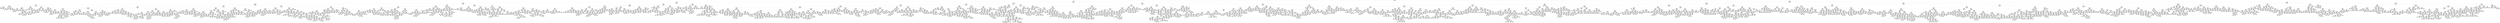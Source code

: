 digraph Tree {
0 [label="X[0] <= 486.5000\nimpurity = 0.0402031901262\nsamples = 3122", shape="box"] ;
1 [label="X[0] <= 243.5000\nimpurity = 0.0315336412721\nsamples = 1687", shape="box"] ;
0 -> 1 ;
2 [label="X[0] <= 182.5000\nimpurity = 0.0202687040793\nsamples = 854", shape="box"] ;
1 -> 2 ;
3 [label="X[0] <= 126.0000\nimpurity = 0.0162947317908\nsamples = 653", shape="box"] ;
2 -> 3 ;
4 [label="X[0] <= 14.5000\nimpurity = 0.00858338196353\nsamples = 439", shape="box"] ;
3 -> 4 ;
5 [label="X[0] <= 2.5000\nimpurity = 0.00141728512964\nsamples = 51", shape="box"] ;
4 -> 5 ;
6 [label="X[0] <= 0.5000\nimpurity = 0.000713652796582\nsamples = 10", shape="box"] ;
5 -> 6 ;
7 [label="X[1] <= 488.5000\nimpurity = 0.000268359451596\nsamples = 3", shape="box"] ;
6 -> 7 ;
8 [label="impurity = 0.0000\nsamples = 1\nvalue = [ 0.33269059]", shape="box"] ;
7 -> 8 ;
9 [label="X[1] <= 539.0000\nimpurity = 7.18527062239e-06\nsamples = 2", shape="box"] ;
7 -> 9 ;
10 [label="impurity = 0.0000\nsamples = 1\nvalue = [ 0.30331216]", shape="box"] ;
9 -> 10 ;
11 [label="impurity = 0.0000\nsamples = 1\nvalue = [ 0.29762588]", shape="box"] ;
9 -> 11 ;
12 [label="X[1] <= 360.0000\nimpurity = 0.000193908819299\nsamples = 7", shape="box"] ;
6 -> 12 ;
13 [label="X[1] <= 264.5000\nimpurity = 2.30741635133e-05\nsamples = 4", shape="box"] ;
12 -> 13 ;
14 [label="X[1] <= 187.5000\nimpurity = 1.91511601327e-07\nsamples = 3", shape="box"] ;
13 -> 14 ;
15 [label="impurity = 0.0000\nsamples = 2\nvalue = [ 0.36913987]", shape="box"] ;
14 -> 15 ;
16 [label="impurity = 0.0000\nsamples = 1\nvalue = [ 0.37000745]", shape="box"] ;
14 -> 16 ;
17 [label="impurity = -0.0000\nsamples = 1\nvalue = [ 0.37904039]", shape="box"] ;
13 -> 17 ;
18 [label="X[1] <= 448.5000\nimpurity = 0.000167512535022\nsamples = 3", shape="box"] ;
12 -> 18 ;
19 [label="impurity = 0.0000\nsamples = 1\nvalue = [ 0.3608549]", shape="box"] ;
18 -> 19 ;
20 [label="X[1] <= 479.5000\nimpurity = 0.00022493529877\nsamples = 2", shape="box"] ;
18 -> 20 ;
21 [label="impurity = 0.0000\nsamples = 1\nvalue = [ 0.33324118]", shape="box"] ;
20 -> 21 ;
22 [label="impurity = -0.0000\nsamples = 1\nvalue = [ 0.36323686]", shape="box"] ;
20 -> 22 ;
23 [label="X[1] <= 374.0000\nimpurity = 0.000958147769701\nsamples = 41", shape="box"] ;
5 -> 23 ;
24 [label="X[0] <= 8.5000\nimpurity = 0.000774142075829\nsamples = 29", shape="box"] ;
23 -> 24 ;
25 [label="X[1] <= 205.0000\nimpurity = 0.000886288576077\nsamples = 13", shape="box"] ;
24 -> 25 ;
26 [label="X[1] <= 93.5000\nimpurity = 8.58432601691e-05\nsamples = 4", shape="box"] ;
25 -> 26 ;
27 [label="impurity = 0.0000\nsamples = 1\nvalue = [ 0.37680118]", shape="box"] ;
26 -> 27 ;
28 [label="X[0] <= 4.5000\nimpurity = 0.000118244938716\nsamples = 3", shape="box"] ;
26 -> 28 ;
29 [label="X[0] <= 3.5000\nimpurity = 2.38316266436e-05\nsamples = 2", shape="box"] ;
28 -> 29 ;
30 [label="impurity = 0.0000\nsamples = 1\nvalue = [ 0.37849843]", shape="box"] ;
29 -> 30 ;
31 [label="impurity = 0.0000\nsamples = 1\nvalue = [ 0.3687349]", shape="box"] ;
29 -> 31 ;
32 [label="impurity = -0.0000\nsamples = 1\nvalue = [ 0.3521549]", shape="box"] ;
28 -> 32 ;
33 [label="X[1] <= 284.5000\nimpurity = 0.000625087191855\nsamples = 9", shape="box"] ;
25 -> 33 ;
34 [label="X[1] <= 238.0000\nimpurity = 0.000198080493383\nsamples = 3", shape="box"] ;
33 -> 34 ;
35 [label="impurity = 0.0000\nsamples = 1\nvalue = [ 0.43091451]", shape="box"] ;
34 -> 35 ;
36 [label="impurity = 0.0000\nsamples = 2\nvalue = [ 0.45906222]", shape="box"] ;
34 -> 36 ;
37 [label="X[1] <= 306.5000\nimpurity = 0.000327517435173\nsamples = 6", shape="box"] ;
33 -> 37 ;
38 [label="impurity = 0.0000\nsamples = 1\nvalue = [ 0.38857373]", shape="box"] ;
37 -> 38 ;
39 [label="X[1] <= 319.0000\nimpurity = 0.000244302384189\nsamples = 5", shape="box"] ;
37 -> 39 ;
40 [label="impurity = 0.0000\nsamples = 1\nvalue = [ 0.43962863]", shape="box"] ;
39 -> 40 ;
41 [label="X[1] <= 345.5000\nimpurity = 7.62059643044e-05\nsamples = 4", shape="box"] ;
39 -> 41 ;
42 [label="X[1] <= 339.0000\nimpurity = 3.19294500269e-05\nsamples = 3", shape="box"] ;
41 -> 42 ;
43 [label="X[0] <= 7.5000\nimpurity = 1.11870574394e-05\nsamples = 2", shape="box"] ;
42 -> 43 ;
44 [label="impurity = 0.0000\nsamples = 1\nvalue = [ 0.40544353]", shape="box"] ;
43 -> 44 ;
45 [label="impurity = 0.0000\nsamples = 1\nvalue = [ 0.41213294]", shape="box"] ;
43 -> 45 ;
46 [label="impurity = -0.0000\nsamples = 1\nvalue = [ 0.42077255]", shape="box"] ;
42 -> 46 ;
47 [label="impurity = -0.0000\nsamples = 1\nvalue = [ 0.39228784]", shape="box"] ;
41 -> 47 ;
48 [label="X[1] <= 23.0000\nimpurity = 0.000555530544114\nsamples = 16", shape="box"] ;
24 -> 48 ;
49 [label="X[1] <= 17.0000\nimpurity = 5.96129326505e-05\nsamples = 2", shape="box"] ;
48 -> 49 ;
50 [label="impurity = 0.0000\nsamples = 1\nvalue = [ 0.41853176]", shape="box"] ;
49 -> 50 ;
51 [label="impurity = 0.0000\nsamples = 1\nvalue = [ 0.39922941]", shape="box"] ;
49 -> 51 ;
52 [label="X[1] <= 34.5000\nimpurity = 0.000570021175814\nsamples = 14", shape="box"] ;
48 -> 52 ;
53 [label="impurity = 0.0000\nsamples = 1\nvalue = [ 0.50015569]", shape="box"] ;
52 -> 53 ;
54 [label="X[1] <= 276.5000\nimpurity = 0.000312141163176\nsamples = 13", shape="box"] ;
52 -> 54 ;
55 [label="X[1] <= 170.5000\nimpurity = 0.000385184430933\nsamples = 10", shape="box"] ;
54 -> 55 ;
56 [label="X[0] <= 13.5000\nimpurity = 0.000202383659529\nsamples = 7", shape="box"] ;
55 -> 56 ;
57 [label="X[1] <= 101.5000\nimpurity = 7.81102975361e-05\nsamples = 6", shape="box"] ;
56 -> 57 ;
58 [label="X[1] <= 90.0000\nimpurity = 7.61100862492e-06\nsamples = 4", shape="box"] ;
57 -> 58 ;
59 [label="X[1] <= 72.0000\nimpurity = 3.75626492696e-06\nsamples = 3", shape="box"] ;
58 -> 59 ;
60 [label="impurity = 0.0000\nsamples = 2\nvalue = [ 0.41794183]", shape="box"] ;
59 -> 60 ;
61 [label="impurity = 0.0000\nsamples = 1\nvalue = [ 0.41347922]", shape="box"] ;
59 -> 61 ;
62 [label="impurity = 0.0000\nsamples = 1\nvalue = [ 0.42162]", shape="box"] ;
58 -> 62 ;
63 [label="X[1] <= 122.5000\nimpurity = 0.000103698824384\nsamples = 2", shape="box"] ;
57 -> 63 ;
64 [label="impurity = 0.0000\nsamples = 1\nvalue = [ 0.44598275]", shape="box"] ;
63 -> 64 ;
65 [label="impurity = 0.0000\nsamples = 1\nvalue = [ 0.42438078]", shape="box"] ;
63 -> 65 ;
66 [label="impurity = 0.0000\nsamples = 1\nvalue = [ 0.46111922]", shape="box"] ;
56 -> 66 ;
67 [label="X[1] <= 240.5000\nimpurity = 0.000249207152047\nsamples = 3", shape="box"] ;
55 -> 67 ;
68 [label="X[0] <= 11.5000\nimpurity = 5.62373733182e-06\nsamples = 2", shape="box"] ;
67 -> 68 ;
69 [label="impurity = 0.0000\nsamples = 1\nvalue = [ 0.3921451]", shape="box"] ;
68 -> 69 ;
70 [label="impurity = 0.0000\nsamples = 1\nvalue = [ 0.38711451]", shape="box"] ;
68 -> 70 ;
71 [label="impurity = 0.0000\nsamples = 1\nvalue = [ 0.42493843]", shape="box"] ;
67 -> 71 ;
72 [label="X[1] <= 348.0000\nimpurity = 4.69896132238e-06\nsamples = 3", shape="box"] ;
54 -> 72 ;
73 [label="X[0] <= 11.0000\nimpurity = 1.64693456367e-06\nsamples = 2", shape="box"] ;
72 -> 73 ;
74 [label="impurity = 0.0000\nsamples = 1\nvalue = [ 0.43346]", shape="box"] ;
73 -> 74 ;
75 [label="impurity = 0.0000\nsamples = 1\nvalue = [ 0.43618235]", shape="box"] ;
73 -> 75 ;
76 [label="impurity = -0.0000\nsamples = 1\nvalue = [ 0.4304302]", shape="box"] ;
72 -> 76 ;
77 [label="X[0] <= 10.5000\nimpurity = 0.000638409442018\nsamples = 12", shape="box"] ;
23 -> 77 ;
78 [label="X[0] <= 5.5000\nimpurity = 0.000257370739716\nsamples = 9", shape="box"] ;
77 -> 78 ;
79 [label="X[1] <= 496.5000\nimpurity = 6.96686357924e-05\nsamples = 3", shape="box"] ;
78 -> 79 ;
80 [label="impurity = 0.0000\nsamples = 1\nvalue = [ 0.36331725]", shape="box"] ;
79 -> 80 ;
81 [label="X[1] <= 560.0000\nimpurity = 1.23748247597e-05\nsamples = 2", shape="box"] ;
79 -> 81 ;
82 [label="impurity = 0.0000\nsamples = 1\nvalue = [ 0.34223804]", shape="box"] ;
81 -> 82 ;
83 [label="impurity = -0.0000\nsamples = 1\nvalue = [ 0.34970039]", shape="box"] ;
81 -> 83 ;
84 [label="X[1] <= 443.0000\nimpurity = 0.000157201748902\nsamples = 6", shape="box"] ;
78 -> 84 ;
85 [label="X[0] <= 8.5000\nimpurity = 3.50464e-05\nsamples = 2", shape="box"] ;
84 -> 85 ;
86 [label="impurity = 0.0000\nsamples = 1\nvalue = [ 0.35517647]", shape="box"] ;
85 -> 86 ;
87 [label="impurity = -0.0000\nsamples = 1\nvalue = [ 0.36701647]", shape="box"] ;
85 -> 87 ;
88 [label="X[0] <= 8.5000\nimpurity = 7.92917957581e-05\nsamples = 4", shape="box"] ;
84 -> 88 ;
89 [label="X[1] <= 485.5000\nimpurity = 3.28442547573e-05\nsamples = 3", shape="box"] ;
88 -> 89 ;
90 [label="impurity = 0.0000\nsamples = 1\nvalue = [ 0.37549961]", shape="box"] ;
89 -> 90 ;
91 [label="X[0] <= 7.5000\nimpurity = 3.55330009824e-05\nsamples = 2", shape="box"] ;
89 -> 91 ;
92 [label="impurity = 0.0000\nsamples = 1\nvalue = [ 0.39085922]", shape="box"] ;
91 -> 92 ;
93 [label="impurity = -0.0000\nsamples = 1\nvalue = [ 0.37821412]", shape="box"] ;
91 -> 93 ;
94 [label="impurity = 0.0000\nsamples = 1\nvalue = [ 0.39899216]", shape="box"] ;
88 -> 94 ;
95 [label="X[1] <= 515.5000\nimpurity = 0.000346875312675\nsamples = 3", shape="box"] ;
77 -> 95 ;
96 [label="X[0] <= 13.0000\nimpurity = 1.44593790465e-05\nsamples = 2", shape="box"] ;
95 -> 96 ;
97 [label="impurity = 0.0000\nsamples = 1\nvalue = [ 0.39190706]", shape="box"] ;
96 -> 97 ;
98 [label="impurity = 0.0000\nsamples = 1\nvalue = [ 0.39951216]", shape="box"] ;
96 -> 98 ;
99 [label="impurity = -0.0000\nsamples = 1\nvalue = [ 0.43466549]", shape="box"] ;
95 -> 99 ;
100 [label="X[1] <= 382.0000\nimpurity = 0.00864049296661\nsamples = 388", shape="box"] ;
4 -> 100 ;
101 [label="X[1] <= 225.5000\nimpurity = 0.011723317267\nsamples = 247", shape="box"] ;
100 -> 101 ;
102 [label="X[0] <= 64.0000\nimpurity = 0.00318624136512\nsamples = 142", shape="box"] ;
101 -> 102 ;
103 [label="X[1] <= 106.5000\nimpurity = 0.00188340378408\nsamples = 64", shape="box"] ;
102 -> 103 ;
104 [label="X[0] <= 23.0000\nimpurity = 0.0019818015618\nsamples = 27", shape="box"] ;
103 -> 104 ;
105 [label="X[0] <= 17.5000\nimpurity = 0.00146022738581\nsamples = 7", shape="box"] ;
104 -> 105 ;
106 [label="X[0] <= 16.0000\nimpurity = 3.31025916958e-06\nsamples = 2", shape="box"] ;
105 -> 106 ;
107 [label="impurity = 0.0000\nsamples = 1\nvalue = [ 0.49249098]", shape="box"] ;
106 -> 107 ;
108 [label="impurity = 0.0000\nsamples = 1\nvalue = [ 0.4961298]", shape="box"] ;
106 -> 108 ;
109 [label="X[1] <= 104.5000\nimpurity = 0.000419140441033\nsamples = 5", shape="box"] ;
105 -> 109 ;
110 [label="X[1] <= 31.0000\nimpurity = 0.000218582137187\nsamples = 4", shape="box"] ;
109 -> 110 ;
111 [label="impurity = 0.0000\nsamples = 1\nvalue = [ 0.43158235]", shape="box"] ;
110 -> 111 ;
112 [label="X[0] <= 21.5000\nimpurity = 5.63478002307e-05\nsamples = 3", shape="box"] ;
110 -> 112 ;
113 [label="X[0] <= 20.0000\nimpurity = 2.11673971548e-06\nsamples = 2", shape="box"] ;
112 -> 113 ;
114 [label="impurity = 0.0000\nsamples = 1\nvalue = [ 0.39625922]", shape="box"] ;
113 -> 114 ;
115 [label="impurity = -0.0000\nsamples = 1\nvalue = [ 0.39916902]", shape="box"] ;
113 -> 115 ;
116 [label="impurity = 0.0000\nsamples = 1\nvalue = [ 0.38284275]", shape="box"] ;
112 -> 116 ;
117 [label="impurity = 0.0000\nsamples = 1\nvalue = [ 0.43505922]", shape="box"] ;
109 -> 117 ;
118 [label="X[1] <= 86.0000\nimpurity = 0.00167206506991\nsamples = 20", shape="box"] ;
104 -> 118 ;
119 [label="X[0] <= 28.0000\nimpurity = 0.00136282081995\nsamples = 17", shape="box"] ;
118 -> 119 ;
120 [label="X[1] <= 28.0000\nimpurity = 0.00075503259246\nsamples = 3", shape="box"] ;
119 -> 120 ;
121 [label="impurity = 0.0000\nsamples = 1\nvalue = [ 0.46728706]", shape="box"] ;
120 -> 121 ;
122 [label="X[1] <= 52.0000\nimpurity = 0.000323583498176\nsamples = 2", shape="box"] ;
120 -> 122 ;
123 [label="impurity = 0.0000\nsamples = 1\nvalue = [ 0.54143961]", shape="box"] ;
122 -> 123 ;
124 [label="impurity = 0.0000\nsamples = 1\nvalue = [ 0.50328039]", shape="box"] ;
122 -> 124 ;
125 [label="X[1] <= 26.0000\nimpurity = 0.000939595068009\nsamples = 14", shape="box"] ;
119 -> 125 ;
126 [label="X[1] <= 19.0000\nimpurity = 0.00039713356063\nsamples = 2", shape="box"] ;
125 -> 126 ;
127 [label="impurity = 0.0000\nsamples = 1\nvalue = [ 0.47868667]", shape="box"] ;
126 -> 127 ;
128 [label="impurity = -0.0000\nsamples = 1\nvalue = [ 0.52096078]", shape="box"] ;
126 -> 128 ;
129 [label="X[0] <= 44.0000\nimpurity = 0.000484621162288\nsamples = 12", shape="box"] ;
125 -> 129 ;
130 [label="X[1] <= 83.0000\nimpurity = 0.000369181488383\nsamples = 7", shape="box"] ;
129 -> 130 ;
131 [label="X[1] <= 81.5000\nimpurity = 0.000299179704129\nsamples = 6", shape="box"] ;
130 -> 131 ;
132 [label="X[1] <= 78.5000\nimpurity = 6.68588032584e-05\nsamples = 5", shape="box"] ;
131 -> 132 ;
133 [label="X[1] <= 47.5000\nimpurity = 5.79993409316e-05\nsamples = 4", shape="box"] ;
132 -> 133 ;
134 [label="X[1] <= 33.5000\nimpurity = 1.39929884948e-05\nsamples = 2", shape="box"] ;
133 -> 134 ;
135 [label="impurity = 0.0000\nsamples = 1\nvalue = [ 0.41754078]", shape="box"] ;
134 -> 135 ;
136 [label="impurity = 0.0000\nsamples = 1\nvalue = [ 0.40890196]", shape="box"] ;
134 -> 136 ;
137 [label="X[1] <= 66.0000\nimpurity = 2.65544235123e-05\nsamples = 2", shape="box"] ;
133 -> 137 ;
138 [label="impurity = 0.0000\nsamples = 1\nvalue = [ 0.43158314]", shape="box"] ;
137 -> 138 ;
139 [label="impurity = -0.0000\nsamples = 1\nvalue = [ 0.42065176]", shape="box"] ;
137 -> 139 ;
140 [label="impurity = 0.0000\nsamples = 1\nvalue = [ 0.40862706]", shape="box"] ;
132 -> 140 ;
141 [label="impurity = 0.0000\nsamples = 1\nvalue = [ 0.36997686]", shape="box"] ;
131 -> 141 ;
142 [label="impurity = 0.0000\nsamples = 1\nvalue = [ 0.44709176]", shape="box"] ;
130 -> 142 ;
143 [label="X[1] <= 60.5000\nimpurity = 8.65504399243e-05\nsamples = 5", shape="box"] ;
129 -> 143 ;
144 [label="X[1] <= 30.0000\nimpurity = 3.90695290401e-05\nsamples = 4", shape="box"] ;
143 -> 144 ;
145 [label="impurity = 0.0000\nsamples = 1\nvalue = [ 0.46609569]", shape="box"] ;
144 -> 145 ;
146 [label="X[1] <= 39.5000\nimpurity = 3.92891174786e-06\nsamples = 3", shape="box"] ;
144 -> 146 ;
147 [label="X[1] <= 33.5000\nimpurity = 2.14096202314e-06\nsamples = 2", shape="box"] ;
146 -> 147 ;
148 [label="impurity = 0.0000\nsamples = 1\nvalue = [ 0.4503349]", shape="box"] ;
147 -> 148 ;
149 [label="impurity = -0.0000\nsamples = 1\nvalue = [ 0.45343882]", shape="box"] ;
147 -> 149 ;
150 [label="impurity = -0.0000\nsamples = 1\nvalue = [ 0.4480502]", shape="box"] ;
146 -> 150 ;
151 [label="impurity = 0.0000\nsamples = 1\nvalue = [ 0.43524392]", shape="box"] ;
143 -> 151 ;
152 [label="X[0] <= 39.0000\nimpurity = 0.000965688042599\nsamples = 3", shape="box"] ;
118 -> 152 ;
153 [label="impurity = 0.0000\nsamples = 1\nvalue = [ 0.45485961]", shape="box"] ;
152 -> 153 ;
154 [label="X[1] <= 93.0000\nimpurity = 3.39057287025e-05\nsamples = 2", shape="box"] ;
152 -> 154 ;
155 [label="impurity = 0.0000\nsamples = 1\nvalue = [ 0.52155686]", shape="box"] ;
154 -> 155 ;
156 [label="impurity = 0.0000\nsamples = 1\nvalue = [ 0.53390902]", shape="box"] ;
154 -> 156 ;
157 [label="X[1] <= 136.0000\nimpurity = 0.00160284054821\nsamples = 37", shape="box"] ;
103 -> 157 ;
158 [label="X[1] <= 111.5000\nimpurity = 0.00174991573744\nsamples = 10", shape="box"] ;
157 -> 158 ;
159 [label="X[0] <= 34.5000\nimpurity = 8.56241777778e-05\nsamples = 2", shape="box"] ;
158 -> 159 ;
160 [label="impurity = 0.0000\nsamples = 1\nvalue = [ 0.47085137]", shape="box"] ;
159 -> 160 ;
161 [label="impurity = -0.0000\nsamples = 1\nvalue = [ 0.45234471]", shape="box"] ;
159 -> 161 ;
162 [label="X[0] <= 57.5000\nimpurity = 0.00162935779263\nsamples = 8", shape="box"] ;
158 -> 162 ;
163 [label="X[0] <= 47.0000\nimpurity = 0.00111355086236\nsamples = 7", shape="box"] ;
162 -> 163 ;
164 [label="X[0] <= 37.0000\nimpurity = 0.000983251357136\nsamples = 5", shape="box"] ;
163 -> 164 ;
165 [label="X[1] <= 115.5000\nimpurity = 4.3856153788e-06\nsamples = 3", shape="box"] ;
164 -> 165 ;
166 [label="impurity = -0.0000\nsamples = 1\nvalue = [ 0.53536118]", shape="box"] ;
165 -> 166 ;
167 [label="X[1] <= 123.0000\nimpurity = 7.71641676389e-07\nsamples = 2", shape="box"] ;
165 -> 167 ;
168 [label="impurity = 0.0000\nsamples = 1\nvalue = [ 0.53860431]", shape="box"] ;
167 -> 168 ;
169 [label="impurity = 0.0000\nsamples = 1\nvalue = [ 0.54036118]", shape="box"] ;
167 -> 169 ;
170 [label="X[0] <= 42.0000\nimpurity = 5.28409707037e-05\nsamples = 2", shape="box"] ;
164 -> 170 ;
171 [label="impurity = 0.0000\nsamples = 1\nvalue = [ 0.47054588]", shape="box"] ;
170 -> 171 ;
172 [label="impurity = -0.0000\nsamples = 1\nvalue = [ 0.48733333]", shape="box"] ;
170 -> 172 ;
173 [label="X[1] <= 124.0000\nimpurity = 4.16492153155e-07\nsamples = 2", shape="box"] ;
163 -> 173 ;
174 [label="impurity = 0.0000\nsamples = 1\nvalue = [ 0.55457333]", shape="box"] ;
173 -> 174 ;
175 [label="impurity = 0.0000\nsamples = 1\nvalue = [ 0.55320431]", shape="box"] ;
173 -> 175 ;
176 [label="impurity = 0.0000\nsamples = 1\nvalue = [ 0.4284949]", shape="box"] ;
162 -> 176 ;
177 [label="X[1] <= 217.5000\nimpurity = 0.000971872440476\nsamples = 27", shape="box"] ;
157 -> 177 ;
178 [label="X[1] <= 173.5000\nimpurity = 0.00081655950844\nsamples = 24", shape="box"] ;
177 -> 178 ;
179 [label="X[1] <= 149.0000\nimpurity = 0.000696094273047\nsamples = 12", shape="box"] ;
178 -> 179 ;
180 [label="X[1] <= 140.0000\nimpurity = 0.000755197698202\nsamples = 3", shape="box"] ;
179 -> 180 ;
181 [label="impurity = 0.0000\nsamples = 1\nvalue = [ 0.40134863]", shape="box"] ;
180 -> 181 ;
182 [label="X[1] <= 143.0000\nimpurity = 1.05965079032e-05\nsamples = 2", shape="box"] ;
180 -> 182 ;
183 [label="impurity = -0.0000\nsamples = 1\nvalue = [ 0.47199725]", shape="box"] ;
182 -> 183 ;
184 [label="impurity = 0.0000\nsamples = 1\nvalue = [ 0.47864196]", shape="box"] ;
182 -> 184 ;
185 [label="X[1] <= 157.0000\nimpurity = 0.000361607963892\nsamples = 9", shape="box"] ;
179 -> 185 ;
186 [label="X[1] <= 154.0000\nimpurity = 3.61128768454e-05\nsamples = 3", shape="box"] ;
185 -> 186 ;
187 [label="impurity = 0.0000\nsamples = 1\nvalue = [ 0.40082863]", shape="box"] ;
186 -> 187 ;
188 [label="impurity = 0.0000\nsamples = 2\nvalue = [ 0.41469621]", shape="box"] ;
186 -> 188 ;
189 [label="X[0] <= 16.5000\nimpurity = 0.000287376653816\nsamples = 6", shape="box"] ;
185 -> 189 ;
190 [label="impurity = 0.0000\nsamples = 1\nvalue = [ 0.41851765]", shape="box"] ;
189 -> 190 ;
191 [label="X[1] <= 163.0000\nimpurity = 0.000240873014725\nsamples = 5", shape="box"] ;
189 -> 191 ;
192 [label="impurity = 0.0000\nsamples = 1\nvalue = [ 0.46699725]", shape="box"] ;
191 -> 192 ;
193 [label="X[0] <= 24.5000\nimpurity = 0.00018003251852\nsamples = 4", shape="box"] ;
191 -> 193 ;
194 [label="impurity = 0.0000\nsamples = 1\nvalue = [ 0.41987098]", shape="box"] ;
193 -> 194 ;
195 [label="X[0] <= 33.0000\nimpurity = 0.000135935084489\nsamples = 3", shape="box"] ;
193 -> 195 ;
196 [label="impurity = 0.0000\nsamples = 1\nvalue = [ 0.45574549]", shape="box"] ;
195 -> 196 ;
197 [label="X[1] <= 170.5000\nimpurity = 7.52131064975e-05\nsamples = 2", shape="box"] ;
195 -> 197 ;
198 [label="impurity = 0.0000\nsamples = 1\nvalue = [ 0.42742431]", shape="box"] ;
197 -> 198 ;
199 [label="impurity = -0.0000\nsamples = 1\nvalue = [ 0.44476941]", shape="box"] ;
197 -> 199 ;
200 [label="X[1] <= 188.5000\nimpurity = 0.000702532193238\nsamples = 12", shape="box"] ;
178 -> 200 ;
201 [label="X[0] <= 44.5000\nimpurity = 0.00027586158635\nsamples = 5", shape="box"] ;
200 -> 201 ;
202 [label="X[0] <= 25.5000\nimpurity = 0.000305265039136\nsamples = 3", shape="box"] ;
201 -> 202 ;
203 [label="X[0] <= 19.0000\nimpurity = 1.2907616066e-06\nsamples = 2", shape="box"] ;
202 -> 203 ;
204 [label="impurity = 0.0000\nsamples = 1\nvalue = [ 0.47590392]", shape="box"] ;
203 -> 204 ;
205 [label="impurity = -0.0000\nsamples = 1\nvalue = [ 0.47338902]", shape="box"] ;
203 -> 205 ;
206 [label="impurity = -0.0000\nsamples = 1\nvalue = [ 0.52683961]", shape="box"] ;
202 -> 206 ;
207 [label="X[0] <= 60.0000\nimpurity = 3.81746374456e-06\nsamples = 2", shape="box"] ;
201 -> 207 ;
208 [label="impurity = 0.0000\nsamples = 1\nvalue = [ 0.46300039]", shape="box"] ;
207 -> 208 ;
209 [label="impurity = -0.0000\nsamples = 1\nvalue = [ 0.4671451]", shape="box"] ;
207 -> 209 ;
210 [label="X[0] <= 38.0000\nimpurity = 0.000591962560455\nsamples = 7", shape="box"] ;
200 -> 210 ;
211 [label="X[1] <= 206.0000\nimpurity = 0.000122652308152\nsamples = 4", shape="box"] ;
210 -> 211 ;
212 [label="X[1] <= 204.5000\nimpurity = 2.54967310553e-05\nsamples = 3", shape="box"] ;
211 -> 212 ;
213 [label="X[1] <= 197.0000\nimpurity = 1.07563101712e-05\nsamples = 2", shape="box"] ;
212 -> 213 ;
214 [label="impurity = 0.0000\nsamples = 1\nvalue = [ 0.42740863]", shape="box"] ;
213 -> 214 ;
215 [label="impurity = -0.0000\nsamples = 1\nvalue = [ 0.42045137]", shape="box"] ;
213 -> 215 ;
216 [label="impurity = -0.0000\nsamples = 1\nvalue = [ 0.41312902]", shape="box"] ;
212 -> 216 ;
217 [label="impurity = -0.0000\nsamples = 1\nvalue = [ 0.44564039]", shape="box"] ;
211 -> 217 ;
218 [label="X[0] <= 58.5000\nimpurity = 0.000217893091683\nsamples = 3", shape="box"] ;
210 -> 218 ;
219 [label="X[1] <= 203.0000\nimpurity = 9.6193787005e-05\nsamples = 2", shape="box"] ;
218 -> 219 ;
220 [label="impurity = 0.0000\nsamples = 1\nvalue = [ 0.44985176]", shape="box"] ;
219 -> 220 ;
221 [label="impurity = -0.0000\nsamples = 1\nvalue = [ 0.46946745]", shape="box"] ;
219 -> 221 ;
222 [label="impurity = 0.0000\nsamples = 1\nvalue = [ 0.48596431]", shape="box"] ;
218 -> 222 ;
223 [label="X[1] <= 223.5000\nimpurity = 0.000227680141324\nsamples = 3", shape="box"] ;
177 -> 223 ;
224 [label="X[1] <= 221.5000\nimpurity = 9.17412252011e-06\nsamples = 2", shape="box"] ;
223 -> 224 ;
225 [label="impurity = 0.0000\nsamples = 1\nvalue = [ 0.50666627]", shape="box"] ;
224 -> 225 ;
226 [label="impurity = -0.0000\nsamples = 1\nvalue = [ 0.49967137]", shape="box"] ;
224 -> 226 ;
227 [label="impurity = 0.0000\nsamples = 1\nvalue = [ 0.46780784]", shape="box"] ;
223 -> 227 ;
228 [label="X[0] <= 90.5000\nimpurity = 0.00119366153759\nsamples = 78", shape="box"] ;
102 -> 228 ;
229 [label="X[1] <= 72.5000\nimpurity = 0.00083789542012\nsamples = 28", shape="box"] ;
228 -> 229 ;
230 [label="X[1] <= 34.0000\nimpurity = 0.000763744594935\nsamples = 11", shape="box"] ;
229 -> 230 ;
231 [label="X[1] <= 26.5000\nimpurity = 0.000767626331449\nsamples = 5", shape="box"] ;
230 -> 231 ;
232 [label="X[0] <= 70.5000\nimpurity = 0.000451312904972\nsamples = 4", shape="box"] ;
231 -> 232 ;
233 [label="X[1] <= 18.5000\nimpurity = 7.80709342557e-06\nsamples = 2", shape="box"] ;
232 -> 233 ;
234 [label="impurity = 0.0000\nsamples = 1\nvalue = [ 0.50919608]", shape="box"] ;
233 -> 234 ;
235 [label="impurity = -0.0000\nsamples = 1\nvalue = [ 0.51478431]", shape="box"] ;
233 -> 235 ;
236 [label="X[1] <= 13.5000\nimpurity = 5.59832714353e-06\nsamples = 2", shape="box"] ;
232 -> 236 ;
237 [label="impurity = 0.0000\nsamples = 1\nvalue = [ 0.55906745]", shape="box"] ;
236 -> 237 ;
238 [label="impurity = -0.0000\nsamples = 1\nvalue = [ 0.55433529]", shape="box"] ;
236 -> 238 ;
239 [label="impurity = 0.0000\nsamples = 1\nvalue = [ 0.4813949]", shape="box"] ;
231 -> 239 ;
240 [label="X[0] <= 76.5000\nimpurity = 0.000244482300503\nsamples = 6", shape="box"] ;
230 -> 240 ;
241 [label="X[1] <= 64.5000\nimpurity = 5.99647439531e-05\nsamples = 3", shape="box"] ;
240 -> 241 ;
242 [label="X[0] <= 75.0000\nimpurity = 1.53787004998e-05\nsamples = 2", shape="box"] ;
241 -> 242 ;
243 [label="impurity = 0.0000\nsamples = 1\nvalue = [ 0.5200749]", shape="box"] ;
242 -> 243 ;
244 [label="impurity = 0.0000\nsamples = 1\nvalue = [ 0.52791804]", shape="box"] ;
242 -> 244 ;
245 [label="impurity = 0.0000\nsamples = 1\nvalue = [ 0.53970549]", shape="box"] ;
241 -> 245 ;
246 [label="X[1] <= 58.0000\nimpurity = 0.000303585360011\nsamples = 3", shape="box"] ;
240 -> 246 ;
247 [label="X[0] <= 81.5000\nimpurity = 0.000367102275159\nsamples = 2", shape="box"] ;
246 -> 247 ;
248 [label="impurity = 0.0000\nsamples = 1\nvalue = [ 0.55289882]", shape="box"] ;
247 -> 248 ;
249 [label="impurity = 0.0000\nsamples = 1\nvalue = [ 0.51225451]", shape="box"] ;
247 -> 249 ;
250 [label="impurity = -0.0000\nsamples = 1\nvalue = [ 0.56126275]", shape="box"] ;
246 -> 250 ;
251 [label="X[1] <= 81.0000\nimpurity = 0.000752039835028\nsamples = 17", shape="box"] ;
229 -> 251 ;
252 [label="impurity = 0.0000\nsamples = 1\nvalue = [ 0.47693765]", shape="box"] ;
251 -> 252 ;
253 [label="X[0] <= 68.5000\nimpurity = 0.000721518339946\nsamples = 16", shape="box"] ;
251 -> 253 ;
254 [label="impurity = 0.0000\nsamples = 1\nvalue = [ 0.46554588]", shape="box"] ;
253 -> 254 ;
255 [label="X[1] <= 104.5000\nimpurity = 0.000656059571306\nsamples = 15", shape="box"] ;
253 -> 255 ;
256 [label="X[1] <= 93.5000\nimpurity = 2.58920595155e-05\nsamples = 3", shape="box"] ;
255 -> 256 ;
257 [label="impurity = 0.0000\nsamples = 1\nvalue = [ 0.54345647]", shape="box"] ;
256 -> 257 ;
258 [label="X[0] <= 77.0000\nimpurity = 2.24455017295e-07\nsamples = 2", shape="box"] ;
256 -> 258 ;
259 [label="impurity = -0.0000\nsamples = 1\nvalue = [ 0.53242]", shape="box"] ;
258 -> 259 ;
260 [label="impurity = -0.0000\nsamples = 1\nvalue = [ 0.53351412]", shape="box"] ;
258 -> 260 ;
261 [label="X[0] <= 72.0000\nimpurity = 0.000636121013533\nsamples = 12", shape="box"] ;
255 -> 261 ;
262 [label="X[1] <= 160.5000\nimpurity = 0.000474070411927\nsamples = 2", shape="box"] ;
261 -> 262 ;
263 [label="impurity = 0.0000\nsamples = 1\nvalue = [ 0.55311412]", shape="box"] ;
262 -> 263 ;
264 [label="impurity = -0.0000\nsamples = 1\nvalue = [ 0.50692627]", shape="box"] ;
262 -> 264 ;
265 [label="X[0] <= 79.5000\nimpurity = 0.000599827528307\nsamples = 10", shape="box"] ;
261 -> 265 ;
266 [label="X[1] <= 216.0000\nimpurity = 0.000223772060655\nsamples = 4", shape="box"] ;
265 -> 266 ;
267 [label="X[1] <= 137.0000\nimpurity = 0.000124098742774\nsamples = 3", shape="box"] ;
266 -> 267 ;
268 [label="impurity = 0.0000\nsamples = 1\nvalue = [ 0.47555373]", shape="box"] ;
267 -> 268 ;
269 [label="X[1] <= 185.5000\nimpurity = 7.59678080738e-05\nsamples = 2", shape="box"] ;
267 -> 269 ;
270 [label="impurity = 0.0000\nsamples = 1\nvalue = [ 0.50883098]", shape="box"] ;
269 -> 270 ;
271 [label="impurity = 0.0000\nsamples = 1\nvalue = [ 0.48870235]", shape="box"] ;
269 -> 271 ;
272 [label="impurity = -0.0000\nsamples = 1\nvalue = [ 0.51863843]", shape="box"] ;
266 -> 272 ;
273 [label="X[0] <= 81.5000\nimpurity = 0.000769283780643\nsamples = 6", shape="box"] ;
265 -> 273 ;
274 [label="impurity = 0.0000\nsamples = 1\nvalue = [ 0.55198314]", shape="box"] ;
273 -> 274 ;
275 [label="X[0] <= 84.0000\nimpurity = 0.000593221874138\nsamples = 5", shape="box"] ;
273 -> 275 ;
276 [label="impurity = 0.0000\nsamples = 1\nvalue = [ 0.46602118]", shape="box"] ;
275 -> 276 ;
277 [label="X[1] <= 108.5000\nimpurity = 0.000331490597524\nsamples = 4", shape="box"] ;
275 -> 277 ;
278 [label="impurity = 0.0000\nsamples = 1\nvalue = [ 0.49231843]", shape="box"] ;
277 -> 278 ;
279 [label="X[0] <= 87.0000\nimpurity = 0.000270236652855\nsamples = 3", shape="box"] ;
277 -> 279 ;
280 [label="X[1] <= 145.0000\nimpurity = 8.7981412995e-05\nsamples = 2", shape="box"] ;
279 -> 280 ;
281 [label="impurity = 0.0000\nsamples = 1\nvalue = [ 0.51754431]", shape="box"] ;
280 -> 281 ;
282 [label="impurity = -0.0000\nsamples = 1\nvalue = [ 0.49764667]", shape="box"] ;
280 -> 282 ;
283 [label="impurity = 0.0000\nsamples = 1\nvalue = [ 0.54391686]", shape="box"] ;
279 -> 283 ;
284 [label="X[0] <= 116.5000\nimpurity = 0.000857767392991\nsamples = 50", shape="box"] ;
228 -> 284 ;
285 [label="X[0] <= 106.5000\nimpurity = 0.000739686746396\nsamples = 39", shape="box"] ;
284 -> 285 ;
286 [label="X[1] <= 175.0000\nimpurity = 0.000800940642582\nsamples = 24", shape="box"] ;
285 -> 286 ;
287 [label="X[1] <= 49.5000\nimpurity = 0.000694810377859\nsamples = 19", shape="box"] ;
286 -> 287 ;
288 [label="X[0] <= 102.5000\nimpurity = 0.00034805728706\nsamples = 4", shape="box"] ;
287 -> 288 ;
289 [label="X[0] <= 97.5000\nimpurity = 9.135075e-06\nsamples = 2", shape="box"] ;
288 -> 289 ;
290 [label="impurity = 0.0000\nsamples = 1\nvalue = [ 0.57892118]", shape="box"] ;
289 -> 290 ;
291 [label="impurity = 0.0000\nsamples = 1\nvalue = [ 0.57194118]", shape="box"] ;
289 -> 291 ;
292 [label="X[1] <= 38.5000\nimpurity = 0.000446609490235\nsamples = 2", shape="box"] ;
288 -> 292 ;
293 [label="impurity = 0.0000\nsamples = 1\nvalue = [ 0.6167451]", shape="box"] ;
292 -> 293 ;
294 [label="impurity = -0.0000\nsamples = 1\nvalue = [ 0.57447882]", shape="box"] ;
292 -> 294 ;
295 [label="X[1] <= 90.5000\nimpurity = 0.000667607769427\nsamples = 15", shape="box"] ;
287 -> 295 ;
296 [label="X[0] <= 92.0000\nimpurity = 0.000160301788638\nsamples = 6", shape="box"] ;
295 -> 296 ;
297 [label="impurity = 0.0000\nsamples = 1\nvalue = [ 0.51447176]", shape="box"] ;
296 -> 297 ;
298 [label="X[1] <= 83.5000\nimpurity = 0.000106631676\nsamples = 5", shape="box"] ;
296 -> 298 ;
299 [label="X[1] <= 75.0000\nimpurity = 8.05633290102e-05\nsamples = 4", shape="box"] ;
298 -> 299 ;
300 [label="X[1] <= 59.5000\nimpurity = 3.84863393396e-05\nsamples = 3", shape="box"] ;
299 -> 300 ;
301 [label="impurity = 0.0000\nsamples = 1\nvalue = [ 0.52793294]", shape="box"] ;
300 -> 301 ;
302 [label="X[0] <= 100.0000\nimpurity = 4.95106128406e-06\nsamples = 2", shape="box"] ;
300 -> 302 ;
303 [label="impurity = 0.0000\nsamples = 1\nvalue = [ 0.54274118]", shape="box"] ;
302 -> 303 ;
304 [label="impurity = -0.0000\nsamples = 1\nvalue = [ 0.53829098]", shape="box"] ;
302 -> 304 ;
305 [label="impurity = -0.0000\nsamples = 1\nvalue = [ 0.55198314]", shape="box"] ;
299 -> 305 ;
306 [label="impurity = 0.0000\nsamples = 1\nvalue = [ 0.52845373]", shape="box"] ;
298 -> 306 ;
307 [label="X[0] <= 102.5000\nimpurity = 0.000338432756927\nsamples = 9", shape="box"] ;
295 -> 307 ;
308 [label="X[0] <= 95.0000\nimpurity = 0.000200860161306\nsamples = 7", shape="box"] ;
307 -> 308 ;
309 [label="impurity = 0.0000\nsamples = 1\nvalue = [ 0.60498039]", shape="box"] ;
308 -> 309 ;
310 [label="X[1] <= 169.0000\nimpurity = 0.000106438108783\nsamples = 6", shape="box"] ;
308 -> 310 ;
311 [label="X[1] <= 105.0000\nimpurity = 3.18177212739e-05\nsamples = 5", shape="box"] ;
310 -> 311 ;
312 [label="impurity = 0.0000\nsamples = 1\nvalue = [ 0.57554235]", shape="box"] ;
311 -> 312 ;
313 [label="X[1] <= 156.0000\nimpurity = 2.18600864083e-06\nsamples = 4", shape="box"] ;
311 -> 313 ;
314 [label="X[1] <= 135.5000\nimpurity = 1.58118296817e-06\nsamples = 2", shape="box"] ;
313 -> 314 ;
315 [label="impurity = 0.0000\nsamples = 1\nvalue = [ 0.58730706]", shape="box"] ;
314 -> 315 ;
316 [label="impurity = 0.0000\nsamples = 1\nvalue = [ 0.58479216]", shape="box"] ;
314 -> 316 ;
317 [label="impurity = 0.0000\nsamples = 2\nvalue = [ 0.58841216]", shape="box"] ;
313 -> 317 ;
318 [label="impurity = -0.0000\nsamples = 1\nvalue = [ 0.56234902]", shape="box"] ;
310 -> 318 ;
319 [label="X[1] <= 136.5000\nimpurity = 0.000148749111919\nsamples = 2", shape="box"] ;
307 -> 319 ;
320 [label="impurity = 0.0000\nsamples = 1\nvalue = [ 0.56321216]", shape="box"] ;
319 -> 320 ;
321 [label="impurity = 0.0000\nsamples = 1\nvalue = [ 0.53881961]", shape="box"] ;
319 -> 321 ;
322 [label="X[1] <= 187.5000\nimpurity = 0.000423898569232\nsamples = 5", shape="box"] ;
286 -> 322 ;
323 [label="impurity = 0.0000\nsamples = 1\nvalue = [ 0.52204706]", shape="box"] ;
322 -> 323 ;
324 [label="X[1] <= 212.5000\nimpurity = 0.000410428304624\nsamples = 4", shape="box"] ;
322 -> 324 ;
325 [label="X[1] <= 207.0000\nimpurity = 0.000372469429296\nsamples = 3", shape="box"] ;
324 -> 325 ;
326 [label="X[1] <= 201.0000\nimpurity = 9.0569965398e-05\nsamples = 2", shape="box"] ;
325 -> 326 ;
327 [label="impurity = 0.0000\nsamples = 1\nvalue = [ 0.5441251]", shape="box"] ;
326 -> 327 ;
328 [label="impurity = 0.0000\nsamples = 1\nvalue = [ 0.56431333]", shape="box"] ;
326 -> 328 ;
329 [label="impurity = -0.0000\nsamples = 1\nvalue = [ 0.52117608]", shape="box"] ;
325 -> 329 ;
330 [label="impurity = 0.0000\nsamples = 1\nvalue = [ 0.56961882]", shape="box"] ;
324 -> 330 ;
331 [label="X[1] <= 42.5000\nimpurity = 0.000428210949666\nsamples = 15", shape="box"] ;
285 -> 331 ;
332 [label="X[0] <= 108.0000\nimpurity = 5.38972997133e-06\nsamples = 3", shape="box"] ;
331 -> 332 ;
333 [label="impurity = 0.0000\nsamples = 1\nvalue = [ 0.51927922]", shape="box"] ;
332 -> 333 ;
334 [label="X[1] <= 19.0000\nimpurity = 7.06816637719e-07\nsamples = 2", shape="box"] ;
332 -> 334 ;
335 [label="impurity = 0.0000\nsamples = 1\nvalue = [ 0.52349843]", shape="box"] ;
334 -> 335 ;
336 [label="impurity = 0.0000\nsamples = 1\nvalue = [ 0.52544]", shape="box"] ;
334 -> 336 ;
337 [label="X[1] <= 76.0000\nimpurity = 0.000436465991919\nsamples = 12", shape="box"] ;
331 -> 337 ;
338 [label="X[0] <= 115.0000\nimpurity = 4.49159110419e-05\nsamples = 4", shape="box"] ;
337 -> 338 ;
339 [label="X[0] <= 109.5000\nimpurity = 2.97952448689e-05\nsamples = 3", shape="box"] ;
338 -> 339 ;
340 [label="impurity = 0.0000\nsamples = 1\nvalue = [ 0.56880824]", shape="box"] ;
339 -> 340 ;
341 [label="X[1] <= 61.0000\nimpurity = 6.57903762979e-06\nsamples = 2", shape="box"] ;
339 -> 341 ;
342 [label="impurity = 0.0000\nsamples = 1\nvalue = [ 0.55790667]", shape="box"] ;
341 -> 342 ;
343 [label="impurity = -0.0000\nsamples = 1\nvalue = [ 0.55198314]", shape="box"] ;
341 -> 343 ;
344 [label="impurity = 0.0000\nsamples = 1\nvalue = [ 0.56966353]", shape="box"] ;
338 -> 344 ;
345 [label="X[1] <= 188.5000\nimpurity = 0.00040681756506\nsamples = 8", shape="box"] ;
337 -> 345 ;
346 [label="X[1] <= 162.0000\nimpurity = 0.000422348625951\nsamples = 6", shape="box"] ;
345 -> 346 ;
347 [label="X[0] <= 113.5000\nimpurity = 0.000303659013426\nsamples = 4", shape="box"] ;
346 -> 347 ;
348 [label="X[1] <= 104.5000\nimpurity = 0.000103474314187\nsamples = 2", shape="box"] ;
347 -> 348 ;
349 [label="impurity = 0.0000\nsamples = 1\nvalue = [ 0.54138706]", shape="box"] ;
348 -> 349 ;
350 [label="impurity = -0.0000\nsamples = 1\nvalue = [ 0.56487882]", shape="box"] ;
348 -> 350 ;
351 [label="X[0] <= 115.5000\nimpurity = 0.000346916189196\nsamples = 2", shape="box"] ;
347 -> 351 ;
352 [label="impurity = 0.0000\nsamples = 1\nvalue = [ 0.5054898]", shape="box"] ;
351 -> 352 ;
353 [label="impurity = 0.0000\nsamples = 1\nvalue = [ 0.54274118]", shape="box"] ;
351 -> 353 ;
354 [label="X[0] <= 108.5000\nimpurity = 0.000153851021949\nsamples = 2", shape="box"] ;
346 -> 354 ;
355 [label="impurity = 0.0000\nsamples = 1\nvalue = [ 0.52954]", shape="box"] ;
354 -> 355 ;
356 [label="impurity = -0.0000\nsamples = 1\nvalue = [ 0.50322784]", shape="box"] ;
354 -> 356 ;
357 [label="X[0] <= 112.0000\nimpurity = 4.21590030844e-05\nsamples = 2", shape="box"] ;
345 -> 357 ;
358 [label="impurity = 0.0000\nsamples = 1\nvalue = [ 0.5463651]", shape="box"] ;
357 -> 358 ;
359 [label="impurity = -0.0000\nsamples = 1\nvalue = [ 0.56013882]", shape="box"] ;
357 -> 359 ;
360 [label="X[1] <= 141.0000\nimpurity = 0.0009087256608\nsamples = 11", shape="box"] ;
284 -> 360 ;
361 [label="X[0] <= 122.5000\nimpurity = 0.000597991712852\nsamples = 9", shape="box"] ;
360 -> 361 ;
362 [label="X[1] <= 33.0000\nimpurity = 0.000412999435049\nsamples = 8", shape="box"] ;
361 -> 362 ;
363 [label="impurity = -0.0000\nsamples = 1\nvalue = [ 0.55960314]", shape="box"] ;
362 -> 363 ;
364 [label="X[1] <= 70.0000\nimpurity = 0.000238363563474\nsamples = 7", shape="box"] ;
362 -> 364 ;
365 [label="impurity = 0.0000\nsamples = 1\nvalue = [ 0.62457333]", shape="box"] ;
364 -> 365 ;
366 [label="X[1] <= 86.5000\nimpurity = 3.50914862334e-05\nsamples = 6", shape="box"] ;
364 -> 366 ;
367 [label="impurity = 0.0000\nsamples = 1\nvalue = [ 0.59904196]", shape="box"] ;
366 -> 367 ;
368 [label="X[1] <= 105.0000\nimpurity = 2.13349889038e-05\nsamples = 5", shape="box"] ;
366 -> 368 ;
369 [label="impurity = 0.0000\nsamples = 1\nvalue = [ 0.5758549]", shape="box"] ;
368 -> 369 ;
370 [label="X[1] <= 137.5000\nimpurity = 1.64783999318e-06\nsamples = 4", shape="box"] ;
368 -> 370 ;
371 [label="X[1] <= 132.5000\nimpurity = 8.42842562077e-07\nsamples = 3", shape="box"] ;
370 -> 371 ;
372 [label="X[0] <= 119.0000\nimpurity = 7.12538667846e-07\nsamples = 2", shape="box"] ;
371 -> 372 ;
373 [label="impurity = 0.0000\nsamples = 1\nvalue = [ 0.58732196]", shape="box"] ;
372 -> 373 ;
374 [label="impurity = -0.0000\nsamples = 1\nvalue = [ 0.58927137]", shape="box"] ;
372 -> 374 ;
375 [label="impurity = -0.0000\nsamples = 1\nvalue = [ 0.5900898]", shape="box"] ;
371 -> 375 ;
376 [label="impurity = -0.0000\nsamples = 1\nvalue = [ 0.58643608]", shape="box"] ;
370 -> 376 ;
377 [label="impurity = 0.0000\nsamples = 1\nvalue = [ 0.53040314]", shape="box"] ;
361 -> 377 ;
378 [label="X[1] <= 147.0000\nimpurity = 0.000119936642523\nsamples = 2", shape="box"] ;
360 -> 378 ;
379 [label="impurity = 0.0000\nsamples = 1\nvalue = [ 0.53881176]", shape="box"] ;
378 -> 379 ;
380 [label="impurity = -0.0000\nsamples = 1\nvalue = [ 0.51558]", shape="box"] ;
378 -> 380 ;
381 [label="X[0] <= 91.0000\nimpurity = 0.0186894845264\nsamples = 105", shape="box"] ;
101 -> 381 ;
382 [label="X[0] <= 35.0000\nimpurity = 0.00132486155834\nsamples = 74", shape="box"] ;
381 -> 382 ;
383 [label="X[1] <= 274.5000\nimpurity = 0.000556556104129\nsamples = 19", shape="box"] ;
382 -> 383 ;
384 [label="X[0] <= 24.0000\nimpurity = 0.000299924711255\nsamples = 8", shape="box"] ;
383 -> 384 ;
385 [label="X[1] <= 251.0000\nimpurity = 0.000291139039625\nsamples = 6", shape="box"] ;
384 -> 385 ;
386 [label="X[1] <= 235.0000\nimpurity = 0.000196766866922\nsamples = 4", shape="box"] ;
385 -> 386 ;
387 [label="X[1] <= 231.5000\nimpurity = 2.4784637063e-06\nsamples = 2", shape="box"] ;
386 -> 387 ;
388 [label="impurity = 0.0000\nsamples = 1\nvalue = [ 0.45038039]", shape="box"] ;
387 -> 388 ;
389 [label="impurity = 0.0000\nsamples = 1\nvalue = [ 0.44723176]", shape="box"] ;
387 -> 389 ;
390 [label="X[1] <= 239.5000\nimpurity = 1.77187543252e-05\nsamples = 2", shape="box"] ;
386 -> 390 ;
391 [label="impurity = 0.0000\nsamples = 1\nvalue = [ 0.42400784]", shape="box"] ;
390 -> 391 ;
392 [label="impurity = -0.0000\nsamples = 1\nvalue = [ 0.41507843]", shape="box"] ;
390 -> 392 ;
393 [label="X[1] <= 264.0000\nimpurity = 0.000176758669767\nsamples = 2", shape="box"] ;
385 -> 393 ;
394 [label="impurity = 0.0000\nsamples = 1\nvalue = [ 0.46885725]", shape="box"] ;
393 -> 394 ;
395 [label="impurity = 0.0000\nsamples = 1\nvalue = [ 0.44171882]", shape="box"] ;
393 -> 395 ;
396 [label="X[0] <= 26.5000\nimpurity = 5.15594473082e-05\nsamples = 2", shape="box"] ;
384 -> 396 ;
397 [label="impurity = 0.0000\nsamples = 1\nvalue = [ 0.41507843]", shape="box"] ;
396 -> 397 ;
398 [label="impurity = -0.0000\nsamples = 1\nvalue = [ 0.42958824]", shape="box"] ;
396 -> 398 ;
399 [label="X[0] <= 22.5000\nimpurity = 0.000450102778467\nsamples = 11", shape="box"] ;
383 -> 399 ;
400 [label="X[0] <= 16.0000\nimpurity = 0.000122870485381\nsamples = 3", shape="box"] ;
399 -> 400 ;
401 [label="impurity = 0.0000\nsamples = 1\nvalue = [ 0.42128549]", shape="box"] ;
400 -> 401 ;
402 [label="X[0] <= 19.0000\nimpurity = 1.65571915417e-05\nsamples = 2", shape="box"] ;
400 -> 402 ;
403 [label="impurity = 0.0000\nsamples = 1\nvalue = [ 0.44267922]", shape="box"] ;
402 -> 403 ;
404 [label="impurity = 0.0000\nsamples = 1\nvalue = [ 0.45131098]", shape="box"] ;
402 -> 404 ;
405 [label="X[1] <= 361.0000\nimpurity = 0.000357061952389\nsamples = 8", shape="box"] ;
399 -> 405 ;
406 [label="X[1] <= 299.5000\nimpurity = 0.000224751332481\nsamples = 7", shape="box"] ;
405 -> 406 ;
407 [label="X[0] <= 33.5000\nimpurity = 1.90401404752e-05\nsamples = 3", shape="box"] ;
406 -> 407 ;
408 [label="X[0] <= 30.5000\nimpurity = 1.46484545263e-06\nsamples = 2", shape="box"] ;
407 -> 408 ;
409 [label="impurity = 0.0000\nsamples = 1\nvalue = [ 0.45939922]", shape="box"] ;
408 -> 409 ;
410 [label="impurity = 0.0000\nsamples = 1\nvalue = [ 0.45683176]", shape="box"] ;
408 -> 410 ;
411 [label="impurity = -0.0000\nsamples = 1\nvalue = [ 0.44898863]", shape="box"] ;
407 -> 411 ;
412 [label="X[1] <= 306.0000\nimpurity = 0.000243128621936\nsamples = 4", shape="box"] ;
406 -> 412 ;
413 [label="X[0] <= 29.0000\nimpurity = 0.000157973569858\nsamples = 2", shape="box"] ;
412 -> 413 ;
414 [label="impurity = 0.0000\nsamples = 1\nvalue = [ 0.49380745]", shape="box"] ;
413 -> 414 ;
415 [label="impurity = -0.0000\nsamples = 1\nvalue = [ 0.4671451]", shape="box"] ;
413 -> 415 ;
416 [label="X[1] <= 328.5000\nimpurity = 2.26249015335e-05\nsamples = 2", shape="box"] ;
412 -> 416 ;
417 [label="impurity = 0.0000\nsamples = 1\nvalue = [ 0.46692196]", shape="box"] ;
416 -> 417 ;
418 [label="impurity = -0.0000\nsamples = 1\nvalue = [ 0.45683176]", shape="box"] ;
416 -> 418 ;
419 [label="impurity = -0.0000\nsamples = 1\nvalue = [ 0.50868314]", shape="box"] ;
405 -> 419 ;
420 [label="X[1] <= 300.0000\nimpurity = 0.000974262585368\nsamples = 55", shape="box"] ;
382 -> 420 ;
421 [label="X[0] <= 83.5000\nimpurity = 0.00147726235969\nsamples = 24", shape="box"] ;
420 -> 421 ;
422 [label="X[0] <= 64.5000\nimpurity = 0.000304881517136\nsamples = 23", shape="box"] ;
421 -> 422 ;
423 [label="X[1] <= 229.5000\nimpurity = 0.000255969647567\nsamples = 14", shape="box"] ;
422 -> 423 ;
424 [label="X[1] <= 227.5000\nimpurity = 7.15614951943e-06\nsamples = 2", shape="box"] ;
423 -> 424 ;
425 [label="impurity = 0.0000\nsamples = 1\nvalue = [ 0.50135294]", shape="box"] ;
424 -> 425 ;
426 [label="impurity = 0.0000\nsamples = 1\nvalue = [ 0.49600275]", shape="box"] ;
424 -> 426 ;
427 [label="X[1] <= 255.0000\nimpurity = 0.000215540395702\nsamples = 12", shape="box"] ;
423 -> 427 ;
428 [label="X[0] <= 57.5000\nimpurity = 0.000196596552693\nsamples = 5", shape="box"] ;
427 -> 428 ;
429 [label="X[0] <= 52.0000\nimpurity = 0.000100019361505\nsamples = 3", shape="box"] ;
428 -> 429 ;
430 [label="X[0] <= 49.5000\nimpurity = 4.43391468666e-06\nsamples = 2", shape="box"] ;
429 -> 430 ;
431 [label="impurity = 0.0000\nsamples = 1\nvalue = [ 0.46801529]", shape="box"] ;
430 -> 431 ;
432 [label="impurity = 0.0000\nsamples = 1\nvalue = [ 0.46380392]", shape="box"] ;
430 -> 432 ;
433 [label="impurity = -0.0000\nsamples = 1\nvalue = [ 0.44613059]", shape="box"] ;
429 -> 433 ;
434 [label="X[1] <= 232.0000\nimpurity = 1.50711730107e-06\nsamples = 2", shape="box"] ;
428 -> 434 ;
435 [label="impurity = 0.0000\nsamples = 1\nvalue = [ 0.47892471]", shape="box"] ;
434 -> 435 ;
436 [label="impurity = -0.0000\nsamples = 1\nvalue = [ 0.48138]", shape="box"] ;
434 -> 436 ;
437 [label="X[0] <= 39.5000\nimpurity = 6.23314103742e-05\nsamples = 7", shape="box"] ;
427 -> 437 ;
438 [label="impurity = 0.0000\nsamples = 1\nvalue = [ 0.46692196]", shape="box"] ;
437 -> 438 ;
439 [label="X[0] <= 53.5000\nimpurity = 2.10392112606e-05\nsamples = 6", shape="box"] ;
437 -> 439 ;
440 [label="X[1] <= 297.5000\nimpurity = 6.7338040273e-06\nsamples = 4", shape="box"] ;
439 -> 440 ;
441 [label="X[1] <= 282.0000\nimpurity = 4.2251504293e-06\nsamples = 3", shape="box"] ;
440 -> 441 ;
442 [label="impurity = 0.0000\nsamples = 2\nvalue = [ 0.4827049]", shape="box"] ;
441 -> 442 ;
443 [label="impurity = -0.0000\nsamples = 1\nvalue = [ 0.48705843]", shape="box"] ;
441 -> 443 ;
444 [label="impurity = -0.0000\nsamples = 1\nvalue = [ 0.47979569]", shape="box"] ;
440 -> 444 ;
445 [label="impurity = 0.0000\nsamples = 2\nvalue = [ 0.49169431]", shape="box"] ;
439 -> 445 ;
446 [label="X[1] <= 275.5000\nimpurity = 8.10285073204e-05\nsamples = 9", shape="box"] ;
422 -> 446 ;
447 [label="X[0] <= 73.5000\nimpurity = 3.88600422263e-05\nsamples = 8", shape="box"] ;
446 -> 447 ;
448 [label="X[1] <= 263.5000\nimpurity = 1.57239523291e-07\nsamples = 2", shape="box"] ;
447 -> 448 ;
449 [label="impurity = 0.0000\nsamples = 1\nvalue = [ 0.48844157]", shape="box"] ;
448 -> 449 ;
450 [label="impurity = 0.0000\nsamples = 1\nvalue = [ 0.48928275]", shape="box"] ;
448 -> 450 ;
451 [label="X[1] <= 257.0000\nimpurity = 1.12051682724e-05\nsamples = 6", shape="box"] ;
447 -> 451 ;
452 [label="X[1] <= 234.5000\nimpurity = 6.97953882872e-06\nsamples = 5", shape="box"] ;
451 -> 452 ;
453 [label="X[1] <= 232.5000\nimpurity = 6.39558323717e-07\nsamples = 2", shape="box"] ;
452 -> 453 ;
454 [label="impurity = 0.0000\nsamples = 1\nvalue = [ 0.49984902]", shape="box"] ;
453 -> 454 ;
455 [label="impurity = -0.0000\nsamples = 1\nvalue = [ 0.49815255]", shape="box"] ;
453 -> 455 ;
456 [label="X[0] <= 79.5000\nimpurity = 6.00807384221e-06\nsamples = 3", shape="box"] ;
452 -> 456 ;
457 [label="impurity = 0.0000\nsamples = 1\nvalue = [ 0.49788392]", shape="box"] ;
456 -> 457 ;
458 [label="X[0] <= 81.5000\nimpurity = 1.45275674746e-06\nsamples = 2", shape="box"] ;
456 -> 458 ;
459 [label="impurity = 0.0000\nsamples = 1\nvalue = [ 0.50269137]", shape="box"] ;
458 -> 459 ;
460 [label="impurity = 0.0000\nsamples = 1\nvalue = [ 0.5054749]", shape="box"] ;
458 -> 460 ;
461 [label="impurity = -0.0000\nsamples = 1\nvalue = [ 0.50806431]", shape="box"] ;
451 -> 461 ;
462 [label="impurity = -0.0000\nsamples = 1\nvalue = [ 0.52377333]", shape="box"] ;
446 -> 462 ;
463 [label="impurity = 0.0000\nsamples = 1\nvalue = [ 0.29974941]", shape="box"] ;
421 -> 463 ;
464 [label="X[1] <= 314.5000\nimpurity = 0.000568880591273\nsamples = 31", shape="box"] ;
420 -> 464 ;
465 [label="X[0] <= 63.5000\nimpurity = 3.23723983022e-05\nsamples = 3", shape="box"] ;
464 -> 465 ;
466 [label="impurity = 0.0000\nsamples = 1\nvalue = [ 0.53302314]", shape="box"] ;
465 -> 466 ;
467 [label="X[1] <= 311.5000\nimpurity = 1.8578126787e-07\nsamples = 2", shape="box"] ;
465 -> 467 ;
468 [label="impurity = 0.0000\nsamples = 1\nvalue = [ 0.52100549]", shape="box"] ;
467 -> 468 ;
469 [label="impurity = 0.0000\nsamples = 1\nvalue = [ 0.52013451]", shape="box"] ;
467 -> 469 ;
470 [label="X[1] <= 379.5000\nimpurity = 0.000551105440926\nsamples = 28", shape="box"] ;
464 -> 470 ;
471 [label="X[1] <= 373.0000\nimpurity = 0.00050840881179\nsamples = 27", shape="box"] ;
470 -> 471 ;
472 [label="X[0] <= 73.0000\nimpurity = 0.000426265920632\nsamples = 22", shape="box"] ;
471 -> 472 ;
473 [label="X[1] <= 318.0000\nimpurity = 0.000169788007445\nsamples = 10", shape="box"] ;
472 -> 473 ;
474 [label="impurity = 0.0000\nsamples = 1\nvalue = [ 0.50584]", shape="box"] ;
473 -> 474 ;
475 [label="X[1] <= 324.5000\nimpurity = 0.000154832896069\nsamples = 9", shape="box"] ;
473 -> 475 ;
476 [label="X[0] <= 66.0000\nimpurity = 0.000112030398179\nsamples = 3", shape="box"] ;
475 -> 476 ;
477 [label="X[0] <= 59.5000\nimpurity = 3.46020761245e-05\nsamples = 2", shape="box"] ;
476 -> 477 ;
478 [label="impurity = 0.0000\nsamples = 1\nvalue = [ 0.4772502]", shape="box"] ;
477 -> 478 ;
479 [label="impurity = -0.0000\nsamples = 1\nvalue = [ 0.46548549]", shape="box"] ;
477 -> 479 ;
480 [label="impurity = 0.0000\nsamples = 1\nvalue = [ 0.49432824]", shape="box"] ;
476 -> 480 ;
481 [label="X[1] <= 335.5000\nimpurity = 0.000120351715181\nsamples = 6", shape="box"] ;
475 -> 481 ;
482 [label="impurity = 0.0000\nsamples = 1\nvalue = [ 0.51703137]", shape="box"] ;
481 -> 482 ;
483 [label="X[1] <= 349.5000\nimpurity = 4.65542163491e-05\nsamples = 5", shape="box"] ;
481 -> 483 ;
484 [label="X[0] <= 59.0000\nimpurity = 9.12049494844e-07\nsamples = 2", shape="box"] ;
483 -> 484 ;
485 [label="impurity = 0.0000\nsamples = 1\nvalue = [ 0.47892471]", shape="box"] ;
484 -> 485 ;
486 [label="impurity = 0.0000\nsamples = 1\nvalue = [ 0.48087412]", shape="box"] ;
484 -> 486 ;
487 [label="X[0] <= 55.0000\nimpurity = 5.08363011167e-06\nsamples = 3", shape="box"] ;
483 -> 487 ;
488 [label="impurity = 0.0000\nsamples = 2\nvalue = [ 0.49474261]", shape="box"] ;
487 -> 488 ;
489 [label="impurity = 0.0000\nsamples = 1\nvalue = [ 0.49014588]", shape="box"] ;
487 -> 489 ;
490 [label="X[1] <= 370.0000\nimpurity = 0.000523206515904\nsamples = 12", shape="box"] ;
472 -> 490 ;
491 [label="X[1] <= 350.0000\nimpurity = 0.000354302781255\nsamples = 11", shape="box"] ;
490 -> 491 ;
492 [label="X[0] <= 84.0000\nimpurity = 0.000312863435917\nsamples = 7", shape="box"] ;
491 -> 492 ;
493 [label="X[1] <= 328.0000\nimpurity = 4.41780126884e-05\nsamples = 5", shape="box"] ;
492 -> 493 ;
494 [label="impurity = 0.0000\nsamples = 1\nvalue = [ 0.52457686]", shape="box"] ;
493 -> 494 ;
495 [label="X[0] <= 81.5000\nimpurity = 2.0734058862e-05\nsamples = 4", shape="box"] ;
493 -> 495 ;
496 [label="X[1] <= 331.5000\nimpurity = 2.70594931617e-06\nsamples = 3", shape="box"] ;
495 -> 496 ;
497 [label="X[0] <= 79.0000\nimpurity = 3.28261591631e-07\nsamples = 2", shape="box"] ;
496 -> 497 ;
498 [label="impurity = 0.0000\nsamples = 1\nvalue = [ 0.50801961]", shape="box"] ;
497 -> 498 ;
499 [label="impurity = 0.0000\nsamples = 1\nvalue = [ 0.50687373]", shape="box"] ;
497 -> 499 ;
500 [label="impurity = -0.0000\nsamples = 1\nvalue = [ 0.50299686]", shape="box"] ;
496 -> 500 ;
501 [label="impurity = 0.0000\nsamples = 1\nvalue = [ 0.51976941]", shape="box"] ;
495 -> 501 ;
502 [label="X[0] <= 86.5000\nimpurity = 8.30993110726e-05\nsamples = 2", shape="box"] ;
492 -> 502 ;
503 [label="impurity = 0.0000\nsamples = 1\nvalue = [ 0.45917333]", shape="box"] ;
502 -> 503 ;
504 [label="impurity = -0.0000\nsamples = 1\nvalue = [ 0.4774051]", shape="box"] ;
502 -> 504 ;
505 [label="X[0] <= 75.0000\nimpurity = 0.000190693750736\nsamples = 4", shape="box"] ;
491 -> 505 ;
506 [label="impurity = 0.0000\nsamples = 2\nvalue = [ 0.50949373]", shape="box"] ;
505 -> 506 ;
507 [label="X[1] <= 367.5000\nimpurity = 0.000148162923183\nsamples = 2", shape="box"] ;
505 -> 507 ;
508 [label="impurity = 0.0000\nsamples = 1\nvalue = [ 0.52148157]", shape="box"] ;
507 -> 508 ;
509 [label="impurity = 0.0000\nsamples = 1\nvalue = [ 0.54730275]", shape="box"] ;
507 -> 509 ;
510 [label="impurity = 0.0000\nsamples = 1\nvalue = [ 0.4626949]", shape="box"] ;
490 -> 510 ;
511 [label="X[1] <= 377.5000\nimpurity = 0.000408529488915\nsamples = 5", shape="box"] ;
471 -> 511 ;
512 [label="X[0] <= 40.5000\nimpurity = 0.000377594867303\nsamples = 3", shape="box"] ;
511 -> 512 ;
513 [label="impurity = 0.0000\nsamples = 1\nvalue = [ 0.52799333]", shape="box"] ;
512 -> 513 ;
514 [label="X[1] <= 376.5000\nimpurity = 3.43395999998e-05\nsamples = 2", shape="box"] ;
512 -> 514 ;
515 [label="impurity = 0.0000\nsamples = 1\nvalue = [ 0.49491647]", shape="box"] ;
514 -> 515 ;
516 [label="impurity = 0.0000\nsamples = 1\nvalue = [ 0.48319647]", shape="box"] ;
514 -> 516 ;
517 [label="X[0] <= 77.0000\nimpurity = 5.42677777715e-07\nsamples = 2", shape="box"] ;
511 -> 517 ;
518 [label="impurity = 0.0000\nsamples = 1\nvalue = [ 0.53922157]", shape="box"] ;
517 -> 518 ;
519 [label="impurity = 0.0000\nsamples = 1\nvalue = [ 0.53774824]", shape="box"] ;
517 -> 519 ;
520 [label="impurity = -0.0000\nsamples = 1\nvalue = [ 0.46415412]", shape="box"] ;
470 -> 520 ;
521 [label="X[1] <= 292.5000\nimpurity = 0.0160615472313\nsamples = 31", shape="box"] ;
381 -> 521 ;
522 [label="X[0] <= 101.5000\nimpurity = 0.00554654078473\nsamples = 13", shape="box"] ;
521 -> 522 ;
523 [label="X[1] <= 255.5000\nimpurity = 0.000883322356192\nsamples = 4", shape="box"] ;
522 -> 523 ;
524 [label="impurity = 0.0000\nsamples = 1\nvalue = [ 0.2926949]", shape="box"] ;
523 -> 524 ;
525 [label="X[1] <= 270.5000\nimpurity = 0.000307566419254\nsamples = 3", shape="box"] ;
523 -> 525 ;
526 [label="impurity = 0.0000\nsamples = 1\nvalue = [ 0.20499804]", shape="box"] ;
525 -> 526 ;
527 [label="X[1] <= 280.5000\nimpurity = 4.5362501226e-05\nsamples = 2", shape="box"] ;
525 -> 527 ;
528 [label="impurity = 0.0000\nsamples = 1\nvalue = [ 0.24870078]", shape="box"] ;
527 -> 528 ;
529 [label="impurity = -0.0000\nsamples = 1\nvalue = [ 0.23441333]", shape="box"] ;
527 -> 529 ;
530 [label="X[1] <= 226.5000\nimpurity = 0.00568086285848\nsamples = 9", shape="box"] ;
522 -> 530 ;
531 [label="impurity = 0.0000\nsamples = 1\nvalue = [ 0.24227216]", shape="box"] ;
530 -> 531 ;
532 [label="X[0] <= 120.5000\nimpurity = 0.00552531730678\nsamples = 8", shape="box"] ;
530 -> 532 ;
533 [label="X[1] <= 263.0000\nimpurity = 0.00203010164018\nsamples = 6", shape="box"] ;
532 -> 533 ;
534 [label="X[1] <= 252.5000\nimpurity = 0.000284085549182\nsamples = 2", shape="box"] ;
533 -> 534 ;
535 [label="impurity = 0.0000\nsamples = 1\nvalue = [ 0.25036824]", shape="box"] ;
534 -> 535 ;
536 [label="impurity = 0.0000\nsamples = 1\nvalue = [ 0.28612275]", shape="box"] ;
534 -> 536 ;
537 [label="X[1] <= 277.5000\nimpurity = 0.00236301694364\nsamples = 4", shape="box"] ;
533 -> 537 ;
538 [label="X[1] <= 266.5000\nimpurity = 4.68741595155e-05\nsamples = 2", shape="box"] ;
537 -> 538 ;
539 [label="impurity = 0.0000\nsamples = 1\nvalue = [ 0.37606588]", shape="box"] ;
538 -> 539 ;
540 [label="impurity = -0.0000\nsamples = 1\nvalue = [ 0.38975882]", shape="box"] ;
538 -> 540 ;
541 [label="X[0] <= 117.0000\nimpurity = 6.51300002884e-06\nsamples = 2", shape="box"] ;
537 -> 541 ;
542 [label="impurity = 0.0000\nsamples = 1\nvalue = [ 0.27580941]", shape="box"] ;
541 -> 542 ;
543 [label="impurity = 0.0000\nsamples = 1\nvalue = [ 0.28170314]", shape="box"] ;
541 -> 543 ;
544 [label="X[0] <= 121.5000\nimpurity = 0.00026171626436\nsamples = 2", shape="box"] ;
532 -> 544 ;
545 [label="impurity = 0.0000\nsamples = 1\nvalue = [ 0.44504]", shape="box"] ;
544 -> 545 ;
546 [label="impurity = 0.0000\nsamples = 1\nvalue = [ 0.47739529]", shape="box"] ;
544 -> 546 ;
547 [label="X[0] <= 94.5000\nimpurity = 0.0183398924052\nsamples = 18", shape="box"] ;
521 -> 547 ;
548 [label="X[1] <= 352.5000\nimpurity = 0.031240327546\nsamples = 2", shape="box"] ;
547 -> 548 ;
549 [label="impurity = 0.0000\nsamples = 1\nvalue = [ 0.18099255]", shape="box"] ;
548 -> 549 ;
550 [label="impurity = 0.0000\nsamples = 1\nvalue = [ 0.55593451]", shape="box"] ;
548 -> 550 ;
551 [label="X[1] <= 379.0000\nimpurity = 0.00787455647925\nsamples = 16", shape="box"] ;
547 -> 551 ;
552 [label="X[1] <= 348.0000\nimpurity = 0.0026020961811\nsamples = 15", shape="box"] ;
551 -> 552 ;
553 [label="X[0] <= 112.5000\nimpurity = 0.00156423715399\nsamples = 11", shape="box"] ;
552 -> 553 ;
554 [label="X[0] <= 95.5000\nimpurity = 0.000836213911394\nsamples = 9", shape="box"] ;
553 -> 554 ;
555 [label="X[1] <= 324.0000\nimpurity = 0.000207207557439\nsamples = 2", shape="box"] ;
554 -> 555 ;
556 [label="impurity = 0.0000\nsamples = 1\nvalue = [ 0.11742902]", shape="box"] ;
555 -> 556 ;
557 [label="impurity = 0.0000\nsamples = 1\nvalue = [ 0.14621843]", shape="box"] ;
555 -> 557 ;
558 [label="X[0] <= 102.5000\nimpurity = 0.000912400890974\nsamples = 7", shape="box"] ;
554 -> 558 ;
559 [label="X[0] <= 97.0000\nimpurity = 0.000210805866482\nsamples = 4", shape="box"] ;
558 -> 559 ;
560 [label="impurity = 0.0000\nsamples = 1\nvalue = [ 0.15442745]", shape="box"] ;
559 -> 560 ;
561 [label="X[0] <= 99.5000\nimpurity = 0.000150803051168\nsamples = 3", shape="box"] ;
559 -> 561 ;
562 [label="X[1] <= 312.5000\nimpurity = 8.61710269127e-06\nsamples = 2", shape="box"] ;
561 -> 562 ;
563 [label="impurity = 0.0000\nsamples = 1\nvalue = [ 0.18239922]", shape="box"] ;
562 -> 563 ;
564 [label="impurity = -0.0000\nsamples = 1\nvalue = [ 0.1882702]", shape="box"] ;
562 -> 564 ;
565 [label="impurity = 0.0000\nsamples = 1\nvalue = [ 0.15978549]", shape="box"] ;
561 -> 565 ;
566 [label="X[0] <= 106.0000\nimpurity = 0.00148932525963\nsamples = 3", shape="box"] ;
558 -> 566 ;
567 [label="X[1] <= 325.5000\nimpurity = 0.000947456682968\nsamples = 2", shape="box"] ;
566 -> 567 ;
568 [label="impurity = 0.0000\nsamples = 1\nvalue = [ 0.14353373]", shape="box"] ;
567 -> 568 ;
569 [label="impurity = 0.0000\nsamples = 1\nvalue = [ 0.08197216]", shape="box"] ;
567 -> 569 ;
570 [label="impurity = 0.0000\nsamples = 1\nvalue = [ 0.1764898]", shape="box"] ;
566 -> 570 ;
571 [label="X[0] <= 119.5000\nimpurity = 0.00134338060269\nsamples = 2", shape="box"] ;
553 -> 571 ;
572 [label="impurity = 0.0000\nsamples = 1\nvalue = [ 0.26187216]", shape="box"] ;
571 -> 572 ;
573 [label="impurity = -0.0000\nsamples = 1\nvalue = [ 0.18856784]", shape="box"] ;
571 -> 573 ;
574 [label="X[1] <= 374.0000\nimpurity = 0.000816238963514\nsamples = 4", shape="box"] ;
552 -> 574 ;
575 [label="X[0] <= 118.0000\nimpurity = 0.000180891593797\nsamples = 3", shape="box"] ;
574 -> 575 ;
576 [label="X[1] <= 360.0000\nimpurity = 1.58118296809e-06\nsamples = 2", shape="box"] ;
575 -> 576 ;
577 [label="impurity = 0.0000\nsamples = 1\nvalue = [ 0.08837882]", shape="box"] ;
576 -> 577 ;
578 [label="impurity = 0.0000\nsamples = 1\nvalue = [ 0.09089373]", shape="box"] ;
576 -> 578 ;
579 [label="impurity = 0.0000\nsamples = 1\nvalue = [ 0.11808392]", shape="box"] ;
575 -> 579 ;
580 [label="impurity = 0.0000\nsamples = 1\nvalue = [ 0.03887176]", shape="box"] ;
574 -> 580 ;
581 [label="impurity = 0.0000\nsamples = 1\nvalue = [ 0.50048196]", shape="box"] ;
551 -> 581 ;
582 [label="X[0] <= 69.0000\nimpurity = 0.00241300745756\nsamples = 141", shape="box"] ;
100 -> 582 ;
583 [label="X[0] <= 37.5000\nimpurity = 0.00127322719258\nsamples = 80", shape="box"] ;
582 -> 583 ;
584 [label="X[1] <= 506.5000\nimpurity = 0.00053059782167\nsamples = 28", shape="box"] ;
583 -> 584 ;
585 [label="X[1] <= 439.0000\nimpurity = 0.000351273796191\nsamples = 13", shape="box"] ;
584 -> 585 ;
586 [label="X[1] <= 392.0000\nimpurity = 0.000161893264304\nsamples = 4", shape="box"] ;
585 -> 586 ;
587 [label="impurity = 0.0000\nsamples = 1\nvalue = [ 0.48907529]", shape="box"] ;
586 -> 587 ;
588 [label="X[1] <= 413.5000\nimpurity = 7.17243107555e-05\nsamples = 3", shape="box"] ;
586 -> 588 ;
589 [label="X[0] <= 34.5000\nimpurity = 9.22870653167e-06\nsamples = 2", shape="box"] ;
588 -> 589 ;
590 [label="impurity = 0.0000\nsamples = 1\nvalue = [ 0.46606667]", shape="box"] ;
589 -> 590 ;
591 [label="impurity = 0.0000\nsamples = 1\nvalue = [ 0.45962235]", shape="box"] ;
589 -> 591 ;
592 [label="impurity = 0.0000\nsamples = 1\nvalue = [ 0.48036118]", shape="box"] ;
588 -> 592 ;
593 [label="X[0] <= 30.5000\nimpurity = 0.000136587292686\nsamples = 9", shape="box"] ;
585 -> 593 ;
594 [label="X[1] <= 461.0000\nimpurity = 0.000127914373279\nsamples = 7", shape="box"] ;
593 -> 594 ;
595 [label="impurity = 0.0000\nsamples = 1\nvalue = [ 0.4526502]", shape="box"] ;
594 -> 595 ;
596 [label="X[1] <= 480.0000\nimpurity = 0.000102924130089\nsamples = 6", shape="box"] ;
594 -> 596 ;
597 [label="X[1] <= 478.0000\nimpurity = 6.84645105725e-06\nsamples = 2", shape="box"] ;
596 -> 597 ;
598 [label="impurity = 0.0000\nsamples = 1\nvalue = [ 0.42329451]", shape="box"] ;
597 -> 598 ;
599 [label="impurity = -0.0000\nsamples = 1\nvalue = [ 0.4288451]", shape="box"] ;
597 -> 599 ;
600 [label="X[1] <= 503.0000\nimpurity = 8.94679372549e-05\nsamples = 4", shape="box"] ;
596 -> 600 ;
601 [label="X[0] <= 23.0000\nimpurity = 5.71831274439e-05\nsamples = 3", shape="box"] ;
600 -> 601 ;
602 [label="X[1] <= 491.5000\nimpurity = 5.8077527105e-06\nsamples = 2", shape="box"] ;
601 -> 602 ;
603 [label="impurity = -0.0000\nsamples = 1\nvalue = [ 0.44595294]", shape="box"] ;
602 -> 603 ;
604 [label="impurity = 0.0000\nsamples = 1\nvalue = [ 0.45151843]", shape="box"] ;
602 -> 604 ;
605 [label="impurity = 0.0000\nsamples = 1\nvalue = [ 0.43251373]", shape="box"] ;
601 -> 605 ;
606 [label="impurity = -0.0000\nsamples = 1\nvalue = [ 0.42200078]", shape="box"] ;
600 -> 606 ;
607 [label="impurity = -0.0000\nsamples = 2\nvalue = [ 0.45234471]", shape="box"] ;
593 -> 607 ;
608 [label="X[0] <= 29.5000\nimpurity = 0.000550336259178\nsamples = 15", shape="box"] ;
584 -> 608 ;
609 [label="X[0] <= 23.5000\nimpurity = 0.000335946996695\nsamples = 8", shape="box"] ;
608 -> 609 ;
610 [label="X[1] <= 553.5000\nimpurity = 0.000125099458547\nsamples = 4", shape="box"] ;
609 -> 610 ;
611 [label="impurity = 0.0000\nsamples = 1\nvalue = [ 0.49253569]", shape="box"] ;
610 -> 611 ;
612 [label="X[1] <= 588.5000\nimpurity = 2.20294373702e-05\nsamples = 3", shape="box"] ;
610 -> 612 ;
613 [label="X[1] <= 568.0000\nimpurity = 1.4512314033e-05\nsamples = 2", shape="box"] ;
612 -> 613 ;
614 [label="impurity = 0.0000\nsamples = 1\nvalue = [ 0.46315804]", shape="box"] ;
613 -> 614 ;
615 [label="impurity = -0.0000\nsamples = 1\nvalue = [ 0.47123922]", shape="box"] ;
613 -> 615 ;
616 [label="impurity = -0.0000\nsamples = 1\nvalue = [ 0.46083569]", shape="box"] ;
612 -> 616 ;
617 [label="X[1] <= 541.0000\nimpurity = 0.000366126103413\nsamples = 4", shape="box"] ;
609 -> 617 ;
618 [label="impurity = 0.0000\nsamples = 1\nvalue = [ 0.46415412]", shape="box"] ;
617 -> 618 ;
619 [label="X[0] <= 28.5000\nimpurity = 0.000235607922568\nsamples = 3", shape="box"] ;
617 -> 619 ;
620 [label="X[1] <= 569.5000\nimpurity = 7.19686308659e-07\nsamples = 2", shape="box"] ;
619 -> 620 ;
621 [label="impurity = 0.0000\nsamples = 1\nvalue = [ 0.50692627]", shape="box"] ;
620 -> 621 ;
622 [label="impurity = 0.0000\nsamples = 1\nvalue = [ 0.50512667]", shape="box"] ;
620 -> 622 ;
623 [label="impurity = 0.0000\nsamples = 1\nvalue = [ 0.47091882]", shape="box"] ;
619 -> 623 ;
624 [label="X[1] <= 596.5000\nimpurity = 0.000463953445316\nsamples = 7", shape="box"] ;
608 -> 624 ;
625 [label="X[1] <= 581.0000\nimpurity = 0.000213196147946\nsamples = 6", shape="box"] ;
624 -> 625 ;
626 [label="X[1] <= 515.5000\nimpurity = 1.46692847196e-05\nsamples = 4", shape="box"] ;
625 -> 626 ;
627 [label="impurity = 0.0000\nsamples = 1\nvalue = [ 0.47091882]", shape="box"] ;
626 -> 627 ;
628 [label="X[0] <= 33.5000\nimpurity = 1.54057267829e-06\nsamples = 3", shape="box"] ;
626 -> 628 ;
629 [label="X[1] <= 573.0000\nimpurity = 7.19503114172e-07\nsamples = 2", shape="box"] ;
628 -> 629 ;
630 [label="impurity = 0.0000\nsamples = 1\nvalue = [ 0.46162431]", shape="box"] ;
629 -> 630 ;
631 [label="impurity = 0.0000\nsamples = 1\nvalue = [ 0.46332078]", shape="box"] ;
629 -> 631 ;
632 [label="impurity = -0.0000\nsamples = 1\nvalue = [ 0.46018784]", shape="box"] ;
628 -> 632 ;
633 [label="X[0] <= 35.5000\nimpurity = 0.000111407425371\nsamples = 2", shape="box"] ;
625 -> 633 ;
634 [label="impurity = 0.0000\nsamples = 1\nvalue = [ 0.4335098]", shape="box"] ;
633 -> 634 ;
635 [label="impurity = 0.0000\nsamples = 1\nvalue = [ 0.46183176]", shape="box"] ;
633 -> 635 ;
636 [label="impurity = -0.0000\nsamples = 1\nvalue = [ 0.49840667]", shape="box"] ;
624 -> 636 ;
637 [label="X[1] <= 598.5000\nimpurity = 0.0013313853657\nsamples = 52", shape="box"] ;
583 -> 637 ;
638 [label="X[1] <= 403.5000\nimpurity = 0.00120382371772\nsamples = 50", shape="box"] ;
637 -> 638 ;
639 [label="X[1] <= 385.0000\nimpurity = 0.000200967344406\nsamples = 4", shape="box"] ;
638 -> 639 ;
640 [label="X[0] <= 60.5000\nimpurity = 0.000147329596309\nsamples = 2", shape="box"] ;
639 -> 640 ;
641 [label="impurity = 0.0000\nsamples = 1\nvalue = [ 0.49467843]", shape="box"] ;
640 -> 641 ;
642 [label="impurity = 0.0000\nsamples = 1\nvalue = [ 0.5227098]", shape="box"] ;
640 -> 642 ;
643 [label="X[1] <= 394.5000\nimpurity = 4.00921264129e-05\nsamples = 2", shape="box"] ;
639 -> 643 ;
644 [label="impurity = 0.0000\nsamples = 1\nvalue = [ 0.54007059]", shape="box"] ;
643 -> 644 ;
645 [label="impurity = 0.0000\nsamples = 1\nvalue = [ 0.52544784]", shape="box"] ;
643 -> 645 ;
646 [label="X[1] <= 436.0000\nimpurity = 0.00118151558386\nsamples = 46", shape="box"] ;
638 -> 646 ;
647 [label="X[0] <= 44.0000\nimpurity = 0.00162959714338\nsamples = 10", shape="box"] ;
646 -> 647 ;
648 [label="X[1] <= 413.0000\nimpurity = 0.00202558457006\nsamples = 2", shape="box"] ;
647 -> 648 ;
649 [label="impurity = 0.0000\nsamples = 1\nvalue = [ 0.40049333]", shape="box"] ;
648 -> 649 ;
650 [label="impurity = 0.0000\nsamples = 1\nvalue = [ 0.52125843]", shape="box"] ;
648 -> 650 ;
651 [label="X[1] <= 425.5000\nimpurity = 0.000777161141051\nsamples = 8", shape="box"] ;
647 -> 651 ;
652 [label="X[0] <= 62.0000\nimpurity = 0.000521863569738\nsamples = 6", shape="box"] ;
651 -> 652 ;
653 [label="X[0] <= 50.5000\nimpurity = 0.000204236316587\nsamples = 5", shape="box"] ;
652 -> 653 ;
654 [label="X[0] <= 49.5000\nimpurity = 2.70318298498e-06\nsamples = 2", shape="box"] ;
653 -> 654 ;
655 [label="impurity = 0.0000\nsamples = 1\nvalue = [ 0.45203922]", shape="box"] ;
654 -> 655 ;
656 [label="impurity = -0.0000\nsamples = 1\nvalue = [ 0.45539529]", shape="box"] ;
654 -> 656 ;
657 [label="X[1] <= 409.5000\nimpurity = 0.000389161134675\nsamples = 3", shape="box"] ;
653 -> 657 ;
658 [label="impurity = 0.0000\nsamples = 1\nvalue = [ 0.44164353]", shape="box"] ;
657 -> 658 ;
659 [label="X[0] <= 53.5000\nimpurity = 2.56036e-05\nsamples = 2", shape="box"] ;
657 -> 659 ;
660 [label="impurity = 0.0000\nsamples = 1\nvalue = [ 0.48762314]", shape="box"] ;
659 -> 660 ;
661 [label="impurity = 0.0000\nsamples = 1\nvalue = [ 0.47750314]", shape="box"] ;
659 -> 661 ;
662 [label="impurity = 0.0000\nsamples = 1\nvalue = [ 0.5179102]", shape="box"] ;
652 -> 662 ;
663 [label="X[0] <= 62.0000\nimpurity = 0.000590277851288\nsamples = 2", shape="box"] ;
651 -> 663 ;
664 [label="impurity = 0.0000\nsamples = 1\nvalue = [ 0.44726941]", shape="box"] ;
663 -> 664 ;
665 [label="impurity = -0.0000\nsamples = 1\nvalue = [ 0.39573059]", shape="box"] ;
663 -> 665 ;
666 [label="X[0] <= 39.5000\nimpurity = 0.000901973016257\nsamples = 36", shape="box"] ;
646 -> 666 ;
667 [label="X[1] <= 500.0000\nimpurity = 0.00132199908818\nsamples = 5", shape="box"] ;
666 -> 667 ;
668 [label="impurity = 0.0000\nsamples = 1\nvalue = [ 0.39904196]", shape="box"] ;
667 -> 668 ;
669 [label="X[1] <= 511.5000\nimpurity = 0.00052870674639\nsamples = 4", shape="box"] ;
667 -> 669 ;
670 [label="impurity = 0.0000\nsamples = 1\nvalue = [ 0.45155608]", shape="box"] ;
669 -> 670 ;
671 [label="X[1] <= 569.0000\nimpurity = 0.00043055594159\nsamples = 3", shape="box"] ;
669 -> 671 ;
672 [label="X[1] <= 530.0000\nimpurity = 0.000156823207518\nsamples = 2", shape="box"] ;
671 -> 672 ;
673 [label="impurity = 0.0000\nsamples = 1\nvalue = [ 0.4868502]", shape="box"] ;
672 -> 673 ;
674 [label="impurity = 0.0000\nsamples = 1\nvalue = [ 0.51341529]", shape="box"] ;
672 -> 674 ;
675 [label="impurity = 0.0000\nsamples = 1\nvalue = [ 0.45485176]", shape="box"] ;
671 -> 675 ;
676 [label="X[0] <= 41.0000\nimpurity = 0.000732480285419\nsamples = 31", shape="box"] ;
666 -> 676 ;
677 [label="impurity = 0.0000\nsamples = 1\nvalue = [ 0.52369098]", shape="box"] ;
676 -> 677 ;
678 [label="X[0] <= 47.5000\nimpurity = 0.0007374582347\nsamples = 30", shape="box"] ;
676 -> 678 ;
679 [label="X[1] <= 590.0000\nimpurity = 0.00112185662059\nsamples = 6", shape="box"] ;
678 -> 679 ;
680 [label="X[1] <= 553.0000\nimpurity = 0.000941055376566\nsamples = 5", shape="box"] ;
679 -> 680 ;
681 [label="X[0] <= 45.5000\nimpurity = 0.000332938967253\nsamples = 3", shape="box"] ;
680 -> 681 ;
682 [label="X[1] <= 501.0000\nimpurity = 2.01301345636e-05\nsamples = 2", shape="box"] ;
681 -> 682 ;
683 [label="impurity = 0.0000\nsamples = 1\nvalue = [ 0.46997255]", shape="box"] ;
682 -> 683 ;
684 [label="impurity = -0.0000\nsamples = 1\nvalue = [ 0.4794902]", shape="box"] ;
682 -> 684 ;
685 [label="impurity = 0.0000\nsamples = 1\nvalue = [ 0.43975373]", shape="box"] ;
681 -> 685 ;
686 [label="X[0] <= 46.0000\nimpurity = 0.000229207725644\nsamples = 2", shape="box"] ;
680 -> 686 ;
687 [label="impurity = 0.0000\nsamples = 1\nvalue = [ 0.50245412]", shape="box"] ;
686 -> 687 ;
688 [label="impurity = -0.0000\nsamples = 1\nvalue = [ 0.53273333]", shape="box"] ;
686 -> 688 ;
689 [label="impurity = 0.0000\nsamples = 1\nvalue = [ 0.42542863]", shape="box"] ;
679 -> 689 ;
690 [label="X[1] <= 482.5000\nimpurity = 0.000491273302316\nsamples = 24", shape="box"] ;
678 -> 690 ;
691 [label="X[1] <= 462.5000\nimpurity = 0.000562577431622\nsamples = 11", shape="box"] ;
690 -> 691 ;
692 [label="X[1] <= 452.5000\nimpurity = 0.000144587947648\nsamples = 5", shape="box"] ;
691 -> 692 ;
693 [label="X[0] <= 61.5000\nimpurity = 7.88744679739e-05\nsamples = 3", shape="box"] ;
692 -> 693 ;
694 [label="X[1] <= 443.0000\nimpurity = 1.79279154513e-05\nsamples = 2", shape="box"] ;
693 -> 694 ;
695 [label="impurity = 0.0000\nsamples = 1\nvalue = [ 0.51646588]", shape="box"] ;
694 -> 695 ;
696 [label="impurity = 0.0000\nsamples = 1\nvalue = [ 0.52544784]", shape="box"] ;
694 -> 696 ;
697 [label="impurity = 0.0000\nsamples = 1\nvalue = [ 0.50077961]", shape="box"] ;
693 -> 697 ;
698 [label="X[1] <= 460.0000\nimpurity = 7.44085525507e-05\nsamples = 2", shape="box"] ;
692 -> 698 ;
699 [label="impurity = 0.0000\nsamples = 1\nvalue = [ 0.48091882]", shape="box"] ;
698 -> 699 ;
700 [label="impurity = 0.0000\nsamples = 1\nvalue = [ 0.50248392]", shape="box"] ;
698 -> 700 ;
701 [label="X[1] <= 478.5000\nimpurity = 0.000530717165473\nsamples = 6", shape="box"] ;
691 -> 701 ;
702 [label="X[1] <= 474.5000\nimpurity = 0.000339467469982\nsamples = 5", shape="box"] ;
701 -> 702 ;
703 [label="X[1] <= 465.0000\nimpurity = 0.000136127986811\nsamples = 4", shape="box"] ;
702 -> 703 ;
704 [label="impurity = 0.0000\nsamples = 1\nvalue = [ 0.45934667]", shape="box"] ;
703 -> 704 ;
705 [label="X[0] <= 55.0000\nimpurity = 9.24370230257e-06\nsamples = 3", shape="box"] ;
703 -> 705 ;
706 [label="impurity = 0.0000\nsamples = 1\nvalue = [ 0.47838902]", shape="box"] ;
705 -> 706 ;
707 [label="X[1] <= 469.5000\nimpurity = 1.04925182626e-07\nsamples = 2", shape="box"] ;
705 -> 707 ;
708 [label="impurity = 0.0000\nsamples = 1\nvalue = [ 0.4844902]", shape="box"] ;
707 -> 708 ;
709 [label="impurity = 0.0000\nsamples = 1\nvalue = [ 0.48513804]", shape="box"] ;
707 -> 709 ;
710 [label="impurity = 0.0000\nsamples = 1\nvalue = [ 0.51368314]", shape="box"] ;
702 -> 710 ;
711 [label="impurity = 0.0000\nsamples = 1\nvalue = [ 0.43581725]", shape="box"] ;
701 -> 711 ;
712 [label="X[0] <= 48.5000\nimpurity = 0.000305589717016\nsamples = 13", shape="box"] ;
690 -> 712 ;
713 [label="impurity = 0.0000\nsamples = 1\nvalue = [ 0.55538392]", shape="box"] ;
712 -> 713 ;
714 [label="X[0] <= 62.5000\nimpurity = 0.00021496257365\nsamples = 12", shape="box"] ;
712 -> 714 ;
715 [label="X[0] <= 49.5000\nimpurity = 0.000136338265779\nsamples = 11", shape="box"] ;
714 -> 715 ;
716 [label="X[1] <= 501.5000\nimpurity = 1.47271931651e-05\nsamples = 2", shape="box"] ;
715 -> 716 ;
717 [label="impurity = 0.0000\nsamples = 1\nvalue = [ 0.49182824]", shape="box"] ;
716 -> 717 ;
718 [label="impurity = 0.0000\nsamples = 1\nvalue = [ 0.49996902]", shape="box"] ;
716 -> 718 ;
719 [label="X[1] <= 514.0000\nimpurity = 0.000112313528662\nsamples = 9", shape="box"] ;
715 -> 719 ;
720 [label="X[1] <= 488.5000\nimpurity = 4.53368042495e-05\nsamples = 4", shape="box"] ;
719 -> 720 ;
721 [label="impurity = 0.0000\nsamples = 1\nvalue = [ 0.51086275]", shape="box"] ;
720 -> 721 ;
722 [label="X[0] <= 61.5000\nimpurity = 7.423371434e-06\nsamples = 3", shape="box"] ;
720 -> 722 ;
723 [label="X[0] <= 59.0000\nimpurity = 1.06255802468e-06\nsamples = 2", shape="box"] ;
722 -> 723 ;
724 [label="impurity = 0.0000\nsamples = 1\nvalue = [ 0.52160157]", shape="box"] ;
723 -> 724 ;
725 [label="impurity = 0.0000\nsamples = 1\nvalue = [ 0.52378824]", shape="box"] ;
723 -> 725 ;
726 [label="impurity = 0.0000\nsamples = 1\nvalue = [ 0.52827529]", shape="box"] ;
722 -> 726 ;
727 [label="X[1] <= 530.5000\nimpurity = 0.000111824168052\nsamples = 5", shape="box"] ;
719 -> 727 ;
728 [label="impurity = 0.0000\nsamples = 1\nvalue = [ 0.48762392]", shape="box"] ;
727 -> 728 ;
729 [label="X[1] <= 565.5000\nimpurity = 1.58406963091e-05\nsamples = 4", shape="box"] ;
727 -> 729 ;
730 [label="impurity = 0.0000\nsamples = 2\nvalue = [ 0.51550776]", shape="box"] ;
729 -> 730 ;
731 [label="X[0] <= 55.5000\nimpurity = 2.48076893511e-06\nsamples = 2", shape="box"] ;
729 -> 731 ;
732 [label="impurity = 0.0000\nsamples = 1\nvalue = [ 0.50976157]", shape="box"] ;
731 -> 732 ;
733 [label="impurity = 0.0000\nsamples = 1\nvalue = [ 0.50642039]", shape="box"] ;
731 -> 733 ;
734 [label="impurity = -0.0000\nsamples = 1\nvalue = [ 0.46602118]", shape="box"] ;
714 -> 734 ;
735 [label="X[0] <= 56.5000\nimpurity = 7.17593136088e-05\nsamples = 2", shape="box"] ;
637 -> 735 ;
736 [label="impurity = 0.0000\nsamples = 1\nvalue = [ 0.42438706]", shape="box"] ;
735 -> 736 ;
737 [label="impurity = 0.0000\nsamples = 1\nvalue = [ 0.4439502]", shape="box"] ;
735 -> 737 ;
738 [label="X[0] <= 98.5000\nimpurity = 0.00160626431944\nsamples = 61", shape="box"] ;
582 -> 738 ;
739 [label="X[1] <= 564.5000\nimpurity = 0.00140355462693\nsamples = 34", shape="box"] ;
738 -> 739 ;
740 [label="X[1] <= 553.5000\nimpurity = 0.00122060200699\nsamples = 26", shape="box"] ;
739 -> 740 ;
741 [label="X[1] <= 494.0000\nimpurity = 0.00123741173922\nsamples = 24", shape="box"] ;
740 -> 741 ;
742 [label="X[0] <= 75.5000\nimpurity = 0.000859725900685\nsamples = 18", shape="box"] ;
741 -> 742 ;
743 [label="X[1] <= 427.5000\nimpurity = 0.000703138993163\nsamples = 3", shape="box"] ;
742 -> 743 ;
744 [label="X[0] <= 74.5000\nimpurity = 9.55775114186e-05\nsamples = 2", shape="box"] ;
743 -> 744 ;
745 [label="impurity = 0.0000\nsamples = 1\nvalue = [ 0.53385647]", shape="box"] ;
744 -> 745 ;
746 [label="impurity = -0.0000\nsamples = 1\nvalue = [ 0.51311765]", shape="box"] ;
744 -> 746 ;
747 [label="impurity = 0.0000\nsamples = 1\nvalue = [ 0.57190353]", shape="box"] ;
743 -> 747 ;
748 [label="X[0] <= 78.5000\nimpurity = 0.000655318043545\nsamples = 15", shape="box"] ;
742 -> 748 ;
749 [label="X[1] <= 478.5000\nimpurity = 0.00117100087659\nsamples = 2", shape="box"] ;
748 -> 749 ;
750 [label="impurity = 0.0000\nsamples = 1\nvalue = [ 0.44976863]", shape="box"] ;
749 -> 750 ;
751 [label="impurity = 0.0000\nsamples = 1\nvalue = [ 0.52879608]", shape="box"] ;
749 -> 751 ;
752 [label="X[0] <= 81.5000\nimpurity = 0.000348600598315\nsamples = 13", shape="box"] ;
748 -> 752 ;
753 [label="X[1] <= 394.0000\nimpurity = 1.60497387405e-05\nsamples = 2", shape="box"] ;
752 -> 753 ;
754 [label="impurity = 0.0000\nsamples = 1\nvalue = [ 0.52436157]", shape="box"] ;
753 -> 754 ;
755 [label="impurity = 0.0000\nsamples = 1\nvalue = [ 0.51618392]", shape="box"] ;
753 -> 755 ;
756 [label="X[0] <= 84.5000\nimpurity = 0.000378285039536\nsamples = 11", shape="box"] ;
752 -> 756 ;
757 [label="X[1] <= 400.0000\nimpurity = 2.94851767781e-05\nsamples = 2", shape="box"] ;
756 -> 757 ;
758 [label="impurity = 0.0000\nsamples = 1\nvalue = [ 0.47581451]", shape="box"] ;
757 -> 758 ;
759 [label="impurity = 0.0000\nsamples = 1\nvalue = [ 0.48733333]", shape="box"] ;
757 -> 759 ;
760 [label="X[1] <= 485.0000\nimpurity = 0.000346049267968\nsamples = 9", shape="box"] ;
756 -> 760 ;
761 [label="X[1] <= 473.0000\nimpurity = 0.000390488593037\nsamples = 7", shape="box"] ;
760 -> 761 ;
762 [label="X[0] <= 91.0000\nimpurity = 0.000266015998385\nsamples = 6", shape="box"] ;
761 -> 762 ;
763 [label="X[0] <= 87.5000\nimpurity = 1.42898823913e-05\nsamples = 2", shape="box"] ;
762 -> 763 ;
764 [label="impurity = 0.0000\nsamples = 1\nvalue = [ 0.52762745]", shape="box"] ;
763 -> 764 ;
765 [label="impurity = -0.0000\nsamples = 1\nvalue = [ 0.53518784]", shape="box"] ;
763 -> 765 ;
766 [label="X[1] <= 411.0000\nimpurity = 0.000181766528587\nsamples = 4", shape="box"] ;
762 -> 766 ;
767 [label="impurity = 0.0000\nsamples = 1\nvalue = [ 0.53153412]", shape="box"] ;
766 -> 767 ;
768 [label="X[0] <= 97.0000\nimpurity = 5.51097304483e-05\nsamples = 3", shape="box"] ;
766 -> 768 ;
769 [label="X[1] <= 437.0000\nimpurity = 3.87256268955e-06\nsamples = 2", shape="box"] ;
768 -> 769 ;
770 [label="impurity = 0.0000\nsamples = 1\nvalue = [ 0.49293647]", shape="box"] ;
769 -> 770 ;
771 [label="impurity = -0.0000\nsamples = 1\nvalue = [ 0.49711098]", shape="box"] ;
769 -> 771 ;
772 [label="impurity = -0.0000\nsamples = 1\nvalue = [ 0.50915843]", shape="box"] ;
768 -> 772 ;
773 [label="impurity = -0.0000\nsamples = 1\nvalue = [ 0.55144745]", shape="box"] ;
761 -> 773 ;
774 [label="X[1] <= 491.0000\nimpurity = 3.26025622837e-05\nsamples = 2", shape="box"] ;
760 -> 774 ;
775 [label="impurity = 0.0000\nsamples = 1\nvalue = [ 0.4935098]", shape="box"] ;
774 -> 775 ;
776 [label="impurity = -0.0000\nsamples = 1\nvalue = [ 0.50883098]", shape="box"] ;
774 -> 776 ;
777 [label="X[0] <= 93.0000\nimpurity = 0.00154336560268\nsamples = 6", shape="box"] ;
741 -> 777 ;
778 [label="X[0] <= 76.5000\nimpurity = 0.000306945640365\nsamples = 4", shape="box"] ;
777 -> 778 ;
779 [label="X[1] <= 538.5000\nimpurity = 3.69777791442e-06\nsamples = 2", shape="box"] ;
778 -> 779 ;
780 [label="impurity = 0.0000\nsamples = 1\nvalue = [ 0.51654118]", shape="box"] ;
779 -> 780 ;
781 [label="impurity = -0.0000\nsamples = 1\nvalue = [ 0.51246196]", shape="box"] ;
779 -> 781 ;
782 [label="X[0] <= 86.0000\nimpurity = 2.25581225683e-05\nsamples = 2", shape="box"] ;
778 -> 782 ;
783 [label="impurity = 0.0000\nsamples = 1\nvalue = [ 0.54138706]", shape="box"] ;
782 -> 783 ;
784 [label="impurity = 0.0000\nsamples = 1\nvalue = [ 0.55146235]", shape="box"] ;
782 -> 784 ;
785 [label="X[1] <= 535.5000\nimpurity = 0.00217549079681\nsamples = 2", shape="box"] ;
777 -> 785 ;
786 [label="impurity = 0.0000\nsamples = 1\nvalue = [ 0.64165843]", shape="box"] ;
785 -> 786 ;
787 [label="impurity = 0.0000\nsamples = 1\nvalue = [ 0.54837412]", shape="box"] ;
785 -> 787 ;
788 [label="X[1] <= 559.0000\nimpurity = 2.97110496344e-05\nsamples = 2", shape="box"] ;
740 -> 788 ;
789 [label="impurity = 0.0000\nsamples = 1\nvalue = [ 0.48783922]", shape="box"] ;
788 -> 789 ;
790 [label="impurity = 0.0000\nsamples = 1\nvalue = [ 0.47693765]", shape="box"] ;
788 -> 790 ;
791 [label="X[1] <= 589.0000\nimpurity = 0.000349857085627\nsamples = 8", shape="box"] ;
739 -> 791 ;
792 [label="X[0] <= 73.0000\nimpurity = 0.000281292602008\nsamples = 6", shape="box"] ;
791 -> 792 ;
793 [label="X[0] <= 70.5000\nimpurity = 4.07376750001e-05\nsamples = 2", shape="box"] ;
792 -> 793 ;
794 [label="impurity = 0.0000\nsamples = 1\nvalue = [ 0.54594157]", shape="box"] ;
793 -> 794 ;
795 [label="impurity = 0.0000\nsamples = 1\nvalue = [ 0.56068157]", shape="box"] ;
793 -> 795 ;
796 [label="X[0] <= 86.5000\nimpurity = 0.000154043461254\nsamples = 4", shape="box"] ;
792 -> 796 ;
797 [label="X[1] <= 577.5000\nimpurity = 3.25643393878e-06\nsamples = 2", shape="box"] ;
796 -> 797 ;
798 [label="impurity = 0.0000\nsamples = 1\nvalue = [ 0.58813333]", shape="box"] ;
797 -> 798 ;
799 [label="impurity = -0.0000\nsamples = 1\nvalue = [ 0.58396588]", shape="box"] ;
797 -> 799 ;
800 [label="X[1] <= 570.0000\nimpurity = 1.53479584776e-05\nsamples = 2", shape="box"] ;
796 -> 800 ;
801 [label="impurity = 0.0000\nsamples = 1\nvalue = [ 0.56322706]", shape="box"] ;
800 -> 801 ;
802 [label="impurity = -0.0000\nsamples = 1\nvalue = [ 0.55539176]", shape="box"] ;
800 -> 802 ;
803 [label="X[1] <= 593.0000\nimpurity = 8.51846534256e-06\nsamples = 2", shape="box"] ;
791 -> 803 ;
804 [label="impurity = 0.0000\nsamples = 1\nvalue = [ 0.54056078]", shape="box"] ;
803 -> 804 ;
805 [label="impurity = -0.0000\nsamples = 1\nvalue = [ 0.53436941]", shape="box"] ;
803 -> 805 ;
806 [label="X[1] <= 598.0000\nimpurity = 0.000915525944059\nsamples = 27", shape="box"] ;
738 -> 806 ;
807 [label="X[0] <= 104.0000\nimpurity = 0.000840386649614\nsamples = 26", shape="box"] ;
806 -> 807 ;
808 [label="X[0] <= 100.0000\nimpurity = 0.000292190256869\nsamples = 6", shape="box"] ;
807 -> 808 ;
809 [label="impurity = 0.0000\nsamples = 1\nvalue = [ 0.57586275]", shape="box"] ;
808 -> 809 ;
810 [label="X[0] <= 102.5000\nimpurity = 0.000175990901349\nsamples = 5", shape="box"] ;
808 -> 810 ;
811 [label="X[1] <= 406.0000\nimpurity = 9.06676122548e-05\nsamples = 4", shape="box"] ;
810 -> 811 ;
812 [label="impurity = 0.0000\nsamples = 1\nvalue = [ 0.53382667]", shape="box"] ;
811 -> 812 ;
813 [label="X[1] <= 572.5000\nimpurity = 3.46928819512e-05\nsamples = 3", shape="box"] ;
811 -> 813 ;
814 [label="X[0] <= 101.5000\nimpurity = 1.29691903106e-06\nsamples = 2", shape="box"] ;
813 -> 814 ;
815 [label="impurity = 0.0000\nsamples = 1\nvalue = [ 0.55764667]", shape="box"] ;
814 -> 815 ;
816 [label="impurity = -0.0000\nsamples = 1\nvalue = [ 0.55536902]", shape="box"] ;
814 -> 816 ;
817 [label="impurity = -0.0000\nsamples = 1\nvalue = [ 0.5441698]", shape="box"] ;
813 -> 817 ;
818 [label="impurity = -0.0000\nsamples = 1\nvalue = [ 0.51667412]", shape="box"] ;
810 -> 818 ;
819 [label="X[1] <= 482.5000\nimpurity = 0.000882070976684\nsamples = 20", shape="box"] ;
807 -> 819 ;
820 [label="X[0] <= 123.5000\nimpurity = 0.000114727121529\nsamples = 8", shape="box"] ;
819 -> 820 ;
821 [label="X[1] <= 413.0000\nimpurity = 9.20511816396e-05\nsamples = 7", shape="box"] ;
820 -> 821 ;
822 [label="X[0] <= 110.5000\nimpurity = 3.52690204623e-05\nsamples = 2", shape="box"] ;
821 -> 822 ;
823 [label="impurity = 0.0000\nsamples = 1\nvalue = [ 0.56491647]", shape="box"] ;
822 -> 823 ;
824 [label="impurity = 0.0000\nsamples = 1\nvalue = [ 0.57751451]", shape="box"] ;
822 -> 824 ;
825 [label="X[1] <= 466.5000\nimpurity = 8.19966129565e-05\nsamples = 5", shape="box"] ;
821 -> 825 ;
826 [label="X[1] <= 446.5000\nimpurity = 4.25068653349e-05\nsamples = 3", shape="box"] ;
825 -> 826 ;
827 [label="X[0] <= 108.5000\nimpurity = 3.29588558632e-05\nsamples = 2", shape="box"] ;
826 -> 827 ;
828 [label="impurity = 0.0000\nsamples = 1\nvalue = [ 0.55201294]", shape="box"] ;
827 -> 828 ;
829 [label="impurity = 0.0000\nsamples = 1\nvalue = [ 0.54053098]", shape="box"] ;
827 -> 829 ;
830 [label="impurity = -0.0000\nsamples = 1\nvalue = [ 0.55732549]", shape="box"] ;
826 -> 830 ;
831 [label="X[0] <= 116.0000\nimpurity = 1.38262376351e-05\nsamples = 2", shape="box"] ;
825 -> 831 ;
832 [label="impurity = 0.0000\nsamples = 1\nvalue = [ 0.57280431]", shape="box"] ;
831 -> 832 ;
833 [label="impurity = -0.0000\nsamples = 1\nvalue = [ 0.56491647]", shape="box"] ;
831 -> 833 ;
834 [label="impurity = 0.0000\nsamples = 1\nvalue = [ 0.54138706]", shape="box"] ;
820 -> 834 ;
835 [label="X[0] <= 120.5000\nimpurity = 0.00113681513017\nsamples = 12", shape="box"] ;
819 -> 835 ;
836 [label="X[0] <= 118.0000\nimpurity = 0.00108349782892\nsamples = 10", shape="box"] ;
835 -> 836 ;
837 [label="X[1] <= 518.5000\nimpurity = 0.000224790269313\nsamples = 7", shape="box"] ;
836 -> 837 ;
838 [label="X[1] <= 506.5000\nimpurity = 0.000262771220988\nsamples = 3", shape="box"] ;
837 -> 838 ;
839 [label="X[1] <= 492.0000\nimpurity = 6.89006021681e-06\nsamples = 2", shape="box"] ;
838 -> 839 ;
840 [label="impurity = 0.0000\nsamples = 1\nvalue = [ 0.58479216]", shape="box"] ;
839 -> 840 ;
841 [label="impurity = -0.0000\nsamples = 1\nvalue = [ 0.57943412]", shape="box"] ;
839 -> 841 ;
842 [label="impurity = -0.0000\nsamples = 1\nvalue = [ 0.5396302]", shape="box"] ;
838 -> 842 ;
843 [label="X[1] <= 592.0000\nimpurity = 5.15339962324e-05\nsamples = 4", shape="box"] ;
837 -> 843 ;
844 [label="X[1] <= 543.0000\nimpurity = 3.00789753267e-05\nsamples = 3", shape="box"] ;
843 -> 844 ;
845 [label="impurity = 0.0000\nsamples = 1\nvalue = [ 0.58779804]", shape="box"] ;
844 -> 845 ;
846 [label="X[1] <= 574.5000\nimpurity = 6.64305140485e-06\nsamples = 2", shape="box"] ;
844 -> 846 ;
847 [label="impurity = 0.0000\nsamples = 1\nvalue = [ 0.60409451]", shape="box"] ;
846 -> 847 ;
848 [label="impurity = 0.0000\nsamples = 1\nvalue = [ 0.59765098]", shape="box"] ;
846 -> 848 ;
849 [label="impurity = -0.0000\nsamples = 1\nvalue = [ 0.58057294]", shape="box"] ;
843 -> 849 ;
850 [label="X[0] <= 119.5000\nimpurity = 0.00233835186721\nsamples = 3", shape="box"] ;
836 -> 850 ;
851 [label="impurity = 0.0000\nsamples = 1\nvalue = [ 0.48980353]", shape="box"] ;
850 -> 851 ;
852 [label="X[1] <= 513.5000\nimpurity = 0.000327633152001\nsamples = 2", shape="box"] ;
850 -> 852 ;
853 [label="impurity = 0.0000\nsamples = 1\nvalue = [ 0.5970698]", shape="box"] ;
852 -> 853 ;
854 [label="impurity = 0.0000\nsamples = 1\nvalue = [ 0.55867255]", shape="box"] ;
852 -> 854 ;
855 [label="X[1] <= 529.0000\nimpurity = 1.08730340986e-05\nsamples = 2", shape="box"] ;
835 -> 855 ;
856 [label="impurity = 0.0000\nsamples = 1\nvalue = [ 0.62141765]", shape="box"] ;
855 -> 856 ;
857 [label="impurity = 0.0000\nsamples = 1\nvalue = [ 0.61442275]", shape="box"] ;
855 -> 857 ;
858 [label="impurity = -0.0000\nsamples = 1\nvalue = [ 0.52116118]", shape="box"] ;
806 -> 858 ;
859 [label="X[1] <= 297.5000\nimpurity = 0.0304682136005\nsamples = 214", shape="box"] ;
3 -> 859 ;
860 [label="X[1] <= 236.5000\nimpurity = 0.0147946091836\nsamples = 111", shape="box"] ;
859 -> 860 ;
861 [label="X[1] <= 199.0000\nimpurity = 0.0136978824627\nsamples = 85", shape="box"] ;
860 -> 861 ;
862 [label="X[1] <= 55.0000\nimpurity = 0.00328897635681\nsamples = 67", shape="box"] ;
861 -> 862 ;
863 [label="X[0] <= 170.5000\nimpurity = 0.00473570541722\nsamples = 18", shape="box"] ;
862 -> 863 ;
864 [label="X[1] <= 11.5000\nimpurity = 0.00170626335106\nsamples = 14", shape="box"] ;
863 -> 864 ;
865 [label="X[1] <= 7.5000\nimpurity = 0.000227983824222\nsamples = 3", shape="box"] ;
864 -> 865 ;
866 [label="X[0] <= 148.0000\nimpurity = 5.46852921184e-05\nsamples = 2", shape="box"] ;
865 -> 866 ;
867 [label="impurity = 0.0000\nsamples = 1\nvalue = [ 0.51331725]", shape="box"] ;
866 -> 867 ;
868 [label="impurity = 0.0000\nsamples = 1\nvalue = [ 0.52900431]", shape="box"] ;
866 -> 868 ;
869 [label="impurity = 0.0000\nsamples = 1\nvalue = [ 0.55535333]", shape="box"] ;
865 -> 869 ;
870 [label="X[0] <= 136.0000\nimpurity = 0.00133448613062\nsamples = 11", shape="box"] ;
864 -> 870 ;
871 [label="X[1] <= 37.0000\nimpurity = 0.000864967805852\nsamples = 3", shape="box"] ;
870 -> 871 ;
872 [label="X[1] <= 32.5000\nimpurity = 0.000348027314456\nsamples = 2", shape="box"] ;
871 -> 872 ;
873 [label="impurity = 0.0000\nsamples = 1\nvalue = [ 0.63243137]", shape="box"] ;
872 -> 873 ;
874 [label="impurity = -0.0000\nsamples = 1\nvalue = [ 0.59512039]", shape="box"] ;
872 -> 874 ;
875 [label="impurity = -0.0000\nsamples = 1\nvalue = [ 0.6671451]", shape="box"] ;
871 -> 875 ;
876 [label="X[0] <= 144.0000\nimpurity = 0.00101055176047\nsamples = 8", shape="box"] ;
870 -> 876 ;
877 [label="X[0] <= 138.5000\nimpurity = 0.00012508887351\nsamples = 2", shape="box"] ;
876 -> 877 ;
878 [label="impurity = 0.0000\nsamples = 1\nvalue = [ 0.55311412]", shape="box"] ;
877 -> 878 ;
879 [label="impurity = 0.0000\nsamples = 1\nvalue = [ 0.53074549]", shape="box"] ;
877 -> 879 ;
880 [label="X[1] <= 31.5000\nimpurity = 0.000292045527515\nsamples = 6", shape="box"] ;
876 -> 880 ;
881 [label="X[0] <= 156.0000\nimpurity = 0.00024551247904\nsamples = 3", shape="box"] ;
880 -> 881 ;
882 [label="impurity = 0.0000\nsamples = 1\nvalue = [ 0.62878471]", shape="box"] ;
881 -> 882 ;
883 [label="X[0] <= 165.5000\nimpurity = 0.000103345211876\nsamples = 2", shape="box"] ;
881 -> 883 ;
884 [label="impurity = 0.0000\nsamples = 1\nvalue = [ 0.60832157]", shape="box"] ;
883 -> 884 ;
885 [label="impurity = 0.0000\nsamples = 1\nvalue = [ 0.58675647]", shape="box"] ;
883 -> 885 ;
886 [label="X[0] <= 160.5000\nimpurity = 6.06767042194e-05\nsamples = 3", shape="box"] ;
880 -> 886 ;
887 [label="X[1] <= 48.0000\nimpurity = 6.94673221454e-05\nsamples = 2", shape="box"] ;
886 -> 887 ;
888 [label="impurity = 0.0000\nsamples = 1\nvalue = [ 0.60279294]", shape="box"] ;
887 -> 888 ;
889 [label="impurity = 0.0000\nsamples = 1\nvalue = [ 0.58612353]", shape="box"] ;
887 -> 889 ;
890 [label="impurity = 0.0000\nsamples = 1\nvalue = [ 0.58427137]", shape="box"] ;
886 -> 890 ;
891 [label="X[1] <= 10.0000\nimpurity = 0.00299687646081\nsamples = 4", shape="box"] ;
863 -> 891 ;
892 [label="X[1] <= 1.5000\nimpurity = 0.000121024258396\nsamples = 2", shape="box"] ;
891 -> 892 ;
893 [label="impurity = 0.0000\nsamples = 1\nvalue = [ 0.40013451]", shape="box"] ;
892 -> 893 ;
894 [label="impurity = -0.0000\nsamples = 1\nvalue = [ 0.42347137]", shape="box"] ;
892 -> 894 ;
895 [label="X[1] <= 34.0000\nimpurity = 0.00234924586175\nsamples = 2", shape="box"] ;
891 -> 895 ;
896 [label="impurity = 0.0000\nsamples = 1\nvalue = [ 0.54505569]", shape="box"] ;
895 -> 896 ;
897 [label="impurity = -0.0000\nsamples = 1\nvalue = [ 0.44811765]", shape="box"] ;
895 -> 897 ;
898 [label="X[0] <= 155.0000\nimpurity = 0.00119801357329\nsamples = 49", shape="box"] ;
862 -> 898 ;
899 [label="X[1] <= 93.5000\nimpurity = 0.000884095954097\nsamples = 27", shape="box"] ;
898 -> 899 ;
900 [label="X[1] <= 84.0000\nimpurity = 0.00121024176697\nsamples = 11", shape="box"] ;
899 -> 900 ;
901 [label="X[1] <= 78.0000\nimpurity = 0.00108154013697\nsamples = 9", shape="box"] ;
900 -> 901 ;
902 [label="X[1] <= 75.5000\nimpurity = 0.00110739954252\nsamples = 7", shape="box"] ;
901 -> 902 ;
903 [label="X[1] <= 65.5000\nimpurity = 0.00101432104172\nsamples = 6", shape="box"] ;
902 -> 903 ;
904 [label="X[0] <= 142.5000\nimpurity = 0.000944391184031\nsamples = 3", shape="box"] ;
903 -> 904 ;
905 [label="X[0] <= 129.0000\nimpurity = 0.000331963923756\nsamples = 2", shape="box"] ;
904 -> 905 ;
906 [label="impurity = 0.0000\nsamples = 1\nvalue = [ 0.65006706]", shape="box"] ;
905 -> 906 ;
907 [label="impurity = -0.0000\nsamples = 1\nvalue = [ 0.68871725]", shape="box"] ;
905 -> 907 ;
908 [label="impurity = 0.0000\nsamples = 1\nvalue = [ 0.60722745]", shape="box"] ;
904 -> 908 ;
909 [label="X[0] <= 136.5000\nimpurity = 0.000520145894694\nsamples = 3", shape="box"] ;
903 -> 909 ;
910 [label="X[1] <= 69.5000\nimpurity = 0.000264355705959\nsamples = 2", shape="box"] ;
909 -> 910 ;
911 [label="impurity = 0.0000\nsamples = 1\nvalue = [ 0.62094157]", shape="box"] ;
910 -> 911 ;
912 [label="impurity = 0.0000\nsamples = 1\nvalue = [ 0.58645098]", shape="box"] ;
910 -> 912 ;
913 [label="impurity = 0.0000\nsamples = 1\nvalue = [ 0.63938078]", shape="box"] ;
909 -> 913 ;
914 [label="impurity = -0.0000\nsamples = 1\nvalue = [ 0.6727702]", shape="box"] ;
902 -> 914 ;
915 [label="X[0] <= 142.0000\nimpurity = 2.26600880003e-05\nsamples = 2", shape="box"] ;
901 -> 915 ;
916 [label="impurity = 0.0000\nsamples = 1\nvalue = [ 0.58863843]", shape="box"] ;
915 -> 916 ;
917 [label="impurity = 0.0000\nsamples = 1\nvalue = [ 0.59873647]", shape="box"] ;
915 -> 917 ;
918 [label="X[0] <= 144.5000\nimpurity = 0.000138759160939\nsamples = 2", shape="box"] ;
900 -> 918 ;
919 [label="impurity = 0.0000\nsamples = 1\nvalue = [ 0.65786549]", shape="box"] ;
918 -> 919 ;
920 [label="impurity = 0.0000\nsamples = 1\nvalue = [ 0.68142471]", shape="box"] ;
918 -> 920 ;
921 [label="X[0] <= 130.5000\nimpurity = 0.000525877380634\nsamples = 16", shape="box"] ;
899 -> 921 ;
922 [label="impurity = 0.0000\nsamples = 1\nvalue = [ 0.57127059]", shape="box"] ;
921 -> 922 ;
923 [label="X[1] <= 106.5000\nimpurity = 0.00044297259664\nsamples = 15", shape="box"] ;
921 -> 923 ;
924 [label="X[1] <= 98.0000\nimpurity = 1.59106070741e-06\nsamples = 2", shape="box"] ;
923 -> 924 ;
925 [label="impurity = 0.0000\nsamples = 1\nvalue = [ 0.5853051]", shape="box"] ;
924 -> 925 ;
926 [label="impurity = 0.0000\nsamples = 1\nvalue = [ 0.58782784]", shape="box"] ;
924 -> 926 ;
927 [label="X[1] <= 172.0000\nimpurity = 0.000379116349434\nsamples = 13", shape="box"] ;
923 -> 927 ;
928 [label="X[0] <= 147.0000\nimpurity = 0.000364416235781\nsamples = 9", shape="box"] ;
927 -> 928 ;
929 [label="X[1] <= 130.0000\nimpurity = 0.000226826025959\nsamples = 8", shape="box"] ;
928 -> 929 ;
930 [label="X[1] <= 118.0000\nimpurity = 0.000464241945252\nsamples = 2", shape="box"] ;
929 -> 930 ;
931 [label="impurity = 0.0000\nsamples = 1\nvalue = [ 0.60969765]", shape="box"] ;
930 -> 931 ;
932 [label="impurity = 0.0000\nsamples = 1\nvalue = [ 0.6527902]", shape="box"] ;
930 -> 932 ;
933 [label="X[1] <= 136.5000\nimpurity = 0.00011171696535\nsamples = 6", shape="box"] ;
929 -> 933 ;
934 [label="impurity = 0.0000\nsamples = 1\nvalue = [ 0.59058078]", shape="box"] ;
933 -> 934 ;
935 [label="X[1] <= 156.5000\nimpurity = 3.38975258246e-05\nsamples = 5", shape="box"] ;
933 -> 935 ;
936 [label="X[1] <= 138.0000\nimpurity = 1.18856915418e-05\nsamples = 4", shape="box"] ;
935 -> 936 ;
937 [label="impurity = 0.0000\nsamples = 1\nvalue = [ 0.62559216]", shape="box"] ;
936 -> 937 ;
938 [label="X[1] <= 154.0000\nimpurity = 6.64709337039e-06\nsamples = 3", shape="box"] ;
936 -> 938 ;
939 [label="X[0] <= 140.5000\nimpurity = 1.32670847752e-07\nsamples = 2", shape="box"] ;
938 -> 939 ;
940 [label="impurity = 0.0000\nsamples = 1\nvalue = [ 0.61692275]", shape="box"] ;
939 -> 940 ;
941 [label="impurity = 0.0000\nsamples = 1\nvalue = [ 0.61776392]", shape="box"] ;
939 -> 941 ;
942 [label="impurity = 0.0000\nsamples = 1\nvalue = [ 0.62394745]", shape="box"] ;
938 -> 942 ;
943 [label="impurity = 0.0000\nsamples = 1\nvalue = [ 0.60604392]", shape="box"] ;
935 -> 943 ;
944 [label="impurity = 0.0000\nsamples = 1\nvalue = [ 0.65342314]", shape="box"] ;
928 -> 944 ;
945 [label="X[0] <= 138.5000\nimpurity = 0.000161872224899\nsamples = 4", shape="box"] ;
927 -> 945 ;
946 [label="impurity = 0.0000\nsamples = 1\nvalue = [ 0.62341176]", shape="box"] ;
945 -> 946 ;
947 [label="X[0] <= 149.5000\nimpurity = 2.02911241522e-05\nsamples = 3", shape="box"] ;
945 -> 947 ;
948 [label="X[1] <= 190.5000\nimpurity = 8.58116847358e-06\nsamples = 2", shape="box"] ;
947 -> 948 ;
949 [label="impurity = 0.0000\nsamples = 1\nvalue = [ 0.58921882]", shape="box"] ;
948 -> 949 ;
950 [label="impurity = -0.0000\nsamples = 1\nvalue = [ 0.59543294]", shape="box"] ;
948 -> 950 ;
951 [label="impurity = -0.0000\nsamples = 1\nvalue = [ 0.60130471]", shape="box"] ;
947 -> 951 ;
952 [label="X[1] <= 102.0000\nimpurity = 0.00110972078208\nsamples = 22", shape="box"] ;
898 -> 952 ;
953 [label="X[0] <= 171.0000\nimpurity = 0.00155196897282\nsamples = 6", shape="box"] ;
952 -> 953 ;
954 [label="X[1] <= 58.5000\nimpurity = 0.000258588671654\nsamples = 5", shape="box"] ;
953 -> 954 ;
955 [label="impurity = 0.0000\nsamples = 1\nvalue = [ 0.6068851]", shape="box"] ;
954 -> 955 ;
956 [label="X[0] <= 161.5000\nimpurity = 7.59902912085e-05\nsamples = 4", shape="box"] ;
954 -> 956 ;
957 [label="X[1] <= 72.5000\nimpurity = 1.16658880046e-05\nsamples = 2", shape="box"] ;
956 -> 957 ;
958 [label="impurity = 0.0000\nsamples = 1\nvalue = [ 0.63882314]", shape="box"] ;
957 -> 958 ;
959 [label="impurity = 0.0000\nsamples = 1\nvalue = [ 0.64671098]", shape="box"] ;
957 -> 959 ;
960 [label="X[0] <= 168.0000\nimpurity = 1.70358515794e-07\nsamples = 2", shape="box"] ;
956 -> 960 ;
961 [label="impurity = 0.0000\nsamples = 1\nvalue = [ 0.65872078]", shape="box"] ;
960 -> 961 ;
962 [label="impurity = 0.0000\nsamples = 1\nvalue = [ 0.65789529]", shape="box"] ;
960 -> 962 ;
963 [label="impurity = -0.0000\nsamples = 1\nvalue = [ 0.55254863]", shape="box"] ;
953 -> 963 ;
964 [label="X[1] <= 170.5000\nimpurity = 0.00080810113252\nsamples = 16", shape="box"] ;
952 -> 964 ;
965 [label="X[1] <= 147.5000\nimpurity = 0.000604591434808\nsamples = 11", shape="box"] ;
964 -> 965 ;
966 [label="X[1] <= 117.5000\nimpurity = 0.000246368201567\nsamples = 8", shape="box"] ;
965 -> 966 ;
967 [label="X[1] <= 113.5000\nimpurity = 3.71468064038e-05\nsamples = 3", shape="box"] ;
966 -> 967 ;
968 [label="X[1] <= 106.5000\nimpurity = 3.90026020758e-06\nsamples = 2", shape="box"] ;
967 -> 968 ;
969 [label="impurity = 0.0000\nsamples = 1\nvalue = [ 0.66486745]", shape="box"] ;
968 -> 969 ;
970 [label="impurity = 0.0000\nsamples = 1\nvalue = [ 0.66067804]", shape="box"] ;
968 -> 970 ;
971 [label="impurity = -0.0000\nsamples = 1\nvalue = [ 0.67411725]", shape="box"] ;
967 -> 971 ;
972 [label="X[0] <= 160.0000\nimpurity = 4.73639835658e-05\nsamples = 5", shape="box"] ;
966 -> 972 ;
973 [label="impurity = 0.0000\nsamples = 1\nvalue = [ 0.62504157]", shape="box"] ;
972 -> 973 ;
974 [label="X[0] <= 171.0000\nimpurity = 2.15457942883e-05\nsamples = 4", shape="box"] ;
972 -> 974 ;
975 [label="X[0] <= 165.5000\nimpurity = 2.14302378604e-05\nsamples = 3", shape="box"] ;
974 -> 975 ;
976 [label="X[1] <= 135.5000\nimpurity = 4.46912848273e-06\nsamples = 2", shape="box"] ;
975 -> 976 ;
977 [label="impurity = 0.0000\nsamples = 1\nvalue = [ 0.63901569]", shape="box"] ;
976 -> 977 ;
978 [label="impurity = -0.0000\nsamples = 1\nvalue = [ 0.63433608]", shape="box"] ;
976 -> 978 ;
979 [label="impurity = -0.0000\nsamples = 1\nvalue = [ 0.6503349]", shape="box"] ;
975 -> 979 ;
980 [label="impurity = -0.0000\nsamples = 1\nvalue = [ 0.63401569]", shape="box"] ;
974 -> 980 ;
981 [label="X[1] <= 154.0000\nimpurity = 0.000142222908263\nsamples = 3", shape="box"] ;
965 -> 981 ;
982 [label="impurity = 0.0000\nsamples = 1\nvalue = [ 0.70156824]", shape="box"] ;
981 -> 982 ;
983 [label="X[1] <= 158.0000\nimpurity = 7.64767397299e-07\nsamples = 2", shape="box"] ;
981 -> 983 ;
984 [label="impurity = 0.0000\nsamples = 1\nvalue = [ 0.67663216]", shape="box"] ;
983 -> 984 ;
985 [label="impurity = -0.0000\nsamples = 1\nvalue = [ 0.67838118]", shape="box"] ;
983 -> 985 ;
986 [label="X[0] <= 171.0000\nimpurity = 0.000997653995634\nsamples = 5", shape="box"] ;
964 -> 986 ;
987 [label="X[0] <= 166.0000\nimpurity = 0.00174274414174\nsamples = 3", shape="box"] ;
986 -> 987 ;
988 [label="X[0] <= 162.0000\nimpurity = 0.000111346111325\nsamples = 2", shape="box"] ;
987 -> 988 ;
989 [label="impurity = 0.0000\nsamples = 1\nvalue = [ 0.63718549]", shape="box"] ;
988 -> 989 ;
990 [label="impurity = -0.0000\nsamples = 1\nvalue = [ 0.6595698]", shape="box"] ;
988 -> 990 ;
991 [label="impurity = -0.0000\nsamples = 1\nvalue = [ 0.55057647]", shape="box"] ;
987 -> 991 ;
992 [label="X[1] <= 181.5000\nimpurity = 1.69848010385e-05\nsamples = 2", shape="box"] ;
986 -> 992 ;
993 [label="impurity = 0.0000\nsamples = 1\nvalue = [ 0.63569725]", shape="box"] ;
992 -> 993 ;
994 [label="impurity = -0.0000\nsamples = 1\nvalue = [ 0.6452149]", shape="box"] ;
992 -> 994 ;
995 [label="X[1] <= 226.5000\nimpurity = 0.031338937053\nsamples = 18", shape="box"] ;
861 -> 995 ;
996 [label="X[0] <= 148.0000\nimpurity = 0.0243744361399\nsamples = 15", shape="box"] ;
995 -> 996 ;
997 [label="X[1] <= 216.5000\nimpurity = 0.0129030437185\nsamples = 5", shape="box"] ;
996 -> 997 ;
998 [label="X[0] <= 132.0000\nimpurity = 8.20502155574e-06\nsamples = 3", shape="box"] ;
997 -> 998 ;
999 [label="impurity = 0.0000\nsamples = 1\nvalue = [ 0.61062824]", shape="box"] ;
998 -> 999 ;
1000 [label="impurity = 0.0000\nsamples = 2\nvalue = [ 0.60455941]", shape="box"] ;
998 -> 1000 ;
1001 [label="X[1] <= 225.5000\nimpurity = 0.00197594453501\nsamples = 2", shape="box"] ;
997 -> 1001 ;
1002 [label="impurity = 0.0000\nsamples = 1\nvalue = [ 0.41973961]", shape="box"] ;
1001 -> 1002 ;
1003 [label="impurity = 0.0000\nsamples = 1\nvalue = [ 0.32544353]", shape="box"] ;
1001 -> 1003 ;
1004 [label="X[1] <= 222.5000\nimpurity = 0.0123497860257\nsamples = 10", shape="box"] ;
996 -> 1004 ;
1005 [label="X[1] <= 220.0000\nimpurity = 0.00488704423659\nsamples = 9", shape="box"] ;
1004 -> 1005 ;
1006 [label="X[0] <= 177.0000\nimpurity = 0.00410809347185\nsamples = 8", shape="box"] ;
1005 -> 1006 ;
1007 [label="X[1] <= 209.5000\nimpurity = 0.00284672338027\nsamples = 6", shape="box"] ;
1006 -> 1007 ;
1008 [label="impurity = 0.0000\nsamples = 1\nvalue = [ 0.29639333]", shape="box"] ;
1007 -> 1008 ;
1009 [label="X[1] <= 217.5000\nimpurity = 0.000697802441461\nsamples = 5", shape="box"] ;
1007 -> 1009 ;
1010 [label="X[1] <= 215.5000\nimpurity = 0.000306684793272\nsamples = 4", shape="box"] ;
1009 -> 1010 ;
1011 [label="X[1] <= 212.0000\nimpurity = 1.90221186723e-06\nsamples = 3", shape="box"] ;
1010 -> 1011 ;
1012 [label="impurity = 0.0000\nsamples = 1\nvalue = [ 0.17008314]", shape="box"] ;
1011 -> 1012 ;
1013 [label="impurity = 0.0000\nsamples = 2\nvalue = [ 0.16716255]", shape="box"] ;
1011 -> 1013 ;
1014 [label="impurity = 0.0000\nsamples = 1\nvalue = [ 0.12778706]", shape="box"] ;
1010 -> 1014 ;
1015 [label="impurity = 0.0000\nsamples = 1\nvalue = [ 0.21122627]", shape="box"] ;
1009 -> 1015 ;
1016 [label="X[1] <= 208.5000\nimpurity = 0.000761359582045\nsamples = 2", shape="box"] ;
1006 -> 1016 ;
1017 [label="impurity = 0.0000\nsamples = 1\nvalue = [ 0.25988431]", shape="box"] ;
1016 -> 1017 ;
1018 [label="impurity = 0.0000\nsamples = 1\nvalue = [ 0.3150698]", shape="box"] ;
1016 -> 1018 ;
1019 [label="impurity = 0.0000\nsamples = 1\nvalue = [ 0.32618745]", shape="box"] ;
1005 -> 1019 ;
1020 [label="impurity = 0.0000\nsamples = 1\nvalue = [ 0.4637102]", shape="box"] ;
1004 -> 1020 ;
1021 [label="X[0] <= 163.5000\nimpurity = 0.000826598867772\nsamples = 3", shape="box"] ;
995 -> 1021 ;
1022 [label="X[1] <= 231.5000\nimpurity = 1.89518698278e-05\nsamples = 2", shape="box"] ;
1021 -> 1022 ;
1023 [label="impurity = 0.0000\nsamples = 1\nvalue = [ 0.6000651]", shape="box"] ;
1022 -> 1023 ;
1024 [label="impurity = 0.0000\nsamples = 1\nvalue = [ 0.6093]", shape="box"] ;
1022 -> 1024 ;
1025 [label="impurity = -0.0000\nsamples = 1\nvalue = [ 0.6720451]", shape="box"] ;
1021 -> 1025 ;
1026 [label="X[0] <= 128.5000\nimpurity = 0.00348672452155\nsamples = 26", shape="box"] ;
860 -> 1026 ;
1027 [label="impurity = 0.0000\nsamples = 1\nvalue = [ 0.49699529]", shape="box"] ;
1026 -> 1027 ;
1028 [label="X[1] <= 290.5000\nimpurity = 0.00198885992621\nsamples = 25", shape="box"] ;
1026 -> 1028 ;
1029 [label="X[0] <= 140.0000\nimpurity = 0.00156578955804\nsamples = 22", shape="box"] ;
1028 -> 1029 ;
1030 [label="X[0] <= 137.0000\nimpurity = 0.000871759518835\nsamples = 6", shape="box"] ;
1029 -> 1030 ;
1031 [label="X[0] <= 135.5000\nimpurity = 8.23019232987e-05\nsamples = 4", shape="box"] ;
1030 -> 1031 ;
1032 [label="X[1] <= 270.0000\nimpurity = 2.61198148745e-05\nsamples = 3", shape="box"] ;
1031 -> 1032 ;
1033 [label="impurity = 0.0000\nsamples = 1\nvalue = [ 0.70649098]", shape="box"] ;
1032 -> 1033 ;
1034 [label="X[0] <= 134.0000\nimpurity = 4.78809726978e-07\nsamples = 2", shape="box"] ;
1032 -> 1034 ;
1035 [label="impurity = 0.0000\nsamples = 1\nvalue = [ 0.71657412]", shape="box"] ;
1034 -> 1035 ;
1036 [label="impurity = -0.0000\nsamples = 1\nvalue = [ 0.71795804]", shape="box"] ;
1034 -> 1036 ;
1037 [label="impurity = 0.0000\nsamples = 1\nvalue = [ 0.73196275]", shape="box"] ;
1031 -> 1037 ;
1038 [label="X[1] <= 256.5000\nimpurity = 0.000211206379239\nsamples = 2", shape="box"] ;
1030 -> 1038 ;
1039 [label="impurity = 0.0000\nsamples = 1\nvalue = [ 0.6457549]", shape="box"] ;
1038 -> 1039 ;
1040 [label="impurity = 0.0000\nsamples = 1\nvalue = [ 0.67482078]", shape="box"] ;
1038 -> 1040 ;
1041 [label="X[0] <= 178.0000\nimpurity = 0.00138568415508\nsamples = 16", shape="box"] ;
1029 -> 1041 ;
1042 [label="X[1] <= 246.5000\nimpurity = 0.00124602838733\nsamples = 15", shape="box"] ;
1041 -> 1042 ;
1043 [label="impurity = 0.0000\nsamples = 2\nvalue = [ 0.71761059]", shape="box"] ;
1042 -> 1043 ;
1044 [label="X[0] <= 174.0000\nimpurity = 0.00132333873319\nsamples = 13", shape="box"] ;
1042 -> 1044 ;
1045 [label="X[0] <= 167.0000\nimpurity = 0.00140980717474\nsamples = 11", shape="box"] ;
1044 -> 1045 ;
1046 [label="X[1] <= 267.5000\nimpurity = 0.00112828931254\nsamples = 8", shape="box"] ;
1045 -> 1046 ;
1047 [label="X[0] <= 159.5000\nimpurity = 0.00119007133021\nsamples = 3", shape="box"] ;
1046 -> 1047 ;
1048 [label="impurity = 0.0000\nsamples = 1\nvalue = [ 0.81457647]", shape="box"] ;
1047 -> 1048 ;
1049 [label="X[1] <= 248.5000\nimpurity = 1.04050519417e-05\nsamples = 2", shape="box"] ;
1047 -> 1049 ;
1050 [label="impurity = 0.0000\nsamples = 1\nvalue = [ 0.73838431]", shape="box"] ;
1049 -> 1050 ;
1051 [label="impurity = 0.0000\nsamples = 1\nvalue = [ 0.74483569]", shape="box"] ;
1049 -> 1051 ;
1052 [label="X[1] <= 271.0000\nimpurity = 0.000979640689437\nsamples = 5", shape="box"] ;
1046 -> 1052 ;
1053 [label="impurity = 0.0000\nsamples = 1\nvalue = [ 0.65691647]", shape="box"] ;
1052 -> 1053 ;
1054 [label="X[0] <= 150.5000\nimpurity = 5.27380900037e-05\nsamples = 4", shape="box"] ;
1052 -> 1054 ;
1055 [label="X[0] <= 144.5000\nimpurity = 4.27851903113e-05\nsamples = 2", shape="box"] ;
1054 -> 1055 ;
1056 [label="impurity = 0.0000\nsamples = 1\nvalue = [ 0.7557898]", shape="box"] ;
1055 -> 1056 ;
1057 [label="impurity = -0.0000\nsamples = 1\nvalue = [ 0.77089569]", shape="box"] ;
1055 -> 1057 ;
1058 [label="X[1] <= 288.0000\nimpurity = 2.88350634359e-06\nsamples = 2", shape="box"] ;
1054 -> 1058 ;
1059 [label="impurity = 0.0000\nsamples = 1\nvalue = [ 0.74764902]", shape="box"] ;
1058 -> 1059 ;
1060 [label="impurity = -0.0000\nsamples = 1\nvalue = [ 0.75157059]", shape="box"] ;
1058 -> 1060 ;
1061 [label="X[1] <= 262.0000\nimpurity = 0.00169572837688\nsamples = 3", shape="box"] ;
1045 -> 1061 ;
1062 [label="X[1] <= 257.5000\nimpurity = 0.000236701241676\nsamples = 2", shape="box"] ;
1061 -> 1062 ;
1063 [label="impurity = 0.0000\nsamples = 1\nvalue = [ 0.72889647]", shape="box"] ;
1062 -> 1063 ;
1064 [label="impurity = 0.0000\nsamples = 1\nvalue = [ 0.75966667]", shape="box"] ;
1062 -> 1064 ;
1065 [label="impurity = 0.0000\nsamples = 1\nvalue = [ 0.66109098]", shape="box"] ;
1061 -> 1065 ;
1066 [label="X[0] <= 176.0000\nimpurity = 3.49797786843e-05\nsamples = 2", shape="box"] ;
1044 -> 1066 ;
1067 [label="impurity = 0.0000\nsamples = 1\nvalue = [ 0.77870902]", shape="box"] ;
1066 -> 1067 ;
1068 [label="impurity = -0.0000\nsamples = 1\nvalue = [ 0.76616275]", shape="box"] ;
1066 -> 1068 ;
1069 [label="impurity = 0.0000\nsamples = 1\nvalue = [ 0.67624157]", shape="box"] ;
1041 -> 1069 ;
1070 [label="X[0] <= 142.0000\nimpurity = 0.000440871240429\nsamples = 3", shape="box"] ;
1028 -> 1070 ;
1071 [label="impurity = 0.0000\nsamples = 1\nvalue = [ 0.62442078]", shape="box"] ;
1070 -> 1071 ;
1072 [label="X[1] <= 293.5000\nimpurity = 2.54174142252e-05\nsamples = 2", shape="box"] ;
1070 -> 1072 ;
1073 [label="impurity = 0.0000\nsamples = 1\nvalue = [ 0.67313922]", shape="box"] ;
1072 -> 1073 ;
1074 [label="impurity = -0.0000\nsamples = 1\nvalue = [ 0.66305608]", shape="box"] ;
1072 -> 1074 ;
1075 [label="X[1] <= 411.5000\nimpurity = 0.0387522089944\nsamples = 103", shape="box"] ;
859 -> 1075 ;
1076 [label="X[1] <= 337.5000\nimpurity = 0.037813378038\nsamples = 34", shape="box"] ;
1075 -> 1076 ;
1077 [label="X[0] <= 144.0000\nimpurity = 0.0154200237179\nsamples = 12", shape="box"] ;
1076 -> 1077 ;
1078 [label="X[1] <= 321.5000\nimpurity = 0.0085391088772\nsamples = 4", shape="box"] ;
1077 -> 1078 ;
1079 [label="X[1] <= 311.5000\nimpurity = 2.80318340638e-05\nsamples = 2", shape="box"] ;
1078 -> 1079 ;
1080 [label="impurity = 0.0000\nsamples = 1\nvalue = [ 0.37122941]", shape="box"] ;
1079 -> 1080 ;
1081 [label="impurity = 0.0000\nsamples = 1\nvalue = [ 0.36064039]", shape="box"] ;
1079 -> 1081 ;
1082 [label="X[1] <= 325.0000\nimpurity = 9.66327549404e-05\nsamples = 2", shape="box"] ;
1078 -> 1082 ;
1083 [label="impurity = 0.0000\nsamples = 1\nvalue = [ 0.17196588]", shape="box"] ;
1082 -> 1083 ;
1084 [label="impurity = 0.0000\nsamples = 1\nvalue = [ 0.19162627]", shape="box"] ;
1082 -> 1084 ;
1085 [label="X[1] <= 312.5000\nimpurity = 0.00263735329461\nsamples = 8", shape="box"] ;
1077 -> 1085 ;
1086 [label="X[1] <= 306.0000\nimpurity = 0.000902708845265\nsamples = 4", shape="box"] ;
1085 -> 1086 ;
1087 [label="X[1] <= 302.5000\nimpurity = 0.000218096390141\nsamples = 2", shape="box"] ;
1086 -> 1087 ;
1088 [label="impurity = 0.0000\nsamples = 1\nvalue = [ 0.50958627]", shape="box"] ;
1087 -> 1088 ;
1089 [label="impurity = 0.0000\nsamples = 1\nvalue = [ 0.54091412]", shape="box"] ;
1087 -> 1089 ;
1090 [label="X[1] <= 309.0000\nimpurity = 0.000199743872904\nsamples = 2", shape="box"] ;
1086 -> 1090 ;
1091 [label="impurity = 0.0000\nsamples = 1\nvalue = [ 0.57315765]", shape="box"] ;
1090 -> 1091 ;
1092 [label="impurity = -0.0000\nsamples = 1\nvalue = [ 0.60313843]", shape="box"] ;
1090 -> 1092 ;
1093 [label="X[1] <= 333.5000\nimpurity = 0.00157827023553\nsamples = 4", shape="box"] ;
1085 -> 1093 ;
1094 [label="X[0] <= 170.0000\nimpurity = 0.00043455212928\nsamples = 3", shape="box"] ;
1093 -> 1094 ;
1095 [label="impurity = 0.0000\nsamples = 1\nvalue = [ 0.4815698]", shape="box"] ;
1094 -> 1095 ;
1096 [label="X[0] <= 176.5000\nimpurity = 0.000115781819646\nsamples = 2", shape="box"] ;
1094 -> 1096 ;
1097 [label="impurity = 0.0000\nsamples = 1\nvalue = [ 0.5325502]", shape="box"] ;
1096 -> 1097 ;
1098 [label="impurity = 0.0000\nsamples = 1\nvalue = [ 0.5110298]", shape="box"] ;
1096 -> 1098 ;
1099 [label="impurity = 0.0000\nsamples = 1\nvalue = [ 0.40408314]", shape="box"] ;
1093 -> 1099 ;
1100 [label="X[1] <= 394.5000\nimpurity = 0.017782361406\nsamples = 22", shape="box"] ;
1076 -> 1100 ;
1101 [label="X[0] <= 175.5000\nimpurity = 0.00586814402333\nsamples = 18", shape="box"] ;
1100 -> 1101 ;
1102 [label="X[1] <= 354.5000\nimpurity = 0.000847385442772\nsamples = 16", shape="box"] ;
1101 -> 1102 ;
1103 [label="X[1] <= 351.0000\nimpurity = 0.00013458949504\nsamples = 4", shape="box"] ;
1102 -> 1103 ;
1104 [label="X[1] <= 344.0000\nimpurity = 9.23733617163e-05\nsamples = 3", shape="box"] ;
1103 -> 1104 ;
1105 [label="impurity = 0.0000\nsamples = 1\nvalue = [ 0.12620275]", shape="box"] ;
1104 -> 1105 ;
1106 [label="X[1] <= 349.5000\nimpurity = 1.84647145329e-05\nsamples = 2", shape="box"] ;
1104 -> 1106 ;
1107 [label="impurity = 0.0000\nsamples = 1\nvalue = [ 0.10847686]", shape="box"] ;
1106 -> 1107 ;
1108 [label="impurity = 0.0000\nsamples = 1\nvalue = [ 0.09988275]", shape="box"] ;
1106 -> 1108 ;
1109 [label="impurity = -0.0000\nsamples = 1\nvalue = [ 0.12669294]", shape="box"] ;
1103 -> 1109 ;
1110 [label="X[0] <= 139.5000\nimpurity = 0.000457385417286\nsamples = 12", shape="box"] ;
1102 -> 1110 ;
1111 [label="X[0] <= 137.0000\nimpurity = 8.11306408689e-05\nsamples = 2", shape="box"] ;
1110 -> 1111 ;
1112 [label="impurity = 0.0000\nsamples = 1\nvalue = [ 0.11288941]", shape="box"] ;
1111 -> 1112 ;
1113 [label="impurity = 0.0000\nsamples = 1\nvalue = [ 0.0948749]", shape="box"] ;
1111 -> 1113 ;
1114 [label="X[0] <= 153.0000\nimpurity = 0.00030157088737\nsamples = 10", shape="box"] ;
1110 -> 1114 ;
1115 [label="X[0] <= 146.0000\nimpurity = 4.32097522833e-05\nsamples = 2", shape="box"] ;
1114 -> 1115 ;
1116 [label="impurity = 0.0000\nsamples = 1\nvalue = [ 0.03387176]", shape="box"] ;
1115 -> 1116 ;
1117 [label="impurity = -0.0000\nsamples = 1\nvalue = [ 0.04781608]", shape="box"] ;
1115 -> 1117 ;
1118 [label="X[0] <= 173.5000\nimpurity = 0.000165092130582\nsamples = 8", shape="box"] ;
1114 -> 1118 ;
1119 [label="X[0] <= 160.0000\nimpurity = 0.000145691327476\nsamples = 7", shape="box"] ;
1118 -> 1119 ;
1120 [label="X[1] <= 363.5000\nimpurity = 9.02052718527e-05\nsamples = 3", shape="box"] ;
1119 -> 1120 ;
1121 [label="impurity = 0.0000\nsamples = 1\nvalue = [ 0.09223216]", shape="box"] ;
1120 -> 1121 ;
1122 [label="X[1] <= 381.0000\nimpurity = 4.86591695502e-06\nsamples = 2", shape="box"] ;
1120 -> 1122 ;
1123 [label="impurity = 0.0000\nsamples = 1\nvalue = [ 0.07024431]", shape="box"] ;
1122 -> 1123 ;
1124 [label="impurity = -0.0000\nsamples = 1\nvalue = [ 0.07465608]", shape="box"] ;
1122 -> 1124 ;
1125 [label="X[1] <= 360.5000\nimpurity = 5.35765860182e-05\nsamples = 4", shape="box"] ;
1119 -> 1125 ;
1126 [label="impurity = 0.0000\nsamples = 1\nvalue = [ 0.06597255]", shape="box"] ;
1125 -> 1126 ;
1127 [label="X[1] <= 370.5000\nimpurity = 5.43388741542e-05\nsamples = 3", shape="box"] ;
1125 -> 1127 ;
1128 [label="impurity = 0.0000\nsamples = 1\nvalue = [ 0.04976549]", shape="box"] ;
1127 -> 1128 ;
1129 [label="impurity = 0.0000\nsamples = 2\nvalue = [ 0.06450725]", shape="box"] ;
1127 -> 1129 ;
1130 [label="impurity = -0.0000\nsamples = 1\nvalue = [ 0.08396627]", shape="box"] ;
1118 -> 1130 ;
1131 [label="X[1] <= 343.0000\nimpurity = 0.0014709180163\nsamples = 2", shape="box"] ;
1101 -> 1131 ;
1132 [label="impurity = 0.0000\nsamples = 1\nvalue = [ 0.32286824]", shape="box"] ;
1131 -> 1132 ;
1133 [label="impurity = 0.0000\nsamples = 1\nvalue = [ 0.24616314]", shape="box"] ;
1131 -> 1133 ;
1134 [label="X[0] <= 175.0000\nimpurity = 0.0311829355628\nsamples = 4", shape="box"] ;
1100 -> 1134 ;
1135 [label="X[0] <= 138.5000\nimpurity = 0.00645624067824\nsamples = 3", shape="box"] ;
1134 -> 1135 ;
1136 [label="impurity = 0.0000\nsamples = 1\nvalue = [ 0.58282]", shape="box"] ;
1135 -> 1136 ;
1137 [label="X[1] <= 402.5000\nimpurity = 2.22030542441e-05\nsamples = 2", shape="box"] ;
1135 -> 1137 ;
1138 [label="impurity = 0.0000\nsamples = 1\nvalue = [ 0.39416549]", shape="box"] ;
1137 -> 1138 ;
1139 [label="impurity = 0.0000\nsamples = 1\nvalue = [ 0.40416118]", shape="box"] ;
1137 -> 1139 ;
1140 [label="impurity = 0.0000\nsamples = 1\nvalue = [ 0.04057608]", shape="box"] ;
1134 -> 1140 ;
1141 [label="X[1] <= 421.0000\nimpurity = 0.00366671085746\nsamples = 69", shape="box"] ;
1075 -> 1141 ;
1142 [label="X[1] <= 415.5000\nimpurity = 0.00177405192485\nsamples = 4", shape="box"] ;
1141 -> 1142 ;
1143 [label="impurity = 0.0000\nsamples = 1\nvalue = [ 0.51229137]", shape="box"] ;
1142 -> 1143 ;
1144 [label="X[1] <= 418.0000\nimpurity = 0.000863209815221\nsamples = 3", shape="box"] ;
1142 -> 1144 ;
1145 [label="X[1] <= 416.5000\nimpurity = 1.3000704e-05\nsamples = 2", shape="box"] ;
1144 -> 1145 ;
1146 [label="impurity = 0.0000\nsamples = 1\nvalue = [ 0.43786392]", shape="box"] ;
1145 -> 1146 ;
1147 [label="impurity = -0.0000\nsamples = 1\nvalue = [ 0.43050392]", shape="box"] ;
1145 -> 1147 ;
1148 [label="impurity = 0.0000\nsamples = 1\nvalue = [ 0.35510824]", shape="box"] ;
1144 -> 1148 ;
1149 [label="X[1] <= 493.5000\nimpurity = 0.00205180053569\nsamples = 65", shape="box"] ;
1141 -> 1149 ;
1150 [label="X[0] <= 165.0000\nimpurity = 0.00165759886009\nsamples = 29", shape="box"] ;
1149 -> 1150 ;
1151 [label="X[1] <= 424.0000\nimpurity = 0.000997078581247\nsamples = 20", shape="box"] ;
1150 -> 1151 ;
1152 [label="impurity = 0.0000\nsamples = 1\nvalue = [ 0.65683176]", shape="box"] ;
1151 -> 1152 ;
1153 [label="X[1] <= 443.5000\nimpurity = 0.000855189550248\nsamples = 19", shape="box"] ;
1151 -> 1153 ;
1154 [label="X[0] <= 138.0000\nimpurity = 0.000344397236049\nsamples = 7", shape="box"] ;
1153 -> 1154 ;
1155 [label="X[1] <= 435.0000\nimpurity = 4.88454528814e-05\nsamples = 3", shape="box"] ;
1154 -> 1155 ;
1156 [label="X[0] <= 132.0000\nimpurity = 2.26800055363e-05\nsamples = 2", shape="box"] ;
1155 -> 1156 ;
1157 [label="impurity = 0.0000\nsamples = 1\nvalue = [ 0.54391686]", shape="box"] ;
1156 -> 1157 ;
1158 [label="impurity = -0.0000\nsamples = 1\nvalue = [ 0.53439216]", shape="box"] ;
1156 -> 1158 ;
1159 [label="impurity = 0.0000\nsamples = 1\nvalue = [ 0.55202784]", shape="box"] ;
1155 -> 1159 ;
1160 [label="X[0] <= 150.5000\nimpurity = 0.000114523963877\nsamples = 4", shape="box"] ;
1154 -> 1160 ;
1161 [label="X[1] <= 428.0000\nimpurity = 5.68157018132e-05\nsamples = 3", shape="box"] ;
1160 -> 1161 ;
1162 [label="impurity = 0.0000\nsamples = 1\nvalue = [ 0.60105882]", shape="box"] ;
1161 -> 1162 ;
1163 [label="X[0] <= 140.5000\nimpurity = 5.65227316424e-06\nsamples = 2", shape="box"] ;
1161 -> 1163 ;
1164 [label="impurity = 0.0000\nsamples = 1\nvalue = [ 0.58060275]", shape="box"] ;
1163 -> 1164 ;
1165 [label="impurity = 0.0000\nsamples = 1\nvalue = [ 0.58535765]", shape="box"] ;
1163 -> 1165 ;
1166 [label="impurity = 0.0000\nsamples = 1\nvalue = [ 0.5682349]", shape="box"] ;
1160 -> 1166 ;
1167 [label="X[1] <= 488.5000\nimpurity = 0.000843137866926\nsamples = 12", shape="box"] ;
1153 -> 1167 ;
1168 [label="X[1] <= 469.0000\nimpurity = 0.000501148163244\nsamples = 11", shape="box"] ;
1167 -> 1168 ;
1169 [label="X[1] <= 444.5000\nimpurity = 0.000482486267162\nsamples = 7", shape="box"] ;
1168 -> 1169 ;
1170 [label="impurity = 0.0000\nsamples = 1\nvalue = [ 0.61303176]", shape="box"] ;
1169 -> 1170 ;
1171 [label="X[1] <= 465.5000\nimpurity = 0.000380536286095\nsamples = 6", shape="box"] ;
1169 -> 1171 ;
1172 [label="X[0] <= 152.5000\nimpurity = 0.000267264067937\nsamples = 5", shape="box"] ;
1171 -> 1172 ;
1173 [label="X[0] <= 145.5000\nimpurity = 1.39518036995e-05\nsamples = 3", shape="box"] ;
1172 -> 1173 ;
1174 [label="X[1] <= 451.0000\nimpurity = 1.32953178009e-05\nsamples = 2", shape="box"] ;
1173 -> 1174 ;
1175 [label="impurity = 0.0000\nsamples = 1\nvalue = [ 0.57891333]", shape="box"] ;
1174 -> 1175 ;
1176 [label="impurity = 0.0000\nsamples = 1\nvalue = [ 0.57162078]", shape="box"] ;
1174 -> 1176 ;
1177 [label="impurity = 0.0000\nsamples = 1\nvalue = [ 0.57048196]", shape="box"] ;
1173 -> 1177 ;
1178 [label="X[0] <= 153.5000\nimpurity = 2.40849996543e-05\nsamples = 2", shape="box"] ;
1172 -> 1178 ;
1179 [label="impurity = 0.0000\nsamples = 1\nvalue = [ 0.60099137]", shape="box"] ;
1178 -> 1179 ;
1180 [label="impurity = 0.0000\nsamples = 1\nvalue = [ 0.61080667]", shape="box"] ;
1178 -> 1180 ;
1181 [label="impurity = 0.0000\nsamples = 1\nvalue = [ 0.55285412]", shape="box"] ;
1171 -> 1181 ;
1182 [label="X[1] <= 480.5000\nimpurity = 5.05627075743e-05\nsamples = 4", shape="box"] ;
1168 -> 1182 ;
1183 [label="X[0] <= 140.5000\nimpurity = 8.05802678969e-05\nsamples = 2", shape="box"] ;
1182 -> 1183 ;
1184 [label="impurity = 0.0000\nsamples = 1\nvalue = [ 0.63577255]", shape="box"] ;
1183 -> 1184 ;
1185 [label="impurity = -0.0000\nsamples = 1\nvalue = [ 0.6167302]", shape="box"] ;
1183 -> 1185 ;
1186 [label="X[0] <= 146.0000\nimpurity = 1.30350172822e-07\nsamples = 2", shape="box"] ;
1182 -> 1186 ;
1187 [label="impurity = 0.0000\nsamples = 1\nvalue = [ 0.61643255]", shape="box"] ;
1186 -> 1187 ;
1188 [label="impurity = 0.0000\nsamples = 1\nvalue = [ 0.61719843]", shape="box"] ;
1186 -> 1188 ;
1189 [label="impurity = -0.0000\nsamples = 1\nvalue = [ 0.52311765]", shape="box"] ;
1167 -> 1189 ;
1190 [label="X[0] <= 179.5000\nimpurity = 0.00154822525517\nsamples = 9", shape="box"] ;
1150 -> 1190 ;
1191 [label="X[1] <= 448.5000\nimpurity = 0.000842760223774\nsamples = 8", shape="box"] ;
1190 -> 1191 ;
1192 [label="impurity = 0.0000\nsamples = 1\nvalue = [ 0.50582431]", shape="box"] ;
1191 -> 1192 ;
1193 [label="X[0] <= 169.0000\nimpurity = 0.000607101287505\nsamples = 7", shape="box"] ;
1191 -> 1193 ;
1194 [label="impurity = 0.0000\nsamples = 1\nvalue = [ 0.5079251]", shape="box"] ;
1193 -> 1194 ;
1195 [label="X[1] <= 481.5000\nimpurity = 0.000383748132697\nsamples = 6", shape="box"] ;
1193 -> 1195 ;
1196 [label="X[1] <= 463.5000\nimpurity = 0.000220009231936\nsamples = 4", shape="box"] ;
1195 -> 1196 ;
1197 [label="X[1] <= 455.0000\nimpurity = 6.28927720103e-06\nsamples = 2", shape="box"] ;
1196 -> 1197 ;
1198 [label="impurity = 0.0000\nsamples = 1\nvalue = [ 0.54841176]", shape="box"] ;
1197 -> 1198 ;
1199 [label="impurity = -0.0000\nsamples = 1\nvalue = [ 0.54339608]", shape="box"] ;
1197 -> 1199 ;
1200 [label="X[1] <= 472.0000\nimpurity = 0.0004545424\nsamples = 2", shape="box"] ;
1196 -> 1200 ;
1201 [label="impurity = 0.0000\nsamples = 1\nvalue = [ 0.58423451]", shape="box"] ;
1200 -> 1201 ;
1202 [label="impurity = 0.0000\nsamples = 1\nvalue = [ 0.54159451]", shape="box"] ;
1200 -> 1202 ;
1203 [label="X[1] <= 489.5000\nimpurity = 5.88649996541e-05\nsamples = 2", shape="box"] ;
1195 -> 1203 ;
1204 [label="impurity = 0.0000\nsamples = 1\nvalue = [ 0.59223333]", shape="box"] ;
1203 -> 1204 ;
1205 [label="impurity = -0.0000\nsamples = 1\nvalue = [ 0.57688863]", shape="box"] ;
1203 -> 1205 ;
1206 [label="impurity = -0.0000\nsamples = 1\nvalue = [ 0.44451569]", shape="box"] ;
1190 -> 1206 ;
1207 [label="X[0] <= 167.5000\nimpurity = 0.00167206067806\nsamples = 36", shape="box"] ;
1149 -> 1207 ;
1208 [label="X[1] <= 572.5000\nimpurity = 0.00154821669013\nsamples = 21", shape="box"] ;
1207 -> 1208 ;
1209 [label="X[0] <= 165.5000\nimpurity = 0.00124307241316\nsamples = 13", shape="box"] ;
1208 -> 1209 ;
1210 [label="X[0] <= 154.0000\nimpurity = 0.000689691042926\nsamples = 12", shape="box"] ;
1209 -> 1210 ;
1211 [label="X[0] <= 130.0000\nimpurity = 0.000704716147195\nsamples = 10", shape="box"] ;
1210 -> 1211 ;
1212 [label="impurity = 0.0000\nsamples = 1\nvalue = [ 0.60965294]", shape="box"] ;
1211 -> 1212 ;
1213 [label="X[0] <= 131.5000\nimpurity = 0.00065166273191\nsamples = 9", shape="box"] ;
1211 -> 1213 ;
1214 [label="impurity = 0.0000\nsamples = 1\nvalue = [ 0.52925647]", shape="box"] ;
1213 -> 1214 ;
1215 [label="X[0] <= 136.5000\nimpurity = 0.00053365218335\nsamples = 8", shape="box"] ;
1213 -> 1215 ;
1216 [label="X[0] <= 134.0000\nimpurity = 6.81013290658e-05\nsamples = 2", shape="box"] ;
1215 -> 1216 ;
1217 [label="impurity = 0.0000\nsamples = 1\nvalue = [ 0.59314824]", shape="box"] ;
1216 -> 1217 ;
1218 [label="impurity = 0.0000\nsamples = 1\nvalue = [ 0.60965294]", shape="box"] ;
1216 -> 1218 ;
1219 [label="X[0] <= 138.0000\nimpurity = 0.00045315868009\nsamples = 6", shape="box"] ;
1215 -> 1219 ;
1220 [label="impurity = 0.0000\nsamples = 1\nvalue = [ 0.5396302]", shape="box"] ;
1219 -> 1220 ;
1221 [label="X[0] <= 144.5000\nimpurity = 0.000252839044004\nsamples = 5", shape="box"] ;
1219 -> 1221 ;
1222 [label="X[1] <= 540.0000\nimpurity = 0.000177424805873\nsamples = 3", shape="box"] ;
1221 -> 1222 ;
1223 [label="X[1] <= 508.5000\nimpurity = 7.03705655525e-06\nsamples = 2", shape="box"] ;
1222 -> 1223 ;
1224 [label="impurity = 0.0000\nsamples = 1\nvalue = [ 0.5727298]", shape="box"] ;
1223 -> 1224 ;
1225 [label="impurity = 0.0000\nsamples = 1\nvalue = [ 0.57803529]", shape="box"] ;
1223 -> 1225 ;
1226 [label="impurity = -0.0000\nsamples = 1\nvalue = [ 0.60175725]", shape="box"] ;
1222 -> 1226 ;
1227 [label="X[0] <= 148.0000\nimpurity = 1.58532340209e-05\nsamples = 2", shape="box"] ;
1221 -> 1227 ;
1228 [label="impurity = 0.0000\nsamples = 1\nvalue = [ 0.5586349]", shape="box"] ;
1227 -> 1228 ;
1229 [label="impurity = -0.0000\nsamples = 1\nvalue = [ 0.56708118]", shape="box"] ;
1227 -> 1229 ;
1230 [label="X[0] <= 161.0000\nimpurity = 8.57587709348e-05\nsamples = 2", shape="box"] ;
1210 -> 1230 ;
1231 [label="impurity = 0.0000\nsamples = 1\nvalue = [ 0.59366902]", shape="box"] ;
1230 -> 1231 ;
1232 [label="impurity = -0.0000\nsamples = 1\nvalue = [ 0.61331373]", shape="box"] ;
1230 -> 1232 ;
1233 [label="impurity = -0.0000\nsamples = 1\nvalue = [ 0.47571647]", shape="box"] ;
1209 -> 1233 ;
1234 [label="X[1] <= 596.0000\nimpurity = 0.000869076275515\nsamples = 8", shape="box"] ;
1208 -> 1234 ;
1235 [label="X[0] <= 140.0000\nimpurity = 0.000159862799858\nsamples = 6", shape="box"] ;
1234 -> 1235 ;
1236 [label="X[0] <= 134.0000\nimpurity = 0.000117035000214\nsamples = 2", shape="box"] ;
1235 -> 1236 ;
1237 [label="impurity = 0.0000\nsamples = 1\nvalue = [ 0.63880824]", shape="box"] ;
1236 -> 1237 ;
1238 [label="impurity = -0.0000\nsamples = 1\nvalue = [ 0.61585922]", shape="box"] ;
1236 -> 1238 ;
1239 [label="X[0] <= 154.5000\nimpurity = 0.000151127795797\nsamples = 4", shape="box"] ;
1235 -> 1239 ;
1240 [label="X[0] <= 148.0000\nimpurity = 0.000187775970627\nsamples = 2", shape="box"] ;
1239 -> 1240 ;
1241 [label="impurity = 0.0000\nsamples = 1\nvalue = [ 0.63714863]", shape="box"] ;
1240 -> 1241 ;
1242 [label="impurity = 0.0000\nsamples = 1\nvalue = [ 0.6645549]", shape="box"] ;
1240 -> 1242 ;
1243 [label="X[0] <= 158.0000\nimpurity = 2.49335649552e-05\nsamples = 2", shape="box"] ;
1239 -> 1243 ;
1244 [label="impurity = 0.0000\nsamples = 1\nvalue = [ 0.62226588]", shape="box"] ;
1243 -> 1244 ;
1245 [label="impurity = 0.0000\nsamples = 1\nvalue = [ 0.63235608]", shape="box"] ;
1243 -> 1245 ;
1246 [label="X[1] <= 600.0000\nimpurity = 1.81666584987e-05\nsamples = 2", shape="box"] ;
1234 -> 1246 ;
1247 [label="impurity = 0.0000\nsamples = 1\nvalue = [ 0.55979569]", shape="box"] ;
1246 -> 1247 ;
1248 [label="impurity = 0.0000\nsamples = 1\nvalue = [ 0.56883725]", shape="box"] ;
1246 -> 1248 ;
1249 [label="X[0] <= 173.5000\nimpurity = 0.000740859808063\nsamples = 15", shape="box"] ;
1207 -> 1249 ;
1250 [label="X[1] <= 519.5000\nimpurity = 0.00011064527787\nsamples = 3", shape="box"] ;
1249 -> 1250 ;
1251 [label="X[1] <= 509.5000\nimpurity = 8.57869641518e-06\nsamples = 2", shape="box"] ;
1250 -> 1251 ;
1252 [label="impurity = 0.0000\nsamples = 1\nvalue = [ 0.62900784]", shape="box"] ;
1251 -> 1252 ;
1253 [label="impurity = 0.0000\nsamples = 1\nvalue = [ 0.62168549]", shape="box"] ;
1251 -> 1253 ;
1254 [label="impurity = 0.0000\nsamples = 1\nvalue = [ 0.60491294]", shape="box"] ;
1250 -> 1254 ;
1255 [label="X[1] <= 497.5000\nimpurity = 0.000850231260179\nsamples = 12", shape="box"] ;
1249 -> 1255 ;
1256 [label="impurity = 0.0000\nsamples = 1\nvalue = [ 0.60259843]", shape="box"] ;
1255 -> 1256 ;
1257 [label="X[1] <= 583.0000\nimpurity = 0.000782320473824\nsamples = 11", shape="box"] ;
1255 -> 1257 ;
1258 [label="X[1] <= 580.5000\nimpurity = 0.000792632469567\nsamples = 10", shape="box"] ;
1257 -> 1258 ;
1259 [label="X[1] <= 508.5000\nimpurity = 0.000732593940369\nsamples = 9", shape="box"] ;
1258 -> 1259 ;
1260 [label="X[1] <= 505.0000\nimpurity = 0.000746122156231\nsamples = 4", shape="box"] ;
1259 -> 1260 ;
1261 [label="X[0] <= 178.0000\nimpurity = 0.00124117687877\nsamples = 3", shape="box"] ;
1260 -> 1261 ;
1262 [label="impurity = 0.0000\nsamples = 1\nvalue = [ 0.69283922]", shape="box"] ;
1261 -> 1262 ;
1263 [label="X[1] <= 501.5000\nimpurity = 0.00050218173564\nsamples = 2", shape="box"] ;
1261 -> 1263 ;
1264 [label="impurity = 0.0000\nsamples = 1\nvalue = [ 0.60656471]", shape="box"] ;
1263 -> 1264 ;
1265 [label="impurity = -0.0000\nsamples = 1\nvalue = [ 0.65138353]", shape="box"] ;
1263 -> 1265 ;
1266 [label="impurity = 0.0000\nsamples = 1\nvalue = [ 0.62785412]", shape="box"] ;
1260 -> 1266 ;
1267 [label="X[1] <= 519.5000\nimpurity = 0.000607389700405\nsamples = 5", shape="box"] ;
1259 -> 1267 ;
1268 [label="X[1] <= 514.0000\nimpurity = 8.58957821692e-05\nsamples = 2", shape="box"] ;
1267 -> 1268 ;
1269 [label="impurity = 0.0000\nsamples = 1\nvalue = [ 0.68391765]", shape="box"] ;
1268 -> 1269 ;
1270 [label="impurity = 0.0000\nsamples = 1\nvalue = [ 0.66425725]", shape="box"] ;
1268 -> 1270 ;
1271 [label="X[0] <= 174.5000\nimpurity = 0.000563902801726\nsamples = 3", shape="box"] ;
1267 -> 1271 ;
1272 [label="impurity = 0.0000\nsamples = 1\nvalue = [ 0.67076902]", shape="box"] ;
1271 -> 1272 ;
1273 [label="X[0] <= 178.0000\nimpurity = 4.84252248967e-07\nsamples = 2", shape="box"] ;
1271 -> 1273 ;
1274 [label="impurity = 0.0000\nsamples = 1\nvalue = [ 0.61971333]", shape="box"] ;
1273 -> 1274 ;
1275 [label="impurity = 0.0000\nsamples = 1\nvalue = [ 0.6211051]", shape="box"] ;
1273 -> 1275 ;
1276 [label="impurity = -0.0000\nsamples = 1\nvalue = [ 0.60604392]", shape="box"] ;
1258 -> 1276 ;
1277 [label="impurity = -0.0000\nsamples = 1\nvalue = [ 0.6721451]", shape="box"] ;
1257 -> 1277 ;
1278 [label="X[1] <= 493.5000\nimpurity = 0.0287920322448\nsamples = 201", shape="box"] ;
2 -> 1278 ;
1279 [label="X[1] <= 344.5000\nimpurity = 0.0289785311613\nsamples = 154", shape="box"] ;
1278 -> 1279 ;
1280 [label="X[1] <= 220.0000\nimpurity = 0.0192308955623\nsamples = 109", shape="box"] ;
1279 -> 1280 ;
1281 [label="X[1] <= 197.0000\nimpurity = 0.0134211415474\nsamples = 66", shape="box"] ;
1280 -> 1281 ;
1282 [label="X[0] <= 211.5000\nimpurity = 0.00967257724256\nsamples = 58", shape="box"] ;
1281 -> 1282 ;
1283 [label="X[1] <= 132.0000\nimpurity = 0.0109312079361\nsamples = 25", shape="box"] ;
1282 -> 1283 ;
1284 [label="X[0] <= 195.0000\nimpurity = 0.00282983503027\nsamples = 16", shape="box"] ;
1283 -> 1284 ;
1285 [label="X[1] <= 57.0000\nimpurity = 0.00141620581949\nsamples = 8", shape="box"] ;
1284 -> 1285 ;
1286 [label="X[0] <= 186.5000\nimpurity = 0.00128210637105\nsamples = 5", shape="box"] ;
1285 -> 1286 ;
1287 [label="impurity = 0.0000\nsamples = 1\nvalue = [ 0.50907529]", shape="box"] ;
1286 -> 1287 ;
1288 [label="X[1] <= 15.5000\nimpurity = 0.000142875476201\nsamples = 4", shape="box"] ;
1286 -> 1288 ;
1289 [label="impurity = 0.0000\nsamples = 1\nvalue = [ 0.45476157]", shape="box"] ;
1288 -> 1289 ;
1290 [label="X[1] <= 54.0000\nimpurity = 5.17922424184e-06\nsamples = 3", shape="box"] ;
1288 -> 1290 ;
1291 [label="impurity = 0.0000\nsamples = 2\nvalue = [ 0.41559843]", shape="box"] ;
1290 -> 1291 ;
1292 [label="impurity = 0.0000\nsamples = 1\nvalue = [ 0.42063608]", shape="box"] ;
1290 -> 1292 ;
1293 [label="X[1] <= 83.5000\nimpurity = 0.000332354791952\nsamples = 3", shape="box"] ;
1285 -> 1293 ;
1294 [label="impurity = 0.0000\nsamples = 1\nvalue = [ 0.47356588]", shape="box"] ;
1293 -> 1294 ;
1295 [label="X[0] <= 192.0000\nimpurity = 0.000373747451596\nsamples = 2", shape="box"] ;
1293 -> 1295 ;
1296 [label="impurity = 0.0000\nsamples = 1\nvalue = [ 0.51224667]", shape="box"] ;
1295 -> 1296 ;
1297 [label="impurity = 0.0000\nsamples = 1\nvalue = [ 0.47358157]", shape="box"] ;
1295 -> 1297 ;
1298 [label="X[1] <= 59.0000\nimpurity = 0.00131745504739\nsamples = 8", shape="box"] ;
1284 -> 1298 ;
1299 [label="X[0] <= 200.5000\nimpurity = 0.000107787540115\nsamples = 4", shape="box"] ;
1298 -> 1299 ;
1300 [label="impurity = 0.0000\nsamples = 1\nvalue = [ 0.37732824]", shape="box"] ;
1299 -> 1300 ;
1301 [label="X[0] <= 205.5000\nimpurity = 4.01730946944e-05\nsamples = 3", shape="box"] ;
1299 -> 1301 ;
1302 [label="impurity = 0.0000\nsamples = 1\nvalue = [ 0.34529216]", shape="box"] ;
1301 -> 1302 ;
1303 [label="X[1] <= 43.0000\nimpurity = 6.48658990984e-06\nsamples = 2", shape="box"] ;
1301 -> 1303 ;
1304 [label="impurity = 0.0000\nsamples = 1\nvalue = [ 0.36081569]", shape="box"] ;
1303 -> 1304 ;
1305 [label="impurity = -0.0000\nsamples = 1\nvalue = [ 0.35541294]", shape="box"] ;
1303 -> 1305 ;
1306 [label="X[1] <= 101.0000\nimpurity = 0.00175620547743\nsamples = 4", shape="box"] ;
1298 -> 1306 ;
1307 [label="X[1] <= 75.5000\nimpurity = 0.000344408097232\nsamples = 2", shape="box"] ;
1306 -> 1307 ;
1308 [label="impurity = 0.0000\nsamples = 1\nvalue = [ 0.42795843]", shape="box"] ;
1307 -> 1308 ;
1309 [label="impurity = -0.0000\nsamples = 1\nvalue = [ 0.4650749]", shape="box"] ;
1307 -> 1309 ;
1310 [label="X[1] <= 115.0000\nimpurity = 0.00020968307574\nsamples = 2", shape="box"] ;
1306 -> 1310 ;
1311 [label="impurity = 0.0000\nsamples = 1\nvalue = [ 0.3574149]", shape="box"] ;
1310 -> 1311 ;
1312 [label="impurity = 0.0000\nsamples = 1\nvalue = [ 0.38813255]", shape="box"] ;
1310 -> 1312 ;
1313 [label="X[1] <= 187.0000\nimpurity = 0.0156036570951\nsamples = 9", shape="box"] ;
1283 -> 1313 ;
1314 [label="X[0] <= 206.5000\nimpurity = 0.00230185039922\nsamples = 7", shape="box"] ;
1313 -> 1314 ;
1315 [label="X[1] <= 171.0000\nimpurity = 0.00122514319865\nsamples = 4", shape="box"] ;
1314 -> 1315 ;
1316 [label="X[1] <= 151.5000\nimpurity = 9.55900899652e-06\nsamples = 2", shape="box"] ;
1315 -> 1316 ;
1317 [label="impurity = 0.0000\nsamples = 1\nvalue = [ 0.69478863]", shape="box"] ;
1316 -> 1317 ;
1318 [label="impurity = -0.0000\nsamples = 1\nvalue = [ 0.70097216]", shape="box"] ;
1316 -> 1318 ;
1319 [label="X[1] <= 184.5000\nimpurity = 0.00056728567375\nsamples = 2", shape="box"] ;
1315 -> 1319 ;
1320 [label="impurity = 0.0000\nsamples = 1\nvalue = [ 0.60361137]", shape="box"] ;
1319 -> 1320 ;
1321 [label="impurity = 0.0000\nsamples = 1\nvalue = [ 0.65413647]", shape="box"] ;
1319 -> 1321 ;
1322 [label="X[1] <= 177.0000\nimpurity = 0.000618910603289\nsamples = 3", shape="box"] ;
1314 -> 1322 ;
1323 [label="impurity = 0.0000\nsamples = 1\nvalue = [ 0.64159098]", shape="box"] ;
1322 -> 1323 ;
1324 [label="X[1] <= 180.5000\nimpurity = 5.9865615748e-06\nsamples = 2", shape="box"] ;
1322 -> 1324 ;
1325 [label="impurity = 0.0000\nsamples = 1\nvalue = [ 0.57999961]", shape="box"] ;
1324 -> 1325 ;
1326 [label="impurity = 0.0000\nsamples = 1\nvalue = [ 0.57388275]", shape="box"] ;
1324 -> 1326 ;
1327 [label="X[1] <= 191.5000\nimpurity = 2.38967612844e-05\nsamples = 2", shape="box"] ;
1313 -> 1327 ;
1328 [label="impurity = 0.0000\nsamples = 1\nvalue = [ 0.34884863]", shape="box"] ;
1327 -> 1328 ;
1329 [label="impurity = -0.0000\nsamples = 1\nvalue = [ 0.35862549]", shape="box"] ;
1327 -> 1329 ;
1330 [label="X[0] <= 225.5000\nimpurity = 0.00407879068062\nsamples = 33", shape="box"] ;
1282 -> 1330 ;
1331 [label="X[1] <= 43.5000\nimpurity = 0.00188174917443\nsamples = 19", shape="box"] ;
1330 -> 1331 ;
1332 [label="X[0] <= 215.0000\nimpurity = 0.000414602334794\nsamples = 5", shape="box"] ;
1331 -> 1332 ;
1333 [label="X[1] <= 38.0000\nimpurity = 0.000178641235746\nsamples = 3", shape="box"] ;
1332 -> 1333 ;
1334 [label="X[0] <= 213.0000\nimpurity = 3.2153412149e-06\nsamples = 2", shape="box"] ;
1333 -> 1334 ;
1335 [label="impurity = 0.0000\nsamples = 1\nvalue = [ 0.35402902]", shape="box"] ;
1334 -> 1335 ;
1336 [label="impurity = -0.0000\nsamples = 1\nvalue = [ 0.35044275]", shape="box"] ;
1334 -> 1336 ;
1337 [label="impurity = -0.0000\nsamples = 1\nvalue = [ 0.38540863]", shape="box"] ;
1333 -> 1337 ;
1338 [label="X[1] <= 24.0000\nimpurity = 0.000330740580546\nsamples = 2", shape="box"] ;
1332 -> 1338 ;
1339 [label="impurity = 0.0000\nsamples = 1\nvalue = [ 0.37139686]", shape="box"] ;
1338 -> 1339 ;
1340 [label="impurity = 0.0000\nsamples = 1\nvalue = [ 0.40776941]", shape="box"] ;
1338 -> 1340 ;
1341 [label="X[1] <= 49.0000\nimpurity = 0.00194460009037\nsamples = 14", shape="box"] ;
1331 -> 1341 ;
1342 [label="impurity = 0.0000\nsamples = 1\nvalue = [ 0.46727137]", shape="box"] ;
1341 -> 1342 ;
1343 [label="X[1] <= 116.5000\nimpurity = 0.00176576894868\nsamples = 13", shape="box"] ;
1341 -> 1343 ;
1344 [label="X[0] <= 218.0000\nimpurity = 0.000837313586726\nsamples = 6", shape="box"] ;
1343 -> 1344 ;
1345 [label="X[0] <= 213.0000\nimpurity = 0.000742567422031\nsamples = 4", shape="box"] ;
1344 -> 1345 ;
1346 [label="impurity = 0.0000\nsamples = 1\nvalue = [ 0.37915765]", shape="box"] ;
1345 -> 1346 ;
1347 [label="X[1] <= 71.5000\nimpurity = 0.00116947450996\nsamples = 3", shape="box"] ;
1345 -> 1347 ;
1348 [label="X[0] <= 215.0000\nimpurity = 0.000350790865052\nsamples = 2", shape="box"] ;
1347 -> 1348 ;
1349 [label="impurity = 0.0000\nsamples = 1\nvalue = [ 0.46325255]", shape="box"] ;
1348 -> 1349 ;
1350 [label="impurity = 0.0000\nsamples = 1\nvalue = [ 0.42579373]", shape="box"] ;
1348 -> 1350 ;
1351 [label="impurity = -0.0000\nsamples = 1\nvalue = [ 0.3814651]", shape="box"] ;
1347 -> 1351 ;
1352 [label="X[1] <= 94.5000\nimpurity = 3.3437873164e-05\nsamples = 2", shape="box"] ;
1344 -> 1352 ;
1353 [label="impurity = 0.0000\nsamples = 1\nvalue = [ 0.34775451]", shape="box"] ;
1352 -> 1353 ;
1354 [label="impurity = 0.0000\nsamples = 1\nvalue = [ 0.35931961]", shape="box"] ;
1352 -> 1354 ;
1355 [label="X[0] <= 218.0000\nimpurity = 0.00216664625865\nsamples = 7", shape="box"] ;
1343 -> 1355 ;
1356 [label="X[1] <= 143.0000\nimpurity = 0.00199442803233\nsamples = 2", shape="box"] ;
1355 -> 1356 ;
1357 [label="impurity = 0.0000\nsamples = 1\nvalue = [ 0.44811765]", shape="box"] ;
1356 -> 1357 ;
1358 [label="impurity = 0.0000\nsamples = 1\nvalue = [ 0.53743569]", shape="box"] ;
1356 -> 1358 ;
1359 [label="X[1] <= 158.5000\nimpurity = 0.000500371429752\nsamples = 5", shape="box"] ;
1355 -> 1359 ;
1360 [label="X[0] <= 224.0000\nimpurity = 0.000423070662201\nsamples = 4", shape="box"] ;
1359 -> 1360 ;
1361 [label="X[0] <= 222.5000\nimpurity = 0.000254899015917\nsamples = 3", shape="box"] ;
1360 -> 1361 ;
1362 [label="X[0] <= 221.5000\nimpurity = 0.000202139022222\nsamples = 2", shape="box"] ;
1361 -> 1362 ;
1363 [label="impurity = 0.0000\nsamples = 1\nvalue = [ 0.43545922]", shape="box"] ;
1362 -> 1363 ;
1364 [label="impurity = 0.0000\nsamples = 1\nvalue = [ 0.40529922]", shape="box"] ;
1362 -> 1364 ;
1365 [label="impurity = -0.0000\nsamples = 1\nvalue = [ 0.43882392]", shape="box"] ;
1361 -> 1365 ;
1366 [label="impurity = 0.0000\nsamples = 1\nvalue = [ 0.38421098]", shape="box"] ;
1360 -> 1366 ;
1367 [label="impurity = -0.0000\nsamples = 1\nvalue = [ 0.38265647]", shape="box"] ;
1359 -> 1367 ;
1368 [label="X[0] <= 239.5000\nimpurity = 0.00419290274018\nsamples = 14", shape="box"] ;
1330 -> 1368 ;
1369 [label="X[0] <= 236.5000\nimpurity = 0.00341593762577\nsamples = 12", shape="box"] ;
1368 -> 1369 ;
1370 [label="X[0] <= 227.5000\nimpurity = 0.000316295014596\nsamples = 6", shape="box"] ;
1369 -> 1370 ;
1371 [label="impurity = -0.0000\nsamples = 1\nvalue = [ 0.33831216]", shape="box"] ;
1370 -> 1371 ;
1372 [label="X[0] <= 229.5000\nimpurity = 0.000175569728239\nsamples = 5", shape="box"] ;
1370 -> 1372 ;
1373 [label="impurity = 0.0000\nsamples = 1\nvalue = [ 0.2764302]", shape="box"] ;
1372 -> 1373 ;
1374 [label="X[1] <= 117.0000\nimpurity = 6.66722510573e-05\nsamples = 4", shape="box"] ;
1372 -> 1374 ;
1375 [label="X[1] <= 50.5000\nimpurity = 6.26096025631e-05\nsamples = 3", shape="box"] ;
1374 -> 1375 ;
1376 [label="impurity = 0.0000\nsamples = 1\nvalue = [ 0.30330784]", shape="box"] ;
1375 -> 1376 ;
1377 [label="X[1] <= 105.0000\nimpurity = 1.88849891965e-05\nsamples = 2", shape="box"] ;
1375 -> 1377 ;
1378 [label="impurity = 0.0000\nsamples = 1\nvalue = [ 0.32265647]", shape="box"] ;
1377 -> 1378 ;
1379 [label="impurity = 0.0000\nsamples = 1\nvalue = [ 0.3139651]", shape="box"] ;
1377 -> 1379 ;
1380 [label="impurity = 0.0000\nsamples = 1\nvalue = [ 0.30305569]", shape="box"] ;
1374 -> 1380 ;
1381 [label="X[1] <= 73.5000\nimpurity = 0.00452563671899\nsamples = 6", shape="box"] ;
1369 -> 1381 ;
1382 [label="X[0] <= 238.0000\nimpurity = 0.000769488853801\nsamples = 3", shape="box"] ;
1381 -> 1382 ;
1383 [label="X[1] <= 39.0000\nimpurity = 0.000222573600029\nsamples = 2", shape="box"] ;
1382 -> 1383 ;
1384 [label="impurity = 0.0000\nsamples = 1\nvalue = [ 0.46543216]", shape="box"] ;
1383 -> 1384 ;
1385 [label="impurity = -0.0000\nsamples = 1\nvalue = [ 0.43097843]", shape="box"] ;
1383 -> 1385 ;
1386 [label="impurity = 0.0000\nsamples = 1\nvalue = [ 0.39602039]", shape="box"] ;
1382 -> 1386 ;
1387 [label="X[1] <= 131.5000\nimpurity = 3.64641948e-05\nsamples = 3", shape="box"] ;
1381 -> 1387 ;
1388 [label="impurity = 0.0000\nsamples = 1\nvalue = [ 0.32212078]", shape="box"] ;
1387 -> 1388 ;
1389 [label="impurity = 0.0000\nsamples = 2\nvalue = [ 0.3100449]", shape="box"] ;
1387 -> 1389 ;
1390 [label="X[1] <= 79.0000\nimpurity = 0.000672141208804\nsamples = 2", shape="box"] ;
1368 -> 1390 ;
1391 [label="impurity = 0.0000\nsamples = 1\nvalue = [ 0.27675843]", shape="box"] ;
1390 -> 1391 ;
1392 [label="impurity = 0.0000\nsamples = 1\nvalue = [ 0.22490706]", shape="box"] ;
1390 -> 1392 ;
1393 [label="X[1] <= 217.5000\nimpurity = 0.00781182080252\nsamples = 8", shape="box"] ;
1281 -> 1393 ;
1394 [label="X[0] <= 216.5000\nimpurity = 0.00214841546235\nsamples = 7", shape="box"] ;
1393 -> 1394 ;
1395 [label="X[0] <= 201.5000\nimpurity = 0.00116474564441\nsamples = 4", shape="box"] ;
1394 -> 1395 ;
1396 [label="X[0] <= 197.5000\nimpurity = 0.00013465446026\nsamples = 3", shape="box"] ;
1395 -> 1396 ;
1397 [label="impurity = 0.0000\nsamples = 1\nvalue = [ 0.1743251]", shape="box"] ;
1396 -> 1397 ;
1398 [label="X[1] <= 215.0000\nimpurity = 1.12896e-05\nsamples = 2", shape="box"] ;
1396 -> 1398 ;
1399 [label="impurity = 0.0000\nsamples = 1\nvalue = [ 0.19898549]", shape="box"] ;
1398 -> 1399 ;
1400 [label="impurity = -0.0000\nsamples = 1\nvalue = [ 0.20570549]", shape="box"] ;
1398 -> 1400 ;
1401 [label="impurity = -0.0000\nsamples = 1\nvalue = [ 0.28379451]", shape="box"] ;
1395 -> 1401 ;
1402 [label="X[1] <= 205.0000\nimpurity = 0.000312118590571\nsamples = 3", shape="box"] ;
1394 -> 1402 ;
1403 [label="impurity = 0.0000\nsamples = 1\nvalue = [ 0.16724706]", shape="box"] ;
1402 -> 1403 ;
1404 [label="X[1] <= 212.0000\nimpurity = 8.35309345978e-06\nsamples = 2", shape="box"] ;
1402 -> 1404 ;
1405 [label="impurity = 0.0000\nsamples = 1\nvalue = [ 0.12890235]", shape="box"] ;
1404 -> 1405 ;
1406 [label="impurity = 0.0000\nsamples = 1\nvalue = [ 0.12277137]", shape="box"] ;
1404 -> 1406 ;
1407 [label="impurity = 0.0000\nsamples = 1\nvalue = [ 0.4477851]", shape="box"] ;
1393 -> 1407 ;
1408 [label="X[0] <= 221.5000\nimpurity = 0.0202709646559\nsamples = 43", shape="box"] ;
1280 -> 1408 ;
1409 [label="X[0] <= 192.0000\nimpurity = 0.0137156643079\nsamples = 26", shape="box"] ;
1408 -> 1409 ;
1410 [label="X[1] <= 314.0000\nimpurity = 0.00498269560366\nsamples = 5", shape="box"] ;
1409 -> 1410 ;
1411 [label="X[0] <= 188.0000\nimpurity = 0.00267366652097\nsamples = 4", shape="box"] ;
1410 -> 1411 ;
1412 [label="impurity = 0.0000\nsamples = 1\nvalue = [ 0.48833373]", shape="box"] ;
1411 -> 1412 ;
1413 [label="X[1] <= 269.5000\nimpurity = 0.000375885302076\nsamples = 3", shape="box"] ;
1411 -> 1413 ;
1414 [label="impurity = 0.0000\nsamples = 2\nvalue = [ 0.6213098]", shape="box"] ;
1413 -> 1414 ;
1415 [label="impurity = -0.0000\nsamples = 1\nvalue = [ 0.57653569]", shape="box"] ;
1413 -> 1415 ;
1416 [label="impurity = 0.0000\nsamples = 1\nvalue = [ 0.44492863]", shape="box"] ;
1410 -> 1416 ;
1417 [label="X[0] <= 209.5000\nimpurity = 0.0117226349708\nsamples = 21", shape="box"] ;
1409 -> 1417 ;
1418 [label="X[0] <= 205.0000\nimpurity = 0.010100314516\nsamples = 12", shape="box"] ;
1417 -> 1418 ;
1419 [label="X[1] <= 277.0000\nimpurity = 0.00520654755988\nsamples = 9", shape="box"] ;
1418 -> 1419 ;
1420 [label="X[1] <= 235.0000\nimpurity = 0.00247818530128\nsamples = 5", shape="box"] ;
1419 -> 1420 ;
1421 [label="impurity = 0.0000\nsamples = 1\nvalue = [ 0.33820431]", shape="box"] ;
1420 -> 1421 ;
1422 [label="X[1] <= 240.0000\nimpurity = 0.000915546781661\nsamples = 4", shape="box"] ;
1420 -> 1422 ;
1423 [label="impurity = 0.0000\nsamples = 1\nvalue = [ 0.42252235]", shape="box"] ;
1422 -> 1423 ;
1424 [label="X[0] <= 202.5000\nimpurity = 0.000708397439836\nsamples = 3", shape="box"] ;
1422 -> 1424 ;
1425 [label="X[0] <= 198.5000\nimpurity = 0.000383646199179\nsamples = 2", shape="box"] ;
1424 -> 1425 ;
1426 [label="impurity = 0.0000\nsamples = 1\nvalue = [ 0.4637102]", shape="box"] ;
1425 -> 1426 ;
1427 [label="impurity = 0.0000\nsamples = 1\nvalue = [ 0.50369176]", shape="box"] ;
1425 -> 1427 ;
1428 [label="impurity = -0.0000\nsamples = 1\nvalue = [ 0.44156471]", shape="box"] ;
1424 -> 1428 ;
1429 [label="X[0] <= 197.0000\nimpurity = 0.00380142963623\nsamples = 4", shape="box"] ;
1419 -> 1429 ;
1430 [label="impurity = 0.0000\nsamples = 1\nvalue = [ 0.40854039]", shape="box"] ;
1429 -> 1430 ;
1431 [label="X[1] <= 331.5000\nimpurity = 0.00377670183841\nsamples = 3", shape="box"] ;
1429 -> 1431 ;
1432 [label="X[1] <= 304.0000\nimpurity = 0.000475376794156\nsamples = 2", shape="box"] ;
1431 -> 1432 ;
1433 [label="impurity = 0.0000\nsamples = 1\nvalue = [ 0.29485176]", shape="box"] ;
1432 -> 1433 ;
1434 [label="impurity = 0.0000\nsamples = 1\nvalue = [ 0.25124549]", shape="box"] ;
1432 -> 1434 ;
1435 [label="impurity = -0.0000\nsamples = 1\nvalue = [ 0.39202784]", shape="box"] ;
1431 -> 1435 ;
1436 [label="X[0] <= 207.0000\nimpurity = 0.000629333259691\nsamples = 3", shape="box"] ;
1418 -> 1436 ;
1437 [label="impurity = 0.0000\nsamples = 1\nvalue = [ 0.21429255]", shape="box"] ;
1436 -> 1437 ;
1438 [label="X[0] <= 208.5000\nimpurity = 0.000409617675\nsamples = 2", shape="box"] ;
1436 -> 1438 ;
1439 [label="impurity = 0.0000\nsamples = 1\nvalue = [ 0.26601686]", shape="box"] ;
1438 -> 1439 ;
1440 [label="impurity = 0.0000\nsamples = 1\nvalue = [ 0.21927686]", shape="box"] ;
1438 -> 1440 ;
1441 [label="X[1] <= 293.0000\nimpurity = 0.00742833547655\nsamples = 9", shape="box"] ;
1417 -> 1441 ;
1442 [label="X[1] <= 238.0000\nimpurity = 0.00800896814606\nsamples = 5", shape="box"] ;
1441 -> 1442 ;
1443 [label="impurity = 0.0000\nsamples = 1\nvalue = [ 0.61909255]", shape="box"] ;
1442 -> 1443 ;
1444 [label="X[0] <= 212.0000\nimpurity = 0.00327856427821\nsamples = 4", shape="box"] ;
1442 -> 1444 ;
1445 [label="impurity = 0.0000\nsamples = 1\nvalue = [ 0.28028078]", shape="box"] ;
1444 -> 1445 ;
1446 [label="X[1] <= 240.5000\nimpurity = 0.000929676369281\nsamples = 3", shape="box"] ;
1444 -> 1446 ;
1447 [label="impurity = 0.0000\nsamples = 1\nvalue = [ 0.45217569]", shape="box"] ;
1446 -> 1447 ;
1448 [label="X[0] <= 217.0000\nimpurity = 0.00011507932303\nsamples = 2", shape="box"] ;
1446 -> 1448 ;
1449 [label="impurity = 0.0000\nsamples = 1\nvalue = [ 0.40069725]", shape="box"] ;
1448 -> 1449 ;
1450 [label="impurity = -0.0000\nsamples = 1\nvalue = [ 0.37794078]", shape="box"] ;
1448 -> 1450 ;
1451 [label="X[1] <= 318.5000\nimpurity = 0.00116962235088\nsamples = 4", shape="box"] ;
1441 -> 1451 ;
1452 [label="impurity = 0.0000\nsamples = 1\nvalue = [ 0.58460902]", shape="box"] ;
1451 -> 1452 ;
1453 [label="X[0] <= 218.5000\nimpurity = 0.000617330499937\nsamples = 3", shape="box"] ;
1451 -> 1453 ;
1454 [label="X[1] <= 335.0000\nimpurity = 0.000101333245704\nsamples = 2", shape="box"] ;
1453 -> 1454 ;
1455 [label="impurity = 0.0000\nsamples = 1\nvalue = [ 0.51015961]", shape="box"] ;
1454 -> 1455 ;
1456 [label="impurity = -0.0000\nsamples = 1\nvalue = [ 0.48691216]", shape="box"] ;
1454 -> 1456 ;
1457 [label="impurity = 0.0000\nsamples = 1\nvalue = [ 0.56224118]", shape="box"] ;
1453 -> 1457 ;
1458 [label="X[1] <= 325.5000\nimpurity = 0.00823893648995\nsamples = 17", shape="box"] ;
1408 -> 1458 ;
1459 [label="X[0] <= 233.5000\nimpurity = 0.00521039751453\nsamples = 14", shape="box"] ;
1458 -> 1459 ;
1460 [label="X[0] <= 231.0000\nimpurity = 0.00343283443372\nsamples = 6", shape="box"] ;
1459 -> 1460 ;
1461 [label="X[1] <= 234.5000\nimpurity = 0.0011267240967\nsamples = 5", shape="box"] ;
1460 -> 1461 ;
1462 [label="impurity = 0.0000\nsamples = 1\nvalue = [ 0.68911529]", shape="box"] ;
1461 -> 1462 ;
1463 [label="X[1] <= 294.5000\nimpurity = 0.000477354594925\nsamples = 4", shape="box"] ;
1461 -> 1463 ;
1464 [label="X[1] <= 267.0000\nimpurity = 0.000130111022359\nsamples = 3", shape="box"] ;
1463 -> 1464 ;
1465 [label="X[1] <= 253.0000\nimpurity = 8.50923217993e-06\nsamples = 2", shape="box"] ;
1464 -> 1465 ;
1466 [label="impurity = 0.0000\nsamples = 1\nvalue = [ 0.61460549]", shape="box"] ;
1465 -> 1466 ;
1467 [label="impurity = -0.0000\nsamples = 1\nvalue = [ 0.62043961]", shape="box"] ;
1465 -> 1467 ;
1468 [label="impurity = 0.0000\nsamples = 1\nvalue = [ 0.59385882]", shape="box"] ;
1464 -> 1468 ;
1469 [label="impurity = 0.0000\nsamples = 1\nvalue = [ 0.65463961]", shape="box"] ;
1463 -> 1469 ;
1470 [label="impurity = -0.0000\nsamples = 1\nvalue = [ 0.52105333]", shape="box"] ;
1460 -> 1470 ;
1471 [label="X[1] <= 271.5000\nimpurity = 0.00392902263293\nsamples = 8", shape="box"] ;
1459 -> 1471 ;
1472 [label="X[1] <= 230.5000\nimpurity = 0.00122674077414\nsamples = 4", shape="box"] ;
1471 -> 1472 ;
1473 [label="impurity = 0.0000\nsamples = 1\nvalue = [ 0.66555529]", shape="box"] ;
1472 -> 1473 ;
1474 [label="X[1] <= 252.5000\nimpurity = 0.000389043192118\nsamples = 3", shape="box"] ;
1472 -> 1474 ;
1475 [label="X[1] <= 240.5000\nimpurity = 2.50539459524e-05\nsamples = 2", shape="box"] ;
1474 -> 1475 ;
1476 [label="impurity = 0.0000\nsamples = 1\nvalue = [ 0.73362863]", shape="box"] ;
1475 -> 1476 ;
1477 [label="impurity = -0.0000\nsamples = 1\nvalue = [ 0.72301059]", shape="box"] ;
1475 -> 1477 ;
1478 [label="impurity = -0.0000\nsamples = 1\nvalue = [ 0.77452667]", shape="box"] ;
1474 -> 1478 ;
1479 [label="X[0] <= 238.0000\nimpurity = 0.0038120256326\nsamples = 4", shape="box"] ;
1471 -> 1479 ;
1480 [label="X[1] <= 295.5000\nimpurity = 2.03783228428e-05\nsamples = 3", shape="box"] ;
1479 -> 1480 ;
1481 [label="impurity = 0.0000\nsamples = 1\nvalue = [ 0.68519373]", shape="box"] ;
1480 -> 1481 ;
1482 [label="X[1] <= 310.5000\nimpurity = 4.89819238747e-06\nsamples = 2", shape="box"] ;
1480 -> 1482 ;
1483 [label="impurity = 0.0000\nsamples = 1\nvalue = [ 0.69609529]", shape="box"] ;
1482 -> 1483 ;
1484 [label="impurity = 0.0000\nsamples = 1\nvalue = [ 0.69157765]", shape="box"] ;
1482 -> 1484 ;
1485 [label="impurity = -0.0000\nsamples = 1\nvalue = [ 0.54348863]", shape="box"] ;
1479 -> 1485 ;
1486 [label="X[1] <= 334.0000\nimpurity = 0.000107370741339\nsamples = 3", shape="box"] ;
1458 -> 1486 ;
1487 [label="X[1] <= 330.5000\nimpurity = 0.000220388579162\nsamples = 2", shape="box"] ;
1486 -> 1487 ;
1488 [label="impurity = 0.0000\nsamples = 1\nvalue = [ 0.50732353]", shape="box"] ;
1487 -> 1488 ;
1489 [label="impurity = 0.0000\nsamples = 1\nvalue = [ 0.47763255]", shape="box"] ;
1487 -> 1489 ;
1490 [label="impurity = 0.0000\nsamples = 1\nvalue = [ 0.50483059]", shape="box"] ;
1486 -> 1490 ;
1491 [label="X[1] <= 410.5000\nimpurity = 0.0305263505272\nsamples = 45", shape="box"] ;
1279 -> 1491 ;
1492 [label="X[1] <= 353.5000\nimpurity = 0.00160605335749\nsamples = 19", shape="box"] ;
1491 -> 1492 ;
1493 [label="X[0] <= 222.5000\nimpurity = 0.000626589254936\nsamples = 2", shape="box"] ;
1492 -> 1493 ;
1494 [label="impurity = 0.0000\nsamples = 1\nvalue = [ 0.18572471]", shape="box"] ;
1493 -> 1494 ;
1495 [label="impurity = 0.0000\nsamples = 1\nvalue = [ 0.13262431]", shape="box"] ;
1493 -> 1495 ;
1496 [label="X[1] <= 407.0000\nimpurity = 0.00109275969869\nsamples = 17", shape="box"] ;
1492 -> 1496 ;
1497 [label="X[0] <= 186.0000\nimpurity = 0.000695225578839\nsamples = 16", shape="box"] ;
1496 -> 1497 ;
1498 [label="impurity = 0.0000\nsamples = 1\nvalue = [ 0.13742392]", shape="box"] ;
1497 -> 1498 ;
1499 [label="X[1] <= 375.5000\nimpurity = 0.000347434381152\nsamples = 15", shape="box"] ;
1497 -> 1499 ;
1500 [label="X[1] <= 370.5000\nimpurity = 0.00038289395007\nsamples = 4", shape="box"] ;
1499 -> 1500 ;
1501 [label="X[0] <= 225.0000\nimpurity = 0.000128952743369\nsamples = 3", shape="box"] ;
1500 -> 1501 ;
1502 [label="X[0] <= 211.5000\nimpurity = 5.59046862318e-06\nsamples = 2", shape="box"] ;
1501 -> 1502 ;
1503 [label="impurity = 0.0000\nsamples = 1\nvalue = [ 0.07967882]", shape="box"] ;
1502 -> 1503 ;
1504 [label="impurity = 0.0000\nsamples = 1\nvalue = [ 0.08469451]", shape="box"] ;
1502 -> 1504 ;
1505 [label="impurity = -0.0000\nsamples = 1\nvalue = [ 0.06014627]", shape="box"] ;
1501 -> 1505 ;
1506 [label="impurity = -0.0000\nsamples = 1\nvalue = [ 0.11840431]", shape="box"] ;
1500 -> 1506 ;
1507 [label="X[1] <= 381.5000\nimpurity = 0.00029996069372\nsamples = 11", shape="box"] ;
1499 -> 1507 ;
1508 [label="X[0] <= 209.0000\nimpurity = 8.00590214533e-05\nsamples = 2", shape="box"] ;
1507 -> 1508 ;
1509 [label="impurity = 0.0000\nsamples = 1\nvalue = [ 0.03583608]", shape="box"] ;
1508 -> 1509 ;
1510 [label="impurity = -0.0000\nsamples = 1\nvalue = [ 0.05649961]", shape="box"] ;
1508 -> 1510 ;
1511 [label="X[0] <= 193.5000\nimpurity = 0.00027797708178\nsamples = 9", shape="box"] ;
1507 -> 1511 ;
1512 [label="X[0] <= 190.0000\nimpurity = 4.74890666667e-07\nsamples = 2", shape="box"] ;
1511 -> 1512 ;
1513 [label="impurity = 0.0000\nsamples = 1\nvalue = [ 0.06018392]", shape="box"] ;
1512 -> 1513 ;
1514 [label="impurity = 0.0000\nsamples = 1\nvalue = [ 0.05877725]", shape="box"] ;
1512 -> 1514 ;
1515 [label="X[0] <= 197.0000\nimpurity = 0.000312686572163\nsamples = 7", shape="box"] ;
1511 -> 1515 ;
1516 [label="impurity = 0.0000\nsamples = 1\nvalue = [ 0.1072051]", shape="box"] ;
1515 -> 1516 ;
1517 [label="X[1] <= 392.5000\nimpurity = 0.000166429593618\nsamples = 6", shape="box"] ;
1515 -> 1517 ;
1518 [label="X[1] <= 387.0000\nimpurity = 5.92853089021e-05\nsamples = 4", shape="box"] ;
1517 -> 1518 ;
1519 [label="X[0] <= 201.0000\nimpurity = 2.39005955017e-05\nsamples = 2", shape="box"] ;
1518 -> 1519 ;
1520 [label="impurity = 0.0000\nsamples = 1\nvalue = [ 0.08257451]", shape="box"] ;
1519 -> 1520 ;
1521 [label="impurity = 0.0000\nsamples = 1\nvalue = [ 0.07279686]", shape="box"] ;
1519 -> 1521 ;
1522 [label="X[1] <= 390.5000\nimpurity = 1.74093166678e-05\nsamples = 2", shape="box"] ;
1518 -> 1522 ;
1523 [label="impurity = 0.0000\nsamples = 1\nvalue = [ 0.06720863]", shape="box"] ;
1522 -> 1523 ;
1524 [label="impurity = 0.0000\nsamples = 1\nvalue = [ 0.05877725]", shape="box"] ;
1522 -> 1524 ;
1525 [label="X[0] <= 205.0000\nimpurity = 0.000281034012183\nsamples = 2", shape="box"] ;
1517 -> 1525 ;
1526 [label="impurity = 0.0000\nsamples = 1\nvalue = [ 0.07054196]", shape="box"] ;
1525 -> 1526 ;
1527 [label="impurity = 0.0000\nsamples = 1\nvalue = [ 0.10610392]", shape="box"] ;
1525 -> 1527 ;
1528 [label="impurity = -0.0000\nsamples = 1\nvalue = [ 0.16577647]", shape="box"] ;
1496 -> 1528 ;
1529 [label="X[0] <= 238.0000\nimpurity = 0.00701830830534\nsamples = 26", shape="box"] ;
1491 -> 1529 ;
1530 [label="X[0] <= 206.5000\nimpurity = 0.0058684468792\nsamples = 23", shape="box"] ;
1529 -> 1530 ;
1531 [label="X[1] <= 460.5000\nimpurity = 0.00495646986466\nsamples = 8", shape="box"] ;
1530 -> 1531 ;
1532 [label="impurity = -0.0000\nsamples = 1\nvalue = [ 0.38651843]", shape="box"] ;
1531 -> 1532 ;
1533 [label="X[0] <= 188.0000\nimpurity = 0.00361793056428\nsamples = 7", shape="box"] ;
1531 -> 1533 ;
1534 [label="impurity = 0.0000\nsamples = 1\nvalue = [ 0.54568941]", shape="box"] ;
1533 -> 1534 ;
1535 [label="X[1] <= 480.5000\nimpurity = 0.00369133228468\nsamples = 6", shape="box"] ;
1533 -> 1535 ;
1536 [label="X[1] <= 472.5000\nimpurity = 0.0024269944354\nsamples = 4", shape="box"] ;
1535 -> 1536 ;
1537 [label="impurity = 0.0000\nsamples = 1\nvalue = [ 0.50191843]", shape="box"] ;
1536 -> 1537 ;
1538 [label="X[0] <= 193.0000\nimpurity = 0.000978680690914\nsamples = 3", shape="box"] ;
1536 -> 1538 ;
1539 [label="impurity = 0.0000\nsamples = 1\nvalue = [ 0.36310902]", shape="box"] ;
1538 -> 1539 ;
1540 [label="X[1] <= 477.0000\nimpurity = 3.00411460593e-05\nsamples = 2", shape="box"] ;
1538 -> 1540 ;
1541 [label="impurity = 0.0000\nsamples = 1\nvalue = [ 0.43427059]", shape="box"] ;
1540 -> 1541 ;
1542 [label="impurity = 0.0000\nsamples = 1\nvalue = [ 0.42330863]", shape="box"] ;
1540 -> 1542 ;
1543 [label="X[0] <= 199.0000\nimpurity = 0.000150571357307\nsamples = 2", shape="box"] ;
1535 -> 1543 ;
1544 [label="impurity = 0.0000\nsamples = 1\nvalue = [ 0.53496549]", shape="box"] ;
1543 -> 1544 ;
1545 [label="impurity = 0.0000\nsamples = 1\nvalue = [ 0.50893529]", shape="box"] ;
1543 -> 1545 ;
1546 [label="X[1] <= 480.5000\nimpurity = 0.00079336850241\nsamples = 15", shape="box"] ;
1530 -> 1546 ;
1547 [label="X[1] <= 415.5000\nimpurity = 0.000505437171044\nsamples = 9", shape="box"] ;
1546 -> 1547 ;
1548 [label="impurity = 0.0000\nsamples = 1\nvalue = [ 0.37947725]", shape="box"] ;
1547 -> 1548 ;
1549 [label="X[1] <= 448.5000\nimpurity = 0.000425251575481\nsamples = 8", shape="box"] ;
1547 -> 1549 ;
1550 [label="X[1] <= 439.5000\nimpurity = 0.000201003495684\nsamples = 5", shape="box"] ;
1549 -> 1550 ;
1551 [label="X[0] <= 220.5000\nimpurity = 4.96193462609e-05\nsamples = 4", shape="box"] ;
1550 -> 1551 ;
1552 [label="X[1] <= 434.5000\nimpurity = 1.0497157589e-05\nsamples = 3", shape="box"] ;
1551 -> 1552 ;
1553 [label="X[1] <= 425.0000\nimpurity = 1.56039616899e-05\nsamples = 2", shape="box"] ;
1552 -> 1553 ;
1554 [label="impurity = 0.0000\nsamples = 1\nvalue = [ 0.33025373]", shape="box"] ;
1553 -> 1554 ;
1555 [label="impurity = -0.0000\nsamples = 1\nvalue = [ 0.33863333]", shape="box"] ;
1553 -> 1555 ;
1556 [label="impurity = 0.0000\nsamples = 1\nvalue = [ 0.32976353]", shape="box"] ;
1552 -> 1556 ;
1557 [label="impurity = 0.0000\nsamples = 1\nvalue = [ 0.31319137]", shape="box"] ;
1551 -> 1557 ;
1558 [label="impurity = -0.0000\nsamples = 1\nvalue = [ 0.29084549]", shape="box"] ;
1550 -> 1558 ;
1559 [label="X[0] <= 230.0000\nimpurity = 0.000369713185381\nsamples = 3", shape="box"] ;
1549 -> 1559 ;
1560 [label="X[0] <= 218.5000\nimpurity = 0.000101905807782\nsamples = 2", shape="box"] ;
1559 -> 1560 ;
1561 [label="impurity = 0.0000\nsamples = 1\nvalue = [ 0.34766]", shape="box"] ;
1560 -> 1561 ;
1562 [label="impurity = 0.0000\nsamples = 1\nvalue = [ 0.37000588]", shape="box"] ;
1560 -> 1562 ;
1563 [label="impurity = -0.0000\nsamples = 1\nvalue = [ 0.30339882]", shape="box"] ;
1559 -> 1563 ;
1564 [label="X[1] <= 485.0000\nimpurity = 0.000547583380383\nsamples = 6", shape="box"] ;
1546 -> 1564 ;
1565 [label="X[0] <= 225.0000\nimpurity = 0.000297143236025\nsamples = 2", shape="box"] ;
1564 -> 1565 ;
1566 [label="impurity = 0.0000\nsamples = 1\nvalue = [ 0.39415333]", shape="box"] ;
1565 -> 1566 ;
1567 [label="impurity = -0.0000\nsamples = 1\nvalue = [ 0.42862902]", shape="box"] ;
1565 -> 1567 ;
1568 [label="X[1] <= 490.5000\nimpurity = 8.49569803502e-06\nsamples = 4", shape="box"] ;
1564 -> 1568 ;
1569 [label="X[0] <= 221.0000\nimpurity = 5.09467374038e-07\nsamples = 3", shape="box"] ;
1568 -> 1569 ;
1570 [label="impurity = 0.0000\nsamples = 1\nvalue = [ 0.36073412]", shape="box"] ;
1569 -> 1570 ;
1571 [label="X[0] <= 230.5000\nimpurity = 2.74904882719e-07\nsamples = 2", shape="box"] ;
1569 -> 1571 ;
1572 [label="impurity = 0.0000\nsamples = 1\nvalue = [ 0.35891961]", shape="box"] ;
1571 -> 1572 ;
1573 [label="impurity = -0.0000\nsamples = 1\nvalue = [ 0.35996824]", shape="box"] ;
1571 -> 1573 ;
1574 [label="impurity = 0.0000\nsamples = 1\nvalue = [ 0.36784118]", shape="box"] ;
1568 -> 1574 ;
1575 [label="X[0] <= 242.0000\nimpurity = 0.00115112853635\nsamples = 3", shape="box"] ;
1529 -> 1575 ;
1576 [label="X[1] <= 463.5000\nimpurity = 0.000110470025204\nsamples = 2", shape="box"] ;
1575 -> 1576 ;
1577 [label="impurity = 0.0000\nsamples = 1\nvalue = [ 0.51331725]", shape="box"] ;
1576 -> 1577 ;
1578 [label="impurity = -0.0000\nsamples = 1\nvalue = [ 0.53561333]", shape="box"] ;
1576 -> 1578 ;
1579 [label="impurity = -0.0000\nsamples = 1\nvalue = [ 0.43529647]", shape="box"] ;
1575 -> 1579 ;
1580 [label="X[1] <= 558.5000\nimpurity = 0.00514095834549\nsamples = 47", shape="box"] ;
1278 -> 1580 ;
1581 [label="X[0] <= 218.0000\nimpurity = 0.00288655499553\nsamples = 20", shape="box"] ;
1580 -> 1581 ;
1582 [label="X[1] <= 540.5000\nimpurity = 0.00165844989518\nsamples = 12", shape="box"] ;
1581 -> 1582 ;
1583 [label="X[1] <= 503.0000\nimpurity = 0.0010946088886\nsamples = 9", shape="box"] ;
1582 -> 1583 ;
1584 [label="impurity = 0.0000\nsamples = 1\nvalue = [ 0.55641059]", shape="box"] ;
1583 -> 1584 ;
1585 [label="X[0] <= 195.0000\nimpurity = 0.000221448671614\nsamples = 8", shape="box"] ;
1583 -> 1585 ;
1586 [label="impurity = 0.0000\nsamples = 1\nvalue = [ 0.71188157]", shape="box"] ;
1585 -> 1586 ;
1587 [label="X[1] <= 515.5000\nimpurity = 9.76209331625e-05\nsamples = 7", shape="box"] ;
1585 -> 1587 ;
1588 [label="X[0] <= 205.5000\nimpurity = 0.000249943881413\nsamples = 2", shape="box"] ;
1587 -> 1588 ;
1589 [label="impurity = 0.0000\nsamples = 1\nvalue = [ 0.66374431]", shape="box"] ;
1588 -> 1589 ;
1590 [label="impurity = 0.0000\nsamples = 1\nvalue = [ 0.69728157]", shape="box"] ;
1588 -> 1590 ;
1591 [label="X[0] <= 210.5000\nimpurity = 3.05812996293e-05\nsamples = 5", shape="box"] ;
1587 -> 1591 ;
1592 [label="X[1] <= 518.5000\nimpurity = 5.21347545379e-06\nsamples = 4", shape="box"] ;
1591 -> 1592 ;
1593 [label="impurity = 0.0000\nsamples = 1\nvalue = [ 0.67397529]", shape="box"] ;
1592 -> 1593 ;
1594 [label="X[0] <= 207.5000\nimpurity = 3.42182350782e-06\nsamples = 3", shape="box"] ;
1592 -> 1594 ;
1595 [label="X[0] <= 201.5000\nimpurity = 9.64632103029e-07\nsamples = 2", shape="box"] ;
1594 -> 1595 ;
1596 [label="impurity = 0.0000\nsamples = 1\nvalue = [ 0.66869961]", shape="box"] ;
1595 -> 1596 ;
1597 [label="impurity = 0.0000\nsamples = 1\nvalue = [ 0.66673529]", shape="box"] ;
1595 -> 1597 ;
1598 [label="impurity = -0.0000\nsamples = 1\nvalue = [ 0.67127412]", shape="box"] ;
1594 -> 1598 ;
1599 [label="impurity = 0.0000\nsamples = 1\nvalue = [ 0.65949451]", shape="box"] ;
1591 -> 1599 ;
1600 [label="X[0] <= 198.5000\nimpurity = 0.000124041125242\nsamples = 3", shape="box"] ;
1582 -> 1600 ;
1601 [label="X[0] <= 192.0000\nimpurity = 1.00117888334e-05\nsamples = 2", shape="box"] ;
1600 -> 1601 ;
1602 [label="impurity = 0.0000\nsamples = 1\nvalue = [ 0.58695686]", shape="box"] ;
1601 -> 1602 ;
1603 [label="impurity = -0.0000\nsamples = 1\nvalue = [ 0.59366902]", shape="box"] ;
1601 -> 1603 ;
1604 [label="impurity = 0.0000\nsamples = 1\nvalue = [ 0.6110149]", shape="box"] ;
1600 -> 1604 ;
1605 [label="X[1] <= 546.5000\nimpurity = 0.00150155248443\nsamples = 8", shape="box"] ;
1581 -> 1605 ;
1606 [label="X[0] <= 233.5000\nimpurity = 0.000653754078876\nsamples = 4", shape="box"] ;
1605 -> 1606 ;
1607 [label="X[1] <= 536.0000\nimpurity = 5.31812712034e-05\nsamples = 2", shape="box"] ;
1606 -> 1607 ;
1608 [label="impurity = 0.0000\nsamples = 1\nvalue = [ 0.58637647]", shape="box"] ;
1607 -> 1608 ;
1609 [label="impurity = 0.0000\nsamples = 1\nvalue = [ 0.57179137]", shape="box"] ;
1607 -> 1609 ;
1610 [label="X[0] <= 239.5000\nimpurity = 3.92323239907e-05\nsamples = 2", shape="box"] ;
1606 -> 1610 ;
1611 [label="impurity = 0.0000\nsamples = 1\nvalue = [ 0.53031294]", shape="box"] ;
1610 -> 1611 ;
1612 [label="impurity = -0.0000\nsamples = 1\nvalue = [ 0.51584784]", shape="box"] ;
1610 -> 1612 ;
1613 [label="X[0] <= 227.0000\nimpurity = 0.000484567387265\nsamples = 4", shape="box"] ;
1605 -> 1613 ;
1614 [label="X[1] <= 548.5000\nimpurity = 0.000107451516955\nsamples = 2", shape="box"] ;
1613 -> 1614 ;
1615 [label="impurity = 0.0000\nsamples = 1\nvalue = [ 0.59648157]", shape="box"] ;
1614 -> 1615 ;
1616 [label="impurity = 0.0000\nsamples = 1\nvalue = [ 0.5757498]", shape="box"] ;
1614 -> 1616 ;
1617 [label="X[1] <= 550.0000\nimpurity = 7.72227408304e-05\nsamples = 2", shape="box"] ;
1613 -> 1617 ;
1618 [label="impurity = 0.0000\nsamples = 1\nvalue = [ 0.61693765]", shape="box"] ;
1617 -> 1618 ;
1619 [label="impurity = 0.0000\nsamples = 1\nvalue = [ 0.63451294]", shape="box"] ;
1617 -> 1619 ;
1620 [label="X[1] <= 601.5000\nimpurity = 0.00160544818849\nsamples = 27", shape="box"] ;
1580 -> 1620 ;
1621 [label="X[1] <= 559.5000\nimpurity = 0.00101537381156\nsamples = 25", shape="box"] ;
1620 -> 1621 ;
1622 [label="impurity = 0.0000\nsamples = 1\nvalue = [ 0.55923804]", shape="box"] ;
1621 -> 1622 ;
1623 [label="X[0] <= 195.5000\nimpurity = 0.000958572036402\nsamples = 24", shape="box"] ;
1621 -> 1623 ;
1624 [label="impurity = 0.0000\nsamples = 1\nvalue = [ 0.5444902]", shape="box"] ;
1623 -> 1624 ;
1625 [label="X[0] <= 210.5000\nimpurity = 0.000944197876946\nsamples = 23", shape="box"] ;
1623 -> 1625 ;
1626 [label="X[1] <= 582.0000\nimpurity = 0.000245499788204\nsamples = 4", shape="box"] ;
1625 -> 1626 ;
1627 [label="X[1] <= 577.0000\nimpurity = 0.000214496388033\nsamples = 3", shape="box"] ;
1626 -> 1627 ;
1628 [label="X[1] <= 568.0000\nimpurity = 1.49107964971e-05\nsamples = 2", shape="box"] ;
1627 -> 1628 ;
1629 [label="impurity = 0.0000\nsamples = 1\nvalue = [ 0.48245059]", shape="box"] ;
1628 -> 1629 ;
1630 [label="impurity = 0.0000\nsamples = 1\nvalue = [ 0.47425922]", shape="box"] ;
1628 -> 1630 ;
1631 [label="impurity = -0.0000\nsamples = 1\nvalue = [ 0.51264941]", shape="box"] ;
1627 -> 1631 ;
1632 [label="impurity = -0.0000\nsamples = 1\nvalue = [ 0.46646078]", shape="box"] ;
1626 -> 1632 ;
1633 [label="X[0] <= 214.5000\nimpurity = 0.000930540366431\nsamples = 19", shape="box"] ;
1625 -> 1633 ;
1634 [label="impurity = 0.0000\nsamples = 1\nvalue = [ 0.62095647]", shape="box"] ;
1633 -> 1634 ;
1635 [label="X[1] <= 593.0000\nimpurity = 0.000553276368521\nsamples = 18", shape="box"] ;
1633 -> 1635 ;
1636 [label="X[1] <= 574.5000\nimpurity = 0.000418542479264\nsamples = 15", shape="box"] ;
1635 -> 1636 ;
1637 [label="X[1] <= 573.5000\nimpurity = 0.000589214556524\nsamples = 9", shape="box"] ;
1636 -> 1637 ;
1638 [label="X[1] <= 567.0000\nimpurity = 0.000397823597613\nsamples = 8", shape="box"] ;
1637 -> 1638 ;
1639 [label="X[1] <= 561.0000\nimpurity = 0.000152431428771\nsamples = 4", shape="box"] ;
1638 -> 1639 ;
1640 [label="X[0] <= 237.5000\nimpurity = 0.000160628796241\nsamples = 2", shape="box"] ;
1639 -> 1640 ;
1641 [label="impurity = 0.0000\nsamples = 1\nvalue = [ 0.50547412]", shape="box"] ;
1640 -> 1641 ;
1642 [label="impurity = -0.0000\nsamples = 1\nvalue = [ 0.53235961]", shape="box"] ;
1640 -> 1642 ;
1643 [label="X[1] <= 562.5000\nimpurity = 3.64847802468e-05\nsamples = 2", shape="box"] ;
1639 -> 1643 ;
1644 [label="impurity = 0.0000\nsamples = 1\nvalue = [ 0.53765804]", shape="box"] ;
1643 -> 1644 ;
1645 [label="impurity = 0.0000\nsamples = 1\nvalue = [ 0.52484471]", shape="box"] ;
1643 -> 1645 ;
1646 [label="X[0] <= 220.0000\nimpurity = 0.00044335955474\nsamples = 4", shape="box"] ;
1638 -> 1646 ;
1647 [label="impurity = 0.0000\nsamples = 1\nvalue = [ 0.45985176]", shape="box"] ;
1646 -> 1647 ;
1648 [label="X[0] <= 229.5000\nimpurity = 0.000157258348789\nsamples = 3", shape="box"] ;
1646 -> 1648 ;
1649 [label="impurity = 0.0000\nsamples = 1\nvalue = [ 0.49656039]", shape="box"] ;
1648 -> 1649 ;
1650 [label="X[0] <= 240.5000\nimpurity = 9.93905449827e-05\nsamples = 2", shape="box"] ;
1648 -> 1650 ;
1651 [label="impurity = 0.0000\nsamples = 1\nvalue = [ 0.53406392]", shape="box"] ;
1650 -> 1651 ;
1652 [label="impurity = 0.0000\nsamples = 1\nvalue = [ 0.51104039]", shape="box"] ;
1650 -> 1652 ;
1653 [label="impurity = 0.0000\nsamples = 1\nvalue = [ 0.55759333]", shape="box"] ;
1637 -> 1653 ;
1654 [label="X[1] <= 577.5000\nimpurity = 9.62843491288e-05\nsamples = 6", shape="box"] ;
1636 -> 1654 ;
1655 [label="impurity = 0.0000\nsamples = 1\nvalue = [ 0.49766078]", shape="box"] ;
1654 -> 1655 ;
1656 [label="X[1] <= 584.5000\nimpurity = 5.88279728694e-05\nsamples = 5", shape="box"] ;
1654 -> 1656 ;
1657 [label="X[0] <= 221.0000\nimpurity = 4.94677777796e-07\nsamples = 2", shape="box"] ;
1656 -> 1657 ;
1658 [label="impurity = 0.0000\nsamples = 1\nvalue = [ 0.52348275]", shape="box"] ;
1657 -> 1658 ;
1659 [label="impurity = 0.0000\nsamples = 1\nvalue = [ 0.52207608]", shape="box"] ;
1657 -> 1659 ;
1660 [label="X[1] <= 591.5000\nimpurity = 2.48227162632e-05\nsamples = 3", shape="box"] ;
1656 -> 1660 ;
1661 [label="X[0] <= 225.0000\nimpurity = 7.82902345259e-06\nsamples = 2", shape="box"] ;
1660 -> 1661 ;
1662 [label="impurity = 0.0000\nsamples = 1\nvalue = [ 0.51638353]", shape="box"] ;
1661 -> 1662 ;
1663 [label="impurity = 0.0000\nsamples = 1\nvalue = [ 0.51078745]", shape="box"] ;
1661 -> 1663 ;
1664 [label="impurity = 0.0000\nsamples = 1\nvalue = [ 0.50444039]", shape="box"] ;
1660 -> 1664 ;
1665 [label="X[0] <= 235.5000\nimpurity = 0.000874229077076\nsamples = 3", shape="box"] ;
1635 -> 1665 ;
1666 [label="X[1] <= 599.5000\nimpurity = 0.00049338233042\nsamples = 2", shape="box"] ;
1665 -> 1666 ;
1667 [label="impurity = 0.0000\nsamples = 1\nvalue = [ 0.53332]", shape="box"] ;
1666 -> 1667 ;
1668 [label="impurity = -0.0000\nsamples = 1\nvalue = [ 0.48620078]", shape="box"] ;
1666 -> 1668 ;
1669 [label="impurity = -0.0000\nsamples = 1\nvalue = [ 0.45005137]", shape="box"] ;
1665 -> 1669 ;
1670 [label="X[0] <= 192.5000\nimpurity = 0.00101341785498\nsamples = 2", shape="box"] ;
1620 -> 1670 ;
1671 [label="impurity = 0.0000\nsamples = 1\nvalue = [ 0.37424627]", shape="box"] ;
1670 -> 1671 ;
1672 [label="impurity = -0.0000\nsamples = 1\nvalue = [ 0.44177686]", shape="box"] ;
1670 -> 1672 ;
1673 [label="X[0] <= 371.5000\nimpurity = 0.0324621213064\nsamples = 833", shape="box"] ;
1 -> 1673 ;
1674 [label="X[1] <= 460.0000\nimpurity = 0.0155747290842\nsamples = 430", shape="box"] ;
1673 -> 1674 ;
1675 [label="X[1] <= 346.0000\nimpurity = 0.0168672375596\nsamples = 330", shape="box"] ;
1674 -> 1675 ;
1676 [label="X[1] <= 257.5000\nimpurity = 0.0161156913522\nsamples = 240", shape="box"] ;
1675 -> 1676 ;
1677 [label="X[1] <= 190.5000\nimpurity = 0.0100933538661\nsamples = 178", shape="box"] ;
1676 -> 1677 ;
1678 [label="X[1] <= 50.5000\nimpurity = 0.00553452466676\nsamples = 141", shape="box"] ;
1677 -> 1678 ;
1679 [label="X[1] <= 9.5000\nimpurity = 0.00431827365958\nsamples = 39", shape="box"] ;
1678 -> 1679 ;
1680 [label="X[1] <= 4.0000\nimpurity = 0.000248539613514\nsamples = 9", shape="box"] ;
1679 -> 1680 ;
1681 [label="X[0] <= 266.0000\nimpurity = 0.00014752967864\nsamples = 6", shape="box"] ;
1680 -> 1681 ;
1682 [label="impurity = 0.0000\nsamples = 1\nvalue = [ 0.20663608]", shape="box"] ;
1681 -> 1682 ;
1683 [label="X[1] <= 1.5000\nimpurity = 3.67924354071e-05\nsamples = 5", shape="box"] ;
1681 -> 1683 ;
1684 [label="X[0] <= 335.0000\nimpurity = 7.5022771088e-05\nsamples = 2", shape="box"] ;
1683 -> 1684 ;
1685 [label="impurity = 0.0000\nsamples = 1\nvalue = [ 0.1881749]", shape="box"] ;
1684 -> 1685 ;
1686 [label="impurity = -0.0000\nsamples = 1\nvalue = [ 0.17085176]", shape="box"] ;
1684 -> 1686 ;
1687 [label="X[0] <= 300.5000\nimpurity = 2.43104876329e-06\nsamples = 3", shape="box"] ;
1683 -> 1687 ;
1688 [label="X[1] <= 2.5000\nimpurity = 5.74213152633e-06\nsamples = 2", shape="box"] ;
1687 -> 1688 ;
1689 [label="impurity = 0.0000\nsamples = 1\nvalue = [ 0.17362745]", shape="box"] ;
1688 -> 1689 ;
1690 [label="impurity = -0.0000\nsamples = 1\nvalue = [ 0.1688349]", shape="box"] ;
1688 -> 1690 ;
1691 [label="impurity = -0.0000\nsamples = 1\nvalue = [ 0.16970588]", shape="box"] ;
1687 -> 1691 ;
1692 [label="X[0] <= 353.0000\nimpurity = 4.39670552394e-05\nsamples = 3", shape="box"] ;
1680 -> 1692 ;
1693 [label="X[1] <= 8.0000\nimpurity = 3.15187380853e-06\nsamples = 2", shape="box"] ;
1692 -> 1693 ;
1694 [label="impurity = 0.0000\nsamples = 1\nvalue = [ 0.19517686]", shape="box"] ;
1693 -> 1694 ;
1695 [label="impurity = -0.0000\nsamples = 1\nvalue = [ 0.19880078]", shape="box"] ;
1693 -> 1695 ;
1696 [label="impurity = -0.0000\nsamples = 1\nvalue = [ 0.21092353]", shape="box"] ;
1692 -> 1696 ;
1697 [label="X[0] <= 362.0000\nimpurity = 0.00467962438546\nsamples = 30", shape="box"] ;
1679 -> 1697 ;
1698 [label="X[0] <= 273.5000\nimpurity = 0.00427273285548\nsamples = 29", shape="box"] ;
1697 -> 1698 ;
1699 [label="X[1] <= 42.0000\nimpurity = 0.00385729207297\nsamples = 8", shape="box"] ;
1698 -> 1699 ;
1700 [label="X[1] <= 27.5000\nimpurity = 0.00220535665739\nsamples = 6", shape="box"] ;
1699 -> 1700 ;
1701 [label="X[0] <= 266.5000\nimpurity = 0.00191834483041\nsamples = 4", shape="box"] ;
1700 -> 1701 ;
1702 [label="impurity = 0.0000\nsamples = 1\nvalue = [ 0.37330863]", shape="box"] ;
1701 -> 1702 ;
1703 [label="X[1] <= 18.0000\nimpurity = 0.000637970823568\nsamples = 3", shape="box"] ;
1701 -> 1703 ;
1704 [label="impurity = 0.0000\nsamples = 1\nvalue = [ 0.23945451]", shape="box"] ;
1703 -> 1704 ;
1705 [label="X[1] <= 26.5000\nimpurity = 0.000137849446657\nsamples = 2", shape="box"] ;
1703 -> 1705 ;
1706 [label="impurity = 0.0000\nsamples = 1\nvalue = [ 0.28454824]", shape="box"] ;
1705 -> 1706 ;
1707 [label="impurity = 0.0000\nsamples = 1\nvalue = [ 0.30945451]", shape="box"] ;
1705 -> 1707 ;
1708 [label="X[1] <= 34.5000\nimpurity = 0.000105700098116\nsamples = 2", shape="box"] ;
1700 -> 1708 ;
1709 [label="impurity = 0.0000\nsamples = 1\nvalue = [ 0.22599961]", shape="box"] ;
1708 -> 1709 ;
1710 [label="impurity = -0.0000\nsamples = 1\nvalue = [ 0.2041902]", shape="box"] ;
1708 -> 1710 ;
1711 [label="X[1] <= 44.0000\nimpurity = 7.40325519166e-07\nsamples = 2", shape="box"] ;
1699 -> 1711 ;
1712 [label="impurity = 0.0000\nsamples = 1\nvalue = [ 0.35795765]", shape="box"] ;
1711 -> 1712 ;
1713 [label="impurity = -0.0000\nsamples = 1\nvalue = [ 0.35994471]", shape="box"] ;
1711 -> 1713 ;
1714 [label="X[1] <= 38.0000\nimpurity = 0.00370605109814\nsamples = 21", shape="box"] ;
1698 -> 1714 ;
1715 [label="X[1] <= 29.0000\nimpurity = 0.00295056082823\nsamples = 14", shape="box"] ;
1714 -> 1715 ;
1716 [label="X[1] <= 18.5000\nimpurity = 0.00118366080693\nsamples = 9", shape="box"] ;
1715 -> 1716 ;
1717 [label="X[0] <= 309.0000\nimpurity = 0.000291384986937\nsamples = 3", shape="box"] ;
1716 -> 1717 ;
1718 [label="X[0] <= 286.0000\nimpurity = 9.2368319877e-06\nsamples = 2", shape="box"] ;
1717 -> 1718 ;
1719 [label="impurity = 0.0000\nsamples = 1\nvalue = [ 0.26771608]", shape="box"] ;
1718 -> 1719 ;
1720 [label="impurity = 0.0000\nsamples = 1\nvalue = [ 0.27379451]", shape="box"] ;
1718 -> 1720 ;
1721 [label="impurity = -0.0000\nsamples = 1\nvalue = [ 0.23492902]", shape="box"] ;
1717 -> 1721 ;
1722 [label="X[0] <= 339.0000\nimpurity = 0.000718635918317\nsamples = 6", shape="box"] ;
1716 -> 1722 ;
1723 [label="X[1] <= 21.5000\nimpurity = 0.000537179373954\nsamples = 5", shape="box"] ;
1722 -> 1723 ;
1724 [label="impurity = 0.0000\nsamples = 1\nvalue = [ 0.2481451]", shape="box"] ;
1723 -> 1724 ;
1725 [label="X[1] <= 27.5000\nimpurity = 0.000334948224381\nsamples = 4", shape="box"] ;
1723 -> 1725 ;
1726 [label="X[1] <= 23.5000\nimpurity = 2.99601738081e-05\nsamples = 3", shape="box"] ;
1725 -> 1726 ;
1727 [label="impurity = 0.0000\nsamples = 1\nvalue = [ 0.1879298]", shape="box"] ;
1726 -> 1727 ;
1728 [label="X[1] <= 26.0000\nimpurity = 9.37756333033e-06\nsamples = 2", shape="box"] ;
1726 -> 1728 ;
1729 [label="impurity = 0.0000\nsamples = 1\nvalue = [ 0.20331843]", shape="box"] ;
1728 -> 1729 ;
1730 [label="impurity = -0.0000\nsamples = 1\nvalue = [ 0.19682235]", shape="box"] ;
1728 -> 1730 ;
1731 [label="impurity = 0.0000\nsamples = 1\nvalue = [ 0.2403098]", shape="box"] ;
1725 -> 1731 ;
1732 [label="impurity = -0.0000\nsamples = 1\nvalue = [ 0.1663051]", shape="box"] ;
1722 -> 1732 ;
1733 [label="X[1] <= 32.5000\nimpurity = 0.00276056252163\nsamples = 5", shape="box"] ;
1715 -> 1733 ;
1734 [label="impurity = 0.0000\nsamples = 1\nvalue = [ 0.37947725]", shape="box"] ;
1733 -> 1734 ;
1735 [label="X[1] <= 36.5000\nimpurity = 0.00030989570842\nsamples = 4", shape="box"] ;
1733 -> 1735 ;
1736 [label="X[0] <= 329.0000\nimpurity = 6.78493217822e-05\nsamples = 3", shape="box"] ;
1735 -> 1736 ;
1737 [label="X[1] <= 35.5000\nimpurity = 2.41954975007e-06\nsamples = 2", shape="box"] ;
1736 -> 1737 ;
1738 [label="impurity = 0.0000\nsamples = 1\nvalue = [ 0.26101882]", shape="box"] ;
1737 -> 1738 ;
1739 [label="impurity = -0.0000\nsamples = 1\nvalue = [ 0.25790784]", shape="box"] ;
1737 -> 1739 ;
1740 [label="impurity = -0.0000\nsamples = 1\nvalue = [ 0.27672784]", shape="box"] ;
1736 -> 1740 ;
1741 [label="impurity = 0.0000\nsamples = 1\nvalue = [ 0.21987647]", shape="box"] ;
1735 -> 1741 ;
1742 [label="X[0] <= 353.0000\nimpurity = 0.0019355578814\nsamples = 7", shape="box"] ;
1714 -> 1742 ;
1743 [label="X[0] <= 322.0000\nimpurity = 0.00092939637142\nsamples = 6", shape="box"] ;
1742 -> 1743 ;
1744 [label="X[1] <= 44.5000\nimpurity = 6.15148019992e-05\nsamples = 2", shape="box"] ;
1743 -> 1744 ;
1745 [label="impurity = 0.0000\nsamples = 1\nvalue = [ 0.14335686]", shape="box"] ;
1744 -> 1745 ;
1746 [label="impurity = 0.0000\nsamples = 1\nvalue = [ 0.15904314]", shape="box"] ;
1744 -> 1746 ;
1747 [label="X[0] <= 332.0000\nimpurity = 0.00122723925248\nsamples = 4", shape="box"] ;
1743 -> 1747 ;
1748 [label="impurity = 0.0000\nsamples = 1\nvalue = [ 0.2546498]", shape="box"] ;
1747 -> 1748 ;
1749 [label="X[0] <= 341.5000\nimpurity = 5.13113519662e-05\nsamples = 3", shape="box"] ;
1747 -> 1749 ;
1750 [label="impurity = 0.0000\nsamples = 1\nvalue = [ 0.17003412]", shape="box"] ;
1749 -> 1750 ;
1751 [label="X[1] <= 42.0000\nimpurity = 1.90776241275e-05\nsamples = 2", shape="box"] ;
1749 -> 1751 ;
1752 [label="impurity = 0.0000\nsamples = 1\nvalue = [ 0.16023451]", shape="box"] ;
1751 -> 1752 ;
1753 [label="impurity = -0.0000\nsamples = 1\nvalue = [ 0.15096902]", shape="box"] ;
1751 -> 1753 ;
1754 [label="impurity = -0.0000\nsamples = 1\nvalue = [ 0.25852667]", shape="box"] ;
1742 -> 1754 ;
1755 [label="impurity = 0.0000\nsamples = 1\nvalue = [ 0.35183373]", shape="box"] ;
1697 -> 1755 ;
1756 [label="X[0] <= 334.5000\nimpurity = 0.00416236465787\nsamples = 102", shape="box"] ;
1678 -> 1756 ;
1757 [label="X[1] <= 173.5000\nimpurity = 0.00275610075425\nsamples = 60", shape="box"] ;
1756 -> 1757 ;
1758 [label="X[0] <= 259.0000\nimpurity = 0.00228718916074\nsamples = 52", shape="box"] ;
1757 -> 1758 ;
1759 [label="X[0] <= 250.5000\nimpurity = 0.00116143582592\nsamples = 8", shape="box"] ;
1758 -> 1759 ;
1760 [label="impurity = 0.0000\nsamples = 1\nvalue = [ 0.30212431]", shape="box"] ;
1759 -> 1760 ;
1761 [label="X[1] <= 85.5000\nimpurity = 0.00101975841377\nsamples = 7", shape="box"] ;
1759 -> 1761 ;
1762 [label="X[1] <= 83.0000\nimpurity = 0.00233178323951\nsamples = 3", shape="box"] ;
1761 -> 1762 ;
1763 [label="X[0] <= 254.0000\nimpurity = 0.0006285049\nsamples = 2", shape="box"] ;
1762 -> 1763 ;
1764 [label="impurity = 0.0000\nsamples = 1\nvalue = [ 0.38648]", shape="box"] ;
1763 -> 1764 ;
1765 [label="impurity = -0.0000\nsamples = 1\nvalue = [ 0.33634]", shape="box"] ;
1763 -> 1765 ;
1766 [label="impurity = -0.0000\nsamples = 1\nvalue = [ 0.26863333]", shape="box"] ;
1762 -> 1766 ;
1767 [label="X[1] <= 121.5000\nimpurity = 0.000176192751942\nsamples = 4", shape="box"] ;
1761 -> 1767 ;
1768 [label="X[1] <= 96.0000\nimpurity = 9.15222615746e-05\nsamples = 3", shape="box"] ;
1767 -> 1768 ;
1769 [label="X[1] <= 89.5000\nimpurity = 4.66218021914e-05\nsamples = 2", shape="box"] ;
1768 -> 1769 ;
1770 [label="impurity = 0.0000\nsamples = 1\nvalue = [ 0.37870431]", shape="box"] ;
1769 -> 1770 ;
1771 [label="impurity = -0.0000\nsamples = 1\nvalue = [ 0.36293569]", shape="box"] ;
1769 -> 1771 ;
1772 [label="impurity = -0.0000\nsamples = 1\nvalue = [ 0.3833698]", shape="box"] ;
1768 -> 1772 ;
1773 [label="impurity = -0.0000\nsamples = 1\nvalue = [ 0.3484251]", shape="box"] ;
1767 -> 1773 ;
1774 [label="X[1] <= 160.5000\nimpurity = 0.00208155718425\nsamples = 44", shape="box"] ;
1758 -> 1774 ;
1775 [label="X[0] <= 288.5000\nimpurity = 0.00188096265631\nsamples = 39", shape="box"] ;
1774 -> 1775 ;
1776 [label="X[0] <= 273.0000\nimpurity = 0.000816600928696\nsamples = 16", shape="box"] ;
1775 -> 1776 ;
1777 [label="X[1] <= 158.5000\nimpurity = 0.000783590532117\nsamples = 8", shape="box"] ;
1776 -> 1777 ;
1778 [label="X[0] <= 261.0000\nimpurity = 0.00055425226187\nsamples = 7", shape="box"] ;
1777 -> 1778 ;
1779 [label="impurity = 0.0000\nsamples = 1\nvalue = [ 0.37310118]", shape="box"] ;
1778 -> 1779 ;
1780 [label="X[0] <= 266.0000\nimpurity = 0.000330650528122\nsamples = 6", shape="box"] ;
1778 -> 1780 ;
1781 [label="X[1] <= 111.0000\nimpurity = 0.000165869807588\nsamples = 3", shape="box"] ;
1780 -> 1781 ;
1782 [label="impurity = 0.0000\nsamples = 1\nvalue = [ 0.28094784]", shape="box"] ;
1781 -> 1782 ;
1783 [label="X[1] <= 142.5000\nimpurity = 3.32770626721e-07\nsamples = 2", shape="box"] ;
1781 -> 1783 ;
1784 [label="impurity = 0.0000\nsamples = 1\nvalue = [ 0.31369647]", shape="box"] ;
1783 -> 1784 ;
1785 [label="impurity = 0.0000\nsamples = 1\nvalue = [ 0.31254275]", shape="box"] ;
1783 -> 1785 ;
1786 [label="X[0] <= 269.0000\nimpurity = 6.03499110726e-05\nsamples = 3", shape="box"] ;
1780 -> 1786 ;
1787 [label="X[1] <= 114.5000\nimpurity = 1.95670726641e-06\nsamples = 2", shape="box"] ;
1786 -> 1787 ;
1788 [label="impurity = 0.0000\nsamples = 1\nvalue = [ 0.34506902]", shape="box"] ;
1787 -> 1788 ;
1789 [label="impurity = -0.0000\nsamples = 1\nvalue = [ 0.34227137]", shape="box"] ;
1787 -> 1789 ;
1790 [label="impurity = 0.0000\nsamples = 1\nvalue = [ 0.32825961]", shape="box"] ;
1786 -> 1790 ;
1791 [label="impurity = 0.0000\nsamples = 1\nvalue = [ 0.26686078]", shape="box"] ;
1777 -> 1791 ;
1792 [label="X[1] <= 94.0000\nimpurity = 0.000708762101186\nsamples = 8", shape="box"] ;
1776 -> 1792 ;
1793 [label="X[0] <= 287.5000\nimpurity = 0.000684093747383\nsamples = 4", shape="box"] ;
1792 -> 1793 ;
1794 [label="X[1] <= 72.5000\nimpurity = 0.000213232075146\nsamples = 3", shape="box"] ;
1793 -> 1794 ;
1795 [label="impurity = 0.0000\nsamples = 1\nvalue = [ 0.28035176]", shape="box"] ;
1794 -> 1795 ;
1796 [label="impurity = 0.0000\nsamples = 2\nvalue = [ 0.31015595]", shape="box"] ;
1794 -> 1796 ;
1797 [label="impurity = -0.0000\nsamples = 1\nvalue = [ 0.34671294]", shape="box"] ;
1793 -> 1797 ;
1798 [label="X[0] <= 282.0000\nimpurity = 0.000309227682497\nsamples = 4", shape="box"] ;
1792 -> 1798 ;
1799 [label="X[0] <= 275.5000\nimpurity = 0.000311190693579\nsamples = 3", shape="box"] ;
1798 -> 1799 ;
1800 [label="impurity = -0.0000\nsamples = 1\nvalue = [ 0.28068]", shape="box"] ;
1799 -> 1800 ;
1801 [label="X[1] <= 106.0000\nimpurity = 0.000351676000308\nsamples = 2", shape="box"] ;
1799 -> 1801 ;
1802 [label="impurity = 0.0000\nsamples = 1\nvalue = [ 0.33046902]", shape="box"] ;
1801 -> 1802 ;
1803 [label="impurity = 0.0000\nsamples = 1\nvalue = [ 0.29068784]", shape="box"] ;
1801 -> 1803 ;
1804 [label="impurity = -0.0000\nsamples = 1\nvalue = [ 0.27220314]", shape="box"] ;
1798 -> 1804 ;
1805 [label="X[1] <= 93.0000\nimpurity = 0.00227355841509\nsamples = 23", shape="box"] ;
1775 -> 1805 ;
1806 [label="X[0] <= 301.5000\nimpurity = 0.000678230387756\nsamples = 8", shape="box"] ;
1805 -> 1806 ;
1807 [label="impurity = 0.0000\nsamples = 1\nvalue = [ 0.24892667]", shape="box"] ;
1806 -> 1807 ;
1808 [label="X[0] <= 312.5000\nimpurity = 0.000328079833578\nsamples = 7", shape="box"] ;
1806 -> 1808 ;
1809 [label="X[0] <= 310.0000\nimpurity = 5.07769588235e-05\nsamples = 3", shape="box"] ;
1808 -> 1809 ;
1810 [label="X[0] <= 308.0000\nimpurity = 1.17698103806e-05\nsamples = 2", shape="box"] ;
1809 -> 1810 ;
1811 [label="impurity = 0.0000\nsamples = 1\nvalue = [ 0.33299882]", shape="box"] ;
1810 -> 1811 ;
1812 [label="impurity = 0.0000\nsamples = 1\nvalue = [ 0.34027647]", shape="box"] ;
1810 -> 1812 ;
1813 [label="impurity = 0.0000\nsamples = 1\nvalue = [ 0.35038235]", shape="box"] ;
1809 -> 1813 ;
1814 [label="X[1] <= 70.5000\nimpurity = 1.06971943607e-05\nsamples = 4", shape="box"] ;
1808 -> 1814 ;
1815 [label="X[0] <= 322.0000\nimpurity = 7.06918262192e-07\nsamples = 2", shape="box"] ;
1814 -> 1815 ;
1816 [label="impurity = 0.0000\nsamples = 1\nvalue = [ 0.30330784]", shape="box"] ;
1815 -> 1816 ;
1817 [label="impurity = 0.0000\nsamples = 1\nvalue = [ 0.30162627]", shape="box"] ;
1815 -> 1817 ;
1818 [label="X[1] <= 82.5000\nimpurity = 4.06089559438e-07\nsamples = 2", shape="box"] ;
1814 -> 1818 ;
1819 [label="impurity = 0.0000\nsamples = 1\nvalue = [ 0.29685647]", shape="box"] ;
1818 -> 1819 ;
1820 [label="impurity = 0.0000\nsamples = 1\nvalue = [ 0.29555569]", shape="box"] ;
1818 -> 1820 ;
1821 [label="X[1] <= 130.0000\nimpurity = 0.00279484301807\nsamples = 15", shape="box"] ;
1805 -> 1821 ;
1822 [label="X[1] <= 117.5000\nimpurity = 0.00285041173414\nsamples = 9", shape="box"] ;
1821 -> 1822 ;
1823 [label="X[0] <= 302.5000\nimpurity = 0.00335675035333\nsamples = 5", shape="box"] ;
1822 -> 1823 ;
1824 [label="X[1] <= 110.5000\nimpurity = 7.59234125678e-05\nsamples = 2", shape="box"] ;
1823 -> 1824 ;
1825 [label="impurity = 0.0000\nsamples = 1\nvalue = [ 0.22091725]", shape="box"] ;
1824 -> 1825 ;
1826 [label="impurity = 0.0000\nsamples = 1\nvalue = [ 0.20243333]", shape="box"] ;
1824 -> 1826 ;
1827 [label="X[1] <= 100.0000\nimpurity = 0.00315070794802\nsamples = 3", shape="box"] ;
1823 -> 1827 ;
1828 [label="impurity = 0.0000\nsamples = 1\nvalue = [ 0.22710157]", shape="box"] ;
1827 -> 1828 ;
1829 [label="X[1] <= 111.0000\nimpurity = 4.73230960399e-05\nsamples = 2", shape="box"] ;
1827 -> 1829 ;
1830 [label="impurity = 0.0000\nsamples = 1\nvalue = [ 0.33407725]", shape="box"] ;
1829 -> 1830 ;
1831 [label="impurity = 0.0000\nsamples = 1\nvalue = [ 0.3486702]", shape="box"] ;
1829 -> 1831 ;
1832 [label="X[1] <= 119.5000\nimpurity = 0.000715515937599\nsamples = 4", shape="box"] ;
1822 -> 1832 ;
1833 [label="impurity = 0.0000\nsamples = 1\nvalue = [ 0.18230471]", shape="box"] ;
1832 -> 1833 ;
1834 [label="X[1] <= 126.0000\nimpurity = 3.45930252809e-05\nsamples = 3", shape="box"] ;
1832 -> 1834 ;
1835 [label="X[1] <= 122.0000\nimpurity = 1.50615459439e-06\nsamples = 2", shape="box"] ;
1834 -> 1835 ;
1836 [label="impurity = 0.0000\nsamples = 1\nvalue = [ 0.23897922]", shape="box"] ;
1835 -> 1836 ;
1837 [label="impurity = 0.0000\nsamples = 1\nvalue = [ 0.24143373]", shape="box"] ;
1835 -> 1837 ;
1838 [label="impurity = -0.0000\nsamples = 1\nvalue = [ 0.22791216]", shape="box"] ;
1834 -> 1838 ;
1839 [label="X[1] <= 148.0000\nimpurity = 0.000793586806553\nsamples = 6", shape="box"] ;
1821 -> 1839 ;
1840 [label="X[1] <= 137.5000\nimpurity = 0.000227350846748\nsamples = 5", shape="box"] ;
1839 -> 1840 ;
1841 [label="X[1] <= 134.5000\nimpurity = 2.04960705882e-05\nsamples = 3", shape="box"] ;
1840 -> 1841 ;
1842 [label="X[1] <= 133.0000\nimpurity = 2.50784928873e-05\nsamples = 2", shape="box"] ;
1841 -> 1842 ;
1843 [label="impurity = 0.0000\nsamples = 1\nvalue = [ 0.29832353]", shape="box"] ;
1842 -> 1843 ;
1844 [label="impurity = -0.0000\nsamples = 1\nvalue = [ 0.30833922]", shape="box"] ;
1842 -> 1844 ;
1845 [label="impurity = -0.0000\nsamples = 1\nvalue = [ 0.2976898]", shape="box"] ;
1841 -> 1845 ;
1846 [label="X[0] <= 313.0000\nimpurity = 2.50909723953e-05\nsamples = 2", shape="box"] ;
1840 -> 1846 ;
1847 [label="impurity = 0.0000\nsamples = 1\nvalue = [ 0.26804431]", shape="box"] ;
1846 -> 1847 ;
1848 [label="impurity = -0.0000\nsamples = 1\nvalue = [ 0.2786702]", shape="box"] ;
1846 -> 1848 ;
1849 [label="impurity = 0.0000\nsamples = 1\nvalue = [ 0.36184941]", shape="box"] ;
1839 -> 1849 ;
1850 [label="X[0] <= 288.0000\nimpurity = 0.000924655358284\nsamples = 5", shape="box"] ;
1774 -> 1850 ;
1851 [label="impurity = 0.0000\nsamples = 1\nvalue = [ 0.27253137]", shape="box"] ;
1850 -> 1851 ;
1852 [label="X[0] <= 313.0000\nimpurity = 0.000370981393344\nsamples = 4", shape="box"] ;
1850 -> 1852 ;
1853 [label="X[0] <= 300.0000\nimpurity = 4.91732185698e-05\nsamples = 3", shape="box"] ;
1852 -> 1853 ;
1854 [label="X[0] <= 290.5000\nimpurity = 3.74720280509e-06\nsamples = 2", shape="box"] ;
1853 -> 1854 ;
1855 [label="impurity = 0.0000\nsamples = 1\nvalue = [ 0.35008471]", shape="box"] ;
1854 -> 1855 ;
1856 [label="impurity = 0.0000\nsamples = 1\nvalue = [ 0.35403608]", shape="box"] ;
1854 -> 1856 ;
1857 [label="impurity = -0.0000\nsamples = 1\nvalue = [ 0.33832]", shape="box"] ;
1853 -> 1857 ;
1858 [label="impurity = -0.0000\nsamples = 1\nvalue = [ 0.40471882]", shape="box"] ;
1852 -> 1858 ;
1859 [label="X[0] <= 267.0000\nimpurity = 0.00471717588434\nsamples = 8", shape="box"] ;
1757 -> 1859 ;
1860 [label="X[0] <= 253.0000\nimpurity = 8.89064946644e-05\nsamples = 3", shape="box"] ;
1859 -> 1860 ;
1861 [label="impurity = 0.0000\nsamples = 1\nvalue = [ 0.15708588]", shape="box"] ;
1860 -> 1861 ;
1862 [label="X[1] <= 184.5000\nimpurity = 1.28276338331e-05\nsamples = 2", shape="box"] ;
1860 -> 1862 ;
1863 [label="impurity = 0.0000\nsamples = 1\nvalue = [ 0.17252]", shape="box"] ;
1862 -> 1863 ;
1864 [label="impurity = -0.0000\nsamples = 1\nvalue = [ 0.17968314]", shape="box"] ;
1862 -> 1864 ;
1865 [label="X[0] <= 303.0000\nimpurity = 0.00202450582421\nsamples = 5", shape="box"] ;
1859 -> 1865 ;
1866 [label="X[0] <= 272.5000\nimpurity = 0.0001241070692\nsamples = 4", shape="box"] ;
1865 -> 1866 ;
1867 [label="impurity = 0.0000\nsamples = 1\nvalue = [ 0.25708235]", shape="box"] ;
1866 -> 1867 ;
1868 [label="X[1] <= 179.0000\nimpurity = 5.62566171411e-05\nsamples = 3", shape="box"] ;
1866 -> 1868 ;
1869 [label="X[1] <= 177.5000\nimpurity = 3.54801261395e-05\nsamples = 2", shape="box"] ;
1868 -> 1869 ;
1870 [label="impurity = 0.0000\nsamples = 1\nvalue = [ 0.28004627]", shape="box"] ;
1869 -> 1870 ;
1871 [label="impurity = -0.0000\nsamples = 1\nvalue = [ 0.26741059]", shape="box"] ;
1869 -> 1871 ;
1872 [label="impurity = 0.0000\nsamples = 1\nvalue = [ 0.2879051]", shape="box"] ;
1868 -> 1872 ;
1873 [label="impurity = 0.0000\nsamples = 1\nvalue = [ 0.40189137]", shape="box"] ;
1865 -> 1873 ;
1874 [label="X[0] <= 359.5000\nimpurity = 0.00559232986584\nsamples = 42", shape="box"] ;
1756 -> 1874 ;
1875 [label="X[1] <= 112.0000\nimpurity = 0.00385389495792\nsamples = 30", shape="box"] ;
1874 -> 1875 ;
1876 [label="X[1] <= 104.5000\nimpurity = 0.00199611523043\nsamples = 11", shape="box"] ;
1875 -> 1876 ;
1877 [label="X[0] <= 344.5000\nimpurity = 0.000748036482697\nsamples = 8", shape="box"] ;
1876 -> 1877 ;
1878 [label="X[0] <= 342.5000\nimpurity = 2.23615838053e-05\nsamples = 3", shape="box"] ;
1877 -> 1878 ;
1879 [label="X[1] <= 58.0000\nimpurity = 6.24421384937e-06\nsamples = 2", shape="box"] ;
1878 -> 1879 ;
1880 [label="impurity = 0.0000\nsamples = 1\nvalue = [ 0.30444667]", shape="box"] ;
1879 -> 1880 ;
1881 [label="impurity = 0.0000\nsamples = 1\nvalue = [ 0.29774157]", shape="box"] ;
1879 -> 1881 ;
1882 [label="impurity = 0.0000\nsamples = 1\nvalue = [ 0.3106451]", shape="box"] ;
1878 -> 1882 ;
1883 [label="X[1] <= 95.0000\nimpurity = 0.00051368817354\nsamples = 5", shape="box"] ;
1877 -> 1883 ;
1884 [label="X[1] <= 81.5000\nimpurity = 0.000212997434561\nsamples = 4", shape="box"] ;
1883 -> 1884 ;
1885 [label="X[0] <= 350.0000\nimpurity = 4.80141914647e-06\nsamples = 2", shape="box"] ;
1884 -> 1885 ;
1886 [label="impurity = 0.0000\nsamples = 1\nvalue = [ 0.34113255]", shape="box"] ;
1885 -> 1886 ;
1887 [label="impurity = -0.0000\nsamples = 1\nvalue = [ 0.33607216]", shape="box"] ;
1885 -> 1887 ;
1888 [label="X[0] <= 356.0000\nimpurity = 0.000230228259083\nsamples = 2", shape="box"] ;
1884 -> 1888 ;
1889 [label="impurity = 0.0000\nsamples = 1\nvalue = [ 0.38569137]", shape="box"] ;
1888 -> 1889 ;
1890 [label="impurity = 0.0000\nsamples = 1\nvalue = [ 0.3506502]", shape="box"] ;
1888 -> 1890 ;
1891 [label="impurity = 0.0000\nsamples = 1\nvalue = [ 0.29233176]", shape="box"] ;
1883 -> 1891 ;
1892 [label="X[1] <= 107.0000\nimpurity = 0.00143778207835\nsamples = 3", shape="box"] ;
1876 -> 1892 ;
1893 [label="X[0] <= 343.0000\nimpurity = 0.00066910473218\nsamples = 2", shape="box"] ;
1892 -> 1893 ;
1894 [label="impurity = 0.0000\nsamples = 1\nvalue = [ 0.30036314]", shape="box"] ;
1893 -> 1894 ;
1895 [label="impurity = -0.0000\nsamples = 1\nvalue = [ 0.24862902]", shape="box"] ;
1893 -> 1895 ;
1896 [label="impurity = -0.0000\nsamples = 1\nvalue = [ 0.20806627]", shape="box"] ;
1892 -> 1896 ;
1897 [label="X[1] <= 174.0000\nimpurity = 0.00257099106544\nsamples = 19", shape="box"] ;
1875 -> 1897 ;
1898 [label="X[0] <= 357.5000\nimpurity = 0.00186288093292\nsamples = 13", shape="box"] ;
1897 -> 1898 ;
1899 [label="X[0] <= 356.0000\nimpurity = 0.00178379976394\nsamples = 11", shape="box"] ;
1898 -> 1899 ;
1900 [label="X[0] <= 354.0000\nimpurity = 0.00127474434845\nsamples = 10", shape="box"] ;
1899 -> 1900 ;
1901 [label="X[0] <= 348.5000\nimpurity = 0.00123292770158\nsamples = 9", shape="box"] ;
1900 -> 1901 ;
1902 [label="X[1] <= 128.5000\nimpurity = 0.000179293522536\nsamples = 6", shape="box"] ;
1901 -> 1902 ;
1903 [label="impurity = 0.0000\nsamples = 1\nvalue = [ 0.44775451]", shape="box"] ;
1902 -> 1903 ;
1904 [label="X[1] <= 140.5000\nimpurity = 8.41864652437e-05\nsamples = 5", shape="box"] ;
1902 -> 1904 ;
1905 [label="X[1] <= 133.0000\nimpurity = 5.65445021139e-07\nsamples = 2", shape="box"] ;
1904 -> 1905 ;
1906 [label="impurity = 0.0000\nsamples = 1\nvalue = [ 0.39786667]", shape="box"] ;
1905 -> 1906 ;
1907 [label="impurity = -0.0000\nsamples = 1\nvalue = [ 0.39636275]", shape="box"] ;
1905 -> 1907 ;
1908 [label="X[0] <= 342.0000\nimpurity = 5.33481664977e-06\nsamples = 3", shape="box"] ;
1904 -> 1908 ;
1909 [label="X[1] <= 155.0000\nimpurity = 1.5917135501e-06\nsamples = 2", shape="box"] ;
1908 -> 1909 ;
1910 [label="impurity = 0.0000\nsamples = 1\nvalue = [ 0.41886627]", shape="box"] ;
1909 -> 1910 ;
1911 [label="impurity = -0.0000\nsamples = 1\nvalue = [ 0.41629098]", shape="box"] ;
1909 -> 1911 ;
1912 [label="impurity = 0.0000\nsamples = 1\nvalue = [ 0.42185647]", shape="box"] ;
1908 -> 1912 ;
1913 [label="X[0] <= 351.5000\nimpurity = 0.00321310725571\nsamples = 3", shape="box"] ;
1901 -> 1913 ;
1914 [label="impurity = 0.0000\nsamples = 1\nvalue = [ 0.29321765]", shape="box"] ;
1913 -> 1914 ;
1915 [label="X[1] <= 127.0000\nimpurity = 0.000377402796155\nsamples = 2", shape="box"] ;
1913 -> 1915 ;
1916 [label="impurity = 0.0000\nsamples = 1\nvalue = [ 0.40448863]", shape="box"] ;
1915 -> 1916 ;
1917 [label="impurity = 0.0000\nsamples = 1\nvalue = [ 0.44569922]", shape="box"] ;
1915 -> 1917 ;
1918 [label="impurity = -0.0000\nsamples = 1\nvalue = [ 0.45322902]", shape="box"] ;
1900 -> 1918 ;
1919 [label="impurity = -0.0000\nsamples = 1\nvalue = [ 0.33188353]", shape="box"] ;
1899 -> 1919 ;
1920 [label="X[0] <= 358.5000\nimpurity = 0.000566748041868\nsamples = 2", shape="box"] ;
1898 -> 1920 ;
1921 [label="impurity = 0.0000\nsamples = 1\nvalue = [ 0.47289725]", shape="box"] ;
1920 -> 1921 ;
1922 [label="impurity = -0.0000\nsamples = 1\nvalue = [ 0.42528431]", shape="box"] ;
1920 -> 1922 ;
1923 [label="X[0] <= 336.5000\nimpurity = 0.00172412648253\nsamples = 6", shape="box"] ;
1897 -> 1923 ;
1924 [label="impurity = 0.0000\nsamples = 1\nvalue = [ 0.40643804]", shape="box"] ;
1923 -> 1924 ;
1925 [label="X[0] <= 351.0000\nimpurity = 0.00113418803783\nsamples = 5", shape="box"] ;
1923 -> 1925 ;
1926 [label="X[0] <= 339.0000\nimpurity = 0.000286989036463\nsamples = 3", shape="box"] ;
1925 -> 1926 ;
1927 [label="impurity = 0.0000\nsamples = 1\nvalue = [ 0.28227922]", shape="box"] ;
1926 -> 1927 ;
1928 [label="X[0] <= 345.5000\nimpurity = 9.99737579008e-05\nsamples = 2", shape="box"] ;
1926 -> 1928 ;
1929 [label="impurity = 0.0000\nsamples = 1\nvalue = [ 0.33556706]", shape="box"] ;
1928 -> 1929 ;
1930 [label="impurity = 0.0000\nsamples = 1\nvalue = [ 0.31247608]", shape="box"] ;
1928 -> 1930 ;
1931 [label="impurity = 0.0000\nsamples = 2\nvalue = [ 0.37488131]", shape="box"] ;
1925 -> 1931 ;
1932 [label="X[1] <= 83.0000\nimpurity = 0.00569645219774\nsamples = 12", shape="box"] ;
1874 -> 1932 ;
1933 [label="X[0] <= 366.0000\nimpurity = 0.00128363079232\nsamples = 4", shape="box"] ;
1932 -> 1933 ;
1934 [label="X[1] <= 57.5000\nimpurity = 0.000660077195459\nsamples = 3", shape="box"] ;
1933 -> 1934 ;
1935 [label="impurity = 0.0000\nsamples = 1\nvalue = [ 0.37174706]", shape="box"] ;
1934 -> 1935 ;
1936 [label="X[1] <= 62.5000\nimpurity = 5.41600034891e-05\nsamples = 2", shape="box"] ;
1934 -> 1936 ;
1937 [label="impurity = 0.0000\nsamples = 1\nvalue = [ 0.32300667]", shape="box"] ;
1936 -> 1937 ;
1938 [label="impurity = 0.0000\nsamples = 1\nvalue = [ 0.30601098]", shape="box"] ;
1936 -> 1938 ;
1939 [label="impurity = -0.0000\nsamples = 1\nvalue = [ 0.41298745]", shape="box"] ;
1933 -> 1939 ;
1940 [label="X[0] <= 363.5000\nimpurity = 0.00368151578376\nsamples = 8", shape="box"] ;
1932 -> 1940 ;
1941 [label="X[1] <= 131.5000\nimpurity = 0.00176552456035\nsamples = 3", shape="box"] ;
1940 -> 1941 ;
1942 [label="X[0] <= 361.5000\nimpurity = 0.000177709810419\nsamples = 2", shape="box"] ;
1941 -> 1942 ;
1943 [label="impurity = 0.0000\nsamples = 1\nvalue = [ 0.22986784]", shape="box"] ;
1942 -> 1943 ;
1944 [label="impurity = 0.0000\nsamples = 1\nvalue = [ 0.20320627]", shape="box"] ;
1942 -> 1944 ;
1945 [label="impurity = 0.0000\nsamples = 1\nvalue = [ 0.13464275]", shape="box"] ;
1941 -> 1945 ;
1946 [label="X[0] <= 365.0000\nimpurity = 0.00192489165843\nsamples = 5", shape="box"] ;
1940 -> 1946 ;
1947 [label="X[1] <= 154.5000\nimpurity = 0.00151831472822\nsamples = 2", shape="box"] ;
1946 -> 1947 ;
1948 [label="impurity = 0.0000\nsamples = 1\nvalue = [ 0.28434667]", shape="box"] ;
1947 -> 1948 ;
1949 [label="impurity = -0.0000\nsamples = 1\nvalue = [ 0.3670051]", shape="box"] ;
1947 -> 1949 ;
1950 [label="X[0] <= 366.5000\nimpurity = 0.000131623125666\nsamples = 3", shape="box"] ;
1946 -> 1950 ;
1951 [label="impurity = 0.0000\nsamples = 1\nvalue = [ 0.22506902]", shape="box"] ;
1950 -> 1951 ;
1952 [label="X[1] <= 132.5000\nimpurity = 2.79810669742e-05\nsamples = 2", shape="box"] ;
1950 -> 1952 ;
1953 [label="impurity = 0.0000\nsamples = 1\nvalue = [ 0.25442392]", shape="box"] ;
1952 -> 1953 ;
1954 [label="impurity = 0.0000\nsamples = 1\nvalue = [ 0.24320275]", shape="box"] ;
1952 -> 1954 ;
1955 [label="X[0] <= 271.5000\nimpurity = 0.0228932534557\nsamples = 37", shape="box"] ;
1677 -> 1955 ;
1956 [label="X[1] <= 222.5000\nimpurity = 0.0607930903747\nsamples = 8", shape="box"] ;
1955 -> 1956 ;
1957 [label="X[0] <= 252.0000\nimpurity = 0.000896471774531\nsamples = 4", shape="box"] ;
1956 -> 1957 ;
1958 [label="impurity = 0.0000\nsamples = 1\nvalue = [ 0.17610902]", shape="box"] ;
1957 -> 1958 ;
1959 [label="X[1] <= 205.0000\nimpurity = 0.000138775864052\nsamples = 3", shape="box"] ;
1957 -> 1959 ;
1960 [label="impurity = -0.0000\nsamples = 1\nvalue = [ 0.10948706]", shape="box"] ;
1959 -> 1960 ;
1961 [label="X[0] <= 263.5000\nimpurity = 8.50011687812e-05\nsamples = 2", shape="box"] ;
1959 -> 1961 ;
1962 [label="impurity = 0.0000\nsamples = 1\nvalue = [ 0.07937333]", shape="box"] ;
1961 -> 1962 ;
1963 [label="impurity = -0.0000\nsamples = 1\nvalue = [ 0.09781255]", shape="box"] ;
1961 -> 1963 ;
1964 [label="X[1] <= 236.5000\nimpurity = 0.00108252577869\nsamples = 4", shape="box"] ;
1956 -> 1964 ;
1965 [label="impurity = 0.0000\nsamples = 1\nvalue = [ 0.52582235]", shape="box"] ;
1964 -> 1965 ;
1966 [label="X[0] <= 264.5000\nimpurity = 7.01211955229e-05\nsamples = 3", shape="box"] ;
1964 -> 1966 ;
1967 [label="X[0] <= 257.5000\nimpurity = 3.68295128882e-05\nsamples = 2", shape="box"] ;
1966 -> 1967 ;
1968 [label="impurity = 0.0000\nsamples = 1\nvalue = [ 0.60142627]", shape="box"] ;
1967 -> 1968 ;
1969 [label="impurity = -0.0000\nsamples = 1\nvalue = [ 0.6143]", shape="box"] ;
1967 -> 1969 ;
1970 [label="impurity = -0.0000\nsamples = 1\nvalue = [ 0.6243902]", shape="box"] ;
1966 -> 1970 ;
1971 [label="X[1] <= 198.0000\nimpurity = 0.00340908748185\nsamples = 29", shape="box"] ;
1955 -> 1971 ;
1972 [label="X[1] <= 194.0000\nimpurity = 0.00165400965758\nsamples = 8", shape="box"] ;
1971 -> 1972 ;
1973 [label="X[1] <= 191.5000\nimpurity = 0.000162242766201\nsamples = 3", shape="box"] ;
1972 -> 1973 ;
1974 [label="impurity = 0.0000\nsamples = 1\nvalue = [ 0.15756039]", shape="box"] ;
1973 -> 1974 ;
1975 [label="X[1] <= 192.5000\nimpurity = 1.81590500023e-05\nsamples = 2", shape="box"] ;
1973 -> 1975 ;
1976 [label="impurity = 0.0000\nsamples = 1\nvalue = [ 0.18662627]", shape="box"] ;
1975 -> 1976 ;
1977 [label="impurity = 0.0000\nsamples = 1\nvalue = [ 0.19532471]", shape="box"] ;
1975 -> 1977 ;
1978 [label="X[1] <= 195.5000\nimpurity = 0.00225301332951\nsamples = 5", shape="box"] ;
1972 -> 1978 ;
1979 [label="impurity = 0.0000\nsamples = 1\nvalue = [ 0.30106157]", shape="box"] ;
1978 -> 1979 ;
1980 [label="X[0] <= 294.5000\nimpurity = 0.00144533711299\nsamples = 4", shape="box"] ;
1978 -> 1980 ;
1981 [label="impurity = 0.0000\nsamples = 1\nvalue = [ 0.25861961]", shape="box"] ;
1980 -> 1981 ;
1982 [label="X[1] <= 196.5000\nimpurity = 0.000399093392647\nsamples = 3", shape="box"] ;
1980 -> 1982 ;
1983 [label="impurity = 0.0000\nsamples = 1\nvalue = [ 0.15192667]", shape="box"] ;
1982 -> 1983 ;
1984 [label="X[0] <= 325.0000\nimpurity = 2.30028155325e-05\nsamples = 2", shape="box"] ;
1982 -> 1984 ;
1985 [label="impurity = 0.0000\nsamples = 1\nvalue = [ 0.19027137]", shape="box"] ;
1984 -> 1985 ;
1986 [label="impurity = -0.0000\nsamples = 1\nvalue = [ 0.20044549]", shape="box"] ;
1984 -> 1986 ;
1987 [label="X[0] <= 338.0000\nimpurity = 0.00341589915343\nsamples = 21", shape="box"] ;
1971 -> 1987 ;
1988 [label="X[1] <= 249.5000\nimpurity = 0.00241140203974\nsamples = 13", shape="box"] ;
1987 -> 1988 ;
1989 [label="X[0] <= 310.5000\nimpurity = 0.00171281800659\nsamples = 10", shape="box"] ;
1988 -> 1989 ;
1990 [label="X[1] <= 204.5000\nimpurity = 3.65414441454e-05\nsamples = 4", shape="box"] ;
1989 -> 1990 ;
1991 [label="impurity = 0.0000\nsamples = 1\nvalue = [ 0.17616941]", shape="box"] ;
1990 -> 1991 ;
1992 [label="X[1] <= 213.5000\nimpurity = 2.64031485736e-06\nsamples = 3", shape="box"] ;
1990 -> 1992 ;
1993 [label="impurity = 0.0000\nsamples = 1\nvalue = [ 0.15764706]", shape="box"] ;
1992 -> 1993 ;
1994 [label="X[0] <= 304.0000\nimpurity = 8.53960899657e-07\nsamples = 2", shape="box"] ;
1992 -> 1994 ;
1995 [label="impurity = 0.0000\nsamples = 1\nvalue = [ 0.1627451]", shape="box"] ;
1994 -> 1995 ;
1996 [label="impurity = -0.0000\nsamples = 1\nvalue = [ 0.16061098]", shape="box"] ;
1994 -> 1996 ;
1997 [label="X[0] <= 316.0000\nimpurity = 0.00104220157655\nsamples = 6", shape="box"] ;
1989 -> 1997 ;
1998 [label="impurity = 0.0000\nsamples = 1\nvalue = [ 0.0519302]", shape="box"] ;
1997 -> 1998 ;
1999 [label="X[1] <= 206.5000\nimpurity = 0.000896813149498\nsamples = 5", shape="box"] ;
1997 -> 1999 ;
2000 [label="impurity = 0.0000\nsamples = 1\nvalue = [ 0.13592784]", shape="box"] ;
1999 -> 2000 ;
2001 [label="X[0] <= 318.5000\nimpurity = 0.000834098491783\nsamples = 4", shape="box"] ;
1999 -> 2001 ;
2002 [label="impurity = 0.0000\nsamples = 1\nvalue = [ 0.12283176]", shape="box"] ;
2001 -> 2002 ;
2003 [label="X[0] <= 321.0000\nimpurity = 0.000789869274488\nsamples = 3", shape="box"] ;
2001 -> 2003 ;
2004 [label="impurity = 0.0000\nsamples = 1\nvalue = [ 0.03029765]", shape="box"] ;
2003 -> 2004 ;
2005 [label="X[0] <= 326.5000\nimpurity = 1.46979965398e-06\nsamples = 2", shape="box"] ;
2003 -> 2005 ;
2006 [label="impurity = 0.0000\nsamples = 1\nvalue = [ 0.10171922]", shape="box"] ;
2005 -> 2006 ;
2007 [label="impurity = 0.0000\nsamples = 1\nvalue = [ 0.09929451]", shape="box"] ;
2005 -> 2007 ;
2008 [label="X[0] <= 318.0000\nimpurity = 0.00131197378905\nsamples = 3", shape="box"] ;
1988 -> 2008 ;
2009 [label="X[1] <= 253.5000\nimpurity = 0.000399222959198\nsamples = 2", shape="box"] ;
2008 -> 2009 ;
2010 [label="impurity = 0.0000\nsamples = 1\nvalue = [ 0.20163412]", shape="box"] ;
2009 -> 2010 ;
2011 [label="impurity = -0.0000\nsamples = 1\nvalue = [ 0.24777725]", shape="box"] ;
2009 -> 2011 ;
2012 [label="impurity = 0.0000\nsamples = 1\nvalue = [ 0.14664392]", shape="box"] ;
2008 -> 2012 ;
2013 [label="X[0] <= 346.0000\nimpurity = 0.00422834482854\nsamples = 8", shape="box"] ;
1987 -> 2013 ;
2014 [label="X[0] <= 344.5000\nimpurity = 0.001640064949\nsamples = 2", shape="box"] ;
2013 -> 2014 ;
2015 [label="impurity = 0.0000\nsamples = 1\nvalue = [ 0.22403882]", shape="box"] ;
2014 -> 2015 ;
2016 [label="impurity = -0.0000\nsamples = 1\nvalue = [ 0.30994745]", shape="box"] ;
2014 -> 2016 ;
2017 [label="X[1] <= 213.5000\nimpurity = 0.00101446029927\nsamples = 6", shape="box"] ;
2013 -> 2017 ;
2018 [label="impurity = 0.0000\nsamples = 1\nvalue = [ 0.09821608]", shape="box"] ;
2017 -> 2018 ;
2019 [label="X[0] <= 368.5000\nimpurity = 0.00043610125471\nsamples = 5", shape="box"] ;
2017 -> 2019 ;
2020 [label="X[0] <= 351.0000\nimpurity = 0.000160736364946\nsamples = 4", shape="box"] ;
2019 -> 2020 ;
2021 [label="impurity = 0.0000\nsamples = 1\nvalue = [ 0.13822039]", shape="box"] ;
2020 -> 2021 ;
2022 [label="X[0] <= 363.0000\nimpurity = 4.36722194602e-05\nsamples = 3", shape="box"] ;
2020 -> 2022 ;
2023 [label="X[1] <= 241.0000\nimpurity = 1.37246905037e-05\nsamples = 2", shape="box"] ;
2022 -> 2023 ;
2024 [label="impurity = 0.0000\nsamples = 1\nvalue = [ 0.16565569]", shape="box"] ;
2023 -> 2024 ;
2025 [label="impurity = 0.0000\nsamples = 1\nvalue = [ 0.17351451]", shape="box"] ;
2023 -> 2025 ;
2026 [label="impurity = 0.0000\nsamples = 1\nvalue = [ 0.15612392]", shape="box"] ;
2022 -> 2026 ;
2027 [label="impurity = -0.0000\nsamples = 1\nvalue = [ 0.20819059]", shape="box"] ;
2019 -> 2027 ;
2028 [label="X[0] <= 308.0000\nimpurity = 0.0271923914423\nsamples = 62", shape="box"] ;
1676 -> 2028 ;
2029 [label="X[1] <= 306.0000\nimpurity = 0.0231394517593\nsamples = 30", shape="box"] ;
2028 -> 2029 ;
2030 [label="X[1] <= 264.0000\nimpurity = 0.0178083683534\nsamples = 23", shape="box"] ;
2029 -> 2030 ;
2031 [label="X[0] <= 292.5000\nimpurity = 0.00334874360879\nsamples = 4", shape="box"] ;
2030 -> 2031 ;
2032 [label="X[0] <= 273.5000\nimpurity = 0.00436276390458\nsamples = 3", shape="box"] ;
2031 -> 2032 ;
2033 [label="X[1] <= 258.5000\nimpurity = 1.65393725875e-05\nsamples = 2", shape="box"] ;
2032 -> 2033 ;
2034 [label="impurity = 0.0000\nsamples = 1\nvalue = [ 0.68825216]", shape="box"] ;
2033 -> 2034 ;
2035 [label="impurity = 0.0000\nsamples = 1\nvalue = [ 0.68011843]", shape="box"] ;
2033 -> 2035 ;
2036 [label="impurity = -0.0000\nsamples = 1\nvalue = [ 0.54424667]", shape="box"] ;
2032 -> 2036 ;
2037 [label="impurity = -0.0000\nsamples = 1\nvalue = [ 0.69273137]", shape="box"] ;
2031 -> 2037 ;
2038 [label="X[1] <= 274.0000\nimpurity = 0.0155227515984\nsamples = 19", shape="box"] ;
2030 -> 2038 ;
2039 [label="X[0] <= 256.5000\nimpurity = 0.020173623387\nsamples = 8", shape="box"] ;
2038 -> 2039 ;
2040 [label="impurity = 0.0000\nsamples = 1\nvalue = [ 0.66872588]", shape="box"] ;
2039 -> 2040 ;
2041 [label="X[0] <= 268.0000\nimpurity = 0.0136301015073\nsamples = 7", shape="box"] ;
2039 -> 2041 ;
2042 [label="X[1] <= 270.0000\nimpurity = 0.00389858432221\nsamples = 3", shape="box"] ;
2041 -> 2042 ;
2043 [label="X[1] <= 268.0000\nimpurity = 0.00103720179227\nsamples = 2", shape="box"] ;
2042 -> 2043 ;
2044 [label="impurity = 0.0000\nsamples = 1\nvalue = [ 0.36401765]", shape="box"] ;
2043 -> 2044 ;
2045 [label="impurity = -0.0000\nsamples = 1\nvalue = [ 0.29569922]", shape="box"] ;
2043 -> 2045 ;
2046 [label="impurity = 0.0000\nsamples = 1\nvalue = [ 0.20163412]", shape="box"] ;
2042 -> 2046 ;
2047 [label="X[0] <= 277.5000\nimpurity = 0.00711905429977\nsamples = 4", shape="box"] ;
2041 -> 2047 ;
2048 [label="impurity = 0.0000\nsamples = 1\nvalue = [ 0.55271569]", shape="box"] ;
2047 -> 2048 ;
2049 [label="X[1] <= 272.0000\nimpurity = 0.000588364631176\nsamples = 3", shape="box"] ;
2047 -> 2049 ;
2050 [label="impurity = 0.0000\nsamples = 1\nvalue = [ 0.35080941]", shape="box"] ;
2049 -> 2050 ;
2051 [label="X[0] <= 286.5000\nimpurity = 1.54402768167e-05\nsamples = 2", shape="box"] ;
2049 -> 2051 ;
2052 [label="impurity = 0.0000\nsamples = 1\nvalue = [ 0.39788314]", shape="box"] ;
2051 -> 2052 ;
2053 [label="impurity = 0.0000\nsamples = 1\nvalue = [ 0.40574196]", shape="box"] ;
2051 -> 2053 ;
2054 [label="X[0] <= 284.0000\nimpurity = 0.00565980621758\nsamples = 11", shape="box"] ;
2038 -> 2054 ;
2055 [label="X[1] <= 301.5000\nimpurity = 0.00184991435164\nsamples = 5", shape="box"] ;
2054 -> 2055 ;
2056 [label="X[1] <= 293.5000\nimpurity = 0.00179970593806\nsamples = 2", shape="box"] ;
2055 -> 2056 ;
2057 [label="impurity = 0.0000\nsamples = 1\nvalue = [ 0.60369608]", shape="box"] ;
2056 -> 2057 ;
2058 [label="impurity = -0.0000\nsamples = 1\nvalue = [ 0.68854196]", shape="box"] ;
2056 -> 2058 ;
2059 [label="X[1] <= 303.5000\nimpurity = 0.000204911253393\nsamples = 3", shape="box"] ;
2055 -> 2059 ;
2060 [label="X[0] <= 274.5000\nimpurity = 5.70423691743e-05\nsamples = 2", shape="box"] ;
2059 -> 2060 ;
2061 [label="impurity = 0.0000\nsamples = 1\nvalue = [ 0.57734627]", shape="box"] ;
2060 -> 2061 ;
2062 [label="impurity = 0.0000\nsamples = 1\nvalue = [ 0.59336784]", shape="box"] ;
2060 -> 2062 ;
2063 [label="impurity = 0.0000\nsamples = 1\nvalue = [ 0.55328118]", shape="box"] ;
2059 -> 2063 ;
2064 [label="X[1] <= 278.5000\nimpurity = 0.00417523390862\nsamples = 6", shape="box"] ;
2054 -> 2064 ;
2065 [label="impurity = 0.0000\nsamples = 1\nvalue = [ 0.64654353]", shape="box"] ;
2064 -> 2065 ;
2066 [label="X[1] <= 285.5000\nimpurity = 0.000166984966113\nsamples = 5", shape="box"] ;
2064 -> 2066 ;
2067 [label="impurity = 0.0000\nsamples = 1\nvalue = [ 0.45134941]", shape="box"] ;
2066 -> 2067 ;
2068 [label="X[0] <= 301.0000\nimpurity = 0.000104384300435\nsamples = 4", shape="box"] ;
2066 -> 2068 ;
2069 [label="X[0] <= 295.5000\nimpurity = 1.1991287539e-05\nsamples = 3", shape="box"] ;
2068 -> 2069 ;
2070 [label="X[0] <= 291.5000\nimpurity = 3.2428241446e-06\nsamples = 2", shape="box"] ;
2069 -> 2070 ;
2071 [label="impurity = 0.0000\nsamples = 1\nvalue = [ 0.48217216]", shape="box"] ;
2070 -> 2071 ;
2072 [label="impurity = 0.0000\nsamples = 1\nvalue = [ 0.48667412]", shape="box"] ;
2070 -> 2072 ;
2073 [label="impurity = 0.0000\nsamples = 1\nvalue = [ 0.47489451]", shape="box"] ;
2069 -> 2073 ;
2074 [label="impurity = 0.0000\nsamples = 1\nvalue = [ 0.46088275]", shape="box"] ;
2068 -> 2074 ;
2075 [label="X[1] <= 340.0000\nimpurity = 0.00599858487751\nsamples = 7", shape="box"] ;
2029 -> 2075 ;
2076 [label="X[0] <= 299.0000\nimpurity = 0.00158391303264\nsamples = 6", shape="box"] ;
2075 -> 2076 ;
2077 [label="X[0] <= 274.5000\nimpurity = 0.00150995716226\nsamples = 4", shape="box"] ;
2076 -> 2077 ;
2078 [label="X[1] <= 332.0000\nimpurity = 0.000108225264744\nsamples = 2", shape="box"] ;
2077 -> 2078 ;
2079 [label="impurity = 0.0000\nsamples = 1\nvalue = [ 0.34075686]", shape="box"] ;
2078 -> 2079 ;
2080 [label="impurity = -0.0000\nsamples = 1\nvalue = [ 0.36156314]", shape="box"] ;
2078 -> 2080 ;
2081 [label="X[0] <= 289.0000\nimpurity = 2.22919936776e-05\nsamples = 2", shape="box"] ;
2077 -> 2081 ;
2082 [label="impurity = 0.0000\nsamples = 1\nvalue = [ 0.2700051]", shape="box"] ;
2081 -> 2082 ;
2083 [label="impurity = 0.0000\nsamples = 1\nvalue = [ 0.28002078]", shape="box"] ;
2081 -> 2083 ;
2084 [label="impurity = 0.0000\nsamples = 2\nvalue = [ 0.35673373]", shape="box"] ;
2076 -> 2084 ;
2085 [label="impurity = -0.0000\nsamples = 1\nvalue = [ 0.1521051]", shape="box"] ;
2075 -> 2085 ;
2086 [label="X[0] <= 355.5000\nimpurity = 0.0193499663539\nsamples = 32", shape="box"] ;
2028 -> 2086 ;
2087 [label="X[0] <= 341.0000\nimpurity = 0.00826601758795\nsamples = 24", shape="box"] ;
2086 -> 2087 ;
2088 [label="X[0] <= 321.0000\nimpurity = 0.00383463105697\nsamples = 16", shape="box"] ;
2087 -> 2088 ;
2089 [label="X[1] <= 325.5000\nimpurity = 0.000470466410393\nsamples = 4", shape="box"] ;
2088 -> 2089 ;
2090 [label="impurity = 0.0000\nsamples = 1\nvalue = [ 0.17316431]", shape="box"] ;
2089 -> 2090 ;
2091 [label="X[1] <= 336.0000\nimpurity = 0.000277121069435\nsamples = 3", shape="box"] ;
2089 -> 2091 ;
2092 [label="X[1] <= 331.0000\nimpurity = 0.000289976824028\nsamples = 2", shape="box"] ;
2091 -> 2092 ;
2093 [label="impurity = 0.0000\nsamples = 1\nvalue = [ 0.12645569]", shape="box"] ;
2092 -> 2093 ;
2094 [label="impurity = -0.0000\nsamples = 1\nvalue = [ 0.08388392]", shape="box"] ;
2092 -> 2094 ;
2095 [label="impurity = 0.0000\nsamples = 1\nvalue = [ 0.13816784]", shape="box"] ;
2091 -> 2095 ;
2096 [label="X[1] <= 266.5000\nimpurity = 0.00282760940683\nsamples = 12", shape="box"] ;
2088 -> 2096 ;
2097 [label="impurity = 0.0000\nsamples = 1\nvalue = [ 0.16510588]", shape="box"] ;
2096 -> 2097 ;
2098 [label="X[1] <= 281.0000\nimpurity = 0.00246005487559\nsamples = 11", shape="box"] ;
2096 -> 2098 ;
2099 [label="X[1] <= 275.5000\nimpurity = 0.0071415092712\nsamples = 2", shape="box"] ;
2098 -> 2099 ;
2100 [label="impurity = 0.0000\nsamples = 1\nvalue = [ 0.21097333]", shape="box"] ;
2099 -> 2100 ;
2101 [label="impurity = 0.0000\nsamples = 1\nvalue = [ 0.37998824]", shape="box"] ;
2099 -> 2101 ;
2102 [label="X[1] <= 285.5000\nimpurity = 0.000889753258084\nsamples = 9", shape="box"] ;
2098 -> 2102 ;
2103 [label="impurity = 0.0000\nsamples = 1\nvalue = [ 0.16692039]", shape="box"] ;
2102 -> 2103 ;
2104 [label="X[1] <= 318.5000\nimpurity = 0.000580199381844\nsamples = 8", shape="box"] ;
2102 -> 2104 ;
2105 [label="X[0] <= 333.5000\nimpurity = 0.000630045217502\nsamples = 4", shape="box"] ;
2104 -> 2105 ;
2106 [label="X[1] <= 296.5000\nimpurity = 0.000195704362459\nsamples = 2", shape="box"] ;
2105 -> 2106 ;
2107 [label="impurity = 0.0000\nsamples = 1\nvalue = [ 0.22582627]", shape="box"] ;
2106 -> 2107 ;
2108 [label="impurity = -0.0000\nsamples = 1\nvalue = [ 0.25550235]", shape="box"] ;
2106 -> 2108 ;
2109 [label="X[1] <= 311.0000\nimpurity = 2.11802648554e-05\nsamples = 2", shape="box"] ;
2105 -> 2109 ;
2110 [label="impurity = 0.0000\nsamples = 1\nvalue = [ 0.20644157]", shape="box"] ;
2109 -> 2110 ;
2111 [label="impurity = -0.0000\nsamples = 1\nvalue = [ 0.19667882]", shape="box"] ;
2109 -> 2111 ;
2112 [label="X[0] <= 338.5000\nimpurity = 0.000103012676461\nsamples = 4", shape="box"] ;
2104 -> 2112 ;
2113 [label="X[0] <= 336.5000\nimpurity = 6.91863249861e-05\nsamples = 3", shape="box"] ;
2112 -> 2113 ;
2114 [label="X[0] <= 330.0000\nimpurity = 7.49616430603e-05\nsamples = 2", shape="box"] ;
2113 -> 2114 ;
2115 [label="impurity = 0.0000\nsamples = 1\nvalue = [ 0.23898275]", shape="box"] ;
2114 -> 2115 ;
2116 [label="impurity = -0.0000\nsamples = 1\nvalue = [ 0.25629882]", shape="box"] ;
2114 -> 2116 ;
2117 [label="impurity = -0.0000\nsamples = 1\nvalue = [ 0.23834275]", shape="box"] ;
2113 -> 2117 ;
2118 [label="impurity = 0.0000\nsamples = 1\nvalue = [ 0.26105373]", shape="box"] ;
2112 -> 2118 ;
2119 [label="X[1] <= 279.0000\nimpurity = 0.0031700501547\nsamples = 8", shape="box"] ;
2087 -> 2119 ;
2120 [label="X[0] <= 352.5000\nimpurity = 0.0004632968\nsamples = 2", shape="box"] ;
2119 -> 2120 ;
2121 [label="impurity = 0.0000\nsamples = 1\nvalue = [ 0.20092078]", shape="box"] ;
2120 -> 2121 ;
2122 [label="impurity = -0.0000\nsamples = 1\nvalue = [ 0.24658078]", shape="box"] ;
2120 -> 2122 ;
2123 [label="X[0] <= 347.5000\nimpurity = 0.00123728271111\nsamples = 6", shape="box"] ;
2119 -> 2123 ;
2124 [label="X[0] <= 343.5000\nimpurity = 0.00058423937004\nsamples = 4", shape="box"] ;
2123 -> 2124 ;
2125 [label="X[0] <= 342.5000\nimpurity = 2.63718344568e-05\nsamples = 2", shape="box"] ;
2124 -> 2125 ;
2126 [label="impurity = 0.0000\nsamples = 1\nvalue = [ 0.35259686]", shape="box"] ;
2125 -> 2126 ;
2127 [label="impurity = -0.0000\nsamples = 1\nvalue = [ 0.36349059]", shape="box"] ;
2125 -> 2127 ;
2128 [label="X[1] <= 320.5000\nimpurity = 6.50179768643e-05\nsamples = 2", shape="box"] ;
2124 -> 2128 ;
2129 [label="impurity = 0.0000\nsamples = 1\nvalue = [ 0.29238157]", shape="box"] ;
2128 -> 2129 ;
2130 [label="impurity = 0.0000\nsamples = 1\nvalue = [ 0.31254]", shape="box"] ;
2128 -> 2130 ;
2131 [label="X[0] <= 352.5000\nimpurity = 0.000273143673356\nsamples = 2", shape="box"] ;
2123 -> 2131 ;
2132 [label="impurity = 0.0000\nsamples = 1\nvalue = [ 0.39959608]", shape="box"] ;
2131 -> 2132 ;
2133 [label="impurity = 0.0000\nsamples = 1\nvalue = [ 0.36654196]", shape="box"] ;
2131 -> 2133 ;
2134 [label="X[0] <= 368.5000\nimpurity = 0.00561352385617\nsamples = 8", shape="box"] ;
2086 -> 2134 ;
2135 [label="X[0] <= 361.0000\nimpurity = 0.000826648741784\nsamples = 7", shape="box"] ;
2134 -> 2135 ;
2136 [label="X[1] <= 292.5000\nimpurity = 0.000294656493447\nsamples = 3", shape="box"] ;
2135 -> 2136 ;
2137 [label="impurity = 0.0000\nsamples = 1\nvalue = [ 0.5354302]", shape="box"] ;
2136 -> 2137 ;
2138 [label="X[1] <= 303.0000\nimpurity = 0.000220493383314\nsamples = 2", shape="box"] ;
2136 -> 2138 ;
2139 [label="impurity = 0.0000\nsamples = 1\nvalue = [ 0.49339412]", shape="box"] ;
2138 -> 2139 ;
2140 [label="impurity = 0.0000\nsamples = 1\nvalue = [ 0.52309216]", shape="box"] ;
2138 -> 2140 ;
2141 [label="X[1] <= 344.0000\nimpurity = 0.000479303918284\nsamples = 4", shape="box"] ;
2135 -> 2141 ;
2142 [label="X[0] <= 364.5000\nimpurity = 5.30190404844e-05\nsamples = 3", shape="box"] ;
2141 -> 2142 ;
2143 [label="impurity = 0.0000\nsamples = 1\nvalue = [ 0.57321725]", shape="box"] ;
2142 -> 2143 ;
2144 [label="X[1] <= 338.5000\nimpurity = 3.81551111112e-06\nsamples = 2", shape="box"] ;
2142 -> 2144 ;
2145 [label="impurity = 0.0000\nsamples = 1\nvalue = [ 0.55696549]", shape="box"] ;
2144 -> 2145 ;
2146 [label="impurity = 0.0000\nsamples = 1\nvalue = [ 0.56087216]", shape="box"] ;
2144 -> 2146 ;
2147 [label="impurity = 0.0000\nsamples = 1\nvalue = [ 0.51381333]", shape="box"] ;
2141 -> 2147 ;
2148 [label="impurity = -0.0000\nsamples = 1\nvalue = [ 0.29209882]", shape="box"] ;
2134 -> 2148 ;
2149 [label="X[1] <= 431.5000\nimpurity = 0.00935728592478\nsamples = 90", shape="box"] ;
1675 -> 2149 ;
2150 [label="X[1] <= 359.5000\nimpurity = 0.00360429825754\nsamples = 58", shape="box"] ;
2149 -> 2150 ;
2151 [label="X[0] <= 333.5000\nimpurity = 0.00505254926026\nsamples = 6", shape="box"] ;
2150 -> 2151 ;
2152 [label="X[0] <= 327.0000\nimpurity = 0.00125020352084\nsamples = 3", shape="box"] ;
2151 -> 2152 ;
2153 [label="X[0] <= 320.5000\nimpurity = 0.000172299082507\nsamples = 2", shape="box"] ;
2152 -> 2153 ;
2154 [label="impurity = 0.0000\nsamples = 1\nvalue = [ 0.11527137]", shape="box"] ;
2153 -> 2154 ;
2155 [label="impurity = -0.0000\nsamples = 1\nvalue = [ 0.14152392]", shape="box"] ;
2153 -> 2155 ;
2156 [label="impurity = 0.0000\nsamples = 1\nvalue = [ 0.19663412]", shape="box"] ;
2152 -> 2156 ;
2157 [label="X[1] <= 358.5000\nimpurity = 0.000650604903374\nsamples = 3", shape="box"] ;
2151 -> 2157 ;
2158 [label="X[0] <= 341.5000\nimpurity = 0.000123349688889\nsamples = 2", shape="box"] ;
2157 -> 2158 ;
2159 [label="impurity = 0.0000\nsamples = 1\nvalue = [ 0.29267922]", shape="box"] ;
2158 -> 2159 ;
2160 [label="impurity = 0.0000\nsamples = 1\nvalue = [ 0.26911922]", shape="box"] ;
2158 -> 2160 ;
2161 [label="impurity = 0.0000\nsamples = 1\nvalue = [ 0.3315298]", shape="box"] ;
2157 -> 2161 ;
2162 [label="X[0] <= 367.5000\nimpurity = 0.00242908032715\nsamples = 52", shape="box"] ;
2150 -> 2162 ;
2163 [label="X[1] <= 416.5000\nimpurity = 0.00231593705506\nsamples = 50", shape="box"] ;
2162 -> 2163 ;
2164 [label="X[0] <= 261.5000\nimpurity = 0.00152801553351\nsamples = 42", shape="box"] ;
2163 -> 2164 ;
2165 [label="X[1] <= 408.5000\nimpurity = 0.000123588630717\nsamples = 6", shape="box"] ;
2164 -> 2165 ;
2166 [label="X[1] <= 400.0000\nimpurity = 0.000102513011909\nsamples = 5", shape="box"] ;
2165 -> 2166 ;
2167 [label="X[1] <= 368.0000\nimpurity = 3.40134227056e-05\nsamples = 4", shape="box"] ;
2166 -> 2167 ;
2168 [label="X[1] <= 364.5000\nimpurity = 1.5637215594e-06\nsamples = 2", shape="box"] ;
2167 -> 2168 ;
2169 [label="impurity = 0.0000\nsamples = 1\nvalue = [ 0.07240902]", shape="box"] ;
2168 -> 2169 ;
2170 [label="impurity = -0.0000\nsamples = 1\nvalue = [ 0.07496157]", shape="box"] ;
2168 -> 2170 ;
2171 [label="X[0] <= 251.5000\nimpurity = 1.7237150173e-05\nsamples = 2", shape="box"] ;
2167 -> 2171 ;
2172 [label="impurity = 0.0000\nsamples = 1\nvalue = [ 0.08979961]", shape="box"] ;
2171 -> 2172 ;
2173 [label="impurity = -0.0000\nsamples = 1\nvalue = [ 0.08149608]", shape="box"] ;
2171 -> 2173 ;
2174 [label="impurity = 0.0000\nsamples = 1\nvalue = [ 0.10307608]", shape="box"] ;
2166 -> 2174 ;
2175 [label="impurity = -0.0000\nsamples = 1\nvalue = [ 0.06438902]", shape="box"] ;
2165 -> 2175 ;
2176 [label="X[1] <= 377.0000\nimpurity = 0.00157878673814\nsamples = 36", shape="box"] ;
2164 -> 2176 ;
2177 [label="X[1] <= 369.5000\nimpurity = 0.000637582427117\nsamples = 9", shape="box"] ;
2176 -> 2177 ;
2178 [label="X[1] <= 361.5000\nimpurity = 0.000460457945713\nsamples = 4", shape="box"] ;
2177 -> 2178 ;
2179 [label="impurity = 0.0000\nsamples = 1\nvalue = [ 0.1496349]", shape="box"] ;
2178 -> 2179 ;
2180 [label="X[1] <= 366.0000\nimpurity = 0.000224660928497\nsamples = 3", shape="box"] ;
2178 -> 2180 ;
2181 [label="impurity = 0.0000\nsamples = 1\nvalue = [ 0.09063294]", shape="box"] ;
2180 -> 2181 ;
2182 [label="X[0] <= 304.0000\nimpurity = 6.74532871972e-05\nsamples = 2", shape="box"] ;
2180 -> 2182 ;
2183 [label="impurity = 0.0000\nsamples = 1\nvalue = [ 0.12674549]", shape="box"] ;
2182 -> 2183 ;
2184 [label="impurity = 0.0000\nsamples = 1\nvalue = [ 0.10998078]", shape="box"] ;
2182 -> 2184 ;
2185 [label="X[1] <= 372.0000\nimpurity = 0.000624239931351\nsamples = 5", shape="box"] ;
2177 -> 2185 ;
2186 [label="X[0] <= 299.0000\nimpurity = 0.000397790887918\nsamples = 3", shape="box"] ;
2185 -> 2186 ;
2187 [label="impurity = 0.0000\nsamples = 1\nvalue = [ 0.19655294]", shape="box"] ;
2186 -> 2187 ;
2188 [label="X[1] <= 370.5000\nimpurity = 5.44722380623e-05\nsamples = 2", shape="box"] ;
2186 -> 2188 ;
2189 [label="impurity = 0.0000\nsamples = 1\nvalue = [ 0.14248431]", shape="box"] ;
2188 -> 2189 ;
2190 [label="impurity = 0.0000\nsamples = 1\nvalue = [ 0.15814078]", shape="box"] ;
2188 -> 2190 ;
2191 [label="X[1] <= 374.0000\nimpurity = 0.000272273766842\nsamples = 2", shape="box"] ;
2185 -> 2191 ;
2192 [label="impurity = 0.0000\nsamples = 1\nvalue = [ 0.09147412]", shape="box"] ;
2191 -> 2192 ;
2193 [label="impurity = 0.0000\nsamples = 1\nvalue = [ 0.1357502]", shape="box"] ;
2191 -> 2193 ;
2194 [label="X[1] <= 397.5000\nimpurity = 0.001770680065\nsamples = 27", shape="box"] ;
2176 -> 2194 ;
2195 [label="X[1] <= 383.0000\nimpurity = 0.00166534570444\nsamples = 10", shape="box"] ;
2194 -> 2195 ;
2196 [label="X[0] <= 305.0000\nimpurity = 0.00136119031044\nsamples = 4", shape="box"] ;
2195 -> 2196 ;
2197 [label="X[0] <= 289.5000\nimpurity = 0.000420524589589\nsamples = 3", shape="box"] ;
2196 -> 2197 ;
2198 [label="X[0] <= 277.5000\nimpurity = 1.57821806517e-05\nsamples = 2", shape="box"] ;
2197 -> 2198 ;
2199 [label="impurity = 0.0000\nsamples = 1\nvalue = [ 0.10777843]", shape="box"] ;
2198 -> 2199 ;
2200 [label="impurity = -0.0000\nsamples = 1\nvalue = [ 0.11695294]", shape="box"] ;
2198 -> 2200 ;
2201 [label="impurity = -0.0000\nsamples = 1\nvalue = [ 0.06711843]", shape="box"] ;
2197 -> 2201 ;
2202 [label="impurity = -0.0000\nsamples = 1\nvalue = [ 0.18615725]", shape="box"] ;
2196 -> 2202 ;
2203 [label="X[1] <= 396.5000\nimpurity = 0.000317768316148\nsamples = 6", shape="box"] ;
2195 -> 2203 ;
2204 [label="X[1] <= 391.0000\nimpurity = 0.000171180293733\nsamples = 5", shape="box"] ;
2203 -> 2204 ;
2205 [label="X[1] <= 384.5000\nimpurity = 1.86274418685e-05\nsamples = 3", shape="box"] ;
2204 -> 2205 ;
2206 [label="impurity = 0.0000\nsamples = 1\nvalue = [ 0.04160196]", shape="box"] ;
2205 -> 2206 ;
2207 [label="X[1] <= 387.5000\nimpurity = 1.04132256824e-06\nsamples = 2", shape="box"] ;
2205 -> 2207 ;
2208 [label="impurity = 0.0000\nsamples = 1\nvalue = [ 0.05063647]", shape="box"] ;
2207 -> 2208 ;
2209 [label="impurity = 0.0000\nsamples = 1\nvalue = [ 0.05280118]", shape="box"] ;
2207 -> 2209 ;
2210 [label="X[1] <= 394.0000\nimpurity = 2.00972318339e-06\nsamples = 2", shape="box"] ;
2204 -> 2210 ;
2211 [label="impurity = 0.0000\nsamples = 1\nvalue = [ 0.07417373]", shape="box"] ;
2210 -> 2211 ;
2212 [label="impurity = 0.0000\nsamples = 1\nvalue = [ 0.07700902]", shape="box"] ;
2210 -> 2212 ;
2213 [label="impurity = 0.0000\nsamples = 1\nvalue = [ 0.02602863]", shape="box"] ;
2203 -> 2213 ;
2214 [label="X[1] <= 415.0000\nimpurity = 0.00112087515424\nsamples = 17", shape="box"] ;
2194 -> 2214 ;
2215 [label="X[1] <= 399.5000\nimpurity = 0.000929156850617\nsamples = 14", shape="box"] ;
2214 -> 2215 ;
2216 [label="X[0] <= 313.5000\nimpurity = 3.24009292152e-06\nsamples = 2", shape="box"] ;
2215 -> 2216 ;
2217 [label="impurity = 0.0000\nsamples = 1\nvalue = [ 0.16386392]", shape="box"] ;
2216 -> 2217 ;
2218 [label="impurity = 0.0000\nsamples = 1\nvalue = [ 0.16004549]", shape="box"] ;
2216 -> 2218 ;
2219 [label="X[1] <= 402.5000\nimpurity = 0.000875536634666\nsamples = 12", shape="box"] ;
2215 -> 2219 ;
2220 [label="X[1] <= 400.5000\nimpurity = 0.000242560788654\nsamples = 3", shape="box"] ;
2219 -> 2220 ;
2221 [label="impurity = 0.0000\nsamples = 1\nvalue = [ 0.05936549]", shape="box"] ;
2220 -> 2221 ;
2222 [label="X[1] <= 401.5000\nimpurity = 7.98044444446e-07\nsamples = 2", shape="box"] ;
2220 -> 2222 ;
2223 [label="impurity = 0.0000\nsamples = 1\nvalue = [ 0.09147412]", shape="box"] ;
2222 -> 2223 ;
2224 [label="impurity = 0.0000\nsamples = 1\nvalue = [ 0.09326078]", shape="box"] ;
2222 -> 2224 ;
2225 [label="X[1] <= 404.0000\nimpurity = 0.000479932050839\nsamples = 9", shape="box"] ;
2219 -> 2225 ;
2226 [label="X[0] <= 337.0000\nimpurity = 1.58763183776e-05\nsamples = 2", shape="box"] ;
2225 -> 2226 ;
2227 [label="impurity = 0.0000\nsamples = 1\nvalue = [ 0.17390941]", shape="box"] ;
2226 -> 2227 ;
2228 [label="impurity = 0.0000\nsamples = 1\nvalue = [ 0.18187843]", shape="box"] ;
2226 -> 2228 ;
2229 [label="X[0] <= 328.5000\nimpurity = 0.000110138422577\nsamples = 7", shape="box"] ;
2225 -> 2229 ;
2230 [label="X[0] <= 263.0000\nimpurity = 9.34086332468e-05\nsamples = 3", shape="box"] ;
2229 -> 2230 ;
2231 [label="impurity = 0.0000\nsamples = 1\nvalue = [ 0.12292902]", shape="box"] ;
2230 -> 2231 ;
2232 [label="X[1] <= 410.5000\nimpurity = 5.90734769021e-05\nsamples = 2", shape="box"] ;
2230 -> 2232 ;
2233 [label="impurity = 0.0000\nsamples = 1\nvalue = [ 0.14454667]", shape="box"] ;
2232 -> 2233 ;
2234 [label="impurity = -0.0000\nsamples = 1\nvalue = [ 0.12824235]", shape="box"] ;
2232 -> 2234 ;
2235 [label="X[0] <= 351.5000\nimpurity = 1.3346727703e-05\nsamples = 4", shape="box"] ;
2229 -> 2235 ;
2236 [label="impurity = 0.0000\nsamples = 2\nvalue = [ 0.12052696]", shape="box"] ;
2235 -> 2236 ;
2237 [label="X[0] <= 353.5000\nimpurity = 1.86268404844e-05\nsamples = 2", shape="box"] ;
2235 -> 2237 ;
2238 [label="impurity = 0.0000\nsamples = 1\nvalue = [ 0.11054627]", shape="box"] ;
2237 -> 2238 ;
2239 [label="impurity = -0.0000\nsamples = 1\nvalue = [ 0.11917804]", shape="box"] ;
2237 -> 2239 ;
2240 [label="X[0] <= 349.5000\nimpurity = 0.000219325868241\nsamples = 3", shape="box"] ;
2214 -> 2240 ;
2241 [label="X[0] <= 333.5000\nimpurity = 3.12911004614e-05\nsamples = 2", shape="box"] ;
2240 -> 2241 ;
2242 [label="impurity = 0.0000\nsamples = 1\nvalue = [ 0.08195647]", shape="box"] ;
2241 -> 2242 ;
2243 [label="impurity = 0.0000\nsamples = 1\nvalue = [ 0.0948749]", shape="box"] ;
2241 -> 2243 ;
2244 [label="impurity = 0.0000\nsamples = 1\nvalue = [ 0.05679804]", shape="box"] ;
2240 -> 2244 ;
2245 [label="X[0] <= 314.5000\nimpurity = 0.00573561932641\nsamples = 8", shape="box"] ;
2163 -> 2245 ;
2246 [label="X[1] <= 420.5000\nimpurity = 0.00228234133238\nsamples = 5", shape="box"] ;
2245 -> 2246 ;
2247 [label="X[1] <= 418.5000\nimpurity = 0.000570831255705\nsamples = 2", shape="box"] ;
2246 -> 2247 ;
2248 [label="impurity = 0.0000\nsamples = 1\nvalue = [ 0.14781255]", shape="box"] ;
2247 -> 2248 ;
2249 [label="impurity = 0.0000\nsamples = 1\nvalue = [ 0.19849529]", shape="box"] ;
2247 -> 2249 ;
2250 [label="X[0] <= 282.0000\nimpurity = 0.000527715841702\nsamples = 3", shape="box"] ;
2246 -> 2250 ;
2251 [label="X[1] <= 425.0000\nimpurity = 7.8707752403e-06\nsamples = 2", shape="box"] ;
2250 -> 2251 ;
2252 [label="impurity = 0.0000\nsamples = 1\nvalue = [ 0.26132431]", shape="box"] ;
2251 -> 2252 ;
2253 [label="impurity = 0.0000\nsamples = 1\nvalue = [ 0.26693529]", shape="box"] ;
2251 -> 2253 ;
2254 [label="impurity = 0.0000\nsamples = 1\nvalue = [ 0.21564157]", shape="box"] ;
2250 -> 2254 ;
2255 [label="X[0] <= 348.0000\nimpurity = 0.00111129614559\nsamples = 3", shape="box"] ;
2245 -> 2255 ;
2256 [label="X[0] <= 326.0000\nimpurity = 0.000230829996155\nsamples = 2", shape="box"] ;
2255 -> 2256 ;
2257 [label="impurity = 0.0000\nsamples = 1\nvalue = [ 0.08544824]", shape="box"] ;
2256 -> 2257 ;
2258 [label="impurity = 0.0000\nsamples = 1\nvalue = [ 0.11767765]", shape="box"] ;
2256 -> 2258 ;
2259 [label="impurity = 0.0000\nsamples = 1\nvalue = [ 0.02545529]", shape="box"] ;
2255 -> 2259 ;
2260 [label="X[0] <= 369.0000\nimpurity = 0.000198971491605\nsamples = 2", shape="box"] ;
2162 -> 2260 ;
2261 [label="impurity = 0.0000\nsamples = 1\nvalue = [ 0.17224784]", shape="box"] ;
2260 -> 2261 ;
2262 [label="impurity = -0.0000\nsamples = 1\nvalue = [ 0.20751216]", shape="box"] ;
2260 -> 2262 ;
2263 [label="X[0] <= 289.0000\nimpurity = 0.00393347332507\nsamples = 32", shape="box"] ;
2149 -> 2263 ;
2264 [label="X[0] <= 249.0000\nimpurity = 0.00281684292571\nsamples = 14", shape="box"] ;
2263 -> 2264 ;
2265 [label="X[0] <= 245.5000\nimpurity = 0.00323060879491\nsamples = 2", shape="box"] ;
2264 -> 2265 ;
2266 [label="impurity = 0.0000\nsamples = 1\nvalue = [ 0.24617451]", shape="box"] ;
2265 -> 2266 ;
2267 [label="impurity = 0.0000\nsamples = 1\nvalue = [ 0.36674706]", shape="box"] ;
2265 -> 2267 ;
2268 [label="X[0] <= 277.0000\nimpurity = 0.00184479914093\nsamples = 12", shape="box"] ;
2264 -> 2268 ;
2269 [label="X[1] <= 437.0000\nimpurity = 0.00178590794794\nsamples = 9", shape="box"] ;
2268 -> 2269 ;
2270 [label="impurity = 0.0000\nsamples = 1\nvalue = [ 0.19412902]", shape="box"] ;
2269 -> 2270 ;
2271 [label="X[1] <= 444.0000\nimpurity = 0.0017338527089\nsamples = 8", shape="box"] ;
2269 -> 2271 ;
2272 [label="X[0] <= 263.5000\nimpurity = 0.000570417450248\nsamples = 3", shape="box"] ;
2271 -> 2272 ;
2273 [label="X[1] <= 440.0000\nimpurity = 0.000106582330133\nsamples = 2", shape="box"] ;
2272 -> 2273 ;
2274 [label="impurity = 0.0000\nsamples = 1\nvalue = [ 0.25682235]", shape="box"] ;
2273 -> 2274 ;
2275 [label="impurity = 0.0000\nsamples = 1\nvalue = [ 0.28066431]", shape="box"] ;
2273 -> 2275 ;
2276 [label="impurity = 0.0000\nsamples = 1\nvalue = [ 0.21963843]", shape="box"] ;
2272 -> 2276 ;
2277 [label="X[0] <= 257.0000\nimpurity = 0.00205257871548\nsamples = 5", shape="box"] ;
2271 -> 2277 ;
2278 [label="X[1] <= 453.0000\nimpurity = 0.00206456460144\nsamples = 2", shape="box"] ;
2277 -> 2278 ;
2279 [label="impurity = 0.0000\nsamples = 1\nvalue = [ 0.32722588]", shape="box"] ;
2278 -> 2279 ;
2280 [label="impurity = 0.0000\nsamples = 1\nvalue = [ 0.23083843]", shape="box"] ;
2278 -> 2280 ;
2281 [label="X[0] <= 264.0000\nimpurity = 0.00107071205832\nsamples = 3", shape="box"] ;
2277 -> 2281 ;
2282 [label="impurity = 0.0000\nsamples = 1\nvalue = [ 0.17395647]", shape="box"] ;
2281 -> 2282 ;
2283 [label="X[1] <= 449.0000\nimpurity = 0.000177591031449\nsamples = 2", shape="box"] ;
2281 -> 2283 ;
2284 [label="impurity = 0.0000\nsamples = 1\nvalue = [ 0.24676196]", shape="box"] ;
2283 -> 2284 ;
2285 [label="impurity = -0.0000\nsamples = 1\nvalue = [ 0.21849255]", shape="box"] ;
2283 -> 2285 ;
2286 [label="X[1] <= 441.5000\nimpurity = 0.000932136932795\nsamples = 3", shape="box"] ;
2268 -> 2286 ;
2287 [label="X[0] <= 283.5000\nimpurity = 0.000578770382007\nsamples = 2", shape="box"] ;
2286 -> 2287 ;
2288 [label="impurity = 0.0000\nsamples = 1\nvalue = [ 0.32433804]", shape="box"] ;
2287 -> 2288 ;
2289 [label="impurity = 0.0000\nsamples = 1\nvalue = [ 0.27622275]", shape="box"] ;
2287 -> 2289 ;
2290 [label="impurity = -0.0000\nsamples = 1\nvalue = [ 0.24957529]", shape="box"] ;
2286 -> 2290 ;
2291 [label="X[0] <= 335.5000\nimpurity = 0.00383861631874\nsamples = 18", shape="box"] ;
2263 -> 2291 ;
2292 [label="X[1] <= 433.0000\nimpurity = 0.00315474338473\nsamples = 14", shape="box"] ;
2291 -> 2292 ;
2293 [label="X[0] <= 322.0000\nimpurity = 0.00248747555556\nsamples = 2", shape="box"] ;
2292 -> 2293 ;
2294 [label="impurity = 0.0000\nsamples = 1\nvalue = [ 0.29468471]", shape="box"] ;
2293 -> 2294 ;
2295 [label="impurity = 0.0000\nsamples = 1\nvalue = [ 0.18888471]", shape="box"] ;
2293 -> 2295 ;
2296 [label="X[0] <= 321.0000\nimpurity = 0.001733010385\nsamples = 12", shape="box"] ;
2292 -> 2296 ;
2297 [label="X[1] <= 436.0000\nimpurity = 0.00123842604207\nsamples = 9", shape="box"] ;
2296 -> 2297 ;
2298 [label="impurity = -0.0000\nsamples = 1\nvalue = [ 0.3456651]", shape="box"] ;
2297 -> 2298 ;
2299 [label="X[0] <= 300.5000\nimpurity = 0.00121365284005\nsamples = 8", shape="box"] ;
2297 -> 2299 ;
2300 [label="X[0] <= 299.0000\nimpurity = 0.0013310191657\nsamples = 3", shape="box"] ;
2299 -> 2300 ;
2301 [label="X[1] <= 442.5000\nimpurity = 0.000207975986198\nsamples = 2", shape="box"] ;
2300 -> 2301 ;
2302 [label="impurity = 0.0000\nsamples = 1\nvalue = [ 0.27029137]", shape="box"] ;
2301 -> 2302 ;
2303 [label="impurity = 0.0000\nsamples = 1\nvalue = [ 0.29913412]", shape="box"] ;
2301 -> 2303 ;
2304 [label="impurity = -0.0000\nsamples = 1\nvalue = [ 0.35681882]", shape="box"] ;
2300 -> 2304 ;
2305 [label="X[1] <= 438.5000\nimpurity = 0.000276246674446\nsamples = 5", shape="box"] ;
2299 -> 2305 ;
2306 [label="impurity = 0.0000\nsamples = 1\nvalue = [ 0.25521686]", shape="box"] ;
2305 -> 2306 ;
2307 [label="X[0] <= 310.5000\nimpurity = 0.000118632773118\nsamples = 4", shape="box"] ;
2305 -> 2307 ;
2308 [label="X[1] <= 448.0000\nimpurity = 2.2794045914e-05\nsamples = 2", shape="box"] ;
2307 -> 2308 ;
2309 [label="impurity = 0.0000\nsamples = 1\nvalue = [ 0.28935647]", shape="box"] ;
2308 -> 2309 ;
2310 [label="impurity = 0.0000\nsamples = 1\nvalue = [ 0.27922863]", shape="box"] ;
2308 -> 2310 ;
2311 [label="X[0] <= 319.0000\nimpurity = 9.3558204535e-07\nsamples = 2", shape="box"] ;
2307 -> 2311 ;
2312 [label="impurity = 0.0000\nsamples = 1\nvalue = [ 0.30444667]", shape="box"] ;
2311 -> 2312 ;
2313 [label="impurity = -0.0000\nsamples = 1\nvalue = [ 0.30251216]", shape="box"] ;
2311 -> 2313 ;
2314 [label="X[1] <= 452.5000\nimpurity = 8.39004884025e-05\nsamples = 3", shape="box"] ;
2296 -> 2314 ;
2315 [label="X[1] <= 450.0000\nimpurity = 7.80378895615e-06\nsamples = 2", shape="box"] ;
2314 -> 2315 ;
2316 [label="impurity = 0.0000\nsamples = 1\nvalue = [ 0.37337529]", shape="box"] ;
2315 -> 2316 ;
2317 [label="impurity = -0.0000\nsamples = 1\nvalue = [ 0.36692392]", shape="box"] ;
2315 -> 2317 ;
2318 [label="impurity = -0.0000\nsamples = 1\nvalue = [ 0.38654745]", shape="box"] ;
2314 -> 2318 ;
2319 [label="X[1] <= 437.5000\nimpurity = 0.00116537317565\nsamples = 4", shape="box"] ;
2291 -> 2319 ;
2320 [label="X[0] <= 343.0000\nimpurity = 6.56073894656e-05\nsamples = 2", shape="box"] ;
2319 -> 2320 ;
2321 [label="impurity = 0.0000\nsamples = 1\nvalue = [ 0.26462863]", shape="box"] ;
2320 -> 2321 ;
2322 [label="impurity = 0.0000\nsamples = 1\nvalue = [ 0.28181098]", shape="box"] ;
2320 -> 2322 ;
2323 [label="X[0] <= 345.5000\nimpurity = 0.000284927780431\nsamples = 2", shape="box"] ;
2319 -> 2323 ;
2324 [label="impurity = 0.0000\nsamples = 1\nvalue = [ 0.19612471]", shape="box"] ;
2323 -> 2324 ;
2325 [label="impurity = 0.0000\nsamples = 1\nvalue = [ 0.22988431]", shape="box"] ;
2323 -> 2325 ;
2326 [label="X[0] <= 250.5000\nimpurity = 0.00642076416878\nsamples = 100", shape="box"] ;
1674 -> 2326 ;
2327 [label="X[1] <= 539.5000\nimpurity = 0.000694011600136\nsamples = 6", shape="box"] ;
2326 -> 2327 ;
2328 [label="X[1] <= 506.0000\nimpurity = 0.000398573135003\nsamples = 4", shape="box"] ;
2327 -> 2328 ;
2329 [label="X[0] <= 245.5000\nimpurity = 0.000116721053316\nsamples = 2", shape="box"] ;
2328 -> 2329 ;
2330 [label="impurity = 0.0000\nsamples = 1\nvalue = [ 0.52522471]", shape="box"] ;
2329 -> 2330 ;
2331 [label="impurity = 0.0000\nsamples = 1\nvalue = [ 0.50027451]", shape="box"] ;
2329 -> 2331 ;
2332 [label="X[0] <= 246.5000\nimpurity = 4.57082045366e-05\nsamples = 2", shape="box"] ;
2328 -> 2332 ;
2333 [label="impurity = 0.0000\nsamples = 1\nvalue = [ 0.54890196]", shape="box"] ;
2332 -> 2333 ;
2334 [label="impurity = 0.0000\nsamples = 1\nvalue = [ 0.53538039]", shape="box"] ;
2332 -> 2334 ;
2335 [label="X[0] <= 249.0000\nimpurity = 9.79074632834e-06\nsamples = 2", shape="box"] ;
2327 -> 2335 ;
2336 [label="impurity = 0.0000\nsamples = 1\nvalue = [ 0.47712431]", shape="box"] ;
2335 -> 2336 ;
2337 [label="impurity = 0.0000\nsamples = 1\nvalue = [ 0.48376196]", shape="box"] ;
2335 -> 2337 ;
2338 [label="X[0] <= 363.5000\nimpurity = 0.00484485851939\nsamples = 94", shape="box"] ;
2326 -> 2338 ;
2339 [label="X[0] <= 344.0000\nimpurity = 0.00337217806422\nsamples = 87", shape="box"] ;
2338 -> 2339 ;
2340 [label="X[0] <= 316.5000\nimpurity = 0.00245384164104\nsamples = 65", shape="box"] ;
2339 -> 2340 ;
2341 [label="X[1] <= 462.5000\nimpurity = 0.00194797400123\nsamples = 49", shape="box"] ;
2340 -> 2341 ;
2342 [label="X[0] <= 290.0000\nimpurity = 2.33042829687e-07\nsamples = 2", shape="box"] ;
2341 -> 2342 ;
2343 [label="impurity = 0.0000\nsamples = 1\nvalue = [ 0.25890745]", shape="box"] ;
2342 -> 2343 ;
2344 [label="impurity = 0.0000\nsamples = 1\nvalue = [ 0.25987294]", shape="box"] ;
2342 -> 2344 ;
2345 [label="X[1] <= 464.5000\nimpurity = 0.0018231179848\nsamples = 47", shape="box"] ;
2341 -> 2345 ;
2346 [label="X[1] <= 463.5000\nimpurity = 6.10543060359e-07\nsamples = 2", shape="box"] ;
2345 -> 2346 ;
2347 [label="impurity = 0.0000\nsamples = 1\nvalue = [ 0.41850039]", shape="box"] ;
2346 -> 2347 ;
2348 [label="impurity = -0.0000\nsamples = 1\nvalue = [ 0.41693765]", shape="box"] ;
2346 -> 2348 ;
2349 [label="X[0] <= 308.5000\nimpurity = 0.00161586311133\nsamples = 45", shape="box"] ;
2345 -> 2349 ;
2350 [label="X[0] <= 261.5000\nimpurity = 0.00160670079017\nsamples = 42", shape="box"] ;
2349 -> 2350 ;
2351 [label="X[1] <= 526.5000\nimpurity = 0.00188548662062\nsamples = 12", shape="box"] ;
2350 -> 2351 ;
2352 [label="X[1] <= 469.0000\nimpurity = 0.00101236407904\nsamples = 7", shape="box"] ;
2351 -> 2352 ;
2353 [label="impurity = 0.0000\nsamples = 1\nvalue = [ 0.27934863]", shape="box"] ;
2352 -> 2353 ;
2354 [label="X[1] <= 472.5000\nimpurity = 0.000581694693326\nsamples = 6", shape="box"] ;
2352 -> 2354 ;
2355 [label="impurity = 0.0000\nsamples = 1\nvalue = [ 0.38750863]", shape="box"] ;
2354 -> 2355 ;
2356 [label="X[0] <= 253.0000\nimpurity = 0.000162235257858\nsamples = 5", shape="box"] ;
2354 -> 2356 ;
2357 [label="impurity = 0.0000\nsamples = 1\nvalue = [ 0.30264078]", shape="box"] ;
2356 -> 2357 ;
2358 [label="X[1] <= 481.0000\nimpurity = 5.65283460568e-05\nsamples = 4", shape="box"] ;
2356 -> 2358 ;
2359 [label="impurity = 0.0000\nsamples = 1\nvalue = [ 0.3454498]", shape="box"] ;
2358 -> 2359 ;
2360 [label="X[0] <= 256.5000\nimpurity = 1.03187213287e-05\nsamples = 3", shape="box"] ;
2358 -> 2360 ;
2361 [label="impurity = -0.0000\nsamples = 1\nvalue = [ 0.33341725]", shape="box"] ;
2360 -> 2361 ;
2362 [label="X[1] <= 509.5000\nimpurity = 7.39599999952e-07\nsamples = 2", shape="box"] ;
2360 -> 2362 ;
2363 [label="impurity = 0.0000\nsamples = 1\nvalue = [ 0.3260949]", shape="box"] ;
2362 -> 2363 ;
2364 [label="impurity = -0.0000\nsamples = 1\nvalue = [ 0.3278149]", shape="box"] ;
2362 -> 2364 ;
2365 [label="X[1] <= 573.0000\nimpurity = 0.000794884522982\nsamples = 5", shape="box"] ;
2351 -> 2365 ;
2366 [label="X[1] <= 552.5000\nimpurity = 0.000436370539392\nsamples = 3", shape="box"] ;
2365 -> 2366 ;
2367 [label="X[1] <= 534.5000\nimpurity = 7.60582701845e-06\nsamples = 2", shape="box"] ;
2366 -> 2367 ;
2368 [label="impurity = -0.0000\nsamples = 1\nvalue = [ 0.39921373]", shape="box"] ;
2367 -> 2368 ;
2369 [label="impurity = 0.0000\nsamples = 1\nvalue = [ 0.40558275]", shape="box"] ;
2367 -> 2369 ;
2370 [label="impurity = -0.0000\nsamples = 1\nvalue = [ 0.45266431]", shape="box"] ;
2366 -> 2370 ;
2371 [label="X[1] <= 583.5000\nimpurity = 3.75937293348e-05\nsamples = 2", shape="box"] ;
2365 -> 2371 ;
2372 [label="impurity = 0.0000\nsamples = 1\nvalue = [ 0.35693176]", shape="box"] ;
2371 -> 2372 ;
2373 [label="impurity = 0.0000\nsamples = 1\nvalue = [ 0.36919451]", shape="box"] ;
2371 -> 2373 ;
2374 [label="X[1] <= 593.0000\nimpurity = 0.00131226691936\nsamples = 30", shape="box"] ;
2350 -> 2374 ;
2375 [label="X[1] <= 575.0000\nimpurity = 0.00122747261693\nsamples = 29", shape="box"] ;
2374 -> 2375 ;
2376 [label="X[0] <= 267.5000\nimpurity = 0.00126383319482\nsamples = 26", shape="box"] ;
2375 -> 2376 ;
2377 [label="X[1] <= 517.5000\nimpurity = 0.000400728406797\nsamples = 4", shape="box"] ;
2376 -> 2377 ;
2378 [label="X[0] <= 264.0000\nimpurity = 0.000114089891614\nsamples = 2", shape="box"] ;
2377 -> 2378 ;
2379 [label="impurity = 0.0000\nsamples = 1\nvalue = [ 0.29333059]", shape="box"] ;
2378 -> 2379 ;
2380 [label="impurity = 0.0000\nsamples = 1\nvalue = [ 0.27067216]", shape="box"] ;
2378 -> 2380 ;
2381 [label="X[0] <= 266.0000\nimpurity = 0.000120319391157\nsamples = 2", shape="box"] ;
2377 -> 2381 ;
2382 [label="impurity = 0.0000\nsamples = 1\nvalue = [ 0.33115529]", shape="box"] ;
2381 -> 2382 ;
2383 [label="impurity = -0.0000\nsamples = 1\nvalue = [ 0.30921725]", shape="box"] ;
2381 -> 2383 ;
2384 [label="X[1] <= 483.5000\nimpurity = 0.00121047005275\nsamples = 22", shape="box"] ;
2376 -> 2384 ;
2385 [label="X[1] <= 474.0000\nimpurity = 0.0023622077712\nsamples = 2", shape="box"] ;
2384 -> 2385 ;
2386 [label="impurity = 0.0000\nsamples = 1\nvalue = [ 0.34452706]", shape="box"] ;
2385 -> 2386 ;
2387 [label="impurity = -0.0000\nsamples = 1\nvalue = [ 0.44173216]", shape="box"] ;
2385 -> 2387 ;
2388 [label="X[1] <= 488.0000\nimpurity = 0.000964553740463\nsamples = 20", shape="box"] ;
2384 -> 2388 ;
2389 [label="X[1] <= 485.5000\nimpurity = 8.11327602368e-05\nsamples = 2", shape="box"] ;
2388 -> 2389 ;
2390 [label="impurity = 0.0000\nsamples = 1\nvalue = [ 0.31072118]", shape="box"] ;
2389 -> 2390 ;
2391 [label="impurity = 0.0000\nsamples = 1\nvalue = [ 0.28820275]", shape="box"] ;
2389 -> 2391 ;
2392 [label="X[0] <= 295.0000\nimpurity = 0.000782437485408\nsamples = 18", shape="box"] ;
2388 -> 2392 ;
2393 [label="X[1] <= 490.0000\nimpurity = 0.000609883625516\nsamples = 14", shape="box"] ;
2392 -> 2393 ;
2394 [label="X[0] <= 278.5000\nimpurity = 6.46941973087e-05\nsamples = 2", shape="box"] ;
2393 -> 2394 ;
2395 [label="impurity = 0.0000\nsamples = 1\nvalue = [ 0.33417529]", shape="box"] ;
2394 -> 2395 ;
2396 [label="impurity = 0.0000\nsamples = 1\nvalue = [ 0.31711294]", shape="box"] ;
2394 -> 2396 ;
2397 [label="X[1] <= 543.0000\nimpurity = 0.000593907606706\nsamples = 12", shape="box"] ;
2393 -> 2397 ;
2398 [label="X[1] <= 534.0000\nimpurity = 0.000806302917163\nsamples = 6", shape="box"] ;
2397 -> 2398 ;
2399 [label="X[0] <= 284.5000\nimpurity = 0.000467742259902\nsamples = 5", shape="box"] ;
2398 -> 2399 ;
2400 [label="X[1] <= 494.5000\nimpurity = 0.000133348283972\nsamples = 3", shape="box"] ;
2399 -> 2400 ;
2401 [label="impurity = 0.0000\nsamples = 1\nvalue = [ 0.36054784]", shape="box"] ;
2400 -> 2401 ;
2402 [label="X[1] <= 508.5000\nimpurity = 2.61250666667e-05\nsamples = 2", shape="box"] ;
2400 -> 2402 ;
2403 [label="impurity = 0.0000\nsamples = 1\nvalue = [ 0.33058196]", shape="box"] ;
2402 -> 2403 ;
2404 [label="impurity = 0.0000\nsamples = 1\nvalue = [ 0.34101529]", shape="box"] ;
2402 -> 2404 ;
2405 [label="X[0] <= 288.0000\nimpurity = 4.21638045196e-05\nsamples = 2", shape="box"] ;
2399 -> 2405 ;
2406 [label="impurity = 0.0000\nsamples = 1\nvalue = [ 0.38971098]", shape="box"] ;
2405 -> 2406 ;
2407 [label="impurity = 0.0000\nsamples = 1\nvalue = [ 0.37593647]", shape="box"] ;
2405 -> 2407 ;
2408 [label="impurity = -0.0000\nsamples = 1\nvalue = [ 0.30591373]", shape="box"] ;
2398 -> 2408 ;
2409 [label="X[1] <= 551.0000\nimpurity = 0.00010969252666\nsamples = 6", shape="box"] ;
2397 -> 2409 ;
2410 [label="impurity = 0.0000\nsamples = 1\nvalue = [ 0.37398706]", shape="box"] ;
2409 -> 2410 ;
2411 [label="X[0] <= 274.5000\nimpurity = 5.27370574608e-05\nsamples = 5", shape="box"] ;
2409 -> 2411 ;
2412 [label="X[1] <= 569.5000\nimpurity = 3.02047228374e-05\nsamples = 2", shape="box"] ;
2411 -> 2412 ;
2413 [label="impurity = 0.0000\nsamples = 1\nvalue = [ 0.35465412]", shape="box"] ;
2412 -> 2413 ;
2414 [label="impurity = -0.0000\nsamples = 1\nvalue = [ 0.34366235]", shape="box"] ;
2412 -> 2414 ;
2415 [label="X[1] <= 560.0000\nimpurity = 4.1416984083e-05\nsamples = 3", shape="box"] ;
2411 -> 2415 ;
2416 [label="impurity = 0.0000\nsamples = 1\nvalue = [ 0.34650549]", shape="box"] ;
2415 -> 2416 ;
2417 [label="X[1] <= 568.5000\nimpurity = 2.57007421078e-06\nsamples = 2", shape="box"] ;
2415 -> 2417 ;
2418 [label="impurity = 0.0000\nsamples = 1\nvalue = [ 0.3632851]", shape="box"] ;
2417 -> 2418 ;
2419 [label="impurity = -0.0000\nsamples = 1\nvalue = [ 0.35988431]", shape="box"] ;
2417 -> 2419 ;
2420 [label="X[1] <= 549.5000\nimpurity = 0.000876070326615\nsamples = 4", shape="box"] ;
2392 -> 2420 ;
2421 [label="X[1] <= 522.5000\nimpurity = 0.000184528252249\nsamples = 2", shape="box"] ;
2420 -> 2421 ;
2422 [label="impurity = 0.0000\nsamples = 1\nvalue = [ 0.29583059]", shape="box"] ;
2421 -> 2422 ;
2423 [label="impurity = 0.0000\nsamples = 1\nvalue = [ 0.26866235]", shape="box"] ;
2421 -> 2423 ;
2424 [label="X[1] <= 561.0000\nimpurity = 0.000293529610851\nsamples = 2", shape="box"] ;
2420 -> 2424 ;
2425 [label="impurity = 0.0000\nsamples = 1\nvalue = [ 0.34564941]", shape="box"] ;
2424 -> 2425 ;
2426 [label="impurity = 0.0000\nsamples = 1\nvalue = [ 0.30281765]", shape="box"] ;
2424 -> 2426 ;
2427 [label="X[1] <= 577.5000\nimpurity = 3.86999749927e-05\nsamples = 3", shape="box"] ;
2375 -> 2427 ;
2428 [label="impurity = 0.0000\nsamples = 1\nvalue = [ 0.2930102]", shape="box"] ;
2427 -> 2428 ;
2429 [label="X[1] <= 583.5000\nimpurity = 1.21072976066e-05\nsamples = 2", shape="box"] ;
2427 -> 2429 ;
2430 [label="impurity = 0.0000\nsamples = 1\nvalue = [ 0.30641098]", shape="box"] ;
2429 -> 2430 ;
2431 [label="impurity = -0.0000\nsamples = 1\nvalue = [ 0.29837529]", shape="box"] ;
2429 -> 2431 ;
2432 [label="impurity = 0.0000\nsamples = 1\nvalue = [ 0.40358706]", shape="box"] ;
2374 -> 2432 ;
2433 [label="X[0] <= 311.5000\nimpurity = 2.97253552074e-05\nsamples = 3", shape="box"] ;
2349 -> 2433 ;
2434 [label="impurity = 0.0000\nsamples = 1\nvalue = [ 0.3842698]", shape="box"] ;
2433 -> 2434 ;
2435 [label="X[0] <= 313.5000\nimpurity = 2.44401111113e-06\nsamples = 2", shape="box"] ;
2433 -> 2435 ;
2436 [label="impurity = 0.0000\nsamples = 1\nvalue = [ 0.37488863]", shape="box"] ;
2435 -> 2436 ;
2437 [label="impurity = -0.0000\nsamples = 1\nvalue = [ 0.37176196]", shape="box"] ;
2435 -> 2437 ;
2438 [label="X[0] <= 327.5000\nimpurity = 0.00339289016353\nsamples = 16", shape="box"] ;
2340 -> 2438 ;
2439 [label="X[0] <= 326.5000\nimpurity = 0.00296831766264\nsamples = 6", shape="box"] ;
2438 -> 2439 ;
2440 [label="X[0] <= 325.5000\nimpurity = 0.000912785716345\nsamples = 4", shape="box"] ;
2439 -> 2440 ;
2441 [label="X[1] <= 517.0000\nimpurity = 0.000815768821469\nsamples = 3", shape="box"] ;
2440 -> 2441 ;
2442 [label="X[0] <= 321.5000\nimpurity = 0.000627742710755\nsamples = 2", shape="box"] ;
2441 -> 2442 ;
2443 [label="impurity = 0.0000\nsamples = 1\nvalue = [ 0.29112902]", shape="box"] ;
2442 -> 2443 ;
2444 [label="impurity = 0.0000\nsamples = 1\nvalue = [ 0.34899059]", shape="box"] ;
2442 -> 2444 ;
2445 [label="impurity = 0.0000\nsamples = 1\nvalue = [ 0.26132431]", shape="box"] ;
2441 -> 2445 ;
2446 [label="impurity = 0.0000\nsamples = 1\nvalue = [ 0.33695804]", shape="box"] ;
2440 -> 2446 ;
2447 [label="X[1] <= 497.0000\nimpurity = 0.00192069077743\nsamples = 2", shape="box"] ;
2439 -> 2447 ;
2448 [label="impurity = 0.0000\nsamples = 1\nvalue = [ 0.17897137]", shape="box"] ;
2447 -> 2448 ;
2449 [label="impurity = 0.0000\nsamples = 1\nvalue = [ 0.26662275]", shape="box"] ;
2447 -> 2449 ;
2450 [label="X[1] <= 600.5000\nimpurity = 0.00215227209902\nsamples = 10", shape="box"] ;
2438 -> 2450 ;
2451 [label="X[0] <= 335.5000\nimpurity = 0.00119879176658\nsamples = 9", shape="box"] ;
2450 -> 2451 ;
2452 [label="X[0] <= 330.0000\nimpurity = 0.000169356840019\nsamples = 5", shape="box"] ;
2451 -> 2452 ;
2453 [label="X[1] <= 574.5000\nimpurity = 6.53033699503e-05\nsamples = 3", shape="box"] ;
2452 -> 2453 ;
2454 [label="X[1] <= 511.5000\nimpurity = 1.55297810073e-05\nsamples = 2", shape="box"] ;
2453 -> 2454 ;
2455 [label="impurity = 0.0000\nsamples = 1\nvalue = [ 0.37605725]", shape="box"] ;
2454 -> 2455 ;
2456 [label="impurity = 0.0000\nsamples = 1\nvalue = [ 0.36817569]", shape="box"] ;
2454 -> 2456 ;
2457 [label="impurity = 0.0000\nsamples = 1\nvalue = [ 0.39272235]", shape="box"] ;
2453 -> 2457 ;
2458 [label="X[0] <= 332.5000\nimpurity = 0.000180317503114\nsamples = 2", shape="box"] ;
2452 -> 2458 ;
2459 [label="impurity = 0.0000\nsamples = 1\nvalue = [ 0.34032118]", shape="box"] ;
2458 -> 2459 ;
2460 [label="impurity = -0.0000\nsamples = 1\nvalue = [ 0.36717765]", shape="box"] ;
2458 -> 2460 ;
2461 [label="X[1] <= 554.0000\nimpurity = 0.000663524164638\nsamples = 4", shape="box"] ;
2451 -> 2461 ;
2462 [label="X[0] <= 339.0000\nimpurity = 1.94448546711e-06\nsamples = 3", shape="box"] ;
2461 -> 2462 ;
2463 [label="impurity = 0.0000\nsamples = 1\nvalue = [ 0.32737373]", shape="box"] ;
2462 -> 2463 ;
2464 [label="X[0] <= 342.0000\nimpurity = 2.88204229135e-07\nsamples = 2", shape="box"] ;
2462 -> 2464 ;
2465 [label="impurity = 0.0000\nsamples = 1\nvalue = [ 0.32965059]", shape="box"] ;
2464 -> 2465 ;
2466 [label="impurity = 0.0000\nsamples = 1\nvalue = [ 0.33078941]", shape="box"] ;
2464 -> 2466 ;
2467 [label="impurity = 0.0000\nsamples = 1\nvalue = [ 0.27506118]", shape="box"] ;
2461 -> 2467 ;
2468 [label="impurity = -0.0000\nsamples = 1\nvalue = [ 0.21429451]", shape="box"] ;
2450 -> 2468 ;
2469 [label="X[1] <= 597.0000\nimpurity = 0.00500581335355\nsamples = 22", shape="box"] ;
2339 -> 2469 ;
2470 [label="X[1] <= 589.0000\nimpurity = 0.00491343591782\nsamples = 20", shape="box"] ;
2469 -> 2470 ;
2471 [label="X[1] <= 468.0000\nimpurity = 0.00363530454015\nsamples = 19", shape="box"] ;
2470 -> 2471 ;
2472 [label="X[0] <= 345.5000\nimpurity = 0.00125996750381\nsamples = 2", shape="box"] ;
2471 -> 2472 ;
2473 [label="impurity = 0.0000\nsamples = 1\nvalue = [ 0.48524824]", shape="box"] ;
2472 -> 2473 ;
2474 [label="impurity = 0.0000\nsamples = 1\nvalue = [ 0.4099498]", shape="box"] ;
2472 -> 2474 ;
2475 [label="X[1] <= 514.0000\nimpurity = 0.00339077787803\nsamples = 17", shape="box"] ;
2471 -> 2475 ;
2476 [label="X[0] <= 357.0000\nimpurity = 0.00137697283495\nsamples = 9", shape="box"] ;
2475 -> 2476 ;
2477 [label="X[0] <= 345.5000\nimpurity = 0.000235143730136\nsamples = 5", shape="box"] ;
2476 -> 2477 ;
2478 [label="impurity = 0.0000\nsamples = 1\nvalue = [ 0.40390824]", shape="box"] ;
2477 -> 2478 ;
2479 [label="X[0] <= 350.0000\nimpurity = 5.88504112816e-05\nsamples = 4", shape="box"] ;
2477 -> 2479 ;
2480 [label="impurity = 0.0000\nsamples = 1\nvalue = [ 0.34512941]", shape="box"] ;
2479 -> 2480 ;
2481 [label="X[0] <= 355.0000\nimpurity = 5.83223043571e-06\nsamples = 3", shape="box"] ;
2479 -> 2481 ;
2482 [label="impurity = 0.0000\nsamples = 1\nvalue = [ 0.3593949]", shape="box"] ;
2481 -> 2482 ;
2483 [label="X[1] <= 489.0000\nimpurity = 1.45516368169e-06\nsamples = 2", shape="box"] ;
2481 -> 2483 ;
2484 [label="impurity = 0.0000\nsamples = 1\nvalue = [ 0.36571843]", shape="box"] ;
2483 -> 2484 ;
2485 [label="impurity = 0.0000\nsamples = 1\nvalue = [ 0.36325608]", shape="box"] ;
2483 -> 2485 ;
2486 [label="X[1] <= 484.5000\nimpurity = 0.00107537962792\nsamples = 4", shape="box"] ;
2476 -> 2486 ;
2487 [label="impurity = 0.0000\nsamples = 1\nvalue = [ 0.26045412]", shape="box"] ;
2486 -> 2487 ;
2488 [label="X[1] <= 506.5000\nimpurity = 0.000189315038447\nsamples = 3", shape="box"] ;
2486 -> 2488 ;
2489 [label="X[1] <= 498.5000\nimpurity = 8.04714532872e-05\nsamples = 2", shape="box"] ;
2488 -> 2489 ;
2490 [label="impurity = 0.0000\nsamples = 1\nvalue = [ 0.32904824]", shape="box"] ;
2489 -> 2490 ;
2491 [label="impurity = 0.0000\nsamples = 1\nvalue = [ 0.34698941]", shape="box"] ;
2489 -> 2491 ;
2492 [label="impurity = -0.0000\nsamples = 1\nvalue = [ 0.31359922]", shape="box"] ;
2488 -> 2492 ;
2493 [label="X[0] <= 359.5000\nimpurity = 0.00458941418513\nsamples = 8", shape="box"] ;
2475 -> 2493 ;
2494 [label="X[0] <= 351.5000\nimpurity = 0.00261784816738\nsamples = 6", shape="box"] ;
2493 -> 2494 ;
2495 [label="impurity = 0.0000\nsamples = 1\nvalue = [ 0.3122898]", shape="box"] ;
2494 -> 2495 ;
2496 [label="X[1] <= 542.0000\nimpurity = 0.0019461175104\nsamples = 5", shape="box"] ;
2494 -> 2496 ;
2497 [label="impurity = 0.0000\nsamples = 1\nvalue = [ 0.45555725]", shape="box"] ;
2496 -> 2497 ;
2498 [label="X[1] <= 577.0000\nimpurity = 0.00152571463437\nsamples = 4", shape="box"] ;
2496 -> 2498 ;
2499 [label="X[1] <= 559.0000\nimpurity = 0.000270200716784\nsamples = 2", shape="box"] ;
2498 -> 2499 ;
2500 [label="impurity = 0.0000\nsamples = 1\nvalue = [ 0.32861569]", shape="box"] ;
2499 -> 2500 ;
2501 [label="impurity = -0.0000\nsamples = 1\nvalue = [ 0.36348549]", shape="box"] ;
2499 -> 2501 ;
2502 [label="X[1] <= 583.0000\nimpurity = 0.000307108443868\nsamples = 2", shape="box"] ;
2498 -> 2502 ;
2503 [label="impurity = 0.0000\nsamples = 1\nvalue = [ 0.39371137]", shape="box"] ;
2502 -> 2503 ;
2504 [label="impurity = 0.0000\nsamples = 1\nvalue = [ 0.42876039]", shape="box"] ;
2502 -> 2504 ;
2505 [label="X[1] <= 538.0000\nimpurity = 0.000567700700692\nsamples = 2", shape="box"] ;
2493 -> 2505 ;
2506 [label="impurity = 0.0000\nsamples = 1\nvalue = [ 0.52528824]", shape="box"] ;
2505 -> 2506 ;
2507 [label="impurity = 0.0000\nsamples = 1\nvalue = [ 0.47763529]", shape="box"] ;
2505 -> 2507 ;
2508 [label="impurity = -0.0000\nsamples = 1\nvalue = [ 0.53367529]", shape="box"] ;
2470 -> 2508 ;
2509 [label="X[1] <= 602.5000\nimpurity = 8.43665065479e-06\nsamples = 2", shape="box"] ;
2469 -> 2509 ;
2510 [label="impurity = 0.0000\nsamples = 1\nvalue = [ 0.29601451]", shape="box"] ;
2509 -> 2510 ;
2511 [label="impurity = 0.0000\nsamples = 1\nvalue = [ 0.30217608]", shape="box"] ;
2509 -> 2511 ;
2512 [label="X[1] <= 530.0000\nimpurity = 0.01751940536\nsamples = 7", shape="box"] ;
2338 -> 2512 ;
2513 [label="X[0] <= 367.5000\nimpurity = 0.00159346356553\nsamples = 4", shape="box"] ;
2512 -> 2513 ;
2514 [label="X[0] <= 366.5000\nimpurity = 0.00105840368908\nsamples = 3", shape="box"] ;
2513 -> 2514 ;
2515 [label="X[0] <= 365.0000\nimpurity = 0.000303891713809\nsamples = 2", shape="box"] ;
2514 -> 2515 ;
2516 [label="impurity = 0.0000\nsamples = 1\nvalue = [ 0.18484235]", shape="box"] ;
2515 -> 2516 ;
2517 [label="impurity = -0.0000\nsamples = 1\nvalue = [ 0.14925843]", shape="box"] ;
2515 -> 2517 ;
2518 [label="impurity = -0.0000\nsamples = 1\nvalue = [ 0.08735294]", shape="box"] ;
2514 -> 2518 ;
2519 [label="impurity = -0.0000\nsamples = 1\nvalue = [ 0.2256651]", shape="box"] ;
2513 -> 2519 ;
2520 [label="X[1] <= 583.5000\nimpurity = 0.000250405318608\nsamples = 3", shape="box"] ;
2512 -> 2520 ;
2521 [label="impurity = 0.0000\nsamples = 2\nvalue = [ 0.43696575]", shape="box"] ;
2520 -> 2521 ;
2522 [label="impurity = 0.0000\nsamples = 1\nvalue = [ 0.40042275]", shape="box"] ;
2520 -> 2522 ;
2523 [label="X[1] <= 365.5000\nimpurity = 0.0468075644512\nsamples = 403", shape="box"] ;
1673 -> 2523 ;
2524 [label="X[1] <= 226.0000\nimpurity = 0.053144799626\nsamples = 234", shape="box"] ;
2523 -> 2524 ;
2525 [label="X[1] <= 131.5000\nimpurity = 0.0147742659912\nsamples = 139", shape="box"] ;
2524 -> 2525 ;
2526 [label="X[1] <= 46.5000\nimpurity = 0.00626488051742\nsamples = 78", shape="box"] ;
2525 -> 2526 ;
2527 [label="X[0] <= 406.0000\nimpurity = 0.0024532863318\nsamples = 21", shape="box"] ;
2526 -> 2527 ;
2528 [label="X[1] <= 8.0000\nimpurity = 0.00203710624717\nsamples = 6", shape="box"] ;
2527 -> 2528 ;
2529 [label="X[0] <= 387.0000\nimpurity = 0.000227109586911\nsamples = 2", shape="box"] ;
2528 -> 2529 ;
2530 [label="impurity = 0.0000\nsamples = 1\nvalue = [ 0.22733804]", shape="box"] ;
2529 -> 2530 ;
2531 [label="impurity = -0.0000\nsamples = 1\nvalue = [ 0.19536941]", shape="box"] ;
2529 -> 2531 ;
2532 [label="X[1] <= 31.5000\nimpurity = 0.00184504138465\nsamples = 4", shape="box"] ;
2528 -> 2532 ;
2533 [label="X[1] <= 11.0000\nimpurity = 0.000762386334388\nsamples = 3", shape="box"] ;
2532 -> 2533 ;
2534 [label="impurity = 0.0000\nsamples = 1\nvalue = [ 0.32650627]", shape="box"] ;
2533 -> 2534 ;
2535 [label="X[0] <= 380.0000\nimpurity = 0.000422747177274\nsamples = 2", shape="box"] ;
2533 -> 2535 ;
2536 [label="impurity = 0.0000\nsamples = 1\nvalue = [ 0.29500431]", shape="box"] ;
2535 -> 2536 ;
2537 [label="impurity = 0.0000\nsamples = 1\nvalue = [ 0.25138824]", shape="box"] ;
2535 -> 2537 ;
2538 [label="impurity = 0.0000\nsamples = 1\nvalue = [ 0.22300667]", shape="box"] ;
2532 -> 2538 ;
2539 [label="X[0] <= 478.5000\nimpurity = 0.00119269489979\nsamples = 15", shape="box"] ;
2527 -> 2539 ;
2540 [label="X[1] <= 17.5000\nimpurity = 0.000915793400565\nsamples = 14", shape="box"] ;
2539 -> 2540 ;
2541 [label="X[0] <= 433.0000\nimpurity = 0.000843903068969\nsamples = 6", shape="box"] ;
2540 -> 2541 ;
2542 [label="X[0] <= 413.0000\nimpurity = 0.000629385075894\nsamples = 3", shape="box"] ;
2541 -> 2542 ;
2543 [label="impurity = 0.0000\nsamples = 1\nvalue = [ 0.29103373]", shape="box"] ;
2542 -> 2543 ;
2544 [label="X[0] <= 417.5000\nimpurity = 0.000593008444291\nsamples = 2", shape="box"] ;
2542 -> 2544 ;
2545 [label="impurity = 0.0000\nsamples = 1\nvalue = [ 0.34982824]", shape="box"] ;
2544 -> 2545 ;
2546 [label="impurity = 0.0000\nsamples = 1\nvalue = [ 0.30112471]", shape="box"] ;
2544 -> 2546 ;
2547 [label="X[1] <= 10.0000\nimpurity = 0.000195333604761\nsamples = 3", shape="box"] ;
2541 -> 2547 ;
2548 [label="X[0] <= 460.0000\nimpurity = 6.90789136486e-05\nsamples = 2", shape="box"] ;
2547 -> 2548 ;
2549 [label="impurity = 0.0000\nsamples = 1\nvalue = [ 0.28461216]", shape="box"] ;
2548 -> 2549 ;
2550 [label="impurity = -0.0000\nsamples = 1\nvalue = [ 0.26798941]", shape="box"] ;
2548 -> 2550 ;
2551 [label="impurity = -0.0000\nsamples = 1\nvalue = [ 0.24671294]", shape="box"] ;
2547 -> 2551 ;
2552 [label="X[1] <= 20.0000\nimpurity = 0.000595590929085\nsamples = 8", shape="box"] ;
2540 -> 2552 ;
2553 [label="impurity = 0.0000\nsamples = 1\nvalue = [ 0.35315451]", shape="box"] ;
2552 -> 2553 ;
2554 [label="X[0] <= 422.5000\nimpurity = 0.000363149410557\nsamples = 7", shape="box"] ;
2552 -> 2554 ;
2555 [label="impurity = 0.0000\nsamples = 1\nvalue = [ 0.3015702]", shape="box"] ;
2554 -> 2555 ;
2556 [label="X[0] <= 462.0000\nimpurity = 0.000470720621538\nsamples = 6", shape="box"] ;
2554 -> 2556 ;
2557 [label="X[1] <= 39.5000\nimpurity = 7.98901583835e-05\nsamples = 3", shape="box"] ;
2556 -> 2557 ;
2558 [label="X[0] <= 439.5000\nimpurity = 2.34996820069e-05\nsamples = 2", shape="box"] ;
2557 -> 2558 ;
2559 [label="impurity = 0.0000\nsamples = 1\nvalue = [ 0.32882863]", shape="box"] ;
2558 -> 2559 ;
2560 [label="impurity = 0.0000\nsamples = 1\nvalue = [ 0.33852392]", shape="box"] ;
2558 -> 2560 ;
2561 [label="impurity = -0.0000\nsamples = 1\nvalue = [ 0.35067647]", shape="box"] ;
2557 -> 2561 ;
2562 [label="X[0] <= 473.5000\nimpurity = 0.000174263114533\nsamples = 3", shape="box"] ;
2556 -> 2562 ;
2563 [label="X[1] <= 25.0000\nimpurity = 1.26021687043e-05\nsamples = 2", shape="box"] ;
2562 -> 2563 ;
2564 [label="impurity = 0.0000\nsamples = 1\nvalue = [ 0.29735098]", shape="box"] ;
2563 -> 2564 ;
2565 [label="impurity = -0.0000\nsamples = 1\nvalue = [ 0.28982039]", shape="box"] ;
2563 -> 2565 ;
2566 [label="impurity = -0.0000\nsamples = 1\nvalue = [ 0.32448863]", shape="box"] ;
2562 -> 2566 ;
2567 [label="impurity = 0.0000\nsamples = 1\nvalue = [ 0.2152898]", shape="box"] ;
2539 -> 2567 ;
2568 [label="X[0] <= 481.5000\nimpurity = 0.00621290020227\nsamples = 57", shape="box"] ;
2526 -> 2568 ;
2569 [label="X[1] <= 130.0000\nimpurity = 0.00571837354173\nsamples = 54", shape="box"] ;
2568 -> 2569 ;
2570 [label="X[1] <= 126.0000\nimpurity = 0.00548002700616\nsamples = 53", shape="box"] ;
2569 -> 2570 ;
2571 [label="X[1] <= 113.0000\nimpurity = 0.00482797165455\nsamples = 50", shape="box"] ;
2570 -> 2571 ;
2572 [label="X[0] <= 434.0000\nimpurity = 0.00464445637695\nsamples = 45", shape="box"] ;
2571 -> 2572 ;
2573 [label="X[0] <= 411.5000\nimpurity = 0.0060758659664\nsamples = 23", shape="box"] ;
2572 -> 2573 ;
2574 [label="X[0] <= 382.5000\nimpurity = 0.00240603888448\nsamples = 14", shape="box"] ;
2573 -> 2574 ;
2575 [label="X[0] <= 373.5000\nimpurity = 0.000972497669328\nsamples = 4", shape="box"] ;
2574 -> 2575 ;
2576 [label="impurity = 0.0000\nsamples = 1\nvalue = [ 0.46259882]", shape="box"] ;
2575 -> 2576 ;
2577 [label="X[1] <= 77.0000\nimpurity = 9.98431606059e-05\nsamples = 3", shape="box"] ;
2575 -> 2577 ;
2578 [label="X[1] <= 53.0000\nimpurity = 4.62228722603e-06\nsamples = 2", shape="box"] ;
2577 -> 2578 ;
2579 [label="impurity = 0.0000\nsamples = 1\nvalue = [ 0.39120706]", shape="box"] ;
2578 -> 2579 ;
2580 [label="impurity = -0.0000\nsamples = 1\nvalue = [ 0.38624196]", shape="box"] ;
2578 -> 2580 ;
2581 [label="impurity = -0.0000\nsamples = 1\nvalue = [ 0.3629698]", shape="box"] ;
2577 -> 2581 ;
2582 [label="X[0] <= 397.5000\nimpurity = 0.00110723508032\nsamples = 10", shape="box"] ;
2574 -> 2582 ;
2583 [label="X[1] <= 53.5000\nimpurity = 0.0014502542949\nsamples = 5", shape="box"] ;
2582 -> 2583 ;
2584 [label="X[0] <= 387.0000\nimpurity = 0.0017623204\nsamples = 2", shape="box"] ;
2583 -> 2584 ;
2585 [label="impurity = 0.0000\nsamples = 1\nvalue = [ 0.27694314]", shape="box"] ;
2584 -> 2585 ;
2586 [label="impurity = 0.0000\nsamples = 1\nvalue = [ 0.36090314]", shape="box"] ;
2584 -> 2586 ;
2587 [label="X[1] <= 71.0000\nimpurity = 0.000541386414187\nsamples = 3", shape="box"] ;
2583 -> 2587 ;
2588 [label="impurity = 0.0000\nsamples = 1\nvalue = [ 0.23618588]", shape="box"] ;
2587 -> 2588 ;
2589 [label="X[0] <= 395.5000\nimpurity = 0.00017074070619\nsamples = 2", shape="box"] ;
2587 -> 2589 ;
2590 [label="impurity = 0.0000\nsamples = 1\nvalue = [ 0.27389765]", shape="box"] ;
2589 -> 2590 ;
2591 [label="impurity = -0.0000\nsamples = 1\nvalue = [ 0.30161647]", shape="box"] ;
2589 -> 2591 ;
2592 [label="X[1] <= 69.5000\nimpurity = 0.000221196322659\nsamples = 5", shape="box"] ;
2582 -> 2592 ;
2593 [label="impurity = -0.0000\nsamples = 1\nvalue = [ 0.34975373]", shape="box"] ;
2592 -> 2593 ;
2594 [label="X[1] <= 107.0000\nimpurity = 7.29860468548e-05\nsamples = 4", shape="box"] ;
2592 -> 2594 ;
2595 [label="X[1] <= 84.0000\nimpurity = 3.18346798239e-06\nsamples = 3", shape="box"] ;
2594 -> 2595 ;
2596 [label="impurity = 0.0000\nsamples = 1\nvalue = [ 0.32095647]", shape="box"] ;
2595 -> 2596 ;
2597 [label="X[1] <= 96.0000\nimpurity = 4.30439677013e-07\nsamples = 2", shape="box"] ;
2595 -> 2597 ;
2598 [label="impurity = 0.0000\nsamples = 1\nvalue = [ 0.32493059]", shape="box"] ;
2597 -> 2598 ;
2599 [label="impurity = 0.0000\nsamples = 1\nvalue = [ 0.3262698]", shape="box"] ;
2597 -> 2599 ;
2600 [label="impurity = 0.0000\nsamples = 1\nvalue = [ 0.30076118]", shape="box"] ;
2594 -> 2600 ;
2601 [label="X[1] <= 60.5000\nimpurity = 0.00794114767301\nsamples = 9", shape="box"] ;
2573 -> 2601 ;
2602 [label="impurity = 0.0000\nsamples = 1\nvalue = [ 0.2556651]", shape="box"] ;
2601 -> 2602 ;
2603 [label="X[0] <= 431.0000\nimpurity = 0.00676882462145\nsamples = 8", shape="box"] ;
2601 -> 2603 ;
2604 [label="X[0] <= 429.0000\nimpurity = 0.0071736632521\nsamples = 6", shape="box"] ;
2603 -> 2604 ;
2605 [label="X[0] <= 418.5000\nimpurity = 0.00456635250319\nsamples = 5", shape="box"] ;
2604 -> 2605 ;
2606 [label="X[0] <= 413.5000\nimpurity = 0.000427463973193\nsamples = 3", shape="box"] ;
2605 -> 2606 ;
2607 [label="X[1] <= 79.0000\nimpurity = 0.000104845553287\nsamples = 2", shape="box"] ;
2606 -> 2607 ;
2608 [label="impurity = 0.0000\nsamples = 1\nvalue = [ 0.41892902]", shape="box"] ;
2607 -> 2608 ;
2609 [label="impurity = 0.0000\nsamples = 1\nvalue = [ 0.43940784]", shape="box"] ;
2607 -> 2609 ;
2610 [label="impurity = 0.0000\nsamples = 1\nvalue = [ 0.39043647]", shape="box"] ;
2606 -> 2610 ;
2611 [label="X[1] <= 67.5000\nimpurity = 0.0123572430844\nsamples = 2", shape="box"] ;
2605 -> 2611 ;
2612 [label="impurity = 0.0000\nsamples = 1\nvalue = [ 0.40330941]", shape="box"] ;
2611 -> 2612 ;
2613 [label="impurity = 0.0000\nsamples = 1\nvalue = [ 0.62563569]", shape="box"] ;
2611 -> 2613 ;
2614 [label="impurity = 0.0000\nsamples = 1\nvalue = [ 0.2750051]", shape="box"] ;
2604 -> 2614 ;
2615 [label="X[1] <= 84.0000\nimpurity = 9.82820326883e-05\nsamples = 2", shape="box"] ;
2603 -> 2615 ;
2616 [label="impurity = 0.0000\nsamples = 1\nvalue = [ 0.47723176]", shape="box"] ;
2615 -> 2616 ;
2617 [label="impurity = 0.0000\nsamples = 1\nvalue = [ 0.49826196]", shape="box"] ;
2615 -> 2617 ;
2618 [label="X[0] <= 465.0000\nimpurity = 0.00227778427912\nsamples = 22", shape="box"] ;
2572 -> 2618 ;
2619 [label="X[0] <= 437.5000\nimpurity = 0.00124644229792\nsamples = 16", shape="box"] ;
2618 -> 2619 ;
2620 [label="impurity = 0.0000\nsamples = 1\nvalue = [ 0.26943176]", shape="box"] ;
2619 -> 2620 ;
2621 [label="X[0] <= 446.0000\nimpurity = 0.00113724949916\nsamples = 15", shape="box"] ;
2619 -> 2621 ;
2622 [label="X[1] <= 60.0000\nimpurity = 0.000559058344312\nsamples = 5", shape="box"] ;
2621 -> 2622 ;
2623 [label="X[0] <= 440.0000\nimpurity = 0.000300879634602\nsamples = 2", shape="box"] ;
2622 -> 2623 ;
2624 [label="impurity = 0.0000\nsamples = 1\nvalue = [ 0.33496118]", shape="box"] ;
2623 -> 2624 ;
2625 [label="impurity = -0.0000\nsamples = 1\nvalue = [ 0.30026941]", shape="box"] ;
2623 -> 2625 ;
2626 [label="X[1] <= 78.5000\nimpurity = 5.26578475202e-05\nsamples = 3", shape="box"] ;
2622 -> 2626 ;
2627 [label="X[0] <= 442.0000\nimpurity = 4.49352e-05\nsamples = 2", shape="box"] ;
2626 -> 2627 ;
2628 [label="impurity = 0.0000\nsamples = 1\nvalue = [ 0.34928471]", shape="box"] ;
2627 -> 2628 ;
2629 [label="impurity = 0.0000\nsamples = 1\nvalue = [ 0.36350471]", shape="box"] ;
2627 -> 2629 ;
2630 [label="impurity = 0.0000\nsamples = 1\nvalue = [ 0.36881961]", shape="box"] ;
2626 -> 2630 ;
2631 [label="X[0] <= 449.5000\nimpurity = 0.000987110589147\nsamples = 10", shape="box"] ;
2621 -> 2631 ;
2632 [label="impurity = -0.0000\nsamples = 1\nvalue = [ 0.28648]", shape="box"] ;
2631 -> 2632 ;
2633 [label="X[0] <= 453.5000\nimpurity = 0.00105825592441\nsamples = 9", shape="box"] ;
2631 -> 2633 ;
2634 [label="X[1] <= 68.5000\nimpurity = 0.000215417265465\nsamples = 3", shape="box"] ;
2633 -> 2634 ;
2635 [label="impurity = 0.0000\nsamples = 1\nvalue = [ 0.33240863]", shape="box"] ;
2634 -> 2635 ;
2636 [label="X[0] <= 452.5000\nimpurity = 4.29795934256e-05\nsamples = 2", shape="box"] ;
2634 -> 2636 ;
2637 [label="impurity = 0.0000\nsamples = 1\nvalue = [ 0.35370431]", shape="box"] ;
2636 -> 2637 ;
2638 [label="impurity = -0.0000\nsamples = 1\nvalue = [ 0.36681608]", shape="box"] ;
2636 -> 2638 ;
2639 [label="X[0] <= 457.5000\nimpurity = 0.000794710807514\nsamples = 6", shape="box"] ;
2633 -> 2639 ;
2640 [label="X[0] <= 455.0000\nimpurity = 0.000136727035525\nsamples = 3", shape="box"] ;
2639 -> 2640 ;
2641 [label="impurity = 0.0000\nsamples = 1\nvalue = [ 0.26629098]", shape="box"] ;
2640 -> 2641 ;
2642 [label="X[1] <= 60.0000\nimpurity = 9.51299115723e-06\nsamples = 2", shape="box"] ;
2640 -> 2642 ;
2643 [label="impurity = 0.0000\nsamples = 1\nvalue = [ 0.28618235]", shape="box"] ;
2642 -> 2643 ;
2644 [label="impurity = -0.0000\nsamples = 1\nvalue = [ 0.29235098]", shape="box"] ;
2642 -> 2644 ;
2645 [label="X[0] <= 460.0000\nimpurity = 0.000373925206719\nsamples = 3", shape="box"] ;
2639 -> 2645 ;
2646 [label="X[1] <= 83.0000\nimpurity = 0.000148299863476\nsamples = 2", shape="box"] ;
2645 -> 2646 ;
2647 [label="impurity = 0.0000\nsamples = 1\nvalue = [ 0.32936431]", shape="box"] ;
2646 -> 2647 ;
2648 [label="impurity = 0.0000\nsamples = 1\nvalue = [ 0.35372]", shape="box"] ;
2646 -> 2648 ;
2649 [label="impurity = 0.0000\nsamples = 1\nvalue = [ 0.30691412]", shape="box"] ;
2645 -> 2649 ;
2650 [label="X[0] <= 470.5000\nimpurity = 0.00165867151607\nsamples = 6", shape="box"] ;
2618 -> 2650 ;
2651 [label="impurity = 0.0000\nsamples = 1\nvalue = [ 0.46341176]", shape="box"] ;
2650 -> 2651 ;
2652 [label="X[0] <= 477.5000\nimpurity = 0.000909118601699\nsamples = 5", shape="box"] ;
2650 -> 2652 ;
2653 [label="X[0] <= 474.0000\nimpurity = 0.000659348463466\nsamples = 3", shape="box"] ;
2652 -> 2653 ;
2654 [label="impurity = 0.0000\nsamples = 1\nvalue = [ 0.39890196]", shape="box"] ;
2653 -> 2654 ;
2655 [label="X[1] <= 60.5000\nimpurity = 4.87762088428e-05\nsamples = 2", shape="box"] ;
2653 -> 2655 ;
2656 [label="impurity = 0.0000\nsamples = 1\nvalue = [ 0.33139333]", shape="box"] ;
2655 -> 2656 ;
2657 [label="impurity = 0.0000\nsamples = 1\nvalue = [ 0.34620863]", shape="box"] ;
2655 -> 2657 ;
2658 [label="X[0] <= 479.5000\nimpurity = 0.000131245412995\nsamples = 2", shape="box"] ;
2652 -> 2658 ;
2659 [label="impurity = 0.0000\nsamples = 1\nvalue = [ 0.41597137]", shape="box"] ;
2658 -> 2659 ;
2660 [label="impurity = 0.0000\nsamples = 1\nvalue = [ 0.39166902]", shape="box"] ;
2658 -> 2660 ;
2661 [label="X[1] <= 118.5000\nimpurity = 0.00315096284394\nsamples = 5", shape="box"] ;
2571 -> 2661 ;
2662 [label="X[1] <= 116.0000\nimpurity = 0.000175114883715\nsamples = 2", shape="box"] ;
2661 -> 2662 ;
2663 [label="impurity = 0.0000\nsamples = 1\nvalue = [ 0.48068392]", shape="box"] ;
2662 -> 2663 ;
2664 [label="impurity = -0.0000\nsamples = 1\nvalue = [ 0.44760118]", shape="box"] ;
2662 -> 2664 ;
2665 [label="X[0] <= 420.5000\nimpurity = 0.000480899221975\nsamples = 3", shape="box"] ;
2661 -> 2665 ;
2666 [label="impurity = 0.0000\nsamples = 1\nvalue = [ 0.37344863]", shape="box"] ;
2665 -> 2666 ;
2667 [label="X[1] <= 124.0000\nimpurity = 5.89191698962e-05\nsamples = 2", shape="box"] ;
2665 -> 2667 ;
2668 [label="impurity = 0.0000\nsamples = 1\nvalue = [ 0.33654549]", shape="box"] ;
2667 -> 2668 ;
2669 [label="impurity = 0.0000\nsamples = 1\nvalue = [ 0.32119373]", shape="box"] ;
2667 -> 2669 ;
2670 [label="X[1] <= 127.5000\nimpurity = 0.00327248574149\nsamples = 3", shape="box"] ;
2570 -> 2670 ;
2671 [label="impurity = 0.0000\nsamples = 1\nvalue = [ 0.13763922]", shape="box"] ;
2670 -> 2671 ;
2672 [label="X[0] <= 400.0000\nimpurity = 1.14881121108e-05\nsamples = 2", shape="box"] ;
2670 -> 2672 ;
2673 [label="impurity = 0.0000\nsamples = 1\nvalue = [ 0.26223804]", shape="box"] ;
2672 -> 2673 ;
2674 [label="impurity = 0.0000\nsamples = 1\nvalue = [ 0.25545922]", shape="box"] ;
2672 -> 2674 ;
2675 [label="impurity = 0.0000\nsamples = 1\nvalue = [ 0.51189294]", shape="box"] ;
2569 -> 2675 ;
2676 [label="X[1] <= 84.0000\nimpurity = 0.00407156422725\nsamples = 3", shape="box"] ;
2568 -> 2676 ;
2677 [label="X[1] <= 67.0000\nimpurity = 0.000361182875509\nsamples = 2", shape="box"] ;
2676 -> 2677 ;
2678 [label="impurity = 0.0000\nsamples = 1\nvalue = [ 0.49052824]", shape="box"] ;
2677 -> 2678 ;
2679 [label="impurity = 0.0000\nsamples = 1\nvalue = [ 0.53084353]", shape="box"] ;
2677 -> 2679 ;
2680 [label="impurity = -0.0000\nsamples = 1\nvalue = [ 0.36159294]", shape="box"] ;
2676 -> 2680 ;
2681 [label="X[1] <= 210.0000\nimpurity = 0.0195208028002\nsamples = 61", shape="box"] ;
2525 -> 2681 ;
2682 [label="X[0] <= 477.5000\nimpurity = 0.0103105292211\nsamples = 54", shape="box"] ;
2681 -> 2682 ;
2683 [label="X[1] <= 193.5000\nimpurity = 0.00749701537927\nsamples = 48", shape="box"] ;
2682 -> 2683 ;
2684 [label="X[1] <= 142.5000\nimpurity = 0.00528842721233\nsamples = 35", shape="box"] ;
2683 -> 2684 ;
2685 [label="X[0] <= 457.0000\nimpurity = 0.00160880998227\nsamples = 8", shape="box"] ;
2684 -> 2685 ;
2686 [label="X[0] <= 425.5000\nimpurity = 0.000729199304261\nsamples = 7", shape="box"] ;
2685 -> 2686 ;
2687 [label="X[1] <= 140.5000\nimpurity = 0.000123440566475\nsamples = 6", shape="box"] ;
2686 -> 2687 ;
2688 [label="X[1] <= 134.0000\nimpurity = 8.13111427143e-05\nsamples = 5", shape="box"] ;
2687 -> 2688 ;
2689 [label="X[0] <= 409.0000\nimpurity = 1.01244117733e-05\nsamples = 2", shape="box"] ;
2688 -> 2689 ;
2690 [label="impurity = 0.0000\nsamples = 1\nvalue = [ 0.22300667]", shape="box"] ;
2689 -> 2690 ;
2691 [label="impurity = -0.0000\nsamples = 1\nvalue = [ 0.21625686]", shape="box"] ;
2689 -> 2691 ;
2692 [label="X[1] <= 138.5000\nimpurity = 6.96082696809e-05\nsamples = 3", shape="box"] ;
2688 -> 2692 ;
2693 [label="X[0] <= 391.0000\nimpurity = 1.31165970012e-05\nsamples = 2", shape="box"] ;
2692 -> 2693 ;
2694 [label="impurity = -0.0000\nsamples = 1\nvalue = [ 0.23455608]", shape="box"] ;
2693 -> 2694 ;
2695 [label="impurity = -0.0000\nsamples = 1\nvalue = [ 0.24292]", shape="box"] ;
2693 -> 2695 ;
2696 [label="impurity = 0.0000\nsamples = 1\nvalue = [ 0.21742549]", shape="box"] ;
2692 -> 2696 ;
2697 [label="impurity = 0.0000\nsamples = 1\nvalue = [ 0.25104588]", shape="box"] ;
2687 -> 2697 ;
2698 [label="impurity = -0.0000\nsamples = 1\nvalue = [ 0.31368667]", shape="box"] ;
2686 -> 2698 ;
2699 [label="impurity = -0.0000\nsamples = 1\nvalue = [ 0.13211843]", shape="box"] ;
2685 -> 2699 ;
2700 [label="X[0] <= 399.5000\nimpurity = 0.00469323587055\nsamples = 27", shape="box"] ;
2684 -> 2700 ;
2701 [label="X[1] <= 177.5000\nimpurity = 0.00474047127179\nsamples = 12", shape="box"] ;
2700 -> 2701 ;
2702 [label="X[1] <= 173.5000\nimpurity = 0.00202622593643\nsamples = 8", shape="box"] ;
2701 -> 2702 ;
2703 [label="X[0] <= 388.0000\nimpurity = 0.00137211722517\nsamples = 7", shape="box"] ;
2702 -> 2703 ;
2704 [label="X[0] <= 377.5000\nimpurity = 0.00065581297791\nsamples = 5", shape="box"] ;
2703 -> 2704 ;
2705 [label="X[0] <= 374.5000\nimpurity = 4.67904824298e-05\nsamples = 2", shape="box"] ;
2704 -> 2705 ;
2706 [label="impurity = 0.0000\nsamples = 1\nvalue = [ 0.1830698]", shape="box"] ;
2705 -> 2706 ;
2707 [label="impurity = 0.0000\nsamples = 1\nvalue = [ 0.19758039]", shape="box"] ;
2705 -> 2707 ;
2708 [label="X[0] <= 380.5000\nimpurity = 0.000123141516993\nsamples = 3", shape="box"] ;
2704 -> 2708 ;
2709 [label="impurity = 0.0000\nsamples = 1\nvalue = [ 0.21837176]", shape="box"] ;
2708 -> 2709 ;
2710 [label="X[1] <= 157.0000\nimpurity = 2.67720661626e-05\nsamples = 2", shape="box"] ;
2708 -> 2710 ;
2711 [label="impurity = 0.0000\nsamples = 1\nvalue = [ 0.23815804]", shape="box"] ;
2710 -> 2711 ;
2712 [label="impurity = 0.0000\nsamples = 1\nvalue = [ 0.24913412]", shape="box"] ;
2710 -> 2712 ;
2713 [label="X[1] <= 162.5000\nimpurity = 8.47915972319e-05\nsamples = 2", shape="box"] ;
2703 -> 2713 ;
2714 [label="impurity = 0.0000\nsamples = 1\nvalue = [ 0.13630863]", shape="box"] ;
2713 -> 2714 ;
2715 [label="impurity = 0.0000\nsamples = 1\nvalue = [ 0.1547251]", shape="box"] ;
2713 -> 2715 ;
2716 [label="impurity = -0.0000\nsamples = 1\nvalue = [ 0.2936098]", shape="box"] ;
2702 -> 2716 ;
2717 [label="X[0] <= 381.5000\nimpurity = 0.000458383374948\nsamples = 4", shape="box"] ;
2701 -> 2717 ;
2718 [label="X[0] <= 375.0000\nimpurity = 9.20625636294e-06\nsamples = 2", shape="box"] ;
2717 -> 2718 ;
2719 [label="impurity = 0.0000\nsamples = 1\nvalue = [ 0.10716118]", shape="box"] ;
2718 -> 2719 ;
2720 [label="impurity = -0.0000\nsamples = 1\nvalue = [ 0.10072471]", shape="box"] ;
2718 -> 2720 ;
2721 [label="X[0] <= 392.0000\nimpurity = 0.000112909375779\nsamples = 2", shape="box"] ;
2717 -> 2721 ;
2722 [label="impurity = 0.0000\nsamples = 1\nvalue = [ 0.05317412]", shape="box"] ;
2721 -> 2722 ;
2723 [label="impurity = 0.0000\nsamples = 1\nvalue = [ 0.07442588]", shape="box"] ;
2721 -> 2723 ;
2724 [label="X[1] <= 191.5000\nimpurity = 0.00401930896775\nsamples = 15", shape="box"] ;
2700 -> 2724 ;
2725 [label="X[0] <= 403.5000\nimpurity = 0.00231265107886\nsamples = 14", shape="box"] ;
2724 -> 2725 ;
2726 [label="impurity = 0.0000\nsamples = 1\nvalue = [ 0.0442]", shape="box"] ;
2725 -> 2726 ;
2727 [label="X[1] <= 147.5000\nimpurity = 0.00201488172867\nsamples = 13", shape="box"] ;
2725 -> 2727 ;
2728 [label="X[1] <= 146.5000\nimpurity = 0.000362260918335\nsamples = 4", shape="box"] ;
2727 -> 2728 ;
2729 [label="X[1] <= 144.5000\nimpurity = 0.000252750554354\nsamples = 3", shape="box"] ;
2728 -> 2729 ;
2730 [label="impurity = 0.0000\nsamples = 1\nvalue = [ 0.07019176]", shape="box"] ;
2729 -> 2730 ;
2731 [label="X[0] <= 459.0000\nimpurity = 3.12663420052e-06\nsamples = 2", shape="box"] ;
2729 -> 2731 ;
2732 [label="impurity = 0.0000\nsamples = 1\nvalue = [ 0.10548588]", shape="box"] ;
2731 -> 2732 ;
2733 [label="impurity = 0.0000\nsamples = 1\nvalue = [ 0.10923686]", shape="box"] ;
2731 -> 2733 ;
2734 [label="impurity = 0.0000\nsamples = 1\nvalue = [ 0.06807176]", shape="box"] ;
2728 -> 2734 ;
2735 [label="X[1] <= 151.5000\nimpurity = 0.00204273701802\nsamples = 9", shape="box"] ;
2727 -> 2735 ;
2736 [label="impurity = 0.0000\nsamples = 1\nvalue = [ 0.24721961]", shape="box"] ;
2735 -> 2736 ;
2737 [label="X[0] <= 470.5000\nimpurity = 0.00122201803455\nsamples = 8", shape="box"] ;
2735 -> 2737 ;
2738 [label="X[0] <= 452.0000\nimpurity = 0.00039407157906\nsamples = 7", shape="box"] ;
2737 -> 2738 ;
2739 [label="X[1] <= 177.0000\nimpurity = 6.05967756647e-05\nsamples = 3", shape="box"] ;
2738 -> 2739 ;
2740 [label="impurity = 0.0000\nsamples = 1\nvalue = [ 0.12341216]", shape="box"] ;
2739 -> 2740 ;
2741 [label="impurity = 0.0000\nsamples = 2\nvalue = [ 0.14286373]", shape="box"] ;
2739 -> 2741 ;
2742 [label="X[1] <= 180.5000\nimpurity = 0.000184689785621\nsamples = 4", shape="box"] ;
2738 -> 2742 ;
2743 [label="X[0] <= 460.5000\nimpurity = 0.000148136705427\nsamples = 3", shape="box"] ;
2742 -> 2743 ;
2744 [label="impurity = 0.0000\nsamples = 1\nvalue = [ 0.09290275]", shape="box"] ;
2743 -> 2744 ;
2745 [label="X[1] <= 166.0000\nimpurity = 0.000249447958516\nsamples = 2", shape="box"] ;
2743 -> 2745 ;
2746 [label="impurity = 0.0000\nsamples = 1\nvalue = [ 0.09130353]", shape="box"] ;
2745 -> 2746 ;
2747 [label="impurity = -0.0000\nsamples = 1\nvalue = [ 0.12289137]", shape="box"] ;
2745 -> 2747 ;
2748 [label="impurity = 0.0000\nsamples = 1\nvalue = [ 0.11840431]", shape="box"] ;
2742 -> 2748 ;
2749 [label="impurity = 0.0000\nsamples = 1\nvalue = [ 0.23230118]", shape="box"] ;
2737 -> 2749 ;
2750 [label="impurity = 0.0000\nsamples = 1\nvalue = [ 0.2749902]", shape="box"] ;
2724 -> 2750 ;
2751 [label="X[0] <= 425.5000\nimpurity = 0.00790184527034\nsamples = 13", shape="box"] ;
2683 -> 2751 ;
2752 [label="X[0] <= 410.5000\nimpurity = 0.00312260866165\nsamples = 7", shape="box"] ;
2751 -> 2752 ;
2753 [label="X[0] <= 404.0000\nimpurity = 0.00314939392646\nsamples = 5", shape="box"] ;
2752 -> 2753 ;
2754 [label="X[1] <= 207.0000\nimpurity = 0.00251097603209\nsamples = 3", shape="box"] ;
2753 -> 2754 ;
2755 [label="X[1] <= 201.0000\nimpurity = 0.000296431012209\nsamples = 2", shape="box"] ;
2754 -> 2755 ;
2756 [label="impurity = 0.0000\nsamples = 1\nvalue = [ 0.25228824]", shape="box"] ;
2755 -> 2756 ;
2757 [label="impurity = -0.0000\nsamples = 1\nvalue = [ 0.2157651]", shape="box"] ;
2755 -> 2757 ;
2758 [label="impurity = -0.0000\nsamples = 1\nvalue = [ 0.11745804]", shape="box"] ;
2754 -> 2758 ;
2759 [label="X[1] <= 197.0000\nimpurity = 3.90026020761e-06\nsamples = 2", shape="box"] ;
2753 -> 2759 ;
2760 [label="impurity = 0.0000\nsamples = 1\nvalue = [ 0.11389451]", shape="box"] ;
2759 -> 2760 ;
2761 [label="impurity = -0.0000\nsamples = 1\nvalue = [ 0.11808392]", shape="box"] ;
2759 -> 2761 ;
2762 [label="X[1] <= 200.5000\nimpurity = 0.000937631793618\nsamples = 2", shape="box"] ;
2752 -> 2762 ;
2763 [label="impurity = 0.0000\nsamples = 1\nvalue = [ 0.2710251]", shape="box"] ;
2762 -> 2763 ;
2764 [label="impurity = -0.0000\nsamples = 1\nvalue = [ 0.20606863]", shape="box"] ;
2762 -> 2764 ;
2765 [label="X[1] <= 199.0000\nimpurity = 0.00592126213412\nsamples = 6", shape="box"] ;
2751 -> 2765 ;
2766 [label="X[1] <= 196.0000\nimpurity = 0.00179043158849\nsamples = 2", shape="box"] ;
2765 -> 2766 ;
2767 [label="impurity = 0.0000\nsamples = 1\nvalue = [ 0.29290078]", shape="box"] ;
2766 -> 2767 ;
2768 [label="impurity = -0.0000\nsamples = 1\nvalue = [ 0.19518196]", shape="box"] ;
2766 -> 2768 ;
2769 [label="X[0] <= 437.0000\nimpurity = 0.00593439068607\nsamples = 4", shape="box"] ;
2765 -> 2769 ;
2770 [label="X[1] <= 205.0000\nimpurity = 0.000360284026691\nsamples = 2", shape="box"] ;
2769 -> 2770 ;
2771 [label="impurity = 0.0000\nsamples = 1\nvalue = [ 0.2845]", shape="box"] ;
2770 -> 2771 ;
2772 [label="impurity = 0.0000\nsamples = 1\nvalue = [ 0.3247651]", shape="box"] ;
2770 -> 2772 ;
2773 [label="X[0] <= 455.0000\nimpurity = 0.00227912632161\nsamples = 2", shape="box"] ;
2769 -> 2773 ;
2774 [label="impurity = 0.0000\nsamples = 1\nvalue = [ 0.48718]", shape="box"] ;
2773 -> 2774 ;
2775 [label="impurity = 0.0000\nsamples = 1\nvalue = [ 0.39169961]", shape="box"] ;
2773 -> 2775 ;
2776 [label="X[1] <= 175.0000\nimpurity = 0.0150492897648\nsamples = 6", shape="box"] ;
2682 -> 2776 ;
2777 [label="X[0] <= 483.5000\nimpurity = 0.00117809121111\nsamples = 2", shape="box"] ;
2776 -> 2777 ;
2778 [label="impurity = 0.0000\nsamples = 1\nvalue = [ 0.14584039]", shape="box"] ;
2777 -> 2778 ;
2779 [label="impurity = -0.0000\nsamples = 1\nvalue = [ 0.21448706]", shape="box"] ;
2777 -> 2779 ;
2780 [label="X[1] <= 200.5000\nimpurity = 0.002425605489\nsamples = 4", shape="box"] ;
2776 -> 2780 ;
2781 [label="X[1] <= 190.5000\nimpurity = 0.00104072490597\nsamples = 3", shape="box"] ;
2780 -> 2781 ;
2782 [label="impurity = 0.0000\nsamples = 1\nvalue = [ 0.36950353]", shape="box"] ;
2781 -> 2782 ;
2783 [label="X[1] <= 191.5000\nimpurity = 9.39417055364e-05\nsamples = 2", shape="box"] ;
2781 -> 2783 ;
2784 [label="impurity = 0.0000\nsamples = 1\nvalue = [ 0.45688]", shape="box"] ;
2783 -> 2784 ;
2785 [label="impurity = 0.0000\nsamples = 1\nvalue = [ 0.43749529]", shape="box"] ;
2783 -> 2785 ;
2786 [label="impurity = 0.0000\nsamples = 1\nvalue = [ 0.32572627]", shape="box"] ;
2780 -> 2786 ;
2787 [label="X[1] <= 216.5000\nimpurity = 0.0589837607998\nsamples = 7", shape="box"] ;
2681 -> 2787 ;
2788 [label="X[1] <= 212.5000\nimpurity = 0.00498380628989\nsamples = 3", shape="box"] ;
2787 -> 2788 ;
2789 [label="impurity = 0.0000\nsamples = 2\nvalue = [ 0.61345176]", shape="box"] ;
2788 -> 2789 ;
2790 [label="impurity = -0.0000\nsamples = 1\nvalue = [ 0.75464392]", shape="box"] ;
2788 -> 2790 ;
2791 [label="X[0] <= 448.5000\nimpurity = 0.00710947554531\nsamples = 4", shape="box"] ;
2787 -> 2791 ;
2792 [label="X[1] <= 220.0000\nimpurity = 0.0115492530202\nsamples = 2", shape="box"] ;
2791 -> 2792 ;
2793 [label="impurity = 0.0000\nsamples = 1\nvalue = [ 0.17494824]", shape="box"] ;
2792 -> 2793 ;
2794 [label="impurity = 0.0000\nsamples = 1\nvalue = [ 0.38988314]", shape="box"] ;
2792 -> 2794 ;
2795 [label="X[0] <= 480.0000\nimpurity = 3.14937826989e-05\nsamples = 2", shape="box"] ;
2791 -> 2795 ;
2796 [label="impurity = 0.0000\nsamples = 1\nvalue = [ 0.18888627]", shape="box"] ;
2795 -> 2796 ;
2797 [label="impurity = -0.0000\nsamples = 1\nvalue = [ 0.17698157]", shape="box"] ;
2795 -> 2797 ;
2798 [label="X[1] <= 343.5000\nimpurity = 0.0215311367861\nsamples = 95", shape="box"] ;
2524 -> 2798 ;
2799 [label="X[0] <= 387.0000\nimpurity = 0.0190819469106\nsamples = 81", shape="box"] ;
2798 -> 2799 ;
2800 [label="X[1] <= 257.0000\nimpurity = 0.0169207579085\nsamples = 14", shape="box"] ;
2799 -> 2800 ;
2801 [label="X[1] <= 250.5000\nimpurity = 0.0101023902967\nsamples = 3", shape="box"] ;
2800 -> 2801 ;
2802 [label="X[0] <= 385.0000\nimpurity = 0.0169088207585\nsamples = 2", shape="box"] ;
2801 -> 2802 ;
2803 [label="impurity = 0.0000\nsamples = 1\nvalue = [ 0.52165647]", shape="box"] ;
2802 -> 2803 ;
2804 [label="impurity = 0.0000\nsamples = 1\nvalue = [ 0.26158863]", shape="box"] ;
2802 -> 2804 ;
2805 [label="impurity = 0.0000\nsamples = 1\nvalue = [ 0.27367373]", shape="box"] ;
2801 -> 2805 ;
2806 [label="X[0] <= 375.0000\nimpurity = 0.00272375670861\nsamples = 11", shape="box"] ;
2800 -> 2806 ;
2807 [label="X[0] <= 373.5000\nimpurity = 0.000166108630687\nsamples = 2", shape="box"] ;
2806 -> 2807 ;
2808 [label="impurity = 0.0000\nsamples = 1\nvalue = [ 0.56956353]", shape="box"] ;
2807 -> 2808 ;
2809 [label="impurity = 0.0000\nsamples = 1\nvalue = [ 0.53734275]", shape="box"] ;
2807 -> 2809 ;
2810 [label="X[0] <= 377.5000\nimpurity = 0.00202720554207\nsamples = 9", shape="box"] ;
2806 -> 2810 ;
2811 [label="X[0] <= 376.5000\nimpurity = 0.000497453784681\nsamples = 3", shape="box"] ;
2810 -> 2811 ;
2812 [label="X[1] <= 266.5000\nimpurity = 7.29148558631e-05\nsamples = 2", shape="box"] ;
2811 -> 2812 ;
2813 [label="impurity = 0.0000\nsamples = 1\nvalue = [ 0.63791176]", shape="box"] ;
2812 -> 2813 ;
2814 [label="impurity = 0.0000\nsamples = 1\nvalue = [ 0.6549898]", shape="box"] ;
2812 -> 2814 ;
2815 [label="impurity = 0.0000\nsamples = 1\nvalue = [ 0.69139294]", shape="box"] ;
2811 -> 2815 ;
2816 [label="X[1] <= 272.5000\nimpurity = 0.00136332856525\nsamples = 6", shape="box"] ;
2810 -> 2816 ;
2817 [label="impurity = 0.0000\nsamples = 1\nvalue = [ 0.5488098]", shape="box"] ;
2816 -> 2817 ;
2818 [label="X[1] <= 285.5000\nimpurity = 0.00121320827051\nsamples = 5", shape="box"] ;
2816 -> 2818 ;
2819 [label="impurity = 0.0000\nsamples = 1\nvalue = [ 0.68520157]", shape="box"] ;
2818 -> 2819 ;
2820 [label="X[1] <= 334.5000\nimpurity = 0.000270413216493\nsamples = 4", shape="box"] ;
2818 -> 2820 ;
2821 [label="X[0] <= 378.5000\nimpurity = 8.73822614686e-05\nsamples = 3", shape="box"] ;
2820 -> 2821 ;
2822 [label="impurity = 0.0000\nsamples = 1\nvalue = [ 0.57095529]", shape="box"] ;
2821 -> 2822 ;
2823 [label="X[1] <= 309.0000\nimpurity = 2.00340362765e-05\nsamples = 2", shape="box"] ;
2821 -> 2823 ;
2824 [label="impurity = 0.0000\nsamples = 1\nvalue = [ 0.59500549]", shape="box"] ;
2823 -> 2824 ;
2825 [label="impurity = 0.0000\nsamples = 1\nvalue = [ 0.58551059]", shape="box"] ;
2823 -> 2825 ;
2826 [label="impurity = -0.0000\nsamples = 1\nvalue = [ 0.61351216]", shape="box"] ;
2820 -> 2826 ;
2827 [label="X[0] <= 483.5000\nimpurity = 0.011505149981\nsamples = 67", shape="box"] ;
2799 -> 2827 ;
2828 [label="X[0] <= 395.5000\nimpurity = 0.00460100219085\nsamples = 63", shape="box"] ;
2827 -> 2828 ;
2829 [label="X[1] <= 263.0000\nimpurity = 0.00126255767145\nsamples = 6", shape="box"] ;
2828 -> 2829 ;
2830 [label="X[1] <= 254.0000\nimpurity = 2.00671476442e-05\nsamples = 2", shape="box"] ;
2829 -> 2830 ;
2831 [label="impurity = 0.0000\nsamples = 1\nvalue = [ 0.64714667]", shape="box"] ;
2830 -> 2831 ;
2832 [label="impurity = 0.0000\nsamples = 1\nvalue = [ 0.65664941]", shape="box"] ;
2830 -> 2832 ;
2833 [label="X[1] <= 310.5000\nimpurity = 0.000765866152595\nsamples = 4", shape="box"] ;
2829 -> 2833 ;
2834 [label="X[1] <= 295.5000\nimpurity = 0.000284460928443\nsamples = 3", shape="box"] ;
2833 -> 2834 ;
2835 [label="X[0] <= 392.5000\nimpurity = 1.19148561322e-05\nsamples = 2", shape="box"] ;
2834 -> 2835 ;
2836 [label="impurity = 0.0000\nsamples = 1\nvalue = [ 0.71714745]", shape="box"] ;
2835 -> 2836 ;
2837 [label="impurity = -0.0000\nsamples = 1\nvalue = [ 0.7098251]", shape="box"] ;
2835 -> 2837 ;
2838 [label="impurity = -0.0000\nsamples = 1\nvalue = [ 0.68071451]", shape="box"] ;
2834 -> 2838 ;
2839 [label="impurity = -0.0000\nsamples = 1\nvalue = [ 0.76281451]", shape="box"] ;
2833 -> 2839 ;
2840 [label="X[1] <= 240.5000\nimpurity = 0.00429937845514\nsamples = 57", shape="box"] ;
2828 -> 2840 ;
2841 [label="X[1] <= 230.0000\nimpurity = 0.00693989257238\nsamples = 8", shape="box"] ;
2840 -> 2841 ;
2842 [label="impurity = 0.0000\nsamples = 1\nvalue = [ 0.53702941]", shape="box"] ;
2841 -> 2842 ;
2843 [label="X[0] <= 410.0000\nimpurity = 0.00468748389313\nsamples = 7", shape="box"] ;
2841 -> 2843 ;
2844 [label="impurity = 0.0000\nsamples = 1\nvalue = [ 0.59333882]", shape="box"] ;
2843 -> 2844 ;
2845 [label="X[0] <= 461.5000\nimpurity = 0.00331862496182\nsamples = 6", shape="box"] ;
2843 -> 2845 ;
2846 [label="X[0] <= 429.0000\nimpurity = 0.00070411824799\nsamples = 3", shape="box"] ;
2845 -> 2846 ;
2847 [label="impurity = 0.0000\nsamples = 1\nvalue = [ 0.77230235]", shape="box"] ;
2846 -> 2847 ;
2848 [label="X[1] <= 233.5000\nimpurity = 0.000151483002691\nsamples = 2", shape="box"] ;
2846 -> 2848 ;
2849 [label="impurity = 0.0000\nsamples = 1\nvalue = [ 0.83670706]", shape="box"] ;
2848 -> 2849 ;
2850 [label="impurity = 0.0000\nsamples = 1\nvalue = [ 0.81209137]", shape="box"] ;
2848 -> 2850 ;
2851 [label="X[1] <= 239.0000\nimpurity = 0.000267760639634\nsamples = 3", shape="box"] ;
2845 -> 2851 ;
2852 [label="X[0] <= 463.5000\nimpurity = 1.13699257531e-06\nsamples = 2", shape="box"] ;
2851 -> 2852 ;
2853 [label="impurity = 0.0000\nsamples = 1\nvalue = [ 0.67483647]", shape="box"] ;
2852 -> 2853 ;
2854 [label="impurity = -0.0000\nsamples = 1\nvalue = [ 0.67709843]", shape="box"] ;
2852 -> 2854 ;
2855 [label="impurity = 0.0000\nsamples = 1\nvalue = [ 0.70903647]", shape="box"] ;
2851 -> 2855 ;
2856 [label="X[1] <= 340.5000\nimpurity = 0.00293775457391\nsamples = 49", shape="box"] ;
2840 -> 2856 ;
2857 [label="X[0] <= 452.5000\nimpurity = 0.00256951640246\nsamples = 48", shape="box"] ;
2856 -> 2857 ;
2858 [label="X[1] <= 251.5000\nimpurity = 0.00224487121353\nsamples = 28", shape="box"] ;
2857 -> 2858 ;
2859 [label="impurity = 0.0000\nsamples = 1\nvalue = [ 0.63701176]", shape="box"] ;
2858 -> 2859 ;
2860 [label="X[0] <= 397.0000\nimpurity = 0.00182319532978\nsamples = 27", shape="box"] ;
2858 -> 2860 ;
2861 [label="impurity = 0.0000\nsamples = 1\nvalue = [ 0.86394196]", shape="box"] ;
2860 -> 2861 ;
2862 [label="X[1] <= 312.5000\nimpurity = 0.00154395651864\nsamples = 26", shape="box"] ;
2860 -> 2862 ;
2863 [label="X[1] <= 289.0000\nimpurity = 0.00148282150043\nsamples = 22", shape="box"] ;
2862 -> 2863 ;
2864 [label="X[1] <= 282.5000\nimpurity = 0.00185380370262\nsamples = 16", shape="box"] ;
2863 -> 2864 ;
2865 [label="X[1] <= 260.0000\nimpurity = 0.00144277558584\nsamples = 15", shape="box"] ;
2864 -> 2865 ;
2866 [label="X[1] <= 255.5000\nimpurity = 0.00103007375066\nsamples = 4", shape="box"] ;
2865 -> 2866 ;
2867 [label="impurity = 0.0000\nsamples = 1\nvalue = [ 0.76196627]", shape="box"] ;
2866 -> 2867 ;
2868 [label="X[1] <= 257.0000\nimpurity = 0.000130906030022\nsamples = 3", shape="box"] ;
2866 -> 2868 ;
2869 [label="impurity = 0.0000\nsamples = 1\nvalue = [ 0.81743373]", shape="box"] ;
2868 -> 2869 ;
2870 [label="X[1] <= 258.5000\nimpurity = 2.68994771625e-05\nsamples = 2", shape="box"] ;
2868 -> 2870 ;
2871 [label="impurity = 0.0000\nsamples = 1\nvalue = [ 0.84516745]", shape="box"] ;
2870 -> 2871 ;
2872 [label="impurity = -0.0000\nsamples = 1\nvalue = [ 0.83479451]", shape="box"] ;
2870 -> 2872 ;
2873 [label="X[1] <= 270.5000\nimpurity = 0.00121188622725\nsamples = 11", shape="box"] ;
2865 -> 2873 ;
2874 [label="X[1] <= 268.5000\nimpurity = 0.000790961500111\nsamples = 6", shape="box"] ;
2873 -> 2874 ;
2875 [label="X[0] <= 403.0000\nimpurity = 0.000256787998606\nsamples = 5", shape="box"] ;
2874 -> 2875 ;
2876 [label="impurity = 0.0000\nsamples = 1\nvalue = [ 0.80118196]", shape="box"] ;
2875 -> 2876 ;
2877 [label="X[1] <= 263.5000\nimpurity = 6.16840587214e-05\nsamples = 4", shape="box"] ;
2875 -> 2877 ;
2878 [label="impurity = 0.0000\nsamples = 2\nvalue = [ 0.75187608]", shape="box"] ;
2877 -> 2878 ;
2879 [label="X[0] <= 427.0000\nimpurity = 2.26249015335e-05\nsamples = 2", shape="box"] ;
2877 -> 2879 ;
2880 [label="impurity = 0.0000\nsamples = 1\nvalue = [ 0.76980941]", shape="box"] ;
2879 -> 2880 ;
2881 [label="impurity = -0.0000\nsamples = 1\nvalue = [ 0.75971922]", shape="box"] ;
2879 -> 2881 ;
2882 [label="impurity = 0.0000\nsamples = 1\nvalue = [ 0.68802196]", shape="box"] ;
2874 -> 2882 ;
2883 [label="X[0] <= 412.5000\nimpurity = 0.000420044138583\nsamples = 5", shape="box"] ;
2873 -> 2883 ;
2884 [label="impurity = 0.0000\nsamples = 1\nvalue = [ 0.82524706]", shape="box"] ;
2883 -> 2884 ;
2885 [label="X[0] <= 417.5000\nimpurity = 0.00028572496981\nsamples = 4", shape="box"] ;
2883 -> 2885 ;
2886 [label="X[1] <= 272.5000\nimpurity = 0.000122353962668\nsamples = 2", shape="box"] ;
2885 -> 2886 ;
2887 [label="impurity = 0.0000\nsamples = 1\nvalue = [ 0.77173686]", shape="box"] ;
2886 -> 2887 ;
2888 [label="impurity = 0.0000\nsamples = 1\nvalue = [ 0.79385961]", shape="box"] ;
2886 -> 2888 ;
2889 [label="X[0] <= 429.0000\nimpurity = 0.00023658058962\nsamples = 2", shape="box"] ;
2885 -> 2889 ;
2890 [label="impurity = 0.0000\nsamples = 1\nvalue = [ 0.81879569]", shape="box"] ;
2889 -> 2890 ;
2891 [label="impurity = -0.0000\nsamples = 1\nvalue = [ 0.78803333]", shape="box"] ;
2889 -> 2891 ;
2892 [label="impurity = -0.0000\nsamples = 1\nvalue = [ 0.71123176]", shape="box"] ;
2864 -> 2892 ;
2893 [label="X[0] <= 411.0000\nimpurity = 0.000244464800539\nsamples = 6", shape="box"] ;
2863 -> 2893 ;
2894 [label="impurity = 0.0000\nsamples = 2\nvalue = [ 0.81404784]", shape="box"] ;
2893 -> 2894 ;
2895 [label="X[0] <= 436.0000\nimpurity = 0.000170287412004\nsamples = 4", shape="box"] ;
2893 -> 2895 ;
2896 [label="X[1] <= 302.0000\nimpurity = 1.42602491735e-05\nsamples = 2", shape="box"] ;
2895 -> 2896 ;
2897 [label="impurity = 0.0000\nsamples = 1\nvalue = [ 0.78659686]", shape="box"] ;
2896 -> 2897 ;
2898 [label="impurity = 0.0000\nsamples = 1\nvalue = [ 0.77904431]", shape="box"] ;
2896 -> 2898 ;
2899 [label="X[0] <= 445.5000\nimpurity = 0.000228744865667\nsamples = 2", shape="box"] ;
2895 -> 2899 ;
2900 [label="impurity = 0.0000\nsamples = 1\nvalue = [ 0.81744863]", shape="box"] ;
2899 -> 2900 ;
2901 [label="impurity = -0.0000\nsamples = 1\nvalue = [ 0.7872]", shape="box"] ;
2899 -> 2901 ;
2902 [label="X[1] <= 318.5000\nimpurity = 0.000650660269211\nsamples = 4", shape="box"] ;
2862 -> 2902 ;
2903 [label="impurity = 0.0000\nsamples = 1\nvalue = [ 0.68747137]", shape="box"] ;
2902 -> 2903 ;
2904 [label="X[0] <= 442.5000\nimpurity = 0.000126141039942\nsamples = 3", shape="box"] ;
2902 -> 2904 ;
2905 [label="X[1] <= 325.0000\nimpurity = 3.39004309111e-05\nsamples = 2", shape="box"] ;
2904 -> 2905 ;
2906 [label="impurity = 0.0000\nsamples = 1\nvalue = [ 0.75020157]", shape="box"] ;
2905 -> 2906 ;
2907 [label="impurity = -0.0000\nsamples = 1\nvalue = [ 0.73675529]", shape="box"] ;
2905 -> 2907 ;
2908 [label="impurity = 0.0000\nsamples = 1\nvalue = [ 0.76842549]", shape="box"] ;
2904 -> 2908 ;
2909 [label="X[0] <= 460.0000\nimpurity = 0.00242647667031\nsamples = 20", shape="box"] ;
2857 -> 2909 ;
2910 [label="X[1] <= 268.5000\nimpurity = 0.000624699240378\nsamples = 9", shape="box"] ;
2909 -> 2910 ;
2911 [label="X[1] <= 252.5000\nimpurity = 0.000240707784198\nsamples = 2", shape="box"] ;
2910 -> 2911 ;
2912 [label="impurity = 0.0000\nsamples = 1\nvalue = [ 0.83056039]", shape="box"] ;
2911 -> 2912 ;
2913 [label="impurity = 0.0000\nsamples = 1\nvalue = [ 0.79473059]", shape="box"] ;
2911 -> 2913 ;
2914 [label="X[1] <= 326.0000\nimpurity = 0.000539808741018\nsamples = 7", shape="box"] ;
2910 -> 2914 ;
2915 [label="X[1] <= 286.5000\nimpurity = 0.00038890893696\nsamples = 5", shape="box"] ;
2914 -> 2915 ;
2916 [label="X[0] <= 455.0000\nimpurity = 0.000435835211111\nsamples = 2", shape="box"] ;
2915 -> 2916 ;
2917 [label="impurity = 0.0000\nsamples = 1\nvalue = [ 0.82471137]", shape="box"] ;
2916 -> 2917 ;
2918 [label="impurity = 0.0000\nsamples = 1\nvalue = [ 0.86646471]", shape="box"] ;
2916 -> 2918 ;
2919 [label="X[1] <= 317.0000\nimpurity = 0.000171170865513\nsamples = 3", shape="box"] ;
2915 -> 2919 ;
2920 [label="X[1] <= 302.0000\nimpurity = 0.000100653010381\nsamples = 2", shape="box"] ;
2919 -> 2920 ;
2921 [label="impurity = 0.0000\nsamples = 1\nvalue = [ 0.86118902]", shape="box"] ;
2920 -> 2921 ;
2922 [label="impurity = 0.0000\nsamples = 1\nvalue = [ 0.88247137]", shape="box"] ;
2920 -> 2922 ;
2923 [label="impurity = -0.0000\nsamples = 1\nvalue = [ 0.85278745]", shape="box"] ;
2919 -> 2923 ;
2924 [label="X[0] <= 458.0000\nimpurity = 8.08327038664e-05\nsamples = 2", shape="box"] ;
2914 -> 2924 ;
2925 [label="impurity = 0.0000\nsamples = 1\nvalue = [ 0.83425882]", shape="box"] ;
2924 -> 2925 ;
2926 [label="impurity = 0.0000\nsamples = 1\nvalue = [ 0.81518667]", shape="box"] ;
2924 -> 2926 ;
2927 [label="X[1] <= 303.5000\nimpurity = 0.00224828173848\nsamples = 11", shape="box"] ;
2909 -> 2927 ;
2928 [label="X[0] <= 462.5000\nimpurity = 0.00119889677455\nsamples = 6", shape="box"] ;
2927 -> 2928 ;
2929 [label="X[0] <= 461.5000\nimpurity = 0.00115226354448\nsamples = 2", shape="box"] ;
2928 -> 2929 ;
2930 [label="impurity = 0.0000\nsamples = 1\nvalue = [ 0.75165294]", shape="box"] ;
2929 -> 2930 ;
2931 [label="impurity = 0.0000\nsamples = 1\nvalue = [ 0.82366118]", shape="box"] ;
2929 -> 2931 ;
2932 [label="X[0] <= 478.0000\nimpurity = 0.000585548541921\nsamples = 4", shape="box"] ;
2928 -> 2932 ;
2933 [label="X[0] <= 471.0000\nimpurity = 0.000330954481536\nsamples = 3", shape="box"] ;
2932 -> 2933 ;
2934 [label="X[0] <= 466.0000\nimpurity = 0.000254518087949\nsamples = 2", shape="box"] ;
2933 -> 2934 ;
2935 [label="impurity = 0.0000\nsamples = 1\nvalue = [ 0.70961686]", shape="box"] ;
2934 -> 2935 ;
2936 [label="impurity = -0.0000\nsamples = 1\nvalue = [ 0.74345961]", shape="box"] ;
2934 -> 2936 ;
2937 [label="impurity = 0.0000\nsamples = 1\nvalue = [ 0.70484706]", shape="box"] ;
2933 -> 2937 ;
2938 [label="impurity = 0.0000\nsamples = 1\nvalue = [ 0.77012196]", shape="box"] ;
2932 -> 2938 ;
2939 [label="X[1] <= 306.5000\nimpurity = 0.000896152724717\nsamples = 5", shape="box"] ;
2927 -> 2939 ;
2940 [label="impurity = 0.0000\nsamples = 1\nvalue = [ 0.85672471]", shape="box"] ;
2939 -> 2940 ;
2941 [label="X[0] <= 477.5000\nimpurity = 0.000288022658237\nsamples = 4", shape="box"] ;
2939 -> 2941 ;
2942 [label="X[0] <= 471.0000\nimpurity = 1.02485847742e-06\nsamples = 2", shape="box"] ;
2941 -> 2942 ;
2943 [label="impurity = 0.0000\nsamples = 1\nvalue = [ 0.78862157]", shape="box"] ;
2942 -> 2943 ;
2944 [label="impurity = -0.0000\nsamples = 1\nvalue = [ 0.78659686]", shape="box"] ;
2942 -> 2944 ;
2945 [label="X[0] <= 482.5000\nimpurity = 0.000246059207997\nsamples = 2", shape="box"] ;
2941 -> 2945 ;
2946 [label="impurity = 0.0000\nsamples = 1\nvalue = [ 0.82894549]", shape="box"] ;
2945 -> 2946 ;
2947 [label="impurity = 0.0000\nsamples = 1\nvalue = [ 0.79757294]", shape="box"] ;
2945 -> 2947 ;
2948 [label="impurity = -0.0000\nsamples = 1\nvalue = [ 0.66168]", shape="box"] ;
2856 -> 2948 ;
2949 [label="X[1] <= 271.5000\nimpurity = 0.0333873826301\nsamples = 4", shape="box"] ;
2827 -> 2949 ;
2950 [label="X[1] <= 245.0000\nimpurity = 2.35050984237e-06\nsamples = 2", shape="box"] ;
2949 -> 2950 ;
2951 [label="impurity = 0.0000\nsamples = 1\nvalue = [ 0.33798902]", shape="box"] ;
2950 -> 2951 ;
2952 [label="impurity = 0.0000\nsamples = 1\nvalue = [ 0.33492275]", shape="box"] ;
2950 -> 2952 ;
2953 [label="X[1] <= 296.5000\nimpurity = 0.000498214843214\nsamples = 2", shape="box"] ;
2949 -> 2953 ;
2954 [label="impurity = 0.0000\nsamples = 1\nvalue = [ 0.72028039]", shape="box"] ;
2953 -> 2954 ;
2955 [label="impurity = 0.0000\nsamples = 1\nvalue = [ 0.67293098]", shape="box"] ;
2953 -> 2955 ;
2956 [label="X[0] <= 458.0000\nimpurity = 0.00455398252129\nsamples = 14", shape="box"] ;
2798 -> 2956 ;
2957 [label="X[1] <= 362.5000\nimpurity = 0.00335655347369\nsamples = 11", shape="box"] ;
2956 -> 2957 ;
2958 [label="X[1] <= 352.0000\nimpurity = 0.00227907471904\nsamples = 10", shape="box"] ;
2957 -> 2958 ;
2959 [label="X[0] <= 451.5000\nimpurity = 0.000566782631317\nsamples = 3", shape="box"] ;
2958 -> 2959 ;
2960 [label="X[0] <= 412.5000\nimpurity = 4.00963912341e-05\nsamples = 2", shape="box"] ;
2959 -> 2960 ;
2961 [label="impurity = 0.0000\nsamples = 1\nvalue = [ 0.58884392]", shape="box"] ;
2960 -> 2961 ;
2962 [label="impurity = 0.0000\nsamples = 1\nvalue = [ 0.57591843]", shape="box"] ;
2960 -> 2962 ;
2963 [label="impurity = -0.0000\nsamples = 1\nvalue = [ 0.64564353]", shape="box"] ;
2959 -> 2963 ;
2964 [label="X[1] <= 355.5000\nimpurity = 0.00216036457144\nsamples = 7", shape="box"] ;
2958 -> 2964 ;
2965 [label="X[0] <= 383.0000\nimpurity = 0.000261509704217\nsamples = 3", shape="box"] ;
2964 -> 2965 ;
2966 [label="impurity = 0.0000\nsamples = 1\nvalue = [ 0.4815698]", shape="box"] ;
2965 -> 2966 ;
2967 [label="X[1] <= 353.5000\nimpurity = 9.79963399035e-05\nsamples = 2", shape="box"] ;
2965 -> 2967 ;
2968 [label="impurity = 0.0000\nsamples = 1\nvalue = [ 0.53364431]", shape="box"] ;
2967 -> 2968 ;
2969 [label="impurity = 0.0000\nsamples = 1\nvalue = [ 0.51264471]", shape="box"] ;
2967 -> 2969 ;
2970 [label="X[1] <= 357.5000\nimpurity = 0.00264779363134\nsamples = 4", shape="box"] ;
2964 -> 2970 ;
2971 [label="impurity = 0.0000\nsamples = 1\nvalue = [ 0.68014902]", shape="box"] ;
2970 -> 2971 ;
2972 [label="X[1] <= 358.5000\nimpurity = 0.000310403923992\nsamples = 3", shape="box"] ;
2970 -> 2972 ;
2973 [label="impurity = 0.0000\nsamples = 1\nvalue = [ 0.52885176]", shape="box"] ;
2972 -> 2973 ;
2974 [label="X[1] <= 359.5000\nimpurity = 6.65601580246e-05\nsamples = 2", shape="box"] ;
2972 -> 2974 ;
2975 [label="impurity = 0.0000\nsamples = 1\nvalue = [ 0.57395961]", shape="box"] ;
2974 -> 2975 ;
2976 [label="impurity = 0.0000\nsamples = 1\nvalue = [ 0.55665294]", shape="box"] ;
2974 -> 2976 ;
2977 [label="impurity = 0.0000\nsamples = 1\nvalue = [ 0.46027882]", shape="box"] ;
2957 -> 2977 ;
2978 [label="X[0] <= 478.5000\nimpurity = 0.00218848740035\nsamples = 3", shape="box"] ;
2956 -> 2978 ;
2979 [label="X[1] <= 355.0000\nimpurity = 4.68866367636e-05\nsamples = 2", shape="box"] ;
2978 -> 2979 ;
2980 [label="impurity = 0.0000\nsamples = 1\nvalue = [ 0.4486349]", shape="box"] ;
2979 -> 2980 ;
2981 [label="impurity = -0.0000\nsamples = 1\nvalue = [ 0.46316039]", shape="box"] ;
2979 -> 2981 ;
2982 [label="impurity = 0.0000\nsamples = 1\nvalue = [ 0.35115333]", shape="box"] ;
2978 -> 2982 ;
2983 [label="X[1] <= 511.0000\nimpurity = 0.022937751916\nsamples = 169", shape="box"] ;
2523 -> 2983 ;
2984 [label="X[0] <= 452.0000\nimpurity = 0.0190180023783\nsamples = 97", shape="box"] ;
2983 -> 2984 ;
2985 [label="X[1] <= 500.5000\nimpurity = 0.0196065961532\nsamples = 64", shape="box"] ;
2984 -> 2985 ;
2986 [label="X[1] <= 491.5000\nimpurity = 0.0189998728901\nsamples = 57", shape="box"] ;
2985 -> 2986 ;
2987 [label="X[1] <= 478.5000\nimpurity = 0.0174416472115\nsamples = 50", shape="box"] ;
2986 -> 2987 ;
2988 [label="X[0] <= 415.5000\nimpurity = 0.0121188012981\nsamples = 43", shape="box"] ;
2987 -> 2988 ;
2989 [label="X[1] <= 469.5000\nimpurity = 0.00565886996856\nsamples = 21", shape="box"] ;
2988 -> 2989 ;
2990 [label="X[1] <= 430.0000\nimpurity = 0.00485718002342\nsamples = 20", shape="box"] ;
2989 -> 2990 ;
2991 [label="X[1] <= 397.0000\nimpurity = 0.00261998703858\nsamples = 14", shape="box"] ;
2990 -> 2991 ;
2992 [label="X[0] <= 392.0000\nimpurity = 0.00302969448756\nsamples = 6", shape="box"] ;
2991 -> 2992 ;
2993 [label="X[1] <= 380.0000\nimpurity = 5.17867292387e-06\nsamples = 3", shape="box"] ;
2992 -> 2993 ;
2994 [label="impurity = 0.0000\nsamples = 2\nvalue = [ 0.17323784]", shape="box"] ;
2993 -> 2994 ;
2995 [label="impurity = 0.0000\nsamples = 1\nvalue = [ 0.16869137]", shape="box"] ;
2993 -> 2995 ;
2996 [label="X[0] <= 406.5000\nimpurity = 0.00162166521315\nsamples = 3", shape="box"] ;
2992 -> 2996 ;
2997 [label="X[1] <= 392.0000\nimpurity = 0.000864921135256\nsamples = 2", shape="box"] ;
2996 -> 2997 ;
2998 [label="impurity = 0.0000\nsamples = 1\nvalue = [ 0.20551882]", shape="box"] ;
2997 -> 2998 ;
2999 [label="impurity = 0.0000\nsamples = 1\nvalue = [ 0.26790588]", shape="box"] ;
2997 -> 2999 ;
3000 [label="impurity = 0.0000\nsamples = 1\nvalue = [ 0.31914627]", shape="box"] ;
2996 -> 3000 ;
3001 [label="X[0] <= 386.0000\nimpurity = 0.00173117450295\nsamples = 8", shape="box"] ;
2991 -> 3001 ;
3002 [label="X[0] <= 380.5000\nimpurity = 4.25845813533e-05\nsamples = 2", shape="box"] ;
3001 -> 3002 ;
3003 [label="impurity = 0.0000\nsamples = 1\nvalue = [ 0.24291922]", shape="box"] ;
3002 -> 3003 ;
3004 [label="impurity = -0.0000\nsamples = 1\nvalue = [ 0.22986784]", shape="box"] ;
3002 -> 3004 ;
3005 [label="X[0] <= 390.5000\nimpurity = 0.00126038385178\nsamples = 6", shape="box"] ;
3001 -> 3005 ;
3006 [label="impurity = 0.0000\nsamples = 1\nvalue = [ 0.18852314]", shape="box"] ;
3005 -> 3006 ;
3007 [label="X[0] <= 392.5000\nimpurity = 0.00146845905877\nsamples = 5", shape="box"] ;
3005 -> 3007 ;
3008 [label="impurity = 0.0000\nsamples = 1\nvalue = [ 0.10762078]", shape="box"] ;
3007 -> 3008 ;
3009 [label="X[1] <= 420.5000\nimpurity = 0.00113042814306\nsamples = 4", shape="box"] ;
3007 -> 3009 ;
3010 [label="X[0] <= 401.0000\nimpurity = 0.000810912780554\nsamples = 2", shape="box"] ;
3009 -> 3010 ;
3011 [label="impurity = 0.0000\nsamples = 1\nvalue = [ 0.16783608]", shape="box"] ;
3010 -> 3011 ;
3012 [label="impurity = -0.0000\nsamples = 1\nvalue = [ 0.10742824]", shape="box"] ;
3010 -> 3012 ;
3013 [label="X[0] <= 403.0000\nimpurity = 0.000317922009518\nsamples = 2", shape="box"] ;
3009 -> 3013 ;
3014 [label="impurity = 0.0000\nsamples = 1\nvalue = [ 0.22049804]", shape="box"] ;
3013 -> 3014 ;
3015 [label="impurity = 0.0000\nsamples = 1\nvalue = [ 0.18267412]", shape="box"] ;
3013 -> 3015 ;
3016 [label="X[1] <= 437.0000\nimpurity = 0.00299439724003\nsamples = 6", shape="box"] ;
2990 -> 3016 ;
3017 [label="X[1] <= 431.5000\nimpurity = 0.00403344017893\nsamples = 3", shape="box"] ;
3016 -> 3017 ;
3018 [label="impurity = 0.0000\nsamples = 1\nvalue = [ 0.07045961]", shape="box"] ;
3017 -> 3018 ;
3019 [label="X[0] <= 398.5000\nimpurity = 0.00400037935297\nsamples = 2", shape="box"] ;
3017 -> 3019 ;
3020 [label="impurity = 0.0000\nsamples = 1\nvalue = [ 0.25842706]", shape="box"] ;
3019 -> 3020 ;
3021 [label="impurity = -0.0000\nsamples = 1\nvalue = [ 0.11236078]", shape="box"] ;
3019 -> 3021 ;
3022 [label="X[0] <= 400.0000\nimpurity = 0.000529867899079\nsamples = 3", shape="box"] ;
3016 -> 3022 ;
3023 [label="impurity = 0.0000\nsamples = 1\nvalue = [ 0.05760863]", shape="box"] ;
3022 -> 3023 ;
3024 [label="X[0] <= 411.5000\nimpurity = 0.000125668496117\nsamples = 2", shape="box"] ;
3022 -> 3024 ;
3025 [label="impurity = 0.0000\nsamples = 1\nvalue = [ 0.09110118]", shape="box"] ;
3024 -> 3025 ;
3026 [label="impurity = -0.0000\nsamples = 1\nvalue = [ 0.11352157]", shape="box"] ;
3024 -> 3026 ;
3027 [label="impurity = -0.0000\nsamples = 1\nvalue = [ 0.28413843]", shape="box"] ;
2989 -> 3027 ;
3028 [label="X[1] <= 457.5000\nimpurity = 0.0140004535161\nsamples = 22", shape="box"] ;
2988 -> 3028 ;
3029 [label="X[0] <= 436.0000\nimpurity = 0.00958947926197\nsamples = 18", shape="box"] ;
3028 -> 3029 ;
3030 [label="X[0] <= 419.0000\nimpurity = 0.00212798578504\nsamples = 10", shape="box"] ;
3029 -> 3030 ;
3031 [label="X[1] <= 448.0000\nimpurity = 0.00159252758218\nsamples = 4", shape="box"] ;
3030 -> 3031 ;
3032 [label="X[1] <= 440.0000\nimpurity = 0.000816078968274\nsamples = 3", shape="box"] ;
3031 -> 3032 ;
3033 [label="X[1] <= 416.5000\nimpurity = 0.000107524700346\nsamples = 2", shape="box"] ;
3032 -> 3033 ;
3034 [label="impurity = 0.0000\nsamples = 1\nvalue = [ 0.27022824]", shape="box"] ;
3033 -> 3034 ;
3035 [label="impurity = 0.0000\nsamples = 1\nvalue = [ 0.29096706]", shape="box"] ;
3033 -> 3035 ;
3036 [label="impurity = 0.0000\nsamples = 1\nvalue = [ 0.34814667]", shape="box"] ;
3032 -> 3036 ;
3037 [label="impurity = -0.0000\nsamples = 1\nvalue = [ 0.22377176]", shape="box"] ;
3031 -> 3037 ;
3038 [label="X[1] <= 433.5000\nimpurity = 0.00120919866455\nsamples = 6", shape="box"] ;
3030 -> 3038 ;
3039 [label="X[0] <= 421.5000\nimpurity = 0.000717323246506\nsamples = 4", shape="box"] ;
3038 -> 3039 ;
3040 [label="impurity = 0.0000\nsamples = 1\nvalue = [ 0.23296196]", shape="box"] ;
3039 -> 3040 ;
3041 [label="X[0] <= 428.5000\nimpurity = 0.000272850269358\nsamples = 3", shape="box"] ;
3039 -> 3041 ;
3042 [label="impurity = 0.0000\nsamples = 1\nvalue = [ 0.17302941]", shape="box"] ;
3041 -> 3042 ;
3043 [label="X[1] <= 381.5000\nimpurity = 0.000255134849827\nsamples = 2", shape="box"] ;
3041 -> 3043 ;
3044 [label="impurity = 0.0000\nsamples = 1\nvalue = [ 0.18116314]", shape="box"] ;
3043 -> 3044 ;
3045 [label="impurity = 0.0000\nsamples = 1\nvalue = [ 0.21310902]", shape="box"] ;
3043 -> 3045 ;
3046 [label="X[0] <= 425.5000\nimpurity = 0.000201378359439\nsamples = 2", shape="box"] ;
3038 -> 3046 ;
3047 [label="impurity = 0.0000\nsamples = 1\nvalue = [ 0.27903176]", shape="box"] ;
3046 -> 3047 ;
3048 [label="impurity = 0.0000\nsamples = 1\nvalue = [ 0.2506502]", shape="box"] ;
3046 -> 3048 ;
3049 [label="X[1] <= 432.0000\nimpurity = 0.00749356251605\nsamples = 8", shape="box"] ;
3029 -> 3049 ;
3050 [label="X[0] <= 449.5000\nimpurity = 0.0060106999127\nsamples = 7", shape="box"] ;
3049 -> 3050 ;
3051 [label="X[0] <= 445.5000\nimpurity = 0.0032626701922\nsamples = 6", shape="box"] ;
3050 -> 3051 ;
3052 [label="X[1] <= 417.0000\nimpurity = 0.00241786506332\nsamples = 3", shape="box"] ;
3051 -> 3052 ;
3053 [label="X[0] <= 439.0000\nimpurity = 1.07975778547e-05\nsamples = 2", shape="box"] ;
3052 -> 3053 ;
3054 [label="impurity = 0.0000\nsamples = 1\nvalue = [ 0.34684471]", shape="box"] ;
3053 -> 3054 ;
3055 [label="impurity = -0.0000\nsamples = 1\nvalue = [ 0.35381529]", shape="box"] ;
3053 -> 3055 ;
3056 [label="impurity = 0.0000\nsamples = 1\nvalue = [ 0.46253529]", shape="box"] ;
3052 -> 3056 ;
3057 [label="X[1] <= 425.0000\nimpurity = 0.000771632089619\nsamples = 3", shape="box"] ;
3051 -> 3057 ;
3058 [label="X[0] <= 447.0000\nimpurity = 4.51648565934e-06\nsamples = 2", shape="box"] ;
3057 -> 3058 ;
3059 [label="impurity = 0.0000\nsamples = 1\nvalue = [ 0.30882667]", shape="box"] ;
3058 -> 3059 ;
3060 [label="impurity = -0.0000\nsamples = 1\nvalue = [ 0.3133349]", shape="box"] ;
3058 -> 3060 ;
3061 [label="impurity = -0.0000\nsamples = 1\nvalue = [ 0.24782196]", shape="box"] ;
3057 -> 3061 ;
3062 [label="impurity = -0.0000\nsamples = 1\nvalue = [ 0.48245569]", shape="box"] ;
3050 -> 3062 ;
3063 [label="impurity = -0.0000\nsamples = 1\nvalue = [ 0.49957843]", shape="box"] ;
3049 -> 3063 ;
3064 [label="X[1] <= 463.5000\nimpurity = 0.00061424137876\nsamples = 4", shape="box"] ;
3028 -> 3064 ;
3065 [label="impurity = 0.0000\nsamples = 1\nvalue = [ 0.12509373]", shape="box"] ;
3064 -> 3065 ;
3066 [label="X[1] <= 471.0000\nimpurity = 0.00070085167747\nsamples = 3", shape="box"] ;
3064 -> 3066 ;
3067 [label="X[1] <= 465.5000\nimpurity = 0.000174144148182\nsamples = 2", shape="box"] ;
3066 -> 3067 ;
3068 [label="impurity = 0.0000\nsamples = 1\nvalue = [ 0.10042549]", shape="box"] ;
3067 -> 3068 ;
3069 [label="impurity = 0.0000\nsamples = 1\nvalue = [ 0.07243176]", shape="box"] ;
3067 -> 3069 ;
3070 [label="impurity = 0.0000\nsamples = 1\nvalue = [ 0.13691098]", shape="box"] ;
3066 -> 3070 ;
3071 [label="X[0] <= 399.0000\nimpurity = 0.0229144187943\nsamples = 7", shape="box"] ;
2987 -> 3071 ;
3072 [label="X[0] <= 393.0000\nimpurity = 5.07821806389e-06\nsamples = 2", shape="box"] ;
3071 -> 3072 ;
3073 [label="impurity = 0.0000\nsamples = 1\nvalue = [ 0.56129765]", shape="box"] ;
3072 -> 3073 ;
3074 [label="impurity = -0.0000\nsamples = 1\nvalue = [ 0.56693137]", shape="box"] ;
3072 -> 3074 ;
3075 [label="X[1] <= 489.0000\nimpurity = 0.00604749011289\nsamples = 5", shape="box"] ;
3071 -> 3075 ;
3076 [label="X[0] <= 405.0000\nimpurity = 0.00101304469601\nsamples = 4", shape="box"] ;
3075 -> 3076 ;
3077 [label="impurity = 0.0000\nsamples = 1\nvalue = [ 0.39998471]", shape="box"] ;
3076 -> 3077 ;
3078 [label="X[0] <= 416.0000\nimpurity = 3.86610765095e-06\nsamples = 3", shape="box"] ;
3076 -> 3078 ;
3079 [label="X[0] <= 410.5000\nimpurity = 3.11618269895e-06\nsamples = 2", shape="box"] ;
3078 -> 3079 ;
3080 [label="impurity = 0.0000\nsamples = 1\nvalue = [ 0.31015373]", shape="box"] ;
3079 -> 3080 ;
3081 [label="impurity = -0.0000\nsamples = 1\nvalue = [ 0.30640902]", shape="box"] ;
3079 -> 3081 ;
3082 [label="impurity = 0.0000\nsamples = 1\nvalue = [ 0.31069569]", shape="box"] ;
3078 -> 3082 ;
3083 [label="impurity = 0.0000\nsamples = 1\nvalue = [ 0.1627102]", shape="box"] ;
3075 -> 3083 ;
3084 [label="X[0] <= 425.5000\nimpurity = 0.0145783604535\nsamples = 7", shape="box"] ;
2986 -> 3084 ;
3085 [label="X[0] <= 416.0000\nimpurity = 0.00357275988958\nsamples = 3", shape="box"] ;
3084 -> 3085 ;
3086 [label="X[0] <= 395.5000\nimpurity = 0.000326312346367\nsamples = 2", shape="box"] ;
3085 -> 3086 ;
3087 [label="impurity = 0.0000\nsamples = 1\nvalue = [ 0.32082431]", shape="box"] ;
3086 -> 3087 ;
3088 [label="impurity = -0.0000\nsamples = 1\nvalue = [ 0.28469608]", shape="box"] ;
3086 -> 3088 ;
3089 [label="impurity = -0.0000\nsamples = 1\nvalue = [ 0.42563608]", shape="box"] ;
3085 -> 3089 ;
3090 [label="X[0] <= 435.0000\nimpurity = 0.000438941157459\nsamples = 4", shape="box"] ;
3084 -> 3090 ;
3091 [label="impurity = 0.0000\nsamples = 1\nvalue = [ 0.08820039]", shape="box"] ;
3090 -> 3091 ;
3092 [label="X[0] <= 443.0000\nimpurity = 0.000219014019146\nsamples = 3", shape="box"] ;
3090 -> 3092 ;
3093 [label="X[0] <= 439.5000\nimpurity = 3.13960706805e-06\nsamples = 2", shape="box"] ;
3092 -> 3093 ;
3094 [label="impurity = -0.0000\nsamples = 1\nvalue = [ 0.03779255]", shape="box"] ;
3093 -> 3094 ;
3095 [label="impurity = 0.0000\nsamples = 1\nvalue = [ 0.04140941]", shape="box"] ;
3093 -> 3095 ;
3096 [label="impurity = 0.0000\nsamples = 1\nvalue = [ 0.06967098]", shape="box"] ;
3092 -> 3096 ;
3097 [label="X[1] <= 506.5000\nimpurity = 0.0136048606958\nsamples = 7", shape="box"] ;
2985 -> 3097 ;
3098 [label="X[0] <= 376.5000\nimpurity = 0.00632907884646\nsamples = 5", shape="box"] ;
3097 -> 3098 ;
3099 [label="impurity = 0.0000\nsamples = 1\nvalue = [ 0.24223725]", shape="box"] ;
3098 -> 3099 ;
3100 [label="X[0] <= 406.5000\nimpurity = 0.00194686282474\nsamples = 4", shape="box"] ;
3098 -> 3100 ;
3101 [label="X[0] <= 392.0000\nimpurity = 0.000137540651442\nsamples = 2", shape="box"] ;
3100 -> 3101 ;
3102 [label="impurity = 0.0000\nsamples = 1\nvalue = [ 0.43109725]", shape="box"] ;
3101 -> 3102 ;
3103 [label="impurity = -0.0000\nsamples = 1\nvalue = [ 0.45503647]", shape="box"] ;
3101 -> 3103 ;
3104 [label="X[0] <= 414.0000\nimpurity = 0.000819325783041\nsamples = 2", shape="box"] ;
3100 -> 3104 ;
3105 [label="impurity = 0.0000\nsamples = 1\nvalue = [ 0.32356235]", shape="box"] ;
3104 -> 3105 ;
3106 [label="impurity = -0.0000\nsamples = 1\nvalue = [ 0.38428275]", shape="box"] ;
3104 -> 3106 ;
3107 [label="X[1] <= 508.0000\nimpurity = 0.00179651315744\nsamples = 2", shape="box"] ;
3097 -> 3107 ;
3108 [label="impurity = 0.0000\nsamples = 1\nvalue = [ 0.09753765]", shape="box"] ;
3107 -> 3108 ;
3109 [label="impurity = -0.0000\nsamples = 1\nvalue = [ 0.18230824]", shape="box"] ;
3107 -> 3109 ;
3110 [label="X[1] <= 381.0000\nimpurity = 0.00767788392458\nsamples = 33", shape="box"] ;
2984 -> 3110 ;
3111 [label="X[0] <= 468.5000\nimpurity = 0.00619370242033\nsamples = 4", shape="box"] ;
3110 -> 3111 ;
3112 [label="X[1] <= 371.0000\nimpurity = 0.00141030100574\nsamples = 3", shape="box"] ;
3111 -> 3112 ;
3113 [label="impurity = 0.0000\nsamples = 1\nvalue = [ 0.27327961]", shape="box"] ;
3112 -> 3113 ;
3114 [label="X[0] <= 456.5000\nimpurity = 0.00177372794262\nsamples = 2", shape="box"] ;
3112 -> 3114 ;
3115 [label="impurity = 0.0000\nsamples = 1\nvalue = [ 0.28147216]", shape="box"] ;
3114 -> 3115 ;
3116 [label="impurity = 0.0000\nsamples = 1\nvalue = [ 0.37081294]", shape="box"] ;
3114 -> 3116 ;
3117 [label="impurity = -0.0000\nsamples = 1\nvalue = [ 0.10597686]", shape="box"] ;
3111 -> 3117 ;
3118 [label="X[0] <= 479.5000\nimpurity = 0.00450913920878\nsamples = 29", shape="box"] ;
3110 -> 3118 ;
3119 [label="X[1] <= 435.5000\nimpurity = 0.00195593893375\nsamples = 22", shape="box"] ;
3118 -> 3119 ;
3120 [label="X[0] <= 475.5000\nimpurity = 0.00246009120531\nsamples = 7", shape="box"] ;
3119 -> 3120 ;
3121 [label="X[0] <= 457.0000\nimpurity = 0.000470800606172\nsamples = 6", shape="box"] ;
3120 -> 3121 ;
3122 [label="X[0] <= 454.5000\nimpurity = 0.000122226364663\nsamples = 3", shape="box"] ;
3121 -> 3122 ;
3123 [label="impurity = 0.0000\nsamples = 1\nvalue = [ 0.16756824]", shape="box"] ;
3122 -> 3123 ;
3124 [label="X[1] <= 411.0000\nimpurity = 9.5456731411e-05\nsamples = 2", shape="box"] ;
3122 -> 3124 ;
3125 [label="impurity = 0.0000\nsamples = 1\nvalue = [ 0.16110118]", shape="box"] ;
3124 -> 3125 ;
3126 [label="impurity = 0.0000\nsamples = 1\nvalue = [ 0.14156078]", shape="box"] ;
3124 -> 3126 ;
3127 [label="X[1] <= 391.0000\nimpurity = 0.000218893246328\nsamples = 3", shape="box"] ;
3121 -> 3127 ;
3128 [label="impurity = 0.0000\nsamples = 1\nvalue = [ 0.14513294]", shape="box"] ;
3127 -> 3128 ;
3129 [label="X[1] <= 414.0000\nimpurity = 5.67746108249e-05\nsamples = 2", shape="box"] ;
3127 -> 3129 ;
3130 [label="impurity = 0.0000\nsamples = 1\nvalue = [ 0.10381216]", shape="box"] ;
3129 -> 3130 ;
3131 [label="impurity = 0.0000\nsamples = 1\nvalue = [ 0.11979608]", shape="box"] ;
3129 -> 3131 ;
3132 [label="impurity = 0.0000\nsamples = 1\nvalue = [ 0.02689961]", shape="box"] ;
3120 -> 3132 ;
3133 [label="X[0] <= 478.5000\nimpurity = 0.00139273612571\nsamples = 15", shape="box"] ;
3119 -> 3133 ;
3134 [label="X[0] <= 476.0000\nimpurity = 0.00138694616005\nsamples = 14", shape="box"] ;
3133 -> 3134 ;
3135 [label="X[1] <= 458.5000\nimpurity = 0.00102979962414\nsamples = 12", shape="box"] ;
3134 -> 3135 ;
3136 [label="X[0] <= 472.0000\nimpurity = 0.00061678652514\nsamples = 7", shape="box"] ;
3135 -> 3136 ;
3137 [label="X[1] <= 443.5000\nimpurity = 0.000181085180037\nsamples = 5", shape="box"] ;
3136 -> 3137 ;
3138 [label="impurity = 0.0000\nsamples = 1\nvalue = [ 0.0178949]", shape="box"] ;
3137 -> 3138 ;
3139 [label="X[1] <= 450.5000\nimpurity = 6.62172903483e-05\nsamples = 4", shape="box"] ;
3137 -> 3139 ;
3140 [label="impurity = 0.0000\nsamples = 1\nvalue = [ 0.04260078]", shape="box"] ;
3139 -> 3140 ;
3141 [label="X[1] <= 455.5000\nimpurity = 1.31164629373e-05\nsamples = 3", shape="box"] ;
3139 -> 3141 ;
3142 [label="impurity = 0.0000\nsamples = 1\nvalue = [ 0.05259373]", shape="box"] ;
3141 -> 3142 ;
3143 [label="X[0] <= 462.5000\nimpurity = 4.08344691358e-06\nsamples = 2", shape="box"] ;
3141 -> 3143 ;
3144 [label="impurity = 0.0000\nsamples = 1\nvalue = [ 0.05848745]", shape="box"] ;
3143 -> 3144 ;
3145 [label="impurity = 0.0000\nsamples = 1\nvalue = [ 0.06277412]", shape="box"] ;
3143 -> 3145 ;
3146 [label="X[1] <= 447.5000\nimpurity = 0.000119388919146\nsamples = 2", shape="box"] ;
3136 -> 3146 ;
3147 [label="impurity = -0.0000\nsamples = 1\nvalue = [ 0.08625882]", shape="box"] ;
3146 -> 3147 ;
3148 [label="impurity = 0.0000\nsamples = 1\nvalue = [ 0.11149255]", shape="box"] ;
3146 -> 3148 ;
3149 [label="X[0] <= 456.0000\nimpurity = 0.00113293432609\nsamples = 5", shape="box"] ;
3135 -> 3149 ;
3150 [label="impurity = 0.0000\nsamples = 1\nvalue = [ 0.04701255]", shape="box"] ;
3149 -> 3150 ;
3151 [label="X[0] <= 467.5000\nimpurity = 0.000385958291328\nsamples = 4", shape="box"] ;
3149 -> 3151 ;
3152 [label="X[0] <= 465.0000\nimpurity = 0.000192508232295\nsamples = 3", shape="box"] ;
3151 -> 3152 ;
3153 [label="X[0] <= 461.0000\nimpurity = 4.49352e-05\nsamples = 2", shape="box"] ;
3152 -> 3153 ;
3154 [label="impurity = 0.0000\nsamples = 1\nvalue = [ 0.11622471]", shape="box"] ;
3153 -> 3154 ;
3155 [label="impurity = 0.0000\nsamples = 1\nvalue = [ 0.10200471]", shape="box"] ;
3153 -> 3155 ;
3156 [label="impurity = 0.0000\nsamples = 1\nvalue = [ 0.08238196]", shape="box"] ;
3152 -> 3156 ;
3157 [label="impurity = 0.0000\nsamples = 1\nvalue = [ 0.14228392]", shape="box"] ;
3151 -> 3157 ;
3158 [label="X[0] <= 477.5000\nimpurity = 0.00021207354479\nsamples = 2", shape="box"] ;
3134 -> 3158 ;
3159 [label="impurity = 0.0000\nsamples = 1\nvalue = [ 0.13025137]", shape="box"] ;
3158 -> 3159 ;
3160 [label="impurity = 0.0000\nsamples = 1\nvalue = [ 0.15937686]", shape="box"] ;
3158 -> 3160 ;
3161 [label="impurity = 0.0000\nsamples = 1\nvalue = [ 0.04005529]", shape="box"] ;
3133 -> 3161 ;
3162 [label="X[1] <= 446.5000\nimpurity = 0.00966111772125\nsamples = 7", shape="box"] ;
3118 -> 3162 ;
3163 [label="X[1] <= 413.5000\nimpurity = 0.0138701611659\nsamples = 4", shape="box"] ;
3162 -> 3163 ;
3164 [label="X[0] <= 483.0000\nimpurity = 0.00843674667958\nsamples = 2", shape="box"] ;
3163 -> 3164 ;
3165 [label="impurity = 0.0000\nsamples = 1\nvalue = [ 0.21676471]", shape="box"] ;
3164 -> 3165 ;
3166 [label="impurity = -0.0000\nsamples = 1\nvalue = [ 0.03306118]", shape="box"] ;
3164 -> 3166 ;
3167 [label="X[0] <= 485.0000\nimpurity = 0.00333963877466\nsamples = 2", shape="box"] ;
3163 -> 3167 ;
3168 [label="impurity = 0.0000\nsamples = 1\nvalue = [ 0.24580706]", shape="box"] ;
3167 -> 3168 ;
3169 [label="impurity = -0.0000\nsamples = 1\nvalue = [ 0.36138627]", shape="box"] ;
3167 -> 3169 ;
3170 [label="X[1] <= 477.0000\nimpurity = 0.00104766615966\nsamples = 3", shape="box"] ;
3162 -> 3170 ;
3171 [label="impurity = 0.0000\nsamples = 1\nvalue = [ 0.0686451]", shape="box"] ;
3170 -> 3171 ;
3172 [label="X[1] <= 499.5000\nimpurity = 0.000206435263053\nsamples = 2", shape="box"] ;
3170 -> 3172 ;
3173 [label="impurity = 0.0000\nsamples = 1\nvalue = [ 0.12749137]", shape="box"] ;
3172 -> 3173 ;
3174 [label="impurity = 0.0000\nsamples = 1\nvalue = [ 0.1579702]", shape="box"] ;
3172 -> 3174 ;
3175 [label="X[0] <= 450.5000\nimpurity = 0.00921627098472\nsamples = 72", shape="box"] ;
2983 -> 3175 ;
3176 [label="X[1] <= 518.0000\nimpurity = 0.0060197282171\nsamples = 48", shape="box"] ;
3175 -> 3176 ;
3177 [label="X[1] <= 514.5000\nimpurity = 0.00443953077063\nsamples = 2", shape="box"] ;
3176 -> 3177 ;
3178 [label="impurity = 0.0000\nsamples = 1\nvalue = [ 0.38960314]", shape="box"] ;
3177 -> 3178 ;
3179 [label="impurity = -0.0000\nsamples = 1\nvalue = [ 0.25634353]", shape="box"] ;
3177 -> 3179 ;
3180 [label="X[0] <= 448.0000\nimpurity = 0.00544341649063\nsamples = 46", shape="box"] ;
3176 -> 3180 ;
3181 [label="X[0] <= 433.5000\nimpurity = 0.0049886567999\nsamples = 45", shape="box"] ;
3180 -> 3181 ;
3182 [label="X[0] <= 403.5000\nimpurity = 0.00438785569295\nsamples = 34", shape="box"] ;
3181 -> 3182 ;
3183 [label="X[0] <= 375.0000\nimpurity = 0.00360184113532\nsamples = 24", shape="box"] ;
3182 -> 3183 ;
3184 [label="X[1] <= 561.5000\nimpurity = 0.00109084518481\nsamples = 4", shape="box"] ;
3183 -> 3184 ;
3185 [label="X[1] <= 559.0000\nimpurity = 0.00101612381318\nsamples = 2", shape="box"] ;
3184 -> 3185 ;
3186 [label="impurity = 0.0000\nsamples = 1\nvalue = [ 0.46842314]", shape="box"] ;
3185 -> 3186 ;
3187 [label="impurity = 0.0000\nsamples = 1\nvalue = [ 0.54203922]", shape="box"] ;
3185 -> 3187 ;
3188 [label="X[1] <= 562.5000\nimpurity = 0.000885954495472\nsamples = 2", shape="box"] ;
3184 -> 3188 ;
3189 [label="impurity = 0.0000\nsamples = 1\nvalue = [ 0.39503647]", shape="box"] ;
3188 -> 3189 ;
3190 [label="impurity = -0.0000\nsamples = 1\nvalue = [ 0.47490431]", shape="box"] ;
3188 -> 3190 ;
3191 [label="X[1] <= 531.5000\nimpurity = 0.00361271942507\nsamples = 20", shape="box"] ;
3183 -> 3191 ;
3192 [label="X[0] <= 386.0000\nimpurity = 0.00334499887319\nsamples = 6", shape="box"] ;
3191 -> 3192 ;
3193 [label="impurity = 0.0000\nsamples = 1\nvalue = [ 0.59621098]", shape="box"] ;
3192 -> 3193 ;
3194 [label="X[0] <= 390.0000\nimpurity = 0.00129644333922\nsamples = 5", shape="box"] ;
3192 -> 3194 ;
3195 [label="X[0] <= 388.5000\nimpurity = 3.43097253425e-05\nsamples = 2", shape="box"] ;
3194 -> 3195 ;
3196 [label="impurity = 0.0000\nsamples = 1\nvalue = [ 0.41970549]", shape="box"] ;
3195 -> 3196 ;
3197 [label="impurity = -0.0000\nsamples = 1\nvalue = [ 0.43166196]", shape="box"] ;
3195 -> 3197 ;
3198 [label="X[1] <= 523.0000\nimpurity = 0.00156224876753\nsamples = 3", shape="box"] ;
3194 -> 3198 ;
3199 [label="impurity = 0.0000\nsamples = 1\nvalue = [ 0.42652784]", shape="box"] ;
3198 -> 3199 ;
3200 [label="X[1] <= 528.5000\nimpurity = 0.000109386989619\nsamples = 2", shape="box"] ;
3198 -> 3200 ;
3201 [label="impurity = 0.0000\nsamples = 1\nvalue = [ 0.51885216]", shape="box"] ;
3200 -> 3201 ;
3202 [label="impurity = 0.0000\nsamples = 1\nvalue = [ 0.49793451]", shape="box"] ;
3200 -> 3202 ;
3203 [label="X[1] <= 552.0000\nimpurity = 0.00266586589735\nsamples = 14", shape="box"] ;
3191 -> 3203 ;
3204 [label="X[0] <= 387.0000\nimpurity = 0.00143098309885\nsamples = 5", shape="box"] ;
3203 -> 3204 ;
3205 [label="impurity = 0.0000\nsamples = 1\nvalue = [ 0.32060902]", shape="box"] ;
3204 -> 3205 ;
3206 [label="X[0] <= 395.0000\nimpurity = 0.000686162010511\nsamples = 4", shape="box"] ;
3204 -> 3206 ;
3207 [label="X[1] <= 543.0000\nimpurity = 0.00123125305748\nsamples = 2", shape="box"] ;
3206 -> 3207 ;
3208 [label="impurity = 0.0000\nsamples = 1\nvalue = [ 0.45013176]", shape="box"] ;
3207 -> 3208 ;
3209 [label="impurity = -0.0000\nsamples = 1\nvalue = [ 0.37995333]", shape="box"] ;
3207 -> 3209 ;
3210 [label="X[0] <= 397.0000\nimpurity = 9.76298986571e-07\nsamples = 2", shape="box"] ;
3206 -> 3210 ;
3211 [label="impurity = 0.0000\nsamples = 1\nvalue = [ 0.37263098]", shape="box"] ;
3210 -> 3211 ;
3212 [label="impurity = 0.0000\nsamples = 1\nvalue = [ 0.37510118]", shape="box"] ;
3210 -> 3212 ;
3213 [label="X[1] <= 555.5000\nimpurity = 0.00192066635433\nsamples = 9", shape="box"] ;
3203 -> 3213 ;
3214 [label="impurity = 0.0000\nsamples = 1\nvalue = [ 0.46165843]", shape="box"] ;
3213 -> 3214 ;
3215 [label="X[1] <= 587.5000\nimpurity = 0.00177432542206\nsamples = 8", shape="box"] ;
3213 -> 3215 ;
3216 [label="X[0] <= 385.0000\nimpurity = 0.000921008543238\nsamples = 6", shape="box"] ;
3215 -> 3216 ;
3217 [label="X[1] <= 559.0000\nimpurity = 6.43396440683e-06\nsamples = 2", shape="box"] ;
3216 -> 3217 ;
3218 [label="impurity = 0.0000\nsamples = 1\nvalue = [ 0.41155686]", shape="box"] ;
3217 -> 3218 ;
3219 [label="impurity = 0.0000\nsamples = 1\nvalue = [ 0.41693765]", shape="box"] ;
3217 -> 3219 ;
3220 [label="X[0] <= 399.0000\nimpurity = 6.03523517493e-05\nsamples = 4", shape="box"] ;
3216 -> 3220 ;
3221 [label="X[0] <= 390.5000\nimpurity = 1.29572652912e-05\nsamples = 3", shape="box"] ;
3220 -> 3221 ;
3222 [label="impurity = 0.0000\nsamples = 1\nvalue = [ 0.35428824]", shape="box"] ;
3221 -> 3222 ;
3223 [label="X[0] <= 394.5000\nimpurity = 1.48983564016e-06\nsamples = 2", shape="box"] ;
3221 -> 3223 ;
3224 [label="impurity = 0.0000\nsamples = 1\nvalue = [ 0.36284627]", shape="box"] ;
3223 -> 3224 ;
3225 [label="impurity = 0.0000\nsamples = 1\nvalue = [ 0.3604051]", shape="box"] ;
3223 -> 3225 ;
3226 [label="impurity = -0.0000\nsamples = 1\nvalue = [ 0.34274667]", shape="box"] ;
3220 -> 3226 ;
3227 [label="X[1] <= 593.0000\nimpurity = 3.81746374478e-06\nsamples = 2", shape="box"] ;
3215 -> 3227 ;
3228 [label="impurity = 0.0000\nsamples = 1\nvalue = [ 0.45135922]", shape="box"] ;
3227 -> 3228 ;
3229 [label="impurity = -0.0000\nsamples = 1\nvalue = [ 0.45550392]", shape="box"] ;
3227 -> 3229 ;
3230 [label="X[1] <= 594.5000\nimpurity = 0.00311560831131\nsamples = 10", shape="box"] ;
3182 -> 3230 ;
3231 [label="X[1] <= 551.5000\nimpurity = 0.00255097227292\nsamples = 9", shape="box"] ;
3230 -> 3231 ;
3232 [label="X[1] <= 540.5000\nimpurity = 0.00280286102078\nsamples = 6", shape="box"] ;
3231 -> 3232 ;
3233 [label="X[1] <= 526.5000\nimpurity = 0.00143289911239\nsamples = 5", shape="box"] ;
3232 -> 3233 ;
3234 [label="X[0] <= 419.0000\nimpurity = 0.00124161254418\nsamples = 3", shape="box"] ;
3233 -> 3234 ;
3235 [label="X[0] <= 407.0000\nimpurity = 0.000694126180546\nsamples = 2", shape="box"] ;
3234 -> 3235 ;
3236 [label="impurity = 0.0000\nsamples = 1\nvalue = [ 0.48680275]", shape="box"] ;
3235 -> 3236 ;
3237 [label="impurity = 0.0000\nsamples = 1\nvalue = [ 0.4341102]", shape="box"] ;
3235 -> 3237 ;
3238 [label="impurity = -0.0000\nsamples = 1\nvalue = [ 0.52027451]", shape="box"] ;
3234 -> 3238 ;
3239 [label="X[1] <= 528.5000\nimpurity = 7.48258921957e-05\nsamples = 2", shape="box"] ;
3233 -> 3239 ;
3240 [label="impurity = 0.0000\nsamples = 1\nvalue = [ 0.55011333]", shape="box"] ;
3239 -> 3240 ;
3241 [label="impurity = 0.0000\nsamples = 1\nvalue = [ 0.53281294]", shape="box"] ;
3239 -> 3241 ;
3242 [label="impurity = -0.0000\nsamples = 1\nvalue = [ 0.62079882]", shape="box"] ;
3232 -> 3242 ;
3243 [label="X[0] <= 432.5000\nimpurity = 0.00135669891134\nsamples = 3", shape="box"] ;
3231 -> 3243 ;
3244 [label="X[0] <= 431.0000\nimpurity = 3.6153103614e-05\nsamples = 2", shape="box"] ;
3243 -> 3244 ;
3245 [label="impurity = 0.0000\nsamples = 1\nvalue = [ 0.47340745]", shape="box"] ;
3244 -> 3245 ;
3246 [label="impurity = -0.0000\nsamples = 1\nvalue = [ 0.46138196]", shape="box"] ;
3244 -> 3246 ;
3247 [label="impurity = -0.0000\nsamples = 1\nvalue = [ 0.55849137]", shape="box"] ;
3243 -> 3247 ;
3248 [label="impurity = -0.0000\nsamples = 1\nvalue = [ 0.40425569]", shape="box"] ;
3230 -> 3248 ;
3249 [label="X[1] <= 569.5000\nimpurity = 0.00513962974377\nsamples = 11", shape="box"] ;
3181 -> 3249 ;
3250 [label="X[1] <= 559.0000\nimpurity = 0.000245969968034\nsamples = 5", shape="box"] ;
3249 -> 3250 ;
3251 [label="X[1] <= 553.5000\nimpurity = 0.000161853965129\nsamples = 4", shape="box"] ;
3250 -> 3251 ;
3252 [label="X[1] <= 528.0000\nimpurity = 0.000205121890965\nsamples = 3", shape="box"] ;
3251 -> 3252 ;
3253 [label="impurity = 0.0000\nsamples = 1\nvalue = [ 0.33164196]", shape="box"] ;
3252 -> 3253 ;
3254 [label="X[1] <= 541.5000\nimpurity = 9.3276346021e-06\nsamples = 2", shape="box"] ;
3252 -> 3254 ;
3255 [label="impurity = 0.0000\nsamples = 1\nvalue = [ 0.30477843]", shape="box"] ;
3254 -> 3255 ;
3256 [label="impurity = 0.0000\nsamples = 1\nvalue = [ 0.2986702]", shape="box"] ;
3254 -> 3256 ;
3257 [label="impurity = 0.0000\nsamples = 1\nvalue = [ 0.32709725]", shape="box"] ;
3251 -> 3257 ;
3258 [label="impurity = 0.0000\nsamples = 1\nvalue = [ 0.34899059]", shape="box"] ;
3250 -> 3258 ;
3259 [label="X[0] <= 442.0000\nimpurity = 0.00140290787859\nsamples = 6", shape="box"] ;
3249 -> 3259 ;
3260 [label="X[1] <= 583.5000\nimpurity = 0.000923291031171\nsamples = 3", shape="box"] ;
3259 -> 3260 ;
3261 [label="impurity = 0.0000\nsamples = 1\nvalue = [ 0.45869451]", shape="box"] ;
3260 -> 3261 ;
3262 [label="X[1] <= 586.5000\nimpurity = 0.000400996698539\nsamples = 2", shape="box"] ;
3260 -> 3262 ;
3263 [label="impurity = 0.0000\nsamples = 1\nvalue = [ 0.3849]", shape="box"] ;
3262 -> 3263 ;
3264 [label="impurity = -0.0000\nsamples = 1\nvalue = [ 0.4249498]", shape="box"] ;
3262 -> 3264 ;
3265 [label="X[1] <= 592.0000\nimpurity = 0.000368561922269\nsamples = 3", shape="box"] ;
3259 -> 3265 ;
3266 [label="X[0] <= 445.5000\nimpurity = 1.78978768166e-05\nsamples = 2", shape="box"] ;
3265 -> 3266 ;
3267 [label="impurity = 0.0000\nsamples = 1\nvalue = [ 0.46834784]", shape="box"] ;
3266 -> 3267 ;
3268 [label="impurity = -0.0000\nsamples = 1\nvalue = [ 0.47680902]", shape="box"] ;
3266 -> 3268 ;
3269 [label="impurity = 0.0000\nsamples = 1\nvalue = [ 0.51263882]", shape="box"] ;
3265 -> 3269 ;
3270 [label="impurity = -0.0000\nsamples = 1\nvalue = [ 0.58366824]", shape="box"] ;
3180 -> 3270 ;
3271 [label="X[1] <= 570.5000\nimpurity = 0.00329541540792\nsamples = 24", shape="box"] ;
3175 -> 3271 ;
3272 [label="X[0] <= 452.0000\nimpurity = 0.00235385146506\nsamples = 16", shape="box"] ;
3271 -> 3272 ;
3273 [label="impurity = 0.0000\nsamples = 1\nvalue = [ 0.17882706]", shape="box"] ;
3272 -> 3273 ;
3274 [label="X[0] <= 477.5000\nimpurity = 0.0020683245894\nsamples = 15", shape="box"] ;
3272 -> 3274 ;
3275 [label="X[1] <= 564.5000\nimpurity = 0.00203253081156\nsamples = 11", shape="box"] ;
3274 -> 3275 ;
3276 [label="X[0] <= 476.0000\nimpurity = 0.00143472027109\nsamples = 10", shape="box"] ;
3275 -> 3276 ;
3277 [label="X[1] <= 550.0000\nimpurity = 0.000795367789392\nsamples = 9", shape="box"] ;
3276 -> 3277 ;
3278 [label="X[1] <= 546.5000\nimpurity = 0.000633735399923\nsamples = 5", shape="box"] ;
3277 -> 3278 ;
3279 [label="X[1] <= 537.5000\nimpurity = 0.000623212888658\nsamples = 3", shape="box"] ;
3278 -> 3279 ;
3280 [label="impurity = 0.0000\nsamples = 1\nvalue = [ 0.26244392]", shape="box"] ;
3279 -> 3280 ;
3281 [label="X[1] <= 542.5000\nimpurity = 0.000561838715725\nsamples = 2", shape="box"] ;
3279 -> 3281 ;
3282 [label="impurity = 0.0000\nsamples = 1\nvalue = [ 0.20173843]", shape="box"] ;
3281 -> 3282 ;
3283 [label="impurity = -0.0000\nsamples = 1\nvalue = [ 0.24914471]", shape="box"] ;
3281 -> 3283 ;
3284 [label="X[1] <= 548.0000\nimpurity = 0.000359720382468\nsamples = 2", shape="box"] ;
3278 -> 3284 ;
3285 [label="impurity = 0.0000\nsamples = 1\nvalue = [ 0.27874824]", shape="box"] ;
3284 -> 3285 ;
3286 [label="impurity = 0.0000\nsamples = 1\nvalue = [ 0.23494745]", shape="box"] ;
3284 -> 3286 ;
3287 [label="X[1] <= 563.5000\nimpurity = 0.000168195634048\nsamples = 4", shape="box"] ;
3277 -> 3287 ;
3288 [label="X[0] <= 462.5000\nimpurity = 2.9142862005e-05\nsamples = 3", shape="box"] ;
3287 -> 3288 ;
3289 [label="impurity = 0.0000\nsamples = 1\nvalue = [ 0.30916745]", shape="box"] ;
3288 -> 3289 ;
3290 [label="impurity = 0.0000\nsamples = 2\nvalue = [ 0.29671503]", shape="box"] ;
3288 -> 3290 ;
3291 [label="impurity = 0.0000\nsamples = 1\nvalue = [ 0.26973647]", shape="box"] ;
3287 -> 3291 ;
3292 [label="impurity = -0.0000\nsamples = 1\nvalue = [ 0.35077804]", shape="box"] ;
3276 -> 3292 ;
3293 [label="impurity = 0.0000\nsamples = 1\nvalue = [ 0.3894902]", shape="box"] ;
3275 -> 3293 ;
3294 [label="X[0] <= 483.5000\nimpurity = 0.000951797843806\nsamples = 4", shape="box"] ;
3274 -> 3294 ;
3295 [label="X[1] <= 524.0000\nimpurity = 3.73660577855e-05\nsamples = 3", shape="box"] ;
3294 -> 3295 ;
3296 [label="impurity = 0.0000\nsamples = 1\nvalue = [ 0.23045529]", shape="box"] ;
3295 -> 3296 ;
3297 [label="X[0] <= 480.0000\nimpurity = 1.42528989706e-06\nsamples = 2", shape="box"] ;
3295 -> 3297 ;
3298 [label="impurity = 0.0000\nsamples = 1\nvalue = [ 0.21569765]", shape="box"] ;
3297 -> 3298 ;
3299 [label="impurity = 0.0000\nsamples = 1\nvalue = [ 0.2182302]", shape="box"] ;
3297 -> 3299 ;
3300 [label="impurity = 0.0000\nsamples = 1\nvalue = [ 0.28165882]", shape="box"] ;
3294 -> 3300 ;
3301 [label="X[0] <= 475.5000\nimpurity = 0.00217672488492\nsamples = 8", shape="box"] ;
3271 -> 3301 ;
3302 [label="X[1] <= 599.0000\nimpurity = 0.000347015470276\nsamples = 4", shape="box"] ;
3301 -> 3302 ;
3303 [label="X[0] <= 460.5000\nimpurity = 0.000230255184461\nsamples = 3", shape="box"] ;
3302 -> 3303 ;
3304 [label="impurity = 0.0000\nsamples = 1\nvalue = [ 0.40071843]", shape="box"] ;
3303 -> 3304 ;
3305 [label="X[0] <= 469.0000\nimpurity = 0.000241034690042\nsamples = 2", shape="box"] ;
3303 -> 3305 ;
3306 [label="impurity = 0.0000\nsamples = 1\nvalue = [ 0.35987294]", shape="box"] ;
3305 -> 3306 ;
3307 [label="impurity = 0.0000\nsamples = 1\nvalue = [ 0.39280706]", shape="box"] ;
3305 -> 3307 ;
3308 [label="impurity = 0.0000\nsamples = 1\nvalue = [ 0.35596353]", shape="box"] ;
3302 -> 3308 ;
3309 [label="X[1] <= 577.5000\nimpurity = 0.000353393674948\nsamples = 4", shape="box"] ;
3301 -> 3309 ;
3310 [label="impurity = 0.0000\nsamples = 1\nvalue = [ 0.27922353]", shape="box"] ;
3309 -> 3310 ;
3311 [label="X[1] <= 595.0000\nimpurity = 0.000151228126903\nsamples = 3", shape="box"] ;
3309 -> 3311 ;
3312 [label="X[0] <= 483.0000\nimpurity = 5.69057084029e-06\nsamples = 2", shape="box"] ;
3311 -> 3312 ;
3313 [label="impurity = 0.0000\nsamples = 1\nvalue = [ 0.32261373]", shape="box"] ;
3312 -> 3313 ;
3314 [label="impurity = 0.0000\nsamples = 1\nvalue = [ 0.31755333]", shape="box"] ;
3312 -> 3314 ;
3315 [label="impurity = -0.0000\nsamples = 1\nvalue = [ 0.29124392]", shape="box"] ;
3311 -> 3315 ;
3316 [label="X[0] <= 797.5000\nimpurity = 0.0168169922691\nsamples = 1435", shape="box"] ;
0 -> 3316 ;
3317 [label="X[1] <= 305.5000\nimpurity = 0.017694208055\nsamples = 1116", shape="box"] ;
3316 -> 3317 ;
3318 [label="X[1] <= 157.5000\nimpurity = 0.0231448140832\nsamples = 555", shape="box"] ;
3317 -> 3318 ;
3319 [label="X[0] <= 712.0000\nimpurity = 0.0120650759262\nsamples = 271", shape="box"] ;
3318 -> 3319 ;
3320 [label="X[1] <= 97.5000\nimpurity = 0.0107892526935\nsamples = 194", shape="box"] ;
3319 -> 3320 ;
3321 [label="X[0] <= 583.5000\nimpurity = 0.00999790626177\nsamples = 110", shape="box"] ;
3320 -> 3321 ;
3322 [label="X[1] <= 31.0000\nimpurity = 0.00896280739633\nsamples = 46", shape="box"] ;
3321 -> 3322 ;
3323 [label="X[0] <= 541.0000\nimpurity = 0.00357639506048\nsamples = 14", shape="box"] ;
3322 -> 3323 ;
3324 [label="X[0] <= 521.0000\nimpurity = 0.0018731204687\nsamples = 8", shape="box"] ;
3323 -> 3324 ;
3325 [label="X[0] <= 504.0000\nimpurity = 0.000741569008997\nsamples = 2", shape="box"] ;
3324 -> 3325 ;
3326 [label="impurity = 0.0000\nsamples = 1\nvalue = [ 0.26385255]", shape="box"] ;
3325 -> 3326 ;
3327 [label="impurity = -0.0000\nsamples = 1\nvalue = [ 0.20938902]", shape="box"] ;
3325 -> 3327 ;
3328 [label="X[0] <= 535.0000\nimpurity = 0.000658681727941\nsamples = 6", shape="box"] ;
3324 -> 3328 ;
3329 [label="X[0] <= 526.5000\nimpurity = 0.000179058785277\nsamples = 5", shape="box"] ;
3328 -> 3329 ;
3330 [label="X[1] <= 25.5000\nimpurity = 3.55048471744e-07\nsamples = 2", shape="box"] ;
3329 -> 3330 ;
3331 [label="impurity = 0.0000\nsamples = 1\nvalue = [ 0.14918863]", shape="box"] ;
3330 -> 3331 ;
3332 [label="impurity = 0.0000\nsamples = 1\nvalue = [ 0.14781255]", shape="box"] ;
3330 -> 3332 ;
3333 [label="X[1] <= 5.0000\nimpurity = 0.0002966568149\nsamples = 3", shape="box"] ;
3329 -> 3333 ;
3334 [label="impurity = 0.0000\nsamples = 1\nvalue = [ 0.1411302]", shape="box"] ;
3333 -> 3334 ;
3335 [label="X[1] <= 18.0000\nimpurity = 7.38083131488e-05\nsamples = 2", shape="box"] ;
3333 -> 3335 ;
3336 [label="impurity = 0.0000\nsamples = 1\nvalue = [ 0.18309098]", shape="box"] ;
3335 -> 3336 ;
3337 [label="impurity = 0.0000\nsamples = 1\nvalue = [ 0.16590863]", shape="box"] ;
3335 -> 3337 ;
3338 [label="impurity = 0.0000\nsamples = 1\nvalue = [ 0.22282039]", shape="box"] ;
3328 -> 3338 ;
3339 [label="X[1] <= 12.0000\nimpurity = 0.00156264539369\nsamples = 6", shape="box"] ;
3323 -> 3339 ;
3340 [label="X[0] <= 553.0000\nimpurity = 0.000442071237985\nsamples = 2", shape="box"] ;
3339 -> 3340 ;
3341 [label="impurity = 0.0000\nsamples = 1\nvalue = [ 0.29754549]", shape="box"] ;
3340 -> 3341 ;
3342 [label="impurity = -0.0000\nsamples = 1\nvalue = [ 0.33959647]", shape="box"] ;
3340 -> 3342 ;
3343 [label="X[1] <= 16.0000\nimpurity = 0.00109867488457\nsamples = 4", shape="box"] ;
3339 -> 3343 ;
3344 [label="impurity = 0.0000\nsamples = 1\nvalue = [ 0.20043686]", shape="box"] ;
3343 -> 3344 ;
3345 [label="X[0] <= 566.0000\nimpurity = 0.000447047419952\nsamples = 3", shape="box"] ;
3343 -> 3345 ;
3346 [label="X[1] <= 21.5000\nimpurity = 7.17054000085e-05\nsamples = 2", shape="box"] ;
3345 -> 3346 ;
3347 [label="impurity = 0.0000\nsamples = 1\nvalue = [ 0.26231882]", shape="box"] ;
3346 -> 3347 ;
3348 [label="impurity = 0.0000\nsamples = 1\nvalue = [ 0.24435569]", shape="box"] ;
3346 -> 3348 ;
3349 [label="impurity = 0.0000\nsamples = 1\nvalue = [ 0.29736078]", shape="box"] ;
3345 -> 3349 ;
3350 [label="X[0] <= 501.5000\nimpurity = 0.00553579026734\nsamples = 32", shape="box"] ;
3322 -> 3350 ;
3351 [label="X[0] <= 488.0000\nimpurity = 0.00100082343329\nsamples = 8", shape="box"] ;
3350 -> 3351 ;
3352 [label="impurity = 0.0000\nsamples = 1\nvalue = [ 0.34760039]", shape="box"] ;
3351 -> 3352 ;
3353 [label="X[0] <= 498.5000\nimpurity = 0.000764283486033\nsamples = 7", shape="box"] ;
3351 -> 3353 ;
3354 [label="X[1] <= 88.0000\nimpurity = 0.000392280718554\nsamples = 5", shape="box"] ;
3353 -> 3354 ;
3355 [label="X[1] <= 78.0000\nimpurity = 0.000283015426652\nsamples = 4", shape="box"] ;
3354 -> 3355 ;
3356 [label="X[0] <= 496.0000\nimpurity = 0.000184216186145\nsamples = 3", shape="box"] ;
3355 -> 3356 ;
3357 [label="X[1] <= 46.0000\nimpurity = 1.23689288734e-06\nsamples = 2", shape="box"] ;
3356 -> 3357 ;
3358 [label="impurity = 0.0000\nsamples = 1\nvalue = [ 0.43980549]", shape="box"] ;
3357 -> 3358 ;
3359 [label="impurity = 0.0000\nsamples = 1\nvalue = [ 0.4370251]", shape="box"] ;
3357 -> 3359 ;
3360 [label="impurity = 0.0000\nsamples = 1\nvalue = [ 0.40760902]", shape="box"] ;
3356 -> 3360 ;
3361 [label="impurity = 0.0000\nsamples = 1\nvalue = [ 0.45745137]", shape="box"] ;
3355 -> 3361 ;
3362 [label="impurity = 0.0000\nsamples = 1\nvalue = [ 0.39624]", shape="box"] ;
3354 -> 3362 ;
3363 [label="X[1] <= 80.5000\nimpurity = 0.000303784552858\nsamples = 2", shape="box"] ;
3353 -> 3363 ;
3364 [label="impurity = 0.0000\nsamples = 1\nvalue = [ 0.36757412]", shape="box"] ;
3363 -> 3364 ;
3365 [label="impurity = 0.0000\nsamples = 1\nvalue = [ 0.40315176]", shape="box"] ;
3363 -> 3365 ;
3366 [label="X[0] <= 522.5000\nimpurity = 0.00595236222016\nsamples = 24", shape="box"] ;
3350 -> 3366 ;
3367 [label="X[1] <= 45.0000\nimpurity = 0.00164450891462\nsamples = 9", shape="box"] ;
3366 -> 3367 ;
3368 [label="X[0] <= 505.5000\nimpurity = 0.000123369053979\nsamples = 3", shape="box"] ;
3367 -> 3368 ;
3369 [label="impurity = 0.0000\nsamples = 1\nvalue = [ 0.22536157]", shape="box"] ;
3368 -> 3369 ;
3370 [label="X[1] <= 37.5000\nimpurity = 1.07320719723e-05\nsamples = 2", shape="box"] ;
3368 -> 3370 ;
3371 [label="impurity = 0.0000\nsamples = 1\nvalue = [ 0.24552863]", shape="box"] ;
3370 -> 3371 ;
3372 [label="impurity = 0.0000\nsamples = 1\nvalue = [ 0.25247804]", shape="box"] ;
3370 -> 3372 ;
3373 [label="X[1] <= 81.5000\nimpurity = 0.00029655141138\nsamples = 6", shape="box"] ;
3367 -> 3373 ;
3374 [label="X[0] <= 510.5000\nimpurity = 7.52296136588e-05\nsamples = 5", shape="box"] ;
3373 -> 3374 ;
3375 [label="X[0] <= 506.0000\nimpurity = 1.62887662439e-06\nsamples = 2", shape="box"] ;
3374 -> 3375 ;
3376 [label="impurity = 0.0000\nsamples = 1\nvalue = [ 0.33188353]", shape="box"] ;
3375 -> 3376 ;
3377 [label="impurity = 0.0000\nsamples = 1\nvalue = [ 0.32933098]", shape="box"] ;
3375 -> 3377 ;
3378 [label="X[0] <= 516.5000\nimpurity = 1.21537321585e-05\nsamples = 3", shape="box"] ;
3374 -> 3378 ;
3379 [label="impurity = 0.0000\nsamples = 1\nvalue = [ 0.30699294]", shape="box"] ;
3378 -> 3379 ;
3380 [label="X[1] <= 53.0000\nimpurity = 5.32314212801e-06\nsamples = 2", shape="box"] ;
3378 -> 3380 ;
3381 [label="impurity = -0.0000\nsamples = 1\nvalue = [ 0.31268549]", shape="box"] ;
3380 -> 3381 ;
3382 [label="impurity = 0.0000\nsamples = 1\nvalue = [ 0.31801373]", shape="box"] ;
3380 -> 3382 ;
3383 [label="impurity = 0.0000\nsamples = 1\nvalue = [ 0.36368314]", shape="box"] ;
3373 -> 3383 ;
3384 [label="X[0] <= 565.5000\nimpurity = 0.00671445880418\nsamples = 15", shape="box"] ;
3366 -> 3384 ;
3385 [label="X[1] <= 88.5000\nimpurity = 0.00600814962258\nsamples = 11", shape="box"] ;
3384 -> 3385 ;
3386 [label="X[1] <= 39.5000\nimpurity = 0.00367791193888\nsamples = 9", shape="box"] ;
3385 -> 3386 ;
3387 [label="X[1] <= 35.5000\nimpurity = 0.00169708456763\nsamples = 2", shape="box"] ;
3386 -> 3387 ;
3388 [label="impurity = 0.0000\nsamples = 1\nvalue = [ 0.37582078]", shape="box"] ;
3387 -> 3388 ;
3389 [label="impurity = -0.0000\nsamples = 1\nvalue = [ 0.29342941]", shape="box"] ;
3387 -> 3389 ;
3390 [label="X[1] <= 50.0000\nimpurity = 0.00174271587042\nsamples = 7", shape="box"] ;
3386 -> 3390 ;
3391 [label="X[1] <= 42.5000\nimpurity = 2.33850061512e-06\nsamples = 2", shape="box"] ;
3390 -> 3391 ;
3392 [label="impurity = 0.0000\nsamples = 1\nvalue = [ 0.40997686]", shape="box"] ;
3391 -> 3392 ;
3393 [label="impurity = -0.0000\nsamples = 1\nvalue = [ 0.40691843]", shape="box"] ;
3391 -> 3393 ;
3394 [label="X[1] <= 57.0000\nimpurity = 0.00163808353475\nsamples = 5", shape="box"] ;
3390 -> 3394 ;
3395 [label="impurity = 0.0000\nsamples = 1\nvalue = [ 0.5094]", shape="box"] ;
3394 -> 3395 ;
3396 [label="X[1] <= 65.5000\nimpurity = 0.000953726904335\nsamples = 4", shape="box"] ;
3394 -> 3396 ;
3397 [label="X[1] <= 61.5000\nimpurity = 5.16340872357e-05\nsamples = 2", shape="box"] ;
3396 -> 3397 ;
3398 [label="impurity = 0.0000\nsamples = 1\nvalue = [ 0.4113898]", shape="box"] ;
3397 -> 3398 ;
3399 [label="impurity = -0.0000\nsamples = 1\nvalue = [ 0.39701843]", shape="box"] ;
3397 -> 3399 ;
3400 [label="X[1] <= 74.0000\nimpurity = 5.67189071212e-05\nsamples = 2", shape="box"] ;
3396 -> 3400 ;
3401 [label="impurity = 0.0000\nsamples = 1\nvalue = [ 0.47073412]", shape="box"] ;
3400 -> 3401 ;
3402 [label="impurity = 0.0000\nsamples = 1\nvalue = [ 0.45475804]", shape="box"] ;
3400 -> 3402 ;
3403 [label="X[1] <= 96.5000\nimpurity = 0.00348231432012\nsamples = 2", shape="box"] ;
3385 -> 3403 ;
3404 [label="impurity = 0.0000\nsamples = 1\nvalue = [ 0.20461922]", shape="box"] ;
3403 -> 3404 ;
3405 [label="impurity = -0.0000\nsamples = 1\nvalue = [ 0.35214706]", shape="box"] ;
3403 -> 3405 ;
3406 [label="X[0] <= 573.0000\nimpurity = 0.000460802415454\nsamples = 4", shape="box"] ;
3384 -> 3406 ;
3407 [label="X[1] <= 68.0000\nimpurity = 4.15705114785e-05\nsamples = 2", shape="box"] ;
3406 -> 3407 ;
3408 [label="impurity = 0.0000\nsamples = 1\nvalue = [ 0.27790863]", shape="box"] ;
3407 -> 3408 ;
3409 [label="impurity = 0.0000\nsamples = 1\nvalue = [ 0.26423137]", shape="box"] ;
3407 -> 3409 ;
3410 [label="X[0] <= 577.5000\nimpurity = 0.000248462118685\nsamples = 2", shape="box"] ;
3406 -> 3410 ;
3411 [label="impurity = 0.0000\nsamples = 1\nvalue = [ 0.33115098]", shape="box"] ;
3410 -> 3411 ;
3412 [label="impurity = -0.0000\nsamples = 1\nvalue = [ 0.29474863]", shape="box"] ;
3410 -> 3412 ;
3413 [label="X[1] <= 10.0000\nimpurity = 0.00564640128692\nsamples = 64", shape="box"] ;
3321 -> 3413 ;
3414 [label="X[0] <= 656.5000\nimpurity = 0.00133510128485\nsamples = 8", shape="box"] ;
3413 -> 3414 ;
3415 [label="X[0] <= 593.0000\nimpurity = 0.000549693902879\nsamples = 4", shape="box"] ;
3414 -> 3415 ;
3416 [label="impurity = 0.0000\nsamples = 1\nvalue = [ 0.30519608]", shape="box"] ;
3415 -> 3416 ;
3417 [label="X[1] <= 6.0000\nimpurity = 0.000541027507757\nsamples = 3", shape="box"] ;
3415 -> 3417 ;
3418 [label="X[1] <= 3.5000\nimpurity = 2.17357066128e-05\nsamples = 2", shape="box"] ;
3417 -> 3418 ;
3419 [label="impurity = 0.0000\nsamples = 1\nvalue = [ 0.35272314]", shape="box"] ;
3418 -> 3419 ;
3420 [label="impurity = 0.0000\nsamples = 1\nvalue = [ 0.36204745]", shape="box"] ;
3418 -> 3420 ;
3421 [label="impurity = 0.0000\nsamples = 1\nvalue = [ 0.3113349]", shape="box"] ;
3417 -> 3421 ;
3422 [label="X[1] <= 3.0000\nimpurity = 0.000648441959627\nsamples = 4", shape="box"] ;
3414 -> 3422 ;
3423 [label="impurity = 0.0000\nsamples = 1\nvalue = [ 0.31973647]", shape="box"] ;
3422 -> 3423 ;
3424 [label="X[0] <= 664.5000\nimpurity = 0.000193449342462\nsamples = 3", shape="box"] ;
3422 -> 3424 ;
3425 [label="impurity = 0.0000\nsamples = 1\nvalue = [ 0.27628588]", shape="box"] ;
3424 -> 3425 ;
3426 [label="X[1] <= 7.0000\nimpurity = 4.57918245119e-05\nsamples = 2", shape="box"] ;
3424 -> 3426 ;
3427 [label="impurity = 0.0000\nsamples = 1\nvalue = [ 0.24041843]", shape="box"] ;
3426 -> 3427 ;
3428 [label="impurity = 0.0000\nsamples = 1\nvalue = [ 0.25477333]", shape="box"] ;
3426 -> 3428 ;
3429 [label="X[0] <= 687.5000\nimpurity = 0.00512754456392\nsamples = 56", shape="box"] ;
3413 -> 3429 ;
3430 [label="X[0] <= 670.0000\nimpurity = 0.0048673479542\nsamples = 47", shape="box"] ;
3429 -> 3430 ;
3431 [label="X[1] <= 20.0000\nimpurity = 0.00254492779578\nsamples = 41", shape="box"] ;
3430 -> 3431 ;
3432 [label="X[0] <= 656.5000\nimpurity = 0.000736211087272\nsamples = 10", shape="box"] ;
3431 -> 3432 ;
3433 [label="X[1] <= 13.0000\nimpurity = 0.0005633642404\nsamples = 6", shape="box"] ;
3432 -> 3433 ;
3434 [label="impurity = 0.0000\nsamples = 1\nvalue = [ 0.28270039]", shape="box"] ;
3433 -> 3434 ;
3435 [label="X[0] <= 654.5000\nimpurity = 0.000361112881767\nsamples = 5", shape="box"] ;
3433 -> 3435 ;
3436 [label="X[1] <= 15.0000\nimpurity = 0.000128967720169\nsamples = 4", shape="box"] ;
3435 -> 3436 ;
3437 [label="impurity = 0.0000\nsamples = 1\nvalue = [ 0.20771451]", shape="box"] ;
3436 -> 3437 ;
3438 [label="X[1] <= 16.5000\nimpurity = 2.86678270665e-05\nsamples = 3", shape="box"] ;
3436 -> 3438 ;
3439 [label="impurity = 0.0000\nsamples = 1\nvalue = [ 0.24271098]", shape="box"] ;
3438 -> 3439 ;
3440 [label="X[0] <= 609.5000\nimpurity = 1.68579298555e-07\nsamples = 2", shape="box"] ;
3438 -> 3440 ;
3441 [label="impurity = 0.0000\nsamples = 1\nvalue = [ 0.23066353]", shape="box"] ;
3440 -> 3441 ;
3442 [label="impurity = 0.0000\nsamples = 1\nvalue = [ 0.22979255]", shape="box"] ;
3440 -> 3442 ;
3443 [label="impurity = 0.0000\nsamples = 1\nvalue = [ 0.26290431]", shape="box"] ;
3435 -> 3443 ;
3444 [label="X[0] <= 662.0000\nimpurity = 0.00038297132841\nsamples = 4", shape="box"] ;
3432 -> 3444 ;
3445 [label="X[1] <= 14.5000\nimpurity = 4.83527871195e-05\nsamples = 3", shape="box"] ;
3444 -> 3445 ;
3446 [label="X[1] <= 13.0000\nimpurity = 8.02815999998e-07\nsamples = 2", shape="box"] ;
3445 -> 3446 ;
3447 [label="impurity = 0.0000\nsamples = 1\nvalue = [ 0.21136824]", shape="box"] ;
3446 -> 3447 ;
3448 [label="impurity = -0.0000\nsamples = 1\nvalue = [ 0.21360824]", shape="box"] ;
3446 -> 3448 ;
3449 [label="impurity = -0.0000\nsamples = 1\nvalue = [ 0.19651529]", shape="box"] ;
3445 -> 3449 ;
3450 [label="impurity = -0.0000\nsamples = 1\nvalue = [ 0.25214549]", shape="box"] ;
3444 -> 3450 ;
3451 [label="X[1] <= 28.0000\nimpurity = 0.00248494528713\nsamples = 31", shape="box"] ;
3431 -> 3451 ;
3452 [label="X[1] <= 24.5000\nimpurity = 0.00212417393149\nsamples = 3", shape="box"] ;
3451 -> 3452 ;
3453 [label="X[1] <= 23.0000\nimpurity = 0.00105380435848\nsamples = 2", shape="box"] ;
3452 -> 3453 ;
3454 [label="impurity = 0.0000\nsamples = 1\nvalue = [ 0.13587725]", shape="box"] ;
3453 -> 3454 ;
3455 [label="impurity = 0.0000\nsamples = 1\nvalue = [ 0.20080196]", shape="box"] ;
3453 -> 3455 ;
3456 [label="impurity = 0.0000\nsamples = 1\nvalue = [ 0.08840784]", shape="box"] ;
3452 -> 3456 ;
3457 [label="X[1] <= 86.5000\nimpurity = 0.00224222549872\nsamples = 28", shape="box"] ;
3451 -> 3457 ;
3458 [label="X[0] <= 590.0000\nimpurity = 0.00235772406996\nsamples = 23", shape="box"] ;
3457 -> 3458 ;
3459 [label="impurity = 0.0000\nsamples = 1\nvalue = [ 0.25387333]", shape="box"] ;
3458 -> 3459 ;
3460 [label="X[0] <= 599.0000\nimpurity = 0.00223223414228\nsamples = 22", shape="box"] ;
3458 -> 3460 ;
3461 [label="impurity = 0.0000\nsamples = 1\nvalue = [ 0.13071961]", shape="box"] ;
3460 -> 3461 ;
3462 [label="X[1] <= 62.0000\nimpurity = 0.00206870938757\nsamples = 21", shape="box"] ;
3460 -> 3462 ;
3463 [label="X[1] <= 50.5000\nimpurity = 0.00104464506693\nsamples = 13", shape="box"] ;
3462 -> 3463 ;
3464 [label="X[0] <= 612.0000\nimpurity = 0.000913620484731\nsamples = 10", shape="box"] ;
3463 -> 3464 ;
3465 [label="impurity = 0.0000\nsamples = 1\nvalue = [ 0.15121333]", shape="box"] ;
3464 -> 3465 ;
3466 [label="X[0] <= 623.5000\nimpurity = 0.000661778620749\nsamples = 9", shape="box"] ;
3464 -> 3466 ;
3467 [label="X[0] <= 617.0000\nimpurity = 0.000207975986198\nsamples = 2", shape="box"] ;
3466 -> 3467 ;
3468 [label="impurity = 0.0000\nsamples = 1\nvalue = [ 0.24528627]", shape="box"] ;
3467 -> 3468 ;
3469 [label="impurity = -0.0000\nsamples = 1\nvalue = [ 0.21644353]", shape="box"] ;
3467 -> 3469 ;
3470 [label="X[1] <= 32.5000\nimpurity = 0.000496566224413\nsamples = 7", shape="box"] ;
3466 -> 3470 ;
3471 [label="X[0] <= 632.5000\nimpurity = 0.000127074782045\nsamples = 2", shape="box"] ;
3470 -> 3471 ;
3472 [label="impurity = 0.0000\nsamples = 1\nvalue = [ 0.15861804]", shape="box"] ;
3471 -> 3472 ;
3473 [label="impurity = -0.0000\nsamples = 1\nvalue = [ 0.18116353]", shape="box"] ;
3471 -> 3473 ;
3474 [label="X[0] <= 663.0000\nimpurity = 0.000412497850045\nsamples = 5", shape="box"] ;
3470 -> 3474 ;
3475 [label="X[1] <= 36.5000\nimpurity = 0.000169640322461\nsamples = 4", shape="box"] ;
3474 -> 3475 ;
3476 [label="X[1] <= 34.5000\nimpurity = 5.46798239993e-05\nsamples = 2", shape="box"] ;
3475 -> 3476 ;
3477 [label="impurity = 0.0000\nsamples = 1\nvalue = [ 0.21171843]", shape="box"] ;
3476 -> 3477 ;
3478 [label="impurity = 0.0000\nsamples = 1\nvalue = [ 0.22740471]", shape="box"] ;
3476 -> 3478 ;
3479 [label="X[0] <= 634.5000\nimpurity = 3.49754053911e-05\nsamples = 2", shape="box"] ;
3475 -> 3479 ;
3480 [label="impurity = 0.0000\nsamples = 1\nvalue = [ 0.1987851]", shape="box"] ;
3479 -> 3480 ;
3481 [label="impurity = -0.0000\nsamples = 1\nvalue = [ 0.18623961]", shape="box"] ;
3479 -> 3481 ;
3482 [label="impurity = 0.0000\nsamples = 1\nvalue = [ 0.15907137]", shape="box"] ;
3474 -> 3482 ;
3483 [label="X[0] <= 659.5000\nimpurity = 0.000340309912427\nsamples = 3", shape="box"] ;
3463 -> 3483 ;
3484 [label="X[0] <= 649.0000\nimpurity = 4.35663302576e-06\nsamples = 2", shape="box"] ;
3483 -> 3484 ;
3485 [label="impurity = 0.0000\nsamples = 1\nvalue = [ 0.16430941]", shape="box"] ;
3484 -> 3485 ;
3486 [label="impurity = 0.0000\nsamples = 1\nvalue = [ 0.1601349]", shape="box"] ;
3484 -> 3486 ;
3487 [label="impurity = 0.0000\nsamples = 1\nvalue = [ 0.12325647]", shape="box"] ;
3483 -> 3487 ;
3488 [label="X[0] <= 640.5000\nimpurity = 0.00283378596605\nsamples = 8", shape="box"] ;
3462 -> 3488 ;
3489 [label="X[1] <= 79.0000\nimpurity = 0.00288897562582\nsamples = 5", shape="box"] ;
3488 -> 3489 ;
3490 [label="X[1] <= 73.5000\nimpurity = 0.00146359354818\nsamples = 2", shape="box"] ;
3489 -> 3490 ;
3491 [label="impurity = 0.0000\nsamples = 1\nvalue = [ 0.20014627]", shape="box"] ;
3490 -> 3491 ;
3492 [label="impurity = -0.0000\nsamples = 1\nvalue = [ 0.29578863]", shape="box"] ;
3490 -> 3492 ;
3493 [label="X[0] <= 621.5000\nimpurity = 0.00315364664979\nsamples = 3", shape="box"] ;
3489 -> 3493 ;
3494 [label="X[1] <= 81.0000\nimpurity = 0.000488246528395\nsamples = 2", shape="box"] ;
3493 -> 3494 ;
3495 [label="impurity = 0.0000\nsamples = 1\nvalue = [ 0.16625176]", shape="box"] ;
3494 -> 3495 ;
3496 [label="impurity = 0.0000\nsamples = 1\nvalue = [ 0.2131251]", shape="box"] ;
3494 -> 3496 ;
3497 [label="impurity = -0.0000\nsamples = 1\nvalue = [ 0.07557255]", shape="box"] ;
3493 -> 3497 ;
3498 [label="X[1] <= 80.5000\nimpurity = 0.000358557094118\nsamples = 3", shape="box"] ;
3488 -> 3498 ;
3499 [label="X[1] <= 70.5000\nimpurity = 9.34920553633e-06\nsamples = 2", shape="box"] ;
3498 -> 3499 ;
3500 [label="impurity = 0.0000\nsamples = 1\nvalue = [ 0.27007882]", shape="box"] ;
3499 -> 3500 ;
3501 [label="impurity = 0.0000\nsamples = 1\nvalue = [ 0.27619412]", shape="box"] ;
3499 -> 3501 ;
3502 [label="impurity = -0.0000\nsamples = 1\nvalue = [ 0.23551294]", shape="box"] ;
3498 -> 3502 ;
3503 [label="X[0] <= 644.5000\nimpurity = 0.000649828224221\nsamples = 5", shape="box"] ;
3457 -> 3503 ;
3504 [label="X[1] <= 88.5000\nimpurity = 0.000302047829296\nsamples = 4", shape="box"] ;
3503 -> 3504 ;
3505 [label="impurity = 0.0000\nsamples = 1\nvalue = [ 0.13438118]", shape="box"] ;
3504 -> 3505 ;
3506 [label="X[1] <= 92.0000\nimpurity = 0.000101956884309\nsamples = 3", shape="box"] ;
3504 -> 3506 ;
3507 [label="X[1] <= 89.5000\nimpurity = 2.71216301422e-05\nsamples = 2", shape="box"] ;
3506 -> 3507 ;
3508 [label="impurity = 0.0000\nsamples = 1\nvalue = [ 0.17751843]", shape="box"] ;
3507 -> 3508 ;
3509 [label="impurity = -0.0000\nsamples = 1\nvalue = [ 0.18793412]", shape="box"] ;
3507 -> 3509 ;
3510 [label="impurity = 0.0000\nsamples = 1\nvalue = [ 0.16329843]", shape="box"] ;
3506 -> 3510 ;
3511 [label="impurity = -0.0000\nsamples = 1\nvalue = [ 0.12457882]", shape="box"] ;
3503 -> 3511 ;
3512 [label="X[0] <= 673.5000\nimpurity = 0.0113967860503\nsamples = 6", shape="box"] ;
3430 -> 3512 ;
3513 [label="impurity = 0.0000\nsamples = 1\nvalue = [ 0.49369961]", shape="box"] ;
3512 -> 3513 ;
3514 [label="X[1] <= 46.0000\nimpurity = 0.0030009696579\nsamples = 5", shape="box"] ;
3512 -> 3514 ;
3515 [label="impurity = 0.0000\nsamples = 1\nvalue = [ 0.13638235]", shape="box"] ;
3514 -> 3515 ;
3516 [label="X[1] <= 92.0000\nimpurity = 0.00160732490522\nsamples = 4", shape="box"] ;
3514 -> 3516 ;
3517 [label="X[0] <= 679.0000\nimpurity = 0.000930863185988\nsamples = 3", shape="box"] ;
3516 -> 3517 ;
3518 [label="impurity = 0.0000\nsamples = 1\nvalue = [ 0.23866157]", shape="box"] ;
3517 -> 3518 ;
3519 [label="X[1] <= 87.5000\nimpurity = 0.000117059670934\nsamples = 2", shape="box"] ;
3517 -> 3519 ;
3520 [label="impurity = 0.0000\nsamples = 1\nvalue = [ 0.3114302]", shape="box"] ;
3519 -> 3520 ;
3521 [label="impurity = 0.0000\nsamples = 1\nvalue = [ 0.28979137]", shape="box"] ;
3519 -> 3521 ;
3522 [label="impurity = 0.0000\nsamples = 1\nvalue = [ 0.21032667]", shape="box"] ;
3516 -> 3522 ;
3523 [label="X[1] <= 54.0000\nimpurity = 0.00259660195869\nsamples = 9", shape="box"] ;
3429 -> 3523 ;
3524 [label="X[0] <= 699.5000\nimpurity = 0.00576288832586\nsamples = 2", shape="box"] ;
3523 -> 3524 ;
3525 [label="impurity = 0.0000\nsamples = 1\nvalue = [ 0.19691804]", shape="box"] ;
3524 -> 3525 ;
3526 [label="impurity = 0.0000\nsamples = 1\nvalue = [ 0.03588078]", shape="box"] ;
3524 -> 3526 ;
3527 [label="X[1] <= 96.5000\nimpurity = 0.000419152330053\nsamples = 7", shape="box"] ;
3523 -> 3527 ;
3528 [label="X[1] <= 75.0000\nimpurity = 0.000371536418437\nsamples = 5", shape="box"] ;
3527 -> 3528 ;
3529 [label="X[0] <= 700.5000\nimpurity = 2.27424036909e-06\nsamples = 3", shape="box"] ;
3528 -> 3529 ;
3530 [label="X[1] <= 66.5000\nimpurity = 2.00972318339e-06\nsamples = 2", shape="box"] ;
3529 -> 3530 ;
3531 [label="impurity = 0.0000\nsamples = 1\nvalue = [ 0.13742392]", shape="box"] ;
3530 -> 3531 ;
3532 [label="impurity = -0.0000\nsamples = 1\nvalue = [ 0.14025922]", shape="box"] ;
3530 -> 3532 ;
3533 [label="impurity = -0.0000\nsamples = 1\nvalue = [ 0.14089216]", shape="box"] ;
3529 -> 3533 ;
3534 [label="X[1] <= 89.5000\nimpurity = 0.000597757119604\nsamples = 2", shape="box"] ;
3528 -> 3534 ;
3535 [label="impurity = 0.0000\nsamples = 1\nvalue = [ 0.19101529]", shape="box"] ;
3534 -> 3535 ;
3536 [label="impurity = 0.0000\nsamples = 1\nvalue = [ 0.13915098]", shape="box"] ;
3534 -> 3536 ;
3537 [label="X[0] <= 708.5000\nimpurity = 7.36184055363e-05\nsamples = 2", shape="box"] ;
3527 -> 3537 ;
3538 [label="impurity = 0.0000\nsamples = 1\nvalue = [ 0.18582902]", shape="box"] ;
3537 -> 3538 ;
3539 [label="impurity = 0.0000\nsamples = 1\nvalue = [ 0.16762784]", shape="box"] ;
3537 -> 3539 ;
3540 [label="X[0] <= 660.5000\nimpurity = 0.00964278735202\nsamples = 84", shape="box"] ;
3320 -> 3540 ;
3541 [label="X[0] <= 621.5000\nimpurity = 0.00392119767266\nsamples = 62", shape="box"] ;
3540 -> 3541 ;
3542 [label="X[1] <= 109.5000\nimpurity = 0.00363300146952\nsamples = 49", shape="box"] ;
3541 -> 3542 ;
3543 [label="X[0] <= 540.0000\nimpurity = 0.00695924434981\nsamples = 7", shape="box"] ;
3542 -> 3543 ;
3544 [label="X[1] <= 103.5000\nimpurity = 0.00674882026557\nsamples = 2", shape="box"] ;
3543 -> 3544 ;
3545 [label="impurity = 0.0000\nsamples = 1\nvalue = [ 0.42744902]", shape="box"] ;
3544 -> 3545 ;
3546 [label="impurity = -0.0000\nsamples = 1\nvalue = [ 0.25318]", shape="box"] ;
3544 -> 3546 ;
3547 [label="X[0] <= 594.5000\nimpurity = 0.00445847049108\nsamples = 5", shape="box"] ;
3543 -> 3547 ;
3548 [label="X[0] <= 565.0000\nimpurity = 0.00100469342226\nsamples = 4", shape="box"] ;
3547 -> 3548 ;
3549 [label="X[1] <= 103.0000\nimpurity = 0.0003306122193\nsamples = 2", shape="box"] ;
3548 -> 3549 ;
3550 [label="impurity = 0.0000\nsamples = 1\nvalue = [ 0.1887098]", shape="box"] ;
3549 -> 3550 ;
3551 [label="impurity = -0.0000\nsamples = 1\nvalue = [ 0.22507529]", shape="box"] ;
3549 -> 3551 ;
3552 [label="X[0] <= 579.0000\nimpurity = 0.000158997265052\nsamples = 2", shape="box"] ;
3548 -> 3552 ;
3553 [label="impurity = 0.0000\nsamples = 1\nvalue = [ 0.1643698]", shape="box"] ;
3552 -> 3553 ;
3554 [label="impurity = 0.0000\nsamples = 1\nvalue = [ 0.13915098]", shape="box"] ;
3552 -> 3554 ;
3555 [label="impurity = -0.0000\nsamples = 1\nvalue = [ 0.30989843]", shape="box"] ;
3547 -> 3555 ;
3556 [label="X[0] <= 491.0000\nimpurity = 0.00234962499821\nsamples = 42", shape="box"] ;
3542 -> 3556 ;
3557 [label="impurity = 0.0000\nsamples = 1\nvalue = [ 0.31954314]", shape="box"] ;
3556 -> 3557 ;
3558 [label="X[0] <= 584.0000\nimpurity = 0.00202890288534\nsamples = 41", shape="box"] ;
3556 -> 3558 ;
3559 [label="X[1] <= 146.5000\nimpurity = 0.0020580986362\nsamples = 32", shape="box"] ;
3558 -> 3559 ;
3560 [label="X[0] <= 493.5000\nimpurity = 0.00169381106186\nsamples = 24", shape="box"] ;
3559 -> 3560 ;
3561 [label="X[0] <= 492.5000\nimpurity = 6.23418617455e-05\nsamples = 2", shape="box"] ;
3560 -> 3561 ;
3562 [label="impurity = 0.0000\nsamples = 1\nvalue = [ 0.10642431]", shape="box"] ;
3561 -> 3562 ;
3563 [label="impurity = 0.0000\nsamples = 1\nvalue = [ 0.09063294]", shape="box"] ;
3561 -> 3563 ;
3564 [label="X[0] <= 577.0000\nimpurity = 0.0014649590461\nsamples = 22", shape="box"] ;
3560 -> 3564 ;
3565 [label="X[0] <= 542.0000\nimpurity = 0.00135932321419\nsamples = 21", shape="box"] ;
3564 -> 3565 ;
3566 [label="X[1] <= 134.0000\nimpurity = 0.00109696954382\nsamples = 13", shape="box"] ;
3565 -> 3566 ;
3567 [label="X[1] <= 113.5000\nimpurity = 0.000638334913892\nsamples = 7", shape="box"] ;
3566 -> 3567 ;
3568 [label="X[0] <= 529.0000\nimpurity = 0.000148315239062\nsamples = 3", shape="box"] ;
3567 -> 3568 ;
3569 [label="X[0] <= 505.5000\nimpurity = 0.000141163924986\nsamples = 2", shape="box"] ;
3568 -> 3569 ;
3570 [label="impurity = 0.0000\nsamples = 1\nvalue = [ 0.16398118]", shape="box"] ;
3569 -> 3570 ;
3571 [label="impurity = 0.0000\nsamples = 1\nvalue = [ 0.1891851]", shape="box"] ;
3569 -> 3571 ;
3572 [label="impurity = 0.0000\nsamples = 1\nvalue = [ 0.15733725]", shape="box"] ;
3568 -> 3572 ;
3573 [label="X[1] <= 119.0000\nimpurity = 0.000821747950382\nsamples = 4", shape="box"] ;
3567 -> 3573 ;
3574 [label="X[1] <= 116.5000\nimpurity = 0.000123818253287\nsamples = 2", shape="box"] ;
3573 -> 3574 ;
3575 [label="impurity = 0.0000\nsamples = 1\nvalue = [ 0.22180157]", shape="box"] ;
3574 -> 3575 ;
3576 [label="impurity = 0.0000\nsamples = 1\nvalue = [ 0.19819686]", shape="box"] ;
3574 -> 3576 ;
3577 [label="X[1] <= 125.0000\nimpurity = 0.000934944535333\nsamples = 2", shape="box"] ;
3573 -> 3577 ;
3578 [label="impurity = 0.0000\nsamples = 1\nvalue = [ 0.13604]", shape="box"] ;
3577 -> 3578 ;
3579 [label="impurity = 0.0000\nsamples = 1\nvalue = [ 0.19719373]", shape="box"] ;
3577 -> 3579 ;
3580 [label="X[0] <= 522.5000\nimpurity = 0.000904071041597\nsamples = 6", shape="box"] ;
3566 -> 3580 ;
3581 [label="X[1] <= 142.5000\nimpurity = 4.33932711553e-05\nsamples = 4", shape="box"] ;
3580 -> 3581 ;
3582 [label="X[1] <= 140.0000\nimpurity = 1.23641864283e-05\nsamples = 2", shape="box"] ;
3581 -> 3582 ;
3583 [label="impurity = 0.0000\nsamples = 1\nvalue = [ 0.17170706]", shape="box"] ;
3582 -> 3583 ;
3584 [label="impurity = 0.0000\nsamples = 1\nvalue = [ 0.16467451]", shape="box"] ;
3582 -> 3584 ;
3585 [label="X[1] <= 144.5000\nimpurity = 1.32410366782e-05\nsamples = 2", shape="box"] ;
3581 -> 3585 ;
3586 [label="impurity = 0.0000\nsamples = 1\nvalue = [ 0.18289137]", shape="box"] ;
3585 -> 3586 ;
3587 [label="impurity = -0.0000\nsamples = 1\nvalue = [ 0.17561373]", shape="box"] ;
3585 -> 3587 ;
3588 [label="X[1] <= 139.5000\nimpurity = 5.74213152634e-06\nsamples = 2", shape="box"] ;
3580 -> 3588 ;
3589 [label="impurity = 0.0000\nsamples = 1\nvalue = [ 0.1168051]", shape="box"] ;
3588 -> 3589 ;
3590 [label="impurity = 0.0000\nsamples = 1\nvalue = [ 0.11201255]", shape="box"] ;
3588 -> 3590 ;
3591 [label="X[1] <= 129.5000\nimpurity = 0.000951263673506\nsamples = 8", shape="box"] ;
3565 -> 3591 ;
3592 [label="X[1] <= 122.0000\nimpurity = 0.000536251777761\nsamples = 3", shape="box"] ;
3591 -> 3592 ;
3593 [label="impurity = 0.0000\nsamples = 1\nvalue = [ 0.19007882]", shape="box"] ;
3592 -> 3593 ;
3594 [label="X[0] <= 560.5000\nimpurity = 0.000143887080969\nsamples = 2", shape="box"] ;
3592 -> 3594 ;
3595 [label="impurity = 0.0000\nsamples = 1\nvalue = [ 0.1335698]", shape="box"] ;
3594 -> 3595 ;
3596 [label="impurity = -0.0000\nsamples = 1\nvalue = [ 0.15756039]", shape="box"] ;
3594 -> 3596 ;
3597 [label="X[1] <= 132.5000\nimpurity = 0.000296711771278\nsamples = 5", shape="box"] ;
3591 -> 3597 ;
3598 [label="impurity = 0.0000\nsamples = 1\nvalue = [ 0.19536941]", shape="box"] ;
3597 -> 3598 ;
3599 [label="X[1] <= 141.0000\nimpurity = 0.000225966772647\nsamples = 4", shape="box"] ;
3597 -> 3599 ;
3600 [label="X[1] <= 137.0000\nimpurity = 2.18748792388e-05\nsamples = 2", shape="box"] ;
3599 -> 3600 ;
3601 [label="impurity = 0.0000\nsamples = 1\nvalue = [ 0.22669725]", shape="box"] ;
3600 -> 3601 ;
3602 [label="impurity = 0.0000\nsamples = 1\nvalue = [ 0.23605137]", shape="box"] ;
3600 -> 3602 ;
3603 [label="X[0] <= 544.5000\nimpurity = 3.95345055363e-05\nsamples = 2", shape="box"] ;
3599 -> 3603 ;
3604 [label="impurity = 0.0000\nsamples = 1\nvalue = [ 0.20779686]", shape="box"] ;
3603 -> 3604 ;
3605 [label="impurity = 0.0000\nsamples = 1\nvalue = [ 0.19522157]", shape="box"] ;
3603 -> 3605 ;
3606 [label="impurity = 0.0000\nsamples = 1\nvalue = [ 0.12572667]", shape="box"] ;
3564 -> 3606 ;
3607 [label="X[1] <= 151.0000\nimpurity = 0.00192101262251\nsamples = 8", shape="box"] ;
3559 -> 3607 ;
3608 [label="X[0] <= 545.5000\nimpurity = 0.00036496776852\nsamples = 4", shape="box"] ;
3607 -> 3608 ;
3609 [label="X[1] <= 149.0000\nimpurity = 0.000700598619031\nsamples = 2", shape="box"] ;
3608 -> 3609 ;
3610 [label="impurity = 0.0000\nsamples = 1\nvalue = [ 0.05936549]", shape="box"] ;
3609 -> 3610 ;
3611 [label="impurity = -0.0000\nsamples = 1\nvalue = [ 0.11230314]", shape="box"] ;
3609 -> 3611 ;
3612 [label="X[1] <= 147.5000\nimpurity = 1.97757952924e-06\nsamples = 2", shape="box"] ;
3608 -> 3612 ;
3613 [label="impurity = 0.0000\nsamples = 1\nvalue = [ 0.10548588]", shape="box"] ;
3612 -> 3613 ;
3614 [label="impurity = 0.0000\nsamples = 1\nvalue = [ 0.10250275]", shape="box"] ;
3612 -> 3614 ;
3615 [label="X[0] <= 513.0000\nimpurity = 0.00173959176073\nsamples = 4", shape="box"] ;
3607 -> 3615 ;
3616 [label="impurity = 0.0000\nsamples = 1\nvalue = [ 0.09099804]", shape="box"] ;
3615 -> 3616 ;
3617 [label="X[1] <= 153.0000\nimpurity = 0.000855024613918\nsamples = 3", shape="box"] ;
3615 -> 3617 ;
3618 [label="impurity = 0.0000\nsamples = 1\nvalue = [ 0.1433702]", shape="box"] ;
3617 -> 3618 ;
3619 [label="X[0] <= 550.5000\nimpurity = 4.52005745483e-05\nsamples = 2", shape="box"] ;
3617 -> 3619 ;
3620 [label="impurity = 0.0000\nsamples = 1\nvalue = [ 0.19435059]", shape="box"] ;
3619 -> 3620 ;
3621 [label="impurity = 0.0000\nsamples = 1\nvalue = [ 0.20779686]", shape="box"] ;
3619 -> 3621 ;
3622 [label="X[0] <= 609.0000\nimpurity = 0.000488681670291\nsamples = 9", shape="box"] ;
3558 -> 3622 ;
3623 [label="X[0] <= 605.5000\nimpurity = 0.000460075607879\nsamples = 5", shape="box"] ;
3622 -> 3623 ;
3624 [label="X[1] <= 133.0000\nimpurity = 0.000179467093699\nsamples = 4", shape="box"] ;
3623 -> 3624 ;
3625 [label="X[1] <= 117.5000\nimpurity = 2.47200348904e-06\nsamples = 2", shape="box"] ;
3624 -> 3625 ;
3626 [label="impurity = -0.0000\nsamples = 1\nvalue = [ 0.22165882]", shape="box"] ;
3625 -> 3626 ;
3627 [label="impurity = 0.0000\nsamples = 1\nvalue = [ 0.21802784]", shape="box"] ;
3625 -> 3627 ;
3628 [label="X[1] <= 151.0000\nimpurity = 2.86123875432e-05\nsamples = 2", shape="box"] ;
3624 -> 3628 ;
3629 [label="impurity = 0.0000\nsamples = 1\nvalue = [ 0.20229686]", shape="box"] ;
3628 -> 3629 ;
3630 [label="impurity = -0.0000\nsamples = 1\nvalue = [ 0.1909498]", shape="box"] ;
3628 -> 3630 ;
3631 [label="impurity = 0.0000\nsamples = 1\nvalue = [ 0.26223725]", shape="box"] ;
3623 -> 3631 ;
3632 [label="X[1] <= 126.0000\nimpurity = 0.000256614006503\nsamples = 4", shape="box"] ;
3622 -> 3632 ;
3633 [label="X[0] <= 614.5000\nimpurity = 9.72350672816e-07\nsamples = 2", shape="box"] ;
3632 -> 3633 ;
3634 [label="impurity = 0.0000\nsamples = 1\nvalue = [ 0.17242039]", shape="box"] ;
3633 -> 3634 ;
3635 [label="impurity = -0.0000\nsamples = 1\nvalue = [ 0.17044824]", shape="box"] ;
3633 -> 3635 ;
3636 [label="X[1] <= 129.5000\nimpurity = 0.000162152746501\nsamples = 2", shape="box"] ;
3632 -> 3636 ;
3637 [label="impurity = 0.0000\nsamples = 1\nvalue = [ 0.20991686]", shape="box"] ;
3636 -> 3637 ;
3638 [label="impurity = 0.0000\nsamples = 1\nvalue = [ 0.1841851]", shape="box"] ;
3636 -> 3638 ;
3639 [label="X[0] <= 639.0000\nimpurity = 0.00232304380412\nsamples = 13", shape="box"] ;
3541 -> 3639 ;
3640 [label="X[1] <= 99.5000\nimpurity = 0.000483588489554\nsamples = 6", shape="box"] ;
3639 -> 3640 ;
3641 [label="impurity = 0.0000\nsamples = 1\nvalue = [ 0.11843412]", shape="box"] ;
3640 -> 3641 ;
3642 [label="X[0] <= 633.0000\nimpurity = 0.000425917243351\nsamples = 5", shape="box"] ;
3640 -> 3642 ;
3643 [label="X[0] <= 629.0000\nimpurity = 0.000152999539788\nsamples = 3", shape="box"] ;
3642 -> 3643 ;
3644 [label="impurity = 0.0000\nsamples = 1\nvalue = [ 0.04649176]", shape="box"] ;
3643 -> 3644 ;
3645 [label="X[0] <= 631.0000\nimpurity = 3.62054865053e-07\nsamples = 2", shape="box"] ;
3643 -> 3645 ;
3646 [label="impurity = 0.0000\nsamples = 1\nvalue = [ 0.07915804]", shape="box"] ;
3645 -> 3646 ;
3647 [label="impurity = 0.0000\nsamples = 1\nvalue = [ 0.08038627]", shape="box"] ;
3645 -> 3647 ;
3648 [label="X[0] <= 636.0000\nimpurity = 2.82273439446e-05\nsamples = 2", shape="box"] ;
3642 -> 3648 ;
3649 [label="impurity = 0.0000\nsamples = 1\nvalue = [ 0.10548588]", shape="box"] ;
3648 -> 3649 ;
3650 [label="impurity = -0.0000\nsamples = 1\nvalue = [ 0.11611176]", shape="box"] ;
3648 -> 3650 ;
3651 [label="X[1] <= 135.5000\nimpurity = 0.00185529788756\nsamples = 7", shape="box"] ;
3639 -> 3651 ;
3652 [label="X[1] <= 104.5000\nimpurity = 0.00145066640249\nsamples = 5", shape="box"] ;
3651 -> 3652 ;
3653 [label="impurity = 0.0000\nsamples = 1\nvalue = [ 0.10399686]", shape="box"] ;
3652 -> 3653 ;
3654 [label="X[1] <= 117.0000\nimpurity = 0.000519103813644\nsamples = 4", shape="box"] ;
3652 -> 3654 ;
3655 [label="X[1] <= 110.0000\nimpurity = 0.000391915774548\nsamples = 2", shape="box"] ;
3654 -> 3655 ;
3656 [label="impurity = 0.0000\nsamples = 1\nvalue = [ 0.18437765]", shape="box"] ;
3655 -> 3656 ;
3657 [label="impurity = -0.0000\nsamples = 1\nvalue = [ 0.22397137]", shape="box"] ;
3655 -> 3657 ;
3658 [label="X[0] <= 648.0000\nimpurity = 0.000226272382007\nsamples = 2", shape="box"] ;
3654 -> 3658 ;
3659 [label="impurity = 0.0000\nsamples = 1\nvalue = [ 0.16048235]", shape="box"] ;
3658 -> 3659 ;
3660 [label="impurity = 0.0000\nsamples = 1\nvalue = [ 0.19056706]", shape="box"] ;
3658 -> 3660 ;
3661 [label="X[0] <= 642.5000\nimpurity = 0.00106747366213\nsamples = 2", shape="box"] ;
3651 -> 3661 ;
3662 [label="impurity = 0.0000\nsamples = 1\nvalue = [ 0.10883333]", shape="box"] ;
3661 -> 3662 ;
3663 [label="impurity = -0.0000\nsamples = 1\nvalue = [ 0.17814157]", shape="box"] ;
3661 -> 3663 ;
3664 [label="X[0] <= 673.0000\nimpurity = 0.0186044617777\nsamples = 22", shape="box"] ;
3540 -> 3664 ;
3665 [label="X[0] <= 667.5000\nimpurity = 0.0380596333239\nsamples = 3", shape="box"] ;
3664 -> 3665 ;
3666 [label="impurity = 0.0000\nsamples = 1\nvalue = [ 0.22084706]", shape="box"] ;
3665 -> 3666 ;
3667 [label="X[1] <= 128.5000\nimpurity = 0.00706364781713\nsamples = 2", shape="box"] ;
3665 -> 3667 ;
3668 [label="impurity = 0.0000\nsamples = 1\nvalue = [ 0.51999608]", shape="box"] ;
3667 -> 3668 ;
3669 [label="impurity = -0.0000\nsamples = 1\nvalue = [ 0.69828353]", shape="box"] ;
3667 -> 3669 ;
3670 [label="X[0] <= 677.5000\nimpurity = 0.00532006942364\nsamples = 19", shape="box"] ;
3664 -> 3670 ;
3671 [label="X[1] <= 138.5000\nimpurity = 5.82953209012e-05\nsamples = 2", shape="box"] ;
3670 -> 3671 ;
3672 [label="impurity = 0.0000\nsamples = 1\nvalue = [ 0.14960353]", shape="box"] ;
3671 -> 3672 ;
3673 [label="impurity = -0.0000\nsamples = 1\nvalue = [ 0.16869137]", shape="box"] ;
3671 -> 3673 ;
3674 [label="X[1] <= 119.0000\nimpurity = 0.00543800994454\nsamples = 17", shape="box"] ;
3670 -> 3674 ;
3675 [label="X[0] <= 685.0000\nimpurity = 0.00402644761241\nsamples = 5", shape="box"] ;
3674 -> 3675 ;
3676 [label="impurity = 0.0000\nsamples = 1\nvalue = [ 0.32951922]", shape="box"] ;
3675 -> 3676 ;
3677 [label="X[0] <= 705.0000\nimpurity = 0.000322303257486\nsamples = 4", shape="box"] ;
3675 -> 3677 ;
3678 [label="X[0] <= 696.0000\nimpurity = 1.12206074587e-06\nsamples = 2", shape="box"] ;
3677 -> 3678 ;
3679 [label="impurity = 0.0000\nsamples = 1\nvalue = [ 0.17292549]", shape="box"] ;
3678 -> 3679 ;
3680 [label="impurity = 0.0000\nsamples = 1\nvalue = [ 0.17067843]", shape="box"] ;
3678 -> 3680 ;
3681 [label="X[1] <= 109.5000\nimpurity = 7.14114039557e-05\nsamples = 2", shape="box"] ;
3677 -> 3681 ;
3682 [label="impurity = 0.0000\nsamples = 1\nvalue = [ 0.14357765]", shape="box"] ;
3681 -> 3682 ;
3683 [label="impurity = 0.0000\nsamples = 1\nvalue = [ 0.12565137]", shape="box"] ;
3681 -> 3683 ;
3684 [label="X[1] <= 122.5000\nimpurity = 0.00415483121464\nsamples = 12", shape="box"] ;
3674 -> 3684 ;
3685 [label="impurity = 0.0000\nsamples = 1\nvalue = [ 0.35821569]", shape="box"] ;
3684 -> 3685 ;
3686 [label="X[1] <= 131.0000\nimpurity = 0.00209375524855\nsamples = 11", shape="box"] ;
3684 -> 3686 ;
3687 [label="X[0] <= 683.5000\nimpurity = 0.00087807079947\nsamples = 3", shape="box"] ;
3686 -> 3687 ;
3688 [label="impurity = 0.0000\nsamples = 1\nvalue = [ 0.13818902]", shape="box"] ;
3687 -> 3688 ;
3689 [label="X[1] <= 125.0000\nimpurity = 0.000948398446751\nsamples = 2", shape="box"] ;
3687 -> 3689 ;
3690 [label="impurity = 0.0000\nsamples = 1\nvalue = [ 0.14065137]", shape="box"] ;
3689 -> 3690 ;
3691 [label="impurity = 0.0000\nsamples = 1\nvalue = [ 0.20224353]", shape="box"] ;
3689 -> 3691 ;
3692 [label="X[1] <= 154.5000\nimpurity = 0.000632161814969\nsamples = 8", shape="box"] ;
3686 -> 3692 ;
3693 [label="X[1] <= 151.5000\nimpurity = 0.000749730145363\nsamples = 5", shape="box"] ;
3692 -> 3693 ;
3694 [label="X[0] <= 694.0000\nimpurity = 0.000336941767128\nsamples = 3", shape="box"] ;
3693 -> 3694 ;
3695 [label="X[0] <= 688.5000\nimpurity = 3.11895117263e-05\nsamples = 2", shape="box"] ;
3694 -> 3695 ;
3696 [label="impurity = 0.0000\nsamples = 1\nvalue = [ 0.26698353]", shape="box"] ;
3695 -> 3696 ;
3697 [label="impurity = -0.0000\nsamples = 1\nvalue = [ 0.25513647]", shape="box"] ;
3695 -> 3697 ;
3698 [label="impurity = -0.0000\nsamples = 1\nvalue = [ 0.22214118]", shape="box"] ;
3694 -> 3698 ;
3699 [label="X[0] <= 702.0000\nimpurity = 8.02043166475e-05\nsamples = 2", shape="box"] ;
3693 -> 3699 ;
3700 [label="impurity = 0.0000\nsamples = 1\nvalue = [ 0.30912353]", shape="box"] ;
3699 -> 3700 ;
3701 [label="impurity = 0.0000\nsamples = 1\nvalue = [ 0.29121216]", shape="box"] ;
3699 -> 3701 ;
3702 [label="X[1] <= 155.5000\nimpurity = 0.000106741751104\nsamples = 3", shape="box"] ;
3692 -> 3702 ;
3703 [label="impurity = -0.0000\nsamples = 1\nvalue = [ 0.24920588]", shape="box"] ;
3702 -> 3703 ;
3704 [label="X[1] <= 156.5000\nimpurity = 4.53176889231e-05\nsamples = 2", shape="box"] ;
3702 -> 3704 ;
3705 [label="impurity = 0.0000\nsamples = 1\nvalue = [ 0.23562667]", shape="box"] ;
3704 -> 3705 ;
3706 [label="impurity = -0.0000\nsamples = 1\nvalue = [ 0.22134627]", shape="box"] ;
3704 -> 3706 ;
3707 [label="X[1] <= 153.5000\nimpurity = 0.00319814113513\nsamples = 77", shape="box"] ;
3319 -> 3707 ;
3708 [label="X[1] <= 144.0000\nimpurity = 0.00224166279232\nsamples = 76", shape="box"] ;
3707 -> 3708 ;
3709 [label="X[0] <= 732.0000\nimpurity = 0.00130546009453\nsamples = 70", shape="box"] ;
3708 -> 3709 ;
3710 [label="X[0] <= 730.5000\nimpurity = 0.00146070831342\nsamples = 13", shape="box"] ;
3709 -> 3710 ;
3711 [label="X[0] <= 729.5000\nimpurity = 0.000951352850187\nsamples = 12", shape="box"] ;
3710 -> 3711 ;
3712 [label="X[1] <= 65.0000\nimpurity = 0.000610475101278\nsamples = 10", shape="box"] ;
3711 -> 3712 ;
3713 [label="X[1] <= 19.0000\nimpurity = 0.000305452404177\nsamples = 3", shape="box"] ;
3712 -> 3713 ;
3714 [label="impurity = 0.0000\nsamples = 1\nvalue = [ 0.14298157]", shape="box"] ;
3713 -> 3714 ;
3715 [label="X[0] <= 717.0000\nimpurity = 1.74489160899e-06\nsamples = 2", shape="box"] ;
3713 -> 3715 ;
3716 [label="impurity = 0.0000\nsamples = 1\nvalue = [ 0.09862588]", shape="box"] ;
3715 -> 3716 ;
3717 [label="impurity = -0.0000\nsamples = 1\nvalue = [ 0.10167647]", shape="box"] ;
3715 -> 3717 ;
3718 [label="X[1] <= 132.5000\nimpurity = 0.000460797906234\nsamples = 7", shape="box"] ;
3712 -> 3718 ;
3719 [label="X[1] <= 111.0000\nimpurity = 0.00034089320227\nsamples = 6", shape="box"] ;
3718 -> 3719 ;
3720 [label="X[0] <= 720.5000\nimpurity = 0.000246098177658\nsamples = 4", shape="box"] ;
3719 -> 3720 ;
3721 [label="X[1] <= 101.5000\nimpurity = 6.32381461038e-05\nsamples = 3", shape="box"] ;
3720 -> 3721 ;
3722 [label="X[1] <= 92.0000\nimpurity = 2.52436020761e-06\nsamples = 2", shape="box"] ;
3721 -> 3722 ;
3723 [label="impurity = 0.0000\nsamples = 1\nvalue = [ 0.14474627]", shape="box"] ;
3722 -> 3723 ;
3724 [label="impurity = 0.0000\nsamples = 1\nvalue = [ 0.14156863]", shape="box"] ;
3722 -> 3724 ;
3725 [label="impurity = 0.0000\nsamples = 1\nvalue = [ 0.12359686]", shape="box"] ;
3721 -> 3725 ;
3726 [label="impurity = 0.0000\nsamples = 1\nvalue = [ 0.10192941]", shape="box"] ;
3720 -> 3726 ;
3727 [label="X[1] <= 121.5000\nimpurity = 0.000155911947751\nsamples = 2", shape="box"] ;
3719 -> 3727 ;
3728 [label="impurity = 0.0000\nsamples = 1\nvalue = [ 0.16886392]", shape="box"] ;
3727 -> 3728 ;
3729 [label="impurity = -0.0000\nsamples = 1\nvalue = [ 0.14389098]", shape="box"] ;
3727 -> 3729 ;
3730 [label="impurity = 0.0000\nsamples = 1\nvalue = [ 0.09963686]", shape="box"] ;
3718 -> 3730 ;
3731 [label="X[1] <= 90.5000\nimpurity = 0.000195208136495\nsamples = 2", shape="box"] ;
3711 -> 3731 ;
3732 [label="impurity = 0.0000\nsamples = 1\nvalue = [ 0.06382196]", shape="box"] ;
3731 -> 3732 ;
3733 [label="impurity = 0.0000\nsamples = 1\nvalue = [ 0.09346039]", shape="box"] ;
3731 -> 3733 ;
3734 [label="impurity = -0.0000\nsamples = 1\nvalue = [ 0.22854078]", shape="box"] ;
3710 -> 3734 ;
3735 [label="X[1] <= 126.5000\nimpurity = 0.00100040341232\nsamples = 57", shape="box"] ;
3709 -> 3735 ;
3736 [label="X[1] <= 106.5000\nimpurity = 0.000959744019366\nsamples = 51", shape="box"] ;
3735 -> 3736 ;
3737 [label="X[0] <= 772.5000\nimpurity = 0.000857781575758\nsamples = 40", shape="box"] ;
3736 -> 3737 ;
3738 [label="X[1] <= 16.0000\nimpurity = 0.000813130077798\nsamples = 25", shape="box"] ;
3737 -> 3738 ;
3739 [label="X[0] <= 757.0000\nimpurity = 1.66415477466e-05\nsamples = 2", shape="box"] ;
3738 -> 3739 ;
3740 [label="impurity = 0.0000\nsamples = 1\nvalue = [ 0.14400314]", shape="box"] ;
3739 -> 3740 ;
3741 [label="impurity = 0.0000\nsamples = 1\nvalue = [ 0.15265686]", shape="box"] ;
3739 -> 3741 ;
3742 [label="X[1] <= 25.0000\nimpurity = 0.000671631270217\nsamples = 23", shape="box"] ;
3738 -> 3742 ;
3743 [label="X[1] <= 22.0000\nimpurity = 6.46282701845e-06\nsamples = 2", shape="box"] ;
3742 -> 3743 ;
3744 [label="impurity = -0.0000\nsamples = 1\nvalue = [ 0.0448251]", shape="box"] ;
3743 -> 3744 ;
3745 [label="impurity = -0.0000\nsamples = 1\nvalue = [ 0.05069608]", shape="box"] ;
3743 -> 3745 ;
3746 [label="X[1] <= 69.5000\nimpurity = 0.000426736058809\nsamples = 21", shape="box"] ;
3742 -> 3746 ;
3747 [label="X[1] <= 65.5000\nimpurity = 0.000253529816639\nsamples = 12", shape="box"] ;
3746 -> 3747 ;
3748 [label="X[1] <= 60.5000\nimpurity = 0.000198041314181\nsamples = 11", shape="box"] ;
3747 -> 3748 ;
3749 [label="X[0] <= 764.5000\nimpurity = 9.24651423372e-05\nsamples = 10", shape="box"] ;
3748 -> 3749 ;
3750 [label="X[1] <= 57.5000\nimpurity = 4.76898395235e-05\nsamples = 9", shape="box"] ;
3749 -> 3750 ;
3751 [label="X[1] <= 28.0000\nimpurity = 3.27134301615e-05\nsamples = 8", shape="box"] ;
3750 -> 3751 ;
3752 [label="impurity = 0.0000\nsamples = 1\nvalue = [ 0.1143349]", shape="box"] ;
3751 -> 3752 ;
3753 [label="X[0] <= 739.0000\nimpurity = 2.28490995112e-05\nsamples = 7", shape="box"] ;
3751 -> 3753 ;
3754 [label="impurity = 0.0000\nsamples = 1\nvalue = [ 0.11111098]", shape="box"] ;
3753 -> 3754 ;
3755 [label="X[0] <= 744.5000\nimpurity = 1.5542929792e-05\nsamples = 6", shape="box"] ;
3753 -> 3755 ;
3756 [label="impurity = 0.0000\nsamples = 1\nvalue = [ 0.09552275]", shape="box"] ;
3755 -> 3756 ;
3757 [label="X[0] <= 754.5000\nimpurity = 7.6588398985e-06\nsamples = 5", shape="box"] ;
3755 -> 3757 ;
3758 [label="X[1] <= 43.0000\nimpurity = 1.6152975351e-07\nsamples = 2", shape="box"] ;
3757 -> 3758 ;
3759 [label="impurity = 0.0000\nsamples = 1\nvalue = [ 0.10559804]", shape="box"] ;
3758 -> 3759 ;
3760 [label="impurity = -0.0000\nsamples = 1\nvalue = [ 0.10451961]", shape="box"] ;
3758 -> 3760 ;
3761 [label="X[0] <= 761.0000\nimpurity = 7.10031326413e-06\nsamples = 3", shape="box"] ;
3757 -> 3761 ;
3762 [label="impurity = 0.0000\nsamples = 2\nvalue = [ 0.09944431]", shape="box"] ;
3761 -> 3762 ;
3763 [label="impurity = 0.0000\nsamples = 1\nvalue = [ 0.10559804]", shape="box"] ;
3761 -> 3763 ;
3764 [label="impurity = -0.0000\nsamples = 1\nvalue = [ 0.08742667]", shape="box"] ;
3750 -> 3764 ;
3765 [label="impurity = -0.0000\nsamples = 1\nvalue = [ 0.12405216]", shape="box"] ;
3749 -> 3765 ;
3766 [label="impurity = -0.0000\nsamples = 1\nvalue = [ 0.05765333]", shape="box"] ;
3748 -> 3766 ;
3767 [label="impurity = 0.0000\nsamples = 1\nvalue = [ 0.13002118]", shape="box"] ;
3747 -> 3767 ;
3768 [label="X[0] <= 765.5000\nimpurity = 0.000501529587243\nsamples = 9", shape="box"] ;
3746 -> 3768 ;
3769 [label="X[1] <= 72.0000\nimpurity = 0.000351196461137\nsamples = 8", shape="box"] ;
3768 -> 3769 ;
3770 [label="impurity = 0.0000\nsamples = 1\nvalue = [ 0.05018314]", shape="box"] ;
3769 -> 3770 ;
3771 [label="X[0] <= 756.5000\nimpurity = 0.000255463179998\nsamples = 7", shape="box"] ;
3769 -> 3771 ;
3772 [label="X[0] <= 746.0000\nimpurity = 0.000150796820578\nsamples = 5", shape="box"] ;
3771 -> 3772 ;
3773 [label="impurity = 0.0000\nsamples = 2\nvalue = [ 0.07563569]", shape="box"] ;
3772 -> 3773 ;
3774 [label="X[1] <= 82.0000\nimpurity = 1.36724020281e-05\nsamples = 3", shape="box"] ;
3772 -> 3774 ;
3775 [label="impurity = 0.0000\nsamples = 1\nvalue = [ 0.10728745]", shape="box"] ;
3774 -> 3775 ;
3776 [label="impurity = 0.0000\nsamples = 2\nvalue = [ 0.0987519]", shape="box"] ;
3774 -> 3776 ;
3777 [label="X[0] <= 759.5000\nimpurity = 8.68400003845e-06\nsamples = 2", shape="box"] ;
3771 -> 3777 ;
3778 [label="impurity = 0.0000\nsamples = 1\nvalue = [ 0.06807176]", shape="box"] ;
3777 -> 3778 ;
3779 [label="impurity = 0.0000\nsamples = 1\nvalue = [ 0.06217804]", shape="box"] ;
3777 -> 3779 ;
3780 [label="impurity = -0.0000\nsamples = 1\nvalue = [ 0.12708784]", shape="box"] ;
3768 -> 3780 ;
3781 [label="X[1] <= 58.5000\nimpurity = 0.000335962234531\nsamples = 15", shape="box"] ;
3737 -> 3781 ;
3782 [label="X[0] <= 788.5000\nimpurity = 0.000187245192075\nsamples = 8", shape="box"] ;
3781 -> 3782 ;
3783 [label="X[0] <= 780.0000\nimpurity = 4.10404436755e-05\nsamples = 3", shape="box"] ;
3782 -> 3783 ;
3784 [label="impurity = 0.0000\nsamples = 1\nvalue = [ 0.03698196]", shape="box"] ;
3783 -> 3784 ;
3785 [label="X[1] <= 41.5000\nimpurity = 9.21791118801e-07\nsamples = 2", shape="box"] ;
3783 -> 3785 ;
3786 [label="impurity = 0.0000\nsamples = 1\nvalue = [ 0.04991529]", shape="box"] ;
3785 -> 3786 ;
3787 [label="impurity = -0.0000\nsamples = 1\nvalue = [ 0.05213255]", shape="box"] ;
3785 -> 3787 ;
3788 [label="X[1] <= 27.0000\nimpurity = 5.94837329473e-05\nsamples = 5", shape="box"] ;
3782 -> 3788 ;
3789 [label="X[0] <= 789.5000\nimpurity = 5.58282039585e-05\nsamples = 3", shape="box"] ;
3788 -> 3789 ;
3790 [label="impurity = 0.0000\nsamples = 1\nvalue = [ 0.06275843]", shape="box"] ;
3789 -> 3790 ;
3791 [label="X[1] <= 18.0000\nimpurity = 3.24548846886e-05\nsamples = 2", shape="box"] ;
3789 -> 3791 ;
3792 [label="impurity = 0.0000\nsamples = 1\nvalue = [ 0.08628784]", shape="box"] ;
3791 -> 3792 ;
3793 [label="impurity = -0.0000\nsamples = 1\nvalue = [ 0.07313137]", shape="box"] ;
3791 -> 3793 ;
3794 [label="X[0] <= 791.5000\nimpurity = 3.51188703668e-05\nsamples = 2", shape="box"] ;
3788 -> 3794 ;
3795 [label="impurity = 0.0000\nsamples = 1\nvalue = [ 0.0691651]", shape="box"] ;
3794 -> 3795 ;
3796 [label="impurity = -0.0000\nsamples = 1\nvalue = [ 0.0543498]", shape="box"] ;
3794 -> 3796 ;
3797 [label="X[0] <= 790.5000\nimpurity = 0.000185767196847\nsamples = 7", shape="box"] ;
3781 -> 3797 ;
3798 [label="X[1] <= 69.5000\nimpurity = 9.88892245149e-05\nsamples = 6", shape="box"] ;
3797 -> 3798 ;
3799 [label="X[1] <= 61.5000\nimpurity = 2.00009522491e-05\nsamples = 2", shape="box"] ;
3798 -> 3799 ;
3800 [label="impurity = 0.0000\nsamples = 1\nvalue = [ 0.08845255]", shape="box"] ;
3799 -> 3800 ;
3801 [label="impurity = 0.0000\nsamples = 1\nvalue = [ 0.07896549]", shape="box"] ;
3799 -> 3801 ;
3802 [label="X[0] <= 780.0000\nimpurity = 6.31060149558e-05\nsamples = 4", shape="box"] ;
3798 -> 3802 ;
3803 [label="X[0] <= 777.0000\nimpurity = 3.28320188389e-06\nsamples = 2", shape="box"] ;
3802 -> 3803 ;
3804 [label="impurity = 0.0000\nsamples = 1\nvalue = [ 0.09435412]", shape="box"] ;
3803 -> 3804 ;
3805 [label="impurity = 0.0000\nsamples = 1\nvalue = [ 0.0907302]", shape="box"] ;
3803 -> 3805 ;
3806 [label="X[1] <= 79.0000\nimpurity = 8.29635220684e-05\nsamples = 2", shape="box"] ;
3802 -> 3806 ;
3807 [label="impurity = 0.0000\nsamples = 1\nvalue = [ 0.09237412]", shape="box"] ;
3806 -> 3807 ;
3808 [label="impurity = 0.0000\nsamples = 1\nvalue = [ 0.11059098]", shape="box"] ;
3806 -> 3808 ;
3809 [label="impurity = -0.0000\nsamples = 1\nvalue = [ 0.06051137]", shape="box"] ;
3797 -> 3809 ;
3810 [label="X[0] <= 782.5000\nimpurity = 0.000428104964607\nsamples = 11", shape="box"] ;
3736 -> 3810 ;
3811 [label="X[1] <= 125.0000\nimpurity = 0.000197478572434\nsamples = 7", shape="box"] ;
3810 -> 3811 ;
3812 [label="X[1] <= 121.0000\nimpurity = 0.000111422417801\nsamples = 6", shape="box"] ;
3811 -> 3812 ;
3813 [label="X[0] <= 766.5000\nimpurity = 7.8828986534e-05\nsamples = 5", shape="box"] ;
3812 -> 3813 ;
3814 [label="X[1] <= 116.5000\nimpurity = 5.28820312815e-05\nsamples = 4", shape="box"] ;
3813 -> 3814 ;
3815 [label="X[1] <= 113.5000\nimpurity = 1.46735505052e-05\nsamples = 3", shape="box"] ;
3814 -> 3815 ;
3816 [label="X[1] <= 109.5000\nimpurity = 3.69280276817e-06\nsamples = 2", shape="box"] ;
3815 -> 3816 ;
3817 [label="impurity = 0.0000\nsamples = 1\nvalue = [ 0.04836588]", shape="box"] ;
3816 -> 3817 ;
3818 [label="impurity = -0.0000\nsamples = 1\nvalue = [ 0.04428941]", shape="box"] ;
3816 -> 3818 ;
3819 [label="impurity = -0.0000\nsamples = 1\nvalue = [ 0.03980235]", shape="box"] ;
3815 -> 3819 ;
3820 [label="impurity = 0.0000\nsamples = 1\nvalue = [ 0.05853922]", shape="box"] ;
3814 -> 3820 ;
3821 [label="impurity = -0.0000\nsamples = 1\nvalue = [ 0.06549647]", shape="box"] ;
3813 -> 3821 ;
3822 [label="impurity = -0.0000\nsamples = 1\nvalue = [ 0.03412392]", shape="box"] ;
3812 -> 3822 ;
3823 [label="impurity = -0.0000\nsamples = 1\nvalue = [ 0.08148039]", shape="box"] ;
3811 -> 3823 ;
3824 [label="X[1] <= 120.5000\nimpurity = 0.000462118763091\nsamples = 4", shape="box"] ;
3810 -> 3824 ;
3825 [label="X[1] <= 110.5000\nimpurity = 0.000170424144286\nsamples = 3", shape="box"] ;
3824 -> 3825 ;
3826 [label="impurity = 0.0000\nsamples = 1\nvalue = [ 0.04954235]", shape="box"] ;
3825 -> 3826 ;
3827 [label="X[0] <= 789.0000\nimpurity = 5.20376608997e-06\nsamples = 2", shape="box"] ;
3825 -> 3827 ;
3828 [label="impurity = 0.0000\nsamples = 1\nvalue = [ 0.07467098]", shape="box"] ;
3827 -> 3828 ;
3829 [label="impurity = 0.0000\nsamples = 1\nvalue = [ 0.07923333]", shape="box"] ;
3827 -> 3829 ;
3830 [label="impurity = 0.0000\nsamples = 1\nvalue = [ 0.11004039]", shape="box"] ;
3824 -> 3830 ;
3831 [label="X[0] <= 786.5000\nimpurity = 0.000422085397731\nsamples = 6", shape="box"] ;
3735 -> 3831 ;
3832 [label="X[1] <= 135.5000\nimpurity = 9.69075694571e-05\nsamples = 4", shape="box"] ;
3831 -> 3832 ;
3833 [label="X[1] <= 133.0000\nimpurity = 2.27731580161e-06\nsamples = 2", shape="box"] ;
3832 -> 3833 ;
3834 [label="impurity = 0.0000\nsamples = 1\nvalue = [ 0.10135608]", shape="box"] ;
3833 -> 3834 ;
3835 [label="impurity = -0.0000\nsamples = 1\nvalue = [ 0.09827569]", shape="box"] ;
3833 -> 3835 ;
3836 [label="X[1] <= 139.5000\nimpurity = 0.000186287835323\nsamples = 2", shape="box"] ;
3832 -> 3836 ;
3837 [label="impurity = 0.0000\nsamples = 1\nvalue = [ 0.13036157]", shape="box"] ;
3836 -> 3837 ;
3838 [label="impurity = 0.0000\nsamples = 1\nvalue = [ 0.09884118]", shape="box"] ;
3836 -> 3838 ;
3839 [label="X[1] <= 130.5000\nimpurity = 6.11487889272e-07\nsamples = 2", shape="box"] ;
3831 -> 3839 ;
3840 [label="impurity = 0.0000\nsamples = 1\nvalue = [ 0.14697843]", shape="box"] ;
3839 -> 3840 ;
3841 [label="impurity = -0.0000\nsamples = 1\nvalue = [ 0.14531961]", shape="box"] ;
3839 -> 3841 ;
3842 [label="X[0] <= 739.0000\nimpurity = 0.00916326032761\nsamples = 6", shape="box"] ;
3708 -> 3842 ;
3843 [label="X[0] <= 722.0000\nimpurity = 0.000353017464548\nsamples = 3", shape="box"] ;
3842 -> 3843 ;
3844 [label="impurity = -0.0000\nsamples = 1\nvalue = [ 0.11307608]", shape="box"] ;
3843 -> 3844 ;
3845 [label="X[0] <= 723.5000\nimpurity = 0.000218719295997\nsamples = 2", shape="box"] ;
3843 -> 3845 ;
3846 [label="impurity = 0.0000\nsamples = 1\nvalue = [ 0.06094196]", shape="box"] ;
3845 -> 3846 ;
3847 [label="impurity = 0.0000\nsamples = 1\nvalue = [ 0.09231451]", shape="box"] ;
3845 -> 3847 ;
3848 [label="X[0] <= 782.0000\nimpurity = 0.00880595650637\nsamples = 3", shape="box"] ;
3842 -> 3848 ;
3849 [label="X[1] <= 147.5000\nimpurity = 5.00209496351e-07\nsamples = 2", shape="box"] ;
3848 -> 3849 ;
3850 [label="impurity = 0.0000\nsamples = 1\nvalue = [ 0.34100118]", shape="box"] ;
3849 -> 3850 ;
3851 [label="impurity = 0.0000\nsamples = 1\nvalue = [ 0.34241569]", shape="box"] ;
3849 -> 3851 ;
3852 [label="impurity = 0.0000\nsamples = 1\nvalue = [ 0.15403098]", shape="box"] ;
3848 -> 3852 ;
3853 [label="impurity = 0.0000\nsamples = 1\nvalue = [ 0.44992078]", shape="box"] ;
3707 -> 3853 ;
3854 [label="X[0] <= 662.5000\nimpurity = 0.0304528302724\nsamples = 284", shape="box"] ;
3318 -> 3854 ;
3855 [label="X[0] <= 547.5000\nimpurity = 0.00693873373358\nsamples = 167", shape="box"] ;
3854 -> 3855 ;
3856 [label="X[1] <= 229.0000\nimpurity = 0.00744206177396\nsamples = 59", shape="box"] ;
3855 -> 3856 ;
3857 [label="X[0] <= 500.0000\nimpurity = 0.00323169456573\nsamples = 23", shape="box"] ;
3856 -> 3857 ;
3858 [label="X[0] <= 495.0000\nimpurity = 0.00828519535398\nsamples = 4", shape="box"] ;
3857 -> 3858 ;
3859 [label="X[1] <= 196.0000\nimpurity = 0.00406589869097\nsamples = 3", shape="box"] ;
3858 -> 3859 ;
3860 [label="impurity = 0.0000\nsamples = 1\nvalue = [ 0.3036702]", shape="box"] ;
3859 -> 3860 ;
3861 [label="X[1] <= 213.0000\nimpurity = 0.00027364944083\nsamples = 2", shape="box"] ;
3859 -> 3861 ;
3862 [label="impurity = 0.0000\nsamples = 1\nvalue = [ 0.18801725]", shape="box"] ;
3861 -> 3862 ;
3863 [label="impurity = 0.0000\nsamples = 1\nvalue = [ 0.15493255]", shape="box"] ;
3861 -> 3863 ;
3864 [label="impurity = 0.0000\nsamples = 1\nvalue = [ 0.3826451]", shape="box"] ;
3858 -> 3864 ;
3865 [label="X[0] <= 542.0000\nimpurity = 0.00153333215276\nsamples = 19", shape="box"] ;
3857 -> 3865 ;
3866 [label="X[1] <= 221.5000\nimpurity = 0.0010382932951\nsamples = 16", shape="box"] ;
3865 -> 3866 ;
3867 [label="X[1] <= 169.0000\nimpurity = 0.00104177147784\nsamples = 14", shape="box"] ;
3866 -> 3867 ;
3868 [label="X[1] <= 161.0000\nimpurity = 0.00025787463773\nsamples = 3", shape="box"] ;
3867 -> 3868 ;
3869 [label="impurity = 0.0000\nsamples = 1\nvalue = [ 0.11478824]", shape="box"] ;
3868 -> 3869 ;
3870 [label="X[1] <= 164.5000\nimpurity = 4.94016038447e-05\nsamples = 2", shape="box"] ;
3868 -> 3870 ;
3871 [label="impurity = 0.0000\nsamples = 1\nvalue = [ 0.15875882]", shape="box"] ;
3870 -> 3871 ;
3872 [label="impurity = 0.0000\nsamples = 1\nvalue = [ 0.14470157]", shape="box"] ;
3870 -> 3872 ;
3873 [label="X[1] <= 186.5000\nimpurity = 0.00102573818249\nsamples = 11", shape="box"] ;
3867 -> 3873 ;
3874 [label="X[1] <= 175.5000\nimpurity = 0.000383591426221\nsamples = 2", shape="box"] ;
3873 -> 3874 ;
3875 [label="impurity = 0.0000\nsamples = 1\nvalue = [ 0.24350039]", shape="box"] ;
3874 -> 3875 ;
3876 [label="impurity = -0.0000\nsamples = 1\nvalue = [ 0.20432941]", shape="box"] ;
3874 -> 3876 ;
3877 [label="X[0] <= 513.5000\nimpurity = 0.000692485433778\nsamples = 9", shape="box"] ;
3873 -> 3877 ;
3878 [label="X[1] <= 214.0000\nimpurity = 1.38757742749e-05\nsamples = 2", shape="box"] ;
3877 -> 3878 ;
3879 [label="impurity = 0.0000\nsamples = 1\nvalue = [ 0.18442392]", shape="box"] ;
3878 -> 3879 ;
3880 [label="impurity = 0.0000\nsamples = 1\nvalue = [ 0.19232588]", shape="box"] ;
3878 -> 3880 ;
3881 [label="X[1] <= 210.5000\nimpurity = 0.000743577820201\nsamples = 7", shape="box"] ;
3877 -> 3881 ;
3882 [label="X[1] <= 208.5000\nimpurity = 0.000766117081529\nsamples = 5", shape="box"] ;
3881 -> 3882 ;
3883 [label="X[1] <= 195.0000\nimpurity = 0.00023780399034\nsamples = 4", shape="box"] ;
3882 -> 3883 ;
3884 [label="impurity = 0.0000\nsamples = 1\nvalue = [ 0.13910627]", shape="box"] ;
3883 -> 3884 ;
3885 [label="X[0] <= 538.5000\nimpurity = 6.65161945235e-05\nsamples = 3", shape="box"] ;
3883 -> 3885 ;
3886 [label="X[0] <= 526.0000\nimpurity = 1.03116543253e-05\nsamples = 2", shape="box"] ;
3885 -> 3886 ;
3887 [label="impurity = 0.0000\nsamples = 1\nvalue = [ 0.16851451]", shape="box"] ;
3886 -> 3887 ;
3888 [label="impurity = -0.0000\nsamples = 1\nvalue = [ 0.16209216]", shape="box"] ;
3886 -> 3888 ;
3889 [label="impurity = 0.0000\nsamples = 1\nvalue = [ 0.18168588]", shape="box"] ;
3885 -> 3889 ;
3890 [label="impurity = 0.0000\nsamples = 1\nvalue = [ 0.22284314]", shape="box"] ;
3882 -> 3890 ;
3891 [label="X[0] <= 533.0000\nimpurity = 1.54611610919e-05\nsamples = 2", shape="box"] ;
3881 -> 3891 ;
3892 [label="impurity = 0.0000\nsamples = 1\nvalue = [ 0.14438902]", shape="box"] ;
3891 -> 3892 ;
3893 [label="impurity = 0.0000\nsamples = 1\nvalue = [ 0.13604784]", shape="box"] ;
3891 -> 3893 ;
3894 [label="X[1] <= 225.0000\nimpurity = 0.000146887559486\nsamples = 2", shape="box"] ;
3866 -> 3894 ;
3895 [label="impurity = 0.0000\nsamples = 1\nvalue = [ 0.11975137]", shape="box"] ;
3894 -> 3895 ;
3896 [label="impurity = 0.0000\nsamples = 1\nvalue = [ 0.14546118]", shape="box"] ;
3894 -> 3896 ;
3897 [label="X[1] <= 213.0000\nimpurity = 0.00142764382096\nsamples = 3", shape="box"] ;
3865 -> 3897 ;
3898 [label="impurity = 0.0000\nsamples = 1\nvalue = [ 0.1715651]", shape="box"] ;
3897 -> 3898 ;
3899 [label="X[0] <= 546.0000\nimpurity = 0.00016402511311\nsamples = 2", shape="box"] ;
3897 -> 3899 ;
3900 [label="impurity = 0.0000\nsamples = 1\nvalue = [ 0.25504196]", shape="box"] ;
3899 -> 3900 ;
3901 [label="impurity = -0.0000\nsamples = 1\nvalue = [ 0.22787373]", shape="box"] ;
3899 -> 3901 ;
3902 [label="X[0] <= 513.5000\nimpurity = 0.00555483709232\nsamples = 36", shape="box"] ;
3856 -> 3902 ;
3903 [label="X[1] <= 297.5000\nimpurity = 0.00165336298284\nsamples = 14", shape="box"] ;
3902 -> 3903 ;
3904 [label="X[1] <= 288.5000\nimpurity = 0.00125785014697\nsamples = 13", shape="box"] ;
3903 -> 3904 ;
3905 [label="X[0] <= 488.5000\nimpurity = 0.000791175104703\nsamples = 11", shape="box"] ;
3904 -> 3905 ;
3906 [label="impurity = 0.0000\nsamples = 1\nvalue = [ 0.43479216]", shape="box"] ;
3905 -> 3906 ;
3907 [label="X[0] <= 494.5000\nimpurity = 0.000468477260583\nsamples = 10", shape="box"] ;
3905 -> 3907 ;
3908 [label="X[1] <= 234.0000\nimpurity = 6.93725957462e-05\nsamples = 3", shape="box"] ;
3907 -> 3908 ;
3909 [label="impurity = 0.0000\nsamples = 1\nvalue = [ 0.36773176]", shape="box"] ;
3908 -> 3909 ;
3910 [label="X[0] <= 493.0000\nimpurity = 2.34321577172e-05\nsamples = 2", shape="box"] ;
3908 -> 3910 ;
3911 [label="impurity = 0.0000\nsamples = 1\nvalue = [ 0.38975882]", shape="box"] ;
3910 -> 3911 ;
3912 [label="impurity = 0.0000\nsamples = 1\nvalue = [ 0.3794902]", shape="box"] ;
3910 -> 3912 ;
3913 [label="X[1] <= 278.5000\nimpurity = 0.000426500985467\nsamples = 7", shape="box"] ;
3907 -> 3913 ;
3914 [label="X[1] <= 251.0000\nimpurity = 0.000362203836553\nsamples = 6", shape="box"] ;
3913 -> 3914 ;
3915 [label="X[1] <= 241.5000\nimpurity = 9.284145814e-05\nsamples = 4", shape="box"] ;
3914 -> 3915 ;
3916 [label="X[0] <= 500.0000\nimpurity = 4.26220073052e-06\nsamples = 2", shape="box"] ;
3915 -> 3916 ;
3917 [label="impurity = 0.0000\nsamples = 1\nvalue = [ 0.35264157]", shape="box"] ;
3916 -> 3917 ;
3918 [label="impurity = 0.0000\nsamples = 1\nvalue = [ 0.34851255]", shape="box"] ;
3916 -> 3918 ;
3919 [label="X[1] <= 249.5000\nimpurity = 3.09746811226e-05\nsamples = 2", shape="box"] ;
3915 -> 3919 ;
3920 [label="impurity = 0.0000\nsamples = 1\nvalue = [ 0.32607647]", shape="box"] ;
3919 -> 3920 ;
3921 [label="impurity = -0.0000\nsamples = 1\nvalue = [ 0.33720745]", shape="box"] ;
3919 -> 3921 ;
3922 [label="X[0] <= 503.5000\nimpurity = 0.00019455326782\nsamples = 2", shape="box"] ;
3914 -> 3922 ;
3923 [label="impurity = 0.0000\nsamples = 1\nvalue = [ 0.39428275]", shape="box"] ;
3922 -> 3923 ;
3924 [label="impurity = 0.0000\nsamples = 1\nvalue = [ 0.36638627]", shape="box"] ;
3922 -> 3924 ;
3925 [label="impurity = 0.0000\nsamples = 1\nvalue = [ 0.32074824]", shape="box"] ;
3913 -> 3925 ;
3926 [label="X[0] <= 491.5000\nimpurity = 0.000419366151481\nsamples = 2", shape="box"] ;
3904 -> 3926 ;
3927 [label="impurity = 0.0000\nsamples = 1\nvalue = [ 0.27380039]", shape="box"] ;
3926 -> 3927 ;
3928 [label="impurity = 0.0000\nsamples = 1\nvalue = [ 0.31475725]", shape="box"] ;
3926 -> 3928 ;
3929 [label="impurity = 0.0000\nsamples = 1\nvalue = [ 0.45033059]", shape="box"] ;
3903 -> 3929 ;
3930 [label="X[0] <= 543.5000\nimpurity = 0.00393393825748\nsamples = 22", shape="box"] ;
3902 -> 3930 ;
3931 [label="X[1] <= 272.0000\nimpurity = 0.00382086816231\nsamples = 18", shape="box"] ;
3930 -> 3931 ;
3932 [label="X[0] <= 530.0000\nimpurity = 0.00250753806406\nsamples = 7", shape="box"] ;
3931 -> 3932 ;
3933 [label="X[0] <= 516.0000\nimpurity = 0.000577069586082\nsamples = 5", shape="box"] ;
3932 -> 3933 ;
3934 [label="impurity = 0.0000\nsamples = 1\nvalue = [ 0.30001725]", shape="box"] ;
3933 -> 3934 ;
3935 [label="X[1] <= 252.5000\nimpurity = 0.000135753113972\nsamples = 4", shape="box"] ;
3933 -> 3935 ;
3936 [label="X[1] <= 236.5000\nimpurity = 3.28036020759e-06\nsamples = 2", shape="box"] ;
3935 -> 3936 ;
3937 [label="impurity = 0.0000\nsamples = 1\nvalue = [ 0.33591451]", shape="box"] ;
3936 -> 3937 ;
3938 [label="impurity = -0.0000\nsamples = 1\nvalue = [ 0.33953686]", shape="box"] ;
3936 -> 3938 ;
3939 [label="X[1] <= 266.0000\nimpurity = 0.000150825528267\nsamples = 2", shape="box"] ;
3935 -> 3939 ;
3940 [label="impurity = 0.0000\nsamples = 1\nvalue = [ 0.36862549]", shape="box"] ;
3939 -> 3940 ;
3941 [label="impurity = -0.0000\nsamples = 1\nvalue = [ 0.34257333]", shape="box"] ;
3939 -> 3941 ;
3942 [label="X[1] <= 265.0000\nimpurity = 0.000231887261446\nsamples = 2", shape="box"] ;
3932 -> 3942 ;
3943 [label="impurity = 0.0000\nsamples = 1\nvalue = [ 0.21686]", shape="box"] ;
3942 -> 3943 ;
3944 [label="impurity = -0.0000\nsamples = 1\nvalue = [ 0.24916314]", shape="box"] ;
3942 -> 3944 ;
3945 [label="X[1] <= 296.0000\nimpurity = 0.00365240588072\nsamples = 11", shape="box"] ;
3931 -> 3945 ;
3946 [label="X[1] <= 290.5000\nimpurity = 0.0024963919416\nsamples = 6", shape="box"] ;
3945 -> 3946 ;
3947 [label="X[1] <= 282.5000\nimpurity = 0.000956922475253\nsamples = 4", shape="box"] ;
3946 -> 3947 ;
3948 [label="X[0] <= 521.5000\nimpurity = 0.000489433201999\nsamples = 2", shape="box"] ;
3947 -> 3948 ;
3949 [label="impurity = 0.0000\nsamples = 1\nvalue = [ 0.18269686]", shape="box"] ;
3948 -> 3949 ;
3950 [label="impurity = -0.0000\nsamples = 1\nvalue = [ 0.22694314]", shape="box"] ;
3948 -> 3950 ;
3951 [label="X[1] <= 287.5000\nimpurity = 3.17678449827e-05\nsamples = 2", shape="box"] ;
3947 -> 3951 ;
3952 [label="impurity = 0.0000\nsamples = 1\nvalue = [ 0.25402118]", shape="box"] ;
3951 -> 3952 ;
3953 [label="impurity = 0.0000\nsamples = 1\nvalue = [ 0.26703765]", shape="box"] ;
3951 -> 3953 ;
3954 [label="X[0] <= 528.0000\nimpurity = 0.00146189090453\nsamples = 2", shape="box"] ;
3946 -> 3954 ;
3955 [label="impurity = 0.0000\nsamples = 1\nvalue = [ 0.14740275]", shape="box"] ;
3954 -> 3955 ;
3956 [label="impurity = 0.0000\nsamples = 1\nvalue = [ 0.23570196]", shape="box"] ;
3954 -> 3956 ;
3957 [label="X[0] <= 539.0000\nimpurity = 0.000826060439253\nsamples = 5", shape="box"] ;
3945 -> 3957 ;
3958 [label="X[0] <= 527.0000\nimpurity = 0.000690170578927\nsamples = 4", shape="box"] ;
3957 -> 3958 ;
3959 [label="X[0] <= 515.5000\nimpurity = 1.25439999997e-06\nsamples = 2", shape="box"] ;
3958 -> 3959 ;
3960 [label="impurity = 0.0000\nsamples = 1\nvalue = [ 0.30454196]", shape="box"] ;
3959 -> 3960 ;
3961 [label="impurity = -0.0000\nsamples = 1\nvalue = [ 0.30678196]", shape="box"] ;
3959 -> 3961 ;
3962 [label="X[0] <= 537.5000\nimpurity = 0.00141944256151\nsamples = 2", shape="box"] ;
3958 -> 3962 ;
3963 [label="impurity = 0.0000\nsamples = 1\nvalue = [ 0.23679608]", shape="box"] ;
3962 -> 3963 ;
3964 [label="impurity = 0.0000\nsamples = 1\nvalue = [ 0.31214706]", shape="box"] ;
3962 -> 3964 ;
3965 [label="impurity = -0.0000\nsamples = 1\nvalue = [ 0.33902549]", shape="box"] ;
3957 -> 3965 ;
3966 [label="X[0] <= 546.0000\nimpurity = 0.000648047398868\nsamples = 4", shape="box"] ;
3930 -> 3966 ;
3967 [label="X[1] <= 252.5000\nimpurity = 0.00011209348738\nsamples = 3", shape="box"] ;
3966 -> 3967 ;
3968 [label="impurity = 0.0000\nsamples = 1\nvalue = [ 0.19648627]", shape="box"] ;
3967 -> 3968 ;
3969 [label="X[1] <= 260.5000\nimpurity = 9.29891432868e-05\nsamples = 2", shape="box"] ;
3967 -> 3969 ;
3970 [label="impurity = 0.0000\nsamples = 1\nvalue = [ 0.17463843]", shape="box"] ;
3969 -> 3970 ;
3971 [label="impurity = 0.0000\nsamples = 1\nvalue = [ 0.19509451]", shape="box"] ;
3969 -> 3971 ;
3972 [label="impurity = -0.0000\nsamples = 1\nvalue = [ 0.23600745]", shape="box"] ;
3966 -> 3972 ;
3973 [label="X[0] <= 613.0000\nimpurity = 0.00246286072336\nsamples = 108", shape="box"] ;
3855 -> 3973 ;
3974 [label="X[1] <= 236.5000\nimpurity = 0.00253433028753\nsamples = 55", shape="box"] ;
3973 -> 3974 ;
3975 [label="X[1] <= 159.5000\nimpurity = 0.00164652226695\nsamples = 32", shape="box"] ;
3974 -> 3975 ;
3976 [label="impurity = 0.0000\nsamples = 1\nvalue = [ 0.06458863]", shape="box"] ;
3975 -> 3976 ;
3977 [label="X[0] <= 597.5000\nimpurity = 0.00153860341212\nsamples = 31", shape="box"] ;
3975 -> 3977 ;
3978 [label="X[0] <= 576.0000\nimpurity = 0.00132490696982\nsamples = 26", shape="box"] ;
3977 -> 3978 ;
3979 [label="X[1] <= 210.0000\nimpurity = 0.000798852223315\nsamples = 15", shape="box"] ;
3978 -> 3979 ;
3980 [label="X[1] <= 191.5000\nimpurity = 0.000816426441467\nsamples = 7", shape="box"] ;
3979 -> 3980 ;
3981 [label="X[0] <= 549.0000\nimpurity = 0.000196220030917\nsamples = 4", shape="box"] ;
3980 -> 3981 ;
3982 [label="impurity = 0.0000\nsamples = 1\nvalue = [ 0.16967529]", shape="box"] ;
3981 -> 3982 ;
3983 [label="X[1] <= 189.5000\nimpurity = 4.15251101225e-06\nsamples = 3", shape="box"] ;
3981 -> 3983 ;
3984 [label="impurity = 0.0000\nsamples = 2\nvalue = [ 0.14016052]", shape="box"] ;
3983 -> 3984 ;
3985 [label="impurity = 0.0000\nsamples = 1\nvalue = [ 0.13438118]", shape="box"] ;
3983 -> 3985 ;
3986 [label="X[0] <= 554.0000\nimpurity = 0.000662635747126\nsamples = 3", shape="box"] ;
3980 -> 3986 ;
3987 [label="impurity = 0.0000\nsamples = 1\nvalue = [ 0.23574588]", shape="box"] ;
3986 -> 3987 ;
3988 [label="X[0] <= 560.5000\nimpurity = 0.000226041046914\nsamples = 2", shape="box"] ;
3986 -> 3988 ;
3989 [label="impurity = 0.0000\nsamples = 1\nvalue = [ 0.19509451]", shape="box"] ;
3988 -> 3989 ;
3990 [label="impurity = 0.0000\nsamples = 1\nvalue = [ 0.16320118]", shape="box"] ;
3988 -> 3990 ;
3991 [label="X[1] <= 223.5000\nimpurity = 0.000571473614827\nsamples = 8", shape="box"] ;
3979 -> 3991 ;
3992 [label="X[0] <= 568.5000\nimpurity = 0.000250602025535\nsamples = 4", shape="box"] ;
3991 -> 3992 ;
3993 [label="X[1] <= 217.0000\nimpurity = 2.22323597366e-05\nsamples = 3", shape="box"] ;
3992 -> 3993 ;
3994 [label="X[1] <= 213.0000\nimpurity = 5.68775736255e-06\nsamples = 2", shape="box"] ;
3993 -> 3994 ;
3995 [label="impurity = 0.0000\nsamples = 1\nvalue = [ 0.11812157]", shape="box"] ;
3994 -> 3995 ;
3996 [label="impurity = -0.0000\nsamples = 1\nvalue = [ 0.12289137]", shape="box"] ;
3994 -> 3996 ;
3997 [label="impurity = -0.0000\nsamples = 1\nvalue = [ 0.1117]", shape="box"] ;
3993 -> 3997 ;
3998 [label="impurity = 0.0000\nsamples = 1\nvalue = [ 0.15424902]", shape="box"] ;
3992 -> 3998 ;
3999 [label="X[1] <= 232.5000\nimpurity = 9.10238746574e-05\nsamples = 4", shape="box"] ;
3991 -> 3999 ;
4000 [label="X[1] <= 228.5000\nimpurity = 1.87933142638e-05\nsamples = 3", shape="box"] ;
3999 -> 4000 ;
4001 [label="impurity = 0.0000\nsamples = 1\nvalue = [ 0.17637255]", shape="box"] ;
4000 -> 4001 ;
4002 [label="X[0] <= 568.5000\nimpurity = 6.99758096886e-06\nsamples = 2", shape="box"] ;
4000 -> 4002 ;
4003 [label="impurity = 0.0000\nsamples = 1\nvalue = [ 0.17104431]", shape="box"] ;
4002 -> 4003 ;
4004 [label="impurity = 0.0000\nsamples = 1\nvalue = [ 0.16575373]", shape="box"] ;
4002 -> 4004 ;
4005 [label="impurity = -0.0000\nsamples = 1\nvalue = [ 0.15282824]", shape="box"] ;
3999 -> 4005 ;
4006 [label="X[1] <= 193.5000\nimpurity = 0.00152799267386\nsamples = 11", shape="box"] ;
3978 -> 4006 ;
4007 [label="X[1] <= 180.0000\nimpurity = 0.000491595845085\nsamples = 6", shape="box"] ;
4006 -> 4007 ;
4008 [label="X[0] <= 590.5000\nimpurity = 4.17040465206e-06\nsamples = 2", shape="box"] ;
4007 -> 4008 ;
4009 [label="impurity = 0.0000\nsamples = 1\nvalue = [ 0.11591922]", shape="box"] ;
4008 -> 4009 ;
4010 [label="impurity = 0.0000\nsamples = 1\nvalue = [ 0.12000353]", shape="box"] ;
4008 -> 4010 ;
4011 [label="X[1] <= 188.5000\nimpurity = 0.000465691788802\nsamples = 4", shape="box"] ;
4007 -> 4011 ;
4012 [label="X[1] <= 185.5000\nimpurity = 0.000119494905805\nsamples = 2", shape="box"] ;
4011 -> 4012 ;
4013 [label="impurity = 0.0000\nsamples = 1\nvalue = [ 0.08064]", shape="box"] ;
4012 -> 4013 ;
4014 [label="impurity = 0.0000\nsamples = 1\nvalue = [ 0.05877725]", shape="box"] ;
4012 -> 4014 ;
4015 [label="X[0] <= 586.0000\nimpurity = 2.68222440984e-05\nsamples = 2", shape="box"] ;
4011 -> 4015 ;
4016 [label="impurity = 0.0000\nsamples = 1\nvalue = [ 0.10415451]", shape="box"] ;
4015 -> 4016 ;
4017 [label="impurity = 0.0000\nsamples = 1\nvalue = [ 0.11451255]", shape="box"] ;
4015 -> 4017 ;
4018 [label="X[0] <= 584.0000\nimpurity = 0.001648940438\nsamples = 5", shape="box"] ;
4006 -> 4018 ;
4019 [label="X[0] <= 579.0000\nimpurity = 3.16553157094e-06\nsamples = 2", shape="box"] ;
4018 -> 4019 ;
4020 [label="impurity = 0.0000\nsamples = 1\nvalue = [ 0.11338157]", shape="box"] ;
4019 -> 4020 ;
4021 [label="impurity = -0.0000\nsamples = 1\nvalue = [ 0.11701333]", shape="box"] ;
4019 -> 4021 ;
4022 [label="X[1] <= 225.0000\nimpurity = 0.00212693066732\nsamples = 3", shape="box"] ;
4018 -> 4022 ;
4023 [label="X[1] <= 206.0000\nimpurity = 0.00195835751111\nsamples = 2", shape="box"] ;
4022 -> 4023 ;
4024 [label="impurity = 0.0000\nsamples = 1\nvalue = [ 0.15177176]", shape="box"] ;
4023 -> 4024 ;
4025 [label="impurity = 0.0000\nsamples = 1\nvalue = [ 0.24027843]", shape="box"] ;
4023 -> 4025 ;
4026 [label="impurity = -0.0000\nsamples = 1\nvalue = [ 0.13522941]", shape="box"] ;
4022 -> 4026 ;
4027 [label="X[0] <= 601.5000\nimpurity = 0.00187787174782\nsamples = 5", shape="box"] ;
3977 -> 4027 ;
4028 [label="X[1] <= 194.0000\nimpurity = 0.00204659419172\nsamples = 2", shape="box"] ;
4027 -> 4028 ;
4029 [label="impurity = 0.0000\nsamples = 1\nvalue = [ 0.28084824]", shape="box"] ;
4028 -> 4029 ;
4030 [label="impurity = 0.0000\nsamples = 1\nvalue = [ 0.17637255]", shape="box"] ;
4028 -> 4030 ;
4031 [label="X[0] <= 607.0000\nimpurity = 0.000104355463566\nsamples = 3", shape="box"] ;
4027 -> 4031 ;
4032 [label="X[1] <= 191.5000\nimpurity = 1.23596335064e-06\nsamples = 2", shape="box"] ;
4031 -> 4032 ;
4033 [label="impurity = 0.0000\nsamples = 1\nvalue = [ 0.13604784]", shape="box"] ;
4032 -> 4033 ;
4034 [label="impurity = 0.0000\nsamples = 1\nvalue = [ 0.13861529]", shape="box"] ;
4032 -> 4034 ;
4035 [label="impurity = -0.0000\nsamples = 1\nvalue = [ 0.16210706]", shape="box"] ;
4031 -> 4035 ;
4036 [label="X[1] <= 289.5000\nimpurity = 0.00273888475865\nsamples = 23", shape="box"] ;
3974 -> 4036 ;
4037 [label="X[1] <= 267.5000\nimpurity = 0.00138367554376\nsamples = 17", shape="box"] ;
4036 -> 4037 ;
4038 [label="X[1] <= 249.0000\nimpurity = 0.000362737448214\nsamples = 8", shape="box"] ;
4037 -> 4038 ;
4039 [label="X[0] <= 591.0000\nimpurity = 0.000209056426342\nsamples = 5", shape="box"] ;
4038 -> 4039 ;
4040 [label="X[0] <= 561.0000\nimpurity = 9.16265582084e-05\nsamples = 3", shape="box"] ;
4039 -> 4040 ;
4041 [label="impurity = 0.0000\nsamples = 1\nvalue = [ 0.18472157]", shape="box"] ;
4040 -> 4041 ;
4042 [label="X[0] <= 573.5000\nimpurity = 1.13873164168e-05\nsamples = 2", shape="box"] ;
4040 -> 4042 ;
4043 [label="impurity = 0.0000\nsamples = 1\nvalue = [ 0.19988706]", shape="box"] ;
4042 -> 4043 ;
4044 [label="impurity = 0.0000\nsamples = 1\nvalue = [ 0.20663608]", shape="box"] ;
4042 -> 4044 ;
4045 [label="X[1] <= 242.5000\nimpurity = 0.000157268010389\nsamples = 2", shape="box"] ;
4039 -> 4045 ;
4046 [label="impurity = 0.0000\nsamples = 1\nvalue = [ 0.16602863]", shape="box"] ;
4045 -> 4046 ;
4047 [label="impurity = 0.0000\nsamples = 1\nvalue = [ 0.19263137]", shape="box"] ;
4045 -> 4047 ;
4048 [label="X[0] <= 556.5000\nimpurity = 0.000275353845068\nsamples = 3", shape="box"] ;
4038 -> 4048 ;
4049 [label="impurity = 0.0000\nsamples = 1\nvalue = [ 0.14664392]", shape="box"] ;
4048 -> 4049 ;
4050 [label="X[0] <= 569.5000\nimpurity = 0.000267643184352\nsamples = 2", shape="box"] ;
4048 -> 4050 ;
4051 [label="impurity = 0.0000\nsamples = 1\nvalue = [ 0.18388824]", shape="box"] ;
4050 -> 4051 ;
4052 [label="impurity = 0.0000\nsamples = 1\nvalue = [ 0.15116863]", shape="box"] ;
4050 -> 4052 ;
4053 [label="X[0] <= 600.0000\nimpurity = 0.00117038175238\nsamples = 9", shape="box"] ;
4037 -> 4053 ;
4054 [label="X[0] <= 560.0000\nimpurity = 0.000522451580304\nsamples = 7", shape="box"] ;
4053 -> 4054 ;
4055 [label="X[0] <= 553.5000\nimpurity = 4.30343547866e-05\nsamples = 2", shape="box"] ;
4054 -> 4055 ;
4056 [label="impurity = 0.0000\nsamples = 1\nvalue = [ 0.2572302]", shape="box"] ;
4055 -> 4056 ;
4057 [label="impurity = 0.0000\nsamples = 1\nvalue = [ 0.27238]", shape="box"] ;
4055 -> 4057 ;
4058 [label="X[0] <= 566.5000\nimpurity = 6.85470275702e-05\nsamples = 5", shape="box"] ;
4054 -> 4058 ;
4059 [label="impurity = 0.0000\nsamples = 1\nvalue = [ 0.2118749]", shape="box"] ;
4058 -> 4059 ;
4060 [label="X[1] <= 288.5000\nimpurity = 1.56169636048e-05\nsamples = 4", shape="box"] ;
4058 -> 4060 ;
4061 [label="X[0] <= 593.5000\nimpurity = 3.95649800077e-06\nsamples = 3", shape="box"] ;
4060 -> 4061 ;
4062 [label="X[1] <= 284.0000\nimpurity = 1.40549597163e-06\nsamples = 2", shape="box"] ;
4061 -> 4062 ;
4063 [label="impurity = 0.0000\nsamples = 1\nvalue = [ 0.22954039]", shape="box"] ;
4062 -> 4063 ;
4064 [label="impurity = -0.0000\nsamples = 1\nvalue = [ 0.22702549]", shape="box"] ;
4062 -> 4064 ;
4065 [label="impurity = -0.0000\nsamples = 1\nvalue = [ 0.22392941]", shape="box"] ;
4061 -> 4065 ;
4066 [label="impurity = -0.0000\nsamples = 1\nvalue = [ 0.23570196]", shape="box"] ;
4060 -> 4066 ;
4067 [label="X[1] <= 280.0000\nimpurity = 3.47701690461e-05\nsamples = 2", shape="box"] ;
4053 -> 4067 ;
4068 [label="impurity = 0.0000\nsamples = 1\nvalue = [ 0.18161059]", shape="box"] ;
4067 -> 4068 ;
4069 [label="impurity = 0.0000\nsamples = 1\nvalue = [ 0.16910196]", shape="box"] ;
4067 -> 4069 ;
4070 [label="X[1] <= 304.0000\nimpurity = 0.00336140518391\nsamples = 6", shape="box"] ;
4036 -> 4070 ;
4071 [label="X[0] <= 557.0000\nimpurity = 0.0010737361426\nsamples = 5", shape="box"] ;
4070 -> 4071 ;
4072 [label="impurity = 0.0000\nsamples = 1\nvalue = [ 0.17216824]", shape="box"] ;
4071 -> 4072 ;
4073 [label="X[1] <= 302.0000\nimpurity = 0.000218751479021\nsamples = 4", shape="box"] ;
4071 -> 4073 ;
4074 [label="X[1] <= 297.5000\nimpurity = 0.000138579942816\nsamples = 3", shape="box"] ;
4073 -> 4074 ;
4075 [label="X[1] <= 292.0000\nimpurity = 1.89327015571e-06\nsamples = 2", shape="box"] ;
4074 -> 4075 ;
4076 [label="impurity = 0.0000\nsamples = 1\nvalue = [ 0.10041137]", shape="box"] ;
4075 -> 4076 ;
4077 [label="impurity = -0.0000\nsamples = 1\nvalue = [ 0.10358902]", shape="box"] ;
4075 -> 4077 ;
4078 [label="impurity = 0.0000\nsamples = 1\nvalue = [ 0.13047451]", shape="box"] ;
4074 -> 4078 ;
4079 [label="impurity = 0.0000\nsamples = 1\nvalue = [ 0.07979176]", shape="box"] ;
4073 -> 4079 ;
4080 [label="impurity = 0.0000\nsamples = 1\nvalue = [ 0.24498863]", shape="box"] ;
4070 -> 4080 ;
4081 [label="X[1] <= 276.5000\nimpurity = 0.00142237702567\nsamples = 53", shape="box"] ;
3973 -> 4081 ;
4082 [label="X[1] <= 232.5000\nimpurity = 0.00113951908637\nsamples = 42", shape="box"] ;
4081 -> 4082 ;
4083 [label="X[0] <= 656.5000\nimpurity = 0.000560532853299\nsamples = 25", shape="box"] ;
4082 -> 4083 ;
4084 [label="X[0] <= 634.0000\nimpurity = 0.000515626732946\nsamples = 21", shape="box"] ;
4083 -> 4084 ;
4085 [label="X[0] <= 621.5000\nimpurity = 0.0005600865897\nsamples = 10", shape="box"] ;
4084 -> 4085 ;
4086 [label="X[0] <= 614.5000\nimpurity = 0.000146619675146\nsamples = 6", shape="box"] ;
4085 -> 4086 ;
4087 [label="impurity = 0.0000\nsamples = 1\nvalue = [ 0.09346824]", shape="box"] ;
4086 -> 4087 ;
4088 [label="X[0] <= 615.5000\nimpurity = 0.000112791570025\nsamples = 5", shape="box"] ;
4086 -> 4088 ;
4089 [label="X[1] <= 195.0000\nimpurity = 3.5563862822e-05\nsamples = 2", shape="box"] ;
4088 -> 4089 ;
4090 [label="impurity = 0.0000\nsamples = 1\nvalue = [ 0.11504824]", shape="box"] ;
4089 -> 4090 ;
4091 [label="impurity = 0.0000\nsamples = 1\nvalue = [ 0.12769882]", shape="box"] ;
4089 -> 4091 ;
4092 [label="X[1] <= 217.5000\nimpurity = 4.91384985294e-05\nsamples = 3", shape="box"] ;
4088 -> 4092 ;
4093 [label="X[1] <= 196.0000\nimpurity = 2.91788081511e-07\nsamples = 2", shape="box"] ;
4092 -> 4093 ;
4094 [label="impurity = 0.0000\nsamples = 1\nvalue = [ 0.11060588]", shape="box"] ;
4093 -> 4094 ;
4095 [label="impurity = 0.0000\nsamples = 1\nvalue = [ 0.10946]", shape="box"] ;
4093 -> 4095 ;
4096 [label="impurity = -0.0000\nsamples = 1\nvalue = [ 0.09407137]", shape="box"] ;
4092 -> 4096 ;
4097 [label="X[0] <= 624.0000\nimpurity = 0.000946804786232\nsamples = 4", shape="box"] ;
4085 -> 4097 ;
4098 [label="impurity = 0.0000\nsamples = 1\nvalue = [ 0.17242039]", shape="box"] ;
4097 -> 4098 ;
4099 [label="X[0] <= 630.5000\nimpurity = 0.000553123844012\nsamples = 3", shape="box"] ;
4097 -> 4099 ;
4100 [label="X[1] <= 183.5000\nimpurity = 5.03561876543e-05\nsamples = 2", shape="box"] ;
4099 -> 4100 ;
4101 [label="impurity = 0.0000\nsamples = 1\nvalue = [ 0.11332902]", shape="box"] ;
4100 -> 4101 ;
4102 [label="impurity = 0.0000\nsamples = 1\nvalue = [ 0.09827569]", shape="box"] ;
4100 -> 4102 ;
4103 [label="impurity = 0.0000\nsamples = 1\nvalue = [ 0.16073804]", shape="box"] ;
4099 -> 4103 ;
4104 [label="X[0] <= 636.5000\nimpurity = 0.000199893513368\nsamples = 11", shape="box"] ;
4084 -> 4104 ;
4105 [label="impurity = 0.0000\nsamples = 1\nvalue = [ 0.06271373]", shape="box"] ;
4104 -> 4105 ;
4106 [label="X[0] <= 639.0000\nimpurity = 8.00541282028e-05\nsamples = 10", shape="box"] ;
4104 -> 4106 ;
4107 [label="X[1] <= 196.5000\nimpurity = 5.65227316417e-06\nsamples = 2", shape="box"] ;
4106 -> 4107 ;
4108 [label="impurity = 0.0000\nsamples = 1\nvalue = [ 0.11369412]", shape="box"] ;
4107 -> 4108 ;
4109 [label="impurity = -0.0000\nsamples = 1\nvalue = [ 0.11844902]", shape="box"] ;
4107 -> 4109 ;
4110 [label="X[1] <= 173.0000\nimpurity = 6.46487277032e-05\nsamples = 8", shape="box"] ;
4106 -> 4110 ;
4111 [label="X[0] <= 645.5000\nimpurity = 4.09784605921e-06\nsamples = 2", shape="box"] ;
4110 -> 4111 ;
4112 [label="impurity = 0.0000\nsamples = 1\nvalue = [ 0.10823882]", shape="box"] ;
4111 -> 4112 ;
4113 [label="impurity = 0.0000\nsamples = 1\nvalue = [ 0.11228745]", shape="box"] ;
4111 -> 4113 ;
4114 [label="X[1] <= 219.0000\nimpurity = 6.13941443651e-05\nsamples = 6", shape="box"] ;
4110 -> 4114 ;
4115 [label="X[0] <= 650.0000\nimpurity = 4.13099004186e-05\nsamples = 4", shape="box"] ;
4114 -> 4115 ;
4116 [label="X[0] <= 645.0000\nimpurity = 1.38196429354e-05\nsamples = 3", shape="box"] ;
4115 -> 4116 ;
4117 [label="X[0] <= 641.5000\nimpurity = 1.73611111111e-07\nsamples = 2", shape="box"] ;
4116 -> 4117 ;
4118 [label="impurity = 0.0000\nsamples = 1\nvalue = [ 0.09795529]", shape="box"] ;
4117 -> 4118 ;
4119 [label="impurity = 0.0000\nsamples = 1\nvalue = [ 0.09712196]", shape="box"] ;
4117 -> 4119 ;
4120 [label="impurity = -0.0000\nsamples = 1\nvalue = [ 0.09012706]", shape="box"] ;
4116 -> 4120 ;
4121 [label="impurity = 0.0000\nsamples = 1\nvalue = [ 0.10585098]", shape="box"] ;
4115 -> 4121 ;
4122 [label="X[0] <= 650.5000\nimpurity = 2.52279683199e-05\nsamples = 2", shape="box"] ;
4114 -> 4122 ;
4123 [label="impurity = 0.0000\nsamples = 1\nvalue = [ 0.1142]", shape="box"] ;
4122 -> 4123 ;
4124 [label="impurity = 0.0000\nsamples = 1\nvalue = [ 0.10415451]", shape="box"] ;
4122 -> 4124 ;
4125 [label="X[1] <= 212.0000\nimpurity = 0.000529873024369\nsamples = 4", shape="box"] ;
4083 -> 4125 ;
4126 [label="impurity = 0.0000\nsamples = 1\nvalue = [ 0.16727059]", shape="box"] ;
4125 -> 4126 ;
4127 [label="X[1] <= 219.0000\nimpurity = 0.000193305275202\nsamples = 3", shape="box"] ;
4125 -> 4127 ;
4128 [label="X[0] <= 660.5000\nimpurity = 0.000138408304498\nsamples = 2", shape="box"] ;
4127 -> 4128 ;
4129 [label="impurity = 0.0000\nsamples = 1\nvalue = [ 0.12514627]", shape="box"] ;
4128 -> 4129 ;
4130 [label="impurity = 0.0000\nsamples = 1\nvalue = [ 0.10161686]", shape="box"] ;
4128 -> 4130 ;
4131 [label="impurity = -0.0000\nsamples = 1\nvalue = [ 0.13522941]", shape="box"] ;
4127 -> 4131 ;
4132 [label="X[1] <= 254.5000\nimpurity = 0.00154642995797\nsamples = 17", shape="box"] ;
4082 -> 4132 ;
4133 [label="X[0] <= 620.5000\nimpurity = 0.00160109141818\nsamples = 12", shape="box"] ;
4132 -> 4133 ;
4134 [label="X[1] <= 240.5000\nimpurity = 3.968031188e-05\nsamples = 2", shape="box"] ;
4133 -> 4134 ;
4135 [label="impurity = 0.0000\nsamples = 1\nvalue = [ 0.09601373]", shape="box"] ;
4134 -> 4135 ;
4136 [label="impurity = 0.0000\nsamples = 1\nvalue = [ 0.11056118]", shape="box"] ;
4134 -> 4136 ;
4137 [label="X[0] <= 637.0000\nimpurity = 0.00139524014234\nsamples = 10", shape="box"] ;
4133 -> 4137 ;
4138 [label="X[1] <= 234.5000\nimpurity = 0.00101856420332\nsamples = 6", shape="box"] ;
4137 -> 4138 ;
4139 [label="impurity = 0.0000\nsamples = 1\nvalue = [ 0.21558824]", shape="box"] ;
4138 -> 4139 ;
4140 [label="X[1] <= 251.0000\nimpurity = 0.00090889816951\nsamples = 5", shape="box"] ;
4138 -> 4140 ;
4141 [label="X[0] <= 627.5000\nimpurity = 0.000896762620213\nsamples = 4", shape="box"] ;
4140 -> 4141 ;
4142 [label="impurity = 0.0000\nsamples = 1\nvalue = [ 0.08895216]", shape="box"] ;
4141 -> 4142 ;
4143 [label="X[0] <= 631.5000\nimpurity = 7.30207863663e-05\nsamples = 3", shape="box"] ;
4141 -> 4143 ;
4144 [label="impurity = 0.0000\nsamples = 1\nvalue = [ 0.18589725]", shape="box"] ;
4143 -> 4144 ;
4145 [label="X[1] <= 247.0000\nimpurity = 4.74502837371e-06\nsamples = 2", shape="box"] ;
4143 -> 4145 ;
4146 [label="impurity = 0.0000\nsamples = 1\nvalue = [ 0.17021098]", shape="box"] ;
4145 -> 4146 ;
4147 [label="impurity = -0.0000\nsamples = 1\nvalue = [ 0.16518039]", shape="box"] ;
4145 -> 4147 ;
4148 [label="impurity = 0.0000\nsamples = 1\nvalue = [ 0.19990196]", shape="box"] ;
4140 -> 4148 ;
4149 [label="X[0] <= 647.5000\nimpurity = 0.000334655856551\nsamples = 4", shape="box"] ;
4137 -> 4149 ;
4150 [label="X[1] <= 249.5000\nimpurity = 8.09211192987e-05\nsamples = 3", shape="box"] ;
4149 -> 4150 ;
4151 [label="X[1] <= 241.5000\nimpurity = 1.53787004998e-05\nsamples = 2", shape="box"] ;
4150 -> 4151 ;
4152 [label="impurity = 0.0000\nsamples = 1\nvalue = [ 0.12653804]", shape="box"] ;
4151 -> 4152 ;
4153 [label="impurity = -0.0000\nsamples = 1\nvalue = [ 0.13438118]", shape="box"] ;
4151 -> 4153 ;
4154 [label="impurity = -0.0000\nsamples = 1\nvalue = [ 0.15116863]", shape="box"] ;
4150 -> 4154 ;
4155 [label="impurity = -0.0000\nsamples = 1\nvalue = [ 0.09073804]", shape="box"] ;
4149 -> 4155 ;
4156 [label="X[0] <= 631.0000\nimpurity = 0.000558027148943\nsamples = 5", shape="box"] ;
4132 -> 4156 ;
4157 [label="X[0] <= 623.0000\nimpurity = 0.000913651377778\nsamples = 2", shape="box"] ;
4156 -> 4157 ;
4158 [label="impurity = 0.0000\nsamples = 1\nvalue = [ 0.13570549]", shape="box"] ;
4157 -> 4158 ;
4159 [label="impurity = -0.0000\nsamples = 1\nvalue = [ 0.07525216]", shape="box"] ;
4157 -> 4159 ;
4160 [label="X[0] <= 643.5000\nimpurity = 7.11252581376e-05\nsamples = 3", shape="box"] ;
4156 -> 4160 ;
4161 [label="X[0] <= 637.5000\nimpurity = 1.79279154513e-05\nsamples = 2", shape="box"] ;
4160 -> 4161 ;
4162 [label="impurity = 0.0000\nsamples = 1\nvalue = [ 0.13016902]", shape="box"] ;
4161 -> 4162 ;
4163 [label="impurity = 0.0000\nsamples = 1\nvalue = [ 0.13915098]", shape="box"] ;
4161 -> 4163 ;
4164 [label="impurity = 0.0000\nsamples = 1\nvalue = [ 0.11730314]", shape="box"] ;
4160 -> 4164 ;
4165 [label="X[0] <= 641.0000\nimpurity = 0.000729142462722\nsamples = 11", shape="box"] ;
4081 -> 4165 ;
4166 [label="X[0] <= 638.0000\nimpurity = 0.000365109979797\nsamples = 4", shape="box"] ;
4165 -> 4166 ;
4167 [label="X[1] <= 300.5000\nimpurity = 7.40268639446e-05\nsamples = 3", shape="box"] ;
4166 -> 4167 ;
4168 [label="X[1] <= 288.5000\nimpurity = 1.66288046521e-05\nsamples = 2", shape="box"] ;
4167 -> 4168 ;
4169 [label="impurity = 0.0000\nsamples = 1\nvalue = [ 0.09209216]", shape="box"] ;
4168 -> 4169 ;
4170 [label="impurity = -0.0000\nsamples = 1\nvalue = [ 0.10024784]", shape="box"] ;
4168 -> 4170 ;
4171 [label="impurity = -0.0000\nsamples = 1\nvalue = [ 0.11565137]", shape="box"] ;
4167 -> 4171 ;
4172 [label="impurity = -0.0000\nsamples = 1\nvalue = [ 0.13918078]", shape="box"] ;
4166 -> 4172 ;
4173 [label="X[0] <= 659.5000\nimpurity = 0.000191300924264\nsamples = 7", shape="box"] ;
4165 -> 4173 ;
4174 [label="X[1] <= 297.5000\nimpurity = 0.000152774178661\nsamples = 6", shape="box"] ;
4173 -> 4174 ;
4175 [label="X[0] <= 645.5000\nimpurity = 6.37489966262e-05\nsamples = 5", shape="box"] ;
4174 -> 4175 ;
4176 [label="X[1] <= 289.5000\nimpurity = 2.70982501869e-05\nsamples = 2", shape="box"] ;
4175 -> 4176 ;
4177 [label="impurity = 0.0000\nsamples = 1\nvalue = [ 0.06353216]", shape="box"] ;
4176 -> 4177 ;
4178 [label="impurity = -0.0000\nsamples = 1\nvalue = [ 0.05290627]", shape="box"] ;
4176 -> 4178 ;
4179 [label="X[1] <= 283.5000\nimpurity = 1.03255139135e-05\nsamples = 3", shape="box"] ;
4175 -> 4179 ;
4180 [label="impurity = 0.0000\nsamples = 1\nvalue = [ 0.06663529]", shape="box"] ;
4179 -> 4180 ;
4181 [label="X[0] <= 652.5000\nimpurity = 2.8026698962e-06\nsamples = 2", shape="box"] ;
4179 -> 4181 ;
4182 [label="impurity = 0.0000\nsamples = 1\nvalue = [ 0.0711302]", shape="box"] ;
4181 -> 4182 ;
4183 [label="impurity = 0.0000\nsamples = 1\nvalue = [ 0.07447843]", shape="box"] ;
4181 -> 4183 ;
4184 [label="impurity = -0.0000\nsamples = 1\nvalue = [ 0.09971216]", shape="box"] ;
4174 -> 4184 ;
4185 [label="impurity = 0.0000\nsamples = 1\nvalue = [ 0.04088863]", shape="box"] ;
4173 -> 4185 ;
4186 [label="X[0] <= 758.0000\nimpurity = 0.0291308882404\nsamples = 117", shape="box"] ;
3854 -> 4186 ;
4187 [label="X[1] <= 264.5000\nimpurity = 0.027380375597\nsamples = 85", shape="box"] ;
4186 -> 4187 ;
4188 [label="X[1] <= 165.5000\nimpurity = 0.0156096041363\nsamples = 61", shape="box"] ;
4187 -> 4188 ;
4189 [label="X[0] <= 733.5000\nimpurity = 0.00734333764884\nsamples = 4", shape="box"] ;
4188 -> 4189 ;
4190 [label="X[0] <= 714.5000\nimpurity = 0.000140785273702\nsamples = 3", shape="box"] ;
4189 -> 4190 ;
4191 [label="X[1] <= 159.0000\nimpurity = 0.000113490405536\nsamples = 2", shape="box"] ;
4190 -> 4191 ;
4192 [label="impurity = 0.0000\nsamples = 1\nvalue = [ 0.27366588]", shape="box"] ;
4191 -> 4192 ;
4193 [label="impurity = 0.0000\nsamples = 1\nvalue = [ 0.29626471]", shape="box"] ;
4191 -> 4193 ;
4194 [label="impurity = 0.0000\nsamples = 1\nvalue = [ 0.27150118]", shape="box"] ;
4190 -> 4194 ;
4195 [label="impurity = 0.0000\nsamples = 1\nvalue = [ 0.46504157]", shape="box"] ;
4189 -> 4195 ;
4196 [label="X[0] <= 713.5000\nimpurity = 0.0141046183641\nsamples = 57", shape="box"] ;
4188 -> 4196 ;
4197 [label="X[0] <= 672.0000\nimpurity = 0.0148065129078\nsamples = 37", shape="box"] ;
4196 -> 4197 ;
4198 [label="X[1] <= 219.5000\nimpurity = 0.037809062646\nsamples = 10", shape="box"] ;
4197 -> 4198 ;
4199 [label="X[1] <= 171.0000\nimpurity = 0.00882948311729\nsamples = 8", shape="box"] ;
4198 -> 4199 ;
4200 [label="impurity = 0.0000\nsamples = 1\nvalue = [ 0.28732196]", shape="box"] ;
4199 -> 4200 ;
4201 [label="X[1] <= 196.5000\nimpurity = 0.00232625249309\nsamples = 7", shape="box"] ;
4199 -> 4201 ;
4202 [label="X[1] <= 184.0000\nimpurity = 0.000184188583848\nsamples = 4", shape="box"] ;
4201 -> 4202 ;
4203 [label="X[0] <= 668.0000\nimpurity = 1.72178577462e-06\nsamples = 2", shape="box"] ;
4202 -> 4203 ;
4204 [label="impurity = 0.0000\nsamples = 1\nvalue = [ 0.63250196]", shape="box"] ;
4203 -> 4204 ;
4205 [label="impurity = -0.0000\nsamples = 1\nvalue = [ 0.62971843]", shape="box"] ;
4203 -> 4205 ;
4206 [label="X[0] <= 664.5000\nimpurity = 0.000211012929523\nsamples = 2", shape="box"] ;
4202 -> 4206 ;
4207 [label="impurity = 0.0000\nsamples = 1\nvalue = [ 0.62774627]", shape="box"] ;
4206 -> 4207 ;
4208 [label="impurity = -0.0000\nsamples = 1\nvalue = [ 0.65856118]", shape="box"] ;
4206 -> 4208 ;
4209 [label="X[1] <= 207.0000\nimpurity = 0.000350197057153\nsamples = 3", shape="box"] ;
4201 -> 4209 ;
4210 [label="X[1] <= 201.5000\nimpurity = 0.000111561833939\nsamples = 2", shape="box"] ;
4209 -> 4210 ;
4211 [label="impurity = -0.0000\nsamples = 1\nvalue = [ 0.55435961]", shape="box"] ;
4210 -> 4211 ;
4212 [label="impurity = 0.0000\nsamples = 1\nvalue = [ 0.57875216]", shape="box"] ;
4210 -> 4212 ;
4213 [label="impurity = 0.0000\nsamples = 1\nvalue = [ 0.52522706]", shape="box"] ;
4209 -> 4213 ;
4214 [label="X[0] <= 668.0000\nimpurity = 0.00100314523761\nsamples = 2", shape="box"] ;
4198 -> 4214 ;
4215 [label="impurity = 0.0000\nsamples = 1\nvalue = [ 0.16823098]", shape="box"] ;
4214 -> 4215 ;
4216 [label="impurity = -0.0000\nsamples = 1\nvalue = [ 0.10104353]", shape="box"] ;
4214 -> 4216 ;
4217 [label="X[0] <= 708.5000\nimpurity = 0.00252614934869\nsamples = 27", shape="box"] ;
4197 -> 4217 ;
4218 [label="X[1] <= 185.0000\nimpurity = 0.00179921591023\nsamples = 25", shape="box"] ;
4217 -> 4218 ;
4219 [label="X[0] <= 688.0000\nimpurity = 0.000119232836396\nsamples = 4", shape="box"] ;
4218 -> 4219 ;
4220 [label="X[0] <= 684.0000\nimpurity = 1.54604803445e-05\nsamples = 3", shape="box"] ;
4219 -> 4220 ;
4221 [label="impurity = 0.0000\nsamples = 2\nvalue = [ 0.66541229]", shape="box"] ;
4220 -> 4221 ;
4222 [label="impurity = 0.0000\nsamples = 1\nvalue = [ 0.67342902]", shape="box"] ;
4220 -> 4222 ;
4223 [label="impurity = -0.0000\nsamples = 1\nvalue = [ 0.64094745]", shape="box"] ;
4219 -> 4223 ;
4224 [label="X[0] <= 681.0000\nimpurity = 0.00105576401801\nsamples = 21", shape="box"] ;
4218 -> 4224 ;
4225 [label="X[1] <= 223.0000\nimpurity = 0.000546923980352\nsamples = 3", shape="box"] ;
4224 -> 4225 ;
4226 [label="impurity = 0.0000\nsamples = 1\nvalue = [ 0.57005373]", shape="box"] ;
4225 -> 4226 ;
4227 [label="X[0] <= 677.0000\nimpurity = 1.1337085121e-05\nsamples = 2", shape="box"] ;
4225 -> 4227 ;
4228 [label="impurity = 0.0000\nsamples = 1\nvalue = [ 0.51544157]", shape="box"] ;
4227 -> 4228 ;
4229 [label="impurity = -0.0000\nsamples = 1\nvalue = [ 0.50870745]", shape="box"] ;
4227 -> 4229 ;
4230 [label="X[0] <= 684.0000\nimpurity = 0.000351142020419\nsamples = 18", shape="box"] ;
4224 -> 4230 ;
4231 [label="X[1] <= 215.5000\nimpurity = 8.68400003839e-06\nsamples = 2", shape="box"] ;
4230 -> 4231 ;
4232 [label="impurity = 0.0000\nsamples = 1\nvalue = [ 0.63951098]", shape="box"] ;
4231 -> 4232 ;
4233 [label="impurity = -0.0000\nsamples = 1\nvalue = [ 0.64540471]", shape="box"] ;
4231 -> 4233 ;
4234 [label="X[0] <= 699.5000\nimpurity = 0.000169496316416\nsamples = 16", shape="box"] ;
4230 -> 4234 ;
4235 [label="X[1] <= 251.0000\nimpurity = 9.9904650785e-05\nsamples = 6", shape="box"] ;
4234 -> 4235 ;
4236 [label="X[0] <= 686.5000\nimpurity = 5.54847343862e-05\nsamples = 5", shape="box"] ;
4235 -> 4236 ;
4237 [label="impurity = 0.0000\nsamples = 1\nvalue = [ 0.56839412]", shape="box"] ;
4236 -> 4237 ;
4238 [label="X[0] <= 691.5000\nimpurity = 1.58814714169e-05\nsamples = 4", shape="box"] ;
4236 -> 4238 ;
4239 [label="impurity = 0.0000\nsamples = 1\nvalue = [ 0.59556314]", shape="box"] ;
4238 -> 4239 ;
4240 [label="X[1] <= 217.0000\nimpurity = 9.8811396243e-07\nsamples = 3", shape="box"] ;
4238 -> 4240 ;
4241 [label="impurity = 0.0000\nsamples = 2\nvalue = [ 0.58465373]", shape="box"] ;
4240 -> 4241 ;
4242 [label="impurity = 0.0000\nsamples = 1\nvalue = [ 0.58713882]", shape="box"] ;
4240 -> 4242 ;
4243 [label="impurity = 0.0000\nsamples = 1\nvalue = [ 0.56612431]", shape="box"] ;
4235 -> 4243 ;
4244 [label="X[0] <= 704.5000\nimpurity = 0.000115867839098\nsamples = 10", shape="box"] ;
4234 -> 4244 ;
4245 [label="X[1] <= 224.0000\nimpurity = 2.4178324583e-05\nsamples = 4", shape="box"] ;
4244 -> 4245 ;
4246 [label="impurity = 0.0000\nsamples = 2\nvalue = [ 0.60890732]", shape="box"] ;
4245 -> 4246 ;
4247 [label="X[0] <= 703.5000\nimpurity = 3.80084338333e-05\nsamples = 2", shape="box"] ;
4245 -> 4247 ;
4248 [label="impurity = 0.0000\nsamples = 1\nvalue = [ 0.60897176]", shape="box"] ;
4247 -> 4248 ;
4249 [label="impurity = -0.0000\nsamples = 1\nvalue = [ 0.59664157]", shape="box"] ;
4247 -> 4249 ;
4250 [label="X[0] <= 706.5000\nimpurity = 8.21329782469e-05\nsamples = 6", shape="box"] ;
4244 -> 4250 ;
4251 [label="X[1] <= 235.5000\nimpurity = 8.45599213978e-06\nsamples = 2", shape="box"] ;
4250 -> 4251 ;
4252 [label="impurity = 0.0000\nsamples = 1\nvalue = [ 0.58376784]", shape="box"] ;
4251 -> 4252 ;
4253 [label="impurity = -0.0000\nsamples = 1\nvalue = [ 0.57759922]", shape="box"] ;
4251 -> 4253 ;
4254 [label="X[1] <= 260.5000\nimpurity = 6.07073778091e-05\nsamples = 4", shape="box"] ;
4250 -> 4254 ;
4255 [label="X[1] <= 250.5000\nimpurity = 8.03725236026e-06\nsamples = 3", shape="box"] ;
4254 -> 4255 ;
4256 [label="X[1] <= 238.5000\nimpurity = 2.9184016746e-06\nsamples = 2", shape="box"] ;
4255 -> 4256 ;
4257 [label="impurity = 0.0000\nsamples = 1\nvalue = [ 0.59664157]", shape="box"] ;
4256 -> 4257 ;
4258 [label="impurity = -0.0000\nsamples = 1\nvalue = [ 0.59301765]", shape="box"] ;
4256 -> 4258 ;
4259 [label="impurity = 0.0000\nsamples = 1\nvalue = [ 0.60056314]", shape="box"] ;
4255 -> 4259 ;
4260 [label="impurity = 0.0000\nsamples = 1\nvalue = [ 0.57703373]", shape="box"] ;
4254 -> 4260 ;
4261 [label="X[0] <= 710.5000\nimpurity = 0.00650434978578\nsamples = 2", shape="box"] ;
4217 -> 4261 ;
4262 [label="impurity = 0.0000\nsamples = 1\nvalue = [ 0.4085098]", shape="box"] ;
4261 -> 4262 ;
4263 [label="impurity = -0.0000\nsamples = 1\nvalue = [ 0.57959333]", shape="box"] ;
4261 -> 4263 ;
4264 [label="X[1] <= 182.5000\nimpurity = 0.00813130395875\nsamples = 20", shape="box"] ;
4196 -> 4264 ;
4265 [label="X[0] <= 732.5000\nimpurity = 0.0202091730204\nsamples = 2", shape="box"] ;
4264 -> 4265 ;
4266 [label="impurity = 0.0000\nsamples = 1\nvalue = [ 0.1835749]", shape="box"] ;
4265 -> 4266 ;
4267 [label="impurity = 0.0000\nsamples = 1\nvalue = [ 0.47375569]", shape="box"] ;
4265 -> 4267 ;
4268 [label="X[1] <= 188.0000\nimpurity = 0.00357522945956\nsamples = 18", shape="box"] ;
4264 -> 4268 ;
4269 [label="X[0] <= 752.0000\nimpurity = 1.57415504806e-05\nsamples = 2", shape="box"] ;
4268 -> 4269 ;
4270 [label="impurity = 0.0000\nsamples = 1\nvalue = [ 0.58240667]", shape="box"] ;
4269 -> 4270 ;
4271 [label="impurity = -0.0000\nsamples = 1\nvalue = [ 0.5739902]", shape="box"] ;
4269 -> 4271 ;
4272 [label="X[0] <= 754.5000\nimpurity = 0.00306422527065\nsamples = 16", shape="box"] ;
4268 -> 4272 ;
4273 [label="X[1] <= 229.5000\nimpurity = 0.00180587574722\nsamples = 15", shape="box"] ;
4272 -> 4273 ;
4274 [label="X[1] <= 222.0000\nimpurity = 0.00247383482935\nsamples = 7", shape="box"] ;
4273 -> 4274 ;
4275 [label="X[0] <= 725.5000\nimpurity = 0.00159530657315\nsamples = 6", shape="box"] ;
4274 -> 4275 ;
4276 [label="X[1] <= 193.0000\nimpurity = 0.00055835836682\nsamples = 2", shape="box"] ;
4275 -> 4276 ;
4277 [label="impurity = 0.0000\nsamples = 1\nvalue = [ 0.38055294]", shape="box"] ;
4276 -> 4277 ;
4278 [label="impurity = 0.0000\nsamples = 1\nvalue = [ 0.42781216]", shape="box"] ;
4276 -> 4278 ;
4279 [label="X[0] <= 732.0000\nimpurity = 0.000224589349567\nsamples = 4", shape="box"] ;
4275 -> 4279 ;
4280 [label="impurity = 0.0000\nsamples = 1\nvalue = [ 0.5022702]", shape="box"] ;
4279 -> 4280 ;
4281 [label="X[0] <= 738.0000\nimpurity = 0.000565616266974\nsamples = 3", shape="box"] ;
4279 -> 4281 ;
4282 [label="impurity = 0.0000\nsamples = 1\nvalue = [ 0.45775608]", shape="box"] ;
4281 -> 4282 ;
4283 [label="X[1] <= 192.5000\nimpurity = 9.10789536333e-05\nsamples = 2", shape="box"] ;
4281 -> 4283 ;
4284 [label="impurity = 0.0000\nsamples = 1\nvalue = [ 0.51496549]", shape="box"] ;
4283 -> 4284 ;
4285 [label="impurity = 0.0000\nsamples = 1\nvalue = [ 0.49587843]", shape="box"] ;
4283 -> 4285 ;
4286 [label="impurity = 0.0000\nsamples = 1\nvalue = [ 0.36589255]", shape="box"] ;
4274 -> 4286 ;
4287 [label="X[0] <= 724.5000\nimpurity = 0.000423867274859\nsamples = 8", shape="box"] ;
4273 -> 4287 ;
4288 [label="X[0] <= 718.0000\nimpurity = 2.84695480199e-05\nsamples = 2", shape="box"] ;
4287 -> 4288 ;
4289 [label="impurity = 0.0000\nsamples = 1\nvalue = [ 0.55436745]", shape="box"] ;
4288 -> 4289 ;
4290 [label="impurity = -0.0000\nsamples = 1\nvalue = [ 0.54369608]", shape="box"] ;
4288 -> 4290 ;
4291 [label="X[0] <= 734.0000\nimpurity = 0.000189943490698\nsamples = 6", shape="box"] ;
4287 -> 4291 ;
4292 [label="X[1] <= 239.0000\nimpurity = 6.0816329669e-05\nsamples = 4", shape="box"] ;
4291 -> 4292 ;
4293 [label="impurity = 0.0000\nsamples = 1\nvalue = [ 0.53083804]", shape="box"] ;
4292 -> 4293 ;
4294 [label="X[0] <= 729.5000\nimpurity = 1.21657537698e-05\nsamples = 3", shape="box"] ;
4292 -> 4294 ;
4295 [label="X[1] <= 250.0000\nimpurity = 1.96787918516e-07\nsamples = 2", shape="box"] ;
4294 -> 4295 ;
4296 [label="impurity = 0.0000\nsamples = 1\nvalue = [ 0.51232353]", shape="box"] ;
4295 -> 4296 ;
4297 [label="impurity = 0.0000\nsamples = 1\nvalue = [ 0.51121451]", shape="box"] ;
4295 -> 4297 ;
4298 [label="impurity = -0.0000\nsamples = 1\nvalue = [ 0.50280588]", shape="box"] ;
4294 -> 4298 ;
4299 [label="X[0] <= 739.0000\nimpurity = 2.58202357556e-05\nsamples = 2", shape="box"] ;
4291 -> 4299 ;
4300 [label="impurity = -0.0000\nsamples = 1\nvalue = [ 0.48575765]", shape="box"] ;
4299 -> 4300 ;
4301 [label="impurity = 0.0000\nsamples = 1\nvalue = [ 0.49749255]", shape="box"] ;
4299 -> 4301 ;
4302 [label="impurity = -0.0000\nsamples = 1\nvalue = [ 0.34967059]", shape="box"] ;
4272 -> 4302 ;
4303 [label="X[0] <= 688.5000\nimpurity = 0.0359361042278\nsamples = 24", shape="box"] ;
4187 -> 4303 ;
4304 [label="X[1] <= 273.5000\nimpurity = 0.00146526239873\nsamples = 8", shape="box"] ;
4303 -> 4304 ;
4305 [label="X[0] <= 678.5000\nimpurity = 0.000973246881604\nsamples = 4", shape="box"] ;
4304 -> 4305 ;
4306 [label="X[1] <= 266.5000\nimpurity = 0.000138408304498\nsamples = 3", shape="box"] ;
4305 -> 4306 ;
4307 [label="impurity = 0.0000\nsamples = 1\nvalue = [ 0.0856698]", shape="box"] ;
4306 -> 4307 ;
4308 [label="impurity = 0.0000\nsamples = 2\nvalue = [ 0.10919922]", shape="box"] ;
4306 -> 4308 ;
4309 [label="impurity = -0.0000\nsamples = 1\nvalue = [ 0.18097686]", shape="box"] ;
4305 -> 4309 ;
4310 [label="X[0] <= 683.5000\nimpurity = 0.000569762156863\nsamples = 4", shape="box"] ;
4304 -> 4310 ;
4311 [label="X[1] <= 280.5000\nimpurity = 6.80272544748e-05\nsamples = 3", shape="box"] ;
4310 -> 4311 ;
4312 [label="impurity = 0.0000\nsamples = 1\nvalue = [ 0.03247216]", shape="box"] ;
4311 -> 4312 ;
4313 [label="X[0] <= 675.0000\nimpurity = 7.80709342561e-06\nsamples = 2", shape="box"] ;
4311 -> 4313 ;
4314 [label="impurity = 0.0000\nsamples = 1\nvalue = [ 0.04649176]", shape="box"] ;
4313 -> 4314 ;
4315 [label="impurity = -0.0000\nsamples = 1\nvalue = [ 0.05208]", shape="box"] ;
4313 -> 4315 ;
4316 [label="impurity = 0.0000\nsamples = 1\nvalue = [ 0.09628]", shape="box"] ;
4310 -> 4316 ;
4317 [label="X[0] <= 741.5000\nimpurity = 0.0112524363808\nsamples = 16", shape="box"] ;
4303 -> 4317 ;
4318 [label="X[0] <= 694.5000\nimpurity = 0.00850468690352\nsamples = 10", shape="box"] ;
4317 -> 4318 ;
4319 [label="impurity = 0.0000\nsamples = 1\nvalue = [ 0.32479412]", shape="box"] ;
4318 -> 4319 ;
4320 [label="X[0] <= 718.0000\nimpurity = 0.00290345295225\nsamples = 9", shape="box"] ;
4318 -> 4320 ;
4321 [label="X[0] <= 705.0000\nimpurity = 0.00100569422903\nsamples = 6", shape="box"] ;
4320 -> 4321 ;
4322 [label="impurity = 0.0000\nsamples = 1\nvalue = [ 0.47843529]", shape="box"] ;
4321 -> 4322 ;
4323 [label="X[1] <= 297.5000\nimpurity = 0.000160435034457\nsamples = 5", shape="box"] ;
4321 -> 4323 ;
4324 [label="X[1] <= 276.0000\nimpurity = 6.39405833448e-05\nsamples = 4", shape="box"] ;
4323 -> 4324 ;
4325 [label="impurity = 0.0000\nsamples = 1\nvalue = [ 0.56023843]", shape="box"] ;
4324 -> 4325 ;
4326 [label="X[1] <= 290.5000\nimpurity = 5.16708426333e-05\nsamples = 3", shape="box"] ;
4324 -> 4326 ;
4327 [label="X[1] <= 287.0000\nimpurity = 9.53719723173e-06\nsamples = 2", shape="box"] ;
4326 -> 4327 ;
4328 [label="impurity = 0.0000\nsamples = 1\nvalue = [ 0.5736251]", shape="box"] ;
4327 -> 4328 ;
4329 [label="impurity = -0.0000\nsamples = 1\nvalue = [ 0.57980157]", shape="box"] ;
4327 -> 4329 ;
4330 [label="impurity = -0.0000\nsamples = 1\nvalue = [ 0.56243373]", shape="box"] ;
4326 -> 4330 ;
4331 [label="impurity = 0.0000\nsamples = 1\nvalue = [ 0.53949176]", shape="box"] ;
4323 -> 4331 ;
4332 [label="X[1] <= 293.0000\nimpurity = 0.00268522597444\nsamples = 3", shape="box"] ;
4320 -> 4332 ;
4333 [label="X[0] <= 730.5000\nimpurity = 0.000287116412495\nsamples = 2", shape="box"] ;
4332 -> 4333 ;
4334 [label="impurity = 0.0000\nsamples = 1\nvalue = [ 0.43868314]", shape="box"] ;
4333 -> 4334 ;
4335 [label="impurity = 0.0000\nsamples = 1\nvalue = [ 0.47257216]", shape="box"] ;
4333 -> 4335 ;
4336 [label="impurity = -0.0000\nsamples = 1\nvalue = [ 0.57951098]", shape="box"] ;
4332 -> 4336 ;
4337 [label="X[0] <= 744.5000\nimpurity = 0.00977965207751\nsamples = 6", shape="box"] ;
4317 -> 4337 ;
4338 [label="impurity = 0.0000\nsamples = 1\nvalue = [ 0.1668451]", shape="box"] ;
4337 -> 4338 ;
4339 [label="X[1] <= 283.0000\nimpurity = 0.00367100872973\nsamples = 5", shape="box"] ;
4337 -> 4339 ;
4340 [label="X[0] <= 751.5000\nimpurity = 0.00020283349481\nsamples = 2", shape="box"] ;
4339 -> 4340 ;
4341 [label="impurity = 0.0000\nsamples = 1\nvalue = [ 0.37514235]", shape="box"] ;
4340 -> 4341 ;
4342 [label="impurity = 0.0000\nsamples = 1\nvalue = [ 0.34493059]", shape="box"] ;
4340 -> 4342 ;
4343 [label="X[1] <= 288.5000\nimpurity = 0.00202478502894\nsamples = 3", shape="box"] ;
4339 -> 4343 ;
4344 [label="impurity = 0.0000\nsamples = 1\nvalue = [ 0.53248196]", shape="box"] ;
4343 -> 4344 ;
4345 [label="X[1] <= 294.0000\nimpurity = 6.12066265143e-07\nsamples = 2", shape="box"] ;
4343 -> 4345 ;
4346 [label="impurity = 0.0000\nsamples = 1\nvalue = [ 0.4274698]", shape="box"] ;
4345 -> 4346 ;
4347 [label="impurity = 0.0000\nsamples = 1\nvalue = [ 0.42912941]", shape="box"] ;
4345 -> 4347 ;
4348 [label="X[1] <= 216.0000\nimpurity = 0.0118699912176\nsamples = 32", shape="box"] ;
4186 -> 4348 ;
4349 [label="X[1] <= 186.0000\nimpurity = 0.00682090169536\nsamples = 10", shape="box"] ;
4348 -> 4349 ;
4350 [label="X[0] <= 792.0000\nimpurity = 0.00922205428076\nsamples = 7", shape="box"] ;
4349 -> 4350 ;
4351 [label="X[1] <= 162.5000\nimpurity = 0.00412989218731\nsamples = 6", shape="box"] ;
4350 -> 4351 ;
4352 [label="impurity = 0.0000\nsamples = 1\nvalue = [ 0.44096078]", shape="box"] ;
4351 -> 4352 ;
4353 [label="X[0] <= 786.5000\nimpurity = 0.00382798858531\nsamples = 5", shape="box"] ;
4351 -> 4353 ;
4354 [label="X[0] <= 782.0000\nimpurity = 0.00351734789523\nsamples = 4", shape="box"] ;
4353 -> 4354 ;
4355 [label="X[0] <= 777.0000\nimpurity = 0.00237566405552\nsamples = 2", shape="box"] ;
4354 -> 4355 ;
4356 [label="impurity = 0.0000\nsamples = 1\nvalue = [ 0.37491922]", shape="box"] ;
4355 -> 4356 ;
4357 [label="impurity = 0.0000\nsamples = 1\nvalue = [ 0.27743765]", shape="box"] ;
4355 -> 4357 ;
4358 [label="X[0] <= 784.5000\nimpurity = 4.91868444445e-05\nsamples = 2", shape="box"] ;
4354 -> 4358 ;
4359 [label="impurity = 0.0000\nsamples = 1\nvalue = [ 0.41518431]", shape="box"] ;
4358 -> 4359 ;
4360 [label="impurity = -0.0000\nsamples = 1\nvalue = [ 0.42921098]", shape="box"] ;
4358 -> 4360 ;
4361 [label="impurity = 0.0000\nsamples = 1\nvalue = [ 0.29457529]", shape="box"] ;
4353 -> 4361 ;
4362 [label="impurity = 0.0000\nsamples = 1\nvalue = [ 0.56836431]", shape="box"] ;
4350 -> 4362 ;
4363 [label="X[1] <= 196.5000\nimpurity = 0.00277185072747\nsamples = 3", shape="box"] ;
4349 -> 4363 ;
4364 [label="impurity = 0.0000\nsamples = 1\nvalue = [ 0.32140118]", shape="box"] ;
4363 -> 4364 ;
4365 [label="X[1] <= 205.0000\nimpurity = 0.00024452178688\nsamples = 2", shape="box"] ;
4363 -> 4365 ;
4366 [label="impurity = 0.0000\nsamples = 1\nvalue = [ 0.43337765]", shape="box"] ;
4365 -> 4366 ;
4367 [label="impurity = 0.0000\nsamples = 1\nvalue = [ 0.3972651]", shape="box"] ;
4365 -> 4367 ;
4368 [label="X[0] <= 786.0000\nimpurity = 0.00623331924627\nsamples = 22", shape="box"] ;
4348 -> 4368 ;
4369 [label="X[0] <= 778.0000\nimpurity = 0.00253291056025\nsamples = 11", shape="box"] ;
4368 -> 4369 ;
4370 [label="X[1] <= 247.0000\nimpurity = 0.00188163880131\nsamples = 6", shape="box"] ;
4369 -> 4370 ;
4371 [label="X[0] <= 767.0000\nimpurity = 0.000285520653287\nsamples = 2", shape="box"] ;
4370 -> 4371 ;
4372 [label="impurity = 0.0000\nsamples = 1\nvalue = [ 0.30213569]", shape="box"] ;
4371 -> 4372 ;
4373 [label="impurity = -0.0000\nsamples = 1\nvalue = [ 0.26629098]", shape="box"] ;
4371 -> 4373 ;
4374 [label="X[1] <= 277.5000\nimpurity = 0.000342264709479\nsamples = 4", shape="box"] ;
4370 -> 4374 ;
4375 [label="X[0] <= 765.5000\nimpurity = 0.000275041875\nsamples = 2", shape="box"] ;
4374 -> 4375 ;
4376 [label="impurity = -0.0000\nsamples = 1\nvalue = [ 0.36645098]", shape="box"] ;
4375 -> 4376 ;
4377 [label="impurity = 0.0000\nsamples = 1\nvalue = [ 0.40475098]", shape="box"] ;
4375 -> 4377 ;
4378 [label="X[1] <= 287.0000\nimpurity = 6.22007197229e-06\nsamples = 2", shape="box"] ;
4374 -> 4378 ;
4379 [label="impurity = 0.0000\nsamples = 1\nvalue = [ 0.35049608]", shape="box"] ;
4378 -> 4379 ;
4380 [label="impurity = 0.0000\nsamples = 1\nvalue = [ 0.34520549]", shape="box"] ;
4378 -> 4380 ;
4381 [label="X[1] <= 282.0000\nimpurity = 0.000541733047939\nsamples = 5", shape="box"] ;
4369 -> 4381 ;
4382 [label="X[0] <= 782.0000\nimpurity = 0.000709426929421\nsamples = 4", shape="box"] ;
4381 -> 4382 ;
4383 [label="X[0] <= 779.5000\nimpurity = 0.000172597553864\nsamples = 3", shape="box"] ;
4382 -> 4383 ;
4384 [label="impurity = 0.0000\nsamples = 1\nvalue = [ 0.29429255]", shape="box"] ;
4383 -> 4384 ;
4385 [label="X[0] <= 780.5000\nimpurity = 5.52803079586e-06\nsamples = 2", shape="box"] ;
4383 -> 4385 ;
4386 [label="impurity = 0.0000\nsamples = 1\nvalue = [ 0.26437137]", shape="box"] ;
4385 -> 4386 ;
4387 [label="impurity = 0.0000\nsamples = 1\nvalue = [ 0.26907373]", shape="box"] ;
4385 -> 4387 ;
4388 [label="impurity = -0.0000\nsamples = 1\nvalue = [ 0.22566863]", shape="box"] ;
4382 -> 4388 ;
4389 [label="impurity = -0.0000\nsamples = 1\nvalue = [ 0.2802651]", shape="box"] ;
4381 -> 4389 ;
4390 [label="X[0] <= 790.0000\nimpurity = 0.000579545797582\nsamples = 11", shape="box"] ;
4368 -> 4390 ;
4391 [label="impurity = 0.0000\nsamples = 1\nvalue = [ 0.13796745]", shape="box"] ;
4390 -> 4391 ;
4392 [label="X[1] <= 271.5000\nimpurity = 0.000510811069137\nsamples = 10", shape="box"] ;
4390 -> 4392 ;
4393 [label="X[1] <= 259.5000\nimpurity = 0.000317008524873\nsamples = 6", shape="box"] ;
4392 -> 4393 ;
4394 [label="X[1] <= 252.5000\nimpurity = 0.000183504491014\nsamples = 4", shape="box"] ;
4393 -> 4394 ;
4395 [label="impurity = 0.0000\nsamples = 2\nvalue = [ 0.18882993]", shape="box"] ;
4394 -> 4395 ;
4396 [label="X[0] <= 793.5000\nimpurity = 8.03023063437e-05\nsamples = 2", shape="box"] ;
4394 -> 4396 ;
4397 [label="impurity = 0.0000\nsamples = 1\nvalue = [ 0.14960353]", shape="box"] ;
4396 -> 4397 ;
4398 [label="impurity = 0.0000\nsamples = 1\nvalue = [ 0.17029843]", shape="box"] ;
4396 -> 4398 ;
4399 [label="X[0] <= 794.0000\nimpurity = 1.02136640138e-05\nsamples = 2", shape="box"] ;
4393 -> 4399 ;
4400 [label="impurity = 0.0000\nsamples = 1\nvalue = [ 0.21002706]", shape="box"] ;
4399 -> 4400 ;
4401 [label="impurity = 0.0000\nsamples = 1\nvalue = [ 0.20363529]", shape="box"] ;
4399 -> 4401 ;
4402 [label="X[0] <= 796.5000\nimpurity = 0.000403817256587\nsamples = 4", shape="box"] ;
4392 -> 4402 ;
4403 [label="X[1] <= 281.0000\nimpurity = 0.000138077882699\nsamples = 3", shape="box"] ;
4402 -> 4403 ;
4404 [label="impurity = 0.0000\nsamples = 1\nvalue = [ 0.16693451]", shape="box"] ;
4403 -> 4404 ;
4405 [label="X[0] <= 794.5000\nimpurity = 9.29396662823e-06\nsamples = 2", shape="box"] ;
4403 -> 4405 ;
4406 [label="impurity = 0.0000\nsamples = 1\nvalue = [ 0.13618]", shape="box"] ;
4405 -> 4406 ;
4407 [label="impurity = 0.0000\nsamples = 1\nvalue = [ 0.14264706]", shape="box"] ;
4405 -> 4407 ;
4408 [label="impurity = 0.0000\nsamples = 1\nvalue = [ 0.18992118]", shape="box"] ;
4402 -> 4408 ;
4409 [label="X[1] <= 561.5000\nimpurity = 0.00711334048251\nsamples = 561", shape="box"] ;
3317 -> 4409 ;
4410 [label="X[0] <= 547.5000\nimpurity = 0.00652067814577\nsamples = 486", shape="box"] ;
4409 -> 4410 ;
4411 [label="X[0] <= 494.5000\nimpurity = 0.00625151208249\nsamples = 96", shape="box"] ;
4410 -> 4411 ;
4412 [label="X[1] <= 437.5000\nimpurity = 0.0019695948109\nsamples = 11", shape="box"] ;
4411 -> 4412 ;
4413 [label="X[0] <= 493.5000\nimpurity = 0.000838783814879\nsamples = 2", shape="box"] ;
4412 -> 4413 ;
4414 [label="impurity = 0.0000\nsamples = 1\nvalue = [ 0.19622627]", shape="box"] ;
4413 -> 4414 ;
4415 [label="impurity = 0.0000\nsamples = 1\nvalue = [ 0.13830275]", shape="box"] ;
4413 -> 4415 ;
4416 [label="X[1] <= 498.5000\nimpurity = 0.000737109051151\nsamples = 9", shape="box"] ;
4412 -> 4416 ;
4417 [label="X[0] <= 487.5000\nimpurity = 0.000121187717924\nsamples = 7", shape="box"] ;
4416 -> 4417 ;
4418 [label="X[1] <= 464.0000\nimpurity = 5.11824083045e-06\nsamples = 2", shape="box"] ;
4417 -> 4418 ;
4419 [label="impurity = 0.0000\nsamples = 1\nvalue = [ 0.06298157]", shape="box"] ;
4418 -> 4419 ;
4420 [label="impurity = -0.0000\nsamples = 1\nvalue = [ 0.06750627]", shape="box"] ;
4418 -> 4420 ;
4421 [label="X[0] <= 493.5000\nimpurity = 0.000156379426891\nsamples = 5", shape="box"] ;
4417 -> 4421 ;
4422 [label="X[1] <= 465.5000\nimpurity = 0.000104824803191\nsamples = 4", shape="box"] ;
4421 -> 4422 ;
4423 [label="impurity = 0.0000\nsamples = 1\nvalue = [ 0.03780824]", shape="box"] ;
4422 -> 4423 ;
4424 [label="X[0] <= 492.5000\nimpurity = 7.80155695331e-05\nsamples = 3", shape="box"] ;
4422 -> 4424 ;
4425 [label="X[1] <= 483.0000\nimpurity = 1.32125122645e-05\nsamples = 2", shape="box"] ;
4424 -> 4425 ;
4426 [label="impurity = 0.0000\nsamples = 1\nvalue = [ 0.06304196]", shape="box"] ;
4425 -> 4426 ;
4427 [label="impurity = 0.0000\nsamples = 1\nvalue = [ 0.05577216]", shape="box"] ;
4425 -> 4427 ;
4428 [label="impurity = 0.0000\nsamples = 1\nvalue = [ 0.04175961]", shape="box"] ;
4424 -> 4428 ;
4429 [label="impurity = 0.0000\nsamples = 1\nvalue = [ 0.0708851]", shape="box"] ;
4421 -> 4429 ;
4430 [label="X[0] <= 489.0000\nimpurity = 0.000140496862784\nsamples = 2", shape="box"] ;
4416 -> 4430 ;
4431 [label="impurity = 0.0000\nsamples = 1\nvalue = [ 0.13493098]", shape="box"] ;
4430 -> 4431 ;
4432 [label="impurity = 0.0000\nsamples = 1\nvalue = [ 0.11122471]", shape="box"] ;
4430 -> 4432 ;
4433 [label="X[1] <= 420.0000\nimpurity = 0.00594904916786\nsamples = 85", shape="box"] ;
4411 -> 4433 ;
4434 [label="X[1] <= 334.5000\nimpurity = 0.00529940848472\nsamples = 34", shape="box"] ;
4433 -> 4434 ;
4435 [label="X[0] <= 516.5000\nimpurity = 0.00632957361037\nsamples = 7", shape="box"] ;
4434 -> 4435 ;
4436 [label="X[1] <= 316.0000\nimpurity = 0.00542211003098\nsamples = 5", shape="box"] ;
4435 -> 4436 ;
4437 [label="X[1] <= 311.5000\nimpurity = 0.000494696097232\nsamples = 2", shape="box"] ;
4436 -> 4437 ;
4438 [label="impurity = 0.0000\nsamples = 1\nvalue = [ 0.36249451]", shape="box"] ;
4437 -> 4438 ;
4439 [label="impurity = 0.0000\nsamples = 1\nvalue = [ 0.40697804]", shape="box"] ;
4437 -> 4439 ;
4440 [label="X[1] <= 320.0000\nimpurity = 0.000462658378854\nsamples = 3", shape="box"] ;
4436 -> 4440 ;
4441 [label="impurity = 0.0000\nsamples = 1\nvalue = [ 0.27177765]", shape="box"] ;
4440 -> 4441 ;
4442 [label="X[1] <= 327.5000\nimpurity = 3.2173830202e-05\nsamples = 2", shape="box"] ;
4440 -> 4442 ;
4443 [label="impurity = 0.0000\nsamples = 1\nvalue = [ 0.21940549]", shape="box"] ;
4442 -> 4443 ;
4444 [label="impurity = -0.0000\nsamples = 1\nvalue = [ 0.23143804]", shape="box"] ;
4442 -> 4444 ;
4445 [label="X[0] <= 530.0000\nimpurity = 0.000448753805152\nsamples = 2", shape="box"] ;
4435 -> 4445 ;
4446 [label="impurity = 0.0000\nsamples = 1\nvalue = [ 0.19278784]", shape="box"] ;
4445 -> 4446 ;
4447 [label="impurity = -0.0000\nsamples = 1\nvalue = [ 0.1478502]", shape="box"] ;
4445 -> 4447 ;
4448 [label="X[0] <= 533.5000\nimpurity = 0.00231526692816\nsamples = 27", shape="box"] ;
4434 -> 4448 ;
4449 [label="X[0] <= 517.5000\nimpurity = 0.00189633364997\nsamples = 21", shape="box"] ;
4448 -> 4449 ;
4450 [label="X[1] <= 376.5000\nimpurity = 0.00230585384623\nsamples = 11", shape="box"] ;
4449 -> 4450 ;
4451 [label="X[1] <= 369.0000\nimpurity = 0.00158030150941\nsamples = 6", shape="box"] ;
4450 -> 4451 ;
4452 [label="X[0] <= 516.0000\nimpurity = 0.00066293563331\nsamples = 4", shape="box"] ;
4451 -> 4452 ;
4453 [label="X[1] <= 346.5000\nimpurity = 4.06278841503e-05\nsamples = 3", shape="box"] ;
4452 -> 4453 ;
4454 [label="impurity = 0.0000\nsamples = 1\nvalue = [ 0.13230471]", shape="box"] ;
4453 -> 4454 ;
4455 [label="X[0] <= 514.0000\nimpurity = 6.00550694178e-07\nsamples = 2", shape="box"] ;
4453 -> 4455 ;
4456 [label="impurity = 0.0000\nsamples = 1\nvalue = [ 0.11711843]", shape="box"] ;
4455 -> 4456 ;
4457 [label="impurity = 0.0000\nsamples = 1\nvalue = [ 0.11876235]", shape="box"] ;
4455 -> 4457 ;
4458 [label="impurity = 0.0000\nsamples = 1\nvalue = [ 0.0585549]", shape="box"] ;
4452 -> 4458 ;
4459 [label="X[1] <= 374.5000\nimpurity = 0.000132221432816\nsamples = 2", shape="box"] ;
4451 -> 4459 ;
4460 [label="impurity = 0.0000\nsamples = 1\nvalue = [ 0.03162471]", shape="box"] ;
4459 -> 4460 ;
4461 [label="impurity = 0.0000\nsamples = 1\nvalue = [ 0.05601725]", shape="box"] ;
4459 -> 4461 ;
4462 [label="X[1] <= 386.5000\nimpurity = 0.00149927258403\nsamples = 5", shape="box"] ;
4450 -> 4462 ;
4463 [label="X[0] <= 508.0000\nimpurity = 0.000916847092301\nsamples = 3", shape="box"] ;
4462 -> 4463 ;
4464 [label="X[0] <= 506.5000\nimpurity = 0.000618912776317\nsamples = 2", shape="box"] ;
4463 -> 4464 ;
4465 [label="impurity = 0.0000\nsamples = 1\nvalue = [ 0.17056118]", shape="box"] ;
4464 -> 4465 ;
4466 [label="impurity = -0.0000\nsamples = 1\nvalue = [ 0.11778706]", shape="box"] ;
4464 -> 4466 ;
4467 [label="impurity = 0.0000\nsamples = 1\nvalue = [ 0.20210431]", shape="box"] ;
4463 -> 4467 ;
4468 [label="X[0] <= 512.0000\nimpurity = 1.09658872741e-05\nsamples = 2", shape="box"] ;
4462 -> 4468 ;
4469 [label="impurity = 0.0000\nsamples = 1\nvalue = [ 0.10463843]", shape="box"] ;
4468 -> 4469 ;
4470 [label="impurity = -0.0000\nsamples = 1\nvalue = [ 0.09761373]", shape="box"] ;
4468 -> 4470 ;
4471 [label="X[1] <= 417.5000\nimpurity = 0.00067950560529\nsamples = 10", shape="box"] ;
4449 -> 4471 ;
4472 [label="X[1] <= 366.5000\nimpurity = 0.000427491621379\nsamples = 9", shape="box"] ;
4471 -> 4472 ;
4473 [label="X[1] <= 352.0000\nimpurity = 4.65841044767e-05\nsamples = 2", shape="box"] ;
4472 -> 4473 ;
4474 [label="impurity = 0.0000\nsamples = 1\nvalue = [ 0.12408275]", shape="box"] ;
4473 -> 4474 ;
4475 [label="impurity = 0.0000\nsamples = 1\nvalue = [ 0.14114588]", shape="box"] ;
4473 -> 4475 ;
4476 [label="X[1] <= 404.0000\nimpurity = 0.000230643810008\nsamples = 7", shape="box"] ;
4472 -> 4476 ;
4477 [label="X[1] <= 381.5000\nimpurity = 0.000230943328794\nsamples = 5", shape="box"] ;
4476 -> 4477 ;
4478 [label="X[1] <= 374.5000\nimpurity = 8.96924396601e-07\nsamples = 2", shape="box"] ;
4477 -> 4478 ;
4479 [label="impurity = 0.0000\nsamples = 1\nvalue = [ 0.16155725]", shape="box"] ;
4478 -> 4479 ;
4480 [label="impurity = 0.0000\nsamples = 1\nvalue = [ 0.15954824]", shape="box"] ;
4478 -> 4480 ;
4481 [label="X[0] <= 527.0000\nimpurity = 7.81211980869e-05\nsamples = 3", shape="box"] ;
4477 -> 4481 ;
4482 [label="X[0] <= 525.5000\nimpurity = 2.43172318337e-07\nsamples = 2", shape="box"] ;
4481 -> 4482 ;
4483 [label="impurity = 0.0000\nsamples = 1\nvalue = [ 0.19229686]", shape="box"] ;
4482 -> 4483 ;
4484 [label="impurity = 0.0000\nsamples = 1\nvalue = [ 0.19343569]", shape="box"] ;
4482 -> 4484 ;
4485 [label="impurity = 0.0000\nsamples = 1\nvalue = [ 0.17108196]", shape="box"] ;
4481 -> 4485 ;
4486 [label="X[1] <= 414.0000\nimpurity = 2.88263715494e-05\nsamples = 2", shape="box"] ;
4476 -> 4486 ;
4487 [label="impurity = 0.0000\nsamples = 1\nvalue = [ 0.16628941]", shape="box"] ;
4486 -> 4487 ;
4488 [label="impurity = -0.0000\nsamples = 1\nvalue = [ 0.15555137]", shape="box"] ;
4486 -> 4488 ;
4489 [label="impurity = -0.0000\nsamples = 1\nvalue = [ 0.11248157]", shape="box"] ;
4471 -> 4489 ;
4490 [label="X[1] <= 389.5000\nimpurity = 0.00070466161182\nsamples = 6", shape="box"] ;
4448 -> 4490 ;
4491 [label="X[0] <= 544.0000\nimpurity = 0.000393650024473\nsamples = 5", shape="box"] ;
4490 -> 4491 ;
4492 [label="X[1] <= 343.5000\nimpurity = 0.000107713110465\nsamples = 4", shape="box"] ;
4491 -> 4492 ;
4493 [label="impurity = 0.0000\nsamples = 1\nvalue = [ 0.05626235]", shape="box"] ;
4492 -> 4493 ;
4494 [label="X[1] <= 379.5000\nimpurity = 3.73619724241e-05\nsamples = 3", shape="box"] ;
4492 -> 4494 ;
4495 [label="impurity = 0.0000\nsamples = 2\nvalue = [ 0.08184327]", shape="box"] ;
4494 -> 4495 ;
4496 [label="impurity = 0.0000\nsamples = 1\nvalue = [ 0.06773725]", shape="box"] ;
4494 -> 4496 ;
4497 [label="impurity = 0.0000\nsamples = 1\nvalue = [ 0.12068196]", shape="box"] ;
4491 -> 4497 ;
4498 [label="impurity = -0.0000\nsamples = 1\nvalue = [ 0.03497294]", shape="box"] ;
4490 -> 4498 ;
4499 [label="X[1] <= 471.5000\nimpurity = 0.00540400164179\nsamples = 51", shape="box"] ;
4433 -> 4499 ;
4500 [label="X[0] <= 510.5000\nimpurity = 0.00417683766972\nsamples = 22", shape="box"] ;
4499 -> 4500 ;
4501 [label="X[0] <= 505.5000\nimpurity = 5.88472962226e-05\nsamples = 4", shape="box"] ;
4500 -> 4501 ;
4502 [label="X[1] <= 434.0000\nimpurity = 1.18657277799e-05\nsamples = 3", shape="box"] ;
4501 -> 4502 ;
4503 [label="impurity = 0.0000\nsamples = 1\nvalue = [ 0.14441961]", shape="box"] ;
4502 -> 4503 ;
4504 [label="X[1] <= 452.5000\nimpurity = 1.24844444449e-07\nsamples = 2", shape="box"] ;
4502 -> 4504 ;
4505 [label="impurity = 0.0000\nsamples = 1\nvalue = [ 0.15205451]", shape="box"] ;
4504 -> 4505 ;
4506 [label="impurity = 0.0000\nsamples = 1\nvalue = [ 0.15134784]", shape="box"] ;
4504 -> 4506 ;
4507 [label="impurity = 0.0000\nsamples = 1\nvalue = [ 0.13295255]", shape="box"] ;
4501 -> 4507 ;
4508 [label="X[1] <= 425.5000\nimpurity = 0.00353835615175\nsamples = 18", shape="box"] ;
4500 -> 4508 ;
4509 [label="X[0] <= 522.0000\nimpurity = 0.000158812833809\nsamples = 2", shape="box"] ;
4508 -> 4509 ;
4510 [label="impurity = 0.0000\nsamples = 1\nvalue = [ 0.1659549]", shape="box"] ;
4509 -> 4510 ;
4511 [label="impurity = 0.0000\nsamples = 1\nvalue = [ 0.19167882]", shape="box"] ;
4509 -> 4511 ;
4512 [label="X[1] <= 442.0000\nimpurity = 0.00306627934581\nsamples = 16", shape="box"] ;
4508 -> 4512 ;
4513 [label="X[1] <= 427.5000\nimpurity = 0.00113564909565\nsamples = 9", shape="box"] ;
4512 -> 4513 ;
4514 [label="X[0] <= 532.5000\nimpurity = 0.000373762614533\nsamples = 2", shape="box"] ;
4513 -> 4514 ;
4515 [label="impurity = 0.0000\nsamples = 1\nvalue = [ 0.34902549]", shape="box"] ;
4514 -> 4515 ;
4516 [label="impurity = -0.0000\nsamples = 1\nvalue = [ 0.31035961]", shape="box"] ;
4514 -> 4516 ;
4517 [label="X[1] <= 437.0000\nimpurity = 0.000686887599382\nsamples = 7", shape="box"] ;
4513 -> 4517 ;
4518 [label="X[0] <= 530.0000\nimpurity = 0.000353527069572\nsamples = 4", shape="box"] ;
4517 -> 4518 ;
4519 [label="X[0] <= 523.5000\nimpurity = 3.57789991883e-06\nsamples = 2", shape="box"] ;
4518 -> 4519 ;
4520 [label="impurity = 0.0000\nsamples = 1\nvalue = [ 0.23136275]", shape="box"] ;
4519 -> 4520 ;
4521 [label="impurity = 0.0000\nsamples = 1\nvalue = [ 0.23537529]", shape="box"] ;
4519 -> 4521 ;
4522 [label="X[0] <= 537.5000\nimpurity = 0.000225840976172\nsamples = 2", shape="box"] ;
4518 -> 4522 ;
4523 [label="impurity = 0.0000\nsamples = 1\nvalue = [ 0.28619804]", shape="box"] ;
4522 -> 4523 ;
4524 [label="impurity = -0.0000\nsamples = 1\nvalue = [ 0.25431882]", shape="box"] ;
4522 -> 4524 ;
4525 [label="X[1] <= 440.0000\nimpurity = 8.76023207131e-05\nsamples = 3", shape="box"] ;
4517 -> 4525 ;
4526 [label="X[0] <= 526.5000\nimpurity = 6.53995377779e-06\nsamples = 2", shape="box"] ;
4525 -> 4526 ;
4527 [label="impurity = 0.0000\nsamples = 1\nvalue = [ 0.28820784]", shape="box"] ;
4526 -> 4527 ;
4528 [label="impurity = 0.0000\nsamples = 1\nvalue = [ 0.28181451]", shape="box"] ;
4526 -> 4528 ;
4529 [label="impurity = 0.0000\nsamples = 1\nvalue = [ 0.30580588]", shape="box"] ;
4525 -> 4529 ;
4530 [label="X[1] <= 465.5000\nimpurity = 0.0032720923918\nsamples = 7", shape="box"] ;
4512 -> 4530 ;
4531 [label="X[0] <= 539.0000\nimpurity = 0.0013537591487\nsamples = 6", shape="box"] ;
4530 -> 4531 ;
4532 [label="X[0] <= 535.5000\nimpurity = 0.00111620069992\nsamples = 4", shape="box"] ;
4531 -> 4532 ;
4533 [label="X[1] <= 450.5000\nimpurity = 0.000429337144598\nsamples = 3", shape="box"] ;
4532 -> 4533 ;
4534 [label="impurity = 0.0000\nsamples = 1\nvalue = [ 0.22440549]", shape="box"] ;
4533 -> 4534 ;
4535 [label="X[0] <= 527.5000\nimpurity = 1.63935156566e-06\nsamples = 2", shape="box"] ;
4533 -> 4535 ;
4536 [label="impurity = 0.0000\nsamples = 1\nvalue = [ 0.17571686]", shape="box"] ;
4535 -> 4536 ;
4537 [label="impurity = 0.0000\nsamples = 1\nvalue = [ 0.17843294]", shape="box"] ;
4535 -> 4537 ;
4538 [label="impurity = 0.0000\nsamples = 1\nvalue = [ 0.11907294]", shape="box"] ;
4532 -> 4538 ;
4539 [label="X[1] <= 450.5000\nimpurity = 0.000348409633333\nsamples = 2", shape="box"] ;
4531 -> 4539 ;
4540 [label="impurity = 0.0000\nsamples = 1\nvalue = [ 0.19075529]", shape="box"] ;
4539 -> 4540 ;
4541 [label="impurity = 0.0000\nsamples = 1\nvalue = [ 0.23386196]", shape="box"] ;
4539 -> 4541 ;
4542 [label="impurity = 0.0000\nsamples = 1\nvalue = [ 0.31681098]", shape="box"] ;
4530 -> 4542 ;
4543 [label="X[1] <= 508.5000\nimpurity = 0.00383246129782\nsamples = 29", shape="box"] ;
4499 -> 4543 ;
4544 [label="X[0] <= 498.5000\nimpurity = 0.0035007612581\nsamples = 13", shape="box"] ;
4543 -> 4544 ;
4545 [label="impurity = 0.0000\nsamples = 1\nvalue = [ 0.02355843]", shape="box"] ;
4544 -> 4545 ;
4546 [label="X[1] <= 497.0000\nimpurity = 0.00269698569918\nsamples = 12", shape="box"] ;
4544 -> 4546 ;
4547 [label="X[0] <= 507.5000\nimpurity = 0.00162144449371\nsamples = 7", shape="box"] ;
4546 -> 4547 ;
4548 [label="impurity = 0.0000\nsamples = 1\nvalue = [ 0.11674549]", shape="box"] ;
4547 -> 4548 ;
4549 [label="X[1] <= 473.5000\nimpurity = 0.00146189098781\nsamples = 6", shape="box"] ;
4547 -> 4549 ;
4550 [label="impurity = 0.0000\nsamples = 1\nvalue = [ 0.26613608]", shape="box"] ;
4549 -> 4550 ;
4551 [label="X[1] <= 483.5000\nimpurity = 0.000626459867986\nsamples = 5", shape="box"] ;
4549 -> 4551 ;
4552 [label="X[0] <= 523.0000\nimpurity = 0.000288870549041\nsamples = 3", shape="box"] ;
4551 -> 4552 ;
4553 [label="impurity = 0.0000\nsamples = 1\nvalue = [ 0.12975922]", shape="box"] ;
4552 -> 4553 ;
4554 [label="X[0] <= 534.0000\nimpurity = 7.3016235323e-05\nsamples = 2", shape="box"] ;
4552 -> 4554 ;
4555 [label="impurity = 0.0000\nsamples = 1\nvalue = [ 0.17743608]", shape="box"] ;
4554 -> 4555 ;
4556 [label="impurity = -0.0000\nsamples = 1\nvalue = [ 0.15770235]", shape="box"] ;
4554 -> 4556 ;
4557 [label="X[1] <= 490.5000\nimpurity = 2.86222769021e-05\nsamples = 2", shape="box"] ;
4551 -> 4557 ;
4558 [label="impurity = 0.0000\nsamples = 1\nvalue = [ 0.18780902]", shape="box"] ;
4557 -> 4558 ;
4559 [label="impurity = -0.0000\nsamples = 1\nvalue = [ 0.19915804]", shape="box"] ;
4557 -> 4559 ;
4560 [label="X[1] <= 505.5000\nimpurity = 0.00137839439664\nsamples = 5", shape="box"] ;
4546 -> 4560 ;
4561 [label="X[0] <= 529.0000\nimpurity = 0.00101493366244\nsamples = 4", shape="box"] ;
4560 -> 4561 ;
4562 [label="X[0] <= 510.0000\nimpurity = 2.99529596309e-06\nsamples = 3", shape="box"] ;
4561 -> 4562 ;
4563 [label="impurity = 0.0000\nsamples = 2\nvalue = [ 0.12065137]", shape="box"] ;
4562 -> 4563 ;
4564 [label="impurity = -0.0000\nsamples = 1\nvalue = [ 0.12464824]", shape="box"] ;
4562 -> 4564 ;
4565 [label="impurity = -0.0000\nsamples = 1\nvalue = [ 0.05798157]", shape="box"] ;
4561 -> 4565 ;
4566 [label="impurity = -0.0000\nsamples = 1\nvalue = [ 0.14931647]", shape="box"] ;
4560 -> 4566 ;
4567 [label="X[1] <= 539.0000\nimpurity = 0.00224031989205\nsamples = 16", shape="box"] ;
4543 -> 4567 ;
4568 [label="X[1] <= 518.0000\nimpurity = 0.000309295635092\nsamples = 9", shape="box"] ;
4567 -> 4568 ;
4569 [label="X[1] <= 512.0000\nimpurity = 1.39518002819e-05\nsamples = 3", shape="box"] ;
4568 -> 4569 ;
4570 [label="impurity = 0.0000\nsamples = 1\nvalue = [ 0.18682784]", shape="box"] ;
4569 -> 4570 ;
4571 [label="X[1] <= 515.5000\nimpurity = 2.35082833526e-06\nsamples = 2", shape="box"] ;
4569 -> 4571 ;
4572 [label="impurity = 0.0000\nsamples = 1\nvalue = [ 0.18004824]", shape="box"] ;
4571 -> 4572 ;
4573 [label="impurity = 0.0000\nsamples = 1\nvalue = [ 0.17593412]", shape="box"] ;
4571 -> 4573 ;
4574 [label="X[1] <= 533.0000\nimpurity = 0.000357948578584\nsamples = 6", shape="box"] ;
4568 -> 4574 ;
4575 [label="X[1] <= 524.0000\nimpurity = 0.000277404003383\nsamples = 5", shape="box"] ;
4574 -> 4575 ;
4576 [label="X[0] <= 533.0000\nimpurity = 1.18609616131e-05\nsamples = 3", shape="box"] ;
4575 -> 4576 ;
4577 [label="X[0] <= 510.5000\nimpurity = 3.12180396002e-06\nsamples = 2", shape="box"] ;
4576 -> 4577 ;
4578 [label="impurity = 0.0000\nsamples = 1\nvalue = [ 0.16299294]", shape="box"] ;
4577 -> 4578 ;
4579 [label="impurity = 0.0000\nsamples = 1\nvalue = [ 0.16652667]", shape="box"] ;
4577 -> 4579 ;
4580 [label="impurity = -0.0000\nsamples = 1\nvalue = [ 0.15812588]", shape="box"] ;
4576 -> 4580 ;
4581 [label="X[1] <= 527.0000\nimpurity = 4.65230986544e-05\nsamples = 2", shape="box"] ;
4575 -> 4581 ;
4582 [label="impurity = 0.0000\nsamples = 1\nvalue = [ 0.12334471]", shape="box"] ;
4581 -> 4582 ;
4583 [label="impurity = 0.0000\nsamples = 1\nvalue = [ 0.13698627]", shape="box"] ;
4581 -> 4583 ;
4584 [label="impurity = -0.0000\nsamples = 1\nvalue = [ 0.17757804]", shape="box"] ;
4574 -> 4584 ;
4585 [label="X[0] <= 520.0000\nimpurity = 0.00364675506598\nsamples = 7", shape="box"] ;
4567 -> 4585 ;
4586 [label="X[0] <= 501.0000\nimpurity = 0.00274512552476\nsamples = 6", shape="box"] ;
4585 -> 4586 ;
4587 [label="X[1] <= 550.5000\nimpurity = 0.00109031929671\nsamples = 4", shape="box"] ;
4586 -> 4587 ;
4588 [label="X[0] <= 497.0000\nimpurity = 0.000537712933832\nsamples = 3", shape="box"] ;
4587 -> 4588 ;
4589 [label="X[1] <= 542.5000\nimpurity = 1.33154981759e-05\nsamples = 2", shape="box"] ;
4588 -> 4589 ;
4590 [label="impurity = 0.0000\nsamples = 1\nvalue = [ 0.2307502]", shape="box"] ;
4589 -> 4590 ;
4591 [label="impurity = -0.0000\nsamples = 1\nvalue = [ 0.23849098]", shape="box"] ;
4589 -> 4591 ;
4592 [label="impurity = -0.0000\nsamples = 1\nvalue = [ 0.1863498]", shape="box"] ;
4588 -> 4592 ;
4593 [label="impurity = 0.0000\nsamples = 1\nvalue = [ 0.14653804]", shape="box"] ;
4587 -> 4593 ;
4594 [label="X[0] <= 506.0000\nimpurity = 1.42308373703e-06\nsamples = 2", shape="box"] ;
4586 -> 4594 ;
4595 [label="impurity = 0.0000\nsamples = 1\nvalue = [ 0.29933725]", shape="box"] ;
4594 -> 4595 ;
4596 [label="impurity = -0.0000\nsamples = 1\nvalue = [ 0.29680667]", shape="box"] ;
4594 -> 4596 ;
4597 [label="impurity = 0.0000\nsamples = 1\nvalue = [ 0.12065137]", shape="box"] ;
4585 -> 4597 ;
4598 [label="X[0] <= 711.5000\nimpurity = 0.00589942932256\nsamples = 390", shape="box"] ;
4410 -> 4598 ;
4599 [label="X[1] <= 511.0000\nimpurity = 0.00290716209933\nsamples = 266", shape="box"] ;
4598 -> 4599 ;
4600 [label="X[0] <= 633.5000\nimpurity = 0.00255820824283\nsamples = 222", shape="box"] ;
4599 -> 4600 ;
4601 [label="X[1] <= 449.0000\nimpurity = 0.00287454413713\nsamples = 108", shape="box"] ;
4600 -> 4601 ;
4602 [label="X[0] <= 562.5000\nimpurity = 0.00309445750471\nsamples = 80", shape="box"] ;
4601 -> 4602 ;
4603 [label="X[1] <= 408.5000\nimpurity = 0.00370301187646\nsamples = 16", shape="box"] ;
4602 -> 4603 ;
4604 [label="X[0] <= 552.0000\nimpurity = 0.00168947979293\nsamples = 12", shape="box"] ;
4603 -> 4604 ;
4605 [label="X[1] <= 361.0000\nimpurity = 0.000184644580499\nsamples = 3", shape="box"] ;
4604 -> 4605 ;
4606 [label="X[1] <= 339.5000\nimpurity = 6.2736691358e-06\nsamples = 2", shape="box"] ;
4605 -> 4606 ;
4607 [label="impurity = 0.0000\nsamples = 1\nvalue = [ 0.05936549]", shape="box"] ;
4606 -> 4607 ;
4608 [label="impurity = 0.0000\nsamples = 1\nvalue = [ 0.06467882]", shape="box"] ;
4606 -> 4608 ;
4609 [label="impurity = 0.0000\nsamples = 1\nvalue = [ 0.09016549]", shape="box"] ;
4605 -> 4609 ;
4610 [label="X[1] <= 378.0000\nimpurity = 0.00147328992598\nsamples = 9", shape="box"] ;
4604 -> 4610 ;
4611 [label="X[0] <= 553.5000\nimpurity = 0.000525242410714\nsamples = 6", shape="box"] ;
4610 -> 4611 ;
4612 [label="X[1] <= 328.0000\nimpurity = 1.74592887351e-05\nsamples = 2", shape="box"] ;
4611 -> 4612 ;
4613 [label="impurity = 0.0000\nsamples = 1\nvalue = [ 0.15256824]", shape="box"] ;
4612 -> 4613 ;
4614 [label="impurity = 0.0000\nsamples = 1\nvalue = [ 0.14421137]", shape="box"] ;
4612 -> 4614 ;
4615 [label="X[1] <= 324.0000\nimpurity = 0.00023049233837\nsamples = 4", shape="box"] ;
4611 -> 4615 ;
4616 [label="impurity = 0.0000\nsamples = 1\nvalue = [ 0.13299725]", shape="box"] ;
4615 -> 4616 ;
4617 [label="X[1] <= 356.0000\nimpurity = 2.55879898842e-05\nsamples = 3", shape="box"] ;
4615 -> 4617 ;
4618 [label="X[0] <= 557.5000\nimpurity = 1.58118296809e-06\nsamples = 2", shape="box"] ;
4617 -> 4618 ;
4619 [label="impurity = 0.0000\nsamples = 1\nvalue = [ 0.09466745]", shape="box"] ;
4618 -> 4619 ;
4620 [label="impurity = -0.0000\nsamples = 1\nvalue = [ 0.09718235]", shape="box"] ;
4618 -> 4620 ;
4621 [label="impurity = 0.0000\nsamples = 1\nvalue = [ 0.10643216]", shape="box"] ;
4617 -> 4621 ;
4622 [label="X[1] <= 399.5000\nimpurity = 0.00229361629438\nsamples = 3", shape="box"] ;
4610 -> 4622 ;
4623 [label="impurity = 0.0000\nsamples = 1\nvalue = [ 0.23596275]", shape="box"] ;
4622 -> 4623 ;
4624 [label="impurity = 0.0000\nsamples = 2\nvalue = [ 0.12536157]", shape="box"] ;
4622 -> 4624 ;
4625 [label="X[1] <= 432.5000\nimpurity = 0.00100531501721\nsamples = 4", shape="box"] ;
4603 -> 4625 ;
4626 [label="X[0] <= 554.0000\nimpurity = 0.000450997904296\nsamples = 3", shape="box"] ;
4625 -> 4626 ;
4627 [label="impurity = 0.0000\nsamples = 1\nvalue = [ 0.27167961]", shape="box"] ;
4626 -> 4627 ;
4628 [label="X[0] <= 558.0000\nimpurity = 2.52404924599e-06\nsamples = 2", shape="box"] ;
4626 -> 4628 ;
4629 [label="impurity = 0.0000\nsamples = 1\nvalue = [ 0.22049176]", shape="box"] ;
4628 -> 4629 ;
4630 [label="impurity = 0.0000\nsamples = 1\nvalue = [ 0.22386196]", shape="box"] ;
4628 -> 4630 ;
4631 [label="impurity = -0.0000\nsamples = 1\nvalue = [ 0.17150549]", shape="box"] ;
4625 -> 4631 ;
4632 [label="X[0] <= 564.0000\nimpurity = 0.00280085319997\nsamples = 64", shape="box"] ;
4602 -> 4632 ;
4633 [label="impurity = 0.0000\nsamples = 1\nvalue = [ 0.00394353]", shape="box"] ;
4632 -> 4633 ;
4634 [label="X[1] <= 320.0000\nimpurity = 0.00264109542343\nsamples = 63", shape="box"] ;
4632 -> 4634 ;
4635 [label="X[1] <= 314.0000\nimpurity = 0.00351039848256\nsamples = 8", shape="box"] ;
4634 -> 4635 ;
4636 [label="X[0] <= 582.5000\nimpurity = 0.000551807268441\nsamples = 3", shape="box"] ;
4635 -> 4636 ;
4637 [label="X[0] <= 570.5000\nimpurity = 4.54073356743e-05\nsamples = 2", shape="box"] ;
4636 -> 4637 ;
4638 [label="impurity = 0.0000\nsamples = 1\nvalue = [ 0.09740549]", shape="box"] ;
4637 -> 4638 ;
4639 [label="impurity = -0.0000\nsamples = 1\nvalue = [ 0.1117]", shape="box"] ;
4637 -> 4639 ;
4640 [label="impurity = -0.0000\nsamples = 1\nvalue = [ 0.06018392]", shape="box"] ;
4636 -> 4640 ;
4641 [label="X[0] <= 625.5000\nimpurity = 0.00352978812254\nsamples = 5", shape="box"] ;
4635 -> 4641 ;
4642 [label="X[0] <= 618.0000\nimpurity = 0.00214526207039\nsamples = 4", shape="box"] ;
4641 -> 4642 ;
4643 [label="X[1] <= 318.5000\nimpurity = 0.0024832301605\nsamples = 3", shape="box"] ;
4642 -> 4643 ;
4644 [label="X[1] <= 317.0000\nimpurity = 0.0010381069484\nsamples = 2", shape="box"] ;
4643 -> 4644 ;
4645 [label="impurity = 0.0000\nsamples = 1\nvalue = [ 0.13861529]", shape="box"] ;
4644 -> 4645 ;
4646 [label="impurity = -0.0000\nsamples = 1\nvalue = [ 0.07026706]", shape="box"] ;
4644 -> 4646 ;
4647 [label="impurity = 0.0000\nsamples = 1\nvalue = [ 0.20387529]", shape="box"] ;
4643 -> 4647 ;
4648 [label="impurity = 0.0000\nsamples = 1\nvalue = [ 0.20136039]", shape="box"] ;
4642 -> 4648 ;
4649 [label="impurity = -0.0000\nsamples = 1\nvalue = [ 0.0417298]", shape="box"] ;
4641 -> 4649 ;
4650 [label="X[0] <= 576.5000\nimpurity = 0.00239536708635\nsamples = 55", shape="box"] ;
4634 -> 4650 ;
4651 [label="X[1] <= 438.5000\nimpurity = 0.00425946995687\nsamples = 13", shape="box"] ;
4650 -> 4651 ;
4652 [label="X[1] <= 353.5000\nimpurity = 0.00283417187575\nsamples = 11", shape="box"] ;
4651 -> 4652 ;
4653 [label="X[1] <= 333.5000\nimpurity = 0.000162085278893\nsamples = 3", shape="box"] ;
4652 -> 4653 ;
4654 [label="impurity = 0.0000\nsamples = 1\nvalue = [ 0.08595333]", shape="box"] ;
4653 -> 4654 ;
4655 [label="X[1] <= 344.5000\nimpurity = 0.000125255597232\nsamples = 2", shape="box"] ;
4653 -> 4655 ;
4656 [label="impurity = 0.0000\nsamples = 1\nvalue = [ 0.1159498]", shape="box"] ;
4655 -> 4656 ;
4657 [label="impurity = 0.0000\nsamples = 1\nvalue = [ 0.09356627]", shape="box"] ;
4655 -> 4657 ;
4658 [label="X[0] <= 567.5000\nimpurity = 0.00248751857785\nsamples = 8", shape="box"] ;
4652 -> 4658 ;
4659 [label="impurity = 0.0000\nsamples = 1\nvalue = [ 0.25544196]", shape="box"] ;
4658 -> 4659 ;
4660 [label="X[0] <= 574.5000\nimpurity = 0.0017438274687\nsamples = 7", shape="box"] ;
4658 -> 4660 ;
4661 [label="X[0] <= 572.0000\nimpurity = 0.000418268724491\nsamples = 5", shape="box"] ;
4660 -> 4661 ;
4662 [label="X[1] <= 402.0000\nimpurity = 7.7927039629e-05\nsamples = 3", shape="box"] ;
4661 -> 4662 ;
4663 [label="impurity = 0.0000\nsamples = 1\nvalue = [ 0.16975059]", shape="box"] ;
4662 -> 4663 ;
4664 [label="X[1] <= 423.5000\nimpurity = 1.79631765561e-06\nsamples = 2", shape="box"] ;
4662 -> 4664 ;
4665 [label="impurity = 0.0000\nsamples = 1\nvalue = [ 0.14859333]", shape="box"] ;
4664 -> 4665 ;
4666 [label="impurity = 0.0000\nsamples = 1\nvalue = [ 0.15143647]", shape="box"] ;
4664 -> 4666 ;
4667 [label="X[1] <= 411.0000\nimpurity = 0.000110468343291\nsamples = 2", shape="box"] ;
4661 -> 4667 ;
4668 [label="impurity = 0.0000\nsamples = 1\nvalue = [ 0.10557686]", shape="box"] ;
4667 -> 4668 ;
4669 [label="impurity = 0.0000\nsamples = 1\nvalue = [ 0.12659765]", shape="box"] ;
4667 -> 4669 ;
4670 [label="X[0] <= 575.5000\nimpurity = 0.00254836897443\nsamples = 2", shape="box"] ;
4660 -> 4670 ;
4671 [label="impurity = 0.0000\nsamples = 1\nvalue = [ 0.25727412]", shape="box"] ;
4670 -> 4671 ;
4672 [label="impurity = 0.0000\nsamples = 1\nvalue = [ 0.15631137]", shape="box"] ;
4670 -> 4672 ;
4673 [label="X[1] <= 444.0000\nimpurity = 0.0031524129486\nsamples = 2", shape="box"] ;
4651 -> 4673 ;
4674 [label="impurity = 0.0000\nsamples = 1\nvalue = [ 0.04309098]", shape="box"] ;
4673 -> 4674 ;
4675 [label="impurity = 0.0000\nsamples = 1\nvalue = [ 0.18345686]", shape="box"] ;
4673 -> 4675 ;
4676 [label="X[0] <= 605.5000\nimpurity = 0.00176346924654\nsamples = 42", shape="box"] ;
4650 -> 4676 ;
4677 [label="X[0] <= 578.5000\nimpurity = 0.000876626510776\nsamples = 20", shape="box"] ;
4676 -> 4677 ;
4678 [label="X[1] <= 343.0000\nimpurity = 3.53047889562e-05\nsamples = 2", shape="box"] ;
4677 -> 4678 ;
4679 [label="impurity = -0.0000\nsamples = 1\nvalue = [ 0.05600941]", shape="box"] ;
4678 -> 4679 ;
4680 [label="impurity = -0.0000\nsamples = 1\nvalue = [ 0.06973137]", shape="box"] ;
4678 -> 4680 ;
4681 [label="X[0] <= 604.5000\nimpurity = 0.00091023157971\nsamples = 18", shape="box"] ;
4677 -> 4681 ;
4682 [label="X[1] <= 402.0000\nimpurity = 0.000879847162859\nsamples = 16", shape="box"] ;
4681 -> 4682 ;
4683 [label="X[1] <= 370.5000\nimpurity = 0.000897740659756\nsamples = 10", shape="box"] ;
4682 -> 4683 ;
4684 [label="X[0] <= 597.0000\nimpurity = 0.000389995046035\nsamples = 8", shape="box"] ;
4683 -> 4684 ;
4685 [label="X[0] <= 594.5000\nimpurity = 0.000529311196161\nsamples = 3", shape="box"] ;
4684 -> 4685 ;
4686 [label="X[1] <= 360.0000\nimpurity = 5.08084707249e-05\nsamples = 2", shape="box"] ;
4685 -> 4686 ;
4687 [label="impurity = 0.0000\nsamples = 1\nvalue = [ 0.09358118]", shape="box"] ;
4686 -> 4687 ;
4688 [label="impurity = -0.0000\nsamples = 1\nvalue = [ 0.07846039]", shape="box"] ;
4686 -> 4688 ;
4689 [label="impurity = -0.0000\nsamples = 1\nvalue = [ 0.12909059]", shape="box"] ;
4685 -> 4689 ;
4690 [label="X[1] <= 331.0000\nimpurity = 8.07843093786e-05\nsamples = 5", shape="box"] ;
4684 -> 4690 ;
4691 [label="impurity = 0.0000\nsamples = 1\nvalue = [ 0.05401529]", shape="box"] ;
4690 -> 4691 ;
4692 [label="X[1] <= 360.5000\nimpurity = 7.06527837803e-07\nsamples = 4", shape="box"] ;
4690 -> 4692 ;
4693 [label="impurity = 0.0000\nsamples = 3\nvalue = [ 0.08180333]", shape="box"] ;
4692 -> 4693 ;
4694 [label="impurity = 0.0000\nsamples = 1\nvalue = [ 0.0801349]", shape="box"] ;
4692 -> 4694 ;
4695 [label="impurity = 0.0000\nsamples = 2\nvalue = [ 0.15654549]", shape="box"] ;
4683 -> 4695 ;
4696 [label="X[0] <= 602.0000\nimpurity = 0.000598180369243\nsamples = 6", shape="box"] ;
4682 -> 4696 ;
4697 [label="X[1] <= 416.5000\nimpurity = 0.000114725194361\nsamples = 5", shape="box"] ;
4696 -> 4697 ;
4698 [label="impurity = 0.0000\nsamples = 1\nvalue = [ 0.04710275]", shape="box"] ;
4697 -> 4698 ;
4699 [label="X[0] <= 584.0000\nimpurity = 7.19040346082e-05\nsamples = 4", shape="box"] ;
4697 -> 4699 ;
4700 [label="impurity = 0.0000\nsamples = 1\nvalue = [ 0.0784]", shape="box"] ;
4699 -> 4700 ;
4701 [label="X[0] <= 590.5000\nimpurity = 4.90336191465e-05\nsamples = 3", shape="box"] ;
4699 -> 4701 ;
4702 [label="X[1] <= 430.5000\nimpurity = 3.90026020761e-06\nsamples = 2", shape="box"] ;
4701 -> 4702 ;
4703 [label="impurity = 0.0000\nsamples = 1\nvalue = [ 0.05879216]", shape="box"] ;
4702 -> 4703 ;
4704 [label="impurity = -0.0000\nsamples = 1\nvalue = [ 0.06298157]", shape="box"] ;
4702 -> 4704 ;
4705 [label="impurity = -0.0000\nsamples = 1\nvalue = [ 0.0758702]", shape="box"] ;
4701 -> 4705 ;
4706 [label="impurity = -0.0000\nsamples = 1\nvalue = [ 0.11591922]", shape="box"] ;
4696 -> 4706 ;
4707 [label="X[1] <= 398.0000\nimpurity = 1.54988882737e-05\nsamples = 2", shape="box"] ;
4681 -> 4707 ;
4708 [label="impurity = 0.0000\nsamples = 1\nvalue = [ 0.05660549]", shape="box"] ;
4707 -> 4708 ;
4709 [label="impurity = 0.0000\nsamples = 1\nvalue = [ 0.04873176]", shape="box"] ;
4707 -> 4709 ;
4710 [label="X[0] <= 616.5000\nimpurity = 0.00208554947799\nsamples = 22", shape="box"] ;
4676 -> 4710 ;
4711 [label="X[0] <= 611.5000\nimpurity = 0.00258956545763\nsamples = 6", shape="box"] ;
4710 -> 4711 ;
4712 [label="X[0] <= 610.5000\nimpurity = 0.00148275574387\nsamples = 4", shape="box"] ;
4711 -> 4712 ;
4713 [label="X[0] <= 608.0000\nimpurity = 6.67412658037e-05\nsamples = 2", shape="box"] ;
4712 -> 4713 ;
4714 [label="impurity = 0.0000\nsamples = 1\nvalue = [ 0.14869843]", shape="box"] ;
4713 -> 4714 ;
4715 [label="impurity = -0.0000\nsamples = 1\nvalue = [ 0.16602863]", shape="box"] ;
4713 -> 4715 ;
4716 [label="X[1] <= 378.0000\nimpurity = 0.00101813547958\nsamples = 2", shape="box"] ;
4712 -> 4716 ;
4717 [label="impurity = 0.0000\nsamples = 1\nvalue = [ 0.13247647]", shape="box"] ;
4716 -> 4717 ;
4718 [label="impurity = 0.0000\nsamples = 1\nvalue = [ 0.06866]", shape="box"] ;
4716 -> 4718 ;
4719 [label="X[0] <= 614.0000\nimpurity = 0.00153497989415\nsamples = 2", shape="box"] ;
4711 -> 4719 ;
4720 [label="impurity = 0.0000\nsamples = 1\nvalue = [ 0.2173302]", shape="box"] ;
4719 -> 4720 ;
4721 [label="impurity = -0.0000\nsamples = 1\nvalue = [ 0.12685059]", shape="box"] ;
4719 -> 4721 ;
4722 [label="X[1] <= 420.5000\nimpurity = 0.00100392350764\nsamples = 16", shape="box"] ;
4710 -> 4722 ;
4723 [label="X[1] <= 369.0000\nimpurity = 0.000489591918234\nsamples = 14", shape="box"] ;
4722 -> 4723 ;
4724 [label="X[1] <= 361.5000\nimpurity = 0.000235735860612\nsamples = 3", shape="box"] ;
4723 -> 4724 ;
4725 [label="X[1] <= 341.0000\nimpurity = 3.91491072664e-06\nsamples = 2", shape="box"] ;
4724 -> 4725 ;
4726 [label="impurity = 0.0000\nsamples = 1\nvalue = [ 0.08930941]", shape="box"] ;
4725 -> 4726 ;
4727 [label="impurity = 0.0000\nsamples = 1\nvalue = [ 0.09387882]", shape="box"] ;
4725 -> 4727 ;
4728 [label="impurity = -0.0000\nsamples = 1\nvalue = [ 0.1213298]", shape="box"] ;
4724 -> 4728 ;
4729 [label="X[0] <= 618.5000\nimpurity = 0.0003018585333\nsamples = 11", shape="box"] ;
4723 -> 4729 ;
4730 [label="impurity = 0.0000\nsamples = 1\nvalue = [ 0.02721216]", shape="box"] ;
4729 -> 4730 ;
4731 [label="X[0] <= 622.5000\nimpurity = 0.000165320467846\nsamples = 10", shape="box"] ;
4729 -> 4731 ;
4732 [label="X[1] <= 376.5000\nimpurity = 1.13189950308e-05\nsamples = 3", shape="box"] ;
4731 -> 4732 ;
4733 [label="impurity = 0.0000\nsamples = 1\nvalue = [ 0.09414667]", shape="box"] ;
4732 -> 4733 ;
4734 [label="X[0] <= 621.0000\nimpurity = 3.41748899996e-06\nsamples = 2", shape="box"] ;
4732 -> 4734 ;
4735 [label="impurity = 0.0000\nsamples = 1\nvalue = [ 0.08600588]", shape="box"] ;
4734 -> 4735 ;
4736 [label="impurity = -0.0000\nsamples = 1\nvalue = [ 0.08992745]", shape="box"] ;
4734 -> 4736 ;
4737 [label="X[1] <= 379.0000\nimpurity = 0.000130652732174\nsamples = 7", shape="box"] ;
4731 -> 4737 ;
4738 [label="impurity = 0.0000\nsamples = 1\nvalue = [ 0.05188039]", shape="box"] ;
4737 -> 4738 ;
4739 [label="X[1] <= 410.5000\nimpurity = 0.000101603917844\nsamples = 6", shape="box"] ;
4737 -> 4739 ;
4740 [label="X[0] <= 632.0000\nimpurity = 4.62021252134e-05\nsamples = 3", shape="box"] ;
4739 -> 4740 ;
4741 [label="X[1] <= 396.0000\nimpurity = 1.90453397924e-05\nsamples = 2", shape="box"] ;
4740 -> 4741 ;
4742 [label="impurity = 0.0000\nsamples = 1\nvalue = [ 0.08966745]", shape="box"] ;
4741 -> 4742 ;
4743 [label="impurity = 0.0000\nsamples = 1\nvalue = [ 0.0804098]", shape="box"] ;
4741 -> 4743 ;
4744 [label="impurity = 0.0000\nsamples = 1\nvalue = [ 0.07145843]", shape="box"] ;
4740 -> 4744 ;
4745 [label="X[0] <= 625.5000\nimpurity = 7.20224503941e-05\nsamples = 3", shape="box"] ;
4739 -> 4745 ;
4746 [label="X[0] <= 624.0000\nimpurity = 1.47555842966e-05\nsamples = 2", shape="box"] ;
4745 -> 4746 ;
4747 [label="impurity = 0.0000\nsamples = 1\nvalue = [ 0.07256667]", shape="box"] ;
4746 -> 4747 ;
4748 [label="impurity = -0.0000\nsamples = 1\nvalue = [ 0.06441804]", shape="box"] ;
4746 -> 4748 ;
4749 [label="impurity = 0.0000\nsamples = 1\nvalue = [ 0.05182]", shape="box"] ;
4745 -> 4749 ;
4750 [label="X[0] <= 628.5000\nimpurity = 0.000184767015797\nsamples = 2", shape="box"] ;
4722 -> 4750 ;
4751 [label="impurity = 0.0000\nsamples = 1\nvalue = [ 0.16043255]", shape="box"] ;
4750 -> 4751 ;
4752 [label="impurity = 0.0000\nsamples = 1\nvalue = [ 0.13159765]", shape="box"] ;
4750 -> 4752 ;
4753 [label="X[0] <= 632.0000\nimpurity = 0.000673113485784\nsamples = 28", shape="box"] ;
4601 -> 4753 ;
4754 [label="X[1] <= 469.0000\nimpurity = 0.000457686399475\nsamples = 27", shape="box"] ;
4753 -> 4754 ;
4755 [label="X[0] <= 586.0000\nimpurity = 0.000354857017926\nsamples = 7", shape="box"] ;
4754 -> 4755 ;
4756 [label="X[0] <= 571.5000\nimpurity = 8.51094610107e-05\nsamples = 2", shape="box"] ;
4755 -> 4756 ;
4757 [label="impurity = 0.0000\nsamples = 1\nvalue = [ 0.04057608]", shape="box"] ;
4756 -> 4757 ;
4758 [label="impurity = 0.0000\nsamples = 1\nvalue = [ 0.06014627]", shape="box"] ;
4756 -> 4758 ;
4759 [label="X[1] <= 461.0000\nimpurity = 0.000168961018194\nsamples = 5", shape="box"] ;
4755 -> 4759 ;
4760 [label="X[0] <= 591.0000\nimpurity = 0.000187412156589\nsamples = 3", shape="box"] ;
4759 -> 4760 ;
4761 [label="impurity = 0.0000\nsamples = 1\nvalue = [ 0.09456941]", shape="box"] ;
4760 -> 4761 ;
4762 [label="X[1] <= 454.5000\nimpurity = 4.71214948481e-05\nsamples = 2", shape="box"] ;
4760 -> 4762 ;
4763 [label="impurity = 0.0000\nsamples = 1\nvalue = [ 0.07493882]", shape="box"] ;
4762 -> 4763 ;
4764 [label="impurity = 0.0000\nsamples = 1\nvalue = [ 0.0612098]", shape="box"] ;
4762 -> 4764 ;
4765 [label="X[1] <= 466.0000\nimpurity = 3.07574009996e-05\nsamples = 2", shape="box"] ;
4759 -> 4765 ;
4766 [label="impurity = 0.0000\nsamples = 1\nvalue = [ 0.09630353]", shape="box"] ;
4765 -> 4766 ;
4767 [label="impurity = 0.0000\nsamples = 1\nvalue = [ 0.08453882]", shape="box"] ;
4765 -> 4767 ;
4768 [label="X[0] <= 582.0000\nimpurity = 0.000444300996334\nsamples = 20", shape="box"] ;
4754 -> 4768 ;
4769 [label="X[0] <= 555.5000\nimpurity = 0.000242796926691\nsamples = 8", shape="box"] ;
4768 -> 4769 ;
4770 [label="impurity = 0.0000\nsamples = 3\nvalue = [ 0.05721712]", shape="box"] ;
4769 -> 4770 ;
4771 [label="X[0] <= 566.5000\nimpurity = 2.35418771869e-05\nsamples = 5", shape="box"] ;
4769 -> 4771 ;
4772 [label="impurity = 0.0000\nsamples = 1\nvalue = [ 0.09495725]", shape="box"] ;
4771 -> 4772 ;
4773 [label="X[0] <= 578.0000\nimpurity = 1.79229468367e-05\nsamples = 4", shape="box"] ;
4771 -> 4773 ;
4774 [label="X[1] <= 498.5000\nimpurity = 1.81466231257e-06\nsamples = 2", shape="box"] ;
4773 -> 4774 ;
4775 [label="impurity = 0.0000\nsamples = 1\nvalue = [ 0.08319255]", shape="box"] ;
4774 -> 4775 ;
4776 [label="impurity = 0.0000\nsamples = 1\nvalue = [ 0.08630353]", shape="box"] ;
4774 -> 4776 ;
4777 [label="X[1] <= 490.5000\nimpurity = 2.62948481354e-06\nsamples = 2", shape="box"] ;
4773 -> 4777 ;
4778 [label="impurity = 0.0000\nsamples = 1\nvalue = [ 0.09403373]", shape="box"] ;
4777 -> 4778 ;
4779 [label="impurity = 0.0000\nsamples = 1\nvalue = [ 0.09079059]", shape="box"] ;
4777 -> 4779 ;
4780 [label="X[1] <= 477.0000\nimpurity = 0.000441457484769\nsamples = 12", shape="box"] ;
4768 -> 4780 ;
4781 [label="X[0] <= 607.0000\nimpurity = 0.000391024677312\nsamples = 7", shape="box"] ;
4780 -> 4781 ;
4782 [label="X[0] <= 596.0000\nimpurity = 0.000327136118211\nsamples = 4", shape="box"] ;
4781 -> 4782 ;
4783 [label="X[1] <= 474.0000\nimpurity = 0.000276834543983\nsamples = 3", shape="box"] ;
4782 -> 4783 ;
4784 [label="impurity = 0.0000\nsamples = 1\nvalue = [ 0.01590784]", shape="box"] ;
4783 -> 4784 ;
4785 [label="X[0] <= 585.0000\nimpurity = 0.000125846520193\nsamples = 2", shape="box"] ;
4783 -> 4785 ;
4786 [label="impurity = 0.0000\nsamples = 1\nvalue = [ 0.03916941]", shape="box"] ;
4785 -> 4786 ;
4787 [label="impurity = 0.0000\nsamples = 1\nvalue = [ 0.06296667]", shape="box"] ;
4785 -> 4787 ;
4788 [label="impurity = 0.0000\nsamples = 1\nvalue = [ 0.01397333]", shape="box"] ;
4782 -> 4788 ;
4789 [label="X[1] <= 472.5000\nimpurity = 1.68901180572e-05\nsamples = 3", shape="box"] ;
4781 -> 4789 ;
4790 [label="X[0] <= 620.5000\nimpurity = 1.43482818147e-06\nsamples = 2", shape="box"] ;
4789 -> 4790 ;
4791 [label="impurity = 0.0000\nsamples = 1\nvalue = [ 0.05992314]", shape="box"] ;
4790 -> 4791 ;
4792 [label="impurity = -0.0000\nsamples = 1\nvalue = [ 0.06231882]", shape="box"] ;
4790 -> 4792 ;
4793 [label="impurity = -0.0000\nsamples = 1\nvalue = [ 0.05265333]", shape="box"] ;
4789 -> 4793 ;
4794 [label="X[1] <= 489.0000\nimpurity = 0.000222849269166\nsamples = 5", shape="box"] ;
4780 -> 4794 ;
4795 [label="X[0] <= 601.5000\nimpurity = 0.000202928287889\nsamples = 2", shape="box"] ;
4794 -> 4795 ;
4796 [label="impurity = 0.0000\nsamples = 1\nvalue = [ 0.06777412]", shape="box"] ;
4795 -> 4796 ;
4797 [label="impurity = 0.0000\nsamples = 1\nvalue = [ 0.09799294]", shape="box"] ;
4795 -> 4797 ;
4798 [label="X[1] <= 496.0000\nimpurity = 1.77841914956e-05\nsamples = 3", shape="box"] ;
4794 -> 4798 ;
4799 [label="impurity = 0.0000\nsamples = 1\nvalue = [ 0.04874667]", shape="box"] ;
4798 -> 4799 ;
4800 [label="X[0] <= 605.5000\nimpurity = 1.37238050322e-06\nsamples = 2", shape="box"] ;
4798 -> 4800 ;
4801 [label="impurity = 0.0000\nsamples = 1\nvalue = [ 0.05549647]", shape="box"] ;
4800 -> 4801 ;
4802 [label="impurity = 0.0000\nsamples = 1\nvalue = [ 0.05798157]", shape="box"] ;
4800 -> 4802 ;
4803 [label="impurity = 0.0000\nsamples = 1\nvalue = [ 0.16314078]", shape="box"] ;
4753 -> 4803 ;
4804 [label="X[1] <= 319.5000\nimpurity = 0.00186963730616\nsamples = 114", shape="box"] ;
4600 -> 4804 ;
4805 [label="X[0] <= 687.5000\nimpurity = 0.00536011127529\nsamples = 9", shape="box"] ;
4804 -> 4805 ;
4806 [label="X[0] <= 647.0000\nimpurity = 0.00198780283551\nsamples = 8", shape="box"] ;
4805 -> 4806 ;
4807 [label="X[1] <= 318.5000\nimpurity = 0.00173554541121\nsamples = 4", shape="box"] ;
4806 -> 4807 ;
4808 [label="X[0] <= 640.5000\nimpurity = 0.0013154490625\nsamples = 3", shape="box"] ;
4807 -> 4808 ;
4809 [label="impurity = 0.0000\nsamples = 1\nvalue = [ 0.15404863]", shape="box"] ;
4808 -> 4809 ;
4810 [label="X[1] <= 309.0000\nimpurity = 0.000262217926422\nsamples = 2", shape="box"] ;
4808 -> 4810 ;
4811 [label="impurity = 0.0000\nsamples = 1\nvalue = [ 0.04534588]", shape="box"] ;
4810 -> 4811 ;
4812 [label="impurity = 0.0000\nsamples = 1\nvalue = [ 0.0784]", shape="box"] ;
4810 -> 4812 ;
4813 [label="impurity = 0.0000\nsamples = 1\nvalue = [ 0.00952392]", shape="box"] ;
4807 -> 4813 ;
4814 [label="X[0] <= 657.0000\nimpurity = 0.000569449146751\nsamples = 4", shape="box"] ;
4806 -> 4814 ;
4815 [label="X[0] <= 649.0000\nimpurity = 3.69088811996e-06\nsamples = 2", shape="box"] ;
4814 -> 4815 ;
4816 [label="impurity = 0.0000\nsamples = 1\nvalue = [ 0.14564]", shape="box"] ;
4815 -> 4816 ;
4817 [label="impurity = 0.0000\nsamples = 1\nvalue = [ 0.14956157]", shape="box"] ;
4815 -> 4817 ;
4818 [label="X[1] <= 314.5000\nimpurity = 6.91149845273e-05\nsamples = 2", shape="box"] ;
4814 -> 4818 ;
4819 [label="impurity = 0.0000\nsamples = 1\nvalue = [ 0.11091137]", shape="box"] ;
4818 -> 4819 ;
4820 [label="impurity = 0.0000\nsamples = 1\nvalue = [ 0.09327569]", shape="box"] ;
4818 -> 4820 ;
4821 [label="impurity = -0.0000\nsamples = 1\nvalue = [ 0.28791647]", shape="box"] ;
4805 -> 4821 ;
4822 [label="X[1] <= 436.5000\nimpurity = 0.0011733578541\nsamples = 105", shape="box"] ;
4804 -> 4822 ;
4823 [label="X[1] <= 332.0000\nimpurity = 0.000865206201215\nsamples = 62", shape="box"] ;
4822 -> 4823 ;
4824 [label="X[0] <= 660.5000\nimpurity = 0.000864494804305\nsamples = 6", shape="box"] ;
4823 -> 4824 ;
4825 [label="X[1] <= 323.5000\nimpurity = 7.18474817566e-05\nsamples = 4", shape="box"] ;
4824 -> 4825 ;
4826 [label="X[0] <= 649.5000\nimpurity = 2.35940184374e-05\nsamples = 3", shape="box"] ;
4825 -> 4826 ;
4827 [label="impurity = 0.0000\nsamples = 1\nvalue = [ 0.05013843]", shape="box"] ;
4826 -> 4827 ;
4828 [label="X[1] <= 321.0000\nimpurity = 3.41748899996e-06\nsamples = 2", shape="box"] ;
4826 -> 4828 ;
4829 [label="impurity = 0.0000\nsamples = 1\nvalue = [ 0.06080196]", shape="box"] ;
4828 -> 4829 ;
4830 [label="impurity = 0.0000\nsamples = 1\nvalue = [ 0.05688039]", shape="box"] ;
4828 -> 4830 ;
4831 [label="impurity = 0.0000\nsamples = 1\nvalue = [ 0.07534941]", shape="box"] ;
4825 -> 4831 ;
4832 [label="X[0] <= 686.0000\nimpurity = 0.000373747451596\nsamples = 2", shape="box"] ;
4824 -> 4832 ;
4833 [label="impurity = 0.0000\nsamples = 1\nvalue = [ 0.09274]", shape="box"] ;
4832 -> 4833 ;
4834 [label="impurity = 0.0000\nsamples = 1\nvalue = [ 0.1314051]", shape="box"] ;
4832 -> 4834 ;
4835 [label="X[0] <= 658.5000\nimpurity = 0.000796465938451\nsamples = 56", shape="box"] ;
4823 -> 4835 ;
4836 [label="X[0] <= 644.5000\nimpurity = 0.00115281876534\nsamples = 19", shape="box"] ;
4835 -> 4836 ;
4837 [label="X[1] <= 359.0000\nimpurity = 0.000536002365693\nsamples = 9", shape="box"] ;
4836 -> 4837 ;
4838 [label="X[1] <= 352.0000\nimpurity = 4.16780681362e-06\nsamples = 3", shape="box"] ;
4837 -> 4838 ;
4839 [label="X[1] <= 341.5000\nimpurity = 1.14489107608e-06\nsamples = 2", shape="box"] ;
4838 -> 4839 ;
4840 [label="impurity = 0.0000\nsamples = 1\nvalue = [ 0.06778196]", shape="box"] ;
4839 -> 4840 ;
4841 [label="impurity = -0.0000\nsamples = 1\nvalue = [ 0.07005176]", shape="box"] ;
4839 -> 4841 ;
4842 [label="impurity = 0.0000\nsamples = 1\nvalue = [ 0.06474627]", shape="box"] ;
4838 -> 4842 ;
4843 [label="X[1] <= 362.5000\nimpurity = 0.000688721332631\nsamples = 6", shape="box"] ;
4837 -> 4843 ;
4844 [label="impurity = 0.0000\nsamples = 1\nvalue = [ 0.0157302]", shape="box"] ;
4843 -> 4844 ;
4845 [label="X[1] <= 384.0000\nimpurity = 0.000426070102046\nsamples = 5", shape="box"] ;
4843 -> 4845 ;
4846 [label="X[1] <= 370.5000\nimpurity = 3.33742748943e-06\nsamples = 2", shape="box"] ;
4845 -> 4846 ;
4847 [label="impurity = 0.0000\nsamples = 1\nvalue = [ 0.08603569]", shape="box"] ;
4846 -> 4847 ;
4848 [label="impurity = 0.0000\nsamples = 1\nvalue = [ 0.08238196]", shape="box"] ;
4846 -> 4848 ;
4849 [label="X[0] <= 639.5000\nimpurity = 0.000138011655623\nsamples = 3", shape="box"] ;
4845 -> 4849 ;
4850 [label="impurity = 0.0000\nsamples = 1\nvalue = [ 0.02721216]", shape="box"] ;
4849 -> 4850 ;
4851 [label="X[1] <= 395.5000\nimpurity = 3.53525078047e-05\nsamples = 2", shape="box"] ;
4849 -> 4851 ;
4852 [label="impurity = 0.0000\nsamples = 1\nvalue = [ 0.04739333]", shape="box"] ;
4851 -> 4852 ;
4853 [label="impurity = 0.0000\nsamples = 1\nvalue = [ 0.06000627]", shape="box"] ;
4851 -> 4853 ;
4854 [label="X[0] <= 646.5000\nimpurity = 0.00145546989793\nsamples = 10", shape="box"] ;
4836 -> 4854 ;
4855 [label="impurity = 0.0000\nsamples = 1\nvalue = [ 0.13656078]", shape="box"] ;
4854 -> 4855 ;
4856 [label="X[1] <= 375.5000\nimpurity = 0.00129382294465\nsamples = 9", shape="box"] ;
4854 -> 4856 ;
4857 [label="X[0] <= 653.0000\nimpurity = 0.000741687790321\nsamples = 4", shape="box"] ;
4856 -> 4857 ;
4858 [label="X[1] <= 357.0000\nimpurity = 2.92207640138e-05\nsamples = 2", shape="box"] ;
4857 -> 4858 ;
4859 [label="impurity = 0.0000\nsamples = 1\nvalue = [ 0.12186549]", shape="box"] ;
4858 -> 4859 ;
4860 [label="impurity = 0.0000\nsamples = 1\nvalue = [ 0.11039843]", shape="box"] ;
4858 -> 4860 ;
4861 [label="X[0] <= 656.5000\nimpurity = 0.000865051903114\nsamples = 2", shape="box"] ;
4857 -> 4861 ;
4862 [label="impurity = 0.0000\nsamples = 1\nvalue = [ 0.04511569]", shape="box"] ;
4861 -> 4862 ;
4863 [label="impurity = -0.0000\nsamples = 1\nvalue = [ 0.10393922]", shape="box"] ;
4861 -> 4863 ;
4864 [label="X[1] <= 381.5000\nimpurity = 0.00105290452279\nsamples = 5", shape="box"] ;
4856 -> 4864 ;
4865 [label="impurity = 0.0000\nsamples = 1\nvalue = [ 0.02079059]", shape="box"] ;
4864 -> 4865 ;
4866 [label="X[1] <= 419.5000\nimpurity = 0.000871343424875\nsamples = 4", shape="box"] ;
4864 -> 4866 ;
4867 [label="X[1] <= 394.0000\nimpurity = 0.000611505496484\nsamples = 3", shape="box"] ;
4866 -> 4867 ;
4868 [label="impurity = 0.0000\nsamples = 1\nvalue = [ 0.05494588]", shape="box"] ;
4867 -> 4868 ;
4869 [label="X[0] <= 655.0000\nimpurity = 0.000458488858478\nsamples = 2", shape="box"] ;
4867 -> 4869 ;
4870 [label="impurity = 0.0000\nsamples = 1\nvalue = [ 0.07063216]", shape="box"] ;
4869 -> 4870 ;
4871 [label="impurity = 0.0000\nsamples = 1\nvalue = [ 0.11345686]", shape="box"] ;
4869 -> 4871 ;
4872 [label="impurity = -0.0000\nsamples = 1\nvalue = [ 0.03276196]", shape="box"] ;
4866 -> 4872 ;
4873 [label="X[1] <= 359.5000\nimpurity = 0.000524423509537\nsamples = 37", shape="box"] ;
4835 -> 4873 ;
4874 [label="X[0] <= 663.0000\nimpurity = 0.000261603328835\nsamples = 14", shape="box"] ;
4873 -> 4874 ;
4875 [label="X[1] <= 352.5000\nimpurity = 2.24052948385e-05\nsamples = 2", shape="box"] ;
4874 -> 4875 ;
4876 [label="impurity = 0.0000\nsamples = 1\nvalue = [ 0.02387882]", shape="box"] ;
4875 -> 4876 ;
4877 [label="impurity = 0.0000\nsamples = 1\nvalue = [ 0.01294745]", shape="box"] ;
4875 -> 4877 ;
4878 [label="X[1] <= 355.5000\nimpurity = 0.000180365576572\nsamples = 12", shape="box"] ;
4874 -> 4878 ;
4879 [label="X[0] <= 705.5000\nimpurity = 0.000156797393363\nsamples = 10", shape="box"] ;
4878 -> 4879 ;
4880 [label="X[0] <= 697.5000\nimpurity = 0.000190508394912\nsamples = 8", shape="box"] ;
4879 -> 4880 ;
4881 [label="X[0] <= 683.0000\nimpurity = 0.000143965155521\nsamples = 6", shape="box"] ;
4880 -> 4881 ;
4882 [label="X[0] <= 670.5000\nimpurity = 0.000142474450681\nsamples = 4", shape="box"] ;
4881 -> 4882 ;
4883 [label="impurity = 0.0000\nsamples = 1\nvalue = [ 0.03533804]", shape="box"] ;
4882 -> 4883 ;
4884 [label="X[1] <= 350.5000\nimpurity = 7.59712738178e-05\nsamples = 3", shape="box"] ;
4882 -> 4884 ;
4885 [label="X[1] <= 343.0000\nimpurity = 6.30699207997e-06\nsamples = 2", shape="box"] ;
4884 -> 4885 ;
4886 [label="impurity = 0.0000\nsamples = 1\nvalue = [ 0.06671059]", shape="box"] ;
4885 -> 4886 ;
4887 [label="impurity = -0.0000\nsamples = 1\nvalue = [ 0.06168784]", shape="box"] ;
4885 -> 4887 ;
4888 [label="impurity = 0.0000\nsamples = 1\nvalue = [ 0.04713255]", shape="box"] ;
4884 -> 4888 ;
4889 [label="X[0] <= 689.5000\nimpurity = 4.39713580249e-07\nsamples = 2", shape="box"] ;
4881 -> 4889 ;
4890 [label="impurity = 0.0000\nsamples = 1\nvalue = [ 0.03312784]", shape="box"] ;
4889 -> 4890 ;
4891 [label="impurity = 0.0000\nsamples = 1\nvalue = [ 0.03453451]", shape="box"] ;
4889 -> 4891 ;
4892 [label="X[0] <= 701.5000\nimpurity = 3.07574009996e-05\nsamples = 2", shape="box"] ;
4880 -> 4892 ;
4893 [label="impurity = 0.0000\nsamples = 1\nvalue = [ 0.06000627]", shape="box"] ;
4892 -> 4893 ;
4894 [label="impurity = -0.0000\nsamples = 1\nvalue = [ 0.07177098]", shape="box"] ;
4892 -> 4894 ;
4895 [label="X[1] <= 336.0000\nimpurity = 3.69088811995e-06\nsamples = 2", shape="box"] ;
4879 -> 4895 ;
4896 [label="impurity = 0.0000\nsamples = 1\nvalue = [ 0.04039843]", shape="box"] ;
4895 -> 4896 ;
4897 [label="impurity = -0.0000\nsamples = 1\nvalue = [ 0.03647686]", shape="box"] ;
4895 -> 4897 ;
4898 [label="X[0] <= 691.5000\nimpurity = 8.54372249989e-05\nsamples = 2", shape="box"] ;
4878 -> 4898 ;
4899 [label="impurity = 0.0000\nsamples = 1\nvalue = [ 0.04264549]", shape="box"] ;
4898 -> 4899 ;
4900 [label="impurity = 0.0000\nsamples = 1\nvalue = [ 0.02303765]", shape="box"] ;
4898 -> 4900 ;
4901 [label="X[0] <= 684.5000\nimpurity = 0.000624326722007\nsamples = 23", shape="box"] ;
4873 -> 4901 ;
4902 [label="X[1] <= 371.0000\nimpurity = 0.000538744421088\nsamples = 11", shape="box"] ;
4901 -> 4902 ;
4903 [label="impurity = 0.0000\nsamples = 1\nvalue = [ 0.09472706]", shape="box"] ;
4902 -> 4903 ;
4904 [label="X[0] <= 679.5000\nimpurity = 0.000442463727432\nsamples = 10", shape="box"] ;
4902 -> 4904 ;
4905 [label="X[0] <= 677.5000\nimpurity = 0.000437063004629\nsamples = 6", shape="box"] ;
4904 -> 4905 ;
4906 [label="X[1] <= 407.0000\nimpurity = 0.000163221317618\nsamples = 5", shape="box"] ;
4905 -> 4906 ;
4907 [label="X[1] <= 399.5000\nimpurity = 1.4789067897e-05\nsamples = 3", shape="box"] ;
4906 -> 4907 ;
4908 [label="impurity = 0.0000\nsamples = 2\nvalue = [ 0.03902399]", shape="box"] ;
4907 -> 4908 ;
4909 [label="impurity = -0.0000\nsamples = 1\nvalue = [ 0.02803765]", shape="box"] ;
4907 -> 4909 ;
4910 [label="X[0] <= 667.5000\nimpurity = 1.44026602076e-05\nsamples = 2", shape="box"] ;
4906 -> 4910 ;
4911 [label="impurity = 0.0000\nsamples = 1\nvalue = [ 0.06136745]", shape="box"] ;
4910 -> 4911 ;
4912 [label="impurity = 0.0000\nsamples = 1\nvalue = [ 0.06941804]", shape="box"] ;
4910 -> 4912 ;
4913 [label="impurity = 0.0000\nsamples = 1\nvalue = [ 0.10453529]", shape="box"] ;
4905 -> 4913 ;
4914 [label="X[1] <= 403.0000\nimpurity = 0.000332077603631\nsamples = 4", shape="box"] ;
4904 -> 4914 ;
4915 [label="impurity = 0.0000\nsamples = 1\nvalue = [ 0.01462118]", shape="box"] ;
4914 -> 4915 ;
4916 [label="X[1] <= 421.5000\nimpurity = 0.000229219671942\nsamples = 3", shape="box"] ;
4914 -> 4916 ;
4917 [label="impurity = 0.0000\nsamples = 1\nvalue = [ 0.07650314]", shape="box"] ;
4916 -> 4917 ;
4918 [label="X[0] <= 682.0000\nimpurity = 1.91362546713e-05\nsamples = 2", shape="box"] ;
4916 -> 4918 ;
4919 [label="impurity = -0.0000\nsamples = 1\nvalue = [ 0.04088863]", shape="box"] ;
4918 -> 4919 ;
4920 [label="impurity = 0.0000\nsamples = 1\nvalue = [ 0.03195922]", shape="box"] ;
4918 -> 4920 ;
4921 [label="X[0] <= 685.5000\nimpurity = 0.000601214745205\nsamples = 12", shape="box"] ;
4901 -> 4921 ;
4922 [label="X[1] <= 388.5000\nimpurity = 4.25608646246e-07\nsamples = 2", shape="box"] ;
4921 -> 4922 ;
4923 [label="impurity = 0.0000\nsamples = 1\nvalue = [ 0.09080549]", shape="box"] ;
4922 -> 4923 ;
4924 [label="impurity = 0.0000\nsamples = 1\nvalue = [ 0.09218941]", shape="box"] ;
4922 -> 4924 ;
4925 [label="X[1] <= 430.5000\nimpurity = 0.000475914567037\nsamples = 10", shape="box"] ;
4921 -> 4925 ;
4926 [label="X[1] <= 392.0000\nimpurity = 0.000113873862775\nsamples = 9", shape="box"] ;
4925 -> 4926 ;
4927 [label="X[1] <= 370.5000\nimpurity = 0.000102352332647\nsamples = 5", shape="box"] ;
4926 -> 4927 ;
4928 [label="X[1] <= 364.0000\nimpurity = 5.42125177838e-05\nsamples = 3", shape="box"] ;
4927 -> 4928 ;
4929 [label="impurity = 0.0000\nsamples = 1\nvalue = [ 0.05719294]", shape="box"] ;
4928 -> 4929 ;
4930 [label="X[1] <= 367.5000\nimpurity = 1.33497099577e-05\nsamples = 2", shape="box"] ;
4928 -> 4930 ;
4931 [label="impurity = 0.0000\nsamples = 1\nvalue = [ 0.04656706]", shape="box"] ;
4930 -> 4931 ;
4932 [label="impurity = -0.0000\nsamples = 1\nvalue = [ 0.03925961]", shape="box"] ;
4930 -> 4932 ;
4933 [label="X[0] <= 704.0000\nimpurity = 2.96683137639e-05\nsamples = 2", shape="box"] ;
4927 -> 4933 ;
4934 [label="impurity = 0.0000\nsamples = 1\nvalue = [ 0.05776627]", shape="box"] ;
4933 -> 4934 ;
4935 [label="impurity = 0.0000\nsamples = 1\nvalue = [ 0.06866]", shape="box"] ;
4933 -> 4935 ;
4936 [label="X[1] <= 396.5000\nimpurity = 4.47213304114e-05\nsamples = 4", shape="box"] ;
4926 -> 4936 ;
4937 [label="X[1] <= 395.0000\nimpurity = 3.61149034987e-06\nsamples = 2", shape="box"] ;
4936 -> 4937 ;
4938 [label="impurity = 0.0000\nsamples = 1\nvalue = [ 0.03422902]", shape="box"] ;
4937 -> 4938 ;
4939 [label="impurity = 0.0000\nsamples = 1\nvalue = [ 0.0380298]", shape="box"] ;
4937 -> 4939 ;
4940 [label="X[0] <= 702.0000\nimpurity = 2.54174142253e-05\nsamples = 2", shape="box"] ;
4936 -> 4940 ;
4941 [label="impurity = 0.0000\nsamples = 1\nvalue = [ 0.05216314]", shape="box"] ;
4940 -> 4941 ;
4942 [label="impurity = 0.0000\nsamples = 1\nvalue = [ 0.04208]", shape="box"] ;
4940 -> 4942 ;
4943 [label="impurity = -0.0000\nsamples = 1\nvalue = [ 0.11285294]", shape="box"] ;
4925 -> 4943 ;
4944 [label="X[0] <= 706.5000\nimpurity = 0.00126975024785\nsamples = 43", shape="box"] ;
4822 -> 4944 ;
4945 [label="X[1] <= 480.5000\nimpurity = 0.00138119630939\nsamples = 37", shape="box"] ;
4944 -> 4945 ;
4946 [label="X[1] <= 479.5000\nimpurity = 0.00131146952217\nsamples = 20", shape="box"] ;
4945 -> 4946 ;
4947 [label="X[0] <= 638.0000\nimpurity = 0.00132703184189\nsamples = 19", shape="box"] ;
4946 -> 4947 ;
4948 [label="X[1] <= 449.0000\nimpurity = 3.39875875433e-05\nsamples = 2", shape="box"] ;
4947 -> 4948 ;
4949 [label="impurity = 0.0000\nsamples = 1\nvalue = [ 0.12901451]", shape="box"] ;
4948 -> 4949 ;
4950 [label="impurity = 0.0000\nsamples = 1\nvalue = [ 0.11664745]", shape="box"] ;
4948 -> 4950 ;
4951 [label="X[0] <= 685.0000\nimpurity = 0.00133918580033\nsamples = 17", shape="box"] ;
4947 -> 4951 ;
4952 [label="X[1] <= 453.5000\nimpurity = 0.00101725570357\nsamples = 10", shape="box"] ;
4951 -> 4952 ;
4953 [label="X[1] <= 444.5000\nimpurity = 0.000143575099731\nsamples = 3", shape="box"] ;
4952 -> 4953 ;
4954 [label="impurity = 0.0000\nsamples = 1\nvalue = [ 0.07276627]", shape="box"] ;
4953 -> 4954 ;
4955 [label="X[1] <= 450.0000\nimpurity = 0.000107842116263\nsamples = 2", shape="box"] ;
4953 -> 4955 ;
4956 [label="impurity = 0.0000\nsamples = 1\nvalue = [ 0.04442157]", shape="box"] ;
4955 -> 4956 ;
4957 [label="impurity = 0.0000\nsamples = 1\nvalue = [ 0.06519098]", shape="box"] ;
4955 -> 4957 ;
4958 [label="X[1] <= 455.5000\nimpurity = 0.00121545167289\nsamples = 7", shape="box"] ;
4952 -> 4958 ;
4959 [label="impurity = 0.0000\nsamples = 1\nvalue = [ 0.17065569]", shape="box"] ;
4958 -> 4959 ;
4960 [label="X[1] <= 469.0000\nimpurity = 0.000552899543336\nsamples = 6", shape="box"] ;
4958 -> 4960 ;
4961 [label="X[1] <= 456.5000\nimpurity = 0.000497876352086\nsamples = 4", shape="box"] ;
4960 -> 4961 ;
4962 [label="impurity = 0.0000\nsamples = 1\nvalue = [ 0.10992745]", shape="box"] ;
4961 -> 4962 ;
4963 [label="X[0] <= 668.0000\nimpurity = 4.10561079104e-05\nsamples = 3", shape="box"] ;
4961 -> 4963 ;
4964 [label="X[1] <= 462.0000\nimpurity = 4.97629079414e-06\nsamples = 2", shape="box"] ;
4963 -> 4964 ;
4965 [label="impurity = 0.0000\nsamples = 1\nvalue = [ 0.05564353]", shape="box"] ;
4964 -> 4965 ;
4966 [label="impurity = -0.0000\nsamples = 1\nvalue = [ 0.05091137]", shape="box"] ;
4964 -> 4966 ;
4967 [label="impurity = -0.0000\nsamples = 1\nvalue = [ 0.06659765]", shape="box"] ;
4963 -> 4967 ;
4968 [label="X[0] <= 662.0000\nimpurity = 2.63611774318e-05\nsamples = 2", shape="box"] ;
4960 -> 4968 ;
4969 [label="impurity = 0.0000\nsamples = 1\nvalue = [ 0.10466745]", shape="box"] ;
4968 -> 4969 ;
4970 [label="impurity = 0.0000\nsamples = 1\nvalue = [ 0.09439882]", shape="box"] ;
4968 -> 4970 ;
4971 [label="X[1] <= 462.5000\nimpurity = 0.00148784736274\nsamples = 7", shape="box"] ;
4951 -> 4971 ;
4972 [label="X[0] <= 686.5000\nimpurity = 0.00100306070425\nsamples = 5", shape="box"] ;
4971 -> 4972 ;
4973 [label="impurity = 0.0000\nsamples = 1\nvalue = [ 0.15874314]", shape="box"] ;
4972 -> 4973 ;
4974 [label="X[0] <= 691.5000\nimpurity = 0.000912081878085\nsamples = 4", shape="box"] ;
4972 -> 4974 ;
4975 [label="impurity = 0.0000\nsamples = 1\nvalue = [ 0.0713298]", shape="box"] ;
4974 -> 4975 ;
4976 [label="X[0] <= 696.5000\nimpurity = 0.000272527299176\nsamples = 3", shape="box"] ;
4974 -> 4976 ;
4977 [label="impurity = 0.0000\nsamples = 1\nvalue = [ 0.15393569]", shape="box"] ;
4976 -> 4977 ;
4978 [label="X[0] <= 701.5000\nimpurity = 7.26538962322e-05\nsamples = 2", shape="box"] ;
4976 -> 4978 ;
4979 [label="impurity = 0.0000\nsamples = 1\nvalue = [ 0.13070392]", shape="box"] ;
4978 -> 4979 ;
4980 [label="impurity = 0.0000\nsamples = 1\nvalue = [ 0.11365647]", shape="box"] ;
4978 -> 4980 ;
4981 [label="X[0] <= 694.5000\nimpurity = 5.07083617455e-05\nsamples = 2", shape="box"] ;
4971 -> 4981 ;
4982 [label="impurity = 0.0000\nsamples = 1\nvalue = [ 0.07189529]", shape="box"] ;
4981 -> 4982 ;
4983 [label="impurity = 0.0000\nsamples = 1\nvalue = [ 0.05765333]", shape="box"] ;
4981 -> 4983 ;
4984 [label="impurity = 0.0000\nsamples = 1\nvalue = [ 0.12853922]", shape="box"] ;
4946 -> 4984 ;
4985 [label="X[0] <= 700.5000\nimpurity = 0.00113334078778\nsamples = 17", shape="box"] ;
4945 -> 4985 ;
4986 [label="X[0] <= 696.5000\nimpurity = 0.000915364849104\nsamples = 16", shape="box"] ;
4985 -> 4986 ;
4987 [label="X[0] <= 684.0000\nimpurity = 0.000737502672528\nsamples = 14", shape="box"] ;
4986 -> 4987 ;
4988 [label="X[0] <= 670.5000\nimpurity = 0.000167115301346\nsamples = 10", shape="box"] ;
4987 -> 4988 ;
4989 [label="X[1] <= 508.5000\nimpurity = 4.46110240626e-05\nsamples = 7", shape="box"] ;
4988 -> 4989 ;
4990 [label="X[0] <= 637.5000\nimpurity = 5.84035147866e-06\nsamples = 6", shape="box"] ;
4989 -> 4990 ;
4991 [label="impurity = 0.0000\nsamples = 1\nvalue = [ 0.06441804]", shape="box"] ;
4990 -> 4991 ;
4992 [label="X[0] <= 654.0000\nimpurity = 5.17459972847e-06\nsamples = 5", shape="box"] ;
4990 -> 4992 ;
4993 [label="X[0] <= 641.5000\nimpurity = 2.39331026528e-06\nsamples = 3", shape="box"] ;
4992 -> 4993 ;
4994 [label="impurity = 0.0000\nsamples = 1\nvalue = [ 0.07199333]", shape="box"] ;
4993 -> 4994 ;
4995 [label="impurity = 0.0000\nsamples = 2\nvalue = [ 0.06846392]", shape="box"] ;
4993 -> 4995 ;
4996 [label="X[0] <= 666.5000\nimpurity = 2.39150660323e-06\nsamples = 2", shape="box"] ;
4992 -> 4996 ;
4997 [label="impurity = 0.0000\nsamples = 1\nvalue = [ 0.06690314]", shape="box"] ;
4996 -> 4997 ;
4998 [label="impurity = 0.0000\nsamples = 1\nvalue = [ 0.06333176]", shape="box"] ;
4996 -> 4998 ;
4999 [label="impurity = 0.0000\nsamples = 1\nvalue = [ 0.08883333]", shape="box"] ;
4989 -> 4999 ;
5000 [label="X[1] <= 486.0000\nimpurity = 0.00032334322505\nsamples = 3", shape="box"] ;
4988 -> 5000 ;
5001 [label="impurity = 0.0000\nsamples = 1\nvalue = [ 0.07509647]", shape="box"] ;
5000 -> 5001 ;
5002 [label="X[1] <= 495.5000\nimpurity = 1.2544e-06\nsamples = 2", shape="box"] ;
5000 -> 5002 ;
5003 [label="impurity = 0.0000\nsamples = 1\nvalue = [ 0.03812078]", shape="box"] ;
5002 -> 5003 ;
5004 [label="impurity = 0.0000\nsamples = 1\nvalue = [ 0.03588078]", shape="box"] ;
5002 -> 5004 ;
5005 [label="X[1] <= 491.0000\nimpurity = 0.00137072175782\nsamples = 4", shape="box"] ;
4987 -> 5005 ;
5006 [label="X[0] <= 689.5000\nimpurity = 4.54692906574e-06\nsamples = 2", shape="box"] ;
5005 -> 5006 ;
5007 [label="impurity = 0.0000\nsamples = 1\nvalue = [ 0.08517961]", shape="box"] ;
5006 -> 5007 ;
5008 [label="impurity = 0.0000\nsamples = 1\nvalue = [ 0.0809149]", shape="box"] ;
5006 -> 5008 ;
5009 [label="X[0] <= 691.5000\nimpurity = 0.00161466876159\nsamples = 2", shape="box"] ;
5005 -> 5009 ;
5010 [label="impurity = 0.0000\nsamples = 1\nvalue = [ 0.17060588]", shape="box"] ;
5009 -> 5010 ;
5011 [label="impurity = -0.0000\nsamples = 1\nvalue = [ 0.09024]", shape="box"] ;
5009 -> 5011 ;
5012 [label="X[1] <= 498.0000\nimpurity = 0.00016232268861\nsamples = 2", shape="box"] ;
4986 -> 5012 ;
5013 [label="impurity = -0.0000\nsamples = 1\nvalue = [ 0.0232451]", shape="box"] ;
5012 -> 5013 ;
5014 [label="impurity = -0.0000\nsamples = 1\nvalue = [ 0.05266824]", shape="box"] ;
5012 -> 5014 ;
5015 [label="impurity = -0.0000\nsamples = 1\nvalue = [ 0.12831686]", shape="box"] ;
4985 -> 5015 ;
5016 [label="X[0] <= 709.5000\nimpurity = 0.000203103173528\nsamples = 6", shape="box"] ;
4944 -> 5016 ;
5017 [label="X[0] <= 708.0000\nimpurity = 6.81800297169e-05\nsamples = 4", shape="box"] ;
5016 -> 5017 ;
5018 [label="X[1] <= 444.0000\nimpurity = 3.39753779724e-05\nsamples = 3", shape="box"] ;
5017 -> 5018 ;
5019 [label="impurity = 0.0000\nsamples = 1\nvalue = [ 0.04372392]", shape="box"] ;
5018 -> 5019 ;
5020 [label="X[1] <= 448.5000\nimpurity = 1.65074910035e-05\nsamples = 2", shape="box"] ;
5018 -> 5020 ;
5021 [label="impurity = -0.0000\nsamples = 1\nvalue = [ 0.06051137]", shape="box"] ;
5020 -> 5021 ;
5022 [label="impurity = 0.0000\nsamples = 1\nvalue = [ 0.05238549]", shape="box"] ;
5020 -> 5022 ;
5023 [label="impurity = -0.0000\nsamples = 1\nvalue = [ 0.03588078]", shape="box"] ;
5017 -> 5023 ;
5024 [label="X[0] <= 710.5000\nimpurity = 3.80260395233e-05\nsamples = 2", shape="box"] ;
5016 -> 5024 ;
5025 [label="impurity = 0.0000\nsamples = 1\nvalue = [ 0.08787216]", shape="box"] ;
5024 -> 5025 ;
5026 [label="impurity = 0.0000\nsamples = 1\nvalue = [ 0.07479098]", shape="box"] ;
5024 -> 5026 ;
5027 [label="X[0] <= 579.5000\nimpurity = 0.00232480068286\nsamples = 44", shape="box"] ;
4599 -> 5027 ;
5028 [label="X[0] <= 577.5000\nimpurity = 0.000727043929977\nsamples = 9", shape="box"] ;
5027 -> 5028 ;
5029 [label="X[1] <= 518.5000\nimpurity = 0.000261411687153\nsamples = 8", shape="box"] ;
5028 -> 5029 ;
5030 [label="impurity = 0.0000\nsamples = 1\nvalue = [ 0.1383702]", shape="box"] ;
5029 -> 5030 ;
5031 [label="X[0] <= 558.0000\nimpurity = 0.000148335797107\nsamples = 7", shape="box"] ;
5029 -> 5031 ;
5032 [label="X[0] <= 550.5000\nimpurity = 4.96611880046e-05\nsamples = 2", shape="box"] ;
5031 -> 5032 ;
5033 [label="impurity = 0.0000\nsamples = 1\nvalue = [ 0.1744451]", shape="box"] ;
5032 -> 5033 ;
5034 [label="impurity = -0.0000\nsamples = 1\nvalue = [ 0.15817059]", shape="box"] ;
5032 -> 5034 ;
5035 [label="X[0] <= 565.0000\nimpurity = 0.000112027501597\nsamples = 5", shape="box"] ;
5031 -> 5035 ;
5036 [label="impurity = 0.0000\nsamples = 1\nvalue = [ 0.21358549]", shape="box"] ;
5035 -> 5036 ;
5037 [label="X[1] <= 526.5000\nimpurity = 2.29981563605e-05\nsamples = 4", shape="box"] ;
5035 -> 5037 ;
5038 [label="impurity = 0.0000\nsamples = 1\nvalue = [ 0.17702039]", shape="box"] ;
5037 -> 5038 ;
5039 [label="X[0] <= 574.5000\nimpurity = 9.16242589764e-07\nsamples = 3", shape="box"] ;
5037 -> 5039 ;
5040 [label="X[0] <= 569.5000\nimpurity = 2.09979584768e-07\nsamples = 2", shape="box"] ;
5039 -> 5040 ;
5041 [label="impurity = 0.0000\nsamples = 1\nvalue = [ 0.18591137]", shape="box"] ;
5040 -> 5041 ;
5042 [label="impurity = -0.0000\nsamples = 1\nvalue = [ 0.18682784]", shape="box"] ;
5040 -> 5042 ;
5043 [label="impurity = 0.0000\nsamples = 1\nvalue = [ 0.18853216]", shape="box"] ;
5039 -> 5043 ;
5044 [label="impurity = -0.0000\nsamples = 1\nvalue = [ 0.23780824]", shape="box"] ;
5028 -> 5044 ;
5045 [label="X[1] <= 560.5000\nimpurity = 0.00169145298289\nsamples = 35", shape="box"] ;
5027 -> 5045 ;
5046 [label="X[1] <= 537.0000\nimpurity = 0.00147050163587\nsamples = 34", shape="box"] ;
5045 -> 5046 ;
5047 [label="X[1] <= 520.5000\nimpurity = 0.00128165866854\nsamples = 22", shape="box"] ;
5046 -> 5047 ;
5048 [label="X[1] <= 513.0000\nimpurity = 0.00139436535579\nsamples = 10", shape="box"] ;
5047 -> 5048 ;
5049 [label="impurity = 0.0000\nsamples = 1\nvalue = [ 0.19218588]", shape="box"] ;
5048 -> 5049 ;
5050 [label="X[0] <= 594.5000\nimpurity = 0.000751616250255\nsamples = 9", shape="box"] ;
5048 -> 5050 ;
5051 [label="impurity = 0.0000\nsamples = 1\nvalue = [ 0.14508235]", shape="box"] ;
5050 -> 5051 ;
5052 [label="X[1] <= 516.5000\nimpurity = 0.000595026972741\nsamples = 8", shape="box"] ;
5050 -> 5052 ;
5053 [label="X[1] <= 514.5000\nimpurity = 6.45054697253e-05\nsamples = 3", shape="box"] ;
5052 -> 5053 ;
5054 [label="impurity = 0.0000\nsamples = 1\nvalue = [ 0.11178235]", shape="box"] ;
5053 -> 5054 ;
5055 [label="X[1] <= 515.5000\nimpurity = 1.00153633217e-07\nsamples = 2", shape="box"] ;
5053 -> 5055 ;
5056 [label="impurity = 0.0000\nsamples = 1\nvalue = [ 0.12849451]", shape="box"] ;
5055 -> 5056 ;
5057 [label="impurity = -0.0000\nsamples = 1\nvalue = [ 0.12912745]", shape="box"] ;
5055 -> 5057 ;
5058 [label="X[0] <= 613.0000\nimpurity = 0.000287242494979\nsamples = 5", shape="box"] ;
5052 -> 5058 ;
5059 [label="impurity = 0.0000\nsamples = 1\nvalue = [ 0.10023294]", shape="box"] ;
5058 -> 5059 ;
5060 [label="X[1] <= 517.5000\nimpurity = 0.000258265824173\nsamples = 4", shape="box"] ;
5058 -> 5060 ;
5061 [label="impurity = 0.0000\nsamples = 1\nvalue = [ 0.06528902]", shape="box"] ;
5060 -> 5061 ;
5062 [label="X[1] <= 518.5000\nimpurity = 0.000274961176607\nsamples = 3", shape="box"] ;
5060 -> 5062 ;
5063 [label="impurity = 0.0000\nsamples = 1\nvalue = [ 0.09800784]", shape="box"] ;
5062 -> 5063 ;
5064 [label="X[0] <= 674.5000\nimpurity = 0.00021904\nsamples = 2", shape="box"] ;
5062 -> 5064 ;
5065 [label="impurity = 0.0000\nsamples = 1\nvalue = [ 0.05912039]", shape="box"] ;
5064 -> 5065 ;
5066 [label="impurity = 0.0000\nsamples = 1\nvalue = [ 0.08872039]", shape="box"] ;
5064 -> 5066 ;
5067 [label="X[0] <= 589.0000\nimpurity = 0.000922104287066\nsamples = 12", shape="box"] ;
5047 -> 5067 ;
5068 [label="X[0] <= 582.5000\nimpurity = 5.72413564014e-06\nsamples = 2", shape="box"] ;
5067 -> 5068 ;
5069 [label="impurity = 0.0000\nsamples = 1\nvalue = [ 0.09326078]", shape="box"] ;
5068 -> 5069 ;
5070 [label="impurity = 0.0000\nsamples = 1\nvalue = [ 0.09833608]", shape="box"] ;
5068 -> 5070 ;
5071 [label="X[0] <= 613.5000\nimpurity = 0.000630644461396\nsamples = 10", shape="box"] ;
5067 -> 5071 ;
5072 [label="X[0] <= 608.0000\nimpurity = 0.000477841748753\nsamples = 4", shape="box"] ;
5071 -> 5072 ;
5073 [label="X[1] <= 532.0000\nimpurity = 0.00037933432476\nsamples = 3", shape="box"] ;
5072 -> 5073 ;
5074 [label="X[1] <= 526.5000\nimpurity = 2.27884550557e-05\nsamples = 2", shape="box"] ;
5073 -> 5074 ;
5075 [label="impurity = 0.0000\nsamples = 1\nvalue = [ 0.13639804]", shape="box"] ;
5074 -> 5075 ;
5076 [label="impurity = -0.0000\nsamples = 1\nvalue = [ 0.12685059]", shape="box"] ;
5074 -> 5076 ;
5077 [label="impurity = -0.0000\nsamples = 1\nvalue = [ 0.16998784]", shape="box"] ;
5073 -> 5077 ;
5078 [label="impurity = -0.0000\nsamples = 1\nvalue = [ 0.18345686]", shape="box"] ;
5072 -> 5078 ;
5079 [label="X[1] <= 532.0000\nimpurity = 0.000298108780422\nsamples = 6", shape="box"] ;
5071 -> 5079 ;
5080 [label="X[0] <= 648.0000\nimpurity = 2.31249987174e-05\nsamples = 4", shape="box"] ;
5079 -> 5080 ;
5081 [label="X[1] <= 522.5000\nimpurity = 5.68775736256e-06\nsamples = 2", shape="box"] ;
5080 -> 5081 ;
5082 [label="impurity = 0.0000\nsamples = 1\nvalue = [ 0.14147333]", shape="box"] ;
5081 -> 5082 ;
5083 [label="impurity = 0.0000\nsamples = 1\nvalue = [ 0.13670353]", shape="box"] ;
5081 -> 5083 ;
5084 [label="X[1] <= 528.0000\nimpurity = 5.77555640992e-06\nsamples = 2", shape="box"] ;
5080 -> 5084 ;
5085 [label="impurity = 0.0000\nsamples = 1\nvalue = [ 0.15099804]", shape="box"] ;
5084 -> 5085 ;
5086 [label="impurity = 0.0000\nsamples = 1\nvalue = [ 0.1459]", shape="box"] ;
5084 -> 5086 ;
5087 [label="X[1] <= 533.5000\nimpurity = 1.1413798539e-05\nsamples = 2", shape="box"] ;
5079 -> 5087 ;
5088 [label="impurity = 0.0000\nsamples = 1\nvalue = [ 0.10388667]", shape="box"] ;
5087 -> 5088 ;
5089 [label="impurity = -0.0000\nsamples = 1\nvalue = [ 0.11064353]", shape="box"] ;
5087 -> 5089 ;
5090 [label="X[1] <= 550.5000\nimpurity = 0.00136825373511\nsamples = 12", shape="box"] ;
5046 -> 5090 ;
5091 [label="X[1] <= 545.0000\nimpurity = 0.00178244183623\nsamples = 5", shape="box"] ;
5090 -> 5091 ;
5092 [label="X[0] <= 609.0000\nimpurity = 0.000820820907378\nsamples = 3", shape="box"] ;
5091 -> 5092 ;
5093 [label="impurity = 0.0000\nsamples = 1\nvalue = [ 0.1672498]", shape="box"] ;
5092 -> 5093 ;
5094 [label="X[0] <= 616.0000\nimpurity = 3.95192194018e-05\nsamples = 2", shape="box"] ;
5092 -> 5094 ;
5095 [label="impurity = 0.0000\nsamples = 1\nvalue = [ 0.10450471]", shape="box"] ;
5094 -> 5095 ;
5096 [label="impurity = 0.0000\nsamples = 1\nvalue = [ 0.08878863]", shape="box"] ;
5094 -> 5096 ;
5097 [label="X[1] <= 548.0000\nimpurity = 0.000233280700692\nsamples = 2", shape="box"] ;
5091 -> 5097 ;
5098 [label="impurity = 0.0000\nsamples = 1\nvalue = [ 0.04286863]", shape="box"] ;
5097 -> 5098 ;
5099 [label="impurity = 0.0000\nsamples = 1\nvalue = [ 0.01232157]", shape="box"] ;
5097 -> 5099 ;
5100 [label="X[0] <= 694.5000\nimpurity = 0.000677235318194\nsamples = 7", shape="box"] ;
5090 -> 5100 ;
5101 [label="X[0] <= 678.0000\nimpurity = 0.00043961493729\nsamples = 6", shape="box"] ;
5100 -> 5101 ;
5102 [label="X[0] <= 668.5000\nimpurity = 0.000209238250036\nsamples = 5", shape="box"] ;
5101 -> 5102 ;
5103 [label="X[0] <= 649.5000\nimpurity = 2.788394934e-05\nsamples = 4", shape="box"] ;
5102 -> 5103 ;
5104 [label="impurity = 0.0000\nsamples = 1\nvalue = [ 0.13587725]", shape="box"] ;
5103 -> 5104 ;
5105 [label="X[0] <= 661.5000\nimpurity = 4.51487456209e-06\nsamples = 3", shape="box"] ;
5103 -> 5105 ;
5106 [label="impurity = 0.0000\nsamples = 1\nvalue = [ 0.12689529]", shape="box"] ;
5105 -> 5106 ;
5107 [label="X[0] <= 664.5000\nimpurity = 1.3994258939e-07\nsamples = 2", shape="box"] ;
5105 -> 5107 ;
5108 [label="impurity = 0.0000\nsamples = 1\nvalue = [ 0.12186549]", shape="box"] ;
5107 -> 5108 ;
5109 [label="impurity = 0.0000\nsamples = 1\nvalue = [ 0.12100157]", shape="box"] ;
5107 -> 5109 ;
5110 [label="impurity = 0.0000\nsamples = 1\nvalue = [ 0.0859902]", shape="box"] ;
5102 -> 5110 ;
5111 [label="impurity = 0.0000\nsamples = 1\nvalue = [ 0.15936118]", shape="box"] ;
5101 -> 5111 ;
5112 [label="impurity = 0.0000\nsamples = 1\nvalue = [ 0.08517961]", shape="box"] ;
5100 -> 5112 ;
5113 [label="impurity = -0.0000\nsamples = 1\nvalue = [ 0.2299651]", shape="box"] ;
5045 -> 5113 ;
5114 [label="X[1] <= 416.0000\nimpurity = 0.0103763370946\nsamples = 124", shape="box"] ;
4598 -> 5114 ;
5115 [label="X[0] <= 745.5000\nimpurity = 0.0123323123443\nsamples = 51", shape="box"] ;
5114 -> 5115 ;
5116 [label="X[1] <= 354.5000\nimpurity = 0.0098130703914\nsamples = 22", shape="box"] ;
5115 -> 5116 ;
5117 [label="X[0] <= 718.0000\nimpurity = 0.00570759030438\nsamples = 8", shape="box"] ;
5116 -> 5117 ;
5118 [label="impurity = -0.0000\nsamples = 1\nvalue = [ 0.10875451]", shape="box"] ;
5117 -> 5118 ;
5119 [label="X[1] <= 352.0000\nimpurity = 0.00202740422488\nsamples = 7", shape="box"] ;
5117 -> 5119 ;
5120 [label="X[1] <= 327.5000\nimpurity = 0.00148289993011\nsamples = 6", shape="box"] ;
5119 -> 5120 ;
5121 [label="X[1] <= 321.0000\nimpurity = 0.000252927979529\nsamples = 2", shape="box"] ;
5120 -> 5121 ;
5122 [label="impurity = 0.0000\nsamples = 1\nvalue = [ 0.31442902]", shape="box"] ;
5121 -> 5122 ;
5123 [label="impurity = -0.0000\nsamples = 1\nvalue = [ 0.34816588]", shape="box"] ;
5121 -> 5123 ;
5124 [label="X[1] <= 338.0000\nimpurity = 0.00121674669465\nsamples = 4", shape="box"] ;
5120 -> 5124 ;
5125 [label="impurity = 0.0000\nsamples = 1\nvalue = [ 0.21187216]", shape="box"] ;
5124 -> 5125 ;
5126 [label="X[0] <= 739.5000\nimpurity = 0.000161540968933\nsamples = 3", shape="box"] ;
5124 -> 5126 ;
5127 [label="X[1] <= 344.5000\nimpurity = 5.85130394752e-05\nsamples = 2", shape="box"] ;
5126 -> 5127 ;
5128 [label="impurity = 0.0000\nsamples = 1\nvalue = [ 0.29671098]", shape="box"] ;
5127 -> 5128 ;
5129 [label="impurity = 0.0000\nsamples = 1\nvalue = [ 0.31437647]", shape="box"] ;
5127 -> 5129 ;
5130 [label="impurity = 0.0000\nsamples = 1\nvalue = [ 0.27825608]", shape="box"] ;
5126 -> 5130 ;
5131 [label="impurity = 0.0000\nsamples = 1\nvalue = [ 0.20807765]", shape="box"] ;
5119 -> 5131 ;
5132 [label="X[1] <= 358.5000\nimpurity = 0.0102934977559\nsamples = 14", shape="box"] ;
5116 -> 5132 ;
5133 [label="X[0] <= 721.5000\nimpurity = 0.000322560078739\nsamples = 2", shape="box"] ;
5132 -> 5133 ;
5134 [label="impurity = 0.0000\nsamples = 1\nvalue = [ 0.52330039]", shape="box"] ;
5133 -> 5134 ;
5135 [label="impurity = 0.0000\nsamples = 1\nvalue = [ 0.48520157]", shape="box"] ;
5133 -> 5135 ;
5136 [label="X[0] <= 714.0000\nimpurity = 0.00654534242405\nsamples = 12", shape="box"] ;
5132 -> 5136 ;
5137 [label="impurity = 0.0000\nsamples = 1\nvalue = [ 0.36221059]", shape="box"] ;
5136 -> 5137 ;
5138 [label="X[0] <= 716.5000\nimpurity = 0.00682822989003\nsamples = 11", shape="box"] ;
5136 -> 5138 ;
5139 [label="impurity = 0.0000\nsamples = 1\nvalue = [ 0.12969647]", shape="box"] ;
5138 -> 5139 ;
5140 [label="X[0] <= 719.0000\nimpurity = 0.00563351262718\nsamples = 10", shape="box"] ;
5138 -> 5140 ;
5141 [label="impurity = 0.0000\nsamples = 1\nvalue = [ 0.36586353]", shape="box"] ;
5140 -> 5141 ;
5142 [label="X[0] <= 724.0000\nimpurity = 0.00553629000898\nsamples = 9", shape="box"] ;
5140 -> 5142 ;
5143 [label="X[0] <= 721.5000\nimpurity = 0.00393320811626\nsamples = 2", shape="box"] ;
5142 -> 5143 ;
5144 [label="impurity = 0.0000\nsamples = 1\nvalue = [ 0.07920784]", shape="box"] ;
5143 -> 5144 ;
5145 [label="impurity = 0.0000\nsamples = 1\nvalue = [ 0.20463843]", shape="box"] ;
5143 -> 5145 ;
5146 [label="X[1] <= 366.0000\nimpurity = 0.00175846159375\nsamples = 7", shape="box"] ;
5142 -> 5146 ;
5147 [label="impurity = 0.0000\nsamples = 1\nvalue = [ 0.22738784]", shape="box"] ;
5146 -> 5147 ;
5148 [label="X[1] <= 383.0000\nimpurity = 0.000531716626441\nsamples = 6", shape="box"] ;
5146 -> 5148 ;
5149 [label="X[0] <= 734.0000\nimpurity = 0.000229195851596\nsamples = 2", shape="box"] ;
5148 -> 5149 ;
5150 [label="impurity = 0.0000\nsamples = 1\nvalue = [ 0.28575765]", shape="box"] ;
5149 -> 5150 ;
5151 [label="impurity = -0.0000\nsamples = 1\nvalue = [ 0.31603608]", shape="box"] ;
5149 -> 5151 ;
5152 [label="X[0] <= 736.0000\nimpurity = 0.000150052810519\nsamples = 4", shape="box"] ;
5148 -> 5152 ;
5153 [label="X[1] <= 392.0000\nimpurity = 3.36514387543e-05\nsamples = 3", shape="box"] ;
5152 -> 5153 ;
5154 [label="impurity = 0.0000\nsamples = 1\nvalue = [ 0.34176078]", shape="box"] ;
5153 -> 5154 ;
5155 [label="X[1] <= 403.5000\nimpurity = 9.25343329491e-06\nsamples = 2", shape="box"] ;
5153 -> 5155 ;
5156 [label="impurity = 0.0000\nsamples = 1\nvalue = [ 0.32552314]", shape="box"] ;
5155 -> 5156 ;
5157 [label="impurity = 0.0000\nsamples = 1\nvalue = [ 0.33197608]", shape="box"] ;
5155 -> 5157 ;
5158 [label="impurity = -0.0000\nsamples = 1\nvalue = [ 0.3605502]", shape="box"] ;
5152 -> 5158 ;
5159 [label="X[1] <= 341.0000\nimpurity = 0.00377136700593\nsamples = 29", shape="box"] ;
5115 -> 5159 ;
5160 [label="X[0] <= 782.0000\nimpurity = 0.00146383407845\nsamples = 10", shape="box"] ;
5159 -> 5160 ;
5161 [label="X[1] <= 335.5000\nimpurity = 0.000599639109485\nsamples = 5", shape="box"] ;
5160 -> 5161 ;
5162 [label="X[1] <= 320.5000\nimpurity = 0.000464284674055\nsamples = 4", shape="box"] ;
5161 -> 5162 ;
5163 [label="X[0] <= 763.0000\nimpurity = 1.84276078773e-05\nsamples = 2", shape="box"] ;
5162 -> 5163 ;
5164 [label="impurity = 0.0000\nsamples = 1\nvalue = [ 0.18509804]", shape="box"] ;
5163 -> 5164 ;
5165 [label="impurity = -0.0000\nsamples = 1\nvalue = [ 0.17599176]", shape="box"] ;
5163 -> 5165 ;
5166 [label="X[1] <= 329.5000\nimpurity = 0.000135530685467\nsamples = 2", shape="box"] ;
5162 -> 5166 ;
5167 [label="impurity = 0.0000\nsamples = 1\nvalue = [ 0.1529298]", shape="box"] ;
5166 -> 5167 ;
5168 [label="impurity = -0.0000\nsamples = 1\nvalue = [ 0.12964627]", shape="box"] ;
5166 -> 5168 ;
5169 [label="impurity = -0.0000\nsamples = 1\nvalue = [ 0.20199137]", shape="box"] ;
5161 -> 5169 ;
5170 [label="X[0] <= 786.5000\nimpurity = 0.00191187201989\nsamples = 5", shape="box"] ;
5160 -> 5170 ;
5171 [label="X[0] <= 784.5000\nimpurity = 1.62029927336e-05\nsamples = 2", shape="box"] ;
5170 -> 5171 ;
5172 [label="impurity = 0.0000\nsamples = 1\nvalue = [ 0.26869294]", shape="box"] ;
5171 -> 5172 ;
5173 [label="impurity = -0.0000\nsamples = 1\nvalue = [ 0.27674353]", shape="box"] ;
5171 -> 5173 ;
5174 [label="X[1] <= 319.5000\nimpurity = 0.000443073547493\nsamples = 3", shape="box"] ;
5170 -> 5174 ;
5175 [label="X[1] <= 314.0000\nimpurity = 4.12554736424e-05\nsamples = 2", shape="box"] ;
5174 -> 5175 ;
5176 [label="impurity = 0.0000\nsamples = 1\nvalue = [ 0.1699851]", shape="box"] ;
5175 -> 5176 ;
5177 [label="impurity = 0.0000\nsamples = 1\nvalue = [ 0.15687412]", shape="box"] ;
5175 -> 5177 ;
5178 [label="impurity = 0.0000\nsamples = 1\nvalue = [ 0.20975922]", shape="box"] ;
5174 -> 5178 ;
5179 [label="X[0] <= 781.0000\nimpurity = 0.00293505982402\nsamples = 19", shape="box"] ;
5159 -> 5179 ;
5180 [label="X[0] <= 758.5000\nimpurity = 0.0018565846165\nsamples = 10", shape="box"] ;
5179 -> 5180 ;
5181 [label="X[0] <= 753.5000\nimpurity = 0.000513089490128\nsamples = 3", shape="box"] ;
5180 -> 5181 ;
5182 [label="X[0] <= 748.0000\nimpurity = 5.43747193003e-05\nsamples = 2", shape="box"] ;
5181 -> 5182 ;
5183 [label="impurity = 0.0000\nsamples = 1\nvalue = [ 0.18985373]", shape="box"] ;
5182 -> 5183 ;
5184 [label="impurity = 0.0000\nsamples = 1\nvalue = [ 0.20460157]", shape="box"] ;
5182 -> 5184 ;
5185 [label="impurity = 0.0000\nsamples = 1\nvalue = [ 0.2435502]", shape="box"] ;
5181 -> 5185 ;
5186 [label="X[1] <= 379.5000\nimpurity = 0.00101282397193\nsamples = 7", shape="box"] ;
5180 -> 5186 ;
5187 [label="X[1] <= 348.5000\nimpurity = 7.66206777455e-05\nsamples = 3", shape="box"] ;
5186 -> 5187 ;
5188 [label="impurity = 0.0000\nsamples = 1\nvalue = [ 0.15630863]", shape="box"] ;
5187 -> 5188 ;
5189 [label="X[0] <= 767.0000\nimpurity = 6.32773456747e-05\nsamples = 2", shape="box"] ;
5187 -> 5189 ;
5190 [label="impurity = 0.0000\nsamples = 1\nvalue = [ 0.17701059]", shape="box"] ;
5189 -> 5190 ;
5191 [label="impurity = 0.0000\nsamples = 1\nvalue = [ 0.16110118]", shape="box"] ;
5189 -> 5191 ;
5192 [label="X[1] <= 383.0000\nimpurity = 0.000539491009871\nsamples = 4", shape="box"] ;
5186 -> 5192 ;
5193 [label="impurity = 0.0000\nsamples = 1\nvalue = [ 0.08409137]", shape="box"] ;
5192 -> 5193 ;
5194 [label="X[1] <= 395.0000\nimpurity = 1.74183993233e-06\nsamples = 3", shape="box"] ;
5192 -> 5194 ;
5195 [label="impurity = 0.0000\nsamples = 1\nvalue = [ 0.13355216]", shape="box"] ;
5194 -> 5195 ;
5196 [label="X[0] <= 777.0000\nimpurity = 2.95796112611e-07\nsamples = 2", shape="box"] ;
5194 -> 5196 ;
5197 [label="impurity = 0.0000\nsamples = 1\nvalue = [ 0.13061451]", shape="box"] ;
5196 -> 5197 ;
5198 [label="impurity = 0.0000\nsamples = 1\nvalue = [ 0.13176824]", shape="box"] ;
5196 -> 5198 ;
5199 [label="X[1] <= 345.0000\nimpurity = 0.00078178976255\nsamples = 9", shape="box"] ;
5179 -> 5199 ;
5200 [label="impurity = 0.0000\nsamples = 1\nvalue = [ 0.13225843]", shape="box"] ;
5199 -> 5200 ;
5201 [label="X[0] <= 786.5000\nimpurity = 0.000513101205326\nsamples = 8", shape="box"] ;
5199 -> 5201 ;
5202 [label="X[1] <= 396.0000\nimpurity = 7.47105912249e-05\nsamples = 2", shape="box"] ;
5201 -> 5202 ;
5203 [label="impurity = 0.0000\nsamples = 1\nvalue = [ 0.04134902]", shape="box"] ;
5202 -> 5203 ;
5204 [label="impurity = -0.0000\nsamples = 1\nvalue = [ 0.05899255]", shape="box"] ;
5202 -> 5204 ;
5205 [label="X[1] <= 347.5000\nimpurity = 0.00052701709796\nsamples = 6", shape="box"] ;
5201 -> 5205 ;
5206 [label="impurity = 0.0000\nsamples = 1\nvalue = [ 0.02493451]", shape="box"] ;
5205 -> 5206 ;
5207 [label="X[0] <= 795.5000\nimpurity = 0.000202654955378\nsamples = 5", shape="box"] ;
5205 -> 5207 ;
5208 [label="X[0] <= 792.5000\nimpurity = 0.000117430217233\nsamples = 3", shape="box"] ;
5207 -> 5208 ;
5209 [label="X[0] <= 789.5000\nimpurity = 6.15148019992e-05\nsamples = 2", shape="box"] ;
5208 -> 5209 ;
5210 [label="impurity = 0.0000\nsamples = 1\nvalue = [ 0.0973898]", shape="box"] ;
5209 -> 5210 ;
5211 [label="impurity = 0.0000\nsamples = 1\nvalue = [ 0.08170353]", shape="box"] ;
5209 -> 5211 ;
5212 [label="impurity = 0.0000\nsamples = 1\nvalue = [ 0.10809098]", shape="box"] ;
5208 -> 5212 ;
5213 [label="impurity = 0.0000\nsamples = 2\nvalue = [ 0.07079098]", shape="box"] ;
5207 -> 5213 ;
5214 [label="X[1] <= 454.0000\nimpurity = 0.0030933446331\nsamples = 73", shape="box"] ;
5114 -> 5214 ;
5215 [label="X[0] <= 754.5000\nimpurity = 0.00395162303008\nsamples = 18", shape="box"] ;
5214 -> 5215 ;
5216 [label="X[1] <= 424.5000\nimpurity = 0.00309531304304\nsamples = 10", shape="box"] ;
5215 -> 5216 ;
5217 [label="impurity = -0.0000\nsamples = 1\nvalue = [ 0.08048863]", shape="box"] ;
5216 -> 5217 ;
5218 [label="X[0] <= 721.0000\nimpurity = 0.00137445715062\nsamples = 9", shape="box"] ;
5216 -> 5218 ;
5219 [label="impurity = 0.0000\nsamples = 1\nvalue = [ 0.26102314]", shape="box"] ;
5218 -> 5219 ;
5220 [label="X[0] <= 748.5000\nimpurity = 0.000672071741386\nsamples = 8", shape="box"] ;
5218 -> 5220 ;
5221 [label="X[0] <= 744.0000\nimpurity = 0.000574242409836\nsamples = 7", shape="box"] ;
5220 -> 5221 ;
5222 [label="X[1] <= 449.0000\nimpurity = 0.000383835802605\nsamples = 6", shape="box"] ;
5221 -> 5222 ;
5223 [label="X[1] <= 445.5000\nimpurity = 0.000363572326053\nsamples = 4", shape="box"] ;
5222 -> 5223 ;
5224 [label="X[1] <= 438.0000\nimpurity = 0.000223543990263\nsamples = 3", shape="box"] ;
5223 -> 5224 ;
5225 [label="X[0] <= 728.5000\nimpurity = 1.71062797727e-05\nsamples = 2", shape="box"] ;
5224 -> 5225 ;
5226 [label="impurity = 0.0000\nsamples = 1\nvalue = [ 0.19187059]", shape="box"] ;
5225 -> 5226 ;
5227 [label="impurity = -0.0000\nsamples = 1\nvalue = [ 0.18309686]", shape="box"] ;
5225 -> 5227 ;
5228 [label="impurity = 0.0000\nsamples = 1\nvalue = [ 0.15542275]", shape="box"] ;
5224 -> 5228 ;
5229 [label="impurity = 0.0000\nsamples = 1\nvalue = [ 0.21454471]", shape="box"] ;
5223 -> 5229 ;
5230 [label="X[1] <= 451.5000\nimpurity = 3.21360921013e-05\nsamples = 2", shape="box"] ;
5222 -> 5230 ;
5231 [label="impurity = 0.0000\nsamples = 1\nvalue = [ 0.17054353]", shape="box"] ;
5230 -> 5231 ;
5232 [label="impurity = 0.0000\nsamples = 1\nvalue = [ 0.15851804]", shape="box"] ;
5230 -> 5232 ;
5233 [label="impurity = 0.0000\nsamples = 1\nvalue = [ 0.21891176]", shape="box"] ;
5221 -> 5233 ;
5234 [label="impurity = 0.0000\nsamples = 1\nvalue = [ 0.14361333]", shape="box"] ;
5220 -> 5234 ;
5235 [label="X[0] <= 782.5000\nimpurity = 0.00140426843461\nsamples = 8", shape="box"] ;
5215 -> 5235 ;
5236 [label="X[1] <= 430.5000\nimpurity = 0.000895003532437\nsamples = 6", shape="box"] ;
5235 -> 5236 ;
5237 [label="X[0] <= 770.5000\nimpurity = 5.00481620232e-05\nsamples = 3", shape="box"] ;
5236 -> 5237 ;
5238 [label="impurity = 0.0000\nsamples = 1\nvalue = [ 0.15549804]", shape="box"] ;
5237 -> 5238 ;
5239 [label="X[0] <= 776.0000\nimpurity = 9.50051557095e-07\nsamples = 2", shape="box"] ;
5237 -> 5239 ;
5240 [label="impurity = 0.0000\nsamples = 1\nvalue = [ 0.13961137]", shape="box"] ;
5239 -> 5240 ;
5241 [label="impurity = 0.0000\nsamples = 1\nvalue = [ 0.14156078]", shape="box"] ;
5239 -> 5241 ;
5242 [label="X[0] <= 767.5000\nimpurity = 0.000291378360169\nsamples = 3", shape="box"] ;
5236 -> 5242 ;
5243 [label="impurity = 0.0000\nsamples = 1\nvalue = [ 0.07489412]", shape="box"] ;
5242 -> 5243 ;
5244 [label="X[0] <= 776.5000\nimpurity = 9.46708435217e-06\nsamples = 2", shape="box"] ;
5242 -> 5244 ;
5245 [label="impurity = 0.0000\nsamples = 1\nvalue = [ 0.11183216]", shape="box"] ;
5244 -> 5245 ;
5246 [label="impurity = 0.0000\nsamples = 1\nvalue = [ 0.10567843]", shape="box"] ;
5244 -> 5246 ;
5247 [label="X[0] <= 792.0000\nimpurity = 1.41479234525e-05\nsamples = 2", shape="box"] ;
5235 -> 5247 ;
5248 [label="impurity = 0.0000\nsamples = 1\nvalue = [ 0.05873961]", shape="box"] ;
5247 -> 5248 ;
5249 [label="impurity = -0.0000\nsamples = 1\nvalue = [ 0.05121686]", shape="box"] ;
5247 -> 5249 ;
5250 [label="X[1] <= 492.0000\nimpurity = 0.00191152666902\nsamples = 55", shape="box"] ;
5214 -> 5250 ;
5251 [label="X[1] <= 464.5000\nimpurity = 0.00118838263296\nsamples = 26", shape="box"] ;
5250 -> 5251 ;
5252 [label="X[0] <= 741.5000\nimpurity = 0.00178733701648\nsamples = 4", shape="box"] ;
5251 -> 5252 ;
5253 [label="X[0] <= 730.5000\nimpurity = 2.54790714404e-06\nsamples = 2", shape="box"] ;
5252 -> 5253 ;
5254 [label="impurity = 0.0000\nsamples = 1\nvalue = [ 0.0763149]", shape="box"] ;
5253 -> 5254 ;
5255 [label="impurity = 0.0000\nsamples = 1\nvalue = [ 0.07175333]", shape="box"] ;
5253 -> 5255 ;
5256 [label="X[1] <= 459.0000\nimpurity = 0.000317170919527\nsamples = 2", shape="box"] ;
5252 -> 5256 ;
5257 [label="impurity = 0.0000\nsamples = 1\nvalue = [ 0.17471725]", shape="box"] ;
5256 -> 5257 ;
5258 [label="impurity = -0.0000\nsamples = 1\nvalue = [ 0.13693804]", shape="box"] ;
5256 -> 5258 ;
5259 [label="X[1] <= 472.0000\nimpurity = 0.000379004509349\nsamples = 22", shape="box"] ;
5251 -> 5259 ;
5260 [label="X[0] <= 758.5000\nimpurity = 0.000463334059488\nsamples = 8", shape="box"] ;
5259 -> 5260 ;
5261 [label="X[0] <= 751.0000\nimpurity = 0.000555247885957\nsamples = 4", shape="box"] ;
5260 -> 5261 ;
5262 [label="X[0] <= 745.5000\nimpurity = 3.74533811953e-05\nsamples = 3", shape="box"] ;
5261 -> 5262 ;
5263 [label="X[1] <= 470.5000\nimpurity = 5.3962733564e-07\nsamples = 2", shape="box"] ;
5262 -> 5263 ;
5264 [label="impurity = 0.0000\nsamples = 1\nvalue = [ 0.05570392]", shape="box"] ;
5263 -> 5264 ;
5265 [label="impurity = 0.0000\nsamples = 1\nvalue = [ 0.05740039]", shape="box"] ;
5263 -> 5265 ;
5266 [label="impurity = -0.0000\nsamples = 1\nvalue = [ 0.04405647]", shape="box"] ;
5262 -> 5266 ;
5267 [label="impurity = -0.0000\nsamples = 1\nvalue = [ 0.10569333]", shape="box"] ;
5261 -> 5267 ;
5268 [label="X[1] <= 468.5000\nimpurity = 0.00011445347088\nsamples = 4", shape="box"] ;
5260 -> 5268 ;
5269 [label="impurity = 0.0000\nsamples = 1\nvalue = [ 0.03524784]", shape="box"] ;
5268 -> 5269 ;
5270 [label="X[0] <= 766.5000\nimpurity = 0.000125546580892\nsamples = 3", shape="box"] ;
5268 -> 5270 ;
5271 [label="impurity = 0.0000\nsamples = 1\nvalue = [ 0.03160902]", shape="box"] ;
5270 -> 5271 ;
5272 [label="X[0] <= 778.5000\nimpurity = 6.07887800419e-06\nsamples = 2", shape="box"] ;
5270 -> 5272 ;
5273 [label="impurity = 0.0000\nsamples = 1\nvalue = [ 0.05875451]", shape="box"] ;
5272 -> 5273 ;
5274 [label="impurity = 0.0000\nsamples = 1\nvalue = [ 0.05352431]", shape="box"] ;
5272 -> 5274 ;
5275 [label="X[0] <= 790.0000\nimpurity = 0.000166508938705\nsamples = 14", shape="box"] ;
5259 -> 5275 ;
5276 [label="X[1] <= 482.5000\nimpurity = 0.000154339907456\nsamples = 11", shape="box"] ;
5275 -> 5276 ;
5277 [label="X[1] <= 480.5000\nimpurity = 0.000213334381635\nsamples = 5", shape="box"] ;
5276 -> 5277 ;
5278 [label="X[0] <= 743.0000\nimpurity = 4.585377405e-05\nsamples = 4", shape="box"] ;
5277 -> 5278 ;
5279 [label="impurity = 0.0000\nsamples = 2\nvalue = [ 0.03046614]", shape="box"] ;
5278 -> 5279 ;
5280 [label="X[0] <= 764.0000\nimpurity = 1.22843377547e-05\nsamples = 2", shape="box"] ;
5278 -> 5280 ;
5281 [label="impurity = 0.0000\nsamples = 1\nvalue = [ 0.04702745]", shape="box"] ;
5280 -> 5281 ;
5282 [label="impurity = -0.0000\nsamples = 1\nvalue = [ 0.04001765]", shape="box"] ;
5280 -> 5282 ;
5283 [label="impurity = -0.0000\nsamples = 1\nvalue = [ 0.07119765]", shape="box"] ;
5277 -> 5283 ;
5284 [label="X[0] <= 779.5000\nimpurity = 3.5650903777e-05\nsamples = 6", shape="box"] ;
5276 -> 5284 ;
5285 [label="X[0] <= 748.5000\nimpurity = 1.67727494209e-05\nsamples = 5", shape="box"] ;
5284 -> 5285 ;
5286 [label="impurity = 0.0000\nsamples = 1\nvalue = [ 0.02833529]", shape="box"] ;
5285 -> 5286 ;
5287 [label="X[0] <= 761.0000\nimpurity = 1.52899781836e-05\nsamples = 4", shape="box"] ;
5285 -> 5287 ;
5288 [label="impurity = 0.0000\nsamples = 1\nvalue = [ 0.02463686]", shape="box"] ;
5287 -> 5288 ;
5289 [label="X[0] <= 766.5000\nimpurity = 2.5325649041e-05\nsamples = 3", shape="box"] ;
5287 -> 5289 ;
5290 [label="impurity = 0.0000\nsamples = 1\nvalue = [ 0.01430863]", shape="box"] ;
5289 -> 5290 ;
5291 [label="X[0] <= 770.0000\nimpurity = 3.24229757786e-07\nsamples = 2", shape="box"] ;
5289 -> 5291 ;
5292 [label="impurity = 0.0000\nsamples = 1\nvalue = [ 0.02436902]", shape="box"] ;
5291 -> 5292 ;
5293 [label="impurity = 0.0000\nsamples = 1\nvalue = [ 0.02550784]", shape="box"] ;
5291 -> 5293 ;
5294 [label="impurity = 0.0000\nsamples = 1\nvalue = [ 0.03613373]", shape="box"] ;
5284 -> 5294 ;
5295 [label="X[0] <= 794.0000\nimpurity = 7.93212331011e-05\nsamples = 3", shape="box"] ;
5275 -> 5295 ;
5296 [label="impurity = 0.0000\nsamples = 1\nvalue = [ 0.05574157]", shape="box"] ;
5295 -> 5296 ;
5297 [label="X[1] <= 482.0000\nimpurity = 7.75819518988e-06\nsamples = 2", shape="box"] ;
5295 -> 5297 ;
5298 [label="impurity = 0.0000\nsamples = 1\nvalue = [ 0.03613373]", shape="box"] ;
5297 -> 5298 ;
5299 [label="impurity = 0.0000\nsamples = 1\nvalue = [ 0.04204235]", shape="box"] ;
5297 -> 5299 ;
5300 [label="X[0] <= 735.5000\nimpurity = 0.00165303480074\nsamples = 29", shape="box"] ;
5250 -> 5300 ;
5301 [label="X[0] <= 714.0000\nimpurity = 0.00105902362346\nsamples = 7", shape="box"] ;
5300 -> 5301 ;
5302 [label="impurity = 0.0000\nsamples = 1\nvalue = [ 0.05966314]", shape="box"] ;
5301 -> 5302 ;
5303 [label="X[0] <= 715.5000\nimpurity = 0.000634156519599\nsamples = 6", shape="box"] ;
5301 -> 5303 ;
5304 [label="impurity = 0.0000\nsamples = 1\nvalue = [ 0.20895059]", shape="box"] ;
5303 -> 5304 ;
5305 [label="X[1] <= 552.5000\nimpurity = 4.89213520308e-05\nsamples = 5", shape="box"] ;
5303 -> 5305 ;
5306 [label="X[0] <= 726.5000\nimpurity = 2.01752145617e-05\nsamples = 4", shape="box"] ;
5305 -> 5306 ;
5307 [label="X[1] <= 543.5000\nimpurity = 1.97930088769e-05\nsamples = 3", shape="box"] ;
5306 -> 5307 ;
5308 [label="X[0] <= 721.5000\nimpurity = 2.37710191465e-05\nsamples = 2", shape="box"] ;
5307 -> 5308 ;
5309 [label="impurity = 0.0000\nsamples = 1\nvalue = [ 0.1148251]", shape="box"] ;
5308 -> 5309 ;
5310 [label="impurity = 0.0000\nsamples = 1\nvalue = [ 0.12608471]", shape="box"] ;
5308 -> 5310 ;
5311 [label="impurity = -0.0000\nsamples = 1\nvalue = [ 0.12748353]", shape="box"] ;
5307 -> 5311 ;
5312 [label="impurity = 0.0000\nsamples = 1\nvalue = [ 0.13000627]", shape="box"] ;
5306 -> 5312 ;
5313 [label="impurity = 0.0000\nsamples = 1\nvalue = [ 0.14372039]", shape="box"] ;
5305 -> 5313 ;
5314 [label="X[0] <= 762.0000\nimpurity = 0.00146998353763\nsamples = 22", shape="box"] ;
5300 -> 5314 ;
5315 [label="X[0] <= 756.0000\nimpurity = 0.00158717909924\nsamples = 11", shape="box"] ;
5314 -> 5315 ;
5316 [label="X[0] <= 742.5000\nimpurity = 0.000339349650096\nsamples = 6", shape="box"] ;
5315 -> 5316 ;
5317 [label="impurity = 0.0000\nsamples = 1\nvalue = [ 0.1050851]", shape="box"] ;
5316 -> 5317 ;
5318 [label="X[0] <= 745.0000\nimpurity = 0.000384963875531\nsamples = 5", shape="box"] ;
5316 -> 5318 ;
5319 [label="impurity = 0.0000\nsamples = 1\nvalue = [ 0.05013843]", shape="box"] ;
5318 -> 5319 ;
5320 [label="X[1] <= 559.5000\nimpurity = 0.000110962908535\nsamples = 4", shape="box"] ;
5318 -> 5320 ;
5321 [label="X[0] <= 750.0000\nimpurity = 4.39132113632e-05\nsamples = 3", shape="box"] ;
5320 -> 5321 ;
5322 [label="impurity = 0.0000\nsamples = 1\nvalue = [ 0.10646902]", shape="box"] ;
5321 -> 5322 ;
5323 [label="X[1] <= 544.0000\nimpurity = 1.53787004998e-05\nsamples = 2", shape="box"] ;
5321 -> 5323 ;
5324 [label="impurity = 0.0000\nsamples = 1\nvalue = [ 0.09808314]", shape="box"] ;
5323 -> 5324 ;
5325 [label="impurity = 0.0000\nsamples = 1\nvalue = [ 0.09024]", shape="box"] ;
5323 -> 5325 ;
5326 [label="impurity = -0.0000\nsamples = 1\nvalue = [ 0.07786431]", shape="box"] ;
5320 -> 5326 ;
5327 [label="X[1] <= 547.0000\nimpurity = 0.00206292990946\nsamples = 5", shape="box"] ;
5315 -> 5327 ;
5328 [label="X[1] <= 523.0000\nimpurity = 0.000787739665384\nsamples = 4", shape="box"] ;
5327 -> 5328 ;
5329 [label="X[1] <= 513.5000\nimpurity = 0.000104460423875\nsamples = 2", shape="box"] ;
5328 -> 5329 ;
5330 [label="impurity = 0.0000\nsamples = 1\nvalue = [ 0.0734149]", shape="box"] ;
5329 -> 5330 ;
5331 [label="impurity = 0.0000\nsamples = 1\nvalue = [ 0.05297373]", shape="box"] ;
5329 -> 5331 ;
5332 [label="X[1] <= 535.0000\nimpurity = 1.06860947157e-05\nsamples = 2", shape="box"] ;
5328 -> 5332 ;
5333 [label="impurity = 0.0000\nsamples = 1\nvalue = [ 0.01230667]", shape="box"] ;
5332 -> 5333 ;
5334 [label="impurity = -0.0000\nsamples = 1\nvalue = [ 0.00537216]", shape="box"] ;
5332 -> 5334 ;
5335 [label="impurity = 0.0000\nsamples = 1\nvalue = [ 0.13051922]", shape="box"] ;
5327 -> 5335 ;
5336 [label="X[0] <= 763.5000\nimpurity = 0.000997478519586\nsamples = 11", shape="box"] ;
5314 -> 5336 ;
5337 [label="impurity = 0.0000\nsamples = 1\nvalue = [ 0.16163961]", shape="box"] ;
5336 -> 5337 ;
5338 [label="X[0] <= 784.0000\nimpurity = 0.000660913571503\nsamples = 10", shape="box"] ;
5336 -> 5338 ;
5339 [label="X[1] <= 538.5000\nimpurity = 0.000228684787005\nsamples = 4", shape="box"] ;
5338 -> 5339 ;
5340 [label="X[0] <= 772.0000\nimpurity = 3.84467512495e-06\nsamples = 2", shape="box"] ;
5339 -> 5340 ;
5341 [label="impurity = 0.0000\nsamples = 1\nvalue = [ 0.05352431]", shape="box"] ;
5340 -> 5341 ;
5342 [label="impurity = 0.0000\nsamples = 1\nvalue = [ 0.04960275]", shape="box"] ;
5340 -> 5342 ;
5343 [label="X[1] <= 550.5000\nimpurity = 3.13556079969e-05\nsamples = 2", shape="box"] ;
5339 -> 5343 ;
5344 [label="impurity = 0.0000\nsamples = 1\nvalue = [ 0.07896549]", shape="box"] ;
5343 -> 5344 ;
5345 [label="impurity = -0.0000\nsamples = 1\nvalue = [ 0.09016471]", shape="box"] ;
5343 -> 5345 ;
5346 [label="X[1] <= 528.5000\nimpurity = 0.000396311607129\nsamples = 6", shape="box"] ;
5338 -> 5346 ;
5347 [label="X[1] <= 526.0000\nimpurity = 0.000180823460323\nsamples = 3", shape="box"] ;
5346 -> 5347 ;
5348 [label="X[0] <= 790.0000\nimpurity = 3.35835654321e-05\nsamples = 2", shape="box"] ;
5347 -> 5348 ;
5349 [label="impurity = 0.0000\nsamples = 1\nvalue = [ 0.10306039]", shape="box"] ;
5348 -> 5349 ;
5350 [label="impurity = 0.0000\nsamples = 1\nvalue = [ 0.11535373]", shape="box"] ;
5348 -> 5350 ;
5351 [label="impurity = 0.0000\nsamples = 1\nvalue = [ 0.07834745]", shape="box"] ;
5347 -> 5351 ;
5352 [label="X[1] <= 543.0000\nimpurity = 0.000306642316192\nsamples = 3", shape="box"] ;
5346 -> 5352 ;
5353 [label="X[1] <= 530.5000\nimpurity = 0.000104228084929\nsamples = 2", shape="box"] ;
5352 -> 5353 ;
5354 [label="impurity = 0.0000\nsamples = 1\nvalue = [ 0.14191804]", shape="box"] ;
5353 -> 5354 ;
5355 [label="impurity = -0.0000\nsamples = 1\nvalue = [ 0.12149961]", shape="box"] ;
5353 -> 5355 ;
5356 [label="impurity = -0.0000\nsamples = 1\nvalue = [ 0.09435412]", shape="box"] ;
5352 -> 5356 ;
5357 [label="X[0] <= 588.5000\nimpurity = 0.00486758554553\nsamples = 75", shape="box"] ;
4409 -> 5357 ;
5358 [label="X[1] <= 569.5000\nimpurity = 0.00321628226211\nsamples = 23", shape="box"] ;
5357 -> 5358 ;
5359 [label="X[0] <= 570.5000\nimpurity = 0.000230978894571\nsamples = 6", shape="box"] ;
5358 -> 5359 ;
5360 [label="X[0] <= 537.0000\nimpurity = 7.37624281815e-05\nsamples = 5", shape="box"] ;
5359 -> 5360 ;
5361 [label="X[0] <= 496.5000\nimpurity = 6.20386461105e-05\nsamples = 4", shape="box"] ;
5360 -> 5361 ;
5362 [label="X[0] <= 492.5000\nimpurity = 2.62948481353e-06\nsamples = 2", shape="box"] ;
5361 -> 5362 ;
5363 [label="impurity = 0.0000\nsamples = 1\nvalue = [ 0.21348745]", shape="box"] ;
5362 -> 5363 ;
5364 [label="impurity = 0.0000\nsamples = 1\nvalue = [ 0.21024431]", shape="box"] ;
5362 -> 5364 ;
5365 [label="X[1] <= 565.5000\nimpurity = 5.3020069204e-06\nsamples = 2", shape="box"] ;
5361 -> 5365 ;
5366 [label="impurity = 0.0000\nsamples = 1\nvalue = [ 0.22929882]", shape="box"] ;
5365 -> 5366 ;
5367 [label="impurity = 0.0000\nsamples = 1\nvalue = [ 0.22398118]", shape="box"] ;
5365 -> 5367 ;
5368 [label="impurity = 0.0000\nsamples = 1\nvalue = [ 0.2105498]", shape="box"] ;
5360 -> 5368 ;
5369 [label="impurity = 0.0000\nsamples = 1\nvalue = [ 0.17866431]", shape="box"] ;
5359 -> 5369 ;
5370 [label="X[1] <= 584.5000\nimpurity = 0.0033462397511\nsamples = 17", shape="box"] ;
5358 -> 5370 ;
5371 [label="X[1] <= 583.0000\nimpurity = 0.00333366340555\nsamples = 9", shape="box"] ;
5370 -> 5371 ;
5372 [label="X[1] <= 580.5000\nimpurity = 0.00177233315739\nsamples = 8", shape="box"] ;
5371 -> 5372 ;
5373 [label="X[1] <= 571.5000\nimpurity = 0.00115551349496\nsamples = 7", shape="box"] ;
5372 -> 5373 ;
5374 [label="impurity = 0.0000\nsamples = 1\nvalue = [ 0.35422353]", shape="box"] ;
5373 -> 5374 ;
5375 [label="X[0] <= 551.0000\nimpurity = 0.000861147243026\nsamples = 6", shape="box"] ;
5373 -> 5375 ;
5376 [label="X[1] <= 574.5000\nimpurity = 0.000640137700936\nsamples = 5", shape="box"] ;
5375 -> 5376 ;
5377 [label="impurity = 0.0000\nsamples = 1\nvalue = [ 0.23246235]", shape="box"] ;
5376 -> 5377 ;
5378 [label="X[0] <= 532.5000\nimpurity = 0.000344726178608\nsamples = 4", shape="box"] ;
5376 -> 5378 ;
5379 [label="X[0] <= 518.0000\nimpurity = 0.000169018430681\nsamples = 3", shape="box"] ;
5378 -> 5379 ;
5380 [label="impurity = 0.0000\nsamples = 1\nvalue = [ 0.26758745]", shape="box"] ;
5379 -> 5380 ;
5381 [label="impurity = 0.0000\nsamples = 2\nvalue = [ 0.29760993]", shape="box"] ;
5379 -> 5381 ;
5382 [label="impurity = 0.0000\nsamples = 1\nvalue = [ 0.25391804]", shape="box"] ;
5378 -> 5382 ;
5383 [label="impurity = -0.0000\nsamples = 1\nvalue = [ 0.31867882]", shape="box"] ;
5375 -> 5383 ;
5384 [label="impurity = 0.0000\nsamples = 1\nvalue = [ 0.21936627]", shape="box"] ;
5372 -> 5384 ;
5385 [label="impurity = 0.0000\nsamples = 1\nvalue = [ 0.39240706]", shape="box"] ;
5371 -> 5385 ;
5386 [label="X[0] <= 556.0000\nimpurity = 0.00111058132053\nsamples = 8", shape="box"] ;
5370 -> 5386 ;
5387 [label="X[0] <= 522.0000\nimpurity = 0.00124518962271\nsamples = 6", shape="box"] ;
5386 -> 5387 ;
5388 [label="X[0] <= 516.0000\nimpurity = 0.000550372276697\nsamples = 4", shape="box"] ;
5387 -> 5388 ;
5389 [label="X[0] <= 514.0000\nimpurity = 0.000487328447889\nsamples = 3", shape="box"] ;
5388 -> 5389 ;
5390 [label="X[0] <= 500.5000\nimpurity = 0.000169983126903\nsamples = 2", shape="box"] ;
5389 -> 5390 ;
5391 [label="impurity = -0.0000\nsamples = 1\nvalue = [ 0.23833333]", shape="box"] ;
5390 -> 5391 ;
5392 [label="impurity = 0.0000\nsamples = 1\nvalue = [ 0.26844275]", shape="box"] ;
5390 -> 5392 ;
5393 [label="impurity = 0.0000\nsamples = 1\nvalue = [ 0.19900039]", shape="box"] ;
5389 -> 5393 ;
5394 [label="impurity = -0.0000\nsamples = 1\nvalue = [ 0.26871765]", shape="box"] ;
5388 -> 5394 ;
5395 [label="X[0] <= 535.0000\nimpurity = 2.77501713187e-05\nsamples = 2", shape="box"] ;
5387 -> 5395 ;
5396 [label="impurity = 0.0000\nsamples = 1\nvalue = [ 0.18077647]", shape="box"] ;
5395 -> 5396 ;
5397 [label="impurity = -0.0000\nsamples = 1\nvalue = [ 0.17024078]", shape="box"] ;
5395 -> 5397 ;
5398 [label="X[0] <= 574.5000\nimpurity = 0.000351149248785\nsamples = 2", shape="box"] ;
5386 -> 5398 ;
5399 [label="impurity = 0.0000\nsamples = 1\nvalue = [ 0.28363098]", shape="box"] ;
5398 -> 5399 ;
5400 [label="impurity = 0.0000\nsamples = 1\nvalue = [ 0.24387961]", shape="box"] ;
5398 -> 5400 ;
5401 [label="X[1] <= 584.5000\nimpurity = 0.00362304640006\nsamples = 52", shape="box"] ;
5357 -> 5401 ;
5402 [label="X[0] <= 696.0000\nimpurity = 0.00382731768256\nsamples = 26", shape="box"] ;
5401 -> 5402 ;
5403 [label="X[1] <= 574.5000\nimpurity = 0.0028458181857\nsamples = 11", shape="box"] ;
5402 -> 5403 ;
5404 [label="X[0] <= 677.0000\nimpurity = 0.00151885019157\nsamples = 7", shape="box"] ;
5403 -> 5404 ;
5405 [label="X[1] <= 566.5000\nimpurity = 0.00107658404982\nsamples = 5", shape="box"] ;
5404 -> 5405 ;
5406 [label="impurity = 0.0000\nsamples = 1\nvalue = [ 0.21035725]", shape="box"] ;
5405 -> 5406 ;
5407 [label="X[0] <= 649.0000\nimpurity = 0.000246971454734\nsamples = 4", shape="box"] ;
5405 -> 5407 ;
5408 [label="X[1] <= 572.5000\nimpurity = 2.6843169579e-05\nsamples = 2", shape="box"] ;
5407 -> 5408 ;
5409 [label="impurity = 0.0000\nsamples = 1\nvalue = [ 0.11781608]", shape="box"] ;
5408 -> 5409 ;
5410 [label="impurity = 0.0000\nsamples = 1\nvalue = [ 0.10585098]", shape="box"] ;
5408 -> 5410 ;
5411 [label="X[0] <= 668.0000\nimpurity = 2.93728562177e-05\nsamples = 2", shape="box"] ;
5407 -> 5411 ;
5412 [label="impurity = 0.0000\nsamples = 1\nvalue = [ 0.14258157]", shape="box"] ;
5411 -> 5412 ;
5413 [label="impurity = 0.0000\nsamples = 1\nvalue = [ 0.13108471]", shape="box"] ;
5411 -> 5413 ;
5414 [label="X[0] <= 682.0000\nimpurity = 2.08827336495e-06\nsamples = 2", shape="box"] ;
5404 -> 5414 ;
5415 [label="impurity = 0.0000\nsamples = 1\nvalue = [ 0.19465529]", shape="box"] ;
5414 -> 5415 ;
5416 [label="impurity = 0.0000\nsamples = 1\nvalue = [ 0.1915898]", shape="box"] ;
5414 -> 5416 ;
5417 [label="X[1] <= 582.0000\nimpurity = 0.000286222319623\nsamples = 4", shape="box"] ;
5403 -> 5417 ;
5418 [label="X[0] <= 608.0000\nimpurity = 5.39152851041e-06\nsamples = 3", shape="box"] ;
5417 -> 5418 ;
5419 [label="impurity = 0.0000\nsamples = 1\nvalue = [ 0.23855843]", shape="box"] ;
5418 -> 5419 ;
5420 [label="X[0] <= 654.5000\nimpurity = 8.79683469436e-07\nsamples = 2", shape="box"] ;
5418 -> 5420 ;
5421 [label="impurity = 0.0000\nsamples = 1\nvalue = [ 0.24320118]", shape="box"] ;
5420 -> 5421 ;
5422 [label="impurity = 0.0000\nsamples = 1\nvalue = [ 0.24511569]", shape="box"] ;
5420 -> 5422 ;
5423 [label="impurity = -0.0000\nsamples = 1\nvalue = [ 0.19542902]", shape="box"] ;
5417 -> 5423 ;
5424 [label="X[0] <= 753.5000\nimpurity = 0.00321724128072\nsamples = 15", shape="box"] ;
5402 -> 5424 ;
5425 [label="X[0] <= 744.5000\nimpurity = 0.000924297350621\nsamples = 5", shape="box"] ;
5424 -> 5425 ;
5426 [label="X[1] <= 581.0000\nimpurity = 7.42097856532e-05\nsamples = 4", shape="box"] ;
5425 -> 5426 ;
5427 [label="X[0] <= 714.0000\nimpurity = 7.25738478363e-05\nsamples = 3", shape="box"] ;
5426 -> 5427 ;
5428 [label="X[0] <= 701.5000\nimpurity = 4.16492152591e-07\nsamples = 2", shape="box"] ;
5427 -> 5428 ;
5429 [label="impurity = 0.0000\nsamples = 1\nvalue = [ 0.10672196]", shape="box"] ;
5428 -> 5429 ;
5430 [label="impurity = 0.0000\nsamples = 1\nvalue = [ 0.10809098]", shape="box"] ;
5428 -> 5430 ;
5431 [label="impurity = -0.0000\nsamples = 1\nvalue = [ 0.09016471]", shape="box"] ;
5427 -> 5431 ;
5432 [label="impurity = 0.0000\nsamples = 1\nvalue = [ 0.10945216]", shape="box"] ;
5426 -> 5432 ;
5433 [label="impurity = -0.0000\nsamples = 1\nvalue = [ 0.02607333]", shape="box"] ;
5425 -> 5433 ;
5434 [label="X[0] <= 796.0000\nimpurity = 0.0029111133131\nsamples = 10", shape="box"] ;
5424 -> 5434 ;
5435 [label="X[1] <= 582.0000\nimpurity = 0.00169399436922\nsamples = 9", shape="box"] ;
5434 -> 5435 ;
5436 [label="X[0] <= 761.5000\nimpurity = 0.000560436194969\nsamples = 7", shape="box"] ;
5435 -> 5436 ;
5437 [label="impurity = 0.0000\nsamples = 1\nvalue = [ 0.18815137]", shape="box"] ;
5436 -> 5437 ;
5438 [label="X[1] <= 574.5000\nimpurity = 0.000278222744766\nsamples = 6", shape="box"] ;
5436 -> 5438 ;
5439 [label="X[0] <= 773.0000\nimpurity = 0.00016671515594\nsamples = 3", shape="box"] ;
5438 -> 5439 ;
5440 [label="impurity = 0.0000\nsamples = 1\nvalue = [ 0.16691451]", shape="box"] ;
5439 -> 5440 ;
5441 [label="X[1] <= 570.0000\nimpurity = 6.46965119398e-06\nsamples = 2", shape="box"] ;
5439 -> 5441 ;
5442 [label="impurity = 0.0000\nsamples = 1\nvalue = [ 0.13573451]", shape="box"] ;
5441 -> 5442 ;
5443 [label="impurity = 0.0000\nsamples = 1\nvalue = [ 0.1411302]", shape="box"] ;
5441 -> 5443 ;
5444 [label="X[1] <= 579.5000\nimpurity = 3.45162214533e-06\nsamples = 3", shape="box"] ;
5438 -> 5444 ;
5445 [label="X[1] <= 577.5000\nimpurity = 1.45516368166e-06\nsamples = 2", shape="box"] ;
5444 -> 5445 ;
5446 [label="impurity = 0.0000\nsamples = 1\nvalue = [ 0.11452745]", shape="box"] ;
5445 -> 5446 ;
5447 [label="impurity = 0.0000\nsamples = 1\nvalue = [ 0.1169898]", shape="box"] ;
5445 -> 5447 ;
5448 [label="impurity = 0.0000\nsamples = 1\nvalue = [ 0.1119898]", shape="box"] ;
5444 -> 5448 ;
5449 [label="X[0] <= 771.5000\nimpurity = 0.000118758711419\nsamples = 2", shape="box"] ;
5435 -> 5449 ;
5450 [label="impurity = 0.0000\nsamples = 1\nvalue = [ 0.21787216]", shape="box"] ;
5449 -> 5450 ;
5451 [label="impurity = -0.0000\nsamples = 1\nvalue = [ 0.23966745]", shape="box"] ;
5449 -> 5451 ;
5452 [label="impurity = 0.0000\nsamples = 1\nvalue = [ 0.28951608]", shape="box"] ;
5434 -> 5452 ;
5453 [label="X[0] <= 701.0000\nimpurity = 0.00154857214552\nsamples = 26", shape="box"] ;
5401 -> 5453 ;
5454 [label="X[0] <= 625.5000\nimpurity = 0.00203448452036\nsamples = 8", shape="box"] ;
5453 -> 5454 ;
5455 [label="X[0] <= 608.5000\nimpurity = 0.00112901734167\nsamples = 3", shape="box"] ;
5454 -> 5455 ;
5456 [label="impurity = 0.0000\nsamples = 1\nvalue = [ 0.22674196]", shape="box"] ;
5455 -> 5456 ;
5457 [label="X[0] <= 615.5000\nimpurity = 0.000545936969204\nsamples = 2", shape="box"] ;
5455 -> 5457 ;
5458 [label="impurity = 0.0000\nsamples = 1\nvalue = [ 0.14470157]", shape="box"] ;
5457 -> 5458 ;
5459 [label="impurity = 0.0000\nsamples = 1\nvalue = [ 0.19143216]", shape="box"] ;
5457 -> 5459 ;
5460 [label="X[0] <= 642.5000\nimpurity = 0.00065585767786\nsamples = 5", shape="box"] ;
5454 -> 5460 ;
5461 [label="impurity = 0.0000\nsamples = 1\nvalue = [ 0.3109251]", shape="box"] ;
5460 -> 5461 ;
5462 [label="X[0] <= 671.0000\nimpurity = 0.000343636990153\nsamples = 4", shape="box"] ;
5460 -> 5462 ;
5463 [label="X[0] <= 655.0000\nimpurity = 0.000305061144004\nsamples = 2", shape="box"] ;
5462 -> 5463 ;
5464 [label="impurity = 0.0000\nsamples = 1\nvalue = [ 0.2562098]", shape="box"] ;
5463 -> 5464 ;
5465 [label="impurity = 0.0000\nsamples = 1\nvalue = [ 0.29326078]", shape="box"] ;
5463 -> 5465 ;
5466 [label="X[0] <= 685.5000\nimpurity = 9.63453446452e-05\nsamples = 2", shape="box"] ;
5462 -> 5466 ;
5467 [label="impurity = 0.0000\nsamples = 1\nvalue = [ 0.23076784]", shape="box"] ;
5466 -> 5467 ;
5468 [label="impurity = -0.0000\nsamples = 1\nvalue = [ 0.2515898]", shape="box"] ;
5466 -> 5468 ;
5469 [label="X[0] <= 727.5000\nimpurity = 0.000963381530814\nsamples = 18", shape="box"] ;
5453 -> 5469 ;
5470 [label="X[0] <= 715.5000\nimpurity = 0.000437914878962\nsamples = 5", shape="box"] ;
5469 -> 5470 ;
5471 [label="impurity = -0.0000\nsamples = 1\nvalue = [ 0.20446353]", shape="box"] ;
5470 -> 5471 ;
5472 [label="X[1] <= 595.0000\nimpurity = 0.000331590987529\nsamples = 4", shape="box"] ;
5470 -> 5472 ;
5473 [label="X[0] <= 721.0000\nimpurity = 0.000426873236563\nsamples = 3", shape="box"] ;
5472 -> 5473 ;
5474 [label="X[1] <= 586.5000\nimpurity = 6.00550694181e-07\nsamples = 2", shape="box"] ;
5473 -> 5474 ;
5475 [label="impurity = 0.0000\nsamples = 1\nvalue = [ 0.17642431]", shape="box"] ;
5474 -> 5475 ;
5476 [label="impurity = 0.0000\nsamples = 1\nvalue = [ 0.17806824]", shape="box"] ;
5474 -> 5476 ;
5477 [label="impurity = 0.0000\nsamples = 1\nvalue = [ 0.12928314]", shape="box"] ;
5473 -> 5477 ;
5478 [label="impurity = 0.0000\nsamples = 1\nvalue = [ 0.1839698]", shape="box"] ;
5472 -> 5478 ;
5479 [label="X[0] <= 739.5000\nimpurity = 0.000992519353948\nsamples = 13", shape="box"] ;
5469 -> 5479 ;
5480 [label="X[1] <= 599.5000\nimpurity = 0.00134668851734\nsamples = 2", shape="box"] ;
5479 -> 5480 ;
5481 [label="impurity = 0.0000\nsamples = 1\nvalue = [ 0.21533451]", shape="box"] ;
5480 -> 5481 ;
5482 [label="impurity = -0.0000\nsamples = 1\nvalue = [ 0.28872902]", shape="box"] ;
5480 -> 5482 ;
5483 [label="X[1] <= 593.5000\nimpurity = 0.000724795889657\nsamples = 11", shape="box"] ;
5479 -> 5483 ;
5484 [label="X[1] <= 588.5000\nimpurity = 0.000123230441061\nsamples = 4", shape="box"] ;
5483 -> 5484 ;
5485 [label="X[0] <= 764.0000\nimpurity = 4.58543944648e-07\nsamples = 2", shape="box"] ;
5484 -> 5485 ;
5486 [label="impurity = 0.0000\nsamples = 1\nvalue = [ 0.23870627]", shape="box"] ;
5485 -> 5486 ;
5487 [label="impurity = 0.0000\nsamples = 1\nvalue = [ 0.2372698]", shape="box"] ;
5485 -> 5487 ;
5488 [label="X[1] <= 590.5000\nimpurity = 1.06629139931e-05\nsamples = 2", shape="box"] ;
5484 -> 5488 ;
5489 [label="impurity = 0.0000\nsamples = 1\nvalue = [ 0.21709647]", shape="box"] ;
5488 -> 5489 ;
5490 [label="impurity = 0.0000\nsamples = 1\nvalue = [ 0.20893294]", shape="box"] ;
5488 -> 5490 ;
5491 [label="X[1] <= 595.5000\nimpurity = 0.000654153302559\nsamples = 7", shape="box"] ;
5483 -> 5491 ;
5492 [label="impurity = 0.0000\nsamples = 1\nvalue = [ 0.13347961]", shape="box"] ;
5491 -> 5492 ;
5493 [label="X[1] <= 602.0000\nimpurity = 0.000351989474707\nsamples = 6", shape="box"] ;
5491 -> 5493 ;
5494 [label="X[1] <= 600.5000\nimpurity = 0.000235365255419\nsamples = 5", shape="box"] ;
5493 -> 5494 ;
5495 [label="X[1] <= 597.0000\nimpurity = 0.000111371088853\nsamples = 4", shape="box"] ;
5494 -> 5495 ;
5496 [label="impurity = 0.0000\nsamples = 1\nvalue = [ 0.2183098]", shape="box"] ;
5495 -> 5496 ;
5497 [label="X[0] <= 785.0000\nimpurity = 1.96107885898e-05\nsamples = 3", shape="box"] ;
5495 -> 5497 ;
5498 [label="X[0] <= 768.5000\nimpurity = 2.16387395959e-05\nsamples = 2", shape="box"] ;
5497 -> 5498 ;
5499 [label="impurity = 0.0000\nsamples = 1\nvalue = [ 0.19019608]", shape="box"] ;
5498 -> 5499 ;
5500 [label="impurity = 0.0000\nsamples = 1\nvalue = [ 0.20006392]", shape="box"] ;
5498 -> 5500 ;
5501 [label="impurity = 0.0000\nsamples = 1\nvalue = [ 0.18755529]", shape="box"] ;
5497 -> 5501 ;
5502 [label="impurity = -0.0000\nsamples = 1\nvalue = [ 0.23]", shape="box"] ;
5494 -> 5502 ;
5503 [label="impurity = 0.0000\nsamples = 1\nvalue = [ 0.16090784]", shape="box"] ;
5493 -> 5503 ;
5504 [label="X[1] <= 273.5000\nimpurity = 0.00155366235725\nsamples = 319", shape="box"] ;
3316 -> 5504 ;
5505 [label="X[0] <= 828.0000\nimpurity = 0.00177061769055\nsamples = 129", shape="box"] ;
5504 -> 5505 ;
5506 [label="X[1] <= 156.5000\nimpurity = 0.00256173143451\nsamples = 43", shape="box"] ;
5505 -> 5506 ;
5507 [label="X[1] <= 10.5000\nimpurity = 0.000345098236658\nsamples = 26", shape="box"] ;
5506 -> 5507 ;
5508 [label="impurity = 0.0000\nsamples = 1\nvalue = [ 0.13051137]", shape="box"] ;
5507 -> 5508 ;
5509 [label="X[0] <= 825.5000\nimpurity = 0.000270044237089\nsamples = 25", shape="box"] ;
5507 -> 5509 ;
5510 [label="X[0] <= 822.5000\nimpurity = 0.000255291724201\nsamples = 21", shape="box"] ;
5509 -> 5510 ;
5511 [label="X[0] <= 819.5000\nimpurity = 0.000207632804622\nsamples = 19", shape="box"] ;
5510 -> 5511 ;
5512 [label="X[0] <= 811.5000\nimpurity = 0.000175203253871\nsamples = 17", shape="box"] ;
5511 -> 5512 ;
5513 [label="X[1] <= 34.0000\nimpurity = 9.63873875977e-05\nsamples = 9", shape="box"] ;
5512 -> 5513 ;
5514 [label="X[0] <= 806.5000\nimpurity = 3.83601377562e-05\nsamples = 3", shape="box"] ;
5513 -> 5514 ;
5515 [label="impurity = 0.0000\nsamples = 1\nvalue = [ 0.06246078]", shape="box"] ;
5514 -> 5515 ;
5516 [label="X[1] <= 23.5000\nimpurity = 6.28371788626e-07\nsamples = 2", shape="box"] ;
5514 -> 5516 ;
5517 [label="impurity = 0.0000\nsamples = 1\nvalue = [ 0.07560157]", shape="box"] ;
5516 -> 5517 ;
5518 [label="impurity = -0.0000\nsamples = 1\nvalue = [ 0.07392]", shape="box"] ;
5516 -> 5518 ;
5519 [label="X[1] <= 45.5000\nimpurity = 9.85758083688e-05\nsamples = 6", shape="box"] ;
5513 -> 5519 ;
5520 [label="impurity = 0.0000\nsamples = 1\nvalue = [ 0.09827569]", shape="box"] ;
5519 -> 5520 ;
5521 [label="X[0] <= 806.5000\nimpurity = 4.8024940698e-05\nsamples = 5", shape="box"] ;
5519 -> 5521 ;
5522 [label="X[1] <= 107.0000\nimpurity = 3.85917011919e-05\nsamples = 3", shape="box"] ;
5521 -> 5522 ;
5523 [label="X[0] <= 803.5000\nimpurity = 2.61651501559e-06\nsamples = 2", shape="box"] ;
5522 -> 5523 ;
5524 [label="impurity = 0.0000\nsamples = 1\nvalue = [ 0.07227608]", shape="box"] ;
5523 -> 5524 ;
5525 [label="impurity = 0.0000\nsamples = 1\nvalue = [ 0.06884471]", shape="box"] ;
5523 -> 5525 ;
5526 [label="impurity = 0.0000\nsamples = 1\nvalue = [ 0.08396549]", shape="box"] ;
5522 -> 5526 ;
5527 [label="X[1] <= 71.0000\nimpurity = 7.74367028066e-06\nsamples = 2", shape="box"] ;
5521 -> 5527 ;
5528 [label="impurity = 0.0000\nsamples = 1\nvalue = [ 0.08011922]", shape="box"] ;
5527 -> 5528 ;
5529 [label="impurity = 0.0000\nsamples = 1\nvalue = [ 0.08568471]", shape="box"] ;
5527 -> 5529 ;
5530 [label="X[1] <= 84.0000\nimpurity = 0.000206350176838\nsamples = 8", shape="box"] ;
5512 -> 5530 ;
5531 [label="X[1] <= 19.0000\nimpurity = 0.000207807258012\nsamples = 5", shape="box"] ;
5530 -> 5531 ;
5532 [label="impurity = 0.0000\nsamples = 1\nvalue = [ 0.10697412]", shape="box"] ;
5531 -> 5532 ;
5533 [label="X[0] <= 812.5000\nimpurity = 9.22300521584e-05\nsamples = 4", shape="box"] ;
5531 -> 5533 ;
5534 [label="impurity = 0.0000\nsamples = 1\nvalue = [ 0.09465176]", shape="box"] ;
5533 -> 5534 ;
5535 [label="X[0] <= 813.5000\nimpurity = 9.68049677047e-06\nsamples = 3", shape="box"] ;
5533 -> 5535 ;
5536 [label="impurity = 0.0000\nsamples = 1\nvalue = [ 0.07392]", shape="box"] ;
5535 -> 5536 ;
5537 [label="X[0] <= 816.5000\nimpurity = 9.26068435217e-06\nsamples = 2", shape="box"] ;
5535 -> 5537 ;
5538 [label="impurity = 0.0000\nsamples = 1\nvalue = [ 0.06638235]", shape="box"] ;
5537 -> 5538 ;
5539 [label="impurity = -0.0000\nsamples = 1\nvalue = [ 0.07246863]", shape="box"] ;
5537 -> 5539 ;
5540 [label="X[0] <= 813.5000\nimpurity = 1.11957782733e-05\nsamples = 3", shape="box"] ;
5530 -> 5540 ;
5541 [label="impurity = 0.0000\nsamples = 1\nvalue = [ 0.10276275]", shape="box"] ;
5540 -> 5541 ;
5542 [label="X[0] <= 815.0000\nimpurity = 2.30384778931e-06\nsamples = 2", shape="box"] ;
5540 -> 5542 ;
5543 [label="impurity = 0.0000\nsamples = 1\nvalue = [ 0.09768745]", shape="box"] ;
5542 -> 5543 ;
5544 [label="impurity = 0.0000\nsamples = 1\nvalue = [ 0.09465176]", shape="box"] ;
5542 -> 5544 ;
5545 [label="X[0] <= 820.5000\nimpurity = 4.35452839505e-06\nsamples = 2", shape="box"] ;
5511 -> 5545 ;
5546 [label="impurity = 0.0000\nsamples = 1\nvalue = [ 0.06132196]", shape="box"] ;
5545 -> 5546 ;
5547 [label="impurity = 0.0000\nsamples = 1\nvalue = [ 0.05689529]", shape="box"] ;
5545 -> 5547 ;
5548 [label="X[1] <= 102.5000\nimpurity = 0.000264247511265\nsamples = 2", shape="box"] ;
5510 -> 5548 ;
5549 [label="impurity = 0.0000\nsamples = 1\nvalue = [ 0.1097349]", shape="box"] ;
5548 -> 5549 ;
5550 [label="impurity = 0.0000\nsamples = 1\nvalue = [ 0.07525137]", shape="box"] ;
5548 -> 5550 ;
5551 [label="X[1] <= 82.0000\nimpurity = 0.00014906469777\nsamples = 4", shape="box"] ;
5509 -> 5551 ;
5552 [label="X[0] <= 826.5000\nimpurity = 5.1753947046e-05\nsamples = 3", shape="box"] ;
5551 -> 5552 ;
5553 [label="impurity = 0.0000\nsamples = 1\nvalue = [ 0.04961765]", shape="box"] ;
5552 -> 5553 ;
5554 [label="X[1] <= 40.0000\nimpurity = 2.40119216071e-05\nsamples = 2", shape="box"] ;
5552 -> 5554 ;
5555 [label="impurity = 0.0000\nsamples = 1\nvalue = [ 0.05740039]", shape="box"] ;
5554 -> 5555 ;
5556 [label="impurity = 0.0000\nsamples = 1\nvalue = [ 0.06720078]", shape="box"] ;
5554 -> 5556 ;
5557 [label="impurity = -0.0000\nsamples = 1\nvalue = [ 0.08232157]", shape="box"] ;
5551 -> 5557 ;
5558 [label="X[0] <= 814.0000\nimpurity = 0.00250170352629\nsamples = 17", shape="box"] ;
5506 -> 5558 ;
5559 [label="X[1] <= 162.0000\nimpurity = 0.000623325416747\nsamples = 6", shape="box"] ;
5558 -> 5559 ;
5560 [label="impurity = 0.0000\nsamples = 1\nvalue = [ 0.15228196]", shape="box"] ;
5559 -> 5560 ;
5561 [label="X[1] <= 259.5000\nimpurity = 0.000232182377798\nsamples = 5", shape="box"] ;
5559 -> 5561 ;
5562 [label="X[0] <= 805.0000\nimpurity = 6.53231287905e-05\nsamples = 4", shape="box"] ;
5561 -> 5562 ;
5563 [label="impurity = 0.0000\nsamples = 1\nvalue = [ 0.21876392]", shape="box"] ;
5562 -> 5563 ;
5564 [label="X[1] <= 182.0000\nimpurity = 5.03787200136e-05\nsamples = 3", shape="box"] ;
5562 -> 5564 ;
5565 [label="X[0] <= 810.0000\nimpurity = 8.06114571319e-06\nsamples = 2", shape="box"] ;
5564 -> 5565 ;
5566 [label="impurity = 0.0000\nsamples = 1\nvalue = [ 0.20857569]", shape="box"] ;
5565 -> 5566 ;
5567 [label="impurity = 0.0000\nsamples = 1\nvalue = [ 0.21425412]", shape="box"] ;
5565 -> 5567 ;
5568 [label="impurity = -0.0000\nsamples = 1\nvalue = [ 0.19718392]", shape="box"] ;
5564 -> 5568 ;
5569 [label="impurity = -0.0000\nsamples = 1\nvalue = [ 0.18135765]", shape="box"] ;
5561 -> 5569 ;
5570 [label="X[1] <= 177.0000\nimpurity = 0.00214962251267\nsamples = 11", shape="box"] ;
5558 -> 5570 ;
5571 [label="impurity = 0.0000\nsamples = 1\nvalue = [ 0.29144941]", shape="box"] ;
5570 -> 5571 ;
5572 [label="X[1] <= 242.5000\nimpurity = 0.000880868082382\nsamples = 10", shape="box"] ;
5570 -> 5572 ;
5573 [label="X[0] <= 820.0000\nimpurity = 0.000827141924302\nsamples = 6", shape="box"] ;
5572 -> 5573 ;
5574 [label="impurity = 0.0000\nsamples = 1\nvalue = [ 0.0688]", shape="box"] ;
5573 -> 5574 ;
5575 [label="X[0] <= 823.5000\nimpurity = 0.000620823920206\nsamples = 5", shape="box"] ;
5573 -> 5575 ;
5576 [label="X[1] <= 205.0000\nimpurity = 5.43583487419e-05\nsamples = 2", shape="box"] ;
5575 -> 5576 ;
5577 [label="impurity = 0.0000\nsamples = 1\nvalue = [ 0.10094549]", shape="box"] ;
5576 -> 5577 ;
5578 [label="impurity = 0.0000\nsamples = 1\nvalue = [ 0.11584392]", shape="box"] ;
5576 -> 5578 ;
5579 [label="X[1] <= 185.5000\nimpurity = 0.00103966362509\nsamples = 3", shape="box"] ;
5575 -> 5579 ;
5580 [label="impurity = 0.0000\nsamples = 1\nvalue = [ 0.09700902]", shape="box"] ;
5579 -> 5580 ;
5581 [label="X[0] <= 825.5000\nimpurity = 0.000320676984886\nsamples = 2", shape="box"] ;
5579 -> 5581 ;
5582 [label="impurity = 0.0000\nsamples = 1\nvalue = [ 0.1817498]", shape="box"] ;
5581 -> 5582 ;
5583 [label="impurity = 0.0000\nsamples = 1\nvalue = [ 0.14376235]", shape="box"] ;
5581 -> 5583 ;
5584 [label="X[1] <= 252.0000\nimpurity = 0.000136476377222\nsamples = 4", shape="box"] ;
5572 -> 5584 ;
5585 [label="impurity = 0.0000\nsamples = 1\nvalue = [ 0.13094275]", shape="box"] ;
5584 -> 5585 ;
5586 [label="X[0] <= 821.5000\nimpurity = 0.000108480258092\nsamples = 3", shape="box"] ;
5584 -> 5586 ;
5587 [label="X[0] <= 819.0000\nimpurity = 3.61955589773e-05\nsamples = 2", shape="box"] ;
5586 -> 5587 ;
5588 [label="impurity = 0.0000\nsamples = 1\nvalue = [ 0.1550149]", shape="box"] ;
5587 -> 5588 ;
5589 [label="impurity = 0.0000\nsamples = 1\nvalue = [ 0.16704745]", shape="box"] ;
5587 -> 5589 ;
5590 [label="impurity = -0.0000\nsamples = 1\nvalue = [ 0.14124039]", shape="box"] ;
5586 -> 5590 ;
5591 [label="X[1] <= 262.5000\nimpurity = 0.000744096648762\nsamples = 86", shape="box"] ;
5505 -> 5591 ;
5592 [label="X[0] <= 871.0000\nimpurity = 0.000638412145021\nsamples = 83", shape="box"] ;
5591 -> 5592 ;
5593 [label="X[1] <= 80.0000\nimpurity = 0.00070877117364\nsamples = 46", shape="box"] ;
5592 -> 5593 ;
5594 [label="X[1] <= 17.0000\nimpurity = 0.000389102105074\nsamples = 16", shape="box"] ;
5593 -> 5594 ;
5595 [label="impurity = 0.0000\nsamples = 2\nvalue = [ 0.09411608]", shape="box"] ;
5594 -> 5595 ;
5596 [label="X[0] <= 863.5000\nimpurity = 0.000295793096424\nsamples = 14", shape="box"] ;
5594 -> 5596 ;
5597 [label="X[0] <= 856.5000\nimpurity = 0.000221777253685\nsamples = 12", shape="box"] ;
5596 -> 5597 ;
5598 [label="X[0] <= 830.0000\nimpurity = 0.000126966989348\nsamples = 9", shape="box"] ;
5597 -> 5598 ;
5599 [label="X[1] <= 39.5000\nimpurity = 3.80467048304e-05\nsamples = 3", shape="box"] ;
5598 -> 5599 ;
5600 [label="X[1] <= 28.0000\nimpurity = 8.44490272972e-07\nsamples = 2", shape="box"] ;
5599 -> 5600 ;
5601 [label="impurity = 0.0000\nsamples = 1\nvalue = [ 0.05599373]", shape="box"] ;
5600 -> 5601 ;
5602 [label="impurity = -0.0000\nsamples = 1\nvalue = [ 0.05404431]", shape="box"] ;
5600 -> 5602 ;
5603 [label="impurity = -0.0000\nsamples = 1\nvalue = [ 0.06720078]", shape="box"] ;
5599 -> 5603 ;
5604 [label="X[0] <= 835.5000\nimpurity = 0.000117937519159\nsamples = 6", shape="box"] ;
5598 -> 5604 ;
5605 [label="impurity = 0.0000\nsamples = 1\nvalue = [ 0.03669922]", shape="box"] ;
5604 -> 5605 ;
5606 [label="X[1] <= 23.0000\nimpurity = 8.78612298943e-05\nsamples = 5", shape="box"] ;
5604 -> 5606 ;
5607 [label="impurity = 0.0000\nsamples = 1\nvalue = [ 0.03949686]", shape="box"] ;
5606 -> 5607 ;
5608 [label="X[0] <= 854.5000\nimpurity = 6.66761951942e-05\nsamples = 4", shape="box"] ;
5606 -> 5608 ;
5609 [label="X[0] <= 851.5000\nimpurity = 4.10060336424e-05\nsamples = 3", shape="box"] ;
5608 -> 5609 ;
5610 [label="X[1] <= 70.5000\nimpurity = 3.43965814302e-05\nsamples = 2", shape="box"] ;
5609 -> 5610 ;
5611 [label="impurity = 0.0000\nsamples = 1\nvalue = [ 0.04588863]", shape="box"] ;
5610 -> 5611 ;
5612 [label="impurity = 0.0000\nsamples = 1\nvalue = [ 0.05943294]", shape="box"] ;
5610 -> 5612 ;
5613 [label="impurity = 0.0000\nsamples = 1\nvalue = [ 0.06522863]", shape="box"] ;
5609 -> 5613 ;
5614 [label="impurity = -0.0000\nsamples = 1\nvalue = [ 0.0425851]", shape="box"] ;
5608 -> 5614 ;
5615 [label="X[0] <= 860.5000\nimpurity = 4.12596970027e-05\nsamples = 3", shape="box"] ;
5597 -> 5615 ;
5616 [label="X[0] <= 858.5000\nimpurity = 1.14410037485e-06\nsamples = 2", shape="box"] ;
5615 -> 5616 ;
5617 [label="impurity = 0.0000\nsamples = 1\nvalue = [ 0.08004392]", shape="box"] ;
5616 -> 5617 ;
5618 [label="impurity = -0.0000\nsamples = 1\nvalue = [ 0.07757373]", shape="box"] ;
5616 -> 5618 ;
5619 [label="impurity = 0.0000\nsamples = 1\nvalue = [ 0.06354706]", shape="box"] ;
5615 -> 5619 ;
5620 [label="X[0] <= 865.5000\nimpurity = 0.000180529573962\nsamples = 2", shape="box"] ;
5596 -> 5620 ;
5621 [label="impurity = 0.0000\nsamples = 1\nvalue = [ 0.00928588]", shape="box"] ;
5620 -> 5621 ;
5622 [label="impurity = 0.0000\nsamples = 1\nvalue = [ 0.04031529]", shape="box"] ;
5620 -> 5622 ;
5623 [label="X[0] <= 867.5000\nimpurity = 0.000723213371277\nsamples = 30", shape="box"] ;
5593 -> 5623 ;
5624 [label="X[0] <= 850.5000\nimpurity = 0.000673507802439\nsamples = 27", shape="box"] ;
5623 -> 5624 ;
5625 [label="X[1] <= 134.5000\nimpurity = 0.000428649055694\nsamples = 15", shape="box"] ;
5624 -> 5625 ;
5626 [label="X[1] <= 133.0000\nimpurity = 0.000232580131733\nsamples = 8", shape="box"] ;
5625 -> 5626 ;
5627 [label="X[1] <= 100.5000\nimpurity = 0.000153372092155\nsamples = 7", shape="box"] ;
5626 -> 5627 ;
5628 [label="X[1] <= 92.0000\nimpurity = 8.99137250965e-05\nsamples = 3", shape="box"] ;
5627 -> 5628 ;
5629 [label="impurity = 0.0000\nsamples = 1\nvalue = [ 0.06949333]", shape="box"] ;
5628 -> 5629 ;
5630 [label="X[1] <= 95.5000\nimpurity = 5.69057084028e-06\nsamples = 2", shape="box"] ;
5628 -> 5630 ;
5631 [label="impurity = 0.0000\nsamples = 1\nvalue = [ 0.09016471]", shape="box"] ;
5630 -> 5631 ;
5632 [label="impurity = -0.0000\nsamples = 1\nvalue = [ 0.08510431]", shape="box"] ;
5630 -> 5632 ;
5633 [label="X[1] <= 120.5000\nimpurity = 0.00011830269174\nsamples = 4", shape="box"] ;
5627 -> 5633 ;
5634 [label="X[0] <= 848.5000\nimpurity = 2.36006951514e-05\nsamples = 2", shape="box"] ;
5633 -> 5634 ;
5635 [label="impurity = 0.0000\nsamples = 1\nvalue = [ 0.05570392]", shape="box"] ;
5634 -> 5635 ;
5636 [label="impurity = 0.0000\nsamples = 1\nvalue = [ 0.06600941]", shape="box"] ;
5634 -> 5636 ;
5637 [label="X[0] <= 838.0000\nimpurity = 3.75937293349e-05\nsamples = 2", shape="box"] ;
5633 -> 5637 ;
5638 [label="impurity = 0.0000\nsamples = 1\nvalue = [ 0.07227608]", shape="box"] ;
5637 -> 5638 ;
5639 [label="impurity = 0.0000\nsamples = 1\nvalue = [ 0.08453882]", shape="box"] ;
5637 -> 5639 ;
5640 [label="impurity = -0.0000\nsamples = 1\nvalue = [ 0.04029255]", shape="box"] ;
5626 -> 5640 ;
5641 [label="X[0] <= 836.5000\nimpurity = 0.000223572050044\nsamples = 7", shape="box"] ;
5625 -> 5641 ;
5642 [label="X[0] <= 831.5000\nimpurity = 0.000117279202495\nsamples = 3", shape="box"] ;
5641 -> 5642 ;
5643 [label="impurity = 0.0000\nsamples = 1\nvalue = [ 0.13625529]", shape="box"] ;
5642 -> 5643 ;
5644 [label="X[0] <= 835.0000\nimpurity = 2.54174142253e-05\nsamples = 2", shape="box"] ;
5642 -> 5644 ;
5645 [label="impurity = 0.0000\nsamples = 1\nvalue = [ 0.12004824]", shape="box"] ;
5644 -> 5645 ;
5646 [label="impurity = -0.0000\nsamples = 1\nvalue = [ 0.1099651]", shape="box"] ;
5644 -> 5646 ;
5647 [label="X[1] <= 183.5000\nimpurity = 2.57089880796e-05\nsamples = 4", shape="box"] ;
5641 -> 5647 ;
5648 [label="X[1] <= 152.5000\nimpurity = 2.17985554594e-06\nsamples = 3", shape="box"] ;
5647 -> 5648 ;
5649 [label="impurity = 0.0000\nsamples = 2\nvalue = [ 0.09473706]", shape="box"] ;
5648 -> 5649 ;
5650 [label="impurity = 0.0000\nsamples = 1\nvalue = [ 0.09179373]", shape="box"] ;
5648 -> 5650 ;
5651 [label="impurity = -0.0000\nsamples = 1\nvalue = [ 0.07775137]", shape="box"] ;
5647 -> 5651 ;
5652 [label="X[1] <= 157.5000\nimpurity = 0.000564933018184\nsamples = 12", shape="box"] ;
5624 -> 5652 ;
5653 [label="X[1] <= 147.0000\nimpurity = 0.000620472152249\nsamples = 4", shape="box"] ;
5652 -> 5653 ;
5654 [label="X[0] <= 856.0000\nimpurity = 0.000151589219744\nsamples = 3", shape="box"] ;
5653 -> 5654 ;
5655 [label="impurity = 0.0000\nsamples = 1\nvalue = [ 0.09160118]", shape="box"] ;
5654 -> 5655 ;
5656 [label="X[0] <= 860.0000\nimpurity = 4.0719119108e-05\nsamples = 2", shape="box"] ;
5654 -> 5656 ;
5657 [label="impurity = 0.0000\nsamples = 1\nvalue = [ 0.05170706]", shape="box"] ;
5656 -> 5657 ;
5658 [label="impurity = 0.0000\nsamples = 1\nvalue = [ 0.06524353]", shape="box"] ;
5656 -> 5658 ;
5659 [label="impurity = 0.0000\nsamples = 1\nvalue = [ 0.13192588]", shape="box"] ;
5653 -> 5659 ;
5660 [label="X[1] <= 200.0000\nimpurity = 0.000239204840292\nsamples = 8", shape="box"] ;
5652 -> 5660 ;
5661 [label="X[1] <= 174.0000\nimpurity = 0.000146988228343\nsamples = 4", shape="box"] ;
5660 -> 5661 ;
5662 [label="X[1] <= 165.0000\nimpurity = 5.29070825067e-05\nsamples = 2", shape="box"] ;
5661 -> 5662 ;
5663 [label="impurity = 0.0000\nsamples = 1\nvalue = [ 0.04367137]", shape="box"] ;
5662 -> 5663 ;
5664 [label="impurity = 0.0000\nsamples = 1\nvalue = [ 0.05821882]", shape="box"] ;
5662 -> 5664 ;
5665 [label="X[0] <= 866.0000\nimpurity = 5.45759816823e-05\nsamples = 2", shape="box"] ;
5661 -> 5665 ;
5666 [label="impurity = 0.0000\nsamples = 1\nvalue = [ 0.02602784]", shape="box"] ;
5665 -> 5666 ;
5667 [label="impurity = -0.0000\nsamples = 1\nvalue = [ 0.04169922]", shape="box"] ;
5665 -> 5667 ;
5668 [label="X[0] <= 855.0000\nimpurity = 0.000210086109381\nsamples = 4", shape="box"] ;
5660 -> 5668 ;
5669 [label="impurity = 0.0000\nsamples = 1\nvalue = [ 0.03463686]", shape="box"] ;
5668 -> 5669 ;
5670 [label="X[0] <= 860.5000\nimpurity = 2.22685285179e-05\nsamples = 3", shape="box"] ;
5668 -> 5670 ;
5671 [label="impurity = 0.0000\nsamples = 1\nvalue = [ 0.05961059]", shape="box"] ;
5670 -> 5671 ;
5672 [label="X[0] <= 863.5000\nimpurity = 9.72350672819e-07\nsamples = 2", shape="box"] ;
5670 -> 5672 ;
5673 [label="impurity = 0.0000\nsamples = 1\nvalue = [ 0.06795882]", shape="box"] ;
5672 -> 5673 ;
5674 [label="impurity = 0.0000\nsamples = 1\nvalue = [ 0.06993098]", shape="box"] ;
5672 -> 5674 ;
5675 [label="X[1] <= 114.5000\nimpurity = 0.000433834857353\nsamples = 3", shape="box"] ;
5623 -> 5675 ;
5676 [label="impurity = 0.0000\nsamples = 1\nvalue = [ 0.07444078]", shape="box"] ;
5675 -> 5676 ;
5677 [label="X[0] <= 869.0000\nimpurity = 0.000119513364374\nsamples = 2", shape="box"] ;
5675 -> 5677 ;
5678 [label="impurity = 0.0000\nsamples = 1\nvalue = [ 0.1269749]", shape="box"] ;
5677 -> 5678 ;
5679 [label="impurity = 0.0000\nsamples = 1\nvalue = [ 0.10465961]", shape="box"] ;
5677 -> 5679 ;
5680 [label="X[1] <= 5.0000\nimpurity = 0.000398439607025\nsamples = 37", shape="box"] ;
5592 -> 5680 ;
5681 [label="impurity = 0.0000\nsamples = 1\nvalue = [ 0.12014549]", shape="box"] ;
5680 -> 5681 ;
5682 [label="X[1] <= 249.5000\nimpurity = 0.000329816977814\nsamples = 36", shape="box"] ;
5680 -> 5682 ;
5683 [label="X[1] <= 200.5000\nimpurity = 0.000268644853217\nsamples = 35", shape="box"] ;
5682 -> 5683 ;
5684 [label="X[1] <= 26.0000\nimpurity = 0.000276689206439\nsamples = 28", shape="box"] ;
5683 -> 5684 ;
5685 [label="X[1] <= 13.5000\nimpurity = 5.19519590275e-05\nsamples = 6", shape="box"] ;
5684 -> 5685 ;
5686 [label="X[0] <= 875.0000\nimpurity = 2.39422931394e-05\nsamples = 3", shape="box"] ;
5685 -> 5686 ;
5687 [label="impurity = 0.0000\nsamples = 1\nvalue = [ 0.06774353]", shape="box"] ;
5686 -> 5687 ;
5688 [label="X[0] <= 880.5000\nimpurity = 9.12049494809e-07\nsamples = 2", shape="box"] ;
5686 -> 5688 ;
5689 [label="impurity = 0.0000\nsamples = 1\nvalue = [ 0.05599373]", shape="box"] ;
5688 -> 5689 ;
5690 [label="impurity = -0.0000\nsamples = 1\nvalue = [ 0.05404431]", shape="box"] ;
5688 -> 5690 ;
5691 [label="X[0] <= 878.5000\nimpurity = 2.85498366611e-05\nsamples = 3", shape="box"] ;
5685 -> 5691 ;
5692 [label="impurity = 0.0000\nsamples = 1\nvalue = [ 0.05518314]", shape="box"] ;
5691 -> 5692 ;
5693 [label="impurity = 0.0000\nsamples = 2\nvalue = [ 0.06950439]", shape="box"] ;
5691 -> 5693 ;
5694 [label="X[0] <= 877.5000\nimpurity = 0.000303880437308\nsamples = 22", shape="box"] ;
5684 -> 5694 ;
5695 [label="X[1] <= 35.0000\nimpurity = 0.000326352553488\nsamples = 11", shape="box"] ;
5694 -> 5695 ;
5696 [label="impurity = 0.0000\nsamples = 1\nvalue = [ 0.08877294]", shape="box"] ;
5695 -> 5696 ;
5697 [label="X[1] <= 178.0000\nimpurity = 0.000192039998735\nsamples = 10", shape="box"] ;
5695 -> 5697 ;
5698 [label="X[1] <= 103.0000\nimpurity = 0.000205637088387\nsamples = 7", shape="box"] ;
5697 -> 5698 ;
5699 [label="X[0] <= 876.0000\nimpurity = 5.42414906513e-05\nsamples = 4", shape="box"] ;
5698 -> 5699 ;
5700 [label="X[0] <= 874.5000\nimpurity = 4.60019150615e-05\nsamples = 3", shape="box"] ;
5699 -> 5700 ;
5701 [label="impurity = 0.0000\nsamples = 1\nvalue = [ 0.04677451]", shape="box"] ;
5700 -> 5701 ;
5702 [label="X[1] <= 46.0000\nimpurity = 7.01626608996e-06\nsamples = 2", shape="box"] ;
5700 -> 5702 ;
5703 [label="impurity = 0.0000\nsamples = 1\nvalue = [ 0.03108824]", shape="box"] ;
5702 -> 5703 ;
5704 [label="impurity = -0.0000\nsamples = 1\nvalue = [ 0.03638588]", shape="box"] ;
5702 -> 5704 ;
5705 [label="impurity = 0.0000\nsamples = 1\nvalue = [ 0.05069608]", shape="box"] ;
5699 -> 5705 ;
5706 [label="X[1] <= 162.5000\nimpurity = 0.000135008086257\nsamples = 3", shape="box"] ;
5698 -> 5706 ;
5707 [label="impurity = 0.0000\nsamples = 1\nvalue = [ 0.07218588]", shape="box"] ;
5706 -> 5707 ;
5708 [label="X[1] <= 172.0000\nimpurity = 0.000141291810842\nsamples = 2", shape="box"] ;
5706 -> 5708 ;
5709 [label="impurity = 0.0000\nsamples = 1\nvalue = [ 0.03804549]", shape="box"] ;
5708 -> 5709 ;
5710 [label="impurity = 0.0000\nsamples = 1\nvalue = [ 0.06549647]", shape="box"] ;
5708 -> 5710 ;
5711 [label="X[0] <= 873.0000\nimpurity = 1.19477633279e-05\nsamples = 3", shape="box"] ;
5697 -> 5711 ;
5712 [label="impurity = 0.0000\nsamples = 1\nvalue = [ 0.03526275]", shape="box"] ;
5711 -> 5712 ;
5713 [label="X[0] <= 875.5000\nimpurity = 5.1041169123e-06\nsamples = 2", shape="box"] ;
5711 -> 5713 ;
5714 [label="impurity = 0.0000\nsamples = 1\nvalue = [ 0.04454235]", shape="box"] ;
5713 -> 5714 ;
5715 [label="impurity = 0.0000\nsamples = 1\nvalue = [ 0.0397498]", shape="box"] ;
5713 -> 5715 ;
5716 [label="X[1] <= 43.5000\nimpurity = 0.000204324427998\nsamples = 11", shape="box"] ;
5694 -> 5716 ;
5717 [label="X[0] <= 886.0000\nimpurity = 3.56609939034e-05\nsamples = 3", shape="box"] ;
5716 -> 5717 ;
5718 [label="X[1] <= 35.0000\nimpurity = 1.05260804675e-05\nsamples = 2", shape="box"] ;
5717 -> 5718 ;
5719 [label="impurity = 0.0000\nsamples = 1\nvalue = [ 0.04285294]", shape="box"] ;
5718 -> 5719 ;
5720 [label="impurity = -0.0000\nsamples = 1\nvalue = [ 0.03474196]", shape="box"] ;
5718 -> 5720 ;
5721 [label="impurity = -0.0000\nsamples = 1\nvalue = [ 0.02462118]", shape="box"] ;
5717 -> 5721 ;
5722 [label="X[0] <= 881.5000\nimpurity = 0.000232483988749\nsamples = 8", shape="box"] ;
5716 -> 5722 ;
5723 [label="impurity = 0.0000\nsamples = 1\nvalue = [ 0.06936549]", shape="box"] ;
5722 -> 5723 ;
5724 [label="X[0] <= 885.0000\nimpurity = 0.00019946347747\nsamples = 7", shape="box"] ;
5722 -> 5724 ;
5725 [label="impurity = 0.0000\nsamples = 1\nvalue = [ 0.02070745]", shape="box"] ;
5724 -> 5725 ;
5726 [label="X[0] <= 895.5000\nimpurity = 0.000125749307208\nsamples = 6", shape="box"] ;
5724 -> 5726 ;
5727 [label="X[1] <= 93.0000\nimpurity = 1.45340437432e-05\nsamples = 4", shape="box"] ;
5726 -> 5727 ;
5728 [label="X[1] <= 52.0000\nimpurity = 4.96145588449e-06\nsamples = 2", shape="box"] ;
5727 -> 5728 ;
5729 [label="impurity = 0.0000\nsamples = 1\nvalue = [ 0.05437961]", shape="box"] ;
5728 -> 5729 ;
5730 [label="impurity = -0.0000\nsamples = 1\nvalue = [ 0.05910471]", shape="box"] ;
5728 -> 5730 ;
5731 [label="X[1] <= 164.5000\nimpurity = 1.6580349481e-06\nsamples = 2", shape="box"] ;
5727 -> 5731 ;
5732 [label="impurity = 0.0000\nsamples = 1\nvalue = [ 0.05208]", shape="box"] ;
5731 -> 5732 ;
5733 [label="impurity = 0.0000\nsamples = 1\nvalue = [ 0.04950471]", shape="box"] ;
5731 -> 5733 ;
5734 [label="X[0] <= 897.5000\nimpurity = 0.000135978463706\nsamples = 2", shape="box"] ;
5726 -> 5734 ;
5735 [label="impurity = 0.0000\nsamples = 1\nvalue = [ 0.02381059]", shape="box"] ;
5734 -> 5735 ;
5736 [label="impurity = 0.0000\nsamples = 1\nvalue = [ 0.04713255]", shape="box"] ;
5734 -> 5736 ;
5737 [label="X[1] <= 228.5000\nimpurity = 0.00013600902209\nsamples = 7", shape="box"] ;
5683 -> 5737 ;
5738 [label="X[1] <= 210.0000\nimpurity = 0.000126159016018\nsamples = 5", shape="box"] ;
5737 -> 5738 ;
5739 [label="X[0] <= 887.0000\nimpurity = 1.03366324063e-05\nsamples = 3", shape="box"] ;
5738 -> 5739 ;
5740 [label="X[1] <= 202.5000\nimpurity = 7.38925643983e-07\nsamples = 2", shape="box"] ;
5739 -> 5740 ;
5741 [label="impurity = 0.0000\nsamples = 1\nvalue = [ 0.06347176]", shape="box"] ;
5740 -> 5741 ;
5742 [label="impurity = 0.0000\nsamples = 1\nvalue = [ 0.06519098]", shape="box"] ;
5740 -> 5742 ;
5743 [label="impurity = 0.0000\nsamples = 1\nvalue = [ 0.05759294]", shape="box"] ;
5739 -> 5743 ;
5744 [label="X[1] <= 221.0000\nimpurity = 8.10921933957e-05\nsamples = 2", shape="box"] ;
5738 -> 5744 ;
5745 [label="impurity = 0.0000\nsamples = 1\nvalue = [ 0.09294745]", shape="box"] ;
5744 -> 5745 ;
5746 [label="impurity = 0.0000\nsamples = 1\nvalue = [ 0.07384471]", shape="box"] ;
5744 -> 5746 ;
5747 [label="X[1] <= 237.0000\nimpurity = 1.13778119527e-06\nsamples = 2", shape="box"] ;
5737 -> 5747 ;
5748 [label="impurity = 0.0000\nsamples = 1\nvalue = [ 0.05257804]", shape="box"] ;
5747 -> 5748 ;
5749 [label="impurity = -0.0000\nsamples = 1\nvalue = [ 0.05031529]", shape="box"] ;
5747 -> 5749 ;
5750 [label="impurity = 0.0000\nsamples = 1\nvalue = [ 0.00729176]", shape="box"] ;
5682 -> 5750 ;
5751 [label="X[0] <= 874.5000\nimpurity = 0.000885865353577\nsamples = 3", shape="box"] ;
5591 -> 5751 ;
5752 [label="X[1] <= 270.0000\nimpurity = 0.000311566058319\nsamples = 2", shape="box"] ;
5751 -> 5752 ;
5753 [label="impurity = 0.0000\nsamples = 1\nvalue = [ 0.05121686]", shape="box"] ;
5752 -> 5753 ;
5754 [label="impurity = 0.0000\nsamples = 1\nvalue = [ 0.08866078]", shape="box"] ;
5752 -> 5754 ;
5755 [label="impurity = 0.0000\nsamples = 1\nvalue = [ 0.13160549]", shape="box"] ;
5751 -> 5755 ;
5756 [label="X[1] <= 574.0000\nimpurity = 0.000880241556441\nsamples = 190", shape="box"] ;
5504 -> 5756 ;
5757 [label="X[0] <= 825.5000\nimpurity = 0.000649026538558\nsamples = 174", shape="box"] ;
5756 -> 5757 ;
5758 [label="X[1] <= 357.5000\nimpurity = 0.00110752237808\nsamples = 34", shape="box"] ;
5757 -> 5758 ;
5759 [label="X[0] <= 803.0000\nimpurity = 0.00088524476582\nsamples = 8", shape="box"] ;
5758 -> 5759 ;
5760 [label="impurity = 0.0000\nsamples = 1\nvalue = [ 0.20001922]", shape="box"] ;
5759 -> 5760 ;
5761 [label="X[1] <= 317.5000\nimpurity = 0.000282661654655\nsamples = 7", shape="box"] ;
5759 -> 5761 ;
5762 [label="X[1] <= 312.0000\nimpurity = 4.55579728412e-06\nsamples = 2", shape="box"] ;
5761 -> 5762 ;
5763 [label="impurity = 0.0000\nsamples = 1\nvalue = [ 0.07860039]", shape="box"] ;
5762 -> 5763 ;
5764 [label="impurity = 0.0000\nsamples = 1\nvalue = [ 0.07326431]", shape="box"] ;
5762 -> 5764 ;
5765 [label="X[1] <= 322.0000\nimpurity = 3.17871936655e-05\nsamples = 5", shape="box"] ;
5761 -> 5765 ;
5766 [label="impurity = 0.0000\nsamples = 1\nvalue = [ 0.1121902]", shape="box"] ;
5765 -> 5766 ;
5767 [label="X[1] <= 328.5000\nimpurity = 3.72241720594e-05\nsamples = 4", shape="box"] ;
5765 -> 5767 ;
5768 [label="X[0] <= 807.5000\nimpurity = 4.51237581785e-05\nsamples = 2", shape="box"] ;
5767 -> 5768 ;
5769 [label="impurity = 0.0000\nsamples = 1\nvalue = [ 0.10880431]", shape="box"] ;
5768 -> 5769 ;
5770 [label="impurity = 0.0000\nsamples = 1\nvalue = [ 0.09455451]", shape="box"] ;
5768 -> 5770 ;
5771 [label="X[1] <= 339.0000\nimpurity = 2.01689048827e-05\nsamples = 2", shape="box"] ;
5767 -> 5771 ;
5772 [label="impurity = 0.0000\nsamples = 1\nvalue = [ 0.11364157]", shape="box"] ;
5771 -> 5772 ;
5773 [label="impurity = 0.0000\nsamples = 1\nvalue = [ 0.10465961]", shape="box"] ;
5771 -> 5773 ;
5774 [label="X[1] <= 553.0000\nimpurity = 0.000283327998707\nsamples = 26", shape="box"] ;
5758 -> 5774 ;
5775 [label="X[1] <= 457.0000\nimpurity = 0.000217433899335\nsamples = 23", shape="box"] ;
5774 -> 5775 ;
5776 [label="X[0] <= 818.5000\nimpurity = 0.000155392775307\nsamples = 10", shape="box"] ;
5775 -> 5776 ;
5777 [label="X[0] <= 809.5000\nimpurity = 1.51939569051e-05\nsamples = 4", shape="box"] ;
5776 -> 5777 ;
5778 [label="X[1] <= 395.0000\nimpurity = 7.18283765859e-07\nsamples = 2", shape="box"] ;
5777 -> 5778 ;
5779 [label="impurity = -0.0000\nsamples = 1\nvalue = [ 0.05879216]", shape="box"] ;
5778 -> 5779 ;
5780 [label="impurity = -0.0000\nsamples = 1\nvalue = [ 0.06074941]", shape="box"] ;
5778 -> 5780 ;
5781 [label="impurity = 0.0000\nsamples = 2\nvalue = [ 0.06704]", shape="box"] ;
5777 -> 5781 ;
5782 [label="X[1] <= 383.5000\nimpurity = 0.000117713785805\nsamples = 6", shape="box"] ;
5776 -> 5782 ;
5783 [label="X[0] <= 822.5000\nimpurity = 1.77779440044e-05\nsamples = 2", shape="box"] ;
5782 -> 5783 ;
5784 [label="impurity = 0.0000\nsamples = 1\nvalue = [ 0.05711059]", shape="box"] ;
5783 -> 5784 ;
5785 [label="impurity = -0.0000\nsamples = 1\nvalue = [ 0.04816627]", shape="box"] ;
5783 -> 5785 ;
5786 [label="X[1] <= 443.5000\nimpurity = 0.000107803162089\nsamples = 4", shape="box"] ;
5782 -> 5786 ;
5787 [label="X[1] <= 414.0000\nimpurity = 6.95913195779e-06\nsamples = 2", shape="box"] ;
5786 -> 5787 ;
5788 [label="impurity = 0.0000\nsamples = 1\nvalue = [ 0.0299651]", shape="box"] ;
5787 -> 5788 ;
5789 [label="impurity = -0.0000\nsamples = 1\nvalue = [ 0.02436902]", shape="box"] ;
5787 -> 5789 ;
5790 [label="X[1] <= 448.5000\nimpurity = 9.84236831988e-06\nsamples = 2", shape="box"] ;
5786 -> 5790 ;
5791 [label="impurity = 0.0000\nsamples = 1\nvalue = [ 0.04708784]", shape="box"] ;
5790 -> 5791 ;
5792 [label="impurity = 0.0000\nsamples = 1\nvalue = [ 0.05493098]", shape="box"] ;
5790 -> 5792 ;
5793 [label="X[0] <= 806.5000\nimpurity = 0.000140217870366\nsamples = 13", shape="box"] ;
5775 -> 5793 ;
5794 [label="X[1] <= 525.5000\nimpurity = 0.000102809583163\nsamples = 7", shape="box"] ;
5793 -> 5794 ;
5795 [label="X[0] <= 802.5000\nimpurity = 2.01120448626e-05\nsamples = 6", shape="box"] ;
5794 -> 5795 ;
5796 [label="X[1] <= 470.5000\nimpurity = 1.79279154513e-05\nsamples = 2", shape="box"] ;
5795 -> 5796 ;
5797 [label="impurity = 0.0000\nsamples = 1\nvalue = [ 0.0131698]", shape="box"] ;
5796 -> 5797 ;
5798 [label="impurity = 0.0000\nsamples = 1\nvalue = [ 0.02215176]", shape="box"] ;
5796 -> 5798 ;
5799 [label="X[1] <= 500.0000\nimpurity = 8.96830259275e-06\nsamples = 4", shape="box"] ;
5795 -> 5799 ;
5800 [label="X[1] <= 472.0000\nimpurity = 6.22784879662e-06\nsamples = 3", shape="box"] ;
5799 -> 5800 ;
5801 [label="impurity = 0.0000\nsamples = 1\nvalue = [ 0.02493451]", shape="box"] ;
5800 -> 5801 ;
5802 [label="X[0] <= 805.0000\nimpurity = 2.91840167457e-06\nsamples = 2", shape="box"] ;
5800 -> 5802 ;
5803 [label="impurity = 0.0000\nsamples = 1\nvalue = [ 0.03166941]", shape="box"] ;
5802 -> 5803 ;
5804 [label="impurity = 0.0000\nsamples = 1\nvalue = [ 0.02804549]", shape="box"] ;
5802 -> 5804 ;
5805 [label="impurity = 0.0000\nsamples = 1\nvalue = [ 0.02287216]", shape="box"] ;
5799 -> 5805 ;
5806 [label="impurity = 0.0000\nsamples = 1\nvalue = [ 0.04670706]", shape="box"] ;
5794 -> 5806 ;
5807 [label="X[1] <= 520.0000\nimpurity = 6.48566218045e-05\nsamples = 6", shape="box"] ;
5793 -> 5807 ;
5808 [label="X[0] <= 808.5000\nimpurity = 9.26471866034e-05\nsamples = 2", shape="box"] ;
5807 -> 5808 ;
5809 [label="impurity = 0.0000\nsamples = 1\nvalue = [ 0.04373176]", shape="box"] ;
5808 -> 5809 ;
5810 [label="impurity = -0.0000\nsamples = 1\nvalue = [ 0.0641502]", shape="box"] ;
5808 -> 5810 ;
5811 [label="X[1] <= 541.0000\nimpurity = 1.54627877355e-05\nsamples = 4", shape="box"] ;
5807 -> 5811 ;
5812 [label="impurity = 0.0000\nsamples = 1\nvalue = [ 0.03217451]", shape="box"] ;
5811 -> 5812 ;
5813 [label="X[0] <= 815.5000\nimpurity = 3.02698053979e-06\nsamples = 3", shape="box"] ;
5811 -> 5813 ;
5814 [label="impurity = 0.0000\nsamples = 1\nvalue = [ 0.04386392]", shape="box"] ;
5813 -> 5814 ;
5815 [label="X[1] <= 544.5000\nimpurity = 4.34823836986e-07\nsamples = 2", shape="box"] ;
5813 -> 5815 ;
5816 [label="impurity = 0.0000\nsamples = 1\nvalue = [ 0.04140157]", shape="box"] ;
5815 -> 5816 ;
5817 [label="impurity = -0.0000\nsamples = 1\nvalue = [ 0.04000275]", shape="box"] ;
5815 -> 5817 ;
5818 [label="X[0] <= 809.0000\nimpurity = 4.89432684641e-05\nsamples = 3", shape="box"] ;
5774 -> 5818 ;
5819 [label="impurity = 0.0000\nsamples = 1\nvalue = [ 0.06209569]", shape="box"] ;
5818 -> 5819 ;
5820 [label="X[0] <= 815.0000\nimpurity = 5.69057084028e-06\nsamples = 2", shape="box"] ;
5818 -> 5820 ;
5821 [label="impurity = 0.0000\nsamples = 1\nvalue = [ 0.07415804]", shape="box"] ;
5820 -> 5821 ;
5822 [label="impurity = 0.0000\nsamples = 1\nvalue = [ 0.07921843]", shape="box"] ;
5820 -> 5822 ;
5823 [label="X[1] <= 346.0000\nimpurity = 0.000377873572754\nsamples = 140", shape="box"] ;
5757 -> 5823 ;
5824 [label="X[0] <= 893.5000\nimpurity = 0.0004838394565\nsamples = 34", shape="box"] ;
5823 -> 5824 ;
5825 [label="X[1] <= 334.0000\nimpurity = 0.000305242824373\nsamples = 30", shape="box"] ;
5824 -> 5825 ;
5826 [label="X[1] <= 302.5000\nimpurity = 0.000272126009164\nsamples = 27", shape="box"] ;
5825 -> 5826 ;
5827 [label="X[1] <= 275.5000\nimpurity = 0.000233006236348\nsamples = 12", shape="box"] ;
5826 -> 5827 ;
5828 [label="impurity = 0.0000\nsamples = 1\nvalue = [ 0.02463686]", shape="box"] ;
5827 -> 5828 ;
5829 [label="X[1] <= 279.0000\nimpurity = 0.000176466564132\nsamples = 11", shape="box"] ;
5827 -> 5829 ;
5830 [label="X[0] <= 869.5000\nimpurity = 1.37200452134e-05\nsamples = 3", shape="box"] ;
5829 -> 5830 ;
5831 [label="X[0] <= 854.5000\nimpurity = 1.04557124567e-05\nsamples = 2", shape="box"] ;
5830 -> 5831 ;
5832 [label="impurity = 0.0000\nsamples = 1\nvalue = [ 0.05879216]", shape="box"] ;
5831 -> 5832 ;
5833 [label="impurity = 0.0000\nsamples = 1\nvalue = [ 0.06525922]", shape="box"] ;
5831 -> 5833 ;
5834 [label="impurity = 0.0000\nsamples = 1\nvalue = [ 0.05651451]", shape="box"] ;
5830 -> 5834 ;
5835 [label="X[1] <= 285.5000\nimpurity = 0.000180332461831\nsamples = 8", shape="box"] ;
5829 -> 5835 ;
5836 [label="X[0] <= 888.5000\nimpurity = 0.000177492502508\nsamples = 2", shape="box"] ;
5835 -> 5836 ;
5837 [label="impurity = 0.0000\nsamples = 1\nvalue = [ 0.04677451]", shape="box"] ;
5836 -> 5837 ;
5838 [label="impurity = 0.0000\nsamples = 1\nvalue = [ 0.01851294]", shape="box"] ;
5836 -> 5838 ;
5839 [label="X[1] <= 289.5000\nimpurity = 0.000153734922828\nsamples = 6", shape="box"] ;
5835 -> 5839 ;
5840 [label="impurity = 0.0000\nsamples = 1\nvalue = [ 0.06746863]", shape="box"] ;
5839 -> 5840 ;
5841 [label="X[0] <= 872.0000\nimpurity = 0.000110106990793\nsamples = 5", shape="box"] ;
5839 -> 5841 ;
5842 [label="X[1] <= 298.0000\nimpurity = 0.000184325877778\nsamples = 2", shape="box"] ;
5841 -> 5842 ;
5843 [label="impurity = 0.0000\nsamples = 1\nvalue = [ 0.02020235]", shape="box"] ;
5842 -> 5843 ;
5844 [label="impurity = 0.0000\nsamples = 1\nvalue = [ 0.04735569]", shape="box"] ;
5842 -> 5844 ;
5845 [label="X[1] <= 294.0000\nimpurity = 1.53085697132e-05\nsamples = 3", shape="box"] ;
5841 -> 5845 ;
5846 [label="impurity = 0.0000\nsamples = 1\nvalue = [ 0.04568118]", shape="box"] ;
5845 -> 5846 ;
5847 [label="impurity = 0.0000\nsamples = 2\nvalue = [ 0.05366569]", shape="box"] ;
5845 -> 5847 ;
5848 [label="X[1] <= 324.5000\nimpurity = 0.000173688814432\nsamples = 15", shape="box"] ;
5826 -> 5848 ;
5849 [label="X[0] <= 851.5000\nimpurity = 0.000129528486068\nsamples = 11", shape="box"] ;
5848 -> 5849 ;
5850 [label="X[1] <= 312.5000\nimpurity = 0.000214081054436\nsamples = 4", shape="box"] ;
5849 -> 5850 ;
5851 [label="impurity = 0.0000\nsamples = 1\nvalue = [ 0.02215176]", shape="box"] ;
5850 -> 5851 ;
5852 [label="X[1] <= 321.5000\nimpurity = 0.000208031208948\nsamples = 3", shape="box"] ;
5850 -> 5852 ;
5853 [label="X[1] <= 320.0000\nimpurity = 0.000117187043069\nsamples = 2", shape="box"] ;
5852 -> 5853 ;
5854 [label="impurity = 0.0000\nsamples = 1\nvalue = [ 0.03924471]", shape="box"] ;
5853 -> 5854 ;
5855 [label="impurity = -0.0000\nsamples = 1\nvalue = [ 0.06220863]", shape="box"] ;
5853 -> 5855 ;
5856 [label="impurity = -0.0000\nsamples = 1\nvalue = [ 0.02158627]", shape="box"] ;
5852 -> 5856 ;
5857 [label="X[1] <= 315.0000\nimpurity = 3.64143580075e-05\nsamples = 7", shape="box"] ;
5849 -> 5857 ;
5858 [label="X[0] <= 873.0000\nimpurity = 2.48269437716e-06\nsamples = 2", shape="box"] ;
5857 -> 5858 ;
5859 [label="impurity = 0.0000\nsamples = 1\nvalue = [ 0.0299949]", shape="box"] ;
5858 -> 5859 ;
5860 [label="impurity = -0.0000\nsamples = 1\nvalue = [ 0.02635608]", shape="box"] ;
5858 -> 5860 ;
5861 [label="X[0] <= 881.0000\nimpurity = 1.02558447612e-05\nsamples = 5", shape="box"] ;
5857 -> 5861 ;
5862 [label="X[1] <= 317.5000\nimpurity = 3.03353571703e-06\nsamples = 4", shape="box"] ;
5861 -> 5862 ;
5863 [label="impurity = 0.0000\nsamples = 1\nvalue = [ 0.01963686]", shape="box"] ;
5862 -> 5863 ;
5864 [label="impurity = 0.0000\nsamples = 3\nvalue = [ 0.01544745]", shape="box"] ;
5862 -> 5864 ;
5865 [label="impurity = 0.0000\nsamples = 1\nvalue = [ 0.02552275]", shape="box"] ;
5861 -> 5865 ;
5866 [label="X[1] <= 330.5000\nimpurity = 4.89577835021e-05\nsamples = 4", shape="box"] ;
5848 -> 5866 ;
5867 [label="X[0] <= 833.5000\nimpurity = 2.63004531426e-05\nsamples = 3", shape="box"] ;
5866 -> 5867 ;
5868 [label="impurity = 0.0000\nsamples = 1\nvalue = [ 0.04140157]", shape="box"] ;
5867 -> 5868 ;
5869 [label="X[0] <= 855.5000\nimpurity = 2.11462471699e-05\nsamples = 2", shape="box"] ;
5867 -> 5869 ;
5870 [label="impurity = 0.0000\nsamples = 1\nvalue = [ 0.05543608]", shape="box"] ;
5869 -> 5870 ;
5871 [label="impurity = 0.0000\nsamples = 1\nvalue = [ 0.04568118]", shape="box"] ;
5869 -> 5871 ;
5872 [label="impurity = -0.0000\nsamples = 1\nvalue = [ 0.03196706]", shape="box"] ;
5866 -> 5872 ;
5873 [label="X[0] <= 866.5000\nimpurity = 0.000197324601221\nsamples = 3", shape="box"] ;
5825 -> 5873 ;
5874 [label="X[1] <= 338.0000\nimpurity = 8.54372249989e-05\nsamples = 2", shape="box"] ;
5873 -> 5874 ;
5875 [label="impurity = 0.0000\nsamples = 1\nvalue = [ 0.05466314]", shape="box"] ;
5874 -> 5875 ;
5876 [label="impurity = -0.0000\nsamples = 1\nvalue = [ 0.03505529]", shape="box"] ;
5874 -> 5876 ;
5877 [label="impurity = 0.0000\nsamples = 1\nvalue = [ 0.07279686]", shape="box"] ;
5873 -> 5877 ;
5878 [label="X[1] <= 329.5000\nimpurity = 0.000531347779542\nsamples = 4", shape="box"] ;
5824 -> 5878 ;
5879 [label="X[1] <= 300.0000\nimpurity = 3.84254131488e-05\nsamples = 2", shape="box"] ;
5878 -> 5879 ;
5880 [label="impurity = 0.0000\nsamples = 1\nvalue = [ 0.09604353]", shape="box"] ;
5879 -> 5880 ;
5881 [label="impurity = -0.0000\nsamples = 1\nvalue = [ 0.10844118]", shape="box"] ;
5879 -> 5881 ;
5882 [label="X[1] <= 341.5000\nimpurity = 0.000381151408333\nsamples = 2", shape="box"] ;
5878 -> 5882 ;
5883 [label="impurity = 0.0000\nsamples = 1\nvalue = [ 0.03393137]", shape="box"] ;
5882 -> 5883 ;
5884 [label="impurity = -0.0000\nsamples = 1\nvalue = [ 0.07901804]", shape="box"] ;
5882 -> 5884 ;
5885 [label="X[1] <= 538.5000\nimpurity = 0.000303616278677\nsamples = 106", shape="box"] ;
5823 -> 5885 ;
5886 [label="X[1] <= 380.5000\nimpurity = 0.000201004420018\nsamples = 88", shape="box"] ;
5885 -> 5886 ;
5887 [label="X[1] <= 379.5000\nimpurity = 0.000222954134829\nsamples = 19", shape="box"] ;
5886 -> 5887 ;
5888 [label="X[1] <= 362.0000\nimpurity = 0.000168154867359\nsamples = 18", shape="box"] ;
5887 -> 5888 ;
5889 [label="X[1] <= 356.5000\nimpurity = 0.00019746420437\nsamples = 11", shape="box"] ;
5888 -> 5889 ;
5890 [label="X[0] <= 870.0000\nimpurity = 7.2927001905e-05\nsamples = 8", shape="box"] ;
5889 -> 5890 ;
5891 [label="X[1] <= 351.5000\nimpurity = 3.09176576356e-05\nsamples = 3", shape="box"] ;
5890 -> 5891 ;
5892 [label="impurity = 0.0000\nsamples = 1\nvalue = [ 0.03729529]", shape="box"] ;
5891 -> 5892 ;
5893 [label="X[1] <= 354.0000\nimpurity = 2.96660221282e-06\nsamples = 2", shape="box"] ;
5891 -> 5893 ;
5894 [label="impurity = 0.0000\nsamples = 1\nvalue = [ 0.02329059]", shape="box"] ;
5893 -> 5894 ;
5895 [label="impurity = -0.0000\nsamples = 1\nvalue = [ 0.01963686]", shape="box"] ;
5893 -> 5895 ;
5896 [label="X[0] <= 898.5000\nimpurity = 6.92529079457e-05\nsamples = 5", shape="box"] ;
5890 -> 5896 ;
5897 [label="X[0] <= 889.0000\nimpurity = 5.69518656207e-05\nsamples = 4", shape="box"] ;
5896 -> 5897 ;
5898 [label="X[1] <= 349.5000\nimpurity = 5.97302646549e-05\nsamples = 2", shape="box"] ;
5897 -> 5898 ;
5899 [label="impurity = 0.0000\nsamples = 1\nvalue = [ 0.03647686]", shape="box"] ;
5898 -> 5899 ;
5900 [label="impurity = 0.0000\nsamples = 1\nvalue = [ 0.01936902]", shape="box"] ;
5898 -> 5900 ;
5901 [label="X[1] <= 352.5000\nimpurity = 2.21248558247e-07\nsamples = 2", shape="box"] ;
5897 -> 5901 ;
5902 [label="impurity = 0.0000\nsamples = 1\nvalue = [ 0.03980235]", shape="box"] ;
5901 -> 5902 ;
5903 [label="impurity = -0.0000\nsamples = 1\nvalue = [ 0.04088863]", shape="box"] ;
5901 -> 5903 ;
5904 [label="impurity = -0.0000\nsamples = 1\nvalue = [ 0.02215176]", shape="box"] ;
5896 -> 5904 ;
5905 [label="X[0] <= 858.0000\nimpurity = 8.36228211549e-05\nsamples = 3", shape="box"] ;
5889 -> 5905 ;
5906 [label="X[0] <= 838.0000\nimpurity = 2.97300219146e-06\nsamples = 2", shape="box"] ;
5905 -> 5906 ;
5907 [label="impurity = 0.0000\nsamples = 1\nvalue = [ 0.05906]", shape="box"] ;
5906 -> 5907 ;
5908 [label="impurity = 0.0000\nsamples = 1\nvalue = [ 0.06304196]", shape="box"] ;
5906 -> 5908 ;
5909 [label="impurity = 0.0000\nsamples = 1\nvalue = [ 0.03951255]", shape="box"] ;
5905 -> 5909 ;
5910 [label="X[0] <= 881.5000\nimpurity = 7.65905111817e-05\nsamples = 7", shape="box"] ;
5888 -> 5910 ;
5911 [label="X[1] <= 376.0000\nimpurity = 2.44407711445e-05\nsamples = 6", shape="box"] ;
5910 -> 5911 ;
5912 [label="X[1] <= 367.0000\nimpurity = 3.11840094344e-05\nsamples = 4", shape="box"] ;
5911 -> 5912 ;
5913 [label="X[0] <= 856.0000\nimpurity = 2.6940170742e-05\nsamples = 2", shape="box"] ;
5912 -> 5913 ;
5914 [label="impurity = 0.0000\nsamples = 1\nvalue = [ 0.03588863]", shape="box"] ;
5913 -> 5914 ;
5915 [label="impurity = 0.0000\nsamples = 1\nvalue = [ 0.02550784]", shape="box"] ;
5913 -> 5915 ;
5916 [label="X[1] <= 372.0000\nimpurity = 2.79123414071e-07\nsamples = 2", shape="box"] ;
5912 -> 5916 ;
5917 [label="impurity = 0.0000\nsamples = 1\nvalue = [ 0.02044745]", shape="box"] ;
5916 -> 5917 ;
5918 [label="impurity = 0.0000\nsamples = 1\nvalue = [ 0.01936902]", shape="box"] ;
5916 -> 5918 ;
5919 [label="X[0] <= 860.0000\nimpurity = 9.50051557093e-07\nsamples = 2", shape="box"] ;
5911 -> 5919 ;
5920 [label="impurity = 0.0000\nsamples = 1\nvalue = [ 0.02748]", shape="box"] ;
5919 -> 5920 ;
5921 [label="impurity = 0.0000\nsamples = 1\nvalue = [ 0.02942941]", shape="box"] ;
5919 -> 5921 ;
5922 [label="impurity = 0.0000\nsamples = 1\nvalue = [ 0.05406]", shape="box"] ;
5910 -> 5922 ;
5923 [label="impurity = -0.0000\nsamples = 1\nvalue = [ 0.06434275]", shape="box"] ;
5887 -> 5923 ;
5924 [label="X[0] <= 894.5000\nimpurity = 0.000162765344104\nsamples = 69", shape="box"] ;
5886 -> 5924 ;
5925 [label="X[0] <= 864.0000\nimpurity = 0.000128545214146\nsamples = 63", shape="box"] ;
5924 -> 5925 ;
5926 [label="X[1] <= 527.0000\nimpurity = 0.000123651808803\nsamples = 35", shape="box"] ;
5925 -> 5926 ;
5927 [label="X[1] <= 522.5000\nimpurity = 7.3622279838e-05\nsamples = 34", shape="box"] ;
5926 -> 5927 ;
5928 [label="X[1] <= 481.0000\nimpurity = 6.85324699946e-05\nsamples = 33", shape="box"] ;
5927 -> 5928 ;
5929 [label="X[1] <= 461.0000\nimpurity = 6.73603547727e-05\nsamples = 25", shape="box"] ;
5928 -> 5929 ;
5930 [label="X[1] <= 433.5000\nimpurity = 5.98772545461e-05\nsamples = 22", shape="box"] ;
5929 -> 5930 ;
5931 [label="X[0] <= 836.5000\nimpurity = 5.17107895247e-05\nsamples = 14", shape="box"] ;
5930 -> 5931 ;
5932 [label="X[1] <= 406.0000\nimpurity = 7.2176510383e-06\nsamples = 5", shape="box"] ;
5931 -> 5932 ;
5933 [label="X[1] <= 391.0000\nimpurity = 1.94002306805e-06\nsamples = 2", shape="box"] ;
5932 -> 5933 ;
5934 [label="impurity = 0.0000\nsamples = 1\nvalue = [ 0.01876588]", shape="box"] ;
5933 -> 5934 ;
5935 [label="impurity = -0.0000\nsamples = 1\nvalue = [ 0.02160902]", shape="box"] ;
5933 -> 5935 ;
5936 [label="X[0] <= 827.5000\nimpurity = 1.30065240292e-06\nsamples = 3", shape="box"] ;
5932 -> 5936 ;
5937 [label="impurity = 0.0000\nsamples = 1\nvalue = [ 0.01628078]", shape="box"] ;
5936 -> 5937 ;
5938 [label="impurity = 0.0000\nsamples = 2\nvalue = [ 0.01403333]", shape="box"] ;
5936 -> 5938 ;
5939 [label="X[1] <= 430.0000\nimpurity = 4.13971658566e-05\nsamples = 9", shape="box"] ;
5931 -> 5939 ;
5940 [label="X[1] <= 407.0000\nimpurity = 3.45382038542e-05\nsamples = 8", shape="box"] ;
5939 -> 5940 ;
5941 [label="X[1] <= 405.0000\nimpurity = 4.21248902217e-05\nsamples = 3", shape="box"] ;
5940 -> 5941 ;
5942 [label="X[0] <= 847.0000\nimpurity = 7.84878677432e-06\nsamples = 2", shape="box"] ;
5941 -> 5942 ;
5943 [label="impurity = 0.0000\nsamples = 1\nvalue = [ 0.03113373]", shape="box"] ;
5942 -> 5943 ;
5944 [label="impurity = 0.0000\nsamples = 1\nvalue = [ 0.02553059]", shape="box"] ;
5942 -> 5944 ;
5945 [label="impurity = 0.0000\nsamples = 1\nvalue = [ 0.01544745]", shape="box"] ;
5941 -> 5945 ;
5946 [label="X[0] <= 859.0000\nimpurity = 1.73754104095e-05\nsamples = 5", shape="box"] ;
5940 -> 5946 ;
5947 [label="X[0] <= 847.5000\nimpurity = 6.40189219531e-06\nsamples = 2", shape="box"] ;
5946 -> 5947 ;
5948 [label="impurity = 0.0000\nsamples = 1\nvalue = [ 0.03533804]", shape="box"] ;
5947 -> 5948 ;
5949 [label="impurity = 0.0000\nsamples = 1\nvalue = [ 0.04039843]", shape="box"] ;
5947 -> 5949 ;
5950 [label="X[1] <= 417.5000\nimpurity = 1.75885432099e-06\nsamples = 3", shape="box"] ;
5946 -> 5950 ;
5951 [label="impurity = 0.0000\nsamples = 1\nvalue = [ 0.03002549]", shape="box"] ;
5950 -> 5951 ;
5952 [label="impurity = 0.0000\nsamples = 2\nvalue = [ 0.02721216]", shape="box"] ;
5950 -> 5952 ;
5953 [label="impurity = -0.0000\nsamples = 1\nvalue = [ 0.01963686]", shape="box"] ;
5939 -> 5953 ;
5954 [label="X[0] <= 831.0000\nimpurity = 5.15953878947e-05\nsamples = 8", shape="box"] ;
5930 -> 5954 ;
5955 [label="X[0] <= 829.0000\nimpurity = 4.71753495194e-05\nsamples = 2", shape="box"] ;
5954 -> 5955 ;
5956 [label="impurity = 0.0000\nsamples = 1\nvalue = [ 0.03335098]", shape="box"] ;
5955 -> 5956 ;
5957 [label="impurity = 0.0000\nsamples = 1\nvalue = [ 0.04708784]", shape="box"] ;
5955 -> 5957 ;
5958 [label="X[0] <= 861.0000\nimpurity = 2.30581623858e-05\nsamples = 6", shape="box"] ;
5954 -> 5958 ;
5959 [label="X[0] <= 850.5000\nimpurity = 1.72954875336e-05\nsamples = 5", shape="box"] ;
5958 -> 5959 ;
5960 [label="X[1] <= 445.5000\nimpurity = 9.72350672818e-07\nsamples = 2", shape="box"] ;
5959 -> 5960 ;
5961 [label="impurity = 0.0000\nsamples = 1\nvalue = [ 0.03140157]", shape="box"] ;
5960 -> 5961 ;
5962 [label="impurity = -0.0000\nsamples = 1\nvalue = [ 0.02942941]", shape="box"] ;
5960 -> 5962 ;
5963 [label="X[0] <= 858.5000\nimpurity = 2.59515570934e-05\nsamples = 3", shape="box"] ;
5959 -> 5963 ;
5964 [label="X[0] <= 854.5000\nimpurity = 3.84467512495e-06\nsamples = 2", shape="box"] ;
5963 -> 5964 ;
5965 [label="impurity = 0.0000\nsamples = 1\nvalue = [ 0.01963686]", shape="box"] ;
5964 -> 5965 ;
5966 [label="impurity = 0.0000\nsamples = 1\nvalue = [ 0.02355843]", shape="box"] ;
5964 -> 5966 ;
5967 [label="impurity = -0.0000\nsamples = 1\nvalue = [ 0.03140157]", shape="box"] ;
5963 -> 5967 ;
5968 [label="impurity = -0.0000\nsamples = 1\nvalue = [ 0.01963686]", shape="box"] ;
5958 -> 5968 ;
5969 [label="X[0] <= 848.5000\nimpurity = 5.06222517493e-05\nsamples = 3", shape="box"] ;
5929 -> 5969 ;
5970 [label="X[1] <= 468.0000\nimpurity = 2.53778878893e-05\nsamples = 2", shape="box"] ;
5969 -> 5970 ;
5971 [label="impurity = 0.0000\nsamples = 1\nvalue = [ 0.01628078]", shape="box"] ;
5970 -> 5971 ;
5972 [label="impurity = 0.0000\nsamples = 1\nvalue = [ 0.00620549]", shape="box"] ;
5970 -> 5972 ;
5973 [label="impurity = 0.0000\nsamples = 1\nvalue = [ 0.02355843]", shape="box"] ;
5969 -> 5973 ;
5974 [label="X[1] <= 488.0000\nimpurity = 5.0124356246e-05\nsamples = 8", shape="box"] ;
5928 -> 5974 ;
5975 [label="impurity = 0.0000\nsamples = 1\nvalue = [ 0.04513843]", shape="box"] ;
5974 -> 5975 ;
5976 [label="X[1] <= 500.5000\nimpurity = 3.5818124825e-05\nsamples = 7", shape="box"] ;
5974 -> 5976 ;
5977 [label="X[1] <= 492.5000\nimpurity = 3.84467512495e-06\nsamples = 2", shape="box"] ;
5976 -> 5977 ;
5978 [label="impurity = 0.0000\nsamples = 1\nvalue = [ 0.02721216]", shape="box"] ;
5977 -> 5978 ;
5979 [label="impurity = 0.0000\nsamples = 1\nvalue = [ 0.02329059]", shape="box"] ;
5977 -> 5979 ;
5980 [label="X[1] <= 507.5000\nimpurity = 4.00562160347e-05\nsamples = 5", shape="box"] ;
5976 -> 5980 ;
5981 [label="impurity = 0.0000\nsamples = 1\nvalue = [ 0.04513059]", shape="box"] ;
5980 -> 5981 ;
5982 [label="X[0] <= 839.5000\nimpurity = 1.67625815744e-05\nsamples = 4", shape="box"] ;
5980 -> 5982 ;
5983 [label="impurity = 0.0000\nsamples = 1\nvalue = [ 0.02552275]", shape="box"] ;
5982 -> 5983 ;
5984 [label="X[0] <= 845.0000\nimpurity = 1.40422078524e-05\nsamples = 3", shape="box"] ;
5982 -> 5984 ;
5985 [label="impurity = 0.0000\nsamples = 1\nvalue = [ 0.03588863]", shape="box"] ;
5984 -> 5985 ;
5986 [label="X[0] <= 856.0000\nimpurity = 6.17283950617e-07\nsamples = 2", shape="box"] ;
5984 -> 5986 ;
5987 [label="impurity = 0.0000\nsamples = 1\nvalue = [ 0.02945216]", shape="box"] ;
5986 -> 5987 ;
5988 [label="impurity = -0.0000\nsamples = 1\nvalue = [ 0.02778549]", shape="box"] ;
5986 -> 5988 ;
5989 [label="impurity = -0.0000\nsamples = 1\nvalue = [ 0.0081102]", shape="box"] ;
5927 -> 5989 ;
5990 [label="impurity = -0.0000\nsamples = 1\nvalue = [ 0.07827216]", shape="box"] ;
5926 -> 5990 ;
5991 [label="X[1] <= 512.5000\nimpurity = 7.53076008302e-05\nsamples = 28", shape="box"] ;
5925 -> 5991 ;
5992 [label="X[1] <= 470.5000\nimpurity = 6.71174827844e-05\nsamples = 23", shape="box"] ;
5991 -> 5992 ;
5993 [label="X[1] <= 460.0000\nimpurity = 5.73054481088e-05\nsamples = 13", shape="box"] ;
5992 -> 5993 ;
5994 [label="X[0] <= 869.0000\nimpurity = 4.19976698721e-05\nsamples = 12", shape="box"] ;
5993 -> 5994 ;
5995 [label="X[0] <= 865.5000\nimpurity = 2.26870038062e-05\nsamples = 3", shape="box"] ;
5994 -> 5995 ;
5996 [label="impurity = 0.0000\nsamples = 1\nvalue = [ 0.01628078]", shape="box"] ;
5995 -> 5996 ;
5997 [label="X[0] <= 866.5000\nimpurity = 2.84087720108e-06\nsamples = 2", shape="box"] ;
5995 -> 5997 ;
5998 [label="impurity = 0.0000\nsamples = 1\nvalue = [ 0.00537216]", shape="box"] ;
5997 -> 5998 ;
5999 [label="impurity = -0.0000\nsamples = 1\nvalue = [ 0.00874314]", shape="box"] ;
5997 -> 5999 ;
6000 [label="X[0] <= 875.0000\nimpurity = 3.75839578104e-05\nsamples = 9", shape="box"] ;
5994 -> 6000 ;
6001 [label="X[1] <= 399.0000\nimpurity = 1.04578410227e-05\nsamples = 4", shape="box"] ;
6000 -> 6001 ;
6002 [label="impurity = 0.0000\nsamples = 1\nvalue = [ 0.01571529]", shape="box"] ;
6001 -> 6002 ;
6003 [label="X[1] <= 441.0000\nimpurity = 2.72804244521e-06\nsamples = 3", shape="box"] ;
6001 -> 6003 ;
6004 [label="X[1] <= 422.5000\nimpurity = 7.00995770857e-07\nsamples = 2", shape="box"] ;
6003 -> 6004 ;
6005 [label="impurity = 0.0000\nsamples = 1\nvalue = [ 0.02329059]", shape="box"] ;
6004 -> 6005 ;
6006 [label="impurity = -0.0000\nsamples = 1\nvalue = [ 0.0249651]", shape="box"] ;
6004 -> 6006 ;
6007 [label="impurity = 0.0000\nsamples = 1\nvalue = [ 0.02044745]", shape="box"] ;
6003 -> 6007 ;
6008 [label="X[0] <= 890.5000\nimpurity = 4.04297199577e-05\nsamples = 5", shape="box"] ;
6000 -> 6008 ;
6009 [label="X[0] <= 886.5000\nimpurity = 1.61372105867e-05\nsamples = 3", shape="box"] ;
6008 -> 6009 ;
6010 [label="X[0] <= 879.5000\nimpurity = 1.09249317784e-06\nsamples = 2", shape="box"] ;
6009 -> 6010 ;
6011 [label="impurity = 0.0000\nsamples = 1\nvalue = [ 0.01766471]", shape="box"] ;
6010 -> 6011 ;
6012 [label="impurity = 0.0000\nsamples = 1\nvalue = [ 0.01544745]", shape="box"] ;
6010 -> 6012 ;
6013 [label="impurity = 0.0000\nsamples = 1\nvalue = [ 0.0081549]", shape="box"] ;
6009 -> 6013 ;
6014 [label="X[1] <= 394.0000\nimpurity = 4.60484845444e-05\nsamples = 2", shape="box"] ;
6008 -> 6014 ;
6015 [label="impurity = 0.0000\nsamples = 1\nvalue = [ 0.0157302]", shape="box"] ;
6014 -> 6015 ;
6016 [label="impurity = -0.0000\nsamples = 1\nvalue = [ 0.03140157]", shape="box"] ;
6014 -> 6016 ;
6017 [label="impurity = 0.0000\nsamples = 1\nvalue = [ 0.03613373]", shape="box"] ;
5993 -> 6017 ;
6018 [label="X[1] <= 482.0000\nimpurity = 6.07647426801e-05\nsamples = 10", shape="box"] ;
5992 -> 6018 ;
6019 [label="X[0] <= 881.5000\nimpurity = 4.37137904652e-06\nsamples = 2", shape="box"] ;
6018 -> 6019 ;
6020 [label="impurity = 0.0000\nsamples = 1\nvalue = [ 0.00870549]", shape="box"] ;
6019 -> 6020 ;
6021 [label="impurity = -0.0000\nsamples = 1\nvalue = [ 0.00452392]", shape="box"] ;
6019 -> 6021 ;
6022 [label="X[1] <= 510.5000\nimpurity = 6.59038296414e-05\nsamples = 8", shape="box"] ;
6018 -> 6022 ;
6023 [label="X[1] <= 501.5000\nimpurity = 5.4854556772e-05\nsamples = 7", shape="box"] ;
6022 -> 6023 ;
6024 [label="X[1] <= 500.0000\nimpurity = 3.97247013414e-05\nsamples = 4", shape="box"] ;
6023 -> 6024 ;
6025 [label="X[1] <= 493.0000\nimpurity = 1.57679661669e-05\nsamples = 2", shape="box"] ;
6024 -> 6025 ;
6026 [label="impurity = 0.0000\nsamples = 1\nvalue = [ 0.02413882]", shape="box"] ;
6025 -> 6026 ;
6027 [label="impurity = 0.0000\nsamples = 1\nvalue = [ 0.01571529]", shape="box"] ;
6025 -> 6027 ;
6028 [label="X[0] <= 885.0000\nimpurity = 1.37219511812e-05\nsamples = 2", shape="box"] ;
6024 -> 6028 ;
6029 [label="impurity = 0.0000\nsamples = 1\nvalue = [ 0.00590784]", shape="box"] ;
6028 -> 6029 ;
6030 [label="impurity = 0.0000\nsamples = 1\nvalue = [ 0.01376588]", shape="box"] ;
6028 -> 6030 ;
6031 [label="X[1] <= 503.5000\nimpurity = 5.42870016148e-05\nsamples = 3", shape="box"] ;
6023 -> 6031 ;
6032 [label="impurity = 0.0000\nsamples = 1\nvalue = [ 0.02942941]", shape="box"] ;
6031 -> 6032 ;
6033 [label="X[1] <= 507.0000\nimpurity = 3.07574009996e-05\nsamples = 2", shape="box"] ;
6031 -> 6033 ;
6034 [label="impurity = 0.0000\nsamples = 1\nvalue = [ 0.01260431]", shape="box"] ;
6033 -> 6034 ;
6035 [label="impurity = -0.0000\nsamples = 1\nvalue = [ 0.02436902]", shape="box"] ;
6033 -> 6035 ;
6036 [label="impurity = 0.0000\nsamples = 1\nvalue = [ 0.00395843]", shape="box"] ;
6022 -> 6036 ;
6037 [label="X[1] <= 530.5000\nimpurity = 6.56879323212e-05\nsamples = 5", shape="box"] ;
5991 -> 6037 ;
6038 [label="X[0] <= 881.5000\nimpurity = 5.28907573241e-05\nsamples = 3", shape="box"] ;
6037 -> 6038 ;
6039 [label="X[1] <= 524.0000\nimpurity = 4.46481618181e-05\nsamples = 2", shape="box"] ;
6038 -> 6039 ;
6040 [label="impurity = 0.0000\nsamples = 1\nvalue = [ 0.01628078]", shape="box"] ;
6039 -> 6040 ;
6041 [label="impurity = -0.0000\nsamples = 1\nvalue = [ 0.03045529]", shape="box"] ;
6039 -> 6041 ;
6042 [label="impurity = 0.0000\nsamples = 1\nvalue = [ 0.03590353]", shape="box"] ;
6038 -> 6042 ;
6043 [label="X[1] <= 533.0000\nimpurity = 3.78862287154e-06\nsamples = 2", shape="box"] ;
6037 -> 6043 ;
6044 [label="impurity = 0.0000\nsamples = 1\nvalue = [ 0.01376588]", shape="box"] ;
6043 -> 6044 ;
6045 [label="impurity = 0.0000\nsamples = 1\nvalue = [ 0.0178949]", shape="box"] ;
6043 -> 6045 ;
6046 [label="X[0] <= 895.5000\nimpurity = 0.000111555158439\nsamples = 6", shape="box"] ;
5924 -> 6046 ;
6047 [label="X[1] <= 406.0000\nimpurity = 6.68268997861e-05\nsamples = 3", shape="box"] ;
6046 -> 6047 ;
6048 [label="impurity = 0.0000\nsamples = 1\nvalue = [ 0.04461765]", shape="box"] ;
6047 -> 6048 ;
6049 [label="X[1] <= 418.0000\nimpurity = 9.84236831988e-06\nsamples = 2", shape="box"] ;
6047 -> 6049 ;
6050 [label="impurity = 0.0000\nsamples = 1\nvalue = [ 0.02695922]", shape="box"] ;
6049 -> 6050 ;
6051 [label="impurity = 0.0000\nsamples = 1\nvalue = [ 0.03480235]", shape="box"] ;
6049 -> 6051 ;
6052 [label="X[1] <= 461.0000\nimpurity = 1.85350976148e-05\nsamples = 3", shape="box"] ;
6046 -> 6052 ;
6053 [label="impurity = 0.0000\nsamples = 1\nvalue = [ 0.04569608]", shape="box"] ;
6052 -> 6053 ;
6054 [label="X[0] <= 897.0000\nimpurity = 6.23107351872e-07\nsamples = 2", shape="box"] ;
6052 -> 6054 ;
6055 [label="impurity = 0.0000\nsamples = 1\nvalue = [ 0.05551137]", shape="box"] ;
6054 -> 6055 ;
6056 [label="impurity = 0.0000\nsamples = 1\nvalue = [ 0.05383686]", shape="box"] ;
6054 -> 6056 ;
6057 [label="X[0] <= 833.5000\nimpurity = 0.000590725244495\nsamples = 18", shape="box"] ;
5885 -> 6057 ;
6058 [label="X[1] <= 542.5000\nimpurity = 0.00157344284448\nsamples = 3", shape="box"] ;
6057 -> 6058 ;
6059 [label="impurity = 0.0000\nsamples = 1\nvalue = [ 0.12970863]", shape="box"] ;
6058 -> 6059 ;
6060 [label="X[1] <= 551.5000\nimpurity = 0.000619170519646\nsamples = 2", shape="box"] ;
6058 -> 6060 ;
6061 [label="impurity = 0.0000\nsamples = 1\nvalue = [ 0.03255529]", shape="box"] ;
6060 -> 6061 ;
6062 [label="impurity = -0.0000\nsamples = 1\nvalue = [ 0.08232157]", shape="box"] ;
6060 -> 6062 ;
6063 [label="X[0] <= 875.5000\nimpurity = 0.000272345367646\nsamples = 15", shape="box"] ;
6057 -> 6063 ;
6064 [label="X[1] <= 546.0000\nimpurity = 0.000239671260546\nsamples = 11", shape="box"] ;
6063 -> 6064 ;
6065 [label="X[1] <= 542.5000\nimpurity = 0.000297839498483\nsamples = 2", shape="box"] ;
6064 -> 6065 ;
6066 [label="impurity = 0.0000\nsamples = 1\nvalue = [ 0.04000275]", shape="box"] ;
6065 -> 6066 ;
6067 [label="impurity = 0.0000\nsamples = 1\nvalue = [ 0.00339294]", shape="box"] ;
6065 -> 6067 ;
6068 [label="X[1] <= 559.5000\nimpurity = 0.000130404202795\nsamples = 9", shape="box"] ;
6064 -> 6068 ;
6069 [label="X[1] <= 556.5000\nimpurity = 8.05603705765e-05\nsamples = 5", shape="box"] ;
6068 -> 6069 ;
6070 [label="X[0] <= 842.5000\nimpurity = 1.67373978555e-05\nsamples = 4", shape="box"] ;
6069 -> 6070 ;
6071 [label="impurity = 0.0000\nsamples = 1\nvalue = [ 0.04729529]", shape="box"] ;
6070 -> 6071 ;
6072 [label="X[1] <= 552.5000\nimpurity = 1.9858140346e-06\nsamples = 3", shape="box"] ;
6070 -> 6072 ;
6073 [label="impurity = 0.0000\nsamples = 2\nvalue = [ 0.05885399]", shape="box"] ;
6072 -> 6073 ;
6074 [label="impurity = 0.0000\nsamples = 1\nvalue = [ 0.05600941]", shape="box"] ;
6072 -> 6074 ;
6075 [label="impurity = -0.0000\nsamples = 1\nvalue = [ 0.07923333]", shape="box"] ;
6069 -> 6075 ;
6076 [label="X[0] <= 865.0000\nimpurity = 4.96498847633e-05\nsamples = 4", shape="box"] ;
6068 -> 6076 ;
6077 [label="X[0] <= 861.5000\nimpurity = 1.60945215286e-05\nsamples = 3", shape="box"] ;
6076 -> 6077 ;
6078 [label="X[0] <= 847.0000\nimpurity = 1.10023584092e-06\nsamples = 2", shape="box"] ;
6077 -> 6078 ;
6079 [label="impurity = 0.0000\nsamples = 1\nvalue = [ 0.04169922]", shape="box"] ;
6078 -> 6079 ;
6080 [label="impurity = 0.0000\nsamples = 1\nvalue = [ 0.04392431]", shape="box"] ;
6078 -> 6080 ;
6081 [label="impurity = 0.0000\nsamples = 1\nvalue = [ 0.03442157]", shape="box"] ;
6077 -> 6081 ;
6082 [label="impurity = 0.0000\nsamples = 1\nvalue = [ 0.05290627]", shape="box"] ;
6076 -> 6082 ;
6083 [label="X[1] <= 554.5000\nimpurity = 4.49929985944e-05\nsamples = 4", shape="box"] ;
6063 -> 6083 ;
6084 [label="impurity = 0.0000\nsamples = 1\nvalue = [ 0.03914667]", shape="box"] ;
6083 -> 6084 ;
6085 [label="X[0] <= 887.5000\nimpurity = 3.53129645329e-06\nsamples = 3", shape="box"] ;
6083 -> 6085 ;
6086 [label="impurity = 0.0000\nsamples = 1\nvalue = [ 0.02573804]", shape="box"] ;
6085 -> 6086 ;
6087 [label="X[1] <= 566.0000\nimpurity = 1.15997354864e-06\nsamples = 2", shape="box"] ;
6085 -> 6087 ;
6088 [label="impurity = 0.0000\nsamples = 1\nvalue = [ 0.02044745]", shape="box"] ;
6087 -> 6088 ;
6089 [label="impurity = 0.0000\nsamples = 1\nvalue = [ 0.02273216]", shape="box"] ;
6087 -> 6089 ;
6090 [label="X[0] <= 851.0000\nimpurity = 0.00183617283021\nsamples = 16", shape="box"] ;
5756 -> 6090 ;
6091 [label="X[1] <= 587.5000\nimpurity = 0.00210759227073\nsamples = 10", shape="box"] ;
6090 -> 6091 ;
6092 [label="X[0] <= 823.0000\nimpurity = 0.000392013206111\nsamples = 6", shape="box"] ;
6091 -> 6092 ;
6093 [label="X[1] <= 580.0000\nimpurity = 5.0675672549e-05\nsamples = 3", shape="box"] ;
6092 -> 6093 ;
6094 [label="impurity = 0.0000\nsamples = 1\nvalue = [ 0.0928949]", shape="box"] ;
6093 -> 6094 ;
6095 [label="impurity = 0.0000\nsamples = 2\nvalue = [ 0.07866392]", shape="box"] ;
6093 -> 6095 ;
6096 [label="X[0] <= 841.0000\nimpurity = 0.000336457524904\nsamples = 3", shape="box"] ;
6092 -> 6096 ;
6097 [label="X[1] <= 580.5000\nimpurity = 2.40465236832e-05\nsamples = 2", shape="box"] ;
6096 -> 6097 ;
6098 [label="impurity = 0.0000\nsamples = 1\nvalue = [ 0.03468941]", shape="box"] ;
6097 -> 6098 ;
6099 [label="impurity = 0.0000\nsamples = 1\nvalue = [ 0.04449686]", shape="box"] ;
6097 -> 6099 ;
6100 [label="impurity = 0.0000\nsamples = 1\nvalue = [ 0.07561725]", shape="box"] ;
6096 -> 6100 ;
6101 [label="X[0] <= 845.5000\nimpurity = 0.000115715916241\nsamples = 4", shape="box"] ;
6091 -> 6101 ;
6102 [label="X[1] <= 590.5000\nimpurity = 0.000154982971203\nsamples = 2", shape="box"] ;
6101 -> 6102 ;
6103 [label="impurity = 0.0000\nsamples = 1\nvalue = [ 0.15594549]", shape="box"] ;
6102 -> 6103 ;
6104 [label="impurity = 0.0000\nsamples = 1\nvalue = [ 0.18084392]", shape="box"] ;
6102 -> 6104 ;
6105 [label="X[1] <= 596.5000\nimpurity = 1.74397231836e-07\nsamples = 2", shape="box"] ;
6101 -> 6105 ;
6106 [label="impurity = 0.0000\nsamples = 1\nvalue = [ 0.15285725]", shape="box"] ;
6105 -> 6106 ;
6107 [label="impurity = -0.0000\nsamples = 1\nvalue = [ 0.15374314]", shape="box"] ;
6105 -> 6107 ;
6108 [label="X[1] <= 600.5000\nimpurity = 0.000405168093688\nsamples = 6", shape="box"] ;
6090 -> 6108 ;
6109 [label="X[0] <= 864.0000\nimpurity = 0.000305630624402\nsamples = 5", shape="box"] ;
6108 -> 6109 ;
6110 [label="X[1] <= 586.5000\nimpurity = 2.02668692595e-05\nsamples = 2", shape="box"] ;
6109 -> 6110 ;
6111 [label="impurity = 0.0000\nsamples = 1\nvalue = [ 0.06720078]", shape="box"] ;
6110 -> 6111 ;
6112 [label="impurity = -0.0000\nsamples = 1\nvalue = [ 0.0763902]", shape="box"] ;
6110 -> 6112 ;
6113 [label="X[1] <= 587.0000\nimpurity = 5.7447697894e-06\nsamples = 3", shape="box"] ;
6109 -> 6113 ;
6114 [label="impurity = 0.0000\nsamples = 1\nvalue = [ 0.03134118]", shape="box"] ;
6113 -> 6114 ;
6115 [label="X[1] <= 599.0000\nimpurity = 5.48503806228e-07\nsamples = 2", shape="box"] ;
6113 -> 6115 ;
6116 [label="impurity = 0.0000\nsamples = 1\nvalue = [ 0.03841843]", shape="box"] ;
6115 -> 6116 ;
6117 [label="impurity = 0.0000\nsamples = 1\nvalue = [ 0.03690667]", shape="box"] ;
6115 -> 6117 ;
6118 [label="impurity = -0.0000\nsamples = 1\nvalue = [ 0.0856698]", shape="box"] ;
6108 -> 6118 ;
}